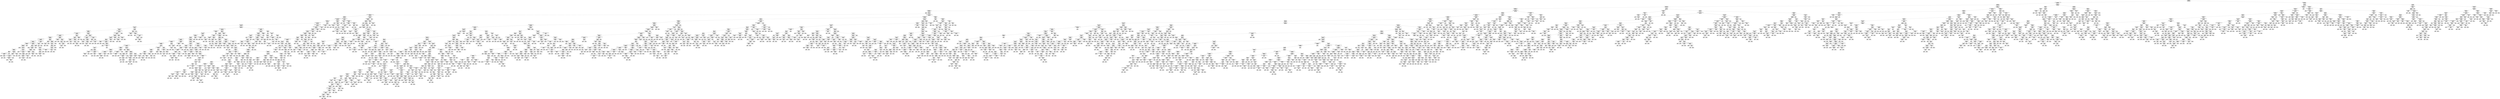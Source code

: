digraph Tree {
node [shape=box] ;
0 [label="Metro_london <= 0.5\ngini = 0.1894\nsamples = 22966\nvalue = [20533, 2433]"] ;
1 [label="Course_user-experience-design <= 0.5\ngini = 0.1799\nsamples = 20877\nvalue = [18790, 2087]"] ;
0 -> 1 [labeldistance=2.5, labelangle=45, headlabel="True"] ;
2 [label="Type_remote <= 0.5\ngini = 0.1884\nsamples = 18893\nvalue = [16904, 1989]"] ;
1 -> 2 ;
3 [label="Startdate <= 20170130.0\ngini = 0.1982\nsamples = 16667\nvalue = [14808, 1859]"] ;
2 -> 3 ;
4 [label="DaysLeadtoEnroled <= 24.5\ngini = 0.2115\nsamples = 13908\nvalue = [12236, 1672]"] ;
3 -> 4 ;
5 [label="DaysLeadtoEnroled <= -15.5\ngini = 0.1953\nsamples = 8943\nvalue = [7962, 981]"] ;
4 -> 5 ;
6 [label="gini = 0.0\nsamples = 2\nvalue = [0, 2]"] ;
5 -> 6 ;
7 [label="EnrolHour <= 14.5\ngini = 0.195\nsamples = 8941\nvalue = [7962, 979]"] ;
5 -> 7 ;
8 [label="Course_product-management-immersive <= 0.5\ngini = 0.1712\nsamples = 3733\nvalue = [3380, 353]"] ;
7 -> 8 ;
9 [label="Metro_atlanta <= 0.5\ngini = 0.1833\nsamples = 3077\nvalue = [2763, 314]"] ;
8 -> 9 ;
10 [label="ApplicationType_cwe_feedback <= 0.5\ngini = 0.1795\nsamples = 3029\nvalue = [2727, 302]"] ;
9 -> 10 ;
11 [label="DaysEnroltoStart <= 142.5\ngini = 0.1772\nsamples = 3003\nvalue = [2708, 295]"] ;
10 -> 11 ;
12 [label="Course_javascript-development <= 0.5\ngini = 0.1756\nsamples = 2992\nvalue = [2701, 291]"] ;
11 -> 12 ;
13 [label="Enddate <= 20150528.0\ngini = 0.1859\nsamples = 2545\nvalue = [2281, 264]"] ;
12 -> 13 ;
14 [label="EnrolDate <= 20150212.0\ngini = 0.2405\nsamples = 601\nvalue = [517, 84]"] ;
13 -> 14 ;
15 [label="EnrolDate <= 20141120.0\ngini = 0.2201\nsamples = 564\nvalue = [493, 71]"] ;
14 -> 15 ;
16 [label="Course_data-analytics <= 0.5\ngini = 0.2521\nsamples = 392\nvalue = [334, 58]"] ;
15 -> 16 ;
17 [label="PardotCategory_GA Course Leads <= 0.5\ngini = 0.2357\nsamples = 359\nvalue = [310, 49]"] ;
16 -> 17 ;
18 [label="PardotCategory_Livestream Purchase <= 0.5\ngini = 0.2238\nsamples = 335\nvalue = [292, 43]"] ;
17 -> 18 ;
19 [label="DaysLeadtoEnroled <= 18.5\ngini = 0.2082\nsamples = 305\nvalue = [269, 36]"] ;
18 -> 19 ;
20 [label="Course_front-end-web-development <= 0.5\ngini = 0.1836\nsamples = 264\nvalue = [237, 27]"] ;
19 -> 20 ;
21 [label="Course_data-science-immersive <= 0.5\ngini = 0.1711\nsamples = 254\nvalue = [230, 24]"] ;
20 -> 21 ;
22 [label="PardotCategory_Other <= 0.5\ngini = 0.1327\nsamples = 182\nvalue = [169, 13]"] ;
21 -> 22 ;
23 [label="DaysLeadtoEnroled <= 5.5\ngini = 0.1238\nsamples = 181\nvalue = [169, 12]"] ;
22 -> 23 ;
24 [label="gini = 0.0\nsamples = 48\nvalue = [48, 0]"] ;
23 -> 24 ;
25 [label="Startdate <= 20140922.0\ngini = 0.1642\nsamples = 133\nvalue = [121, 12]"] ;
23 -> 25 ;
26 [label="DaysInvoicetoEnrol <= 3.5\ngini = 0.2413\nsamples = 57\nvalue = [49, 8]"] ;
25 -> 26 ;
27 [label="APAC <= 0.5\ngini = 0.1172\nsamples = 32\nvalue = [30, 2]"] ;
26 -> 27 ;
28 [label="PardotCategory_Content Partnership <= 0.5\ngini = 0.0624\nsamples = 31\nvalue = [30, 1]"] ;
27 -> 28 ;
29 [label="gini = 0.0\nsamples = 29\nvalue = [29, 0]"] ;
28 -> 29 ;
30 [label="EnrolHour <= 4.0\ngini = 0.5\nsamples = 2\nvalue = [1, 1]"] ;
28 -> 30 ;
31 [label="gini = 0.0\nsamples = 1\nvalue = [0, 1]"] ;
30 -> 31 ;
32 [label="gini = 0.0\nsamples = 1\nvalue = [1, 0]"] ;
30 -> 32 ;
33 [label="gini = 0.0\nsamples = 1\nvalue = [0, 1]"] ;
27 -> 33 ;
34 [label="EnrolDate <= 20140902.0\ngini = 0.3648\nsamples = 25\nvalue = [19, 6]"] ;
26 -> 34 ;
35 [label="Metro_denver <= 0.5\ngini = 0.255\nsamples = 20\nvalue = [17, 3]"] ;
34 -> 35 ;
36 [label="PardotCategory_Student Enrollment <= 0.5\ngini = 0.1884\nsamples = 19\nvalue = [17, 2]"] ;
35 -> 36 ;
37 [label="PardotCategory_GA Dash <= 0.5\ngini = 0.1049\nsamples = 18\nvalue = [17, 1]"] ;
36 -> 37 ;
38 [label="gini = 0.0\nsamples = 16\nvalue = [16, 0]"] ;
37 -> 38 ;
39 [label="DaysLeadtoEnroled <= 9.5\ngini = 0.5\nsamples = 2\nvalue = [1, 1]"] ;
37 -> 39 ;
40 [label="gini = 0.0\nsamples = 1\nvalue = [0, 1]"] ;
39 -> 40 ;
41 [label="gini = 0.0\nsamples = 1\nvalue = [1, 0]"] ;
39 -> 41 ;
42 [label="gini = 0.0\nsamples = 1\nvalue = [0, 1]"] ;
36 -> 42 ;
43 [label="gini = 0.0\nsamples = 1\nvalue = [0, 1]"] ;
35 -> 43 ;
44 [label="Enddate <= 20141122.0\ngini = 0.48\nsamples = 5\nvalue = [2, 3]"] ;
34 -> 44 ;
45 [label="gini = 0.0\nsamples = 2\nvalue = [2, 0]"] ;
44 -> 45 ;
46 [label="gini = 0.0\nsamples = 3\nvalue = [0, 3]"] ;
44 -> 46 ;
47 [label="Startdate <= 20141118.0\ngini = 0.0997\nsamples = 76\nvalue = [72, 4]"] ;
25 -> 47 ;
48 [label="gini = 0.0\nsamples = 43\nvalue = [43, 0]"] ;
47 -> 48 ;
49 [label="PardotCategory_GA Circuits Leads <= 0.5\ngini = 0.213\nsamples = 33\nvalue = [29, 4]"] ;
47 -> 49 ;
50 [label="gini = 0.0\nsamples = 16\nvalue = [16, 0]"] ;
49 -> 50 ;
51 [label="Metro_online <= 0.5\ngini = 0.3599\nsamples = 17\nvalue = [13, 4]"] ;
49 -> 51 ;
52 [label="DaysLeadtoEnroled <= 6.5\ngini = 0.2449\nsamples = 14\nvalue = [12, 2]"] ;
51 -> 52 ;
53 [label="gini = 0.0\nsamples = 1\nvalue = [0, 1]"] ;
52 -> 53 ;
54 [label="EnrolDate <= 20141020.0\ngini = 0.142\nsamples = 13\nvalue = [12, 1]"] ;
52 -> 54 ;
55 [label="gini = 0.0\nsamples = 1\nvalue = [0, 1]"] ;
54 -> 55 ;
56 [label="gini = 0.0\nsamples = 12\nvalue = [12, 0]"] ;
54 -> 56 ;
57 [label="EnrolDate <= 20141116.0\ngini = 0.4444\nsamples = 3\nvalue = [1, 2]"] ;
51 -> 57 ;
58 [label="gini = 0.0\nsamples = 2\nvalue = [0, 2]"] ;
57 -> 58 ;
59 [label="gini = 0.0\nsamples = 1\nvalue = [1, 0]"] ;
57 -> 59 ;
60 [label="gini = 0.0\nsamples = 1\nvalue = [0, 1]"] ;
22 -> 60 ;
61 [label="ExpectedPayment_Veterans Affairs <= 0.5\ngini = 0.2589\nsamples = 72\nvalue = [61, 11]"] ;
21 -> 61 ;
62 [label="EnrolHour <= 5.5\ngini = 0.1472\nsamples = 50\nvalue = [46, 4]"] ;
61 -> 62 ;
63 [label="gini = 0.0\nsamples = 23\nvalue = [23, 0]"] ;
62 -> 63 ;
64 [label="DaysEnroltoStart <= 41.5\ngini = 0.2524\nsamples = 27\nvalue = [23, 4]"] ;
62 -> 64 ;
65 [label="EnrolDay_Thursday <= 0.5\ngini = 0.2041\nsamples = 26\nvalue = [23, 3]"] ;
64 -> 65 ;
66 [label="DaysLeadtoEnroled <= 16.5\ngini = 0.0907\nsamples = 21\nvalue = [20, 1]"] ;
65 -> 66 ;
67 [label="gini = 0.0\nsamples = 20\nvalue = [20, 0]"] ;
66 -> 67 ;
68 [label="gini = 0.0\nsamples = 1\nvalue = [0, 1]"] ;
66 -> 68 ;
69 [label="EnrolWeek <= 37.0\ngini = 0.48\nsamples = 5\nvalue = [3, 2]"] ;
65 -> 69 ;
70 [label="DaysLeadtoEnroled <= 5.5\ngini = 0.4444\nsamples = 3\nvalue = [1, 2]"] ;
69 -> 70 ;
71 [label="gini = 0.0\nsamples = 1\nvalue = [1, 0]"] ;
70 -> 71 ;
72 [label="gini = 0.0\nsamples = 2\nvalue = [0, 2]"] ;
70 -> 72 ;
73 [label="gini = 0.0\nsamples = 2\nvalue = [2, 0]"] ;
69 -> 73 ;
74 [label="gini = 0.0\nsamples = 1\nvalue = [0, 1]"] ;
64 -> 74 ;
75 [label="Month <= 201408.5\ngini = 0.4339\nsamples = 22\nvalue = [15, 7]"] ;
61 -> 75 ;
76 [label="gini = 0.0\nsamples = 6\nvalue = [6, 0]"] ;
75 -> 76 ;
77 [label="Startdate <= 20141070.0\ngini = 0.4922\nsamples = 16\nvalue = [9, 7]"] ;
75 -> 77 ;
78 [label="DaysInvoicetoEnrol <= 14.0\ngini = 0.4444\nsamples = 9\nvalue = [3, 6]"] ;
77 -> 78 ;
79 [label="Metro_online <= 0.5\ngini = 0.375\nsamples = 8\nvalue = [2, 6]"] ;
78 -> 79 ;
80 [label="EnrolDay_Thursday <= 0.5\ngini = 0.2449\nsamples = 7\nvalue = [1, 6]"] ;
79 -> 80 ;
81 [label="gini = 0.0\nsamples = 6\nvalue = [0, 6]"] ;
80 -> 81 ;
82 [label="gini = 0.0\nsamples = 1\nvalue = [1, 0]"] ;
80 -> 82 ;
83 [label="gini = 0.0\nsamples = 1\nvalue = [1, 0]"] ;
79 -> 83 ;
84 [label="gini = 0.0\nsamples = 1\nvalue = [1, 0]"] ;
78 -> 84 ;
85 [label="PardotCategory_Twitter Acquisition <= 0.5\ngini = 0.2449\nsamples = 7\nvalue = [6, 1]"] ;
77 -> 85 ;
86 [label="gini = 0.0\nsamples = 6\nvalue = [6, 0]"] ;
85 -> 86 ;
87 [label="gini = 0.0\nsamples = 1\nvalue = [0, 1]"] ;
85 -> 87 ;
88 [label="PardotCategory_Sweepstake <= 0.5\ngini = 0.42\nsamples = 10\nvalue = [7, 3]"] ;
20 -> 88 ;
89 [label="EnrolDate <= 20141118.0\ngini = 0.2188\nsamples = 8\nvalue = [7, 1]"] ;
88 -> 89 ;
90 [label="gini = 0.0\nsamples = 7\nvalue = [7, 0]"] ;
89 -> 90 ;
91 [label="gini = 0.0\nsamples = 1\nvalue = [0, 1]"] ;
89 -> 91 ;
92 [label="gini = 0.0\nsamples = 2\nvalue = [0, 2]"] ;
88 -> 92 ;
93 [label="EnrolWeek <= 31.5\ngini = 0.3427\nsamples = 41\nvalue = [32, 9]"] ;
19 -> 93 ;
94 [label="Cancelled <= 0.5\ngini = 0.4898\nsamples = 7\nvalue = [3, 4]"] ;
93 -> 94 ;
95 [label="EnrolWeek <= 30.5\ngini = 0.375\nsamples = 4\nvalue = [3, 1]"] ;
94 -> 95 ;
96 [label="gini = 0.0\nsamples = 3\nvalue = [3, 0]"] ;
95 -> 96 ;
97 [label="gini = 0.0\nsamples = 1\nvalue = [0, 1]"] ;
95 -> 97 ;
98 [label="gini = 0.0\nsamples = 3\nvalue = [0, 3]"] ;
94 -> 98 ;
99 [label="Metro_san-francisco <= 0.5\ngini = 0.2509\nsamples = 34\nvalue = [29, 5]"] ;
93 -> 99 ;
100 [label="EnrolDate <= 20141118.0\ngini = 0.213\nsamples = 33\nvalue = [29, 4]"] ;
99 -> 100 ;
101 [label="EnrolHour <= 1.5\ngini = 0.1699\nsamples = 32\nvalue = [29, 3]"] ;
100 -> 101 ;
102 [label="Enddate <= 20150216.0\ngini = 0.4688\nsamples = 8\nvalue = [5, 3]"] ;
101 -> 102 ;
103 [label="EnrolDate <= 20140920.0\ngini = 0.48\nsamples = 5\nvalue = [2, 3]"] ;
102 -> 103 ;
104 [label="gini = 0.0\nsamples = 2\nvalue = [2, 0]"] ;
103 -> 104 ;
105 [label="gini = 0.0\nsamples = 3\nvalue = [0, 3]"] ;
103 -> 105 ;
106 [label="gini = 0.0\nsamples = 3\nvalue = [3, 0]"] ;
102 -> 106 ;
107 [label="gini = 0.0\nsamples = 24\nvalue = [24, 0]"] ;
101 -> 107 ;
108 [label="gini = 0.0\nsamples = 1\nvalue = [0, 1]"] ;
100 -> 108 ;
109 [label="gini = 0.0\nsamples = 1\nvalue = [0, 1]"] ;
99 -> 109 ;
110 [label="Course_digital-marketing <= 0.5\ngini = 0.3578\nsamples = 30\nvalue = [23, 7]"] ;
18 -> 110 ;
111 [label="EnrolDay_Thursday <= 0.5\ngini = 0.1049\nsamples = 18\nvalue = [17, 1]"] ;
110 -> 111 ;
112 [label="gini = 0.0\nsamples = 17\nvalue = [17, 0]"] ;
111 -> 112 ;
113 [label="gini = 0.0\nsamples = 1\nvalue = [0, 1]"] ;
111 -> 113 ;
114 [label="Metro_melbourne <= 0.5\ngini = 0.5\nsamples = 12\nvalue = [6, 6]"] ;
110 -> 114 ;
115 [label="Month <= 201407.5\ngini = 0.4444\nsamples = 9\nvalue = [6, 3]"] ;
114 -> 115 ;
116 [label="gini = 0.0\nsamples = 3\nvalue = [3, 0]"] ;
115 -> 116 ;
117 [label="DaysEnroltoStart <= 25.5\ngini = 0.5\nsamples = 6\nvalue = [3, 3]"] ;
115 -> 117 ;
118 [label="Startdate <= 20140922.0\ngini = 0.375\nsamples = 4\nvalue = [3, 1]"] ;
117 -> 118 ;
119 [label="gini = 0.0\nsamples = 1\nvalue = [0, 1]"] ;
118 -> 119 ;
120 [label="gini = 0.0\nsamples = 3\nvalue = [3, 0]"] ;
118 -> 120 ;
121 [label="gini = 0.0\nsamples = 2\nvalue = [0, 2]"] ;
117 -> 121 ;
122 [label="gini = 0.0\nsamples = 3\nvalue = [0, 3]"] ;
114 -> 122 ;
123 [label="Metro_denver <= 0.5\ngini = 0.375\nsamples = 24\nvalue = [18, 6]"] ;
17 -> 123 ;
124 [label="Metro_online <= 0.5\ngini = 0.3084\nsamples = 21\nvalue = [17, 4]"] ;
123 -> 124 ;
125 [label="DaysLeadtoEnroled <= 20.5\ngini = 0.1327\nsamples = 14\nvalue = [13, 1]"] ;
124 -> 125 ;
126 [label="gini = 0.0\nsamples = 12\nvalue = [12, 0]"] ;
125 -> 126 ;
127 [label="Enddate <= 20141168.0\ngini = 0.5\nsamples = 2\nvalue = [1, 1]"] ;
125 -> 127 ;
128 [label="gini = 0.0\nsamples = 1\nvalue = [0, 1]"] ;
127 -> 128 ;
129 [label="gini = 0.0\nsamples = 1\nvalue = [1, 0]"] ;
127 -> 129 ;
130 [label="DaysLeadtoEnroled <= 19.5\ngini = 0.4898\nsamples = 7\nvalue = [4, 3]"] ;
124 -> 130 ;
131 [label="Enddate <= 20145720.0\ngini = 0.48\nsamples = 5\nvalue = [2, 3]"] ;
130 -> 131 ;
132 [label="gini = 0.0\nsamples = 2\nvalue = [0, 2]"] ;
131 -> 132 ;
133 [label="DaysEnroltoStart <= 7.5\ngini = 0.4444\nsamples = 3\nvalue = [2, 1]"] ;
131 -> 133 ;
134 [label="gini = 0.0\nsamples = 1\nvalue = [0, 1]"] ;
133 -> 134 ;
135 [label="gini = 0.0\nsamples = 2\nvalue = [2, 0]"] ;
133 -> 135 ;
136 [label="gini = 0.0\nsamples = 2\nvalue = [2, 0]"] ;
130 -> 136 ;
137 [label="DaysLeadtoEnroled <= 7.5\ngini = 0.4444\nsamples = 3\nvalue = [1, 2]"] ;
123 -> 137 ;
138 [label="gini = 0.0\nsamples = 1\nvalue = [1, 0]"] ;
137 -> 138 ;
139 [label="gini = 0.0\nsamples = 2\nvalue = [0, 2]"] ;
137 -> 139 ;
140 [label="Enddate <= 20141010.0\ngini = 0.3967\nsamples = 33\nvalue = [24, 9]"] ;
16 -> 140 ;
141 [label="gini = 0.0\nsamples = 2\nvalue = [0, 2]"] ;
140 -> 141 ;
142 [label="DaysEnroltoStart <= 42.5\ngini = 0.3496\nsamples = 31\nvalue = [24, 7]"] ;
140 -> 142 ;
143 [label="ExpectedPayment_Student / Self <= 0.5\ngini = 0.2688\nsamples = 25\nvalue = [21, 4]"] ;
142 -> 143 ;
144 [label="gini = 0.0\nsamples = 1\nvalue = [0, 1]"] ;
143 -> 144 ;
145 [label="DaysLeadtoEnroled <= 3.5\ngini = 0.2188\nsamples = 24\nvalue = [21, 3]"] ;
143 -> 145 ;
146 [label="EnrolDay_Monday <= 0.5\ngini = 0.5\nsamples = 4\nvalue = [2, 2]"] ;
145 -> 146 ;
147 [label="gini = 0.0\nsamples = 2\nvalue = [0, 2]"] ;
146 -> 147 ;
148 [label="gini = 0.0\nsamples = 2\nvalue = [2, 0]"] ;
146 -> 148 ;
149 [label="DaysEnroltoStart <= 3.0\ngini = 0.095\nsamples = 20\nvalue = [19, 1]"] ;
145 -> 149 ;
150 [label="Startdate <= 20140856.0\ngini = 0.4444\nsamples = 3\nvalue = [2, 1]"] ;
149 -> 150 ;
151 [label="gini = 0.0\nsamples = 1\nvalue = [0, 1]"] ;
150 -> 151 ;
152 [label="gini = 0.0\nsamples = 2\nvalue = [2, 0]"] ;
150 -> 152 ;
153 [label="gini = 0.0\nsamples = 17\nvalue = [17, 0]"] ;
149 -> 153 ;
154 [label="PardotCategory_GA Course Leads <= 0.5\ngini = 0.5\nsamples = 6\nvalue = [3, 3]"] ;
142 -> 154 ;
155 [label="EnrolWeek <= 44.0\ngini = 0.375\nsamples = 4\nvalue = [1, 3]"] ;
154 -> 155 ;
156 [label="gini = 0.0\nsamples = 2\nvalue = [0, 2]"] ;
155 -> 156 ;
157 [label="ApplicationType_get notified <= 0.5\ngini = 0.5\nsamples = 2\nvalue = [1, 1]"] ;
155 -> 157 ;
158 [label="gini = 0.0\nsamples = 1\nvalue = [1, 0]"] ;
157 -> 158 ;
159 [label="gini = 0.0\nsamples = 1\nvalue = [0, 1]"] ;
157 -> 159 ;
160 [label="gini = 0.0\nsamples = 2\nvalue = [2, 0]"] ;
154 -> 160 ;
161 [label="ExpectedPayment_Student / Self <= 0.5\ngini = 0.1397\nsamples = 172\nvalue = [159, 13]"] ;
15 -> 161 ;
162 [label="ApplicationType_contact_admissions <= 0.5\ngini = 0.1305\nsamples = 171\nvalue = [159, 12]"] ;
161 -> 162 ;
163 [label="DaysEnroltoStart <= 74.0\ngini = 0.1139\nsamples = 165\nvalue = [155, 10]"] ;
162 -> 163 ;
164 [label="Startdate <= 20150314.0\ngini = 0.0956\nsamples = 159\nvalue = [151, 8]"] ;
163 -> 164 ;
165 [label="EnrolWeek <= 1.5\ngini = 0.0744\nsamples = 155\nvalue = [149, 6]"] ;
164 -> 165 ;
166 [label="DaysLeadtoEnroled <= 8.0\ngini = 0.375\nsamples = 4\nvalue = [3, 1]"] ;
165 -> 166 ;
167 [label="gini = 0.0\nsamples = 3\nvalue = [3, 0]"] ;
166 -> 167 ;
168 [label="gini = 0.0\nsamples = 1\nvalue = [0, 1]"] ;
166 -> 168 ;
169 [label="PardotCategory_GA Circuits Leads <= 0.5\ngini = 0.064\nsamples = 151\nvalue = [146, 5]"] ;
165 -> 169 ;
170 [label="gini = 0.0\nsamples = 75\nvalue = [75, 0]"] ;
169 -> 170 ;
171 [label="DaysEnroltoStart <= 1.5\ngini = 0.1229\nsamples = 76\nvalue = [71, 5]"] ;
169 -> 171 ;
172 [label="gini = 0.0\nsamples = 1\nvalue = [0, 1]"] ;
171 -> 172 ;
173 [label="ApplicationType_info session <= 0.5\ngini = 0.101\nsamples = 75\nvalue = [71, 4]"] ;
171 -> 173 ;
174 [label="EnrolDate <= 20150114.0\ngini = 0.0778\nsamples = 74\nvalue = [71, 3]"] ;
173 -> 174 ;
175 [label="gini = 0.0\nsamples = 40\nvalue = [40, 0]"] ;
174 -> 175 ;
176 [label="EnrolHour <= 1.5\ngini = 0.1609\nsamples = 34\nvalue = [31, 3]"] ;
174 -> 176 ;
177 [label="EnrolDate <= 20150168.0\ngini = 0.4444\nsamples = 6\nvalue = [4, 2]"] ;
176 -> 177 ;
178 [label="DaysEnroltoStart <= 10.5\ngini = 0.4444\nsamples = 3\nvalue = [1, 2]"] ;
177 -> 178 ;
179 [label="gini = 0.0\nsamples = 1\nvalue = [1, 0]"] ;
178 -> 179 ;
180 [label="gini = 0.0\nsamples = 2\nvalue = [0, 2]"] ;
178 -> 180 ;
181 [label="gini = 0.0\nsamples = 3\nvalue = [3, 0]"] ;
177 -> 181 ;
182 [label="Course_user-experience-design-immersive <= 0.5\ngini = 0.0689\nsamples = 28\nvalue = [27, 1]"] ;
176 -> 182 ;
183 [label="gini = 0.0\nsamples = 26\nvalue = [26, 0]"] ;
182 -> 183 ;
184 [label="EnrolDay_Friday <= 0.5\ngini = 0.5\nsamples = 2\nvalue = [1, 1]"] ;
182 -> 184 ;
185 [label="gini = 0.0\nsamples = 1\nvalue = [1, 0]"] ;
184 -> 185 ;
186 [label="gini = 0.0\nsamples = 1\nvalue = [0, 1]"] ;
184 -> 186 ;
187 [label="gini = 0.0\nsamples = 1\nvalue = [0, 1]"] ;
173 -> 187 ;
188 [label="DaysEnroltoStart <= 32.5\ngini = 0.5\nsamples = 4\nvalue = [2, 2]"] ;
164 -> 188 ;
189 [label="gini = 0.0\nsamples = 2\nvalue = [2, 0]"] ;
188 -> 189 ;
190 [label="gini = 0.0\nsamples = 2\nvalue = [0, 2]"] ;
188 -> 190 ;
191 [label="Metro_los-angeles <= 0.5\ngini = 0.4444\nsamples = 6\nvalue = [4, 2]"] ;
163 -> 191 ;
192 [label="gini = 0.0\nsamples = 3\nvalue = [3, 0]"] ;
191 -> 192 ;
193 [label="DaysLeadtoEnroled <= 12.5\ngini = 0.4444\nsamples = 3\nvalue = [1, 2]"] ;
191 -> 193 ;
194 [label="gini = 0.0\nsamples = 1\nvalue = [1, 0]"] ;
193 -> 194 ;
195 [label="gini = 0.0\nsamples = 2\nvalue = [0, 2]"] ;
193 -> 195 ;
196 [label="Cancelled <= 0.5\ngini = 0.4444\nsamples = 6\nvalue = [4, 2]"] ;
162 -> 196 ;
197 [label="gini = 0.0\nsamples = 3\nvalue = [3, 0]"] ;
196 -> 197 ;
198 [label="DaysLeadtoEnroled <= 3.5\ngini = 0.4444\nsamples = 3\nvalue = [1, 2]"] ;
196 -> 198 ;
199 [label="gini = 0.0\nsamples = 1\nvalue = [1, 0]"] ;
198 -> 199 ;
200 [label="gini = 0.0\nsamples = 2\nvalue = [0, 2]"] ;
198 -> 200 ;
201 [label="gini = 0.0\nsamples = 1\nvalue = [0, 1]"] ;
161 -> 201 ;
202 [label="Price <= 3625.0\ngini = 0.4558\nsamples = 37\nvalue = [24, 13]"] ;
14 -> 202 ;
203 [label="EnrolHour <= 1.5\ngini = 0.5\nsamples = 26\nvalue = [13, 13]"] ;
202 -> 203 ;
204 [label="DaysLeadtoEnroled <= 10.5\ngini = 0.2449\nsamples = 7\nvalue = [1, 6]"] ;
203 -> 204 ;
205 [label="gini = 0.0\nsamples = 6\nvalue = [0, 6]"] ;
204 -> 205 ;
206 [label="gini = 0.0\nsamples = 1\nvalue = [1, 0]"] ;
204 -> 206 ;
207 [label="DaysLeadtoEnroled <= 4.5\ngini = 0.4654\nsamples = 19\nvalue = [12, 7]"] ;
203 -> 207 ;
208 [label="gini = 0.0\nsamples = 5\nvalue = [5, 0]"] ;
207 -> 208 ;
209 [label="ExpectedPayment_Veterans Affairs <= 0.5\ngini = 0.5\nsamples = 14\nvalue = [7, 7]"] ;
207 -> 209 ;
210 [label="EnrolDate <= 20150218.0\ngini = 0.42\nsamples = 10\nvalue = [7, 3]"] ;
209 -> 210 ;
211 [label="gini = 0.0\nsamples = 2\nvalue = [0, 2]"] ;
210 -> 211 ;
212 [label="EnrolDay_Monday <= 0.5\ngini = 0.2188\nsamples = 8\nvalue = [7, 1]"] ;
210 -> 212 ;
213 [label="gini = 0.0\nsamples = 7\nvalue = [7, 0]"] ;
212 -> 213 ;
214 [label="gini = 0.0\nsamples = 1\nvalue = [0, 1]"] ;
212 -> 214 ;
215 [label="gini = 0.0\nsamples = 4\nvalue = [0, 4]"] ;
209 -> 215 ;
216 [label="gini = 0.0\nsamples = 11\nvalue = [11, 0]"] ;
202 -> 216 ;
217 [label="EnrolDay_Sunday <= 0.5\ngini = 0.168\nsamples = 1944\nvalue = [1764, 180]"] ;
13 -> 217 ;
218 [label="PardotCategory_GA Circuits Leads <= 0.5\ngini = 0.1801\nsamples = 1599\nvalue = [1439, 160]"] ;
217 -> 218 ;
219 [label="ExpectedPayment_Family <= 0.5\ngini = 0.1508\nsamples = 828\nvalue = [760, 68]"] ;
218 -> 219 ;
220 [label="Enddate <= 20170366.0\ngini = 0.1489\nsamples = 827\nvalue = [760, 67]"] ;
219 -> 220 ;
221 [label="DaysInvoicetoEnrol <= 17.5\ngini = 0.1442\nsamples = 818\nvalue = [754, 64]"] ;
220 -> 221 ;
222 [label="EnrolWeek <= 34.5\ngini = 0.1409\nsamples = 813\nvalue = [751, 62]"] ;
221 -> 222 ;
223 [label="PardotCategory_Sweepstake <= 0.5\ngini = 0.1141\nsamples = 560\nvalue = [526, 34]"] ;
222 -> 223 ;
224 [label="PardotCategory_Uncategorized <= 0.5\ngini = 0.106\nsamples = 552\nvalue = [521, 31]"] ;
223 -> 224 ;
225 [label="ApplicationType_trial class <= 0.5\ngini = 0.0995\nsamples = 533\nvalue = [505, 28]"] ;
224 -> 225 ;
226 [label="ExpectedPayment_Veterans Affairs <= 0.5\ngini = 0.0791\nsamples = 412\nvalue = [395, 17]"] ;
225 -> 226 ;
227 [label="Course_data-analytics <= 0.5\ngini = 0.0467\nsamples = 251\nvalue = [245, 6]"] ;
226 -> 227 ;
228 [label="DaysEnroltoStart <= 97.5\ngini = 0.0262\nsamples = 226\nvalue = [223, 3]"] ;
227 -> 228 ;
229 [label="Course_front-end-web-development <= 0.5\ngini = 0.0179\nsamples = 222\nvalue = [220, 2]"] ;
228 -> 229 ;
230 [label="Course_ios-development <= 0.5\ngini = 0.0092\nsamples = 217\nvalue = [216, 1]"] ;
229 -> 230 ;
231 [label="gini = 0.0\nsamples = 209\nvalue = [209, 0]"] ;
230 -> 231 ;
232 [label="EnrolDay_Thursday <= 0.5\ngini = 0.2188\nsamples = 8\nvalue = [7, 1]"] ;
230 -> 232 ;
233 [label="gini = 0.0\nsamples = 7\nvalue = [7, 0]"] ;
232 -> 233 ;
234 [label="gini = 0.0\nsamples = 1\nvalue = [0, 1]"] ;
232 -> 234 ;
235 [label="EnrolDate <= 20150472.0\ngini = 0.32\nsamples = 5\nvalue = [4, 1]"] ;
229 -> 235 ;
236 [label="gini = 0.0\nsamples = 4\nvalue = [4, 0]"] ;
235 -> 236 ;
237 [label="gini = 0.0\nsamples = 1\nvalue = [0, 1]"] ;
235 -> 237 ;
238 [label="Startdate <= 20160678.0\ngini = 0.375\nsamples = 4\nvalue = [3, 1]"] ;
228 -> 238 ;
239 [label="gini = 0.0\nsamples = 1\nvalue = [0, 1]"] ;
238 -> 239 ;
240 [label="gini = 0.0\nsamples = 3\nvalue = [3, 0]"] ;
238 -> 240 ;
241 [label="EnrolDay_Saturday <= 0.5\ngini = 0.2112\nsamples = 25\nvalue = [22, 3]"] ;
227 -> 241 ;
242 [label="ApplicationType_contact_admissions <= 0.5\ngini = 0.1528\nsamples = 24\nvalue = [22, 2]"] ;
241 -> 242 ;
243 [label="PardotCategory_Facebook Acquisition <= 0.5\ngini = 0.0832\nsamples = 23\nvalue = [22, 1]"] ;
242 -> 243 ;
244 [label="gini = 0.0\nsamples = 22\nvalue = [22, 0]"] ;
243 -> 244 ;
245 [label="gini = 0.0\nsamples = 1\nvalue = [0, 1]"] ;
243 -> 245 ;
246 [label="gini = 0.0\nsamples = 1\nvalue = [0, 1]"] ;
242 -> 246 ;
247 [label="gini = 0.0\nsamples = 1\nvalue = [0, 1]"] ;
241 -> 247 ;
248 [label="Enddate <= 20150602.0\ngini = 0.1273\nsamples = 161\nvalue = [150, 11]"] ;
226 -> 248 ;
249 [label="gini = 0.0\nsamples = 1\nvalue = [0, 1]"] ;
248 -> 249 ;
250 [label="DaysEnroltoStart <= 5.5\ngini = 0.1172\nsamples = 160\nvalue = [150, 10]"] ;
248 -> 250 ;
251 [label="Metro_san-francisco <= 0.5\ngini = 0.2778\nsamples = 24\nvalue = [20, 4]"] ;
250 -> 251 ;
252 [label="EnrolWeek <= 3.0\ngini = 0.2268\nsamples = 23\nvalue = [20, 3]"] ;
251 -> 252 ;
253 [label="gini = 0.0\nsamples = 1\nvalue = [0, 1]"] ;
252 -> 253 ;
254 [label="Course_data-science-immersive <= 0.5\ngini = 0.1653\nsamples = 22\nvalue = [20, 2]"] ;
252 -> 254 ;
255 [label="gini = 0.0\nsamples = 14\nvalue = [14, 0]"] ;
254 -> 255 ;
256 [label="EnrolWeek <= 21.0\ngini = 0.375\nsamples = 8\nvalue = [6, 2]"] ;
254 -> 256 ;
257 [label="gini = 0.0\nsamples = 5\nvalue = [5, 0]"] ;
256 -> 257 ;
258 [label="EnrolHour <= 9.0\ngini = 0.4444\nsamples = 3\nvalue = [1, 2]"] ;
256 -> 258 ;
259 [label="gini = 0.0\nsamples = 2\nvalue = [0, 2]"] ;
258 -> 259 ;
260 [label="gini = 0.0\nsamples = 1\nvalue = [1, 0]"] ;
258 -> 260 ;
261 [label="gini = 0.0\nsamples = 1\nvalue = [0, 1]"] ;
251 -> 261 ;
262 [label="Metro_sydney <= 0.5\ngini = 0.0843\nsamples = 136\nvalue = [130, 6]"] ;
250 -> 262 ;
263 [label="Enddate <= 20160906.0\ngini = 0.0484\nsamples = 121\nvalue = [118, 3]"] ;
262 -> 263 ;
264 [label="gini = 0.0\nsamples = 92\nvalue = [92, 0]"] ;
263 -> 264 ;
265 [label="EnrolDate <= 20160416.0\ngini = 0.1855\nsamples = 29\nvalue = [26, 3]"] ;
263 -> 265 ;
266 [label="gini = 0.0\nsamples = 1\nvalue = [0, 1]"] ;
265 -> 266 ;
267 [label="PardotCategory_Other <= 0.5\ngini = 0.1327\nsamples = 28\nvalue = [26, 2]"] ;
265 -> 267 ;
268 [label="Metro_seattle <= 0.5\ngini = 0.074\nsamples = 26\nvalue = [25, 1]"] ;
267 -> 268 ;
269 [label="gini = 0.0\nsamples = 23\nvalue = [23, 0]"] ;
268 -> 269 ;
270 [label="EnrolDate <= 20160668.0\ngini = 0.4444\nsamples = 3\nvalue = [2, 1]"] ;
268 -> 270 ;
271 [label="gini = 0.0\nsamples = 1\nvalue = [0, 1]"] ;
270 -> 271 ;
272 [label="gini = 0.0\nsamples = 2\nvalue = [2, 0]"] ;
270 -> 272 ;
273 [label="Metro_online <= 0.5\ngini = 0.5\nsamples = 2\nvalue = [1, 1]"] ;
267 -> 273 ;
274 [label="gini = 0.0\nsamples = 1\nvalue = [0, 1]"] ;
273 -> 274 ;
275 [label="gini = 0.0\nsamples = 1\nvalue = [1, 0]"] ;
273 -> 275 ;
276 [label="EnrolHour <= 3.5\ngini = 0.32\nsamples = 15\nvalue = [12, 3]"] ;
262 -> 276 ;
277 [label="Enddate <= 20160968.0\ngini = 0.4444\nsamples = 3\nvalue = [1, 2]"] ;
276 -> 277 ;
278 [label="gini = 0.0\nsamples = 2\nvalue = [0, 2]"] ;
277 -> 278 ;
279 [label="gini = 0.0\nsamples = 1\nvalue = [1, 0]"] ;
277 -> 279 ;
280 [label="Startdate <= 20160376.0\ngini = 0.1528\nsamples = 12\nvalue = [11, 1]"] ;
276 -> 280 ;
281 [label="gini = 0.0\nsamples = 10\nvalue = [10, 0]"] ;
280 -> 281 ;
282 [label="DaysLeadtoEnroled <= 7.5\ngini = 0.5\nsamples = 2\nvalue = [1, 1]"] ;
280 -> 282 ;
283 [label="gini = 0.0\nsamples = 1\nvalue = [1, 0]"] ;
282 -> 283 ;
284 [label="gini = 0.0\nsamples = 1\nvalue = [0, 1]"] ;
282 -> 284 ;
285 [label="Price <= 11000.0\ngini = 0.1653\nsamples = 121\nvalue = [110, 11]"] ;
225 -> 285 ;
286 [label="ApplicationType_get notified <= 0.5\ngini = 0.104\nsamples = 109\nvalue = [103, 6]"] ;
285 -> 286 ;
287 [label="Metro_los-angeles <= 0.5\ngini = 0.0631\nsamples = 92\nvalue = [89, 3]"] ;
286 -> 287 ;
288 [label="Metro_online <= 0.5\ngini = 0.0244\nsamples = 81\nvalue = [80, 1]"] ;
287 -> 288 ;
289 [label="gini = 0.0\nsamples = 70\nvalue = [70, 0]"] ;
288 -> 289 ;
290 [label="Course_digital-marketing <= 0.5\ngini = 0.1653\nsamples = 11\nvalue = [10, 1]"] ;
288 -> 290 ;
291 [label="gini = 0.0\nsamples = 9\nvalue = [9, 0]"] ;
290 -> 291 ;
292 [label="EnrolDay_Monday <= 0.5\ngini = 0.5\nsamples = 2\nvalue = [1, 1]"] ;
290 -> 292 ;
293 [label="gini = 0.0\nsamples = 1\nvalue = [0, 1]"] ;
292 -> 293 ;
294 [label="gini = 0.0\nsamples = 1\nvalue = [1, 0]"] ;
292 -> 294 ;
295 [label="EnrolDay_Tuesday <= 0.5\ngini = 0.2975\nsamples = 11\nvalue = [9, 2]"] ;
287 -> 295 ;
296 [label="DaysEnroltoStart <= 5.5\ngini = 0.18\nsamples = 10\nvalue = [9, 1]"] ;
295 -> 296 ;
297 [label="EnrolWeek <= 22.0\ngini = 0.5\nsamples = 2\nvalue = [1, 1]"] ;
296 -> 297 ;
298 [label="gini = 0.0\nsamples = 1\nvalue = [1, 0]"] ;
297 -> 298 ;
299 [label="gini = 0.0\nsamples = 1\nvalue = [0, 1]"] ;
297 -> 299 ;
300 [label="gini = 0.0\nsamples = 8\nvalue = [8, 0]"] ;
296 -> 300 ;
301 [label="gini = 0.0\nsamples = 1\nvalue = [0, 1]"] ;
295 -> 301 ;
302 [label="Price <= 2900.0\ngini = 0.2907\nsamples = 17\nvalue = [14, 3]"] ;
286 -> 302 ;
303 [label="EnrolHour <= 7.5\ngini = 0.4444\nsamples = 3\nvalue = [1, 2]"] ;
302 -> 303 ;
304 [label="gini = 0.0\nsamples = 1\nvalue = [1, 0]"] ;
303 -> 304 ;
305 [label="gini = 0.0\nsamples = 2\nvalue = [0, 2]"] ;
303 -> 305 ;
306 [label="Metro_sydney <= 0.5\ngini = 0.1327\nsamples = 14\nvalue = [13, 1]"] ;
302 -> 306 ;
307 [label="gini = 0.0\nsamples = 12\nvalue = [12, 0]"] ;
306 -> 307 ;
308 [label="Month <= 201553.0\ngini = 0.5\nsamples = 2\nvalue = [1, 1]"] ;
306 -> 308 ;
309 [label="gini = 0.0\nsamples = 1\nvalue = [1, 0]"] ;
308 -> 309 ;
310 [label="gini = 0.0\nsamples = 1\nvalue = [0, 1]"] ;
308 -> 310 ;
311 [label="Cancelled <= 0.5\ngini = 0.4861\nsamples = 12\nvalue = [7, 5]"] ;
285 -> 311 ;
312 [label="PardotCategory_Website <= 0.5\ngini = 0.4082\nsamples = 7\nvalue = [2, 5]"] ;
311 -> 312 ;
313 [label="gini = 0.0\nsamples = 4\nvalue = [0, 4]"] ;
312 -> 313 ;
314 [label="Metro_austin <= 0.5\ngini = 0.4444\nsamples = 3\nvalue = [2, 1]"] ;
312 -> 314 ;
315 [label="gini = 0.0\nsamples = 2\nvalue = [2, 0]"] ;
314 -> 315 ;
316 [label="gini = 0.0\nsamples = 1\nvalue = [0, 1]"] ;
314 -> 316 ;
317 [label="gini = 0.0\nsamples = 5\nvalue = [5, 0]"] ;
311 -> 317 ;
318 [label="Price <= 3975.0\ngini = 0.2659\nsamples = 19\nvalue = [16, 3]"] ;
224 -> 318 ;
319 [label="gini = 0.0\nsamples = 12\nvalue = [12, 0]"] ;
318 -> 319 ;
320 [label="EnrolDate <= 20160624.0\ngini = 0.4898\nsamples = 7\nvalue = [4, 3]"] ;
318 -> 320 ;
321 [label="Enddate <= 20160714.0\ngini = 0.375\nsamples = 4\nvalue = [1, 3]"] ;
320 -> 321 ;
322 [label="gini = 0.0\nsamples = 1\nvalue = [1, 0]"] ;
321 -> 322 ;
323 [label="gini = 0.0\nsamples = 3\nvalue = [0, 3]"] ;
321 -> 323 ;
324 [label="gini = 0.0\nsamples = 3\nvalue = [3, 0]"] ;
320 -> 324 ;
325 [label="ApplicationType_referral <= 0.5\ngini = 0.4688\nsamples = 8\nvalue = [5, 3]"] ;
223 -> 325 ;
326 [label="Course_digital-marketing <= 0.5\ngini = 0.375\nsamples = 4\nvalue = [1, 3]"] ;
325 -> 326 ;
327 [label="gini = 0.0\nsamples = 3\nvalue = [0, 3]"] ;
326 -> 327 ;
328 [label="gini = 0.0\nsamples = 1\nvalue = [1, 0]"] ;
326 -> 328 ;
329 [label="gini = 0.0\nsamples = 4\nvalue = [4, 0]"] ;
325 -> 329 ;
330 [label="DaysEnroltoStart <= 102.5\ngini = 0.1968\nsamples = 253\nvalue = [225, 28]"] ;
222 -> 330 ;
331 [label="Enddate <= 20151216.0\ngini = 0.1857\nsamples = 251\nvalue = [225, 26]"] ;
330 -> 331 ;
332 [label="Startdate <= 20151006.0\ngini = 0.3336\nsamples = 52\nvalue = [41, 11]"] ;
331 -> 332 ;
333 [label="EnrolDay_Saturday <= 0.5\ngini = 0.2825\nsamples = 47\nvalue = [39, 8]"] ;
332 -> 333 ;
334 [label="Metro_san-francisco <= 0.5\ngini = 0.2355\nsamples = 44\nvalue = [38, 6]"] ;
333 -> 334 ;
335 [label="PardotCategory_Student Enrollment <= 0.5\ngini = 0.2055\nsamples = 43\nvalue = [38, 5]"] ;
334 -> 335 ;
336 [label="DaysInvoicetoEnrol <= 10.5\ngini = 0.1723\nsamples = 42\nvalue = [38, 4]"] ;
335 -> 336 ;
337 [label="ApplicationType_trial class <= 0.5\ngini = 0.1388\nsamples = 40\nvalue = [37, 3]"] ;
336 -> 337 ;
338 [label="gini = 0.0\nsamples = 26\nvalue = [26, 0]"] ;
337 -> 338 ;
339 [label="Metro_melbourne <= 0.5\ngini = 0.3367\nsamples = 14\nvalue = [11, 3]"] ;
337 -> 339 ;
340 [label="EnrolDay_Monday <= 0.5\ngini = 0.1653\nsamples = 11\nvalue = [10, 1]"] ;
339 -> 340 ;
341 [label="gini = 0.0\nsamples = 10\nvalue = [10, 0]"] ;
340 -> 341 ;
342 [label="gini = 0.0\nsamples = 1\nvalue = [0, 1]"] ;
340 -> 342 ;
343 [label="EnrolHour <= 13.5\ngini = 0.4444\nsamples = 3\nvalue = [1, 2]"] ;
339 -> 343 ;
344 [label="gini = 0.0\nsamples = 2\nvalue = [0, 2]"] ;
343 -> 344 ;
345 [label="gini = 0.0\nsamples = 1\nvalue = [1, 0]"] ;
343 -> 345 ;
346 [label="PardotCategory_Unknown <= 0.5\ngini = 0.5\nsamples = 2\nvalue = [1, 1]"] ;
336 -> 346 ;
347 [label="gini = 0.0\nsamples = 1\nvalue = [0, 1]"] ;
346 -> 347 ;
348 [label="gini = 0.0\nsamples = 1\nvalue = [1, 0]"] ;
346 -> 348 ;
349 [label="gini = 0.0\nsamples = 1\nvalue = [0, 1]"] ;
335 -> 349 ;
350 [label="gini = 0.0\nsamples = 1\nvalue = [0, 1]"] ;
334 -> 350 ;
351 [label="ApplicationType_trial class <= 0.5\ngini = 0.4444\nsamples = 3\nvalue = [1, 2]"] ;
333 -> 351 ;
352 [label="gini = 0.0\nsamples = 2\nvalue = [0, 2]"] ;
351 -> 352 ;
353 [label="gini = 0.0\nsamples = 1\nvalue = [1, 0]"] ;
351 -> 353 ;
354 [label="EnrolDate <= 20151004.0\ngini = 0.48\nsamples = 5\nvalue = [2, 3]"] ;
332 -> 354 ;
355 [label="gini = 0.0\nsamples = 3\nvalue = [0, 3]"] ;
354 -> 355 ;
356 [label="gini = 0.0\nsamples = 2\nvalue = [2, 0]"] ;
354 -> 356 ;
357 [label="PardotCategory_Other <= 0.5\ngini = 0.1394\nsamples = 199\nvalue = [184, 15]"] ;
331 -> 357 ;
358 [label="PardotCategory_Facebook Acquisition <= 0.5\ngini = 0.1256\nsamples = 193\nvalue = [180, 13]"] ;
357 -> 358 ;
359 [label="EnrolWeek <= 44.5\ngini = 0.1178\nsamples = 191\nvalue = [179, 12]"] ;
358 -> 359 ;
360 [label="EnrolDate <= 20150826.0\ngini = 0.0508\nsamples = 115\nvalue = [112, 3]"] ;
359 -> 360 ;
361 [label="Metro_san-francisco <= 0.5\ngini = 0.375\nsamples = 4\nvalue = [3, 1]"] ;
360 -> 361 ;
362 [label="gini = 0.0\nsamples = 3\nvalue = [3, 0]"] ;
361 -> 362 ;
363 [label="gini = 0.0\nsamples = 1\nvalue = [0, 1]"] ;
361 -> 363 ;
364 [label="PardotCategory_Student Enrollment <= 0.5\ngini = 0.0354\nsamples = 111\nvalue = [109, 2]"] ;
360 -> 364 ;
365 [label="Metro_denver <= 0.5\ngini = 0.0189\nsamples = 105\nvalue = [104, 1]"] ;
364 -> 365 ;
366 [label="gini = 0.0\nsamples = 94\nvalue = [94, 0]"] ;
365 -> 366 ;
367 [label="EnrolDay_Monday <= 0.5\ngini = 0.1653\nsamples = 11\nvalue = [10, 1]"] ;
365 -> 367 ;
368 [label="gini = 0.0\nsamples = 10\nvalue = [10, 0]"] ;
367 -> 368 ;
369 [label="gini = 0.0\nsamples = 1\nvalue = [0, 1]"] ;
367 -> 369 ;
370 [label="Metro_melbourne <= 0.5\ngini = 0.2778\nsamples = 6\nvalue = [5, 1]"] ;
364 -> 370 ;
371 [label="gini = 0.0\nsamples = 5\nvalue = [5, 0]"] ;
370 -> 371 ;
372 [label="gini = 0.0\nsamples = 1\nvalue = [0, 1]"] ;
370 -> 372 ;
373 [label="ApplicationType_trial class <= 0.5\ngini = 0.2088\nsamples = 76\nvalue = [67, 9]"] ;
359 -> 373 ;
374 [label="Enddate <= 20160210.0\ngini = 0.282\nsamples = 53\nvalue = [44, 9]"] ;
373 -> 374 ;
375 [label="gini = 0.0\nsamples = 2\nvalue = [0, 2]"] ;
374 -> 375 ;
376 [label="DaysLeadtoEnroled <= 1.5\ngini = 0.2368\nsamples = 51\nvalue = [44, 7]"] ;
374 -> 376 ;
377 [label="gini = 0.0\nsamples = 1\nvalue = [0, 1]"] ;
376 -> 377 ;
378 [label="Course_android-development-immersive <= 0.5\ngini = 0.2112\nsamples = 50\nvalue = [44, 6]"] ;
376 -> 378 ;
379 [label="Enddate <= 20160510.0\ngini = 0.1833\nsamples = 49\nvalue = [44, 5]"] ;
378 -> 379 ;
380 [label="gini = 0.0\nsamples = 27\nvalue = [27, 0]"] ;
379 -> 380 ;
381 [label="EnrolDate <= 20161124.0\ngini = 0.3512\nsamples = 22\nvalue = [17, 5]"] ;
379 -> 381 ;
382 [label="Startdate <= 20161204.0\ngini = 0.4734\nsamples = 13\nvalue = [8, 5]"] ;
381 -> 382 ;
383 [label="EnrolHour <= 1.5\ngini = 0.32\nsamples = 10\nvalue = [8, 2]"] ;
382 -> 383 ;
384 [label="gini = 0.0\nsamples = 1\nvalue = [0, 1]"] ;
383 -> 384 ;
385 [label="PardotCategory_Content Partnership <= 0.5\ngini = 0.1975\nsamples = 9\nvalue = [8, 1]"] ;
383 -> 385 ;
386 [label="gini = 0.0\nsamples = 8\nvalue = [8, 0]"] ;
385 -> 386 ;
387 [label="gini = 0.0\nsamples = 1\nvalue = [0, 1]"] ;
385 -> 387 ;
388 [label="gini = 0.0\nsamples = 3\nvalue = [0, 3]"] ;
382 -> 388 ;
389 [label="gini = 0.0\nsamples = 9\nvalue = [9, 0]"] ;
381 -> 389 ;
390 [label="gini = 0.0\nsamples = 1\nvalue = [0, 1]"] ;
378 -> 390 ;
391 [label="gini = 0.0\nsamples = 23\nvalue = [23, 0]"] ;
373 -> 391 ;
392 [label="ApplicationType_get notified <= 0.5\ngini = 0.5\nsamples = 2\nvalue = [1, 1]"] ;
358 -> 392 ;
393 [label="gini = 0.0\nsamples = 1\nvalue = [0, 1]"] ;
392 -> 393 ;
394 [label="gini = 0.0\nsamples = 1\nvalue = [1, 0]"] ;
392 -> 394 ;
395 [label="EnrolDay_Thursday <= 0.5\ngini = 0.4444\nsamples = 6\nvalue = [4, 2]"] ;
357 -> 395 ;
396 [label="Startdate <= 20160566.0\ngini = 0.4444\nsamples = 3\nvalue = [1, 2]"] ;
395 -> 396 ;
397 [label="gini = 0.0\nsamples = 1\nvalue = [1, 0]"] ;
396 -> 397 ;
398 [label="gini = 0.0\nsamples = 2\nvalue = [0, 2]"] ;
396 -> 398 ;
399 [label="gini = 0.0\nsamples = 3\nvalue = [3, 0]"] ;
395 -> 399 ;
400 [label="gini = 0.0\nsamples = 2\nvalue = [0, 2]"] ;
330 -> 400 ;
401 [label="EnrolWeek <= 30.0\ngini = 0.48\nsamples = 5\nvalue = [3, 2]"] ;
221 -> 401 ;
402 [label="gini = 0.0\nsamples = 2\nvalue = [0, 2]"] ;
401 -> 402 ;
403 [label="gini = 0.0\nsamples = 3\nvalue = [3, 0]"] ;
401 -> 403 ;
404 [label="EnrolWeek <= 51.5\ngini = 0.4444\nsamples = 9\nvalue = [6, 3]"] ;
220 -> 404 ;
405 [label="ExpectedPayment_Loan (Private) <= 0.5\ngini = 0.2449\nsamples = 7\nvalue = [6, 1]"] ;
404 -> 405 ;
406 [label="gini = 0.0\nsamples = 6\nvalue = [6, 0]"] ;
405 -> 406 ;
407 [label="gini = 0.0\nsamples = 1\nvalue = [0, 1]"] ;
405 -> 407 ;
408 [label="gini = 0.0\nsamples = 2\nvalue = [0, 2]"] ;
404 -> 408 ;
409 [label="gini = 0.0\nsamples = 1\nvalue = [0, 1]"] ;
219 -> 409 ;
410 [label="EnrolWeek <= 52.5\ngini = 0.2102\nsamples = 771\nvalue = [679, 92]"] ;
218 -> 410 ;
411 [label="EnrolWeek <= 6.5\ngini = 0.2069\nsamples = 768\nvalue = [678, 90]"] ;
410 -> 411 ;
412 [label="PardotCategory_Website <= 0.5\ngini = 0.0917\nsamples = 83\nvalue = [79, 4]"] ;
411 -> 412 ;
413 [label="Enddate <= 20150606.0\ngini = 0.0303\nsamples = 65\nvalue = [64, 1]"] ;
412 -> 413 ;
414 [label="DaysLeadtoEnroled <= 11.5\ngini = 0.4444\nsamples = 3\nvalue = [2, 1]"] ;
413 -> 414 ;
415 [label="gini = 0.0\nsamples = 1\nvalue = [0, 1]"] ;
414 -> 415 ;
416 [label="gini = 0.0\nsamples = 2\nvalue = [2, 0]"] ;
414 -> 416 ;
417 [label="gini = 0.0\nsamples = 62\nvalue = [62, 0]"] ;
413 -> 417 ;
418 [label="Metro_melbourne <= 0.5\ngini = 0.2778\nsamples = 18\nvalue = [15, 3]"] ;
412 -> 418 ;
419 [label="Metro_online <= 0.5\ngini = 0.2076\nsamples = 17\nvalue = [15, 2]"] ;
418 -> 419 ;
420 [label="gini = 0.0\nsamples = 12\nvalue = [12, 0]"] ;
419 -> 420 ;
421 [label="EnrolHour <= 1.5\ngini = 0.48\nsamples = 5\nvalue = [3, 2]"] ;
419 -> 421 ;
422 [label="gini = 0.0\nsamples = 2\nvalue = [0, 2]"] ;
421 -> 422 ;
423 [label="gini = 0.0\nsamples = 3\nvalue = [3, 0]"] ;
421 -> 423 ;
424 [label="gini = 0.0\nsamples = 1\nvalue = [0, 1]"] ;
418 -> 424 ;
425 [label="ApplicationType_info session <= 0.5\ngini = 0.2196\nsamples = 685\nvalue = [599, 86]"] ;
411 -> 425 ;
426 [label="EnrolWeek <= 9.5\ngini = 0.2177\nsamples = 684\nvalue = [599, 85]"] ;
425 -> 426 ;
427 [label="DaysLeadtoEnroled <= 1.5\ngini = 0.375\nsamples = 36\nvalue = [27, 9]"] ;
426 -> 427 ;
428 [label="gini = 0.0\nsamples = 3\nvalue = [0, 3]"] ;
427 -> 428 ;
429 [label="Enddate <= 20160604.0\ngini = 0.2975\nsamples = 33\nvalue = [27, 6]"] ;
427 -> 429 ;
430 [label="DaysEnroltoStart <= 1.5\ngini = 0.0768\nsamples = 25\nvalue = [24, 1]"] ;
429 -> 430 ;
431 [label="Course_data-science-immersive <= 0.5\ngini = 0.5\nsamples = 2\nvalue = [1, 1]"] ;
430 -> 431 ;
432 [label="gini = 0.0\nsamples = 1\nvalue = [0, 1]"] ;
431 -> 432 ;
433 [label="gini = 0.0\nsamples = 1\nvalue = [1, 0]"] ;
431 -> 433 ;
434 [label="gini = 0.0\nsamples = 23\nvalue = [23, 0]"] ;
430 -> 434 ;
435 [label="Metro_online <= 0.5\ngini = 0.4688\nsamples = 8\nvalue = [3, 5]"] ;
429 -> 435 ;
436 [label="APAC <= 0.5\ngini = 0.2778\nsamples = 6\nvalue = [1, 5]"] ;
435 -> 436 ;
437 [label="gini = 0.0\nsamples = 5\nvalue = [0, 5]"] ;
436 -> 437 ;
438 [label="gini = 0.0\nsamples = 1\nvalue = [1, 0]"] ;
436 -> 438 ;
439 [label="gini = 0.0\nsamples = 2\nvalue = [2, 0]"] ;
435 -> 439 ;
440 [label="DaysEnroltoStart <= 117.5\ngini = 0.2071\nsamples = 648\nvalue = [572, 76]"] ;
426 -> 440 ;
441 [label="ExpectedPayment_Scholarship <= 0.5\ngini = 0.2034\nsamples = 644\nvalue = [570, 74]"] ;
440 -> 441 ;
442 [label="ApplicationType_referral <= 0.5\ngini = 0.0476\nsamples = 41\nvalue = [40, 1]"] ;
441 -> 442 ;
443 [label="gini = 0.0\nsamples = 32\nvalue = [32, 0]"] ;
442 -> 443 ;
444 [label="EnrolDay_Tuesday <= 0.5\ngini = 0.1975\nsamples = 9\nvalue = [8, 1]"] ;
442 -> 444 ;
445 [label="gini = 0.0\nsamples = 7\nvalue = [7, 0]"] ;
444 -> 445 ;
446 [label="Startdate <= 20155660.0\ngini = 0.5\nsamples = 2\nvalue = [1, 1]"] ;
444 -> 446 ;
447 [label="gini = 0.0\nsamples = 1\nvalue = [0, 1]"] ;
446 -> 447 ;
448 [label="gini = 0.0\nsamples = 1\nvalue = [1, 0]"] ;
446 -> 448 ;
449 [label="Metro_new-york-city <= 0.5\ngini = 0.2128\nsamples = 603\nvalue = [530, 73]"] ;
441 -> 449 ;
450 [label="Startdate <= 20150424.0\ngini = 0.2106\nsamples = 602\nvalue = [530, 72]"] ;
449 -> 450 ;
451 [label="gini = 0.0\nsamples = 24\nvalue = [24, 0]"] ;
450 -> 451 ;
452 [label="Enddate <= 20150722.0\ngini = 0.2181\nsamples = 578\nvalue = [506, 72]"] ;
450 -> 452 ;
453 [label="DaysEnroltoStart <= 21.5\ngini = 0.4654\nsamples = 19\nvalue = [12, 7]"] ;
452 -> 453 ;
454 [label="DaysLeadtoEnroled <= 18.0\ngini = 0.5\nsamples = 12\nvalue = [6, 6]"] ;
453 -> 454 ;
455 [label="EnrolDate <= 20150528.0\ngini = 0.4082\nsamples = 7\nvalue = [5, 2]"] ;
454 -> 455 ;
456 [label="EnrolDay_Thursday <= 0.5\ngini = 0.2778\nsamples = 6\nvalue = [5, 1]"] ;
455 -> 456 ;
457 [label="gini = 0.0\nsamples = 4\nvalue = [4, 0]"] ;
456 -> 457 ;
458 [label="EnrolDate <= 20150424.0\ngini = 0.5\nsamples = 2\nvalue = [1, 1]"] ;
456 -> 458 ;
459 [label="gini = 0.0\nsamples = 1\nvalue = [0, 1]"] ;
458 -> 459 ;
460 [label="gini = 0.0\nsamples = 1\nvalue = [1, 0]"] ;
458 -> 460 ;
461 [label="gini = 0.0\nsamples = 1\nvalue = [0, 1]"] ;
455 -> 461 ;
462 [label="DaysEnroltoStart <= 10.5\ngini = 0.32\nsamples = 5\nvalue = [1, 4]"] ;
454 -> 462 ;
463 [label="DaysEnroltoStart <= 7.0\ngini = 0.5\nsamples = 2\nvalue = [1, 1]"] ;
462 -> 463 ;
464 [label="gini = 0.0\nsamples = 1\nvalue = [0, 1]"] ;
463 -> 464 ;
465 [label="gini = 0.0\nsamples = 1\nvalue = [1, 0]"] ;
463 -> 465 ;
466 [label="gini = 0.0\nsamples = 3\nvalue = [0, 3]"] ;
462 -> 466 ;
467 [label="ExpectedPayment_Veterans Affairs <= 0.5\ngini = 0.2449\nsamples = 7\nvalue = [6, 1]"] ;
453 -> 467 ;
468 [label="gini = 0.0\nsamples = 4\nvalue = [4, 0]"] ;
467 -> 468 ;
469 [label="DaysLeadtoEnroled <= 15.5\ngini = 0.4444\nsamples = 3\nvalue = [2, 1]"] ;
467 -> 469 ;
470 [label="gini = 0.0\nsamples = 2\nvalue = [2, 0]"] ;
469 -> 470 ;
471 [label="gini = 0.0\nsamples = 1\nvalue = [0, 1]"] ;
469 -> 471 ;
472 [label="DaysLeadtoEnroled <= 11.5\ngini = 0.2055\nsamples = 559\nvalue = [494, 65]"] ;
452 -> 472 ;
473 [label="ApplicationType_invoice <= 0.5\ngini = 0.2334\nsamples = 341\nvalue = [295, 46]"] ;
472 -> 473 ;
474 [label="Metro_sydney <= 0.5\ngini = 0.2297\nsamples = 340\nvalue = [295, 45]"] ;
473 -> 474 ;
475 [label="Metro_brisbane <= 0.5\ngini = 0.2126\nsamples = 306\nvalue = [269, 37]"] ;
474 -> 475 ;
476 [label="Metro_austin <= 0.5\ngini = 0.2027\nsamples = 297\nvalue = [263, 34]"] ;
475 -> 476 ;
477 [label="EnrolHour <= 7.5\ngini = 0.1875\nsamples = 277\nvalue = [248, 29]"] ;
476 -> 477 ;
478 [label="EnrolHour <= 4.5\ngini = 0.2317\nsamples = 172\nvalue = [149, 23]"] ;
477 -> 478 ;
479 [label="DaysInvoicetoEnrol <= 10.5\ngini = 0.1859\nsamples = 135\nvalue = [121, 14]"] ;
478 -> 479 ;
480 [label="Course_android-development-immersive <= 0.5\ngini = 0.1752\nsamples = 134\nvalue = [121, 13]"] ;
479 -> 480 ;
481 [label="DaysEnroltoStart <= 9.0\ngini = 0.156\nsamples = 129\nvalue = [118, 11]"] ;
480 -> 481 ;
482 [label="EnrolWeek <= 44.5\ngini = 0.2717\nsamples = 37\nvalue = [31, 6]"] ;
481 -> 482 ;
483 [label="Course_back-end-web-development <= 0.5\ngini = 0.18\nsamples = 30\nvalue = [27, 3]"] ;
482 -> 483 ;
484 [label="EnrolDate <= 20150618.0\ngini = 0.0768\nsamples = 25\nvalue = [24, 1]"] ;
483 -> 484 ;
485 [label="EnrolHour <= 2.5\ngini = 0.5\nsamples = 2\nvalue = [1, 1]"] ;
484 -> 485 ;
486 [label="gini = 0.0\nsamples = 1\nvalue = [1, 0]"] ;
485 -> 486 ;
487 [label="gini = 0.0\nsamples = 1\nvalue = [0, 1]"] ;
485 -> 487 ;
488 [label="gini = 0.0\nsamples = 23\nvalue = [23, 0]"] ;
484 -> 488 ;
489 [label="Enddate <= 20161160.0\ngini = 0.48\nsamples = 5\nvalue = [3, 2]"] ;
483 -> 489 ;
490 [label="Metro_san-francisco <= 0.5\ngini = 0.4444\nsamples = 3\nvalue = [1, 2]"] ;
489 -> 490 ;
491 [label="gini = 0.0\nsamples = 2\nvalue = [0, 2]"] ;
490 -> 491 ;
492 [label="gini = 0.0\nsamples = 1\nvalue = [1, 0]"] ;
490 -> 492 ;
493 [label="gini = 0.0\nsamples = 2\nvalue = [2, 0]"] ;
489 -> 493 ;
494 [label="DaysLeadtoEnroled <= 3.5\ngini = 0.4898\nsamples = 7\nvalue = [4, 3]"] ;
482 -> 494 ;
495 [label="Course_data-analytics <= 0.5\ngini = 0.48\nsamples = 5\nvalue = [2, 3]"] ;
494 -> 495 ;
496 [label="gini = 0.0\nsamples = 3\nvalue = [0, 3]"] ;
495 -> 496 ;
497 [label="gini = 0.0\nsamples = 2\nvalue = [2, 0]"] ;
495 -> 497 ;
498 [label="gini = 0.0\nsamples = 2\nvalue = [2, 0]"] ;
494 -> 498 ;
499 [label="PhoneValid <= 0.5\ngini = 0.1028\nsamples = 92\nvalue = [87, 5]"] ;
481 -> 499 ;
500 [label="DaysLeadtoEnroled <= 5.5\ngini = 0.375\nsamples = 8\nvalue = [6, 2]"] ;
499 -> 500 ;
501 [label="gini = 0.0\nsamples = 5\nvalue = [5, 0]"] ;
500 -> 501 ;
502 [label="EnrolDay_Friday <= 0.5\ngini = 0.4444\nsamples = 3\nvalue = [1, 2]"] ;
500 -> 502 ;
503 [label="gini = 0.0\nsamples = 2\nvalue = [0, 2]"] ;
502 -> 503 ;
504 [label="gini = 0.0\nsamples = 1\nvalue = [1, 0]"] ;
502 -> 504 ;
505 [label="EnrolHour <= 3.5\ngini = 0.0689\nsamples = 84\nvalue = [81, 3]"] ;
499 -> 505 ;
506 [label="DaysEnroltoStart <= 17.5\ngini = 0.05\nsamples = 78\nvalue = [76, 2]"] ;
505 -> 506 ;
507 [label="Enddate <= 20151024.0\ngini = 0.1528\nsamples = 24\nvalue = [22, 2]"] ;
506 -> 507 ;
508 [label="EnrolDate <= 20150662.0\ngini = 0.5\nsamples = 2\nvalue = [1, 1]"] ;
507 -> 508 ;
509 [label="gini = 0.0\nsamples = 1\nvalue = [1, 0]"] ;
508 -> 509 ;
510 [label="gini = 0.0\nsamples = 1\nvalue = [0, 1]"] ;
508 -> 510 ;
511 [label="Course_data-analytics <= 0.5\ngini = 0.0868\nsamples = 22\nvalue = [21, 1]"] ;
507 -> 511 ;
512 [label="gini = 0.0\nsamples = 18\nvalue = [18, 0]"] ;
511 -> 512 ;
513 [label="Enddate <= 20155670.0\ngini = 0.375\nsamples = 4\nvalue = [3, 1]"] ;
511 -> 513 ;
514 [label="gini = 0.0\nsamples = 1\nvalue = [0, 1]"] ;
513 -> 514 ;
515 [label="gini = 0.0\nsamples = 3\nvalue = [3, 0]"] ;
513 -> 515 ;
516 [label="gini = 0.0\nsamples = 54\nvalue = [54, 0]"] ;
506 -> 516 ;
517 [label="Enddate <= 20161068.0\ngini = 0.2778\nsamples = 6\nvalue = [5, 1]"] ;
505 -> 517 ;
518 [label="gini = 0.0\nsamples = 5\nvalue = [5, 0]"] ;
517 -> 518 ;
519 [label="gini = 0.0\nsamples = 1\nvalue = [0, 1]"] ;
517 -> 519 ;
520 [label="EnrolHour <= 2.0\ngini = 0.48\nsamples = 5\nvalue = [3, 2]"] ;
480 -> 520 ;
521 [label="EnrolWeek <= 43.5\ngini = 0.4444\nsamples = 3\nvalue = [1, 2]"] ;
520 -> 521 ;
522 [label="gini = 0.0\nsamples = 2\nvalue = [0, 2]"] ;
521 -> 522 ;
523 [label="gini = 0.0\nsamples = 1\nvalue = [1, 0]"] ;
521 -> 523 ;
524 [label="gini = 0.0\nsamples = 2\nvalue = [2, 0]"] ;
520 -> 524 ;
525 [label="gini = 0.0\nsamples = 1\nvalue = [0, 1]"] ;
479 -> 525 ;
526 [label="DaysEnroltoStart <= 12.5\ngini = 0.3682\nsamples = 37\nvalue = [28, 9]"] ;
478 -> 526 ;
527 [label="ApplicationType_referral <= 0.5\ngini = 0.1884\nsamples = 19\nvalue = [17, 2]"] ;
526 -> 527 ;
528 [label="gini = 0.0\nsamples = 12\nvalue = [12, 0]"] ;
527 -> 528 ;
529 [label="Enddate <= 20161016.0\ngini = 0.4082\nsamples = 7\nvalue = [5, 2]"] ;
527 -> 529 ;
530 [label="Month <= 201509.0\ngini = 0.2778\nsamples = 6\nvalue = [5, 1]"] ;
529 -> 530 ;
531 [label="Course_digital-marketing <= 0.5\ngini = 0.5\nsamples = 2\nvalue = [1, 1]"] ;
530 -> 531 ;
532 [label="gini = 0.0\nsamples = 1\nvalue = [0, 1]"] ;
531 -> 532 ;
533 [label="gini = 0.0\nsamples = 1\nvalue = [1, 0]"] ;
531 -> 533 ;
534 [label="gini = 0.0\nsamples = 4\nvalue = [4, 0]"] ;
530 -> 534 ;
535 [label="gini = 0.0\nsamples = 1\nvalue = [0, 1]"] ;
529 -> 535 ;
536 [label="EnrolWeek <= 32.5\ngini = 0.4753\nsamples = 18\nvalue = [11, 7]"] ;
526 -> 536 ;
537 [label="DaysEnroltoStart <= 14.5\ngini = 0.375\nsamples = 4\nvalue = [1, 3]"] ;
536 -> 537 ;
538 [label="gini = 0.0\nsamples = 1\nvalue = [1, 0]"] ;
537 -> 538 ;
539 [label="gini = 0.0\nsamples = 3\nvalue = [0, 3]"] ;
537 -> 539 ;
540 [label="Metro_seattle <= 0.5\ngini = 0.4082\nsamples = 14\nvalue = [10, 4]"] ;
536 -> 540 ;
541 [label="EnrolDate <= 20161212.0\ngini = 0.355\nsamples = 13\nvalue = [10, 3]"] ;
540 -> 541 ;
542 [label="Price <= 3625.0\ngini = 0.2778\nsamples = 12\nvalue = [10, 2]"] ;
541 -> 542 ;
543 [label="Cancelled <= 0.5\ngini = 0.48\nsamples = 5\nvalue = [3, 2]"] ;
542 -> 543 ;
544 [label="gini = 0.0\nsamples = 2\nvalue = [2, 0]"] ;
543 -> 544 ;
545 [label="DaysInvoicetoEnrol <= 7.0\ngini = 0.4444\nsamples = 3\nvalue = [1, 2]"] ;
543 -> 545 ;
546 [label="gini = 0.0\nsamples = 2\nvalue = [0, 2]"] ;
545 -> 546 ;
547 [label="gini = 0.0\nsamples = 1\nvalue = [1, 0]"] ;
545 -> 547 ;
548 [label="gini = 0.0\nsamples = 7\nvalue = [7, 0]"] ;
542 -> 548 ;
549 [label="gini = 0.0\nsamples = 1\nvalue = [0, 1]"] ;
541 -> 549 ;
550 [label="gini = 0.0\nsamples = 1\nvalue = [0, 1]"] ;
540 -> 550 ;
551 [label="ApplicationType_lander <= 0.5\ngini = 0.1078\nsamples = 105\nvalue = [99, 6]"] ;
477 -> 551 ;
552 [label="EnrolHour <= 12.5\ngini = 0.0941\nsamples = 101\nvalue = [96, 5]"] ;
551 -> 552 ;
553 [label="gini = 0.0\nsamples = 41\nvalue = [41, 0]"] ;
552 -> 553 ;
554 [label="Course_digital-marketing <= 0.5\ngini = 0.1528\nsamples = 60\nvalue = [55, 5]"] ;
552 -> 554 ;
555 [label="Course_ios-development <= 0.5\ngini = 0.0887\nsamples = 43\nvalue = [41, 2]"] ;
554 -> 555 ;
556 [label="Course_data-science-immersive <= 0.5\ngini = 0.0487\nsamples = 40\nvalue = [39, 1]"] ;
555 -> 556 ;
557 [label="gini = 0.0\nsamples = 27\nvalue = [27, 0]"] ;
556 -> 557 ;
558 [label="PardotCategory_Website <= 0.5\ngini = 0.142\nsamples = 13\nvalue = [12, 1]"] ;
556 -> 558 ;
559 [label="gini = 0.0\nsamples = 11\nvalue = [11, 0]"] ;
558 -> 559 ;
560 [label="Startdate <= 20155866.0\ngini = 0.5\nsamples = 2\nvalue = [1, 1]"] ;
558 -> 560 ;
561 [label="gini = 0.0\nsamples = 1\nvalue = [1, 0]"] ;
560 -> 561 ;
562 [label="gini = 0.0\nsamples = 1\nvalue = [0, 1]"] ;
560 -> 562 ;
563 [label="Month <= 201605.5\ngini = 0.4444\nsamples = 3\nvalue = [2, 1]"] ;
555 -> 563 ;
564 [label="gini = 0.0\nsamples = 2\nvalue = [2, 0]"] ;
563 -> 564 ;
565 [label="gini = 0.0\nsamples = 1\nvalue = [0, 1]"] ;
563 -> 565 ;
566 [label="DaysLeadtoEnroled <= 8.5\ngini = 0.2907\nsamples = 17\nvalue = [14, 3]"] ;
554 -> 566 ;
567 [label="EnrolDate <= 20150816.0\ngini = 0.1244\nsamples = 15\nvalue = [14, 1]"] ;
566 -> 567 ;
568 [label="DaysLeadtoEnroled <= 4.5\ngini = 0.5\nsamples = 2\nvalue = [1, 1]"] ;
567 -> 568 ;
569 [label="gini = 0.0\nsamples = 1\nvalue = [0, 1]"] ;
568 -> 569 ;
570 [label="gini = 0.0\nsamples = 1\nvalue = [1, 0]"] ;
568 -> 570 ;
571 [label="gini = 0.0\nsamples = 13\nvalue = [13, 0]"] ;
567 -> 571 ;
572 [label="gini = 0.0\nsamples = 2\nvalue = [0, 2]"] ;
566 -> 572 ;
573 [label="Startdate <= 20150822.0\ngini = 0.375\nsamples = 4\nvalue = [3, 1]"] ;
551 -> 573 ;
574 [label="gini = 0.0\nsamples = 1\nvalue = [0, 1]"] ;
573 -> 574 ;
575 [label="gini = 0.0\nsamples = 3\nvalue = [3, 0]"] ;
573 -> 575 ;
576 [label="Price <= 3150.0\ngini = 0.375\nsamples = 20\nvalue = [15, 5]"] ;
476 -> 576 ;
577 [label="gini = 0.0\nsamples = 1\nvalue = [0, 1]"] ;
576 -> 577 ;
578 [label="DaysEnroltoStart <= 39.0\ngini = 0.3324\nsamples = 19\nvalue = [15, 4]"] ;
576 -> 578 ;
579 [label="EnrolDay_Monday <= 0.5\ngini = 0.142\nsamples = 13\nvalue = [12, 1]"] ;
578 -> 579 ;
580 [label="gini = 0.0\nsamples = 11\nvalue = [11, 0]"] ;
579 -> 580 ;
581 [label="Startdate <= 20155416.0\ngini = 0.5\nsamples = 2\nvalue = [1, 1]"] ;
579 -> 581 ;
582 [label="gini = 0.0\nsamples = 1\nvalue = [0, 1]"] ;
581 -> 582 ;
583 [label="gini = 0.0\nsamples = 1\nvalue = [1, 0]"] ;
581 -> 583 ;
584 [label="Price <= 3725.0\ngini = 0.5\nsamples = 6\nvalue = [3, 3]"] ;
578 -> 584 ;
585 [label="gini = 0.0\nsamples = 3\nvalue = [3, 0]"] ;
584 -> 585 ;
586 [label="gini = 0.0\nsamples = 3\nvalue = [0, 3]"] ;
584 -> 586 ;
587 [label="EnrolDate <= 20155712.0\ngini = 0.4444\nsamples = 9\nvalue = [6, 3]"] ;
475 -> 587 ;
588 [label="EnrolHour <= 12.5\ngini = 0.48\nsamples = 5\nvalue = [2, 3]"] ;
587 -> 588 ;
589 [label="gini = 0.0\nsamples = 3\nvalue = [0, 3]"] ;
588 -> 589 ;
590 [label="gini = 0.0\nsamples = 2\nvalue = [2, 0]"] ;
588 -> 590 ;
591 [label="gini = 0.0\nsamples = 4\nvalue = [4, 0]"] ;
587 -> 591 ;
592 [label="Price <= 4300.0\ngini = 0.3599\nsamples = 34\nvalue = [26, 8]"] ;
474 -> 592 ;
593 [label="EnrolDate <= 20150466.0\ngini = 0.3047\nsamples = 32\nvalue = [26, 6]"] ;
592 -> 593 ;
594 [label="gini = 0.0\nsamples = 1\nvalue = [0, 1]"] ;
593 -> 594 ;
595 [label="PhoneValid <= 0.5\ngini = 0.2706\nsamples = 31\nvalue = [26, 5]"] ;
593 -> 595 ;
596 [label="gini = 0.0\nsamples = 1\nvalue = [0, 1]"] ;
595 -> 596 ;
597 [label="EnrolHour <= 12.5\ngini = 0.2311\nsamples = 30\nvalue = [26, 4]"] ;
595 -> 597 ;
598 [label="gini = 0.0\nsamples = 18\nvalue = [18, 0]"] ;
597 -> 598 ;
599 [label="ExpectedPayment_Veterans Affairs <= 0.5\ngini = 0.4444\nsamples = 12\nvalue = [8, 4]"] ;
597 -> 599 ;
600 [label="EnrolDay_Tuesday <= 0.5\ngini = 0.1975\nsamples = 9\nvalue = [8, 1]"] ;
599 -> 600 ;
601 [label="gini = 0.0\nsamples = 7\nvalue = [7, 0]"] ;
600 -> 601 ;
602 [label="Enddate <= 20151118.0\ngini = 0.5\nsamples = 2\nvalue = [1, 1]"] ;
600 -> 602 ;
603 [label="gini = 0.0\nsamples = 1\nvalue = [1, 0]"] ;
602 -> 603 ;
604 [label="gini = 0.0\nsamples = 1\nvalue = [0, 1]"] ;
602 -> 604 ;
605 [label="gini = 0.0\nsamples = 3\nvalue = [0, 3]"] ;
599 -> 605 ;
606 [label="gini = 0.0\nsamples = 2\nvalue = [0, 2]"] ;
592 -> 606 ;
607 [label="gini = 0.0\nsamples = 1\nvalue = [0, 1]"] ;
473 -> 607 ;
608 [label="Metro_san-francisco <= 0.5\ngini = 0.1591\nsamples = 218\nvalue = [199, 19]"] ;
472 -> 608 ;
609 [label="Startdate <= 20160820.0\ngini = 0.1356\nsamples = 205\nvalue = [190, 15]"] ;
608 -> 609 ;
610 [label="EnrolDay_Tuesday <= 0.5\ngini = 0.0852\nsamples = 157\nvalue = [150, 7]"] ;
609 -> 610 ;
611 [label="Metro_los-angeles <= 0.5\ngini = 0.0169\nsamples = 117\nvalue = [116, 1]"] ;
610 -> 611 ;
612 [label="gini = 0.0\nsamples = 106\nvalue = [106, 0]"] ;
611 -> 612 ;
613 [label="Course_visual-design <= 0.5\ngini = 0.1653\nsamples = 11\nvalue = [10, 1]"] ;
611 -> 613 ;
614 [label="gini = 0.0\nsamples = 9\nvalue = [9, 0]"] ;
613 -> 614 ;
615 [label="Year <= 2015.5\ngini = 0.5\nsamples = 2\nvalue = [1, 1]"] ;
613 -> 615 ;
616 [label="gini = 0.0\nsamples = 1\nvalue = [0, 1]"] ;
615 -> 616 ;
617 [label="gini = 0.0\nsamples = 1\nvalue = [1, 0]"] ;
615 -> 617 ;
618 [label="Metro_denver <= 0.5\ngini = 0.255\nsamples = 40\nvalue = [34, 6]"] ;
610 -> 618 ;
619 [label="EnrolWeek <= 11.5\ngini = 0.1928\nsamples = 37\nvalue = [33, 4]"] ;
618 -> 619 ;
620 [label="Price <= 14000.0\ngini = 0.4444\nsamples = 3\nvalue = [1, 2]"] ;
619 -> 620 ;
621 [label="gini = 0.0\nsamples = 2\nvalue = [0, 2]"] ;
620 -> 621 ;
622 [label="gini = 0.0\nsamples = 1\nvalue = [1, 0]"] ;
620 -> 622 ;
623 [label="Startdate <= 20150620.0\ngini = 0.1107\nsamples = 34\nvalue = [32, 2]"] ;
619 -> 623 ;
624 [label="gini = 0.0\nsamples = 1\nvalue = [0, 1]"] ;
623 -> 624 ;
625 [label="DaysEnroltoStart <= 3.0\ngini = 0.0588\nsamples = 33\nvalue = [32, 1]"] ;
623 -> 625 ;
626 [label="gini = 0.0\nsamples = 1\nvalue = [0, 1]"] ;
625 -> 626 ;
627 [label="gini = 0.0\nsamples = 32\nvalue = [32, 0]"] ;
625 -> 627 ;
628 [label="EnrolHour <= 9.5\ngini = 0.4444\nsamples = 3\nvalue = [1, 2]"] ;
618 -> 628 ;
629 [label="gini = 0.0\nsamples = 1\nvalue = [1, 0]"] ;
628 -> 629 ;
630 [label="gini = 0.0\nsamples = 2\nvalue = [0, 2]"] ;
628 -> 630 ;
631 [label="EnrolDate <= 20160808.0\ngini = 0.2778\nsamples = 48\nvalue = [40, 8]"] ;
609 -> 631 ;
632 [label="DaysLeadtoEnroled <= 21.5\ngini = 0.4444\nsamples = 3\nvalue = [1, 2]"] ;
631 -> 632 ;
633 [label="gini = 0.0\nsamples = 2\nvalue = [0, 2]"] ;
632 -> 633 ;
634 [label="gini = 0.0\nsamples = 1\nvalue = [1, 0]"] ;
632 -> 634 ;
635 [label="DaysEnroltoStart <= 2.0\ngini = 0.2311\nsamples = 45\nvalue = [39, 6]"] ;
631 -> 635 ;
636 [label="gini = 0.0\nsamples = 1\nvalue = [0, 1]"] ;
635 -> 636 ;
637 [label="APAC <= 0.5\ngini = 0.2014\nsamples = 44\nvalue = [39, 5]"] ;
635 -> 637 ;
638 [label="EnrolDate <= 20160812.0\ngini = 0.1388\nsamples = 40\nvalue = [37, 3]"] ;
637 -> 638 ;
639 [label="Type_course <= 0.5\ngini = 0.5\nsamples = 2\nvalue = [1, 1]"] ;
638 -> 639 ;
640 [label="gini = 0.0\nsamples = 1\nvalue = [1, 0]"] ;
639 -> 640 ;
641 [label="gini = 0.0\nsamples = 1\nvalue = [0, 1]"] ;
639 -> 641 ;
642 [label="Month <= 201611.5\ngini = 0.0997\nsamples = 38\nvalue = [36, 2]"] ;
638 -> 642 ;
643 [label="Course_data-science <= 0.5\ngini = 0.0571\nsamples = 34\nvalue = [33, 1]"] ;
642 -> 643 ;
644 [label="gini = 0.0\nsamples = 31\nvalue = [31, 0]"] ;
643 -> 644 ;
645 [label="Metro_online <= 0.5\ngini = 0.4444\nsamples = 3\nvalue = [2, 1]"] ;
643 -> 645 ;
646 [label="gini = 0.0\nsamples = 1\nvalue = [0, 1]"] ;
645 -> 646 ;
647 [label="gini = 0.0\nsamples = 2\nvalue = [2, 0]"] ;
645 -> 647 ;
648 [label="ApplicationType_get notified <= 0.5\ngini = 0.375\nsamples = 4\nvalue = [3, 1]"] ;
642 -> 648 ;
649 [label="gini = 0.0\nsamples = 3\nvalue = [3, 0]"] ;
648 -> 649 ;
650 [label="gini = 0.0\nsamples = 1\nvalue = [0, 1]"] ;
648 -> 650 ;
651 [label="EnrolDate <= 20160912.0\ngini = 0.5\nsamples = 4\nvalue = [2, 2]"] ;
637 -> 651 ;
652 [label="gini = 0.0\nsamples = 1\nvalue = [1, 0]"] ;
651 -> 652 ;
653 [label="Startdate <= 20161118.0\ngini = 0.4444\nsamples = 3\nvalue = [1, 2]"] ;
651 -> 653 ;
654 [label="gini = 0.0\nsamples = 2\nvalue = [0, 2]"] ;
653 -> 654 ;
655 [label="gini = 0.0\nsamples = 1\nvalue = [1, 0]"] ;
653 -> 655 ;
656 [label="DaysEnroltoStart <= 63.0\ngini = 0.426\nsamples = 13\nvalue = [9, 4]"] ;
608 -> 656 ;
657 [label="EnrolDay_Friday <= 0.5\ngini = 0.2975\nsamples = 11\nvalue = [9, 2]"] ;
656 -> 657 ;
658 [label="Month <= 201609.5\ngini = 0.18\nsamples = 10\nvalue = [9, 1]"] ;
657 -> 658 ;
659 [label="gini = 0.0\nsamples = 9\nvalue = [9, 0]"] ;
658 -> 659 ;
660 [label="gini = 0.0\nsamples = 1\nvalue = [0, 1]"] ;
658 -> 660 ;
661 [label="gini = 0.0\nsamples = 1\nvalue = [0, 1]"] ;
657 -> 661 ;
662 [label="gini = 0.0\nsamples = 2\nvalue = [0, 2]"] ;
656 -> 662 ;
663 [label="gini = 0.0\nsamples = 1\nvalue = [0, 1]"] ;
449 -> 663 ;
664 [label="ExpectedPayment_Veterans Affairs <= 0.5\ngini = 0.5\nsamples = 4\nvalue = [2, 2]"] ;
440 -> 664 ;
665 [label="gini = 0.0\nsamples = 2\nvalue = [2, 0]"] ;
664 -> 665 ;
666 [label="gini = 0.0\nsamples = 2\nvalue = [0, 2]"] ;
664 -> 666 ;
667 [label="gini = 0.0\nsamples = 1\nvalue = [0, 1]"] ;
425 -> 667 ;
668 [label="EnrolDay_Thursday <= 0.5\ngini = 0.4444\nsamples = 3\nvalue = [1, 2]"] ;
410 -> 668 ;
669 [label="gini = 0.0\nsamples = 2\nvalue = [0, 2]"] ;
668 -> 669 ;
670 [label="gini = 0.0\nsamples = 1\nvalue = [1, 0]"] ;
668 -> 670 ;
671 [label="PardotCategory_Uncategorized <= 0.5\ngini = 0.1092\nsamples = 345\nvalue = [325, 20]"] ;
217 -> 671 ;
672 [label="DaysInvoicetoEnrol <= 3.5\ngini = 0.0958\nsamples = 337\nvalue = [320, 17]"] ;
671 -> 672 ;
673 [label="DaysEnroltoStart <= 5.5\ngini = 0.0758\nsamples = 304\nvalue = [292, 12]"] ;
672 -> 673 ;
674 [label="Enddate <= 20150672.0\ngini = 0.1948\nsamples = 64\nvalue = [57, 7]"] ;
673 -> 674 ;
675 [label="gini = 0.0\nsamples = 1\nvalue = [0, 1]"] ;
674 -> 675 ;
676 [label="ExpectedPayment_Unknown <= 0.5\ngini = 0.1723\nsamples = 63\nvalue = [57, 6]"] ;
674 -> 676 ;
677 [label="EnrolHour <= 11.5\ngini = 0.1483\nsamples = 62\nvalue = [57, 5]"] ;
676 -> 677 ;
678 [label="Metro_san-francisco <= 0.5\ngini = 0.0408\nsamples = 48\nvalue = [47, 1]"] ;
677 -> 678 ;
679 [label="gini = 0.0\nsamples = 46\nvalue = [46, 0]"] ;
678 -> 679 ;
680 [label="Enddate <= 20160676.0\ngini = 0.5\nsamples = 2\nvalue = [1, 1]"] ;
678 -> 680 ;
681 [label="gini = 0.0\nsamples = 1\nvalue = [1, 0]"] ;
680 -> 681 ;
682 [label="gini = 0.0\nsamples = 1\nvalue = [0, 1]"] ;
680 -> 682 ;
683 [label="ExpectedPayment_Veterans Affairs <= 0.5\ngini = 0.4082\nsamples = 14\nvalue = [10, 4]"] ;
677 -> 683 ;
684 [label="gini = 0.0\nsamples = 5\nvalue = [5, 0]"] ;
683 -> 684 ;
685 [label="DaysLeadtoEnroled <= 1.5\ngini = 0.4938\nsamples = 9\nvalue = [5, 4]"] ;
683 -> 685 ;
686 [label="gini = 0.0\nsamples = 3\nvalue = [3, 0]"] ;
685 -> 686 ;
687 [label="EnrolHour <= 13.5\ngini = 0.4444\nsamples = 6\nvalue = [2, 4]"] ;
685 -> 687 ;
688 [label="gini = 0.0\nsamples = 3\nvalue = [0, 3]"] ;
687 -> 688 ;
689 [label="DaysEnroltoStart <= 4.5\ngini = 0.4444\nsamples = 3\nvalue = [2, 1]"] ;
687 -> 689 ;
690 [label="gini = 0.0\nsamples = 2\nvalue = [2, 0]"] ;
689 -> 690 ;
691 [label="gini = 0.0\nsamples = 1\nvalue = [0, 1]"] ;
689 -> 691 ;
692 [label="gini = 0.0\nsamples = 1\nvalue = [0, 1]"] ;
676 -> 692 ;
693 [label="Course_back-end-web-development <= 0.5\ngini = 0.0408\nsamples = 240\nvalue = [235, 5]"] ;
673 -> 693 ;
694 [label="Course_digital-marketing <= 0.5\ngini = 0.0185\nsamples = 214\nvalue = [212, 2]"] ;
693 -> 694 ;
695 [label="gini = 0.0\nsamples = 172\nvalue = [172, 0]"] ;
694 -> 695 ;
696 [label="ApplicationType_trial class <= 0.5\ngini = 0.0907\nsamples = 42\nvalue = [40, 2]"] ;
694 -> 696 ;
697 [label="Enddate <= 20151056.0\ngini = 0.05\nsamples = 39\nvalue = [38, 1]"] ;
696 -> 697 ;
698 [label="Enddate <= 20150968.0\ngini = 0.2778\nsamples = 6\nvalue = [5, 1]"] ;
697 -> 698 ;
699 [label="gini = 0.0\nsamples = 5\nvalue = [5, 0]"] ;
698 -> 699 ;
700 [label="gini = 0.0\nsamples = 1\nvalue = [0, 1]"] ;
698 -> 700 ;
701 [label="gini = 0.0\nsamples = 33\nvalue = [33, 0]"] ;
697 -> 701 ;
702 [label="EnrolHour <= 2.0\ngini = 0.4444\nsamples = 3\nvalue = [2, 1]"] ;
696 -> 702 ;
703 [label="gini = 0.0\nsamples = 1\nvalue = [0, 1]"] ;
702 -> 703 ;
704 [label="gini = 0.0\nsamples = 2\nvalue = [2, 0]"] ;
702 -> 704 ;
705 [label="Enddate <= 20150720.0\ngini = 0.2041\nsamples = 26\nvalue = [23, 3]"] ;
693 -> 705 ;
706 [label="gini = 0.0\nsamples = 1\nvalue = [0, 1]"] ;
705 -> 706 ;
707 [label="Price <= 4225.0\ngini = 0.1472\nsamples = 25\nvalue = [23, 2]"] ;
705 -> 707 ;
708 [label="APAC <= 0.5\ngini = 0.0832\nsamples = 23\nvalue = [22, 1]"] ;
707 -> 708 ;
709 [label="gini = 0.0\nsamples = 21\nvalue = [21, 0]"] ;
708 -> 709 ;
710 [label="ApplicationType_get notified <= 0.5\ngini = 0.5\nsamples = 2\nvalue = [1, 1]"] ;
708 -> 710 ;
711 [label="gini = 0.0\nsamples = 1\nvalue = [1, 0]"] ;
710 -> 711 ;
712 [label="gini = 0.0\nsamples = 1\nvalue = [0, 1]"] ;
710 -> 712 ;
713 [label="Month <= 201608.5\ngini = 0.5\nsamples = 2\nvalue = [1, 1]"] ;
707 -> 713 ;
714 [label="gini = 0.0\nsamples = 1\nvalue = [1, 0]"] ;
713 -> 714 ;
715 [label="gini = 0.0\nsamples = 1\nvalue = [0, 1]"] ;
713 -> 715 ;
716 [label="DaysLeadtoEnroled <= 7.5\ngini = 0.2571\nsamples = 33\nvalue = [28, 5]"] ;
672 -> 716 ;
717 [label="gini = 0.0\nsamples = 2\nvalue = [0, 2]"] ;
716 -> 717 ;
718 [label="EnrolWeek <= 5.5\ngini = 0.1748\nsamples = 31\nvalue = [28, 3]"] ;
716 -> 718 ;
719 [label="Price <= 3725.0\ngini = 0.4444\nsamples = 3\nvalue = [1, 2]"] ;
718 -> 719 ;
720 [label="gini = 0.0\nsamples = 2\nvalue = [0, 2]"] ;
719 -> 720 ;
721 [label="gini = 0.0\nsamples = 1\nvalue = [1, 0]"] ;
719 -> 721 ;
722 [label="PardotCategory_Content Partnership <= 0.5\ngini = 0.0689\nsamples = 28\nvalue = [27, 1]"] ;
718 -> 722 ;
723 [label="gini = 0.0\nsamples = 26\nvalue = [26, 0]"] ;
722 -> 723 ;
724 [label="DaysLeadtoEnroled <= 18.5\ngini = 0.5\nsamples = 2\nvalue = [1, 1]"] ;
722 -> 724 ;
725 [label="gini = 0.0\nsamples = 1\nvalue = [1, 0]"] ;
724 -> 725 ;
726 [label="gini = 0.0\nsamples = 1\nvalue = [0, 1]"] ;
724 -> 726 ;
727 [label="Cancelled <= 0.5\ngini = 0.4688\nsamples = 8\nvalue = [5, 3]"] ;
671 -> 727 ;
728 [label="gini = 0.0\nsamples = 3\nvalue = [3, 0]"] ;
727 -> 728 ;
729 [label="EnrolDate <= 20160522.0\ngini = 0.48\nsamples = 5\nvalue = [2, 3]"] ;
727 -> 729 ;
730 [label="gini = 0.0\nsamples = 2\nvalue = [0, 2]"] ;
729 -> 730 ;
731 [label="EnrolHour <= 5.5\ngini = 0.4444\nsamples = 3\nvalue = [2, 1]"] ;
729 -> 731 ;
732 [label="gini = 0.0\nsamples = 2\nvalue = [2, 0]"] ;
731 -> 732 ;
733 [label="gini = 0.0\nsamples = 1\nvalue = [0, 1]"] ;
731 -> 733 ;
734 [label="PardotCategory_GA Front Row Signup <= 0.5\ngini = 0.1135\nsamples = 447\nvalue = [420, 27]"] ;
12 -> 734 ;
735 [label="ApplicationType_contact_admissions <= 0.5\ngini = 0.1065\nsamples = 443\nvalue = [418, 25]"] ;
734 -> 735 ;
736 [label="Metro_brisbane <= 0.5\ngini = 0.0995\nsamples = 438\nvalue = [415, 23]"] ;
735 -> 736 ;
737 [label="DaysLeadtoEnroled <= 22.5\ngini = 0.0925\nsamples = 432\nvalue = [411, 21]"] ;
736 -> 737 ;
738 [label="PardotCategory_GA Dash <= 0.5\ngini = 0.0828\nsamples = 416\nvalue = [398, 18]"] ;
737 -> 738 ;
739 [label="DaysInvoicetoEnrol <= 3.5\ngini = 0.0755\nsamples = 407\nvalue = [391, 16]"] ;
738 -> 739 ;
740 [label="Metro_sydney <= 0.5\ngini = 0.0545\nsamples = 321\nvalue = [312, 9]"] ;
739 -> 740 ;
741 [label="ExpectedPayment_Veterans Affairs <= 0.5\ngini = 0.0443\nsamples = 309\nvalue = [302, 7]"] ;
740 -> 741 ;
742 [label="Enddate <= 20161164.0\ngini = 0.0108\nsamples = 185\nvalue = [184, 1]"] ;
741 -> 742 ;
743 [label="gini = 0.0\nsamples = 172\nvalue = [172, 0]"] ;
742 -> 743 ;
744 [label="EnrolDay_Tuesday <= 0.5\ngini = 0.142\nsamples = 13\nvalue = [12, 1]"] ;
742 -> 744 ;
745 [label="gini = 0.0\nsamples = 12\nvalue = [12, 0]"] ;
744 -> 745 ;
746 [label="gini = 0.0\nsamples = 1\nvalue = [0, 1]"] ;
744 -> 746 ;
747 [label="EnrolWeek <= 28.5\ngini = 0.0921\nsamples = 124\nvalue = [118, 6]"] ;
741 -> 747 ;
748 [label="gini = 0.0\nsamples = 58\nvalue = [58, 0]"] ;
747 -> 748 ;
749 [label="EnrolWeek <= 32.5\ngini = 0.1653\nsamples = 66\nvalue = [60, 6]"] ;
747 -> 749 ;
750 [label="EnrolDate <= 20150724.0\ngini = 0.42\nsamples = 10\nvalue = [7, 3]"] ;
749 -> 750 ;
751 [label="gini = 0.0\nsamples = 4\nvalue = [4, 0]"] ;
750 -> 751 ;
752 [label="EnrolDate <= 20160726.0\ngini = 0.5\nsamples = 6\nvalue = [3, 3]"] ;
750 -> 752 ;
753 [label="PardotCategory_Unknown <= 0.5\ngini = 0.375\nsamples = 4\nvalue = [1, 3]"] ;
752 -> 753 ;
754 [label="gini = 0.0\nsamples = 3\nvalue = [0, 3]"] ;
753 -> 754 ;
755 [label="gini = 0.0\nsamples = 1\nvalue = [1, 0]"] ;
753 -> 755 ;
756 [label="gini = 0.0\nsamples = 2\nvalue = [2, 0]"] ;
752 -> 756 ;
757 [label="Metro_austin <= 0.5\ngini = 0.1014\nsamples = 56\nvalue = [53, 3]"] ;
749 -> 757 ;
758 [label="PardotCategory_Unknown <= 0.5\ngini = 0.0713\nsamples = 54\nvalue = [52, 2]"] ;
757 -> 758 ;
759 [label="gini = 0.0\nsamples = 40\nvalue = [40, 0]"] ;
758 -> 759 ;
760 [label="Metro_online <= 0.5\ngini = 0.2449\nsamples = 14\nvalue = [12, 2]"] ;
758 -> 760 ;
761 [label="EnrolHour <= 13.0\ngini = 0.142\nsamples = 13\nvalue = [12, 1]"] ;
760 -> 761 ;
762 [label="gini = 0.0\nsamples = 10\nvalue = [10, 0]"] ;
761 -> 762 ;
763 [label="DaysEnroltoStart <= 8.0\ngini = 0.4444\nsamples = 3\nvalue = [2, 1]"] ;
761 -> 763 ;
764 [label="gini = 0.0\nsamples = 1\nvalue = [0, 1]"] ;
763 -> 764 ;
765 [label="gini = 0.0\nsamples = 2\nvalue = [2, 0]"] ;
763 -> 765 ;
766 [label="gini = 0.0\nsamples = 1\nvalue = [0, 1]"] ;
760 -> 766 ;
767 [label="DaysLeadtoEnroled <= 10.5\ngini = 0.5\nsamples = 2\nvalue = [1, 1]"] ;
757 -> 767 ;
768 [label="gini = 0.0\nsamples = 1\nvalue = [0, 1]"] ;
767 -> 768 ;
769 [label="gini = 0.0\nsamples = 1\nvalue = [1, 0]"] ;
767 -> 769 ;
770 [label="PardotCategory_Other <= 0.5\ngini = 0.2778\nsamples = 12\nvalue = [10, 2]"] ;
740 -> 770 ;
771 [label="EnrolDay_Monday <= 0.5\ngini = 0.1653\nsamples = 11\nvalue = [10, 1]"] ;
770 -> 771 ;
772 [label="gini = 0.0\nsamples = 10\nvalue = [10, 0]"] ;
771 -> 772 ;
773 [label="gini = 0.0\nsamples = 1\nvalue = [0, 1]"] ;
771 -> 773 ;
774 [label="gini = 0.0\nsamples = 1\nvalue = [0, 1]"] ;
770 -> 774 ;
775 [label="EnrolWeek <= 2.5\ngini = 0.1495\nsamples = 86\nvalue = [79, 7]"] ;
739 -> 775 ;
776 [label="gini = 0.0\nsamples = 1\nvalue = [0, 1]"] ;
775 -> 776 ;
777 [label="EnrolDay_Monday <= 0.5\ngini = 0.1312\nsamples = 85\nvalue = [79, 6]"] ;
775 -> 777 ;
778 [label="PardotCategory_Content Partnership <= 0.5\ngini = 0.1132\nsamples = 83\nvalue = [78, 5]"] ;
777 -> 778 ;
779 [label="APAC <= 0.5\ngini = 0.095\nsamples = 80\nvalue = [76, 4]"] ;
778 -> 779 ;
780 [label="DaysEnroltoStart <= 79.0\ngini = 0.0749\nsamples = 77\nvalue = [74, 3]"] ;
779 -> 780 ;
781 [label="DaysLeadtoEnroled <= 4.5\ngini = 0.0526\nsamples = 74\nvalue = [72, 2]"] ;
780 -> 781 ;
782 [label="EnrolWeek <= 28.0\ngini = 0.375\nsamples = 4\nvalue = [3, 1]"] ;
781 -> 782 ;
783 [label="gini = 0.0\nsamples = 1\nvalue = [0, 1]"] ;
782 -> 783 ;
784 [label="gini = 0.0\nsamples = 3\nvalue = [3, 0]"] ;
782 -> 784 ;
785 [label="ApplicationType_financing contact us <= 0.5\ngini = 0.0282\nsamples = 70\nvalue = [69, 1]"] ;
781 -> 785 ;
786 [label="gini = 0.0\nsamples = 65\nvalue = [65, 0]"] ;
785 -> 786 ;
787 [label="DaysEnroltoStart <= 12.0\ngini = 0.32\nsamples = 5\nvalue = [4, 1]"] ;
785 -> 787 ;
788 [label="gini = 0.0\nsamples = 4\nvalue = [4, 0]"] ;
787 -> 788 ;
789 [label="gini = 0.0\nsamples = 1\nvalue = [0, 1]"] ;
787 -> 789 ;
790 [label="DaysEnroltoStart <= 83.0\ngini = 0.4444\nsamples = 3\nvalue = [2, 1]"] ;
780 -> 790 ;
791 [label="gini = 0.0\nsamples = 1\nvalue = [0, 1]"] ;
790 -> 791 ;
792 [label="gini = 0.0\nsamples = 2\nvalue = [2, 0]"] ;
790 -> 792 ;
793 [label="PardotCategory_Unknown <= 0.5\ngini = 0.4444\nsamples = 3\nvalue = [2, 1]"] ;
779 -> 793 ;
794 [label="gini = 0.0\nsamples = 2\nvalue = [2, 0]"] ;
793 -> 794 ;
795 [label="gini = 0.0\nsamples = 1\nvalue = [0, 1]"] ;
793 -> 795 ;
796 [label="EnrolDay_Tuesday <= 0.5\ngini = 0.4444\nsamples = 3\nvalue = [2, 1]"] ;
778 -> 796 ;
797 [label="gini = 0.0\nsamples = 2\nvalue = [2, 0]"] ;
796 -> 797 ;
798 [label="gini = 0.0\nsamples = 1\nvalue = [0, 1]"] ;
796 -> 798 ;
799 [label="EnrolWeek <= 9.0\ngini = 0.5\nsamples = 2\nvalue = [1, 1]"] ;
777 -> 799 ;
800 [label="gini = 0.0\nsamples = 1\nvalue = [0, 1]"] ;
799 -> 800 ;
801 [label="gini = 0.0\nsamples = 1\nvalue = [1, 0]"] ;
799 -> 801 ;
802 [label="EnrolHour <= 0.5\ngini = 0.3457\nsamples = 9\nvalue = [7, 2]"] ;
738 -> 802 ;
803 [label="gini = 0.0\nsamples = 1\nvalue = [0, 1]"] ;
802 -> 803 ;
804 [label="Metro_austin <= 0.5\ngini = 0.2188\nsamples = 8\nvalue = [7, 1]"] ;
802 -> 804 ;
805 [label="gini = 0.0\nsamples = 7\nvalue = [7, 0]"] ;
804 -> 805 ;
806 [label="gini = 0.0\nsamples = 1\nvalue = [0, 1]"] ;
804 -> 806 ;
807 [label="EnrolWeek <= 40.0\ngini = 0.3047\nsamples = 16\nvalue = [13, 3]"] ;
737 -> 807 ;
808 [label="gini = 0.0\nsamples = 12\nvalue = [12, 0]"] ;
807 -> 808 ;
809 [label="Metro_los-angeles <= 0.5\ngini = 0.375\nsamples = 4\nvalue = [1, 3]"] ;
807 -> 809 ;
810 [label="gini = 0.0\nsamples = 3\nvalue = [0, 3]"] ;
809 -> 810 ;
811 [label="gini = 0.0\nsamples = 1\nvalue = [1, 0]"] ;
809 -> 811 ;
812 [label="ApplicationType_get notified <= 0.5\ngini = 0.4444\nsamples = 6\nvalue = [4, 2]"] ;
736 -> 812 ;
813 [label="gini = 0.0\nsamples = 4\nvalue = [4, 0]"] ;
812 -> 813 ;
814 [label="gini = 0.0\nsamples = 2\nvalue = [0, 2]"] ;
812 -> 814 ;
815 [label="ApplicationType_trial class <= 0.5\ngini = 0.48\nsamples = 5\nvalue = [3, 2]"] ;
735 -> 815 ;
816 [label="gini = 0.0\nsamples = 2\nvalue = [0, 2]"] ;
815 -> 816 ;
817 [label="gini = 0.0\nsamples = 3\nvalue = [3, 0]"] ;
815 -> 817 ;
818 [label="EnrolDate <= 20140814.0\ngini = 0.5\nsamples = 4\nvalue = [2, 2]"] ;
734 -> 818 ;
819 [label="gini = 0.0\nsamples = 2\nvalue = [2, 0]"] ;
818 -> 819 ;
820 [label="gini = 0.0\nsamples = 2\nvalue = [0, 2]"] ;
818 -> 820 ;
821 [label="APAC <= 0.5\ngini = 0.4628\nsamples = 11\nvalue = [7, 4]"] ;
11 -> 821 ;
822 [label="ApplicationType_get notified <= 0.5\ngini = 0.2188\nsamples = 8\nvalue = [7, 1]"] ;
821 -> 822 ;
823 [label="gini = 0.0\nsamples = 7\nvalue = [7, 0]"] ;
822 -> 823 ;
824 [label="gini = 0.0\nsamples = 1\nvalue = [0, 1]"] ;
822 -> 824 ;
825 [label="gini = 0.0\nsamples = 3\nvalue = [0, 3]"] ;
821 -> 825 ;
826 [label="DaysEnroltoStart <= 3.5\ngini = 0.3935\nsamples = 26\nvalue = [19, 7]"] ;
10 -> 826 ;
827 [label="gini = 0.0\nsamples = 3\nvalue = [0, 3]"] ;
826 -> 827 ;
828 [label="Metro_singapore <= 0.5\ngini = 0.2873\nsamples = 23\nvalue = [19, 4]"] ;
826 -> 828 ;
829 [label="DaysLeadtoEnroled <= 18.5\ngini = 0.1049\nsamples = 18\nvalue = [17, 1]"] ;
828 -> 829 ;
830 [label="gini = 0.0\nsamples = 17\nvalue = [17, 0]"] ;
829 -> 830 ;
831 [label="gini = 0.0\nsamples = 1\nvalue = [0, 1]"] ;
829 -> 831 ;
832 [label="EnrolDate <= 20160764.0\ngini = 0.48\nsamples = 5\nvalue = [2, 3]"] ;
828 -> 832 ;
833 [label="gini = 0.0\nsamples = 3\nvalue = [0, 3]"] ;
832 -> 833 ;
834 [label="gini = 0.0\nsamples = 2\nvalue = [2, 0]"] ;
832 -> 834 ;
835 [label="ExpectedPayment_Scholarship <= 0.5\ngini = 0.375\nsamples = 48\nvalue = [36, 12]"] ;
9 -> 835 ;
836 [label="EnrolDate <= 20150576.0\ngini = 0.375\nsamples = 4\nvalue = [1, 3]"] ;
835 -> 836 ;
837 [label="gini = 0.0\nsamples = 1\nvalue = [1, 0]"] ;
836 -> 837 ;
838 [label="gini = 0.0\nsamples = 3\nvalue = [0, 3]"] ;
836 -> 838 ;
839 [label="ApplicationType_trial class <= 0.5\ngini = 0.3254\nsamples = 44\nvalue = [35, 9]"] ;
835 -> 839 ;
840 [label="ApplicationType_apply now <= 0.5\ngini = 0.2337\nsamples = 37\nvalue = [32, 5]"] ;
839 -> 840 ;
841 [label="PardotCategory_Livestream Purchase <= 0.5\ngini = 0.1975\nsamples = 36\nvalue = [32, 4]"] ;
840 -> 841 ;
842 [label="Course_data-science-immersive <= 0.5\ngini = 0.1567\nsamples = 35\nvalue = [32, 3]"] ;
841 -> 842 ;
843 [label="PardotCategory_Student Enrollment <= 0.5\ngini = 0.0624\nsamples = 31\nvalue = [30, 1]"] ;
842 -> 843 ;
844 [label="gini = 0.0\nsamples = 28\nvalue = [28, 0]"] ;
843 -> 844 ;
845 [label="PardotCategory_Website <= 0.5\ngini = 0.4444\nsamples = 3\nvalue = [2, 1]"] ;
843 -> 845 ;
846 [label="gini = 0.0\nsamples = 2\nvalue = [2, 0]"] ;
845 -> 846 ;
847 [label="gini = 0.0\nsamples = 1\nvalue = [0, 1]"] ;
845 -> 847 ;
848 [label="EnrolDate <= 20155272.0\ngini = 0.5\nsamples = 4\nvalue = [2, 2]"] ;
842 -> 848 ;
849 [label="gini = 0.0\nsamples = 1\nvalue = [1, 0]"] ;
848 -> 849 ;
850 [label="EnrolDay_Tuesday <= 0.5\ngini = 0.4444\nsamples = 3\nvalue = [1, 2]"] ;
848 -> 850 ;
851 [label="gini = 0.0\nsamples = 2\nvalue = [0, 2]"] ;
850 -> 851 ;
852 [label="gini = 0.0\nsamples = 1\nvalue = [1, 0]"] ;
850 -> 852 ;
853 [label="gini = 0.0\nsamples = 1\nvalue = [0, 1]"] ;
841 -> 853 ;
854 [label="gini = 0.0\nsamples = 1\nvalue = [0, 1]"] ;
840 -> 854 ;
855 [label="Course_digital-marketing <= 0.5\ngini = 0.4898\nsamples = 7\nvalue = [3, 4]"] ;
839 -> 855 ;
856 [label="Price <= 9225.0\ngini = 0.375\nsamples = 4\nvalue = [3, 1]"] ;
855 -> 856 ;
857 [label="gini = 0.0\nsamples = 3\nvalue = [3, 0]"] ;
856 -> 857 ;
858 [label="gini = 0.0\nsamples = 1\nvalue = [0, 1]"] ;
856 -> 858 ;
859 [label="gini = 0.0\nsamples = 3\nvalue = [0, 3]"] ;
855 -> 859 ;
860 [label="Metro_new-york-city <= 0.5\ngini = 0.1118\nsamples = 656\nvalue = [617, 39]"] ;
8 -> 860 ;
861 [label="ApplicationType_invoice <= 0.5\ngini = 0.1093\nsamples = 655\nvalue = [617, 38]"] ;
860 -> 861 ;
862 [label="EnrolWeek <= 8.5\ngini = 0.1049\nsamples = 648\nvalue = [612, 36]"] ;
861 -> 862 ;
863 [label="gini = 0.0\nsamples = 92\nvalue = [92, 0]"] ;
862 -> 863 ;
864 [label="APAC <= 0.5\ngini = 0.1211\nsamples = 556\nvalue = [520, 36]"] ;
862 -> 864 ;
865 [label="EnrolDate <= 20140918.0\ngini = 0.1144\nsamples = 542\nvalue = [509, 33]"] ;
864 -> 865 ;
866 [label="gini = 0.0\nsamples = 66\nvalue = [66, 0]"] ;
865 -> 866 ;
867 [label="Enddate <= 20150124.0\ngini = 0.129\nsamples = 476\nvalue = [443, 33]"] ;
865 -> 867 ;
868 [label="PardotCategory_GA Circuits Leads <= 0.5\ngini = 0.3403\nsamples = 23\nvalue = [18, 5]"] ;
867 -> 868 ;
869 [label="EnrolDate <= 20140922.0\ngini = 0.1327\nsamples = 14\nvalue = [13, 1]"] ;
868 -> 869 ;
870 [label="gini = 0.0\nsamples = 1\nvalue = [0, 1]"] ;
869 -> 870 ;
871 [label="gini = 0.0\nsamples = 13\nvalue = [13, 0]"] ;
869 -> 871 ;
872 [label="EnrolDate <= 20140966.0\ngini = 0.4938\nsamples = 9\nvalue = [5, 4]"] ;
868 -> 872 ;
873 [label="gini = 0.0\nsamples = 3\nvalue = [3, 0]"] ;
872 -> 873 ;
874 [label="DaysLeadtoEnroled <= 11.5\ngini = 0.4444\nsamples = 6\nvalue = [2, 4]"] ;
872 -> 874 ;
875 [label="gini = 0.0\nsamples = 4\nvalue = [0, 4]"] ;
874 -> 875 ;
876 [label="gini = 0.0\nsamples = 2\nvalue = [2, 0]"] ;
874 -> 876 ;
877 [label="PardotCategory_Twitter Acquisition <= 0.5\ngini = 0.116\nsamples = 453\nvalue = [425, 28]"] ;
867 -> 877 ;
878 [label="PardotCategory_Twitter Promoted <= 0.5\ngini = 0.1103\nsamples = 444\nvalue = [418, 26]"] ;
877 -> 878 ;
879 [label="EnrolWeek <= 50.5\ngini = 0.107\nsamples = 441\nvalue = [416, 25]"] ;
878 -> 879 ;
880 [label="EnrolWeek <= 38.5\ngini = 0.0991\nsamples = 421\nvalue = [399, 22]"] ;
879 -> 880 ;
881 [label="EnrolWeek <= 35.5\ngini = 0.1336\nsamples = 264\nvalue = [245, 19]"] ;
880 -> 881 ;
882 [label="Startdate <= 20150822.0\ngini = 0.1172\nsamples = 240\nvalue = [225, 15]"] ;
881 -> 882 ;
883 [label="DaysEnroltoStart <= 56.5\ngini = 0.1771\nsamples = 112\nvalue = [101, 11]"] ;
882 -> 883 ;
884 [label="Metro_online <= 0.5\ngini = 0.1528\nsamples = 108\nvalue = [99, 9]"] ;
883 -> 884 ;
885 [label="EnrolHour <= 9.5\ngini = 0.1028\nsamples = 92\nvalue = [87, 5]"] ;
884 -> 885 ;
886 [label="gini = 0.0\nsamples = 52\nvalue = [52, 0]"] ;
885 -> 886 ;
887 [label="PardotCategory_GA Course Leads <= 0.5\ngini = 0.2188\nsamples = 40\nvalue = [35, 5]"] ;
885 -> 887 ;
888 [label="EnrolDay_Thursday <= 0.5\ngini = 0.1841\nsamples = 39\nvalue = [35, 4]"] ;
887 -> 888 ;
889 [label="PardotCategory_Website <= 0.5\ngini = 0.1107\nsamples = 34\nvalue = [32, 2]"] ;
888 -> 889 ;
890 [label="gini = 0.0\nsamples = 27\nvalue = [27, 0]"] ;
889 -> 890 ;
891 [label="DaysEnroltoStart <= 15.0\ngini = 0.4082\nsamples = 7\nvalue = [5, 2]"] ;
889 -> 891 ;
892 [label="Enddate <= 20151010.0\ngini = 0.4444\nsamples = 3\nvalue = [1, 2]"] ;
891 -> 892 ;
893 [label="gini = 0.0\nsamples = 2\nvalue = [0, 2]"] ;
892 -> 893 ;
894 [label="gini = 0.0\nsamples = 1\nvalue = [1, 0]"] ;
892 -> 894 ;
895 [label="gini = 0.0\nsamples = 4\nvalue = [4, 0]"] ;
891 -> 895 ;
896 [label="PardotCategory_Unknown <= 0.5\ngini = 0.48\nsamples = 5\nvalue = [3, 2]"] ;
888 -> 896 ;
897 [label="DaysEnroltoStart <= 7.0\ngini = 0.4444\nsamples = 3\nvalue = [1, 2]"] ;
896 -> 897 ;
898 [label="gini = 0.0\nsamples = 1\nvalue = [1, 0]"] ;
897 -> 898 ;
899 [label="gini = 0.0\nsamples = 2\nvalue = [0, 2]"] ;
897 -> 899 ;
900 [label="gini = 0.0\nsamples = 2\nvalue = [2, 0]"] ;
896 -> 900 ;
901 [label="gini = 0.0\nsamples = 1\nvalue = [0, 1]"] ;
887 -> 901 ;
902 [label="EnrolDay_Monday <= 0.5\ngini = 0.375\nsamples = 16\nvalue = [12, 4]"] ;
884 -> 902 ;
903 [label="DaysEnroltoStart <= 24.5\ngini = 0.2449\nsamples = 14\nvalue = [12, 2]"] ;
902 -> 903 ;
904 [label="EnrolDay_Friday <= 0.5\ngini = 0.142\nsamples = 13\nvalue = [12, 1]"] ;
903 -> 904 ;
905 [label="gini = 0.0\nsamples = 11\nvalue = [11, 0]"] ;
904 -> 905 ;
906 [label="ExpectedPayment_Veterans Affairs <= 0.5\ngini = 0.5\nsamples = 2\nvalue = [1, 1]"] ;
904 -> 906 ;
907 [label="gini = 0.0\nsamples = 1\nvalue = [1, 0]"] ;
906 -> 907 ;
908 [label="gini = 0.0\nsamples = 1\nvalue = [0, 1]"] ;
906 -> 908 ;
909 [label="gini = 0.0\nsamples = 1\nvalue = [0, 1]"] ;
903 -> 909 ;
910 [label="gini = 0.0\nsamples = 2\nvalue = [0, 2]"] ;
902 -> 910 ;
911 [label="EnrolHour <= 5.5\ngini = 0.5\nsamples = 4\nvalue = [2, 2]"] ;
883 -> 911 ;
912 [label="gini = 0.0\nsamples = 2\nvalue = [2, 0]"] ;
911 -> 912 ;
913 [label="gini = 0.0\nsamples = 2\nvalue = [0, 2]"] ;
911 -> 913 ;
914 [label="EnrolDate <= 20160902.0\ngini = 0.0605\nsamples = 128\nvalue = [124, 4]"] ;
882 -> 914 ;
915 [label="Metro_los-angeles <= 0.5\ngini = 0.0468\nsamples = 125\nvalue = [122, 3]"] ;
914 -> 915 ;
916 [label="PardotCategory_Student Enrollment <= 0.5\ngini = 0.018\nsamples = 110\nvalue = [109, 1]"] ;
915 -> 916 ;
917 [label="gini = 0.0\nsamples = 104\nvalue = [104, 0]"] ;
916 -> 917 ;
918 [label="PhoneValid <= 0.5\ngini = 0.2778\nsamples = 6\nvalue = [5, 1]"] ;
916 -> 918 ;
919 [label="gini = 0.0\nsamples = 1\nvalue = [0, 1]"] ;
918 -> 919 ;
920 [label="gini = 0.0\nsamples = 5\nvalue = [5, 0]"] ;
918 -> 920 ;
921 [label="PardotCategory_Uncategorized <= 0.5\ngini = 0.2311\nsamples = 15\nvalue = [13, 2]"] ;
915 -> 921 ;
922 [label="EnrolDate <= 20160814.0\ngini = 0.1327\nsamples = 14\nvalue = [13, 1]"] ;
921 -> 922 ;
923 [label="gini = 0.0\nsamples = 13\nvalue = [13, 0]"] ;
922 -> 923 ;
924 [label="gini = 0.0\nsamples = 1\nvalue = [0, 1]"] ;
922 -> 924 ;
925 [label="gini = 0.0\nsamples = 1\nvalue = [0, 1]"] ;
921 -> 925 ;
926 [label="DaysLeadtoEnroled <= 14.5\ngini = 0.4444\nsamples = 3\nvalue = [2, 1]"] ;
914 -> 926 ;
927 [label="gini = 0.0\nsamples = 2\nvalue = [2, 0]"] ;
926 -> 927 ;
928 [label="gini = 0.0\nsamples = 1\nvalue = [0, 1]"] ;
926 -> 928 ;
929 [label="EnrolDate <= 20150900.0\ngini = 0.2778\nsamples = 24\nvalue = [20, 4]"] ;
881 -> 929 ;
930 [label="gini = 0.0\nsamples = 2\nvalue = [0, 2]"] ;
929 -> 930 ;
931 [label="EnrolDay_Friday <= 0.5\ngini = 0.1653\nsamples = 22\nvalue = [20, 2]"] ;
929 -> 931 ;
932 [label="EnrolDay_Monday <= 0.5\ngini = 0.0907\nsamples = 21\nvalue = [20, 1]"] ;
931 -> 932 ;
933 [label="gini = 0.0\nsamples = 19\nvalue = [19, 0]"] ;
932 -> 933 ;
934 [label="Startdate <= 20155968.0\ngini = 0.5\nsamples = 2\nvalue = [1, 1]"] ;
932 -> 934 ;
935 [label="gini = 0.0\nsamples = 1\nvalue = [0, 1]"] ;
934 -> 935 ;
936 [label="gini = 0.0\nsamples = 1\nvalue = [1, 0]"] ;
934 -> 936 ;
937 [label="gini = 0.0\nsamples = 1\nvalue = [0, 1]"] ;
931 -> 937 ;
938 [label="Price <= 3375.0\ngini = 0.0375\nsamples = 157\nvalue = [154, 3]"] ;
880 -> 938 ;
939 [label="EnrolHour <= 8.5\ngini = 0.18\nsamples = 20\nvalue = [18, 2]"] ;
938 -> 939 ;
940 [label="ExpectedPayment_Veterans Affairs <= 0.5\ngini = 0.4082\nsamples = 7\nvalue = [5, 2]"] ;
939 -> 940 ;
941 [label="gini = 0.0\nsamples = 5\nvalue = [5, 0]"] ;
940 -> 941 ;
942 [label="gini = 0.0\nsamples = 2\nvalue = [0, 2]"] ;
940 -> 942 ;
943 [label="gini = 0.0\nsamples = 13\nvalue = [13, 0]"] ;
939 -> 943 ;
944 [label="PardotCategory_Livestream Purchase <= 0.5\ngini = 0.0145\nsamples = 137\nvalue = [136, 1]"] ;
938 -> 944 ;
945 [label="gini = 0.0\nsamples = 130\nvalue = [130, 0]"] ;
944 -> 945 ;
946 [label="DaysEnroltoStart <= 2.5\ngini = 0.2449\nsamples = 7\nvalue = [6, 1]"] ;
944 -> 946 ;
947 [label="gini = 0.0\nsamples = 1\nvalue = [0, 1]"] ;
946 -> 947 ;
948 [label="gini = 0.0\nsamples = 6\nvalue = [6, 0]"] ;
946 -> 948 ;
949 [label="EnrolDay_Friday <= 0.5\ngini = 0.255\nsamples = 20\nvalue = [17, 3]"] ;
879 -> 949 ;
950 [label="Metro_singapore <= 0.5\ngini = 0.1107\nsamples = 17\nvalue = [16, 1]"] ;
949 -> 950 ;
951 [label="gini = 0.0\nsamples = 13\nvalue = [13, 0]"] ;
950 -> 951 ;
952 [label="ApplicationType_referral <= 0.5\ngini = 0.375\nsamples = 4\nvalue = [3, 1]"] ;
950 -> 952 ;
953 [label="gini = 0.0\nsamples = 3\nvalue = [3, 0]"] ;
952 -> 953 ;
954 [label="gini = 0.0\nsamples = 1\nvalue = [0, 1]"] ;
952 -> 954 ;
955 [label="EnrolDate <= 20151224.0\ngini = 0.4444\nsamples = 3\nvalue = [1, 2]"] ;
949 -> 955 ;
956 [label="gini = 0.0\nsamples = 2\nvalue = [0, 2]"] ;
955 -> 956 ;
957 [label="gini = 0.0\nsamples = 1\nvalue = [1, 0]"] ;
955 -> 957 ;
958 [label="DaysLeadtoEnroled <= 16.5\ngini = 0.4444\nsamples = 3\nvalue = [2, 1]"] ;
878 -> 958 ;
959 [label="gini = 0.0\nsamples = 2\nvalue = [2, 0]"] ;
958 -> 959 ;
960 [label="gini = 0.0\nsamples = 1\nvalue = [0, 1]"] ;
958 -> 960 ;
961 [label="DaysInvoicetoEnrol <= 3.5\ngini = 0.3457\nsamples = 9\nvalue = [7, 2]"] ;
877 -> 961 ;
962 [label="EnrolWeek <= 11.5\ngini = 0.2188\nsamples = 8\nvalue = [7, 1]"] ;
961 -> 962 ;
963 [label="DaysEnroltoStart <= 30.5\ngini = 0.5\nsamples = 2\nvalue = [1, 1]"] ;
962 -> 963 ;
964 [label="gini = 0.0\nsamples = 1\nvalue = [0, 1]"] ;
963 -> 964 ;
965 [label="gini = 0.0\nsamples = 1\nvalue = [1, 0]"] ;
963 -> 965 ;
966 [label="gini = 0.0\nsamples = 6\nvalue = [6, 0]"] ;
962 -> 966 ;
967 [label="gini = 0.0\nsamples = 1\nvalue = [0, 1]"] ;
961 -> 967 ;
968 [label="EnrolHour <= 0.5\ngini = 0.3367\nsamples = 14\nvalue = [11, 3]"] ;
864 -> 968 ;
969 [label="gini = 0.0\nsamples = 3\nvalue = [0, 3]"] ;
968 -> 969 ;
970 [label="gini = 0.0\nsamples = 11\nvalue = [11, 0]"] ;
968 -> 970 ;
971 [label="DaysLeadtoEnroled <= 11.0\ngini = 0.4082\nsamples = 7\nvalue = [5, 2]"] ;
861 -> 971 ;
972 [label="gini = 0.0\nsamples = 4\nvalue = [4, 0]"] ;
971 -> 972 ;
973 [label="Enddate <= 20160116.0\ngini = 0.4444\nsamples = 3\nvalue = [1, 2]"] ;
971 -> 973 ;
974 [label="gini = 0.0\nsamples = 1\nvalue = [1, 0]"] ;
973 -> 974 ;
975 [label="gini = 0.0\nsamples = 2\nvalue = [0, 2]"] ;
973 -> 975 ;
976 [label="gini = 0.0\nsamples = 1\nvalue = [0, 1]"] ;
860 -> 976 ;
977 [label="Course_front-end-web-development <= 0.5\ngini = 0.2115\nsamples = 5208\nvalue = [4582, 626]"] ;
7 -> 977 ;
978 [label="ApplicationType_referral <= 0.5\ngini = 0.2088\nsamples = 5134\nvalue = [4526, 608]"] ;
977 -> 978 ;
979 [label="EnrolWeek <= 44.5\ngini = 0.221\nsamples = 3637\nvalue = [3177, 460]"] ;
978 -> 979 ;
980 [label="EnrolDay_Monday <= 0.5\ngini = 0.2302\nsamples = 3066\nvalue = [2659, 407]"] ;
979 -> 980 ;
981 [label="DaysInvoicetoEnrol <= 3.5\ngini = 0.2249\nsamples = 2897\nvalue = [2523, 374]"] ;
980 -> 981 ;
982 [label="ApplicationType_get notified <= 0.5\ngini = 0.2158\nsamples = 2325\nvalue = [2039, 286]"] ;
981 -> 982 ;
983 [label="Course_javascript-development <= 0.5\ngini = 0.2316\nsamples = 1646\nvalue = [1426, 220]"] ;
982 -> 983 ;
984 [label="Enddate <= 20140962.0\ngini = 0.2425\nsamples = 1431\nvalue = [1229, 202]"] ;
983 -> 984 ;
985 [label="gini = 0.0\nsamples = 1\nvalue = [0, 1]"] ;
984 -> 985 ;
986 [label="Enddate <= 20170222.0\ngini = 0.2416\nsamples = 1430\nvalue = [1229, 201]"] ;
984 -> 986 ;
987 [label="Enddate <= 20170216.0\ngini = 0.2462\nsamples = 1398\nvalue = [1197, 201]"] ;
986 -> 987 ;
988 [label="EnrolDate <= 20160922.0\ngini = 0.2445\nsamples = 1396\nvalue = [1197, 199]"] ;
987 -> 988 ;
989 [label="DaysEnroltoStart <= 5.5\ngini = 0.2373\nsamples = 1323\nvalue = [1141, 182]"] ;
988 -> 989 ;
990 [label="EnrolHour <= 17.5\ngini = 0.3057\nsamples = 223\nvalue = [181, 42]"] ;
989 -> 990 ;
991 [label="ApplicationType_cwe_feedback <= 0.5\ngini = 0.1509\nsamples = 73\nvalue = [67, 6]"] ;
990 -> 991 ;
992 [label="Startdate <= 20151068.0\ngini = 0.1292\nsamples = 72\nvalue = [67, 5]"] ;
991 -> 992 ;
993 [label="gini = 0.0\nsamples = 52\nvalue = [52, 0]"] ;
992 -> 993 ;
994 [label="DaysEnroltoStart <= 4.5\ngini = 0.375\nsamples = 20\nvalue = [15, 5]"] ;
992 -> 994 ;
995 [label="PhoneValid <= 0.5\ngini = 0.2311\nsamples = 15\nvalue = [13, 2]"] ;
994 -> 995 ;
996 [label="gini = 0.0\nsamples = 1\nvalue = [0, 1]"] ;
995 -> 996 ;
997 [label="PardotCategory_GA Course Leads <= 0.5\ngini = 0.1327\nsamples = 14\nvalue = [13, 1]"] ;
995 -> 997 ;
998 [label="gini = 0.0\nsamples = 13\nvalue = [13, 0]"] ;
997 -> 998 ;
999 [label="gini = 0.0\nsamples = 1\nvalue = [0, 1]"] ;
997 -> 999 ;
1000 [label="Course_digital-marketing <= 0.5\ngini = 0.48\nsamples = 5\nvalue = [2, 3]"] ;
994 -> 1000 ;
1001 [label="gini = 0.0\nsamples = 3\nvalue = [0, 3]"] ;
1000 -> 1001 ;
1002 [label="gini = 0.0\nsamples = 2\nvalue = [2, 0]"] ;
1000 -> 1002 ;
1003 [label="gini = 0.0\nsamples = 1\nvalue = [0, 1]"] ;
991 -> 1003 ;
1004 [label="Metro_sydney <= 0.5\ngini = 0.3648\nsamples = 150\nvalue = [114, 36]"] ;
990 -> 1004 ;
1005 [label="PhoneValid <= 0.5\ngini = 0.344\nsamples = 145\nvalue = [113, 32]"] ;
1004 -> 1005 ;
1006 [label="EnrolHour <= 19.5\ngini = 0.4664\nsamples = 27\nvalue = [17, 10]"] ;
1005 -> 1006 ;
1007 [label="EnrolDate <= 20150114.0\ngini = 0.4734\nsamples = 13\nvalue = [5, 8]"] ;
1006 -> 1007 ;
1008 [label="PardotCategory_Unknown <= 0.5\ngini = 0.4082\nsamples = 7\nvalue = [5, 2]"] ;
1007 -> 1008 ;
1009 [label="gini = 0.0\nsamples = 5\nvalue = [5, 0]"] ;
1008 -> 1009 ;
1010 [label="gini = 0.0\nsamples = 2\nvalue = [0, 2]"] ;
1008 -> 1010 ;
1011 [label="gini = 0.0\nsamples = 6\nvalue = [0, 6]"] ;
1007 -> 1011 ;
1012 [label="ApplicationType_financing contact us <= 0.5\ngini = 0.2449\nsamples = 14\nvalue = [12, 2]"] ;
1006 -> 1012 ;
1013 [label="Price <= 2650.0\ngini = 0.142\nsamples = 13\nvalue = [12, 1]"] ;
1012 -> 1013 ;
1014 [label="gini = 0.0\nsamples = 1\nvalue = [0, 1]"] ;
1013 -> 1014 ;
1015 [label="gini = 0.0\nsamples = 12\nvalue = [12, 0]"] ;
1013 -> 1015 ;
1016 [label="gini = 0.0\nsamples = 1\nvalue = [0, 1]"] ;
1012 -> 1016 ;
1017 [label="ApplicationType_trial class <= 0.5\ngini = 0.3034\nsamples = 118\nvalue = [96, 22]"] ;
1005 -> 1017 ;
1018 [label="ExpectedPayment_Loan (Private) <= 0.5\ngini = 0.2571\nsamples = 99\nvalue = [84, 15]"] ;
1017 -> 1018 ;
1019 [label="EnrolDate <= 20150170.0\ngini = 0.2449\nsamples = 98\nvalue = [84, 14]"] ;
1018 -> 1019 ;
1020 [label="DaysEnroltoStart <= 3.5\ngini = 0.4082\nsamples = 21\nvalue = [15, 6]"] ;
1019 -> 1020 ;
1021 [label="DaysEnroltoStart <= 2.5\ngini = 0.4938\nsamples = 9\nvalue = [4, 5]"] ;
1020 -> 1021 ;
1022 [label="EnrolWeek <= 20.0\ngini = 0.32\nsamples = 5\nvalue = [4, 1]"] ;
1021 -> 1022 ;
1023 [label="gini = 0.0\nsamples = 1\nvalue = [0, 1]"] ;
1022 -> 1023 ;
1024 [label="gini = 0.0\nsamples = 4\nvalue = [4, 0]"] ;
1022 -> 1024 ;
1025 [label="gini = 0.0\nsamples = 4\nvalue = [0, 4]"] ;
1021 -> 1025 ;
1026 [label="EnrolDay_Sunday <= 0.5\ngini = 0.1528\nsamples = 12\nvalue = [11, 1]"] ;
1020 -> 1026 ;
1027 [label="gini = 0.0\nsamples = 9\nvalue = [9, 0]"] ;
1026 -> 1027 ;
1028 [label="EnrolDate <= 20150112.0\ngini = 0.4444\nsamples = 3\nvalue = [2, 1]"] ;
1026 -> 1028 ;
1029 [label="gini = 0.0\nsamples = 2\nvalue = [2, 0]"] ;
1028 -> 1029 ;
1030 [label="gini = 0.0\nsamples = 1\nvalue = [0, 1]"] ;
1028 -> 1030 ;
1031 [label="ApplicationType_apply now <= 0.5\ngini = 0.1862\nsamples = 77\nvalue = [69, 8]"] ;
1019 -> 1031 ;
1032 [label="DaysEnroltoStart <= 1.5\ngini = 0.1692\nsamples = 75\nvalue = [68, 7]"] ;
1031 -> 1032 ;
1033 [label="gini = 0.0\nsamples = 20\nvalue = [20, 0]"] ;
1032 -> 1033 ;
1034 [label="PardotCategory_Website <= 0.5\ngini = 0.2221\nsamples = 55\nvalue = [48, 7]"] ;
1032 -> 1034 ;
1035 [label="DaysLeadtoEnroled <= 0.5\ngini = 0.1588\nsamples = 46\nvalue = [42, 4]"] ;
1034 -> 1035 ;
1036 [label="EnrolDate <= 20150924.0\ngini = 0.48\nsamples = 5\nvalue = [3, 2]"] ;
1035 -> 1036 ;
1037 [label="Enddate <= 20150628.0\ngini = 0.4444\nsamples = 3\nvalue = [1, 2]"] ;
1036 -> 1037 ;
1038 [label="gini = 0.0\nsamples = 1\nvalue = [1, 0]"] ;
1037 -> 1038 ;
1039 [label="gini = 0.0\nsamples = 2\nvalue = [0, 2]"] ;
1037 -> 1039 ;
1040 [label="gini = 0.0\nsamples = 2\nvalue = [2, 0]"] ;
1036 -> 1040 ;
1041 [label="Course_user-experience-design-immersive <= 0.5\ngini = 0.0928\nsamples = 41\nvalue = [39, 2]"] ;
1035 -> 1041 ;
1042 [label="EnrolDay_Saturday <= 0.5\ngini = 0.0526\nsamples = 37\nvalue = [36, 1]"] ;
1041 -> 1042 ;
1043 [label="gini = 0.0\nsamples = 33\nvalue = [33, 0]"] ;
1042 -> 1043 ;
1044 [label="PardotCategory_GA Circuits Leads <= 0.5\ngini = 0.375\nsamples = 4\nvalue = [3, 1]"] ;
1042 -> 1044 ;
1045 [label="gini = 0.0\nsamples = 1\nvalue = [0, 1]"] ;
1044 -> 1045 ;
1046 [label="gini = 0.0\nsamples = 3\nvalue = [3, 0]"] ;
1044 -> 1046 ;
1047 [label="EnrolWeek <= 23.5\ngini = 0.375\nsamples = 4\nvalue = [3, 1]"] ;
1041 -> 1047 ;
1048 [label="gini = 0.0\nsamples = 3\nvalue = [3, 0]"] ;
1047 -> 1048 ;
1049 [label="gini = 0.0\nsamples = 1\nvalue = [0, 1]"] ;
1047 -> 1049 ;
1050 [label="Startdate <= 20150660.0\ngini = 0.4444\nsamples = 9\nvalue = [6, 3]"] ;
1034 -> 1050 ;
1051 [label="gini = 0.0\nsamples = 5\nvalue = [5, 0]"] ;
1050 -> 1051 ;
1052 [label="ApplicationType_cwe_feedback <= 0.5\ngini = 0.375\nsamples = 4\nvalue = [1, 3]"] ;
1050 -> 1052 ;
1053 [label="gini = 0.0\nsamples = 3\nvalue = [0, 3]"] ;
1052 -> 1053 ;
1054 [label="gini = 0.0\nsamples = 1\nvalue = [1, 0]"] ;
1052 -> 1054 ;
1055 [label="Type_course <= 0.5\ngini = 0.5\nsamples = 2\nvalue = [1, 1]"] ;
1031 -> 1055 ;
1056 [label="gini = 0.0\nsamples = 1\nvalue = [1, 0]"] ;
1055 -> 1056 ;
1057 [label="gini = 0.0\nsamples = 1\nvalue = [0, 1]"] ;
1055 -> 1057 ;
1058 [label="gini = 0.0\nsamples = 1\nvalue = [0, 1]"] ;
1018 -> 1058 ;
1059 [label="EnrolHour <= 20.5\ngini = 0.4654\nsamples = 19\nvalue = [12, 7]"] ;
1017 -> 1059 ;
1060 [label="EnrolDate <= 20140916.0\ngini = 0.4082\nsamples = 7\nvalue = [2, 5]"] ;
1059 -> 1060 ;
1061 [label="gini = 0.0\nsamples = 2\nvalue = [2, 0]"] ;
1060 -> 1061 ;
1062 [label="gini = 0.0\nsamples = 5\nvalue = [0, 5]"] ;
1060 -> 1062 ;
1063 [label="Metro_san-francisco <= 0.5\ngini = 0.2778\nsamples = 12\nvalue = [10, 2]"] ;
1059 -> 1063 ;
1064 [label="PardotCategory_Website <= 0.5\ngini = 0.1653\nsamples = 11\nvalue = [10, 1]"] ;
1063 -> 1064 ;
1065 [label="gini = 0.0\nsamples = 9\nvalue = [9, 0]"] ;
1064 -> 1065 ;
1066 [label="Month <= 201409.5\ngini = 0.5\nsamples = 2\nvalue = [1, 1]"] ;
1064 -> 1066 ;
1067 [label="gini = 0.0\nsamples = 1\nvalue = [1, 0]"] ;
1066 -> 1067 ;
1068 [label="gini = 0.0\nsamples = 1\nvalue = [0, 1]"] ;
1066 -> 1068 ;
1069 [label="gini = 0.0\nsamples = 1\nvalue = [0, 1]"] ;
1063 -> 1069 ;
1070 [label="Startdate <= 20145564.0\ngini = 0.32\nsamples = 5\nvalue = [1, 4]"] ;
1004 -> 1070 ;
1071 [label="gini = 0.0\nsamples = 1\nvalue = [1, 0]"] ;
1070 -> 1071 ;
1072 [label="gini = 0.0\nsamples = 4\nvalue = [0, 4]"] ;
1070 -> 1072 ;
1073 [label="Startdate <= 20150264.0\ngini = 0.2221\nsamples = 1100\nvalue = [960, 140]"] ;
989 -> 1073 ;
1074 [label="Metro_denver <= 0.5\ngini = 0.13\nsamples = 186\nvalue = [173, 13]"] ;
1073 -> 1074 ;
1075 [label="EnrolWeek <= 43.5\ngini = 0.1154\nsamples = 179\nvalue = [168, 11]"] ;
1074 -> 1075 ;
1076 [label="EnrolDate <= 20140912.0\ngini = 0.1003\nsamples = 170\nvalue = [161, 9]"] ;
1075 -> 1076 ;
1077 [label="EnrolDate <= 20140908.0\ngini = 0.1699\nsamples = 64\nvalue = [58, 6]"] ;
1076 -> 1077 ;
1078 [label="Metro_los-angeles <= 0.5\ngini = 0.1264\nsamples = 59\nvalue = [55, 4]"] ;
1077 -> 1078 ;
1079 [label="PardotCategory_GA Course Leads <= 0.5\ngini = 0.0997\nsamples = 57\nvalue = [54, 3]"] ;
1078 -> 1079 ;
1080 [label="DaysLeadtoEnroled <= 12.5\ngini = 0.0713\nsamples = 54\nvalue = [52, 2]"] ;
1079 -> 1080 ;
1081 [label="gini = 0.0\nsamples = 41\nvalue = [41, 0]"] ;
1080 -> 1081 ;
1082 [label="Course_digital-marketing <= 0.5\ngini = 0.2604\nsamples = 13\nvalue = [11, 2]"] ;
1080 -> 1082 ;
1083 [label="DaysLeadtoEnroled <= 15.0\ngini = 0.1528\nsamples = 12\nvalue = [11, 1]"] ;
1082 -> 1083 ;
1084 [label="Course_data-science-immersive <= 0.5\ngini = 0.4444\nsamples = 3\nvalue = [2, 1]"] ;
1083 -> 1084 ;
1085 [label="gini = 0.0\nsamples = 1\nvalue = [0, 1]"] ;
1084 -> 1085 ;
1086 [label="gini = 0.0\nsamples = 2\nvalue = [2, 0]"] ;
1084 -> 1086 ;
1087 [label="gini = 0.0\nsamples = 9\nvalue = [9, 0]"] ;
1083 -> 1087 ;
1088 [label="gini = 0.0\nsamples = 1\nvalue = [0, 1]"] ;
1082 -> 1088 ;
1089 [label="DaysEnroltoStart <= 13.5\ngini = 0.4444\nsamples = 3\nvalue = [2, 1]"] ;
1079 -> 1089 ;
1090 [label="gini = 0.0\nsamples = 1\nvalue = [0, 1]"] ;
1089 -> 1090 ;
1091 [label="gini = 0.0\nsamples = 2\nvalue = [2, 0]"] ;
1089 -> 1091 ;
1092 [label="EnrolWeek <= 29.5\ngini = 0.5\nsamples = 2\nvalue = [1, 1]"] ;
1078 -> 1092 ;
1093 [label="gini = 0.0\nsamples = 1\nvalue = [1, 0]"] ;
1092 -> 1093 ;
1094 [label="gini = 0.0\nsamples = 1\nvalue = [0, 1]"] ;
1092 -> 1094 ;
1095 [label="EnrolHour <= 16.5\ngini = 0.48\nsamples = 5\nvalue = [3, 2]"] ;
1077 -> 1095 ;
1096 [label="gini = 0.0\nsamples = 3\nvalue = [3, 0]"] ;
1095 -> 1096 ;
1097 [label="gini = 0.0\nsamples = 2\nvalue = [0, 2]"] ;
1095 -> 1097 ;
1098 [label="PardotCategory_Other <= 0.5\ngini = 0.055\nsamples = 106\nvalue = [103, 3]"] ;
1076 -> 1098 ;
1099 [label="EnrolDate <= 20150210.0\ngini = 0.0384\nsamples = 102\nvalue = [100, 2]"] ;
1098 -> 1099 ;
1100 [label="EnrolWeek <= 1.5\ngini = 0.0206\nsamples = 96\nvalue = [95, 1]"] ;
1099 -> 1100 ;
1101 [label="Price <= 3750.0\ngini = 0.2778\nsamples = 6\nvalue = [5, 1]"] ;
1100 -> 1101 ;
1102 [label="gini = 0.0\nsamples = 1\nvalue = [0, 1]"] ;
1101 -> 1102 ;
1103 [label="gini = 0.0\nsamples = 5\nvalue = [5, 0]"] ;
1101 -> 1103 ;
1104 [label="gini = 0.0\nsamples = 90\nvalue = [90, 0]"] ;
1100 -> 1104 ;
1105 [label="Price <= 3150.0\ngini = 0.2778\nsamples = 6\nvalue = [5, 1]"] ;
1099 -> 1105 ;
1106 [label="gini = 0.0\nsamples = 1\nvalue = [0, 1]"] ;
1105 -> 1106 ;
1107 [label="gini = 0.0\nsamples = 5\nvalue = [5, 0]"] ;
1105 -> 1107 ;
1108 [label="EnrolHour <= 20.5\ngini = 0.375\nsamples = 4\nvalue = [3, 1]"] ;
1098 -> 1108 ;
1109 [label="gini = 0.0\nsamples = 3\nvalue = [3, 0]"] ;
1108 -> 1109 ;
1110 [label="gini = 0.0\nsamples = 1\nvalue = [0, 1]"] ;
1108 -> 1110 ;
1111 [label="Price <= 3750.0\ngini = 0.3457\nsamples = 9\nvalue = [7, 2]"] ;
1075 -> 1111 ;
1112 [label="gini = 0.0\nsamples = 2\nvalue = [0, 2]"] ;
1111 -> 1112 ;
1113 [label="gini = 0.0\nsamples = 7\nvalue = [7, 0]"] ;
1111 -> 1113 ;
1114 [label="Course_product-management-immersive <= 0.5\ngini = 0.4082\nsamples = 7\nvalue = [5, 2]"] ;
1074 -> 1114 ;
1115 [label="gini = 0.0\nsamples = 5\nvalue = [5, 0]"] ;
1114 -> 1115 ;
1116 [label="gini = 0.0\nsamples = 2\nvalue = [0, 2]"] ;
1114 -> 1116 ;
1117 [label="Startdate <= 20150302.0\ngini = 0.2393\nsamples = 914\nvalue = [787, 127]"] ;
1073 -> 1117 ;
1118 [label="gini = 0.0\nsamples = 3\nvalue = [0, 3]"] ;
1117 -> 1118 ;
1119 [label="EnrolDate <= 20160910.0\ngini = 0.2352\nsamples = 911\nvalue = [787, 124]"] ;
1117 -> 1119 ;
1120 [label="Price <= 2300.0\ngini = 0.241\nsamples = 885\nvalue = [761, 124]"] ;
1119 -> 1120 ;
1121 [label="gini = 0.0\nsamples = 1\nvalue = [0, 1]"] ;
1120 -> 1121 ;
1122 [label="Metro_online <= 0.5\ngini = 0.2396\nsamples = 884\nvalue = [761, 123]"] ;
1120 -> 1122 ;
1123 [label="Enddate <= 20150602.0\ngini = 0.2238\nsamples = 740\nvalue = [645, 95]"] ;
1122 -> 1123 ;
1124 [label="gini = 0.0\nsamples = 36\nvalue = [36, 0]"] ;
1123 -> 1124 ;
1125 [label="Startdate <= 20150314.0\ngini = 0.2335\nsamples = 704\nvalue = [609, 95]"] ;
1123 -> 1125 ;
1126 [label="DaysLeadtoEnroled <= 4.0\ngini = 0.48\nsamples = 5\nvalue = [2, 3]"] ;
1125 -> 1126 ;
1127 [label="Metro_denver <= 0.5\ngini = 0.4444\nsamples = 3\nvalue = [2, 1]"] ;
1126 -> 1127 ;
1128 [label="gini = 0.0\nsamples = 2\nvalue = [2, 0]"] ;
1127 -> 1128 ;
1129 [label="gini = 0.0\nsamples = 1\nvalue = [0, 1]"] ;
1127 -> 1129 ;
1130 [label="gini = 0.0\nsamples = 2\nvalue = [0, 2]"] ;
1126 -> 1130 ;
1131 [label="Price <= 4750.0\ngini = 0.2286\nsamples = 699\nvalue = [607, 92]"] ;
1125 -> 1131 ;
1132 [label="Metro_chicago <= 0.5\ngini = 0.248\nsamples = 524\nvalue = [448, 76]"] ;
1131 -> 1132 ;
1133 [label="PardotCategory_Twitter Promoted <= 0.5\ngini = 0.2457\nsamples = 523\nvalue = [448, 75]"] ;
1132 -> 1133 ;
1134 [label="DaysLeadtoEnroled <= 4.5\ngini = 0.2433\nsamples = 522\nvalue = [448, 74]"] ;
1133 -> 1134 ;
1135 [label="Enddate <= 20161208.0\ngini = 0.202\nsamples = 307\nvalue = [272, 35]"] ;
1134 -> 1135 ;
1136 [label="EnrolDate <= 20150206.0\ngini = 0.1935\nsamples = 304\nvalue = [271, 33]"] ;
1135 -> 1136 ;
1137 [label="gini = 0.0\nsamples = 1\nvalue = [0, 1]"] ;
1136 -> 1137 ;
1138 [label="PardotCategory_GA Course Leads <= 0.5\ngini = 0.1889\nsamples = 303\nvalue = [271, 32]"] ;
1136 -> 1138 ;
1139 [label="DaysEnroltoStart <= 54.5\ngini = 0.175\nsamples = 289\nvalue = [261, 28]"] ;
1138 -> 1139 ;
1140 [label="Course_ios-development <= 0.5\ngini = 0.1477\nsamples = 249\nvalue = [229, 20]"] ;
1139 -> 1140 ;
1141 [label="Metro_austin <= 0.5\ngini = 0.1377\nsamples = 242\nvalue = [224, 18]"] ;
1140 -> 1141 ;
1142 [label="DaysEnroltoStart <= 6.5\ngini = 0.1224\nsamples = 229\nvalue = [214, 15]"] ;
1141 -> 1142 ;
1143 [label="EnrolWeek <= 26.5\ngini = 0.32\nsamples = 15\nvalue = [12, 3]"] ;
1142 -> 1143 ;
1144 [label="EnrolHour <= 20.5\ngini = 0.4898\nsamples = 7\nvalue = [4, 3]"] ;
1143 -> 1144 ;
1145 [label="Enddate <= 20160908.0\ngini = 0.32\nsamples = 5\nvalue = [4, 1]"] ;
1144 -> 1145 ;
1146 [label="gini = 0.0\nsamples = 4\nvalue = [4, 0]"] ;
1145 -> 1146 ;
1147 [label="gini = 0.0\nsamples = 1\nvalue = [0, 1]"] ;
1145 -> 1147 ;
1148 [label="gini = 0.0\nsamples = 2\nvalue = [0, 2]"] ;
1144 -> 1148 ;
1149 [label="gini = 0.0\nsamples = 8\nvalue = [8, 0]"] ;
1143 -> 1149 ;
1150 [label="EnrolDate <= 20160112.0\ngini = 0.1059\nsamples = 214\nvalue = [202, 12]"] ;
1142 -> 1150 ;
1151 [label="Price <= 3625.0\ngini = 0.1528\nsamples = 120\nvalue = [110, 10]"] ;
1150 -> 1151 ;
1152 [label="Course_product-management-immersive <= 0.5\ngini = 0.2041\nsamples = 78\nvalue = [69, 9]"] ;
1151 -> 1152 ;
1153 [label="EnrolHour <= 19.5\ngini = 0.1862\nsamples = 77\nvalue = [69, 8]"] ;
1152 -> 1153 ;
1154 [label="Metro_atlanta <= 0.5\ngini = 0.2726\nsamples = 43\nvalue = [36, 7]"] ;
1153 -> 1154 ;
1155 [label="EnrolDate <= 20160108.0\ngini = 0.2449\nsamples = 42\nvalue = [36, 6]"] ;
1154 -> 1155 ;
1156 [label="PardotCategory_Student Enrollment <= 0.5\ngini = 0.2142\nsamples = 41\nvalue = [36, 5]"] ;
1155 -> 1156 ;
1157 [label="DaysEnroltoStart <= 16.5\ngini = 0.149\nsamples = 37\nvalue = [34, 3]"] ;
1156 -> 1157 ;
1158 [label="ApplicationType_trial class <= 0.5\ngini = 0.32\nsamples = 15\nvalue = [12, 3]"] ;
1157 -> 1158 ;
1159 [label="EnrolDay_Sunday <= 0.5\ngini = 0.1528\nsamples = 12\nvalue = [11, 1]"] ;
1158 -> 1159 ;
1160 [label="gini = 0.0\nsamples = 9\nvalue = [9, 0]"] ;
1159 -> 1160 ;
1161 [label="DaysEnroltoStart <= 10.5\ngini = 0.4444\nsamples = 3\nvalue = [2, 1]"] ;
1159 -> 1161 ;
1162 [label="gini = 0.0\nsamples = 1\nvalue = [0, 1]"] ;
1161 -> 1162 ;
1163 [label="gini = 0.0\nsamples = 2\nvalue = [2, 0]"] ;
1161 -> 1163 ;
1164 [label="EnrolDay_Saturday <= 0.5\ngini = 0.4444\nsamples = 3\nvalue = [1, 2]"] ;
1158 -> 1164 ;
1165 [label="gini = 0.0\nsamples = 2\nvalue = [0, 2]"] ;
1164 -> 1165 ;
1166 [label="gini = 0.0\nsamples = 1\nvalue = [1, 0]"] ;
1164 -> 1166 ;
1167 [label="gini = 0.0\nsamples = 22\nvalue = [22, 0]"] ;
1157 -> 1167 ;
1168 [label="DaysEnroltoStart <= 21.5\ngini = 0.5\nsamples = 4\nvalue = [2, 2]"] ;
1156 -> 1168 ;
1169 [label="gini = 0.0\nsamples = 2\nvalue = [2, 0]"] ;
1168 -> 1169 ;
1170 [label="gini = 0.0\nsamples = 2\nvalue = [0, 2]"] ;
1168 -> 1170 ;
1171 [label="gini = 0.0\nsamples = 1\nvalue = [0, 1]"] ;
1155 -> 1171 ;
1172 [label="gini = 0.0\nsamples = 1\nvalue = [0, 1]"] ;
1154 -> 1172 ;
1173 [label="Course_android-development-immersive <= 0.5\ngini = 0.0571\nsamples = 34\nvalue = [33, 1]"] ;
1153 -> 1173 ;
1174 [label="gini = 0.0\nsamples = 29\nvalue = [29, 0]"] ;
1173 -> 1174 ;
1175 [label="DaysEnroltoStart <= 36.5\ngini = 0.32\nsamples = 5\nvalue = [4, 1]"] ;
1173 -> 1175 ;
1176 [label="EnrolHour <= 22.5\ngini = 0.5\nsamples = 2\nvalue = [1, 1]"] ;
1175 -> 1176 ;
1177 [label="gini = 0.0\nsamples = 1\nvalue = [0, 1]"] ;
1176 -> 1177 ;
1178 [label="gini = 0.0\nsamples = 1\nvalue = [1, 0]"] ;
1176 -> 1178 ;
1179 [label="gini = 0.0\nsamples = 3\nvalue = [3, 0]"] ;
1175 -> 1179 ;
1180 [label="gini = 0.0\nsamples = 1\nvalue = [0, 1]"] ;
1152 -> 1180 ;
1181 [label="EnrolHour <= 22.5\ngini = 0.0465\nsamples = 42\nvalue = [41, 1]"] ;
1151 -> 1181 ;
1182 [label="gini = 0.0\nsamples = 38\nvalue = [38, 0]"] ;
1181 -> 1182 ;
1183 [label="PardotCategory_GA Circuits Leads <= 0.5\ngini = 0.375\nsamples = 4\nvalue = [3, 1]"] ;
1181 -> 1183 ;
1184 [label="gini = 0.0\nsamples = 3\nvalue = [3, 0]"] ;
1183 -> 1184 ;
1185 [label="gini = 0.0\nsamples = 1\nvalue = [0, 1]"] ;
1183 -> 1185 ;
1186 [label="Metro_brisbane <= 0.5\ngini = 0.0416\nsamples = 94\nvalue = [92, 2]"] ;
1150 -> 1186 ;
1187 [label="Course_data-analytics <= 0.5\ngini = 0.0222\nsamples = 89\nvalue = [88, 1]"] ;
1186 -> 1187 ;
1188 [label="gini = 0.0\nsamples = 77\nvalue = [77, 0]"] ;
1187 -> 1188 ;
1189 [label="EnrolDate <= 20160310.0\ngini = 0.1528\nsamples = 12\nvalue = [11, 1]"] ;
1187 -> 1189 ;
1190 [label="Startdate <= 20160324.0\ngini = 0.4444\nsamples = 3\nvalue = [2, 1]"] ;
1189 -> 1190 ;
1191 [label="gini = 0.0\nsamples = 2\nvalue = [2, 0]"] ;
1190 -> 1191 ;
1192 [label="gini = 0.0\nsamples = 1\nvalue = [0, 1]"] ;
1190 -> 1192 ;
1193 [label="gini = 0.0\nsamples = 9\nvalue = [9, 0]"] ;
1189 -> 1193 ;
1194 [label="EnrolDate <= 20160414.0\ngini = 0.32\nsamples = 5\nvalue = [4, 1]"] ;
1186 -> 1194 ;
1195 [label="gini = 0.0\nsamples = 4\nvalue = [4, 0]"] ;
1194 -> 1195 ;
1196 [label="gini = 0.0\nsamples = 1\nvalue = [0, 1]"] ;
1194 -> 1196 ;
1197 [label="EnrolWeek <= 13.5\ngini = 0.355\nsamples = 13\nvalue = [10, 3]"] ;
1141 -> 1197 ;
1198 [label="EnrolDay_Saturday <= 0.5\ngini = 0.375\nsamples = 4\nvalue = [1, 3]"] ;
1197 -> 1198 ;
1199 [label="gini = 0.0\nsamples = 3\nvalue = [0, 3]"] ;
1198 -> 1199 ;
1200 [label="gini = 0.0\nsamples = 1\nvalue = [1, 0]"] ;
1198 -> 1200 ;
1201 [label="gini = 0.0\nsamples = 9\nvalue = [9, 0]"] ;
1197 -> 1201 ;
1202 [label="DaysEnroltoStart <= 34.0\ngini = 0.4082\nsamples = 7\nvalue = [5, 2]"] ;
1140 -> 1202 ;
1203 [label="EnrolDate <= 20160716.0\ngini = 0.4444\nsamples = 3\nvalue = [1, 2]"] ;
1202 -> 1203 ;
1204 [label="gini = 0.0\nsamples = 2\nvalue = [0, 2]"] ;
1203 -> 1204 ;
1205 [label="gini = 0.0\nsamples = 1\nvalue = [1, 0]"] ;
1203 -> 1205 ;
1206 [label="gini = 0.0\nsamples = 4\nvalue = [4, 0]"] ;
1202 -> 1206 ;
1207 [label="DaysEnroltoStart <= 57.5\ngini = 0.32\nsamples = 40\nvalue = [32, 8]"] ;
1139 -> 1207 ;
1208 [label="Metro_sydney <= 0.5\ngini = 0.48\nsamples = 5\nvalue = [2, 3]"] ;
1207 -> 1208 ;
1209 [label="gini = 0.0\nsamples = 3\nvalue = [0, 3]"] ;
1208 -> 1209 ;
1210 [label="gini = 0.0\nsamples = 2\nvalue = [2, 0]"] ;
1208 -> 1210 ;
1211 [label="DaysLeadtoEnroled <= 1.5\ngini = 0.2449\nsamples = 35\nvalue = [30, 5]"] ;
1207 -> 1211 ;
1212 [label="EnrolWeek <= 32.5\ngini = 0.4628\nsamples = 11\nvalue = [7, 4]"] ;
1211 -> 1212 ;
1213 [label="DaysEnroltoStart <= 96.5\ngini = 0.3457\nsamples = 9\nvalue = [7, 2]"] ;
1212 -> 1213 ;
1214 [label="Course_data-science-immersive <= 0.5\ngini = 0.2188\nsamples = 8\nvalue = [7, 1]"] ;
1213 -> 1214 ;
1215 [label="gini = 0.0\nsamples = 6\nvalue = [6, 0]"] ;
1214 -> 1215 ;
1216 [label="PardotCategory_Unknown <= 0.5\ngini = 0.5\nsamples = 2\nvalue = [1, 1]"] ;
1214 -> 1216 ;
1217 [label="gini = 0.0\nsamples = 1\nvalue = [0, 1]"] ;
1216 -> 1217 ;
1218 [label="gini = 0.0\nsamples = 1\nvalue = [1, 0]"] ;
1216 -> 1218 ;
1219 [label="gini = 0.0\nsamples = 1\nvalue = [0, 1]"] ;
1213 -> 1219 ;
1220 [label="gini = 0.0\nsamples = 2\nvalue = [0, 2]"] ;
1212 -> 1220 ;
1221 [label="Startdate <= 20160908.0\ngini = 0.0799\nsamples = 24\nvalue = [23, 1]"] ;
1211 -> 1221 ;
1222 [label="gini = 0.0\nsamples = 22\nvalue = [22, 0]"] ;
1221 -> 1222 ;
1223 [label="EnrolWeek <= 24.5\ngini = 0.5\nsamples = 2\nvalue = [1, 1]"] ;
1221 -> 1223 ;
1224 [label="gini = 0.0\nsamples = 1\nvalue = [0, 1]"] ;
1223 -> 1224 ;
1225 [label="gini = 0.0\nsamples = 1\nvalue = [1, 0]"] ;
1223 -> 1225 ;
1226 [label="EnrolDay_Tuesday <= 0.5\ngini = 0.4082\nsamples = 14\nvalue = [10, 4]"] ;
1138 -> 1226 ;
1227 [label="Price <= 3750.0\ngini = 0.5\nsamples = 8\nvalue = [4, 4]"] ;
1226 -> 1227 ;
1228 [label="gini = 0.0\nsamples = 4\nvalue = [0, 4]"] ;
1227 -> 1228 ;
1229 [label="gini = 0.0\nsamples = 4\nvalue = [4, 0]"] ;
1227 -> 1229 ;
1230 [label="gini = 0.0\nsamples = 6\nvalue = [6, 0]"] ;
1226 -> 1230 ;
1231 [label="PardotCategory_GA Circuits Leads <= 0.5\ngini = 0.4444\nsamples = 3\nvalue = [1, 2]"] ;
1135 -> 1231 ;
1232 [label="gini = 0.0\nsamples = 1\nvalue = [1, 0]"] ;
1231 -> 1232 ;
1233 [label="gini = 0.0\nsamples = 2\nvalue = [0, 2]"] ;
1231 -> 1233 ;
1234 [label="PardotCategory_Unknown <= 0.5\ngini = 0.297\nsamples = 215\nvalue = [176, 39]"] ;
1134 -> 1234 ;
1235 [label="Price <= 4250.0\ngini = 0.2392\nsamples = 180\nvalue = [155, 25]"] ;
1234 -> 1235 ;
1236 [label="Startdate <= 20150326.0\ngini = 0.2322\nsamples = 179\nvalue = [155, 24]"] ;
1235 -> 1236 ;
1237 [label="gini = 0.0\nsamples = 1\nvalue = [0, 1]"] ;
1236 -> 1237 ;
1238 [label="EnrolDate <= 20150608.0\ngini = 0.225\nsamples = 178\nvalue = [155, 23]"] ;
1236 -> 1238 ;
1239 [label="Enddate <= 20150906.0\ngini = 0.3457\nsamples = 45\nvalue = [35, 10]"] ;
1238 -> 1239 ;
1240 [label="DaysLeadtoEnroled <= 22.5\ngini = 0.2285\nsamples = 38\nvalue = [33, 5]"] ;
1239 -> 1240 ;
1241 [label="ApplicationType_cwe_feedback <= 0.5\ngini = 0.1928\nsamples = 37\nvalue = [33, 4]"] ;
1240 -> 1241 ;
1242 [label="Enddate <= 20150604.0\ngini = 0.1528\nsamples = 36\nvalue = [33, 3]"] ;
1241 -> 1242 ;
1243 [label="DaysLeadtoEnroled <= 17.0\ngini = 0.5\nsamples = 2\nvalue = [1, 1]"] ;
1242 -> 1243 ;
1244 [label="gini = 0.0\nsamples = 1\nvalue = [0, 1]"] ;
1243 -> 1244 ;
1245 [label="gini = 0.0\nsamples = 1\nvalue = [1, 0]"] ;
1243 -> 1245 ;
1246 [label="Course_data-analytics <= 0.5\ngini = 0.1107\nsamples = 34\nvalue = [32, 2]"] ;
1242 -> 1246 ;
1247 [label="PardotCategory_Livestream Purchase <= 0.5\ngini = 0.0624\nsamples = 31\nvalue = [30, 1]"] ;
1246 -> 1247 ;
1248 [label="gini = 0.0\nsamples = 26\nvalue = [26, 0]"] ;
1247 -> 1248 ;
1249 [label="DaysEnroltoStart <= 22.0\ngini = 0.32\nsamples = 5\nvalue = [4, 1]"] ;
1247 -> 1249 ;
1250 [label="gini = 0.0\nsamples = 1\nvalue = [0, 1]"] ;
1249 -> 1250 ;
1251 [label="gini = 0.0\nsamples = 4\nvalue = [4, 0]"] ;
1249 -> 1251 ;
1252 [label="Month <= 201504.5\ngini = 0.4444\nsamples = 3\nvalue = [2, 1]"] ;
1246 -> 1252 ;
1253 [label="gini = 0.0\nsamples = 1\nvalue = [0, 1]"] ;
1252 -> 1253 ;
1254 [label="gini = 0.0\nsamples = 2\nvalue = [2, 0]"] ;
1252 -> 1254 ;
1255 [label="gini = 0.0\nsamples = 1\nvalue = [0, 1]"] ;
1241 -> 1255 ;
1256 [label="gini = 0.0\nsamples = 1\nvalue = [0, 1]"] ;
1240 -> 1256 ;
1257 [label="Enddate <= 20150960.0\ngini = 0.4082\nsamples = 7\nvalue = [2, 5]"] ;
1239 -> 1257 ;
1258 [label="gini = 0.0\nsamples = 4\nvalue = [0, 4]"] ;
1257 -> 1258 ;
1259 [label="ExpectedPayment_Veterans Affairs <= 0.5\ngini = 0.4444\nsamples = 3\nvalue = [2, 1]"] ;
1257 -> 1259 ;
1260 [label="gini = 0.0\nsamples = 1\nvalue = [0, 1]"] ;
1259 -> 1260 ;
1261 [label="gini = 0.0\nsamples = 2\nvalue = [2, 0]"] ;
1259 -> 1261 ;
1262 [label="Course_android-development-immersive <= 0.5\ngini = 0.1764\nsamples = 133\nvalue = [120, 13]"] ;
1238 -> 1262 ;
1263 [label="EnrolHour <= 17.5\ngini = 0.1571\nsamples = 128\nvalue = [117, 11]"] ;
1262 -> 1263 ;
1264 [label="EnrolWeek <= 36.5\ngini = 0.0425\nsamples = 46\nvalue = [45, 1]"] ;
1263 -> 1264 ;
1265 [label="gini = 0.0\nsamples = 40\nvalue = [40, 0]"] ;
1264 -> 1265 ;
1266 [label="Metro_melbourne <= 0.5\ngini = 0.2778\nsamples = 6\nvalue = [5, 1]"] ;
1264 -> 1266 ;
1267 [label="gini = 0.0\nsamples = 5\nvalue = [5, 0]"] ;
1266 -> 1267 ;
1268 [label="gini = 0.0\nsamples = 1\nvalue = [0, 1]"] ;
1266 -> 1268 ;
1269 [label="EnrolDay_Tuesday <= 0.5\ngini = 0.2142\nsamples = 82\nvalue = [72, 10]"] ;
1263 -> 1269 ;
1270 [label="EnrolHour <= 19.5\ngini = 0.1505\nsamples = 61\nvalue = [56, 5]"] ;
1269 -> 1270 ;
1271 [label="Course_data-science-immersive <= 0.5\ngini = 0.3324\nsamples = 19\nvalue = [15, 4]"] ;
1270 -> 1271 ;
1272 [label="EnrolDate <= 20160814.0\ngini = 0.2076\nsamples = 17\nvalue = [15, 2]"] ;
1271 -> 1272 ;
1273 [label="EnrolWeek <= 40.0\ngini = 0.1172\nsamples = 16\nvalue = [15, 1]"] ;
1272 -> 1273 ;
1274 [label="gini = 0.0\nsamples = 14\nvalue = [14, 0]"] ;
1273 -> 1274 ;
1275 [label="Enddate <= 20160218.0\ngini = 0.5\nsamples = 2\nvalue = [1, 1]"] ;
1273 -> 1275 ;
1276 [label="gini = 0.0\nsamples = 1\nvalue = [1, 0]"] ;
1275 -> 1276 ;
1277 [label="gini = 0.0\nsamples = 1\nvalue = [0, 1]"] ;
1275 -> 1277 ;
1278 [label="gini = 0.0\nsamples = 1\nvalue = [0, 1]"] ;
1272 -> 1278 ;
1279 [label="gini = 0.0\nsamples = 2\nvalue = [0, 2]"] ;
1271 -> 1279 ;
1280 [label="EnrolDay_Saturday <= 0.5\ngini = 0.0465\nsamples = 42\nvalue = [41, 1]"] ;
1270 -> 1280 ;
1281 [label="gini = 0.0\nsamples = 39\nvalue = [39, 0]"] ;
1280 -> 1281 ;
1282 [label="EnrolDate <= 20155620.0\ngini = 0.4444\nsamples = 3\nvalue = [2, 1]"] ;
1280 -> 1282 ;
1283 [label="gini = 0.0\nsamples = 2\nvalue = [2, 0]"] ;
1282 -> 1283 ;
1284 [label="gini = 0.0\nsamples = 1\nvalue = [0, 1]"] ;
1282 -> 1284 ;
1285 [label="DaysEnroltoStart <= 61.0\ngini = 0.3628\nsamples = 21\nvalue = [16, 5]"] ;
1269 -> 1285 ;
1286 [label="EnrolWeek <= 19.5\ngini = 0.2659\nsamples = 19\nvalue = [16, 3]"] ;
1285 -> 1286 ;
1287 [label="EnrolHour <= 19.5\ngini = 0.5\nsamples = 6\nvalue = [3, 3]"] ;
1286 -> 1287 ;
1288 [label="gini = 0.0\nsamples = 2\nvalue = [2, 0]"] ;
1287 -> 1288 ;
1289 [label="DaysEnroltoStart <= 9.0\ngini = 0.375\nsamples = 4\nvalue = [1, 3]"] ;
1287 -> 1289 ;
1290 [label="gini = 0.0\nsamples = 1\nvalue = [1, 0]"] ;
1289 -> 1290 ;
1291 [label="gini = 0.0\nsamples = 3\nvalue = [0, 3]"] ;
1289 -> 1291 ;
1292 [label="gini = 0.0\nsamples = 13\nvalue = [13, 0]"] ;
1286 -> 1292 ;
1293 [label="gini = 0.0\nsamples = 2\nvalue = [0, 2]"] ;
1285 -> 1293 ;
1294 [label="DaysLeadtoEnroled <= 9.5\ngini = 0.48\nsamples = 5\nvalue = [3, 2]"] ;
1262 -> 1294 ;
1295 [label="ExpectedPayment_Veterans Affairs <= 0.5\ngini = 0.4444\nsamples = 3\nvalue = [1, 2]"] ;
1294 -> 1295 ;
1296 [label="gini = 0.0\nsamples = 1\nvalue = [1, 0]"] ;
1295 -> 1296 ;
1297 [label="gini = 0.0\nsamples = 2\nvalue = [0, 2]"] ;
1295 -> 1297 ;
1298 [label="gini = 0.0\nsamples = 2\nvalue = [2, 0]"] ;
1294 -> 1298 ;
1299 [label="gini = 0.0\nsamples = 1\nvalue = [0, 1]"] ;
1235 -> 1299 ;
1300 [label="EnrolHour <= 15.5\ngini = 0.48\nsamples = 35\nvalue = [21, 14]"] ;
1234 -> 1300 ;
1301 [label="gini = 0.0\nsamples = 7\nvalue = [7, 0]"] ;
1300 -> 1301 ;
1302 [label="EnrolWeek <= 38.0\ngini = 0.5\nsamples = 28\nvalue = [14, 14]"] ;
1300 -> 1302 ;
1303 [label="DaysEnroltoStart <= 15.5\ngini = 0.4835\nsamples = 22\nvalue = [9, 13]"] ;
1302 -> 1303 ;
1304 [label="gini = 0.0\nsamples = 4\nvalue = [0, 4]"] ;
1303 -> 1304 ;
1305 [label="EnrolDate <= 20150668.0\ngini = 0.5\nsamples = 18\nvalue = [9, 9]"] ;
1303 -> 1305 ;
1306 [label="gini = 0.0\nsamples = 3\nvalue = [3, 0]"] ;
1305 -> 1306 ;
1307 [label="DaysLeadtoEnroled <= 9.5\ngini = 0.48\nsamples = 15\nvalue = [6, 9]"] ;
1305 -> 1307 ;
1308 [label="Startdate <= 20160868.0\ngini = 0.2449\nsamples = 7\nvalue = [1, 6]"] ;
1307 -> 1308 ;
1309 [label="gini = 0.0\nsamples = 6\nvalue = [0, 6]"] ;
1308 -> 1309 ;
1310 [label="gini = 0.0\nsamples = 1\nvalue = [1, 0]"] ;
1308 -> 1310 ;
1311 [label="DaysEnroltoStart <= 51.5\ngini = 0.4688\nsamples = 8\nvalue = [5, 3]"] ;
1307 -> 1311 ;
1312 [label="ApplicationType_apply now <= 0.5\ngini = 0.2778\nsamples = 6\nvalue = [5, 1]"] ;
1311 -> 1312 ;
1313 [label="gini = 0.0\nsamples = 5\nvalue = [5, 0]"] ;
1312 -> 1313 ;
1314 [label="gini = 0.0\nsamples = 1\nvalue = [0, 1]"] ;
1312 -> 1314 ;
1315 [label="gini = 0.0\nsamples = 2\nvalue = [0, 2]"] ;
1311 -> 1315 ;
1316 [label="ExpectedPayment_Veterans Affairs <= 0.5\ngini = 0.2778\nsamples = 6\nvalue = [5, 1]"] ;
1302 -> 1316 ;
1317 [label="gini = 0.0\nsamples = 4\nvalue = [4, 0]"] ;
1316 -> 1317 ;
1318 [label="EnrolDate <= 20151012.0\ngini = 0.5\nsamples = 2\nvalue = [1, 1]"] ;
1316 -> 1318 ;
1319 [label="gini = 0.0\nsamples = 1\nvalue = [1, 0]"] ;
1318 -> 1319 ;
1320 [label="gini = 0.0\nsamples = 1\nvalue = [0, 1]"] ;
1318 -> 1320 ;
1321 [label="gini = 0.0\nsamples = 1\nvalue = [0, 1]"] ;
1133 -> 1321 ;
1322 [label="gini = 0.0\nsamples = 1\nvalue = [0, 1]"] ;
1132 -> 1322 ;
1323 [label="DaysLeadtoEnroled <= 2.5\ngini = 0.1661\nsamples = 175\nvalue = [159, 16]"] ;
1131 -> 1323 ;
1324 [label="Startdate <= 20150622.0\ngini = 0.4444\nsamples = 3\nvalue = [1, 2]"] ;
1323 -> 1324 ;
1325 [label="gini = 0.0\nsamples = 1\nvalue = [1, 0]"] ;
1324 -> 1325 ;
1326 [label="gini = 0.0\nsamples = 2\nvalue = [0, 2]"] ;
1324 -> 1326 ;
1327 [label="DaysLeadtoEnroled <= 23.5\ngini = 0.1495\nsamples = 172\nvalue = [158, 14]"] ;
1323 -> 1327 ;
1328 [label="EnrolDate <= 20160906.0\ngini = 0.1319\nsamples = 169\nvalue = [157, 12]"] ;
1327 -> 1328 ;
1329 [label="PardotCategory_Website <= 0.5\ngini = 0.1139\nsamples = 165\nvalue = [155, 10]"] ;
1328 -> 1329 ;
1330 [label="EnrolWeek <= 43.5\ngini = 0.0472\nsamples = 124\nvalue = [121, 3]"] ;
1329 -> 1330 ;
1331 [label="EnrolHour <= 22.5\ngini = 0.032\nsamples = 123\nvalue = [121, 2]"] ;
1330 -> 1331 ;
1332 [label="gini = 0.0\nsamples = 109\nvalue = [109, 0]"] ;
1331 -> 1332 ;
1333 [label="DaysEnroltoStart <= 64.0\ngini = 0.2449\nsamples = 14\nvalue = [12, 2]"] ;
1331 -> 1333 ;
1334 [label="Month <= 201505.5\ngini = 0.142\nsamples = 13\nvalue = [12, 1]"] ;
1333 -> 1334 ;
1335 [label="gini = 0.0\nsamples = 1\nvalue = [0, 1]"] ;
1334 -> 1335 ;
1336 [label="gini = 0.0\nsamples = 12\nvalue = [12, 0]"] ;
1334 -> 1336 ;
1337 [label="gini = 0.0\nsamples = 1\nvalue = [0, 1]"] ;
1333 -> 1337 ;
1338 [label="gini = 0.0\nsamples = 1\nvalue = [0, 1]"] ;
1330 -> 1338 ;
1339 [label="EnrolWeek <= 24.5\ngini = 0.2832\nsamples = 41\nvalue = [34, 7]"] ;
1329 -> 1339 ;
1340 [label="DaysEnroltoStart <= 10.5\ngini = 0.4234\nsamples = 23\nvalue = [16, 7]"] ;
1339 -> 1340 ;
1341 [label="gini = 0.0\nsamples = 2\nvalue = [0, 2]"] ;
1340 -> 1341 ;
1342 [label="Startdate <= 20160470.0\ngini = 0.3628\nsamples = 21\nvalue = [16, 5]"] ;
1340 -> 1342 ;
1343 [label="EnrolDate <= 20150216.0\ngini = 0.4861\nsamples = 12\nvalue = [7, 5]"] ;
1342 -> 1343 ;
1344 [label="gini = 0.0\nsamples = 2\nvalue = [2, 0]"] ;
1343 -> 1344 ;
1345 [label="EnrolHour <= 17.0\ngini = 0.5\nsamples = 10\nvalue = [5, 5]"] ;
1343 -> 1345 ;
1346 [label="gini = 0.0\nsamples = 2\nvalue = [2, 0]"] ;
1345 -> 1346 ;
1347 [label="Metro_atlanta <= 0.5\ngini = 0.4688\nsamples = 8\nvalue = [3, 5]"] ;
1345 -> 1347 ;
1348 [label="APAC <= 0.5\ngini = 0.4082\nsamples = 7\nvalue = [2, 5]"] ;
1347 -> 1348 ;
1349 [label="EnrolHour <= 21.0\ngini = 0.2778\nsamples = 6\nvalue = [1, 5]"] ;
1348 -> 1349 ;
1350 [label="gini = 0.0\nsamples = 4\nvalue = [0, 4]"] ;
1349 -> 1350 ;
1351 [label="Month <= 201503.5\ngini = 0.5\nsamples = 2\nvalue = [1, 1]"] ;
1349 -> 1351 ;
1352 [label="gini = 0.0\nsamples = 1\nvalue = [0, 1]"] ;
1351 -> 1352 ;
1353 [label="gini = 0.0\nsamples = 1\nvalue = [1, 0]"] ;
1351 -> 1353 ;
1354 [label="gini = 0.0\nsamples = 1\nvalue = [1, 0]"] ;
1348 -> 1354 ;
1355 [label="gini = 0.0\nsamples = 1\nvalue = [1, 0]"] ;
1347 -> 1355 ;
1356 [label="gini = 0.0\nsamples = 9\nvalue = [9, 0]"] ;
1342 -> 1356 ;
1357 [label="gini = 0.0\nsamples = 18\nvalue = [18, 0]"] ;
1339 -> 1357 ;
1358 [label="Metro_atlanta <= 0.5\ngini = 0.5\nsamples = 4\nvalue = [2, 2]"] ;
1328 -> 1358 ;
1359 [label="gini = 0.0\nsamples = 2\nvalue = [2, 0]"] ;
1358 -> 1359 ;
1360 [label="gini = 0.0\nsamples = 2\nvalue = [0, 2]"] ;
1358 -> 1360 ;
1361 [label="EnrolDate <= 20150964.0\ngini = 0.4444\nsamples = 3\nvalue = [1, 2]"] ;
1327 -> 1361 ;
1362 [label="gini = 0.0\nsamples = 1\nvalue = [1, 0]"] ;
1361 -> 1362 ;
1363 [label="gini = 0.0\nsamples = 2\nvalue = [0, 2]"] ;
1361 -> 1363 ;
1364 [label="PardotCategory_Content Partnership <= 0.5\ngini = 0.3133\nsamples = 144\nvalue = [116, 28]"] ;
1122 -> 1364 ;
1365 [label="PhoneValid <= 0.5\ngini = 0.281\nsamples = 136\nvalue = [113, 23]"] ;
1364 -> 1365 ;
1366 [label="gini = 0.0\nsamples = 16\nvalue = [16, 0]"] ;
1365 -> 1366 ;
1367 [label="Metro_washington-dc <= 0.5\ngini = 0.3099\nsamples = 120\nvalue = [97, 23]"] ;
1365 -> 1367 ;
1368 [label="DaysLeadtoEnroled <= 4.5\ngini = 0.3014\nsamples = 119\nvalue = [97, 22]"] ;
1367 -> 1368 ;
1369 [label="EnrolHour <= 15.5\ngini = 0.3878\nsamples = 57\nvalue = [42, 15]"] ;
1368 -> 1369 ;
1370 [label="gini = 0.0\nsamples = 3\nvalue = [0, 3]"] ;
1369 -> 1370 ;
1371 [label="DaysEnroltoStart <= 55.5\ngini = 0.3457\nsamples = 54\nvalue = [42, 12]"] ;
1369 -> 1371 ;
1372 [label="PardotCategory_Other <= 0.5\ngini = 0.2778\nsamples = 48\nvalue = [40, 8]"] ;
1371 -> 1372 ;
1373 [label="EnrolWeek <= 42.5\ngini = 0.2535\nsamples = 47\nvalue = [40, 7]"] ;
1372 -> 1373 ;
1374 [label="EnrolWeek <= 13.5\ngini = 0.2268\nsamples = 46\nvalue = [40, 6]"] ;
1373 -> 1374 ;
1375 [label="PardotCategory_Website <= 0.5\ngini = 0.426\nsamples = 13\nvalue = [9, 4]"] ;
1374 -> 1375 ;
1376 [label="Course_digital-marketing <= 0.5\ngini = 0.4938\nsamples = 9\nvalue = [5, 4]"] ;
1375 -> 1376 ;
1377 [label="DaysEnroltoStart <= 17.5\ngini = 0.4898\nsamples = 7\nvalue = [3, 4]"] ;
1376 -> 1377 ;
1378 [label="DaysEnroltoStart <= 12.5\ngini = 0.48\nsamples = 5\nvalue = [3, 2]"] ;
1377 -> 1378 ;
1379 [label="ApplicationType_trial class <= 0.5\ngini = 0.4444\nsamples = 3\nvalue = [1, 2]"] ;
1378 -> 1379 ;
1380 [label="gini = 0.0\nsamples = 2\nvalue = [0, 2]"] ;
1379 -> 1380 ;
1381 [label="gini = 0.0\nsamples = 1\nvalue = [1, 0]"] ;
1379 -> 1381 ;
1382 [label="gini = 0.0\nsamples = 2\nvalue = [2, 0]"] ;
1378 -> 1382 ;
1383 [label="gini = 0.0\nsamples = 2\nvalue = [0, 2]"] ;
1377 -> 1383 ;
1384 [label="gini = 0.0\nsamples = 2\nvalue = [2, 0]"] ;
1376 -> 1384 ;
1385 [label="gini = 0.0\nsamples = 4\nvalue = [4, 0]"] ;
1375 -> 1385 ;
1386 [label="PardotCategory_Livestream Purchase <= 0.5\ngini = 0.1139\nsamples = 33\nvalue = [31, 2]"] ;
1374 -> 1386 ;
1387 [label="Course_product-management-immersive <= 0.5\ngini = 0.0644\nsamples = 30\nvalue = [29, 1]"] ;
1386 -> 1387 ;
1388 [label="gini = 0.0\nsamples = 21\nvalue = [21, 0]"] ;
1387 -> 1388 ;
1389 [label="EnrolHour <= 19.5\ngini = 0.1975\nsamples = 9\nvalue = [8, 1]"] ;
1387 -> 1389 ;
1390 [label="EnrolHour <= 18.5\ngini = 0.4444\nsamples = 3\nvalue = [2, 1]"] ;
1389 -> 1390 ;
1391 [label="gini = 0.0\nsamples = 2\nvalue = [2, 0]"] ;
1390 -> 1391 ;
1392 [label="gini = 0.0\nsamples = 1\nvalue = [0, 1]"] ;
1390 -> 1392 ;
1393 [label="gini = 0.0\nsamples = 6\nvalue = [6, 0]"] ;
1389 -> 1393 ;
1394 [label="EnrolDay_Thursday <= 0.5\ngini = 0.4444\nsamples = 3\nvalue = [2, 1]"] ;
1386 -> 1394 ;
1395 [label="gini = 0.0\nsamples = 2\nvalue = [2, 0]"] ;
1394 -> 1395 ;
1396 [label="gini = 0.0\nsamples = 1\nvalue = [0, 1]"] ;
1394 -> 1396 ;
1397 [label="gini = 0.0\nsamples = 1\nvalue = [0, 1]"] ;
1373 -> 1397 ;
1398 [label="gini = 0.0\nsamples = 1\nvalue = [0, 1]"] ;
1372 -> 1398 ;
1399 [label="PardotCategory_Website <= 0.5\ngini = 0.4444\nsamples = 6\nvalue = [2, 4]"] ;
1371 -> 1399 ;
1400 [label="gini = 0.0\nsamples = 4\nvalue = [0, 4]"] ;
1399 -> 1400 ;
1401 [label="gini = 0.0\nsamples = 2\nvalue = [2, 0]"] ;
1399 -> 1401 ;
1402 [label="EnrolDate <= 20160866.0\ngini = 0.2003\nsamples = 62\nvalue = [55, 7]"] ;
1368 -> 1402 ;
1403 [label="DaysEnroltoStart <= 13.5\ngini = 0.1774\nsamples = 61\nvalue = [55, 6]"] ;
1402 -> 1403 ;
1404 [label="EnrolHour <= 18.5\ngini = 0.42\nsamples = 10\nvalue = [7, 3]"] ;
1403 -> 1404 ;
1405 [label="gini = 0.0\nsamples = 5\nvalue = [5, 0]"] ;
1404 -> 1405 ;
1406 [label="DaysLeadtoEnroled <= 7.5\ngini = 0.48\nsamples = 5\nvalue = [2, 3]"] ;
1404 -> 1406 ;
1407 [label="gini = 0.0\nsamples = 2\nvalue = [2, 0]"] ;
1406 -> 1407 ;
1408 [label="gini = 0.0\nsamples = 3\nvalue = [0, 3]"] ;
1406 -> 1408 ;
1409 [label="EnrolDay_Thursday <= 0.5\ngini = 0.1107\nsamples = 51\nvalue = [48, 3]"] ;
1403 -> 1409 ;
1410 [label="Course_android-development-immersive <= 0.5\ngini = 0.0435\nsamples = 45\nvalue = [44, 1]"] ;
1409 -> 1410 ;
1411 [label="gini = 0.0\nsamples = 43\nvalue = [43, 0]"] ;
1410 -> 1411 ;
1412 [label="EnrolWeek <= 19.0\ngini = 0.5\nsamples = 2\nvalue = [1, 1]"] ;
1410 -> 1412 ;
1413 [label="gini = 0.0\nsamples = 1\nvalue = [0, 1]"] ;
1412 -> 1413 ;
1414 [label="gini = 0.0\nsamples = 1\nvalue = [1, 0]"] ;
1412 -> 1414 ;
1415 [label="EnrolWeek <= 20.0\ngini = 0.4444\nsamples = 6\nvalue = [4, 2]"] ;
1409 -> 1415 ;
1416 [label="gini = 0.0\nsamples = 3\nvalue = [3, 0]"] ;
1415 -> 1416 ;
1417 [label="DaysEnroltoStart <= 21.5\ngini = 0.4444\nsamples = 3\nvalue = [1, 2]"] ;
1415 -> 1417 ;
1418 [label="gini = 0.0\nsamples = 1\nvalue = [1, 0]"] ;
1417 -> 1418 ;
1419 [label="gini = 0.0\nsamples = 2\nvalue = [0, 2]"] ;
1417 -> 1419 ;
1420 [label="gini = 0.0\nsamples = 1\nvalue = [0, 1]"] ;
1402 -> 1420 ;
1421 [label="gini = 0.0\nsamples = 1\nvalue = [0, 1]"] ;
1367 -> 1421 ;
1422 [label="EnrolHour <= 22.0\ngini = 0.4688\nsamples = 8\nvalue = [3, 5]"] ;
1364 -> 1422 ;
1423 [label="Course_digital-marketing <= 0.5\ngini = 0.2778\nsamples = 6\nvalue = [1, 5]"] ;
1422 -> 1423 ;
1424 [label="gini = 0.0\nsamples = 3\nvalue = [0, 3]"] ;
1423 -> 1424 ;
1425 [label="EnrolHour <= 19.0\ngini = 0.4444\nsamples = 3\nvalue = [1, 2]"] ;
1423 -> 1425 ;
1426 [label="gini = 0.0\nsamples = 2\nvalue = [0, 2]"] ;
1425 -> 1426 ;
1427 [label="gini = 0.0\nsamples = 1\nvalue = [1, 0]"] ;
1425 -> 1427 ;
1428 [label="gini = 0.0\nsamples = 2\nvalue = [2, 0]"] ;
1422 -> 1428 ;
1429 [label="gini = 0.0\nsamples = 26\nvalue = [26, 0]"] ;
1119 -> 1429 ;
1430 [label="Startdate <= 20161026.0\ngini = 0.3573\nsamples = 73\nvalue = [56, 17]"] ;
988 -> 1430 ;
1431 [label="EnrolHour <= 22.5\ngini = 0.4829\nsamples = 27\nvalue = [16, 11]"] ;
1430 -> 1431 ;
1432 [label="Course_digital-marketing <= 0.5\ngini = 0.4989\nsamples = 21\nvalue = [10, 11]"] ;
1431 -> 1432 ;
1433 [label="Startdate <= 20161002.0\ngini = 0.4567\nsamples = 17\nvalue = [6, 11]"] ;
1432 -> 1433 ;
1434 [label="gini = 0.0\nsamples = 2\nvalue = [2, 0]"] ;
1433 -> 1434 ;
1435 [label="EnrolDate <= 20161006.0\ngini = 0.3911\nsamples = 15\nvalue = [4, 11]"] ;
1433 -> 1435 ;
1436 [label="gini = 0.0\nsamples = 8\nvalue = [0, 8]"] ;
1435 -> 1436 ;
1437 [label="ApplicationType_trial class <= 0.5\ngini = 0.4898\nsamples = 7\nvalue = [4, 3]"] ;
1435 -> 1437 ;
1438 [label="Price <= 3375.0\ngini = 0.32\nsamples = 5\nvalue = [4, 1]"] ;
1437 -> 1438 ;
1439 [label="gini = 0.0\nsamples = 1\nvalue = [0, 1]"] ;
1438 -> 1439 ;
1440 [label="gini = 0.0\nsamples = 4\nvalue = [4, 0]"] ;
1438 -> 1440 ;
1441 [label="gini = 0.0\nsamples = 2\nvalue = [0, 2]"] ;
1437 -> 1441 ;
1442 [label="gini = 0.0\nsamples = 4\nvalue = [4, 0]"] ;
1432 -> 1442 ;
1443 [label="gini = 0.0\nsamples = 6\nvalue = [6, 0]"] ;
1431 -> 1443 ;
1444 [label="APAC <= 0.5\ngini = 0.2268\nsamples = 46\nvalue = [40, 6]"] ;
1430 -> 1444 ;
1445 [label="Enddate <= 20161116.0\ngini = 0.1687\nsamples = 43\nvalue = [39, 4]"] ;
1444 -> 1445 ;
1446 [label="gini = 0.0\nsamples = 1\nvalue = [0, 1]"] ;
1445 -> 1446 ;
1447 [label="ApplicationType_apply now <= 0.5\ngini = 0.1327\nsamples = 42\nvalue = [39, 3]"] ;
1445 -> 1447 ;
1448 [label="ApplicationType_lander <= 0.5\ngini = 0.0928\nsamples = 41\nvalue = [39, 2]"] ;
1447 -> 1448 ;
1449 [label="Course_data-analytics <= 0.5\ngini = 0.05\nsamples = 39\nvalue = [38, 1]"] ;
1448 -> 1449 ;
1450 [label="gini = 0.0\nsamples = 34\nvalue = [34, 0]"] ;
1449 -> 1450 ;
1451 [label="DaysLeadtoEnroled <= 2.0\ngini = 0.32\nsamples = 5\nvalue = [4, 1]"] ;
1449 -> 1451 ;
1452 [label="gini = 0.0\nsamples = 1\nvalue = [0, 1]"] ;
1451 -> 1452 ;
1453 [label="gini = 0.0\nsamples = 4\nvalue = [4, 0]"] ;
1451 -> 1453 ;
1454 [label="DaysLeadtoEnroled <= 6.5\ngini = 0.5\nsamples = 2\nvalue = [1, 1]"] ;
1448 -> 1454 ;
1455 [label="gini = 0.0\nsamples = 1\nvalue = [0, 1]"] ;
1454 -> 1455 ;
1456 [label="gini = 0.0\nsamples = 1\nvalue = [1, 0]"] ;
1454 -> 1456 ;
1457 [label="gini = 0.0\nsamples = 1\nvalue = [0, 1]"] ;
1447 -> 1457 ;
1458 [label="EnrolHour <= 21.5\ngini = 0.4444\nsamples = 3\nvalue = [1, 2]"] ;
1444 -> 1458 ;
1459 [label="gini = 0.0\nsamples = 2\nvalue = [0, 2]"] ;
1458 -> 1459 ;
1460 [label="gini = 0.0\nsamples = 1\nvalue = [1, 0]"] ;
1458 -> 1460 ;
1461 [label="gini = 0.0\nsamples = 2\nvalue = [0, 2]"] ;
987 -> 1461 ;
1462 [label="gini = 0.0\nsamples = 32\nvalue = [32, 0]"] ;
986 -> 1462 ;
1463 [label="EnrolWeek <= 3.5\ngini = 0.1534\nsamples = 215\nvalue = [197, 18]"] ;
983 -> 1463 ;
1464 [label="EnrolHour <= 17.0\ngini = 0.4444\nsamples = 15\nvalue = [10, 5]"] ;
1463 -> 1464 ;
1465 [label="gini = 0.0\nsamples = 3\nvalue = [0, 3]"] ;
1464 -> 1465 ;
1466 [label="EnrolDay_Thursday <= 0.5\ngini = 0.2778\nsamples = 12\nvalue = [10, 2]"] ;
1464 -> 1466 ;
1467 [label="gini = 0.0\nsamples = 9\nvalue = [9, 0]"] ;
1466 -> 1467 ;
1468 [label="PardotCategory_Unknown <= 0.5\ngini = 0.4444\nsamples = 3\nvalue = [1, 2]"] ;
1466 -> 1468 ;
1469 [label="gini = 0.0\nsamples = 2\nvalue = [0, 2]"] ;
1468 -> 1469 ;
1470 [label="gini = 0.0\nsamples = 1\nvalue = [1, 0]"] ;
1468 -> 1470 ;
1471 [label="Metro_atlanta <= 0.5\ngini = 0.1216\nsamples = 200\nvalue = [187, 13]"] ;
1463 -> 1471 ;
1472 [label="EnrolHour <= 21.5\ngini = 0.1065\nsamples = 195\nvalue = [184, 11]"] ;
1471 -> 1472 ;
1473 [label="Price <= 3125.0\ngini = 0.0617\nsamples = 157\nvalue = [152, 5]"] ;
1472 -> 1473 ;
1474 [label="DaysLeadtoEnroled <= 11.5\ngini = 0.2449\nsamples = 21\nvalue = [18, 3]"] ;
1473 -> 1474 ;
1475 [label="ApplicationType_financing contact us <= 0.5\ngini = 0.1049\nsamples = 18\nvalue = [17, 1]"] ;
1474 -> 1475 ;
1476 [label="gini = 0.0\nsamples = 16\nvalue = [16, 0]"] ;
1475 -> 1476 ;
1477 [label="DaysEnroltoStart <= 5.5\ngini = 0.5\nsamples = 2\nvalue = [1, 1]"] ;
1475 -> 1477 ;
1478 [label="gini = 0.0\nsamples = 1\nvalue = [1, 0]"] ;
1477 -> 1478 ;
1479 [label="gini = 0.0\nsamples = 1\nvalue = [0, 1]"] ;
1477 -> 1479 ;
1480 [label="Startdate <= 20151068.0\ngini = 0.4444\nsamples = 3\nvalue = [1, 2]"] ;
1474 -> 1480 ;
1481 [label="gini = 0.0\nsamples = 1\nvalue = [1, 0]"] ;
1480 -> 1481 ;
1482 [label="gini = 0.0\nsamples = 2\nvalue = [0, 2]"] ;
1480 -> 1482 ;
1483 [label="Enddate <= 20141170.0\ngini = 0.029\nsamples = 136\nvalue = [134, 2]"] ;
1473 -> 1483 ;
1484 [label="EnrolDate <= 20140912.0\ngini = 0.2778\nsamples = 12\nvalue = [10, 2]"] ;
1483 -> 1484 ;
1485 [label="PardotCategory_GA Circuits Leads <= 0.5\ngini = 0.1653\nsamples = 11\nvalue = [10, 1]"] ;
1484 -> 1485 ;
1486 [label="gini = 0.0\nsamples = 8\nvalue = [8, 0]"] ;
1485 -> 1486 ;
1487 [label="Metro_online <= 0.5\ngini = 0.4444\nsamples = 3\nvalue = [2, 1]"] ;
1485 -> 1487 ;
1488 [label="gini = 0.0\nsamples = 2\nvalue = [2, 0]"] ;
1487 -> 1488 ;
1489 [label="gini = 0.0\nsamples = 1\nvalue = [0, 1]"] ;
1487 -> 1489 ;
1490 [label="gini = 0.0\nsamples = 1\nvalue = [0, 1]"] ;
1484 -> 1490 ;
1491 [label="gini = 0.0\nsamples = 124\nvalue = [124, 0]"] ;
1483 -> 1491 ;
1492 [label="EnrolDate <= 20160314.0\ngini = 0.2659\nsamples = 38\nvalue = [32, 6]"] ;
1472 -> 1492 ;
1493 [label="DaysEnroltoStart <= 30.5\ngini = 0.074\nsamples = 26\nvalue = [25, 1]"] ;
1492 -> 1493 ;
1494 [label="gini = 0.0\nsamples = 24\nvalue = [24, 0]"] ;
1493 -> 1494 ;
1495 [label="ExpectedPayment_Veterans Affairs <= 0.5\ngini = 0.5\nsamples = 2\nvalue = [1, 1]"] ;
1493 -> 1495 ;
1496 [label="gini = 0.0\nsamples = 1\nvalue = [1, 0]"] ;
1495 -> 1496 ;
1497 [label="gini = 0.0\nsamples = 1\nvalue = [0, 1]"] ;
1495 -> 1497 ;
1498 [label="DaysEnroltoStart <= 11.0\ngini = 0.4861\nsamples = 12\nvalue = [7, 5]"] ;
1492 -> 1498 ;
1499 [label="ApplicationType_trial class <= 0.5\ngini = 0.32\nsamples = 5\nvalue = [1, 4]"] ;
1498 -> 1499 ;
1500 [label="gini = 0.0\nsamples = 4\nvalue = [0, 4]"] ;
1499 -> 1500 ;
1501 [label="gini = 0.0\nsamples = 1\nvalue = [1, 0]"] ;
1499 -> 1501 ;
1502 [label="DaysLeadtoEnroled <= 23.5\ngini = 0.2449\nsamples = 7\nvalue = [6, 1]"] ;
1498 -> 1502 ;
1503 [label="gini = 0.0\nsamples = 6\nvalue = [6, 0]"] ;
1502 -> 1503 ;
1504 [label="gini = 0.0\nsamples = 1\nvalue = [0, 1]"] ;
1502 -> 1504 ;
1505 [label="EnrolWeek <= 13.5\ngini = 0.48\nsamples = 5\nvalue = [3, 2]"] ;
1471 -> 1505 ;
1506 [label="gini = 0.0\nsamples = 2\nvalue = [2, 0]"] ;
1505 -> 1506 ;
1507 [label="EnrolDate <= 20160660.0\ngini = 0.4444\nsamples = 3\nvalue = [1, 2]"] ;
1505 -> 1507 ;
1508 [label="gini = 0.0\nsamples = 2\nvalue = [0, 2]"] ;
1507 -> 1508 ;
1509 [label="gini = 0.0\nsamples = 1\nvalue = [1, 0]"] ;
1507 -> 1509 ;
1510 [label="DaysEnroltoStart <= 114.5\ngini = 0.1755\nsamples = 679\nvalue = [613, 66]"] ;
982 -> 1510 ;
1511 [label="DaysEnroltoStart <= 4.5\ngini = 0.1712\nsamples = 677\nvalue = [613, 64]"] ;
1510 -> 1511 ;
1512 [label="Metro_online <= 0.5\ngini = 0.2717\nsamples = 74\nvalue = [62, 12]"] ;
1511 -> 1512 ;
1513 [label="EnrolWeek <= 31.0\ngini = 0.1653\nsamples = 55\nvalue = [50, 5]"] ;
1512 -> 1513 ;
1514 [label="DaysLeadtoEnroled <= 19.5\ngini = 0.2778\nsamples = 30\nvalue = [25, 5]"] ;
1513 -> 1514 ;
1515 [label="Course_data-science-immersive <= 0.5\ngini = 0.2378\nsamples = 29\nvalue = [25, 4]"] ;
1514 -> 1515 ;
1516 [label="Metro_atlanta <= 0.5\ngini = 0.1528\nsamples = 24\nvalue = [22, 2]"] ;
1515 -> 1516 ;
1517 [label="EnrolDay_Thursday <= 0.5\ngini = 0.0832\nsamples = 23\nvalue = [22, 1]"] ;
1516 -> 1517 ;
1518 [label="gini = 0.0\nsamples = 19\nvalue = [19, 0]"] ;
1517 -> 1518 ;
1519 [label="Month <= 201504.5\ngini = 0.375\nsamples = 4\nvalue = [3, 1]"] ;
1517 -> 1519 ;
1520 [label="gini = 0.0\nsamples = 1\nvalue = [0, 1]"] ;
1519 -> 1520 ;
1521 [label="gini = 0.0\nsamples = 3\nvalue = [3, 0]"] ;
1519 -> 1521 ;
1522 [label="gini = 0.0\nsamples = 1\nvalue = [0, 1]"] ;
1516 -> 1522 ;
1523 [label="EnrolHour <= 20.5\ngini = 0.48\nsamples = 5\nvalue = [3, 2]"] ;
1515 -> 1523 ;
1524 [label="Startdate <= 20160312.0\ngini = 0.4444\nsamples = 3\nvalue = [1, 2]"] ;
1523 -> 1524 ;
1525 [label="gini = 0.0\nsamples = 2\nvalue = [0, 2]"] ;
1524 -> 1525 ;
1526 [label="gini = 0.0\nsamples = 1\nvalue = [1, 0]"] ;
1524 -> 1526 ;
1527 [label="gini = 0.0\nsamples = 2\nvalue = [2, 0]"] ;
1523 -> 1527 ;
1528 [label="gini = 0.0\nsamples = 1\nvalue = [0, 1]"] ;
1514 -> 1528 ;
1529 [label="gini = 0.0\nsamples = 25\nvalue = [25, 0]"] ;
1513 -> 1529 ;
1530 [label="EnrolWeek <= 13.5\ngini = 0.4654\nsamples = 19\nvalue = [12, 7]"] ;
1512 -> 1530 ;
1531 [label="EnrolWeek <= 3.5\ngini = 0.32\nsamples = 5\nvalue = [1, 4]"] ;
1530 -> 1531 ;
1532 [label="gini = 0.0\nsamples = 1\nvalue = [1, 0]"] ;
1531 -> 1532 ;
1533 [label="gini = 0.0\nsamples = 4\nvalue = [0, 4]"] ;
1531 -> 1533 ;
1534 [label="EnrolWeek <= 42.5\ngini = 0.3367\nsamples = 14\nvalue = [11, 3]"] ;
1530 -> 1534 ;
1535 [label="DaysEnroltoStart <= 1.5\ngini = 0.1528\nsamples = 12\nvalue = [11, 1]"] ;
1534 -> 1535 ;
1536 [label="EnrolHour <= 22.5\ngini = 0.5\nsamples = 2\nvalue = [1, 1]"] ;
1535 -> 1536 ;
1537 [label="gini = 0.0\nsamples = 1\nvalue = [1, 0]"] ;
1536 -> 1537 ;
1538 [label="gini = 0.0\nsamples = 1\nvalue = [0, 1]"] ;
1536 -> 1538 ;
1539 [label="gini = 0.0\nsamples = 10\nvalue = [10, 0]"] ;
1535 -> 1539 ;
1540 [label="gini = 0.0\nsamples = 2\nvalue = [0, 2]"] ;
1534 -> 1540 ;
1541 [label="Enddate <= 20170414.0\ngini = 0.1576\nsamples = 603\nvalue = [551, 52]"] ;
1511 -> 1541 ;
1542 [label="Startdate <= 20160424.0\ngini = 0.1553\nsamples = 601\nvalue = [550, 51]"] ;
1541 -> 1542 ;
1543 [label="Enddate <= 20160712.0\ngini = 0.1755\nsamples = 463\nvalue = [418, 45]"] ;
1542 -> 1543 ;
1544 [label="DaysLeadtoEnroled <= 0.5\ngini = 0.1692\nsamples = 461\nvalue = [418, 43]"] ;
1543 -> 1544 ;
1545 [label="EnrolDate <= 20150166.0\ngini = 0.48\nsamples = 5\nvalue = [3, 2]"] ;
1544 -> 1545 ;
1546 [label="gini = 0.0\nsamples = 3\nvalue = [3, 0]"] ;
1545 -> 1546 ;
1547 [label="gini = 0.0\nsamples = 2\nvalue = [0, 2]"] ;
1545 -> 1547 ;
1548 [label="EnrolDate <= 20160318.0\ngini = 0.1637\nsamples = 456\nvalue = [415, 41]"] ;
1544 -> 1548 ;
1549 [label="EnrolDate <= 20160122.0\ngini = 0.158\nsamples = 451\nvalue = [412, 39]"] ;
1548 -> 1549 ;
1550 [label="DaysEnroltoStart <= 29.5\ngini = 0.1737\nsamples = 406\nvalue = [367, 39]"] ;
1549 -> 1550 ;
1551 [label="PardotCategory_Other <= 0.5\ngini = 0.1438\nsamples = 295\nvalue = [272, 23]"] ;
1550 -> 1551 ;
1552 [label="DaysEnroltoStart <= 17.5\ngini = 0.1389\nsamples = 293\nvalue = [271, 22]"] ;
1551 -> 1552 ;
1553 [label="DaysEnroltoStart <= 15.5\ngini = 0.1792\nsamples = 191\nvalue = [172, 19]"] ;
1552 -> 1553 ;
1554 [label="Enddate <= 20141006.0\ngini = 0.1354\nsamples = 178\nvalue = [165, 13]"] ;
1553 -> 1554 ;
1555 [label="gini = 0.0\nsamples = 1\nvalue = [0, 1]"] ;
1554 -> 1555 ;
1556 [label="EnrolHour <= 16.5\ngini = 0.1264\nsamples = 177\nvalue = [165, 12]"] ;
1554 -> 1556 ;
1557 [label="Course_data-science-immersive <= 0.5\ngini = 0.2778\nsamples = 36\nvalue = [30, 6]"] ;
1556 -> 1557 ;
1558 [label="EnrolWeek <= 7.5\ngini = 0.1372\nsamples = 27\nvalue = [25, 2]"] ;
1557 -> 1558 ;
1559 [label="PardotCategory_Unknown <= 0.5\ngini = 0.5\nsamples = 2\nvalue = [1, 1]"] ;
1558 -> 1559 ;
1560 [label="gini = 0.0\nsamples = 1\nvalue = [0, 1]"] ;
1559 -> 1560 ;
1561 [label="gini = 0.0\nsamples = 1\nvalue = [1, 0]"] ;
1559 -> 1561 ;
1562 [label="EnrolWeek <= 40.5\ngini = 0.0768\nsamples = 25\nvalue = [24, 1]"] ;
1558 -> 1562 ;
1563 [label="gini = 0.0\nsamples = 21\nvalue = [21, 0]"] ;
1562 -> 1563 ;
1564 [label="EnrolDay_Thursday <= 0.5\ngini = 0.375\nsamples = 4\nvalue = [3, 1]"] ;
1562 -> 1564 ;
1565 [label="gini = 0.0\nsamples = 3\nvalue = [3, 0]"] ;
1564 -> 1565 ;
1566 [label="gini = 0.0\nsamples = 1\nvalue = [0, 1]"] ;
1564 -> 1566 ;
1567 [label="Enddate <= 20145810.0\ngini = 0.4938\nsamples = 9\nvalue = [5, 4]"] ;
1557 -> 1567 ;
1568 [label="gini = 0.0\nsamples = 2\nvalue = [0, 2]"] ;
1567 -> 1568 ;
1569 [label="ApplicationType_trial class <= 0.5\ngini = 0.4082\nsamples = 7\nvalue = [5, 2]"] ;
1567 -> 1569 ;
1570 [label="PardotCategory_Livestream Purchase <= 0.5\ngini = 0.2778\nsamples = 6\nvalue = [5, 1]"] ;
1569 -> 1570 ;
1571 [label="gini = 0.0\nsamples = 5\nvalue = [5, 0]"] ;
1570 -> 1571 ;
1572 [label="gini = 0.0\nsamples = 1\nvalue = [0, 1]"] ;
1570 -> 1572 ;
1573 [label="gini = 0.0\nsamples = 1\nvalue = [0, 1]"] ;
1569 -> 1573 ;
1574 [label="EnrolHour <= 21.5\ngini = 0.0815\nsamples = 141\nvalue = [135, 6]"] ;
1556 -> 1574 ;
1575 [label="Price <= 11000.0\ngini = 0.0354\nsamples = 111\nvalue = [109, 2]"] ;
1574 -> 1575 ;
1576 [label="Metro_sydney <= 0.5\ngini = 0.0185\nsamples = 107\nvalue = [106, 1]"] ;
1575 -> 1576 ;
1577 [label="gini = 0.0\nsamples = 99\nvalue = [99, 0]"] ;
1576 -> 1577 ;
1578 [label="Course_user-experience-design-immersive <= 0.5\ngini = 0.2188\nsamples = 8\nvalue = [7, 1]"] ;
1576 -> 1578 ;
1579 [label="gini = 0.0\nsamples = 7\nvalue = [7, 0]"] ;
1578 -> 1579 ;
1580 [label="gini = 0.0\nsamples = 1\nvalue = [0, 1]"] ;
1578 -> 1580 ;
1581 [label="EnrolHour <= 17.5\ngini = 0.375\nsamples = 4\nvalue = [3, 1]"] ;
1575 -> 1581 ;
1582 [label="gini = 0.0\nsamples = 1\nvalue = [0, 1]"] ;
1581 -> 1582 ;
1583 [label="gini = 0.0\nsamples = 3\nvalue = [3, 0]"] ;
1581 -> 1583 ;
1584 [label="PardotCategory_GA Dash <= 0.5\ngini = 0.2311\nsamples = 30\nvalue = [26, 4]"] ;
1574 -> 1584 ;
1585 [label="EnrolWeek <= 1.5\ngini = 0.1855\nsamples = 29\nvalue = [26, 3]"] ;
1584 -> 1585 ;
1586 [label="gini = 0.0\nsamples = 1\nvalue = [0, 1]"] ;
1585 -> 1586 ;
1587 [label="EnrolDay_Thursday <= 0.5\ngini = 0.1327\nsamples = 28\nvalue = [26, 2]"] ;
1585 -> 1587 ;
1588 [label="gini = 0.0\nsamples = 24\nvalue = [24, 0]"] ;
1587 -> 1588 ;
1589 [label="DaysLeadtoEnroled <= 7.0\ngini = 0.5\nsamples = 4\nvalue = [2, 2]"] ;
1587 -> 1589 ;
1590 [label="gini = 0.0\nsamples = 2\nvalue = [2, 0]"] ;
1589 -> 1590 ;
1591 [label="gini = 0.0\nsamples = 2\nvalue = [0, 2]"] ;
1589 -> 1591 ;
1592 [label="gini = 0.0\nsamples = 1\nvalue = [0, 1]"] ;
1584 -> 1592 ;
1593 [label="EnrolWeek <= 23.5\ngini = 0.497\nsamples = 13\nvalue = [7, 6]"] ;
1553 -> 1593 ;
1594 [label="gini = 0.0\nsamples = 5\nvalue = [0, 5]"] ;
1593 -> 1594 ;
1595 [label="ApplicationType_trial class <= 0.5\ngini = 0.2188\nsamples = 8\nvalue = [7, 1]"] ;
1593 -> 1595 ;
1596 [label="gini = 0.0\nsamples = 7\nvalue = [7, 0]"] ;
1595 -> 1596 ;
1597 [label="gini = 0.0\nsamples = 1\nvalue = [0, 1]"] ;
1595 -> 1597 ;
1598 [label="Metro_austin <= 0.5\ngini = 0.0571\nsamples = 102\nvalue = [99, 3]"] ;
1552 -> 1598 ;
1599 [label="Metro_san-francisco <= 0.5\ngini = 0.0392\nsamples = 100\nvalue = [98, 2]"] ;
1598 -> 1599 ;
1600 [label="Course_data-science-immersive <= 0.5\ngini = 0.0206\nsamples = 96\nvalue = [95, 1]"] ;
1599 -> 1600 ;
1601 [label="gini = 0.0\nsamples = 80\nvalue = [80, 0]"] ;
1600 -> 1601 ;
1602 [label="DaysEnroltoStart <= 19.5\ngini = 0.1172\nsamples = 16\nvalue = [15, 1]"] ;
1600 -> 1602 ;
1603 [label="PardotCategory_GA Circuits Leads <= 0.5\ngini = 0.4444\nsamples = 3\nvalue = [2, 1]"] ;
1602 -> 1603 ;
1604 [label="gini = 0.0\nsamples = 2\nvalue = [2, 0]"] ;
1603 -> 1604 ;
1605 [label="gini = 0.0\nsamples = 1\nvalue = [0, 1]"] ;
1603 -> 1605 ;
1606 [label="gini = 0.0\nsamples = 13\nvalue = [13, 0]"] ;
1602 -> 1606 ;
1607 [label="Course_product-management-immersive <= 0.5\ngini = 0.375\nsamples = 4\nvalue = [3, 1]"] ;
1599 -> 1607 ;
1608 [label="gini = 0.0\nsamples = 3\nvalue = [3, 0]"] ;
1607 -> 1608 ;
1609 [label="gini = 0.0\nsamples = 1\nvalue = [0, 1]"] ;
1607 -> 1609 ;
1610 [label="Month <= 201408.0\ngini = 0.5\nsamples = 2\nvalue = [1, 1]"] ;
1598 -> 1610 ;
1611 [label="gini = 0.0\nsamples = 1\nvalue = [1, 0]"] ;
1610 -> 1611 ;
1612 [label="gini = 0.0\nsamples = 1\nvalue = [0, 1]"] ;
1610 -> 1612 ;
1613 [label="DaysEnroltoStart <= 18.0\ngini = 0.5\nsamples = 2\nvalue = [1, 1]"] ;
1551 -> 1613 ;
1614 [label="gini = 0.0\nsamples = 1\nvalue = [1, 0]"] ;
1613 -> 1614 ;
1615 [label="gini = 0.0\nsamples = 1\nvalue = [0, 1]"] ;
1613 -> 1615 ;
1616 [label="DaysEnroltoStart <= 46.5\ngini = 0.2467\nsamples = 111\nvalue = [95, 16]"] ;
1550 -> 1616 ;
1617 [label="DaysEnroltoStart <= 41.5\ngini = 0.3235\nsamples = 69\nvalue = [55, 14]"] ;
1616 -> 1617 ;
1618 [label="Course_data-analytics <= 0.5\ngini = 0.2378\nsamples = 58\nvalue = [50, 8]"] ;
1617 -> 1618 ;
1619 [label="PhoneValid <= 0.5\ngini = 0.18\nsamples = 50\nvalue = [45, 5]"] ;
1618 -> 1619 ;
1620 [label="Enddate <= 20150174.0\ngini = 0.48\nsamples = 5\nvalue = [3, 2]"] ;
1619 -> 1620 ;
1621 [label="gini = 0.0\nsamples = 2\nvalue = [0, 2]"] ;
1620 -> 1621 ;
1622 [label="gini = 0.0\nsamples = 3\nvalue = [3, 0]"] ;
1620 -> 1622 ;
1623 [label="DaysLeadtoEnroled <= 5.5\ngini = 0.1244\nsamples = 45\nvalue = [42, 3]"] ;
1619 -> 1623 ;
1624 [label="Enddate <= 20151120.0\ngini = 0.375\nsamples = 8\nvalue = [6, 2]"] ;
1623 -> 1624 ;
1625 [label="gini = 0.0\nsamples = 5\nvalue = [5, 0]"] ;
1624 -> 1625 ;
1626 [label="Month <= 201555.5\ngini = 0.4444\nsamples = 3\nvalue = [1, 2]"] ;
1624 -> 1626 ;
1627 [label="gini = 0.0\nsamples = 2\nvalue = [0, 2]"] ;
1626 -> 1627 ;
1628 [label="gini = 0.0\nsamples = 1\nvalue = [1, 0]"] ;
1626 -> 1628 ;
1629 [label="Metro_brisbane <= 0.5\ngini = 0.0526\nsamples = 37\nvalue = [36, 1]"] ;
1623 -> 1629 ;
1630 [label="gini = 0.0\nsamples = 34\nvalue = [34, 0]"] ;
1629 -> 1630 ;
1631 [label="Course_data-science-immersive <= 0.5\ngini = 0.4444\nsamples = 3\nvalue = [2, 1]"] ;
1629 -> 1631 ;
1632 [label="gini = 0.0\nsamples = 2\nvalue = [2, 0]"] ;
1631 -> 1632 ;
1633 [label="gini = 0.0\nsamples = 1\nvalue = [0, 1]"] ;
1631 -> 1633 ;
1634 [label="EnrolDay_Tuesday <= 0.5\ngini = 0.4688\nsamples = 8\nvalue = [5, 3]"] ;
1618 -> 1634 ;
1635 [label="Metro_sydney <= 0.5\ngini = 0.2778\nsamples = 6\nvalue = [5, 1]"] ;
1634 -> 1635 ;
1636 [label="gini = 0.0\nsamples = 5\nvalue = [5, 0]"] ;
1635 -> 1636 ;
1637 [label="gini = 0.0\nsamples = 1\nvalue = [0, 1]"] ;
1635 -> 1637 ;
1638 [label="gini = 0.0\nsamples = 2\nvalue = [0, 2]"] ;
1634 -> 1638 ;
1639 [label="EnrolDay_Sunday <= 0.5\ngini = 0.4959\nsamples = 11\nvalue = [5, 6]"] ;
1617 -> 1639 ;
1640 [label="EnrolDay_Friday <= 0.5\ngini = 0.4444\nsamples = 9\nvalue = [3, 6]"] ;
1639 -> 1640 ;
1641 [label="EnrolDay_Tuesday <= 0.5\ngini = 0.375\nsamples = 8\nvalue = [2, 6]"] ;
1640 -> 1641 ;
1642 [label="gini = 0.0\nsamples = 5\nvalue = [0, 5]"] ;
1641 -> 1642 ;
1643 [label="Startdate <= 20145806.0\ngini = 0.4444\nsamples = 3\nvalue = [2, 1]"] ;
1641 -> 1643 ;
1644 [label="gini = 0.0\nsamples = 1\nvalue = [0, 1]"] ;
1643 -> 1644 ;
1645 [label="gini = 0.0\nsamples = 2\nvalue = [2, 0]"] ;
1643 -> 1645 ;
1646 [label="gini = 0.0\nsamples = 1\nvalue = [1, 0]"] ;
1640 -> 1646 ;
1647 [label="gini = 0.0\nsamples = 2\nvalue = [2, 0]"] ;
1639 -> 1647 ;
1648 [label="EnrolHour <= 15.5\ngini = 0.0907\nsamples = 42\nvalue = [40, 2]"] ;
1616 -> 1648 ;
1649 [label="gini = 0.0\nsamples = 1\nvalue = [0, 1]"] ;
1648 -> 1649 ;
1650 [label="Startdate <= 20140914.0\ngini = 0.0476\nsamples = 41\nvalue = [40, 1]"] ;
1648 -> 1650 ;
1651 [label="Metro_austin <= 0.5\ngini = 0.5\nsamples = 2\nvalue = [1, 1]"] ;
1650 -> 1651 ;
1652 [label="gini = 0.0\nsamples = 1\nvalue = [0, 1]"] ;
1651 -> 1652 ;
1653 [label="gini = 0.0\nsamples = 1\nvalue = [1, 0]"] ;
1651 -> 1653 ;
1654 [label="gini = 0.0\nsamples = 39\nvalue = [39, 0]"] ;
1650 -> 1654 ;
1655 [label="gini = 0.0\nsamples = 45\nvalue = [45, 0]"] ;
1549 -> 1655 ;
1656 [label="Course_javascript-development <= 0.5\ngini = 0.48\nsamples = 5\nvalue = [3, 2]"] ;
1548 -> 1656 ;
1657 [label="gini = 0.0\nsamples = 3\nvalue = [3, 0]"] ;
1656 -> 1657 ;
1658 [label="gini = 0.0\nsamples = 2\nvalue = [0, 2]"] ;
1656 -> 1658 ;
1659 [label="gini = 0.0\nsamples = 2\nvalue = [0, 2]"] ;
1543 -> 1659 ;
1660 [label="Course_back-end-web-development <= 0.5\ngini = 0.0832\nsamples = 138\nvalue = [132, 6]"] ;
1542 -> 1660 ;
1661 [label="Course_javascript-development <= 0.5\ngini = 0.0512\nsamples = 114\nvalue = [111, 3]"] ;
1660 -> 1661 ;
1662 [label="EnrolHour <= 22.5\ngini = 0.0204\nsamples = 97\nvalue = [96, 1]"] ;
1661 -> 1662 ;
1663 [label="gini = 0.0\nsamples = 88\nvalue = [88, 0]"] ;
1662 -> 1663 ;
1664 [label="Enddate <= 20160816.0\ngini = 0.1975\nsamples = 9\nvalue = [8, 1]"] ;
1662 -> 1664 ;
1665 [label="gini = 0.0\nsamples = 1\nvalue = [0, 1]"] ;
1664 -> 1665 ;
1666 [label="gini = 0.0\nsamples = 8\nvalue = [8, 0]"] ;
1664 -> 1666 ;
1667 [label="EnrolDay_Thursday <= 0.5\ngini = 0.2076\nsamples = 17\nvalue = [15, 2]"] ;
1661 -> 1667 ;
1668 [label="gini = 0.0\nsamples = 12\nvalue = [12, 0]"] ;
1667 -> 1668 ;
1669 [label="PardotCategory_GA Circuits Leads <= 0.5\ngini = 0.48\nsamples = 5\nvalue = [3, 2]"] ;
1667 -> 1669 ;
1670 [label="gini = 0.0\nsamples = 3\nvalue = [3, 0]"] ;
1669 -> 1670 ;
1671 [label="gini = 0.0\nsamples = 2\nvalue = [0, 2]"] ;
1669 -> 1671 ;
1672 [label="DaysEnroltoStart <= 68.0\ngini = 0.2188\nsamples = 24\nvalue = [21, 3]"] ;
1660 -> 1672 ;
1673 [label="DaysLeadtoEnroled <= 21.0\ngini = 0.0907\nsamples = 21\nvalue = [20, 1]"] ;
1672 -> 1673 ;
1674 [label="gini = 0.0\nsamples = 20\nvalue = [20, 0]"] ;
1673 -> 1674 ;
1675 [label="gini = 0.0\nsamples = 1\nvalue = [0, 1]"] ;
1673 -> 1675 ;
1676 [label="EnrolDay_Thursday <= 0.5\ngini = 0.4444\nsamples = 3\nvalue = [1, 2]"] ;
1672 -> 1676 ;
1677 [label="gini = 0.0\nsamples = 2\nvalue = [0, 2]"] ;
1676 -> 1677 ;
1678 [label="gini = 0.0\nsamples = 1\nvalue = [1, 0]"] ;
1676 -> 1678 ;
1679 [label="PardotCategory_GA Circuits Leads <= 0.5\ngini = 0.5\nsamples = 2\nvalue = [1, 1]"] ;
1541 -> 1679 ;
1680 [label="gini = 0.0\nsamples = 1\nvalue = [1, 0]"] ;
1679 -> 1680 ;
1681 [label="gini = 0.0\nsamples = 1\nvalue = [0, 1]"] ;
1679 -> 1681 ;
1682 [label="gini = 0.0\nsamples = 2\nvalue = [0, 2]"] ;
1510 -> 1682 ;
1683 [label="Metro_los-angeles <= 0.5\ngini = 0.2604\nsamples = 572\nvalue = [484, 88]"] ;
981 -> 1683 ;
1684 [label="Startdate <= 20170128.0\ngini = 0.2566\nsamples = 569\nvalue = [483, 86]"] ;
1683 -> 1684 ;
1685 [label="ApplicationType_request info <= 0.5\ngini = 0.2545\nsamples = 568\nvalue = [483, 85]"] ;
1684 -> 1685 ;
1686 [label="DaysEnroltoStart <= 61.5\ngini = 0.2524\nsamples = 567\nvalue = [483, 84]"] ;
1685 -> 1686 ;
1687 [label="ExpectedPayment_Veterans Affairs <= 0.5\ngini = 0.2407\nsamples = 536\nvalue = [461, 75]"] ;
1686 -> 1687 ;
1688 [label="DaysLeadtoEnroled <= 15.5\ngini = 0.3047\nsamples = 240\nvalue = [195, 45]"] ;
1687 -> 1688 ;
1689 [label="ExpectedPayment_Loan (Private) <= 0.5\ngini = 0.2449\nsamples = 161\nvalue = [138, 23]"] ;
1688 -> 1689 ;
1690 [label="PhoneValid <= 0.5\ngini = 0.2235\nsamples = 156\nvalue = [136, 20]"] ;
1689 -> 1690 ;
1691 [label="Course_data-analytics <= 0.5\ngini = 0.3682\nsamples = 37\nvalue = [28, 9]"] ;
1690 -> 1691 ;
1692 [label="EnrolWeek <= 8.5\ngini = 0.32\nsamples = 35\nvalue = [28, 7]"] ;
1691 -> 1692 ;
1693 [label="EnrolHour <= 20.5\ngini = 0.4898\nsamples = 7\nvalue = [3, 4]"] ;
1692 -> 1693 ;
1694 [label="PardotCategory_GA Circuits Leads <= 0.5\ngini = 0.375\nsamples = 4\nvalue = [3, 1]"] ;
1693 -> 1694 ;
1695 [label="gini = 0.0\nsamples = 3\nvalue = [3, 0]"] ;
1694 -> 1695 ;
1696 [label="gini = 0.0\nsamples = 1\nvalue = [0, 1]"] ;
1694 -> 1696 ;
1697 [label="gini = 0.0\nsamples = 3\nvalue = [0, 3]"] ;
1693 -> 1697 ;
1698 [label="Month <= 201604.0\ngini = 0.1913\nsamples = 28\nvalue = [25, 3]"] ;
1692 -> 1698 ;
1699 [label="EnrolDay_Tuesday <= 0.5\ngini = 0.1372\nsamples = 27\nvalue = [25, 2]"] ;
1698 -> 1699 ;
1700 [label="gini = 0.0\nsamples = 22\nvalue = [22, 0]"] ;
1699 -> 1700 ;
1701 [label="PardotCategory_Livestream Purchase <= 0.5\ngini = 0.48\nsamples = 5\nvalue = [3, 2]"] ;
1699 -> 1701 ;
1702 [label="gini = 0.0\nsamples = 1\nvalue = [0, 1]"] ;
1701 -> 1702 ;
1703 [label="DaysEnroltoStart <= 14.5\ngini = 0.375\nsamples = 4\nvalue = [3, 1]"] ;
1701 -> 1703 ;
1704 [label="gini = 0.0\nsamples = 3\nvalue = [3, 0]"] ;
1703 -> 1704 ;
1705 [label="gini = 0.0\nsamples = 1\nvalue = [0, 1]"] ;
1703 -> 1705 ;
1706 [label="gini = 0.0\nsamples = 1\nvalue = [0, 1]"] ;
1698 -> 1706 ;
1707 [label="gini = 0.0\nsamples = 2\nvalue = [0, 2]"] ;
1691 -> 1707 ;
1708 [label="EnrolDay_Thursday <= 0.5\ngini = 0.1678\nsamples = 119\nvalue = [108, 11]"] ;
1690 -> 1708 ;
1709 [label="EnrolDate <= 20140764.0\ngini = 0.1195\nsamples = 94\nvalue = [88, 6]"] ;
1708 -> 1709 ;
1710 [label="Price <= 3750.0\ngini = 0.5\nsamples = 2\nvalue = [1, 1]"] ;
1709 -> 1710 ;
1711 [label="gini = 0.0\nsamples = 1\nvalue = [1, 0]"] ;
1710 -> 1711 ;
1712 [label="gini = 0.0\nsamples = 1\nvalue = [0, 1]"] ;
1710 -> 1712 ;
1713 [label="Course_visual-design <= 0.5\ngini = 0.1028\nsamples = 92\nvalue = [87, 5]"] ;
1709 -> 1713 ;
1714 [label="PardotCategory_Twitter Acquisition <= 0.5\ngini = 0.0858\nsamples = 89\nvalue = [85, 4]"] ;
1713 -> 1714 ;
1715 [label="EnrolWeek <= 3.5\ngini = 0.0673\nsamples = 86\nvalue = [83, 3]"] ;
1714 -> 1715 ;
1716 [label="ApplicationType_trial class <= 0.5\ngini = 0.375\nsamples = 4\nvalue = [3, 1]"] ;
1715 -> 1716 ;
1717 [label="gini = 0.0\nsamples = 3\nvalue = [3, 0]"] ;
1716 -> 1717 ;
1718 [label="gini = 0.0\nsamples = 1\nvalue = [0, 1]"] ;
1716 -> 1718 ;
1719 [label="PardotCategory_Content Partnership <= 0.5\ngini = 0.0476\nsamples = 82\nvalue = [80, 2]"] ;
1715 -> 1719 ;
1720 [label="PardotCategory_Website <= 0.5\ngini = 0.0253\nsamples = 78\nvalue = [77, 1]"] ;
1719 -> 1720 ;
1721 [label="gini = 0.0\nsamples = 69\nvalue = [69, 0]"] ;
1720 -> 1721 ;
1722 [label="Course_digital-marketing <= 0.5\ngini = 0.1975\nsamples = 9\nvalue = [8, 1]"] ;
1720 -> 1722 ;
1723 [label="gini = 0.0\nsamples = 8\nvalue = [8, 0]"] ;
1722 -> 1723 ;
1724 [label="gini = 0.0\nsamples = 1\nvalue = [0, 1]"] ;
1722 -> 1724 ;
1725 [label="EnrolDay_Sunday <= 0.5\ngini = 0.375\nsamples = 4\nvalue = [3, 1]"] ;
1719 -> 1725 ;
1726 [label="gini = 0.0\nsamples = 3\nvalue = [3, 0]"] ;
1725 -> 1726 ;
1727 [label="gini = 0.0\nsamples = 1\nvalue = [0, 1]"] ;
1725 -> 1727 ;
1728 [label="EnrolHour <= 18.0\ngini = 0.4444\nsamples = 3\nvalue = [2, 1]"] ;
1714 -> 1728 ;
1729 [label="gini = 0.0\nsamples = 1\nvalue = [0, 1]"] ;
1728 -> 1729 ;
1730 [label="gini = 0.0\nsamples = 2\nvalue = [2, 0]"] ;
1728 -> 1730 ;
1731 [label="EnrolWeek <= 29.0\ngini = 0.4444\nsamples = 3\nvalue = [2, 1]"] ;
1713 -> 1731 ;
1732 [label="gini = 0.0\nsamples = 2\nvalue = [2, 0]"] ;
1731 -> 1732 ;
1733 [label="gini = 0.0\nsamples = 1\nvalue = [0, 1]"] ;
1731 -> 1733 ;
1734 [label="DaysLeadtoEnroled <= 7.5\ngini = 0.32\nsamples = 25\nvalue = [20, 5]"] ;
1708 -> 1734 ;
1735 [label="DaysEnroltoStart <= 7.0\ngini = 0.5\nsamples = 8\nvalue = [4, 4]"] ;
1734 -> 1735 ;
1736 [label="gini = 0.0\nsamples = 3\nvalue = [3, 0]"] ;
1735 -> 1736 ;
1737 [label="Month <= 201555.0\ngini = 0.32\nsamples = 5\nvalue = [1, 4]"] ;
1735 -> 1737 ;
1738 [label="gini = 0.0\nsamples = 4\nvalue = [0, 4]"] ;
1737 -> 1738 ;
1739 [label="gini = 0.0\nsamples = 1\nvalue = [1, 0]"] ;
1737 -> 1739 ;
1740 [label="Course_back-end-web-development <= 0.5\ngini = 0.1107\nsamples = 17\nvalue = [16, 1]"] ;
1734 -> 1740 ;
1741 [label="gini = 0.0\nsamples = 15\nvalue = [15, 0]"] ;
1740 -> 1741 ;
1742 [label="Year <= 2015.5\ngini = 0.5\nsamples = 2\nvalue = [1, 1]"] ;
1740 -> 1742 ;
1743 [label="gini = 0.0\nsamples = 1\nvalue = [0, 1]"] ;
1742 -> 1743 ;
1744 [label="gini = 0.0\nsamples = 1\nvalue = [1, 0]"] ;
1742 -> 1744 ;
1745 [label="EnrolHour <= 18.5\ngini = 0.48\nsamples = 5\nvalue = [2, 3]"] ;
1689 -> 1745 ;
1746 [label="gini = 0.0\nsamples = 2\nvalue = [2, 0]"] ;
1745 -> 1746 ;
1747 [label="gini = 0.0\nsamples = 3\nvalue = [0, 3]"] ;
1745 -> 1747 ;
1748 [label="PardotCategory_Student Enrollment <= 0.5\ngini = 0.4019\nsamples = 79\nvalue = [57, 22]"] ;
1688 -> 1748 ;
1749 [label="EnrolWeek <= 4.5\ngini = 0.3846\nsamples = 77\nvalue = [57, 20]"] ;
1748 -> 1749 ;
1750 [label="EnrolDay_Tuesday <= 0.5\ngini = 0.375\nsamples = 4\nvalue = [1, 3]"] ;
1749 -> 1750 ;
1751 [label="gini = 0.0\nsamples = 3\nvalue = [0, 3]"] ;
1750 -> 1751 ;
1752 [label="gini = 0.0\nsamples = 1\nvalue = [1, 0]"] ;
1750 -> 1752 ;
1753 [label="EnrolWeek <= 43.5\ngini = 0.3573\nsamples = 73\nvalue = [56, 17]"] ;
1749 -> 1753 ;
1754 [label="Metro_denver <= 0.5\ngini = 0.327\nsamples = 68\nvalue = [54, 14]"] ;
1753 -> 1754 ;
1755 [label="Price <= 3725.0\ngini = 0.3011\nsamples = 65\nvalue = [53, 12]"] ;
1754 -> 1755 ;
1756 [label="ApplicationType_cwe_feedback <= 0.5\ngini = 0.1567\nsamples = 35\nvalue = [32, 3]"] ;
1755 -> 1756 ;
1757 [label="EnrolDate <= 20140712.0\ngini = 0.0605\nsamples = 32\nvalue = [31, 1]"] ;
1756 -> 1757 ;
1758 [label="Price <= 3375.0\ngini = 0.5\nsamples = 2\nvalue = [1, 1]"] ;
1757 -> 1758 ;
1759 [label="gini = 0.0\nsamples = 1\nvalue = [1, 0]"] ;
1758 -> 1759 ;
1760 [label="gini = 0.0\nsamples = 1\nvalue = [0, 1]"] ;
1758 -> 1760 ;
1761 [label="gini = 0.0\nsamples = 30\nvalue = [30, 0]"] ;
1757 -> 1761 ;
1762 [label="Month <= 201557.5\ngini = 0.4444\nsamples = 3\nvalue = [1, 2]"] ;
1756 -> 1762 ;
1763 [label="gini = 0.0\nsamples = 2\nvalue = [0, 2]"] ;
1762 -> 1763 ;
1764 [label="gini = 0.0\nsamples = 1\nvalue = [1, 0]"] ;
1762 -> 1764 ;
1765 [label="DaysLeadtoEnroled <= 17.5\ngini = 0.42\nsamples = 30\nvalue = [21, 9]"] ;
1755 -> 1765 ;
1766 [label="ApplicationType_cwe_feedback <= 0.5\ngini = 0.4938\nsamples = 9\nvalue = [4, 5]"] ;
1765 -> 1766 ;
1767 [label="DaysEnroltoStart <= 6.0\ngini = 0.4082\nsamples = 7\nvalue = [2, 5]"] ;
1766 -> 1767 ;
1768 [label="gini = 0.0\nsamples = 2\nvalue = [2, 0]"] ;
1767 -> 1768 ;
1769 [label="gini = 0.0\nsamples = 5\nvalue = [0, 5]"] ;
1767 -> 1769 ;
1770 [label="gini = 0.0\nsamples = 2\nvalue = [2, 0]"] ;
1766 -> 1770 ;
1771 [label="Price <= 3975.0\ngini = 0.3084\nsamples = 21\nvalue = [17, 4]"] ;
1765 -> 1771 ;
1772 [label="gini = 0.0\nsamples = 1\nvalue = [0, 1]"] ;
1771 -> 1772 ;
1773 [label="PardotCategory_Unknown <= 0.5\ngini = 0.255\nsamples = 20\nvalue = [17, 3]"] ;
1771 -> 1773 ;
1774 [label="EnrolDate <= 20141018.0\ngini = 0.1172\nsamples = 16\nvalue = [15, 1]"] ;
1773 -> 1774 ;
1775 [label="Course_web-development-immersive-remote <= 0.5\ngini = 0.4444\nsamples = 3\nvalue = [2, 1]"] ;
1774 -> 1775 ;
1776 [label="gini = 0.0\nsamples = 1\nvalue = [0, 1]"] ;
1775 -> 1776 ;
1777 [label="gini = 0.0\nsamples = 2\nvalue = [2, 0]"] ;
1775 -> 1777 ;
1778 [label="gini = 0.0\nsamples = 13\nvalue = [13, 0]"] ;
1774 -> 1778 ;
1779 [label="Metro_online <= 0.5\ngini = 0.5\nsamples = 4\nvalue = [2, 2]"] ;
1773 -> 1779 ;
1780 [label="gini = 0.0\nsamples = 2\nvalue = [2, 0]"] ;
1779 -> 1780 ;
1781 [label="gini = 0.0\nsamples = 2\nvalue = [0, 2]"] ;
1779 -> 1781 ;
1782 [label="ExpectedPayment_Scholarship <= 0.5\ngini = 0.4444\nsamples = 3\nvalue = [1, 2]"] ;
1754 -> 1782 ;
1783 [label="gini = 0.0\nsamples = 2\nvalue = [0, 2]"] ;
1782 -> 1783 ;
1784 [label="gini = 0.0\nsamples = 1\nvalue = [1, 0]"] ;
1782 -> 1784 ;
1785 [label="DaysEnroltoStart <= 22.5\ngini = 0.48\nsamples = 5\nvalue = [2, 3]"] ;
1753 -> 1785 ;
1786 [label="Metro_melbourne <= 0.5\ngini = 0.4444\nsamples = 3\nvalue = [2, 1]"] ;
1785 -> 1786 ;
1787 [label="gini = 0.0\nsamples = 2\nvalue = [2, 0]"] ;
1786 -> 1787 ;
1788 [label="gini = 0.0\nsamples = 1\nvalue = [0, 1]"] ;
1786 -> 1788 ;
1789 [label="gini = 0.0\nsamples = 2\nvalue = [0, 2]"] ;
1785 -> 1789 ;
1790 [label="gini = 0.0\nsamples = 2\nvalue = [0, 2]"] ;
1748 -> 1790 ;
1791 [label="Metro_atlanta <= 0.5\ngini = 0.1822\nsamples = 296\nvalue = [266, 30]"] ;
1687 -> 1791 ;
1792 [label="DaysLeadtoEnroled <= 15.5\ngini = 0.1729\nsamples = 293\nvalue = [265, 28]"] ;
1791 -> 1792 ;
1793 [label="DaysLeadtoEnroled <= 11.5\ngini = 0.2135\nsamples = 214\nvalue = [188, 26]"] ;
1792 -> 1793 ;
1794 [label="APAC <= 0.5\ngini = 0.1733\nsamples = 167\nvalue = [151, 16]"] ;
1793 -> 1794 ;
1795 [label="Metro_online <= 0.5\ngini = 0.157\nsamples = 163\nvalue = [149, 14]"] ;
1794 -> 1795 ;
1796 [label="PardotCategory_GA Dash <= 0.5\ngini = 0.0965\nsamples = 118\nvalue = [112, 6]"] ;
1795 -> 1796 ;
1797 [label="PardotCategory_Student Enrollment <= 0.5\ngini = 0.0683\nsamples = 113\nvalue = [109, 4]"] ;
1796 -> 1797 ;
1798 [label="PardotCategory_GA Course Leads <= 0.5\ngini = 0.0374\nsamples = 105\nvalue = [103, 2]"] ;
1797 -> 1798 ;
1799 [label="Metro_austin <= 0.5\ngini = 0.0194\nsamples = 102\nvalue = [101, 1]"] ;
1798 -> 1799 ;
1800 [label="gini = 0.0\nsamples = 93\nvalue = [93, 0]"] ;
1799 -> 1800 ;
1801 [label="Month <= 201507.0\ngini = 0.1975\nsamples = 9\nvalue = [8, 1]"] ;
1799 -> 1801 ;
1802 [label="PardotCategory_Twitter Acquisition <= 0.5\ngini = 0.5\nsamples = 2\nvalue = [1, 1]"] ;
1801 -> 1802 ;
1803 [label="gini = 0.0\nsamples = 1\nvalue = [0, 1]"] ;
1802 -> 1803 ;
1804 [label="gini = 0.0\nsamples = 1\nvalue = [1, 0]"] ;
1802 -> 1804 ;
1805 [label="gini = 0.0\nsamples = 7\nvalue = [7, 0]"] ;
1801 -> 1805 ;
1806 [label="Course_web-development-immersive-remote <= 0.5\ngini = 0.4444\nsamples = 3\nvalue = [2, 1]"] ;
1798 -> 1806 ;
1807 [label="gini = 0.0\nsamples = 2\nvalue = [2, 0]"] ;
1806 -> 1807 ;
1808 [label="gini = 0.0\nsamples = 1\nvalue = [0, 1]"] ;
1806 -> 1808 ;
1809 [label="Enddate <= 20155866.0\ngini = 0.375\nsamples = 8\nvalue = [6, 2]"] ;
1797 -> 1809 ;
1810 [label="gini = 0.0\nsamples = 5\nvalue = [5, 0]"] ;
1809 -> 1810 ;
1811 [label="EnrolHour <= 16.5\ngini = 0.4444\nsamples = 3\nvalue = [1, 2]"] ;
1809 -> 1811 ;
1812 [label="gini = 0.0\nsamples = 2\nvalue = [0, 2]"] ;
1811 -> 1812 ;
1813 [label="gini = 0.0\nsamples = 1\nvalue = [1, 0]"] ;
1811 -> 1813 ;
1814 [label="DaysLeadtoEnroled <= 7.5\ngini = 0.48\nsamples = 5\nvalue = [3, 2]"] ;
1796 -> 1814 ;
1815 [label="gini = 0.0\nsamples = 2\nvalue = [0, 2]"] ;
1814 -> 1815 ;
1816 [label="gini = 0.0\nsamples = 3\nvalue = [3, 0]"] ;
1814 -> 1816 ;
1817 [label="Course_back-end-web-development <= 0.5\ngini = 0.2923\nsamples = 45\nvalue = [37, 8]"] ;
1795 -> 1817 ;
1818 [label="Course_data-analytics <= 0.5\ngini = 0.2449\nsamples = 42\nvalue = [36, 6]"] ;
1817 -> 1818 ;
1819 [label="Course_android-development-immersive <= 0.5\ngini = 0.1528\nsamples = 36\nvalue = [33, 3]"] ;
1818 -> 1819 ;
1820 [label="EnrolDate <= 20160860.0\ngini = 0.1107\nsamples = 34\nvalue = [32, 2]"] ;
1819 -> 1820 ;
1821 [label="Course_product-management-immersive <= 0.5\ngini = 0.0624\nsamples = 31\nvalue = [30, 1]"] ;
1820 -> 1821 ;
1822 [label="gini = 0.0\nsamples = 21\nvalue = [21, 0]"] ;
1821 -> 1822 ;
1823 [label="EnrolDay_Friday <= 0.5\ngini = 0.18\nsamples = 10\nvalue = [9, 1]"] ;
1821 -> 1823 ;
1824 [label="gini = 0.0\nsamples = 6\nvalue = [6, 0]"] ;
1823 -> 1824 ;
1825 [label="EnrolDate <= 20155308.0\ngini = 0.375\nsamples = 4\nvalue = [3, 1]"] ;
1823 -> 1825 ;
1826 [label="gini = 0.0\nsamples = 1\nvalue = [0, 1]"] ;
1825 -> 1826 ;
1827 [label="gini = 0.0\nsamples = 3\nvalue = [3, 0]"] ;
1825 -> 1827 ;
1828 [label="DaysLeadtoEnroled <= 10.5\ngini = 0.4444\nsamples = 3\nvalue = [2, 1]"] ;
1820 -> 1828 ;
1829 [label="gini = 0.0\nsamples = 2\nvalue = [2, 0]"] ;
1828 -> 1829 ;
1830 [label="gini = 0.0\nsamples = 1\nvalue = [0, 1]"] ;
1828 -> 1830 ;
1831 [label="DaysEnroltoStart <= 23.0\ngini = 0.5\nsamples = 2\nvalue = [1, 1]"] ;
1819 -> 1831 ;
1832 [label="gini = 0.0\nsamples = 1\nvalue = [0, 1]"] ;
1831 -> 1832 ;
1833 [label="gini = 0.0\nsamples = 1\nvalue = [1, 0]"] ;
1831 -> 1833 ;
1834 [label="EnrolDate <= 20150268.0\ngini = 0.5\nsamples = 6\nvalue = [3, 3]"] ;
1818 -> 1834 ;
1835 [label="PardotCategory_GA Circuits Leads <= 0.5\ngini = 0.375\nsamples = 4\nvalue = [3, 1]"] ;
1834 -> 1835 ;
1836 [label="gini = 0.0\nsamples = 1\nvalue = [0, 1]"] ;
1835 -> 1836 ;
1837 [label="gini = 0.0\nsamples = 3\nvalue = [3, 0]"] ;
1835 -> 1837 ;
1838 [label="gini = 0.0\nsamples = 2\nvalue = [0, 2]"] ;
1834 -> 1838 ;
1839 [label="PardotCategory_Student Enrollment <= 0.5\ngini = 0.4444\nsamples = 3\nvalue = [1, 2]"] ;
1817 -> 1839 ;
1840 [label="gini = 0.0\nsamples = 2\nvalue = [0, 2]"] ;
1839 -> 1840 ;
1841 [label="gini = 0.0\nsamples = 1\nvalue = [1, 0]"] ;
1839 -> 1841 ;
1842 [label="EnrolHour <= 21.0\ngini = 0.5\nsamples = 4\nvalue = [2, 2]"] ;
1794 -> 1842 ;
1843 [label="gini = 0.0\nsamples = 2\nvalue = [2, 0]"] ;
1842 -> 1843 ;
1844 [label="gini = 0.0\nsamples = 2\nvalue = [0, 2]"] ;
1842 -> 1844 ;
1845 [label="Metro_austin <= 0.5\ngini = 0.335\nsamples = 47\nvalue = [37, 10]"] ;
1793 -> 1845 ;
1846 [label="DaysInvoicetoEnrol <= 10.5\ngini = 0.2778\nsamples = 42\nvalue = [35, 7]"] ;
1845 -> 1846 ;
1847 [label="Course_user-experience-design-immersive <= 0.5\ngini = 0.1975\nsamples = 36\nvalue = [32, 4]"] ;
1846 -> 1847 ;
1848 [label="Enddate <= 20141116.0\ngini = 0.1567\nsamples = 35\nvalue = [32, 3]"] ;
1847 -> 1848 ;
1849 [label="PardotCategory_Website <= 0.5\ngini = 0.5\nsamples = 2\nvalue = [1, 1]"] ;
1848 -> 1849 ;
1850 [label="gini = 0.0\nsamples = 1\nvalue = [1, 0]"] ;
1849 -> 1850 ;
1851 [label="gini = 0.0\nsamples = 1\nvalue = [0, 1]"] ;
1849 -> 1851 ;
1852 [label="PardotCategory_GA Course Leads <= 0.5\ngini = 0.1139\nsamples = 33\nvalue = [31, 2]"] ;
1848 -> 1852 ;
1853 [label="EnrolDay_Tuesday <= 0.5\ngini = 0.0644\nsamples = 30\nvalue = [29, 1]"] ;
1852 -> 1853 ;
1854 [label="gini = 0.0\nsamples = 24\nvalue = [24, 0]"] ;
1853 -> 1854 ;
1855 [label="EnrolDate <= 20155524.0\ngini = 0.2778\nsamples = 6\nvalue = [5, 1]"] ;
1853 -> 1855 ;
1856 [label="gini = 0.0\nsamples = 4\nvalue = [4, 0]"] ;
1855 -> 1856 ;
1857 [label="Metro_melbourne <= 0.5\ngini = 0.5\nsamples = 2\nvalue = [1, 1]"] ;
1855 -> 1857 ;
1858 [label="gini = 0.0\nsamples = 1\nvalue = [1, 0]"] ;
1857 -> 1858 ;
1859 [label="gini = 0.0\nsamples = 1\nvalue = [0, 1]"] ;
1857 -> 1859 ;
1860 [label="DaysEnroltoStart <= 26.5\ngini = 0.4444\nsamples = 3\nvalue = [2, 1]"] ;
1852 -> 1860 ;
1861 [label="gini = 0.0\nsamples = 2\nvalue = [2, 0]"] ;
1860 -> 1861 ;
1862 [label="gini = 0.0\nsamples = 1\nvalue = [0, 1]"] ;
1860 -> 1862 ;
1863 [label="gini = 0.0\nsamples = 1\nvalue = [0, 1]"] ;
1847 -> 1863 ;
1864 [label="Startdate <= 20150464.0\ngini = 0.5\nsamples = 6\nvalue = [3, 3]"] ;
1846 -> 1864 ;
1865 [label="gini = 0.0\nsamples = 3\nvalue = [3, 0]"] ;
1864 -> 1865 ;
1866 [label="gini = 0.0\nsamples = 3\nvalue = [0, 3]"] ;
1864 -> 1866 ;
1867 [label="DaysInvoicetoEnrol <= 10.5\ngini = 0.48\nsamples = 5\nvalue = [2, 3]"] ;
1845 -> 1867 ;
1868 [label="gini = 0.0\nsamples = 3\nvalue = [0, 3]"] ;
1867 -> 1868 ;
1869 [label="gini = 0.0\nsamples = 2\nvalue = [2, 0]"] ;
1867 -> 1869 ;
1870 [label="Startdate <= 20141070.0\ngini = 0.0494\nsamples = 79\nvalue = [77, 2]"] ;
1792 -> 1870 ;
1871 [label="EnrolDate <= 20140926.0\ngini = 0.2975\nsamples = 11\nvalue = [9, 2]"] ;
1870 -> 1871 ;
1872 [label="gini = 0.0\nsamples = 9\nvalue = [9, 0]"] ;
1871 -> 1872 ;
1873 [label="gini = 0.0\nsamples = 2\nvalue = [0, 2]"] ;
1871 -> 1873 ;
1874 [label="gini = 0.0\nsamples = 68\nvalue = [68, 0]"] ;
1870 -> 1874 ;
1875 [label="DaysLeadtoEnroled <= 15.5\ngini = 0.4444\nsamples = 3\nvalue = [1, 2]"] ;
1791 -> 1875 ;
1876 [label="gini = 0.0\nsamples = 2\nvalue = [0, 2]"] ;
1875 -> 1876 ;
1877 [label="gini = 0.0\nsamples = 1\nvalue = [1, 0]"] ;
1875 -> 1877 ;
1878 [label="DaysEnroltoStart <= 66.5\ngini = 0.4121\nsamples = 31\nvalue = [22, 9]"] ;
1686 -> 1878 ;
1879 [label="EnrolHour <= 17.5\ngini = 0.4444\nsamples = 9\nvalue = [3, 6]"] ;
1878 -> 1879 ;
1880 [label="gini = 0.0\nsamples = 4\nvalue = [0, 4]"] ;
1879 -> 1880 ;
1881 [label="PardotCategory_GA Circuits Leads <= 0.5\ngini = 0.48\nsamples = 5\nvalue = [3, 2]"] ;
1879 -> 1881 ;
1882 [label="gini = 0.0\nsamples = 3\nvalue = [3, 0]"] ;
1881 -> 1882 ;
1883 [label="gini = 0.0\nsamples = 2\nvalue = [0, 2]"] ;
1881 -> 1883 ;
1884 [label="Metro_austin <= 0.5\ngini = 0.2355\nsamples = 22\nvalue = [19, 3]"] ;
1878 -> 1884 ;
1885 [label="Metro_brisbane <= 0.5\ngini = 0.0997\nsamples = 19\nvalue = [18, 1]"] ;
1884 -> 1885 ;
1886 [label="gini = 0.0\nsamples = 18\nvalue = [18, 0]"] ;
1885 -> 1886 ;
1887 [label="gini = 0.0\nsamples = 1\nvalue = [0, 1]"] ;
1885 -> 1887 ;
1888 [label="Enddate <= 20160774.0\ngini = 0.4444\nsamples = 3\nvalue = [1, 2]"] ;
1884 -> 1888 ;
1889 [label="gini = 0.0\nsamples = 2\nvalue = [0, 2]"] ;
1888 -> 1889 ;
1890 [label="gini = 0.0\nsamples = 1\nvalue = [1, 0]"] ;
1888 -> 1890 ;
1891 [label="gini = 0.0\nsamples = 1\nvalue = [0, 1]"] ;
1685 -> 1891 ;
1892 [label="gini = 0.0\nsamples = 1\nvalue = [0, 1]"] ;
1684 -> 1892 ;
1893 [label="Course_visual-design <= 0.5\ngini = 0.4444\nsamples = 3\nvalue = [1, 2]"] ;
1683 -> 1893 ;
1894 [label="gini = 0.0\nsamples = 2\nvalue = [0, 2]"] ;
1893 -> 1894 ;
1895 [label="gini = 0.0\nsamples = 1\nvalue = [1, 0]"] ;
1893 -> 1895 ;
1896 [label="DaysLeadtoEnroled <= 23.5\ngini = 0.3143\nsamples = 169\nvalue = [136, 33]"] ;
980 -> 1896 ;
1897 [label="EnrolDate <= 20140908.0\ngini = 0.3023\nsamples = 167\nvalue = [136, 31]"] ;
1896 -> 1897 ;
1898 [label="EnrolDate <= 20140828.0\ngini = 0.4861\nsamples = 12\nvalue = [7, 5]"] ;
1897 -> 1898 ;
1899 [label="ApplicationType_contact_admissions <= 0.5\ngini = 0.3457\nsamples = 9\nvalue = [7, 2]"] ;
1898 -> 1899 ;
1900 [label="PardotCategory_GA Dash <= 0.5\ngini = 0.2188\nsamples = 8\nvalue = [7, 1]"] ;
1899 -> 1900 ;
1901 [label="gini = 0.0\nsamples = 7\nvalue = [7, 0]"] ;
1900 -> 1901 ;
1902 [label="gini = 0.0\nsamples = 1\nvalue = [0, 1]"] ;
1900 -> 1902 ;
1903 [label="gini = 0.0\nsamples = 1\nvalue = [0, 1]"] ;
1899 -> 1903 ;
1904 [label="gini = 0.0\nsamples = 3\nvalue = [0, 3]"] ;
1898 -> 1904 ;
1905 [label="Metro_washington-dc <= 0.5\ngini = 0.2792\nsamples = 155\nvalue = [129, 26]"] ;
1897 -> 1905 ;
1906 [label="EnrolWeek <= 39.5\ngini = 0.272\nsamples = 154\nvalue = [129, 25]"] ;
1905 -> 1906 ;
1907 [label="ApplicationType_cwe_feedback <= 0.5\ngini = 0.2401\nsamples = 129\nvalue = [111, 18]"] ;
1906 -> 1907 ;
1908 [label="DaysLeadtoEnroled <= 15.5\ngini = 0.2303\nsamples = 128\nvalue = [111, 17]"] ;
1907 -> 1908 ;
1909 [label="DaysLeadtoEnroled <= 14.5\ngini = 0.271\nsamples = 99\nvalue = [83, 16]"] ;
1908 -> 1909 ;
1910 [label="EnrolDate <= 20150420.0\ngini = 0.2593\nsamples = 98\nvalue = [83, 15]"] ;
1909 -> 1910 ;
1911 [label="Course_data-science-immersive <= 0.5\ngini = 0.1207\nsamples = 31\nvalue = [29, 2]"] ;
1910 -> 1911 ;
1912 [label="Metro_online <= 0.5\ngini = 0.0689\nsamples = 28\nvalue = [27, 1]"] ;
1911 -> 1912 ;
1913 [label="gini = 0.0\nsamples = 23\nvalue = [23, 0]"] ;
1912 -> 1913 ;
1914 [label="Course_digital-marketing <= 0.5\ngini = 0.32\nsamples = 5\nvalue = [4, 1]"] ;
1912 -> 1914 ;
1915 [label="gini = 0.0\nsamples = 4\nvalue = [4, 0]"] ;
1914 -> 1915 ;
1916 [label="gini = 0.0\nsamples = 1\nvalue = [0, 1]"] ;
1914 -> 1916 ;
1917 [label="EnrolDate <= 20150220.0\ngini = 0.4444\nsamples = 3\nvalue = [2, 1]"] ;
1911 -> 1917 ;
1918 [label="gini = 0.0\nsamples = 1\nvalue = [0, 1]"] ;
1917 -> 1918 ;
1919 [label="gini = 0.0\nsamples = 2\nvalue = [2, 0]"] ;
1917 -> 1919 ;
1920 [label="Startdate <= 20150560.0\ngini = 0.3128\nsamples = 67\nvalue = [54, 13]"] ;
1910 -> 1920 ;
1921 [label="gini = 0.0\nsamples = 2\nvalue = [0, 2]"] ;
1920 -> 1921 ;
1922 [label="PardotCategory_Twitter Acquisition <= 0.5\ngini = 0.2812\nsamples = 65\nvalue = [54, 11]"] ;
1920 -> 1922 ;
1923 [label="EnrolHour <= 19.5\ngini = 0.2637\nsamples = 64\nvalue = [54, 10]"] ;
1922 -> 1923 ;
1924 [label="Price <= 3375.0\ngini = 0.3488\nsamples = 40\nvalue = [31, 9]"] ;
1923 -> 1924 ;
1925 [label="Startdate <= 20160316.0\ngini = 0.48\nsamples = 5\nvalue = [2, 3]"] ;
1924 -> 1925 ;
1926 [label="gini = 0.0\nsamples = 2\nvalue = [2, 0]"] ;
1925 -> 1926 ;
1927 [label="gini = 0.0\nsamples = 3\nvalue = [0, 3]"] ;
1925 -> 1927 ;
1928 [label="Course_digital-marketing <= 0.5\ngini = 0.2841\nsamples = 35\nvalue = [29, 6]"] ;
1924 -> 1928 ;
1929 [label="EnrolWeek <= 24.0\ngini = 0.1855\nsamples = 29\nvalue = [26, 3]"] ;
1928 -> 1929 ;
1930 [label="gini = 0.0\nsamples = 16\nvalue = [16, 0]"] ;
1929 -> 1930 ;
1931 [label="DaysEnroltoStart <= 26.5\ngini = 0.355\nsamples = 13\nvalue = [10, 3]"] ;
1929 -> 1931 ;
1932 [label="EnrolHour <= 17.5\ngini = 0.5\nsamples = 6\nvalue = [3, 3]"] ;
1931 -> 1932 ;
1933 [label="gini = 0.0\nsamples = 2\nvalue = [0, 2]"] ;
1932 -> 1933 ;
1934 [label="Course_visual-design <= 0.5\ngini = 0.375\nsamples = 4\nvalue = [3, 1]"] ;
1932 -> 1934 ;
1935 [label="gini = 0.0\nsamples = 3\nvalue = [3, 0]"] ;
1934 -> 1935 ;
1936 [label="gini = 0.0\nsamples = 1\nvalue = [0, 1]"] ;
1934 -> 1936 ;
1937 [label="gini = 0.0\nsamples = 7\nvalue = [7, 0]"] ;
1931 -> 1937 ;
1938 [label="DaysLeadtoEnroled <= 5.0\ngini = 0.5\nsamples = 6\nvalue = [3, 3]"] ;
1928 -> 1938 ;
1939 [label="gini = 0.0\nsamples = 2\nvalue = [0, 2]"] ;
1938 -> 1939 ;
1940 [label="DaysEnroltoStart <= 38.0\ngini = 0.375\nsamples = 4\nvalue = [3, 1]"] ;
1938 -> 1940 ;
1941 [label="gini = 0.0\nsamples = 3\nvalue = [3, 0]"] ;
1940 -> 1941 ;
1942 [label="gini = 0.0\nsamples = 1\nvalue = [0, 1]"] ;
1940 -> 1942 ;
1943 [label="EnrolWeek <= 35.5\ngini = 0.0799\nsamples = 24\nvalue = [23, 1]"] ;
1923 -> 1943 ;
1944 [label="gini = 0.0\nsamples = 21\nvalue = [21, 0]"] ;
1943 -> 1944 ;
1945 [label="Metro_online <= 0.5\ngini = 0.4444\nsamples = 3\nvalue = [2, 1]"] ;
1943 -> 1945 ;
1946 [label="gini = 0.0\nsamples = 2\nvalue = [2, 0]"] ;
1945 -> 1946 ;
1947 [label="gini = 0.0\nsamples = 1\nvalue = [0, 1]"] ;
1945 -> 1947 ;
1948 [label="gini = 0.0\nsamples = 1\nvalue = [0, 1]"] ;
1922 -> 1948 ;
1949 [label="gini = 0.0\nsamples = 1\nvalue = [0, 1]"] ;
1909 -> 1949 ;
1950 [label="ExpectedPayment_Loan (Private) <= 0.5\ngini = 0.0666\nsamples = 29\nvalue = [28, 1]"] ;
1908 -> 1950 ;
1951 [label="gini = 0.0\nsamples = 27\nvalue = [27, 0]"] ;
1950 -> 1951 ;
1952 [label="Month <= 201557.0\ngini = 0.5\nsamples = 2\nvalue = [1, 1]"] ;
1950 -> 1952 ;
1953 [label="gini = 0.0\nsamples = 1\nvalue = [0, 1]"] ;
1952 -> 1953 ;
1954 [label="gini = 0.0\nsamples = 1\nvalue = [1, 0]"] ;
1952 -> 1954 ;
1955 [label="gini = 0.0\nsamples = 1\nvalue = [0, 1]"] ;
1907 -> 1955 ;
1956 [label="DaysLeadtoEnroled <= 10.0\ngini = 0.4032\nsamples = 25\nvalue = [18, 7]"] ;
1906 -> 1956 ;
1957 [label="Metro_brisbane <= 0.5\ngini = 0.2311\nsamples = 15\nvalue = [13, 2]"] ;
1956 -> 1957 ;
1958 [label="Startdate <= 20161156.0\ngini = 0.1327\nsamples = 14\nvalue = [13, 1]"] ;
1957 -> 1958 ;
1959 [label="gini = 0.0\nsamples = 12\nvalue = [12, 0]"] ;
1958 -> 1959 ;
1960 [label="EnrolDate <= 20161066.0\ngini = 0.5\nsamples = 2\nvalue = [1, 1]"] ;
1958 -> 1960 ;
1961 [label="gini = 0.0\nsamples = 1\nvalue = [1, 0]"] ;
1960 -> 1961 ;
1962 [label="gini = 0.0\nsamples = 1\nvalue = [0, 1]"] ;
1960 -> 1962 ;
1963 [label="gini = 0.0\nsamples = 1\nvalue = [0, 1]"] ;
1957 -> 1963 ;
1964 [label="Enddate <= 20150170.0\ngini = 0.5\nsamples = 10\nvalue = [5, 5]"] ;
1956 -> 1964 ;
1965 [label="gini = 0.0\nsamples = 3\nvalue = [0, 3]"] ;
1964 -> 1965 ;
1966 [label="DaysEnroltoStart <= 35.0\ngini = 0.4082\nsamples = 7\nvalue = [5, 2]"] ;
1964 -> 1966 ;
1967 [label="gini = 0.0\nsamples = 5\nvalue = [5, 0]"] ;
1966 -> 1967 ;
1968 [label="gini = 0.0\nsamples = 2\nvalue = [0, 2]"] ;
1966 -> 1968 ;
1969 [label="gini = 0.0\nsamples = 1\nvalue = [0, 1]"] ;
1905 -> 1969 ;
1970 [label="gini = 0.0\nsamples = 2\nvalue = [0, 2]"] ;
1896 -> 1970 ;
1971 [label="ExpectedPayment_Loan Partner <= 0.5\ngini = 0.1684\nsamples = 571\nvalue = [518, 53]"] ;
979 -> 1971 ;
1972 [label="PardotCategory_Student Enrollment <= 0.5\ngini = 0.1632\nsamples = 569\nvalue = [518, 51]"] ;
1971 -> 1972 ;
1973 [label="Metro_los-angeles <= 0.5\ngini = 0.1525\nsamples = 553\nvalue = [507, 46]"] ;
1972 -> 1973 ;
1974 [label="Metro_online <= 0.5\ngini = 0.1453\nsamples = 545\nvalue = [502, 43]"] ;
1973 -> 1974 ;
1975 [label="EnrolDay_Friday <= 0.5\ngini = 0.114\nsamples = 412\nvalue = [387, 25]"] ;
1974 -> 1975 ;
1976 [label="EnrolHour <= 17.5\ngini = 0.0827\nsamples = 324\nvalue = [310, 14]"] ;
1975 -> 1976 ;
1977 [label="APAC <= 0.5\ngini = 0.1472\nsamples = 125\nvalue = [115, 10]"] ;
1976 -> 1977 ;
1978 [label="Course_digital-marketing <= 0.5\ngini = 0.1254\nsamples = 119\nvalue = [111, 8]"] ;
1977 -> 1978 ;
1979 [label="Metro_brisbane <= 0.5\ngini = 0.0791\nsamples = 97\nvalue = [93, 4]"] ;
1978 -> 1979 ;
1980 [label="Course_data-science-immersive <= 0.5\ngini = 0.0605\nsamples = 96\nvalue = [93, 3]"] ;
1979 -> 1980 ;
1981 [label="Startdate <= 20170112.0\ngini = 0.026\nsamples = 76\nvalue = [75, 1]"] ;
1980 -> 1981 ;
1982 [label="gini = 0.0\nsamples = 69\nvalue = [69, 0]"] ;
1981 -> 1982 ;
1983 [label="Month <= 201611.5\ngini = 0.2449\nsamples = 7\nvalue = [6, 1]"] ;
1981 -> 1983 ;
1984 [label="gini = 0.0\nsamples = 1\nvalue = [0, 1]"] ;
1983 -> 1984 ;
1985 [label="gini = 0.0\nsamples = 6\nvalue = [6, 0]"] ;
1983 -> 1985 ;
1986 [label="EnrolHour <= 15.5\ngini = 0.18\nsamples = 20\nvalue = [18, 2]"] ;
1980 -> 1986 ;
1987 [label="EnrolWeek <= 46.5\ngini = 0.48\nsamples = 5\nvalue = [3, 2]"] ;
1986 -> 1987 ;
1988 [label="gini = 0.0\nsamples = 3\nvalue = [3, 0]"] ;
1987 -> 1988 ;
1989 [label="gini = 0.0\nsamples = 2\nvalue = [0, 2]"] ;
1987 -> 1989 ;
1990 [label="gini = 0.0\nsamples = 15\nvalue = [15, 0]"] ;
1986 -> 1990 ;
1991 [label="gini = 0.0\nsamples = 1\nvalue = [0, 1]"] ;
1979 -> 1991 ;
1992 [label="PardotCategory_GA Dash <= 0.5\ngini = 0.2975\nsamples = 22\nvalue = [18, 4]"] ;
1978 -> 1992 ;
1993 [label="DaysLeadtoEnroled <= 4.5\ngini = 0.2449\nsamples = 21\nvalue = [18, 3]"] ;
1992 -> 1993 ;
1994 [label="EnrolHour <= 15.5\ngini = 0.42\nsamples = 10\nvalue = [7, 3]"] ;
1993 -> 1994 ;
1995 [label="gini = 0.0\nsamples = 4\nvalue = [4, 0]"] ;
1994 -> 1995 ;
1996 [label="EnrolDate <= 20141160.0\ngini = 0.5\nsamples = 6\nvalue = [3, 3]"] ;
1994 -> 1996 ;
1997 [label="gini = 0.0\nsamples = 2\nvalue = [2, 0]"] ;
1996 -> 1997 ;
1998 [label="DaysLeadtoEnroled <= 0.5\ngini = 0.375\nsamples = 4\nvalue = [1, 3]"] ;
1996 -> 1998 ;
1999 [label="gini = 0.0\nsamples = 1\nvalue = [1, 0]"] ;
1998 -> 1999 ;
2000 [label="gini = 0.0\nsamples = 3\nvalue = [0, 3]"] ;
1998 -> 2000 ;
2001 [label="gini = 0.0\nsamples = 11\nvalue = [11, 0]"] ;
1993 -> 2001 ;
2002 [label="gini = 0.0\nsamples = 1\nvalue = [0, 1]"] ;
1992 -> 2002 ;
2003 [label="Startdate <= 20150218.0\ngini = 0.4444\nsamples = 6\nvalue = [4, 2]"] ;
1977 -> 2003 ;
2004 [label="gini = 0.0\nsamples = 3\nvalue = [3, 0]"] ;
2003 -> 2004 ;
2005 [label="EnrolDay_Sunday <= 0.5\ngini = 0.4444\nsamples = 3\nvalue = [1, 2]"] ;
2003 -> 2005 ;
2006 [label="gini = 0.0\nsamples = 2\nvalue = [0, 2]"] ;
2005 -> 2006 ;
2007 [label="gini = 0.0\nsamples = 1\nvalue = [1, 0]"] ;
2005 -> 2007 ;
2008 [label="Startdate <= 20170126.0\ngini = 0.0394\nsamples = 199\nvalue = [195, 4]"] ;
1976 -> 2008 ;
2009 [label="Course_product-management-immersive <= 0.5\ngini = 0.03\nsamples = 197\nvalue = [194, 3]"] ;
2008 -> 2009 ;
2010 [label="gini = 0.0\nsamples = 172\nvalue = [172, 0]"] ;
2009 -> 2010 ;
2011 [label="PardotCategory_GA Dash <= 0.5\ngini = 0.2112\nsamples = 25\nvalue = [22, 3]"] ;
2009 -> 2011 ;
2012 [label="DaysInvoicetoEnrol <= 10.5\ngini = 0.1528\nsamples = 24\nvalue = [22, 2]"] ;
2011 -> 2012 ;
2013 [label="PardotCategory_Unknown <= 0.5\ngini = 0.0868\nsamples = 22\nvalue = [21, 1]"] ;
2012 -> 2013 ;
2014 [label="gini = 0.0\nsamples = 19\nvalue = [19, 0]"] ;
2013 -> 2014 ;
2015 [label="Enddate <= 20160272.0\ngini = 0.4444\nsamples = 3\nvalue = [2, 1]"] ;
2013 -> 2015 ;
2016 [label="gini = 0.0\nsamples = 2\nvalue = [2, 0]"] ;
2015 -> 2016 ;
2017 [label="gini = 0.0\nsamples = 1\nvalue = [0, 1]"] ;
2015 -> 2017 ;
2018 [label="Startdate <= 20160660.0\ngini = 0.5\nsamples = 2\nvalue = [1, 1]"] ;
2012 -> 2018 ;
2019 [label="gini = 0.0\nsamples = 1\nvalue = [1, 0]"] ;
2018 -> 2019 ;
2020 [label="gini = 0.0\nsamples = 1\nvalue = [0, 1]"] ;
2018 -> 2020 ;
2021 [label="gini = 0.0\nsamples = 1\nvalue = [0, 1]"] ;
2011 -> 2021 ;
2022 [label="EnrolDate <= 20161208.0\ngini = 0.5\nsamples = 2\nvalue = [1, 1]"] ;
2008 -> 2022 ;
2023 [label="gini = 0.0\nsamples = 1\nvalue = [0, 1]"] ;
2022 -> 2023 ;
2024 [label="gini = 0.0\nsamples = 1\nvalue = [1, 0]"] ;
2022 -> 2024 ;
2025 [label="PardotCategory_Uncategorized <= 0.5\ngini = 0.2188\nsamples = 88\nvalue = [77, 11]"] ;
1975 -> 2025 ;
2026 [label="Metro_washington-dc <= 0.5\ngini = 0.2035\nsamples = 87\nvalue = [77, 10]"] ;
2025 -> 2026 ;
2027 [label="Course_data-science-immersive <= 0.5\ngini = 0.1874\nsamples = 86\nvalue = [77, 9]"] ;
2026 -> 2027 ;
2028 [label="Startdate <= 20141202.0\ngini = 0.1244\nsamples = 75\nvalue = [70, 5]"] ;
2027 -> 2028 ;
2029 [label="Metro_austin <= 0.5\ngini = 0.4082\nsamples = 7\nvalue = [5, 2]"] ;
2028 -> 2029 ;
2030 [label="Startdate <= 20141164.0\ngini = 0.2778\nsamples = 6\nvalue = [5, 1]"] ;
2029 -> 2030 ;
2031 [label="gini = 0.0\nsamples = 4\nvalue = [4, 0]"] ;
2030 -> 2031 ;
2032 [label="DaysLeadtoEnroled <= 18.5\ngini = 0.5\nsamples = 2\nvalue = [1, 1]"] ;
2030 -> 2032 ;
2033 [label="gini = 0.0\nsamples = 1\nvalue = [0, 1]"] ;
2032 -> 2033 ;
2034 [label="gini = 0.0\nsamples = 1\nvalue = [1, 0]"] ;
2032 -> 2034 ;
2035 [label="gini = 0.0\nsamples = 1\nvalue = [0, 1]"] ;
2029 -> 2035 ;
2036 [label="DaysEnroltoStart <= 48.0\ngini = 0.0843\nsamples = 68\nvalue = [65, 3]"] ;
2028 -> 2036 ;
2037 [label="Course_data-analytics <= 0.5\ngini = 0.0333\nsamples = 59\nvalue = [58, 1]"] ;
2036 -> 2037 ;
2038 [label="gini = 0.0\nsamples = 56\nvalue = [56, 0]"] ;
2037 -> 2038 ;
2039 [label="Month <= 201511.5\ngini = 0.4444\nsamples = 3\nvalue = [2, 1]"] ;
2037 -> 2039 ;
2040 [label="gini = 0.0\nsamples = 1\nvalue = [0, 1]"] ;
2039 -> 2040 ;
2041 [label="gini = 0.0\nsamples = 2\nvalue = [2, 0]"] ;
2039 -> 2041 ;
2042 [label="DaysEnroltoStart <= 57.0\ngini = 0.3457\nsamples = 9\nvalue = [7, 2]"] ;
2036 -> 2042 ;
2043 [label="gini = 0.0\nsamples = 2\nvalue = [0, 2]"] ;
2042 -> 2043 ;
2044 [label="gini = 0.0\nsamples = 7\nvalue = [7, 0]"] ;
2042 -> 2044 ;
2045 [label="PhoneValid <= 0.5\ngini = 0.4628\nsamples = 11\nvalue = [7, 4]"] ;
2027 -> 2045 ;
2046 [label="gini = 0.0\nsamples = 3\nvalue = [0, 3]"] ;
2045 -> 2046 ;
2047 [label="Cancelled <= 0.5\ngini = 0.2188\nsamples = 8\nvalue = [7, 1]"] ;
2045 -> 2047 ;
2048 [label="gini = 0.0\nsamples = 7\nvalue = [7, 0]"] ;
2047 -> 2048 ;
2049 [label="gini = 0.0\nsamples = 1\nvalue = [0, 1]"] ;
2047 -> 2049 ;
2050 [label="gini = 0.0\nsamples = 1\nvalue = [0, 1]"] ;
2026 -> 2050 ;
2051 [label="gini = 0.0\nsamples = 1\nvalue = [0, 1]"] ;
2025 -> 2051 ;
2052 [label="DaysLeadtoEnroled <= 6.5\ngini = 0.234\nsamples = 133\nvalue = [115, 18]"] ;
1974 -> 2052 ;
2053 [label="DaysEnroltoStart <= 19.0\ngini = 0.3648\nsamples = 50\nvalue = [38, 12]"] ;
2052 -> 2053 ;
2054 [label="Startdate <= 20141120.0\ngini = 0.2311\nsamples = 30\nvalue = [26, 4]"] ;
2053 -> 2054 ;
2055 [label="EnrolDate <= 20141116.0\ngini = 0.4898\nsamples = 7\nvalue = [4, 3]"] ;
2054 -> 2055 ;
2056 [label="PardotCategory_Website <= 0.5\ngini = 0.32\nsamples = 5\nvalue = [4, 1]"] ;
2055 -> 2056 ;
2057 [label="gini = 0.0\nsamples = 4\nvalue = [4, 0]"] ;
2056 -> 2057 ;
2058 [label="gini = 0.0\nsamples = 1\nvalue = [0, 1]"] ;
2056 -> 2058 ;
2059 [label="gini = 0.0\nsamples = 2\nvalue = [0, 2]"] ;
2055 -> 2059 ;
2060 [label="Course_data-science-immersive <= 0.5\ngini = 0.0832\nsamples = 23\nvalue = [22, 1]"] ;
2054 -> 2060 ;
2061 [label="gini = 0.0\nsamples = 20\nvalue = [20, 0]"] ;
2060 -> 2061 ;
2062 [label="Price <= 3725.0\ngini = 0.4444\nsamples = 3\nvalue = [2, 1]"] ;
2060 -> 2062 ;
2063 [label="gini = 0.0\nsamples = 2\nvalue = [2, 0]"] ;
2062 -> 2063 ;
2064 [label="gini = 0.0\nsamples = 1\nvalue = [0, 1]"] ;
2062 -> 2064 ;
2065 [label="Price <= 3375.0\ngini = 0.48\nsamples = 20\nvalue = [12, 8]"] ;
2053 -> 2065 ;
2066 [label="Month <= 201411.5\ngini = 0.2188\nsamples = 8\nvalue = [7, 1]"] ;
2065 -> 2066 ;
2067 [label="gini = 0.0\nsamples = 1\nvalue = [0, 1]"] ;
2066 -> 2067 ;
2068 [label="gini = 0.0\nsamples = 7\nvalue = [7, 0]"] ;
2066 -> 2068 ;
2069 [label="Enddate <= 20165272.0\ngini = 0.4861\nsamples = 12\nvalue = [5, 7]"] ;
2065 -> 2069 ;
2070 [label="PardotCategory_GA Circuits Leads <= 0.5\ngini = 0.5\nsamples = 10\nvalue = [5, 5]"] ;
2069 -> 2070 ;
2071 [label="gini = 0.0\nsamples = 2\nvalue = [0, 2]"] ;
2070 -> 2071 ;
2072 [label="ExpectedPayment_Veterans Affairs <= 0.5\ngini = 0.4688\nsamples = 8\nvalue = [5, 3]"] ;
2070 -> 2072 ;
2073 [label="DaysLeadtoEnroled <= 4.5\ngini = 0.48\nsamples = 5\nvalue = [2, 3]"] ;
2072 -> 2073 ;
2074 [label="DaysLeadtoEnroled <= 1.5\ngini = 0.4444\nsamples = 3\nvalue = [2, 1]"] ;
2073 -> 2074 ;
2075 [label="gini = 0.0\nsamples = 1\nvalue = [0, 1]"] ;
2074 -> 2075 ;
2076 [label="gini = 0.0\nsamples = 2\nvalue = [2, 0]"] ;
2074 -> 2076 ;
2077 [label="gini = 0.0\nsamples = 2\nvalue = [0, 2]"] ;
2073 -> 2077 ;
2078 [label="gini = 0.0\nsamples = 3\nvalue = [3, 0]"] ;
2072 -> 2078 ;
2079 [label="gini = 0.0\nsamples = 2\nvalue = [0, 2]"] ;
2069 -> 2079 ;
2080 [label="DaysEnroltoStart <= 96.5\ngini = 0.1341\nsamples = 83\nvalue = [77, 6]"] ;
2052 -> 2080 ;
2081 [label="DaysEnroltoStart <= 1.5\ngini = 0.1145\nsamples = 82\nvalue = [77, 5]"] ;
2080 -> 2081 ;
2082 [label="PardotCategory_Website <= 0.5\ngini = 0.48\nsamples = 5\nvalue = [3, 2]"] ;
2081 -> 2082 ;
2083 [label="gini = 0.0\nsamples = 3\nvalue = [3, 0]"] ;
2082 -> 2083 ;
2084 [label="gini = 0.0\nsamples = 2\nvalue = [0, 2]"] ;
2082 -> 2084 ;
2085 [label="Course_data-science-immersive <= 0.5\ngini = 0.0749\nsamples = 77\nvalue = [74, 3]"] ;
2081 -> 2085 ;
2086 [label="DaysEnroltoStart <= 53.5\ngini = 0.0278\nsamples = 71\nvalue = [70, 1]"] ;
2085 -> 2086 ;
2087 [label="gini = 0.0\nsamples = 62\nvalue = [62, 0]"] ;
2086 -> 2087 ;
2088 [label="PardotCategory_Website <= 0.5\ngini = 0.1975\nsamples = 9\nvalue = [8, 1]"] ;
2086 -> 2088 ;
2089 [label="gini = 0.0\nsamples = 8\nvalue = [8, 0]"] ;
2088 -> 2089 ;
2090 [label="gini = 0.0\nsamples = 1\nvalue = [0, 1]"] ;
2088 -> 2090 ;
2091 [label="DaysEnroltoStart <= 4.5\ngini = 0.4444\nsamples = 6\nvalue = [4, 2]"] ;
2085 -> 2091 ;
2092 [label="gini = 0.0\nsamples = 3\nvalue = [3, 0]"] ;
2091 -> 2092 ;
2093 [label="DaysEnroltoStart <= 11.5\ngini = 0.4444\nsamples = 3\nvalue = [1, 2]"] ;
2091 -> 2093 ;
2094 [label="gini = 0.0\nsamples = 2\nvalue = [0, 2]"] ;
2093 -> 2094 ;
2095 [label="gini = 0.0\nsamples = 1\nvalue = [1, 0]"] ;
2093 -> 2095 ;
2096 [label="gini = 0.0\nsamples = 1\nvalue = [0, 1]"] ;
2080 -> 2096 ;
2097 [label="PardotCategory_GA Circuits Leads <= 0.5\ngini = 0.4688\nsamples = 8\nvalue = [5, 3]"] ;
1973 -> 2097 ;
2098 [label="gini = 0.0\nsamples = 4\nvalue = [4, 0]"] ;
2097 -> 2098 ;
2099 [label="Course_user-experience-design-immersive <= 0.5\ngini = 0.375\nsamples = 4\nvalue = [1, 3]"] ;
2097 -> 2099 ;
2100 [label="gini = 0.0\nsamples = 3\nvalue = [0, 3]"] ;
2099 -> 2100 ;
2101 [label="gini = 0.0\nsamples = 1\nvalue = [1, 0]"] ;
2099 -> 2101 ;
2102 [label="Metro_brisbane <= 0.5\ngini = 0.4297\nsamples = 16\nvalue = [11, 5]"] ;
1972 -> 2102 ;
2103 [label="Course_back-end-web-development <= 0.5\ngini = 0.3367\nsamples = 14\nvalue = [11, 3]"] ;
2102 -> 2103 ;
2104 [label="ExpectedPayment_Loan (Private) <= 0.5\ngini = 0.1653\nsamples = 11\nvalue = [10, 1]"] ;
2103 -> 2104 ;
2105 [label="gini = 0.0\nsamples = 10\nvalue = [10, 0]"] ;
2104 -> 2105 ;
2106 [label="gini = 0.0\nsamples = 1\nvalue = [0, 1]"] ;
2104 -> 2106 ;
2107 [label="Price <= 3725.0\ngini = 0.4444\nsamples = 3\nvalue = [1, 2]"] ;
2103 -> 2107 ;
2108 [label="gini = 0.0\nsamples = 2\nvalue = [0, 2]"] ;
2107 -> 2108 ;
2109 [label="gini = 0.0\nsamples = 1\nvalue = [1, 0]"] ;
2107 -> 2109 ;
2110 [label="gini = 0.0\nsamples = 2\nvalue = [0, 2]"] ;
2102 -> 2110 ;
2111 [label="gini = 0.0\nsamples = 2\nvalue = [0, 2]"] ;
1971 -> 2111 ;
2112 [label="EnrolDate <= 20170114.0\ngini = 0.1782\nsamples = 1497\nvalue = [1349, 148]"] ;
978 -> 2112 ;
2113 [label="EnrolHour <= 18.5\ngini = 0.1757\nsamples = 1490\nvalue = [1345, 145]"] ;
2112 -> 2113 ;
2114 [label="Metro_singapore <= 0.5\ngini = 0.2091\nsamples = 649\nvalue = [572, 77]"] ;
2113 -> 2114 ;
2115 [label="Startdate <= 20150308.0\ngini = 0.2034\nsamples = 644\nvalue = [570, 74]"] ;
2114 -> 2115 ;
2116 [label="PardotCategory_Website <= 0.5\ngini = 0.2994\nsamples = 120\nvalue = [98, 22]"] ;
2115 -> 2116 ;
2117 [label="PardotCategory_Sweepstake <= 0.5\ngini = 0.2405\nsamples = 93\nvalue = [80, 13]"] ;
2116 -> 2117 ;
2118 [label="EnrolWeek <= 7.5\ngini = 0.2268\nsamples = 92\nvalue = [80, 12]"] ;
2117 -> 2118 ;
2119 [label="Enddate <= 20150464.0\ngini = 0.4444\nsamples = 15\nvalue = [10, 5]"] ;
2118 -> 2119 ;
2120 [label="gini = 0.0\nsamples = 6\nvalue = [6, 0]"] ;
2119 -> 2120 ;
2121 [label="EnrolDay_Tuesday <= 0.5\ngini = 0.4938\nsamples = 9\nvalue = [4, 5]"] ;
2119 -> 2121 ;
2122 [label="EnrolDate <= 20150124.0\ngini = 0.4444\nsamples = 6\nvalue = [4, 2]"] ;
2121 -> 2122 ;
2123 [label="DaysLeadtoEnroled <= 3.5\ngini = 0.4444\nsamples = 3\nvalue = [1, 2]"] ;
2122 -> 2123 ;
2124 [label="gini = 0.0\nsamples = 1\nvalue = [1, 0]"] ;
2123 -> 2124 ;
2125 [label="gini = 0.0\nsamples = 2\nvalue = [0, 2]"] ;
2123 -> 2125 ;
2126 [label="gini = 0.0\nsamples = 3\nvalue = [3, 0]"] ;
2122 -> 2126 ;
2127 [label="gini = 0.0\nsamples = 3\nvalue = [0, 3]"] ;
2121 -> 2127 ;
2128 [label="DaysLeadtoEnroled <= 2.5\ngini = 0.1653\nsamples = 77\nvalue = [70, 7]"] ;
2118 -> 2128 ;
2129 [label="DaysEnroltoStart <= 7.5\ngini = 0.4688\nsamples = 8\nvalue = [5, 3]"] ;
2128 -> 2129 ;
2130 [label="gini = 0.0\nsamples = 2\nvalue = [0, 2]"] ;
2129 -> 2130 ;
2131 [label="PardotCategory_GA Dash <= 0.5\ngini = 0.2778\nsamples = 6\nvalue = [5, 1]"] ;
2129 -> 2131 ;
2132 [label="gini = 0.0\nsamples = 4\nvalue = [4, 0]"] ;
2131 -> 2132 ;
2133 [label="Enddate <= 20150320.0\ngini = 0.5\nsamples = 2\nvalue = [1, 1]"] ;
2131 -> 2133 ;
2134 [label="gini = 0.0\nsamples = 1\nvalue = [0, 1]"] ;
2133 -> 2134 ;
2135 [label="gini = 0.0\nsamples = 1\nvalue = [1, 0]"] ;
2133 -> 2135 ;
2136 [label="EnrolHour <= 15.5\ngini = 0.1092\nsamples = 69\nvalue = [65, 4]"] ;
2128 -> 2136 ;
2137 [label="DaysLeadtoEnroled <= 13.5\ngini = 0.3047\nsamples = 16\nvalue = [13, 3]"] ;
2136 -> 2137 ;
2138 [label="gini = 0.0\nsamples = 10\nvalue = [10, 0]"] ;
2137 -> 2138 ;
2139 [label="DaysLeadtoEnroled <= 19.5\ngini = 0.5\nsamples = 6\nvalue = [3, 3]"] ;
2137 -> 2139 ;
2140 [label="gini = 0.0\nsamples = 3\nvalue = [0, 3]"] ;
2139 -> 2140 ;
2141 [label="gini = 0.0\nsamples = 3\nvalue = [3, 0]"] ;
2139 -> 2141 ;
2142 [label="PardotCategory_Twitter Acquisition <= 0.5\ngini = 0.037\nsamples = 53\nvalue = [52, 1]"] ;
2136 -> 2142 ;
2143 [label="gini = 0.0\nsamples = 50\nvalue = [50, 0]"] ;
2142 -> 2143 ;
2144 [label="EnrolDate <= 20140816.0\ngini = 0.4444\nsamples = 3\nvalue = [2, 1]"] ;
2142 -> 2144 ;
2145 [label="gini = 0.0\nsamples = 1\nvalue = [0, 1]"] ;
2144 -> 2145 ;
2146 [label="gini = 0.0\nsamples = 2\nvalue = [2, 0]"] ;
2144 -> 2146 ;
2147 [label="gini = 0.0\nsamples = 1\nvalue = [0, 1]"] ;
2117 -> 2147 ;
2148 [label="EnrolWeek <= 40.5\ngini = 0.4444\nsamples = 27\nvalue = [18, 9]"] ;
2116 -> 2148 ;
2149 [label="DaysLeadtoEnroled <= 9.5\ngini = 0.32\nsamples = 20\nvalue = [16, 4]"] ;
2148 -> 2149 ;
2150 [label="gini = 0.0\nsamples = 11\nvalue = [11, 0]"] ;
2149 -> 2150 ;
2151 [label="DaysLeadtoEnroled <= 15.0\ngini = 0.4938\nsamples = 9\nvalue = [5, 4]"] ;
2149 -> 2151 ;
2152 [label="gini = 0.0\nsamples = 3\nvalue = [0, 3]"] ;
2151 -> 2152 ;
2153 [label="Startdate <= 20140812.0\ngini = 0.2778\nsamples = 6\nvalue = [5, 1]"] ;
2151 -> 2153 ;
2154 [label="gini = 0.0\nsamples = 1\nvalue = [0, 1]"] ;
2153 -> 2154 ;
2155 [label="gini = 0.0\nsamples = 5\nvalue = [5, 0]"] ;
2153 -> 2155 ;
2156 [label="DaysEnroltoStart <= 4.0\ngini = 0.4082\nsamples = 7\nvalue = [2, 5]"] ;
2148 -> 2156 ;
2157 [label="gini = 0.0\nsamples = 2\nvalue = [2, 0]"] ;
2156 -> 2157 ;
2158 [label="gini = 0.0\nsamples = 5\nvalue = [0, 5]"] ;
2156 -> 2158 ;
2159 [label="EnrolWeek <= 15.5\ngini = 0.1788\nsamples = 524\nvalue = [472, 52]"] ;
2115 -> 2159 ;
2160 [label="PardotCategory_GA Dash <= 0.5\ngini = 0.0799\nsamples = 144\nvalue = [138, 6]"] ;
2159 -> 2160 ;
2161 [label="EnrolDay_Tuesday <= 0.5\ngini = 0.0679\nsamples = 142\nvalue = [137, 5]"] ;
2160 -> 2161 ;
2162 [label="Metro_atlanta <= 0.5\ngini = 0.0336\nsamples = 117\nvalue = [115, 2]"] ;
2161 -> 2162 ;
2163 [label="EnrolWeek <= 1.5\ngini = 0.0177\nsamples = 112\nvalue = [111, 1]"] ;
2162 -> 2163 ;
2164 [label="EnrolHour <= 17.0\ngini = 0.1975\nsamples = 9\nvalue = [8, 1]"] ;
2163 -> 2164 ;
2165 [label="gini = 0.0\nsamples = 8\nvalue = [8, 0]"] ;
2164 -> 2165 ;
2166 [label="gini = 0.0\nsamples = 1\nvalue = [0, 1]"] ;
2164 -> 2166 ;
2167 [label="gini = 0.0\nsamples = 103\nvalue = [103, 0]"] ;
2163 -> 2167 ;
2168 [label="EnrolWeek <= 9.5\ngini = 0.32\nsamples = 5\nvalue = [4, 1]"] ;
2162 -> 2168 ;
2169 [label="gini = 0.0\nsamples = 1\nvalue = [0, 1]"] ;
2168 -> 2169 ;
2170 [label="gini = 0.0\nsamples = 4\nvalue = [4, 0]"] ;
2168 -> 2170 ;
2171 [label="DaysLeadtoEnroled <= 21.5\ngini = 0.2112\nsamples = 25\nvalue = [22, 3]"] ;
2161 -> 2171 ;
2172 [label="DaysEnroltoStart <= 72.5\ngini = 0.1528\nsamples = 24\nvalue = [22, 2]"] ;
2171 -> 2172 ;
2173 [label="Price <= 12500.0\ngini = 0.0868\nsamples = 22\nvalue = [21, 1]"] ;
2172 -> 2173 ;
2174 [label="gini = 0.0\nsamples = 19\nvalue = [19, 0]"] ;
2173 -> 2174 ;
2175 [label="DaysLeadtoEnroled <= 7.5\ngini = 0.4444\nsamples = 3\nvalue = [2, 1]"] ;
2173 -> 2175 ;
2176 [label="gini = 0.0\nsamples = 1\nvalue = [0, 1]"] ;
2175 -> 2176 ;
2177 [label="gini = 0.0\nsamples = 2\nvalue = [2, 0]"] ;
2175 -> 2177 ;
2178 [label="DaysInvoicetoEnrol <= 3.5\ngini = 0.5\nsamples = 2\nvalue = [1, 1]"] ;
2172 -> 2178 ;
2179 [label="gini = 0.0\nsamples = 1\nvalue = [1, 0]"] ;
2178 -> 2179 ;
2180 [label="gini = 0.0\nsamples = 1\nvalue = [0, 1]"] ;
2178 -> 2180 ;
2181 [label="gini = 0.0\nsamples = 1\nvalue = [0, 1]"] ;
2171 -> 2181 ;
2182 [label="PardotCategory_Website <= 0.5\ngini = 0.5\nsamples = 2\nvalue = [1, 1]"] ;
2160 -> 2182 ;
2183 [label="gini = 0.0\nsamples = 1\nvalue = [1, 0]"] ;
2182 -> 2183 ;
2184 [label="gini = 0.0\nsamples = 1\nvalue = [0, 1]"] ;
2182 -> 2184 ;
2185 [label="EnrolDate <= 20161216.0\ngini = 0.2128\nsamples = 380\nvalue = [334, 46]"] ;
2159 -> 2185 ;
2186 [label="EnrolHour <= 16.5\ngini = 0.2057\nsamples = 378\nvalue = [334, 44]"] ;
2185 -> 2186 ;
2187 [label="DaysLeadtoEnroled <= 10.5\ngini = 0.1459\nsamples = 202\nvalue = [186, 16]"] ;
2186 -> 2187 ;
2188 [label="DaysEnroltoStart <= 34.0\ngini = 0.2207\nsamples = 95\nvalue = [83, 12]"] ;
2187 -> 2188 ;
2189 [label="DaysEnroltoStart <= 22.0\ngini = 0.2778\nsamples = 72\nvalue = [60, 12]"] ;
2188 -> 2189 ;
2190 [label="PardotCategory_Website <= 0.5\ngini = 0.2217\nsamples = 63\nvalue = [55, 8]"] ;
2189 -> 2190 ;
2191 [label="Metro_sydney <= 0.5\ngini = 0.115\nsamples = 49\nvalue = [46, 3]"] ;
2190 -> 2191 ;
2192 [label="Course_android-development-immersive <= 0.5\ngini = 0.0799\nsamples = 48\nvalue = [46, 2]"] ;
2191 -> 2192 ;
2193 [label="DaysInvoicetoEnrol <= 3.5\ngini = 0.0425\nsamples = 46\nvalue = [45, 1]"] ;
2192 -> 2193 ;
2194 [label="gini = 0.0\nsamples = 39\nvalue = [39, 0]"] ;
2193 -> 2194 ;
2195 [label="DaysEnroltoStart <= 11.0\ngini = 0.2449\nsamples = 7\nvalue = [6, 1]"] ;
2193 -> 2195 ;
2196 [label="gini = 0.0\nsamples = 6\nvalue = [6, 0]"] ;
2195 -> 2196 ;
2197 [label="gini = 0.0\nsamples = 1\nvalue = [0, 1]"] ;
2195 -> 2197 ;
2198 [label="Month <= 201555.0\ngini = 0.5\nsamples = 2\nvalue = [1, 1]"] ;
2192 -> 2198 ;
2199 [label="gini = 0.0\nsamples = 1\nvalue = [1, 0]"] ;
2198 -> 2199 ;
2200 [label="gini = 0.0\nsamples = 1\nvalue = [0, 1]"] ;
2198 -> 2200 ;
2201 [label="gini = 0.0\nsamples = 1\nvalue = [0, 1]"] ;
2191 -> 2201 ;
2202 [label="EnrolDate <= 20160812.0\ngini = 0.4592\nsamples = 14\nvalue = [9, 5]"] ;
2190 -> 2202 ;
2203 [label="EnrolWeek <= 41.0\ngini = 0.375\nsamples = 12\nvalue = [9, 3]"] ;
2202 -> 2203 ;
2204 [label="Startdate <= 20150820.0\ngini = 0.1975\nsamples = 9\nvalue = [8, 1]"] ;
2203 -> 2204 ;
2205 [label="gini = 0.0\nsamples = 1\nvalue = [0, 1]"] ;
2204 -> 2205 ;
2206 [label="gini = 0.0\nsamples = 8\nvalue = [8, 0]"] ;
2204 -> 2206 ;
2207 [label="PardotCategory_GA Circuits Leads <= 0.5\ngini = 0.4444\nsamples = 3\nvalue = [1, 2]"] ;
2203 -> 2207 ;
2208 [label="gini = 0.0\nsamples = 2\nvalue = [0, 2]"] ;
2207 -> 2208 ;
2209 [label="gini = 0.0\nsamples = 1\nvalue = [1, 0]"] ;
2207 -> 2209 ;
2210 [label="gini = 0.0\nsamples = 2\nvalue = [0, 2]"] ;
2202 -> 2210 ;
2211 [label="EnrolDate <= 20160524.0\ngini = 0.4938\nsamples = 9\nvalue = [5, 4]"] ;
2189 -> 2211 ;
2212 [label="Metro_atlanta <= 0.5\ngini = 0.2778\nsamples = 6\nvalue = [5, 1]"] ;
2211 -> 2212 ;
2213 [label="gini = 0.0\nsamples = 5\nvalue = [5, 0]"] ;
2212 -> 2213 ;
2214 [label="gini = 0.0\nsamples = 1\nvalue = [0, 1]"] ;
2212 -> 2214 ;
2215 [label="gini = 0.0\nsamples = 3\nvalue = [0, 3]"] ;
2211 -> 2215 ;
2216 [label="gini = 0.0\nsamples = 23\nvalue = [23, 0]"] ;
2188 -> 2216 ;
2217 [label="Course_data-analytics <= 0.5\ngini = 0.072\nsamples = 107\nvalue = [103, 4]"] ;
2187 -> 2217 ;
2218 [label="PardotCategory_Uncategorized <= 0.5\ngini = 0.04\nsamples = 98\nvalue = [96, 2]"] ;
2217 -> 2218 ;
2219 [label="ExpectedPayment_Loan (Private) <= 0.5\ngini = 0.0211\nsamples = 94\nvalue = [93, 1]"] ;
2218 -> 2219 ;
2220 [label="gini = 0.0\nsamples = 86\nvalue = [86, 0]"] ;
2219 -> 2220 ;
2221 [label="EnrolDay_Tuesday <= 0.5\ngini = 0.2188\nsamples = 8\nvalue = [7, 1]"] ;
2219 -> 2221 ;
2222 [label="gini = 0.0\nsamples = 7\nvalue = [7, 0]"] ;
2221 -> 2222 ;
2223 [label="gini = 0.0\nsamples = 1\nvalue = [0, 1]"] ;
2221 -> 2223 ;
2224 [label="DaysLeadtoEnroled <= 21.0\ngini = 0.375\nsamples = 4\nvalue = [3, 1]"] ;
2218 -> 2224 ;
2225 [label="gini = 0.0\nsamples = 3\nvalue = [3, 0]"] ;
2224 -> 2225 ;
2226 [label="gini = 0.0\nsamples = 1\nvalue = [0, 1]"] ;
2224 -> 2226 ;
2227 [label="EnrolDate <= 20150804.0\ngini = 0.3457\nsamples = 9\nvalue = [7, 2]"] ;
2217 -> 2227 ;
2228 [label="gini = 0.0\nsamples = 2\nvalue = [0, 2]"] ;
2227 -> 2228 ;
2229 [label="gini = 0.0\nsamples = 7\nvalue = [7, 0]"] ;
2227 -> 2229 ;
2230 [label="Metro_los-angeles <= 0.5\ngini = 0.2676\nsamples = 176\nvalue = [148, 28]"] ;
2186 -> 2230 ;
2231 [label="DaysEnroltoStart <= 32.0\ngini = 0.261\nsamples = 175\nvalue = [148, 27]"] ;
2230 -> 2231 ;
2232 [label="Course_digital-marketing <= 0.5\ngini = 0.2122\nsamples = 116\nvalue = [102, 14]"] ;
2231 -> 2232 ;
2233 [label="Course_data-science <= 0.5\ngini = 0.1653\nsamples = 99\nvalue = [90, 9]"] ;
2232 -> 2233 ;
2234 [label="PardotCategory_GA Course Leads <= 0.5\ngini = 0.1513\nsamples = 97\nvalue = [89, 8]"] ;
2233 -> 2234 ;
2235 [label="EnrolHour <= 17.5\ngini = 0.1365\nsamples = 95\nvalue = [88, 7]"] ;
2234 -> 2235 ;
2236 [label="DaysLeadtoEnroled <= 5.5\ngini = 0.2112\nsamples = 50\nvalue = [44, 6]"] ;
2235 -> 2236 ;
2237 [label="Price <= 3375.0\ngini = 0.3911\nsamples = 15\nvalue = [11, 4]"] ;
2236 -> 2237 ;
2238 [label="gini = 0.0\nsamples = 3\nvalue = [0, 3]"] ;
2237 -> 2238 ;
2239 [label="EnrolDay_Saturday <= 0.5\ngini = 0.1528\nsamples = 12\nvalue = [11, 1]"] ;
2237 -> 2239 ;
2240 [label="gini = 0.0\nsamples = 11\nvalue = [11, 0]"] ;
2239 -> 2240 ;
2241 [label="gini = 0.0\nsamples = 1\nvalue = [0, 1]"] ;
2239 -> 2241 ;
2242 [label="Price <= 12500.0\ngini = 0.1078\nsamples = 35\nvalue = [33, 2]"] ;
2236 -> 2242 ;
2243 [label="Course_product-management-immersive <= 0.5\ngini = 0.0588\nsamples = 33\nvalue = [32, 1]"] ;
2242 -> 2243 ;
2244 [label="gini = 0.0\nsamples = 27\nvalue = [27, 0]"] ;
2243 -> 2244 ;
2245 [label="DaysEnroltoStart <= 21.0\ngini = 0.2778\nsamples = 6\nvalue = [5, 1]"] ;
2243 -> 2245 ;
2246 [label="gini = 0.0\nsamples = 5\nvalue = [5, 0]"] ;
2245 -> 2246 ;
2247 [label="gini = 0.0\nsamples = 1\nvalue = [0, 1]"] ;
2245 -> 2247 ;
2248 [label="Enddate <= 20160922.0\ngini = 0.5\nsamples = 2\nvalue = [1, 1]"] ;
2242 -> 2248 ;
2249 [label="gini = 0.0\nsamples = 1\nvalue = [1, 0]"] ;
2248 -> 2249 ;
2250 [label="gini = 0.0\nsamples = 1\nvalue = [0, 1]"] ;
2248 -> 2250 ;
2251 [label="PardotCategory_Content Partnership <= 0.5\ngini = 0.0435\nsamples = 45\nvalue = [44, 1]"] ;
2235 -> 2251 ;
2252 [label="gini = 0.0\nsamples = 43\nvalue = [43, 0]"] ;
2251 -> 2252 ;
2253 [label="Enddate <= 20155856.0\ngini = 0.5\nsamples = 2\nvalue = [1, 1]"] ;
2251 -> 2253 ;
2254 [label="gini = 0.0\nsamples = 1\nvalue = [0, 1]"] ;
2253 -> 2254 ;
2255 [label="gini = 0.0\nsamples = 1\nvalue = [1, 0]"] ;
2253 -> 2255 ;
2256 [label="Startdate <= 20160572.0\ngini = 0.5\nsamples = 2\nvalue = [1, 1]"] ;
2234 -> 2256 ;
2257 [label="gini = 0.0\nsamples = 1\nvalue = [0, 1]"] ;
2256 -> 2257 ;
2258 [label="gini = 0.0\nsamples = 1\nvalue = [1, 0]"] ;
2256 -> 2258 ;
2259 [label="DaysLeadtoEnroled <= 15.5\ngini = 0.5\nsamples = 2\nvalue = [1, 1]"] ;
2233 -> 2259 ;
2260 [label="gini = 0.0\nsamples = 1\nvalue = [1, 0]"] ;
2259 -> 2260 ;
2261 [label="gini = 0.0\nsamples = 1\nvalue = [0, 1]"] ;
2259 -> 2261 ;
2262 [label="DaysEnroltoStart <= 4.5\ngini = 0.4152\nsamples = 17\nvalue = [12, 5]"] ;
2232 -> 2262 ;
2263 [label="EnrolHour <= 17.5\ngini = 0.4444\nsamples = 6\nvalue = [2, 4]"] ;
2262 -> 2263 ;
2264 [label="Enddate <= 20151206.0\ngini = 0.4444\nsamples = 3\nvalue = [2, 1]"] ;
2263 -> 2264 ;
2265 [label="gini = 0.0\nsamples = 2\nvalue = [2, 0]"] ;
2264 -> 2265 ;
2266 [label="gini = 0.0\nsamples = 1\nvalue = [0, 1]"] ;
2264 -> 2266 ;
2267 [label="gini = 0.0\nsamples = 3\nvalue = [0, 3]"] ;
2263 -> 2267 ;
2268 [label="PardotCategory_Student Enrollment <= 0.5\ngini = 0.1653\nsamples = 11\nvalue = [10, 1]"] ;
2262 -> 2268 ;
2269 [label="gini = 0.0\nsamples = 10\nvalue = [10, 0]"] ;
2268 -> 2269 ;
2270 [label="gini = 0.0\nsamples = 1\nvalue = [0, 1]"] ;
2268 -> 2270 ;
2271 [label="EnrolDate <= 20151108.0\ngini = 0.3436\nsamples = 59\nvalue = [46, 13]"] ;
2231 -> 2271 ;
2272 [label="Startdate <= 20151168.0\ngini = 0.4844\nsamples = 17\nvalue = [10, 7]"] ;
2271 -> 2272 ;
2273 [label="DaysEnroltoStart <= 40.5\ngini = 0.355\nsamples = 13\nvalue = [10, 3]"] ;
2272 -> 2273 ;
2274 [label="DaysEnroltoStart <= 34.0\ngini = 0.5\nsamples = 6\nvalue = [3, 3]"] ;
2273 -> 2274 ;
2275 [label="EnrolWeek <= 27.0\ngini = 0.375\nsamples = 4\nvalue = [3, 1]"] ;
2274 -> 2275 ;
2276 [label="gini = 0.0\nsamples = 1\nvalue = [0, 1]"] ;
2275 -> 2276 ;
2277 [label="gini = 0.0\nsamples = 3\nvalue = [3, 0]"] ;
2275 -> 2277 ;
2278 [label="gini = 0.0\nsamples = 2\nvalue = [0, 2]"] ;
2274 -> 2278 ;
2279 [label="gini = 0.0\nsamples = 7\nvalue = [7, 0]"] ;
2273 -> 2279 ;
2280 [label="gini = 0.0\nsamples = 4\nvalue = [0, 4]"] ;
2272 -> 2280 ;
2281 [label="EnrolDate <= 20160668.0\ngini = 0.2449\nsamples = 42\nvalue = [36, 6]"] ;
2271 -> 2281 ;
2282 [label="PardotCategory_Content Partnership <= 0.5\ngini = 0.0689\nsamples = 28\nvalue = [27, 1]"] ;
2281 -> 2282 ;
2283 [label="gini = 0.0\nsamples = 27\nvalue = [27, 0]"] ;
2282 -> 2283 ;
2284 [label="gini = 0.0\nsamples = 1\nvalue = [0, 1]"] ;
2282 -> 2284 ;
2285 [label="Course_data-analytics <= 0.5\ngini = 0.4592\nsamples = 14\nvalue = [9, 5]"] ;
2281 -> 2285 ;
2286 [label="PardotCategory_Facebook Acquisition <= 0.5\ngini = 0.375\nsamples = 12\nvalue = [9, 3]"] ;
2285 -> 2286 ;
2287 [label="Course_visual-design <= 0.5\ngini = 0.2975\nsamples = 11\nvalue = [9, 2]"] ;
2286 -> 2287 ;
2288 [label="gini = 0.0\nsamples = 6\nvalue = [6, 0]"] ;
2287 -> 2288 ;
2289 [label="DaysLeadtoEnroled <= 14.0\ngini = 0.48\nsamples = 5\nvalue = [3, 2]"] ;
2287 -> 2289 ;
2290 [label="gini = 0.0\nsamples = 1\nvalue = [0, 1]"] ;
2289 -> 2290 ;
2291 [label="Metro_denver <= 0.5\ngini = 0.375\nsamples = 4\nvalue = [3, 1]"] ;
2289 -> 2291 ;
2292 [label="gini = 0.0\nsamples = 3\nvalue = [3, 0]"] ;
2291 -> 2292 ;
2293 [label="gini = 0.0\nsamples = 1\nvalue = [0, 1]"] ;
2291 -> 2293 ;
2294 [label="gini = 0.0\nsamples = 1\nvalue = [0, 1]"] ;
2286 -> 2294 ;
2295 [label="gini = 0.0\nsamples = 2\nvalue = [0, 2]"] ;
2285 -> 2295 ;
2296 [label="gini = 0.0\nsamples = 1\nvalue = [0, 1]"] ;
2230 -> 2296 ;
2297 [label="gini = 0.0\nsamples = 2\nvalue = [0, 2]"] ;
2185 -> 2297 ;
2298 [label="Course_data-science-immersive <= 0.5\ngini = 0.48\nsamples = 5\nvalue = [2, 3]"] ;
2114 -> 2298 ;
2299 [label="gini = 0.0\nsamples = 3\nvalue = [0, 3]"] ;
2298 -> 2299 ;
2300 [label="gini = 0.0\nsamples = 2\nvalue = [2, 0]"] ;
2298 -> 2300 ;
2301 [label="Startdate <= 20170128.0\ngini = 0.1486\nsamples = 841\nvalue = [773, 68]"] ;
2113 -> 2301 ;
2302 [label="DaysInvoicetoEnrol <= 17.5\ngini = 0.1468\nsamples = 840\nvalue = [773, 67]"] ;
2301 -> 2302 ;
2303 [label="Price <= 12500.0\ngini = 0.145\nsamples = 839\nvalue = [773, 66]"] ;
2302 -> 2303 ;
2304 [label="DaysEnroltoStart <= 124.0\ngini = 0.1327\nsamples = 784\nvalue = [728, 56]"] ;
2303 -> 2304 ;
2305 [label="DaysEnroltoStart <= 12.5\ngini = 0.1306\nsamples = 783\nvalue = [728, 55]"] ;
2304 -> 2305 ;
2306 [label="Course_ios-development <= 0.5\ngini = 0.1721\nsamples = 284\nvalue = [257, 27]"] ;
2305 -> 2306 ;
2307 [label="EnrolWeek <= 5.5\ngini = 0.1626\nsamples = 280\nvalue = [255, 25]"] ;
2306 -> 2307 ;
2308 [label="Enddate <= 20160322.0\ngini = 0.4012\nsamples = 18\nvalue = [13, 5]"] ;
2307 -> 2308 ;
2309 [label="DaysLeadtoEnroled <= 10.0\ngini = 0.4898\nsamples = 7\nvalue = [3, 4]"] ;
2308 -> 2309 ;
2310 [label="Metro_melbourne <= 0.5\ngini = 0.375\nsamples = 4\nvalue = [3, 1]"] ;
2309 -> 2310 ;
2311 [label="gini = 0.0\nsamples = 1\nvalue = [0, 1]"] ;
2310 -> 2311 ;
2312 [label="gini = 0.0\nsamples = 3\nvalue = [3, 0]"] ;
2310 -> 2312 ;
2313 [label="gini = 0.0\nsamples = 3\nvalue = [0, 3]"] ;
2309 -> 2313 ;
2314 [label="Course_back-end-web-development <= 0.5\ngini = 0.1653\nsamples = 11\nvalue = [10, 1]"] ;
2308 -> 2314 ;
2315 [label="gini = 0.0\nsamples = 10\nvalue = [10, 0]"] ;
2314 -> 2315 ;
2316 [label="gini = 0.0\nsamples = 1\nvalue = [0, 1]"] ;
2314 -> 2316 ;
2317 [label="DaysLeadtoEnroled <= 8.5\ngini = 0.141\nsamples = 262\nvalue = [242, 20]"] ;
2307 -> 2317 ;
2318 [label="Month <= 201611.5\ngini = 0.2076\nsamples = 153\nvalue = [135, 18]"] ;
2317 -> 2318 ;
2319 [label="Metro_brisbane <= 0.5\ngini = 0.1987\nsamples = 152\nvalue = [135, 17]"] ;
2318 -> 2319 ;
2320 [label="Startdate <= 20150922.0\ngini = 0.1895\nsamples = 151\nvalue = [135, 16]"] ;
2319 -> 2320 ;
2321 [label="Startdate <= 20150910.0\ngini = 0.2717\nsamples = 74\nvalue = [62, 12]"] ;
2320 -> 2321 ;
2322 [label="DaysEnroltoStart <= 11.5\ngini = 0.205\nsamples = 69\nvalue = [61, 8]"] ;
2321 -> 2322 ;
2323 [label="EnrolHour <= 20.5\ngini = 0.1676\nsamples = 65\nvalue = [59, 6]"] ;
2322 -> 2323 ;
2324 [label="DaysEnroltoStart <= 2.5\ngini = 0.3628\nsamples = 21\nvalue = [16, 5]"] ;
2323 -> 2324 ;
2325 [label="Enddate <= 20150760.0\ngini = 0.375\nsamples = 4\nvalue = [1, 3]"] ;
2324 -> 2325 ;
2326 [label="gini = 0.0\nsamples = 3\nvalue = [0, 3]"] ;
2325 -> 2326 ;
2327 [label="gini = 0.0\nsamples = 1\nvalue = [1, 0]"] ;
2325 -> 2327 ;
2328 [label="Course_product-management-immersive <= 0.5\ngini = 0.2076\nsamples = 17\nvalue = [15, 2]"] ;
2324 -> 2328 ;
2329 [label="gini = 0.0\nsamples = 12\nvalue = [12, 0]"] ;
2328 -> 2329 ;
2330 [label="EnrolDate <= 20150318.0\ngini = 0.48\nsamples = 5\nvalue = [3, 2]"] ;
2328 -> 2330 ;
2331 [label="gini = 0.0\nsamples = 2\nvalue = [2, 0]"] ;
2330 -> 2331 ;
2332 [label="PardotCategory_Content Partnership <= 0.5\ngini = 0.4444\nsamples = 3\nvalue = [1, 2]"] ;
2330 -> 2332 ;
2333 [label="gini = 0.0\nsamples = 2\nvalue = [0, 2]"] ;
2332 -> 2333 ;
2334 [label="gini = 0.0\nsamples = 1\nvalue = [1, 0]"] ;
2332 -> 2334 ;
2335 [label="Course_user-experience-design-immersive <= 0.5\ngini = 0.0444\nsamples = 44\nvalue = [43, 1]"] ;
2323 -> 2335 ;
2336 [label="gini = 0.0\nsamples = 41\nvalue = [41, 0]"] ;
2335 -> 2336 ;
2337 [label="PardotCategory_Website <= 0.5\ngini = 0.4444\nsamples = 3\nvalue = [2, 1]"] ;
2335 -> 2337 ;
2338 [label="gini = 0.0\nsamples = 2\nvalue = [2, 0]"] ;
2337 -> 2338 ;
2339 [label="gini = 0.0\nsamples = 1\nvalue = [0, 1]"] ;
2337 -> 2339 ;
2340 [label="Enddate <= 20150962.0\ngini = 0.5\nsamples = 4\nvalue = [2, 2]"] ;
2322 -> 2340 ;
2341 [label="gini = 0.0\nsamples = 2\nvalue = [2, 0]"] ;
2340 -> 2341 ;
2342 [label="gini = 0.0\nsamples = 2\nvalue = [0, 2]"] ;
2340 -> 2342 ;
2343 [label="PhoneValid <= 0.5\ngini = 0.32\nsamples = 5\nvalue = [1, 4]"] ;
2321 -> 2343 ;
2344 [label="gini = 0.0\nsamples = 1\nvalue = [1, 0]"] ;
2343 -> 2344 ;
2345 [label="gini = 0.0\nsamples = 4\nvalue = [0, 4]"] ;
2343 -> 2345 ;
2346 [label="PardotCategory_GA Course Leads <= 0.5\ngini = 0.0985\nsamples = 77\nvalue = [73, 4]"] ;
2320 -> 2346 ;
2347 [label="APAC <= 0.5\ngini = 0.0778\nsamples = 74\nvalue = [71, 3]"] ;
2346 -> 2347 ;
2348 [label="Metro_singapore <= 0.5\ngini = 0.0555\nsamples = 70\nvalue = [68, 2]"] ;
2347 -> 2348 ;
2349 [label="DaysLeadtoEnroled <= 7.5\ngini = 0.0303\nsamples = 65\nvalue = [64, 1]"] ;
2348 -> 2349 ;
2350 [label="gini = 0.0\nsamples = 58\nvalue = [58, 0]"] ;
2349 -> 2350 ;
2351 [label="Startdate <= 20160924.0\ngini = 0.2449\nsamples = 7\nvalue = [6, 1]"] ;
2349 -> 2351 ;
2352 [label="gini = 0.0\nsamples = 6\nvalue = [6, 0]"] ;
2351 -> 2352 ;
2353 [label="gini = 0.0\nsamples = 1\nvalue = [0, 1]"] ;
2351 -> 2353 ;
2354 [label="EnrolWeek <= 29.5\ngini = 0.32\nsamples = 5\nvalue = [4, 1]"] ;
2348 -> 2354 ;
2355 [label="gini = 0.0\nsamples = 1\nvalue = [0, 1]"] ;
2354 -> 2355 ;
2356 [label="gini = 0.0\nsamples = 4\nvalue = [4, 0]"] ;
2354 -> 2356 ;
2357 [label="EnrolHour <= 21.5\ngini = 0.375\nsamples = 4\nvalue = [3, 1]"] ;
2347 -> 2357 ;
2358 [label="gini = 0.0\nsamples = 3\nvalue = [3, 0]"] ;
2357 -> 2358 ;
2359 [label="gini = 0.0\nsamples = 1\nvalue = [0, 1]"] ;
2357 -> 2359 ;
2360 [label="Month <= 201607.5\ngini = 0.4444\nsamples = 3\nvalue = [2, 1]"] ;
2346 -> 2360 ;
2361 [label="gini = 0.0\nsamples = 2\nvalue = [2, 0]"] ;
2360 -> 2361 ;
2362 [label="gini = 0.0\nsamples = 1\nvalue = [0, 1]"] ;
2360 -> 2362 ;
2363 [label="gini = 0.0\nsamples = 1\nvalue = [0, 1]"] ;
2319 -> 2363 ;
2364 [label="gini = 0.0\nsamples = 1\nvalue = [0, 1]"] ;
2318 -> 2364 ;
2365 [label="EnrolWeek <= 19.5\ngini = 0.036\nsamples = 109\nvalue = [107, 2]"] ;
2317 -> 2365 ;
2366 [label="Startdate <= 20160418.0\ngini = 0.1884\nsamples = 19\nvalue = [17, 2]"] ;
2365 -> 2366 ;
2367 [label="Course_javascript-development <= 0.5\ngini = 0.1049\nsamples = 18\nvalue = [17, 1]"] ;
2366 -> 2367 ;
2368 [label="gini = 0.0\nsamples = 15\nvalue = [15, 0]"] ;
2367 -> 2368 ;
2369 [label="EnrolDate <= 20150322.0\ngini = 0.4444\nsamples = 3\nvalue = [2, 1]"] ;
2367 -> 2369 ;
2370 [label="gini = 0.0\nsamples = 1\nvalue = [0, 1]"] ;
2369 -> 2370 ;
2371 [label="gini = 0.0\nsamples = 2\nvalue = [2, 0]"] ;
2369 -> 2371 ;
2372 [label="gini = 0.0\nsamples = 1\nvalue = [0, 1]"] ;
2366 -> 2372 ;
2373 [label="gini = 0.0\nsamples = 90\nvalue = [90, 0]"] ;
2365 -> 2373 ;
2374 [label="DaysLeadtoEnroled <= 12.0\ngini = 0.5\nsamples = 4\nvalue = [2, 2]"] ;
2306 -> 2374 ;
2375 [label="gini = 0.0\nsamples = 2\nvalue = [2, 0]"] ;
2374 -> 2375 ;
2376 [label="gini = 0.0\nsamples = 2\nvalue = [0, 2]"] ;
2374 -> 2376 ;
2377 [label="DaysEnroltoStart <= 37.5\ngini = 0.1059\nsamples = 499\nvalue = [471, 28]"] ;
2305 -> 2377 ;
2378 [label="PardotCategory_GA Front Row Signup <= 0.5\ngini = 0.0668\nsamples = 318\nvalue = [307, 11]"] ;
2377 -> 2378 ;
2379 [label="EnrolDay_Monday <= 0.5\ngini = 0.0613\nsamples = 316\nvalue = [306, 10]"] ;
2378 -> 2379 ;
2380 [label="PardotCategory_GA Course Leads <= 0.5\ngini = 0.0457\nsamples = 299\nvalue = [292, 7]"] ;
2379 -> 2380 ;
2381 [label="PardotCategory_Student Enrollment <= 0.5\ngini = 0.0405\nsamples = 290\nvalue = [284, 6]"] ;
2380 -> 2381 ;
2382 [label="ApplicationType_trial class <= 0.5\ngini = 0.0351\nsamples = 280\nvalue = [275, 5]"] ;
2381 -> 2382 ;
2383 [label="DaysLeadtoEnroled <= 22.5\ngini = 0.0241\nsamples = 246\nvalue = [243, 3]"] ;
2382 -> 2383 ;
2384 [label="PardotCategory_Content Partnership <= 0.5\ngini = 0.0172\nsamples = 231\nvalue = [229, 2]"] ;
2383 -> 2384 ;
2385 [label="Course_product-management-immersive <= 0.5\ngini = 0.0092\nsamples = 216\nvalue = [215, 1]"] ;
2384 -> 2385 ;
2386 [label="gini = 0.0\nsamples = 182\nvalue = [182, 0]"] ;
2385 -> 2386 ;
2387 [label="DaysLeadtoEnroled <= 13.5\ngini = 0.0571\nsamples = 34\nvalue = [33, 1]"] ;
2385 -> 2387 ;
2388 [label="gini = 0.0\nsamples = 30\nvalue = [30, 0]"] ;
2387 -> 2388 ;
2389 [label="DaysLeadtoEnroled <= 14.5\ngini = 0.375\nsamples = 4\nvalue = [3, 1]"] ;
2387 -> 2389 ;
2390 [label="gini = 0.0\nsamples = 1\nvalue = [0, 1]"] ;
2389 -> 2390 ;
2391 [label="gini = 0.0\nsamples = 3\nvalue = [3, 0]"] ;
2389 -> 2391 ;
2392 [label="Metro_singapore <= 0.5\ngini = 0.1244\nsamples = 15\nvalue = [14, 1]"] ;
2384 -> 2392 ;
2393 [label="gini = 0.0\nsamples = 14\nvalue = [14, 0]"] ;
2392 -> 2393 ;
2394 [label="gini = 0.0\nsamples = 1\nvalue = [0, 1]"] ;
2392 -> 2394 ;
2395 [label="Course_digital-marketing <= 0.5\ngini = 0.1244\nsamples = 15\nvalue = [14, 1]"] ;
2383 -> 2395 ;
2396 [label="gini = 0.0\nsamples = 11\nvalue = [11, 0]"] ;
2395 -> 2396 ;
2397 [label="Metro_melbourne <= 0.5\ngini = 0.375\nsamples = 4\nvalue = [3, 1]"] ;
2395 -> 2397 ;
2398 [label="gini = 0.0\nsamples = 3\nvalue = [3, 0]"] ;
2397 -> 2398 ;
2399 [label="gini = 0.0\nsamples = 1\nvalue = [0, 1]"] ;
2397 -> 2399 ;
2400 [label="Metro_brisbane <= 0.5\ngini = 0.1107\nsamples = 34\nvalue = [32, 2]"] ;
2382 -> 2400 ;
2401 [label="DaysLeadtoEnroled <= 17.5\ngini = 0.0644\nsamples = 30\nvalue = [29, 1]"] ;
2400 -> 2401 ;
2402 [label="gini = 0.0\nsamples = 25\nvalue = [25, 0]"] ;
2401 -> 2402 ;
2403 [label="Month <= 201606.0\ngini = 0.32\nsamples = 5\nvalue = [4, 1]"] ;
2401 -> 2403 ;
2404 [label="gini = 0.0\nsamples = 4\nvalue = [4, 0]"] ;
2403 -> 2404 ;
2405 [label="gini = 0.0\nsamples = 1\nvalue = [0, 1]"] ;
2403 -> 2405 ;
2406 [label="Enddate <= 20150608.0\ngini = 0.375\nsamples = 4\nvalue = [3, 1]"] ;
2400 -> 2406 ;
2407 [label="gini = 0.0\nsamples = 1\nvalue = [0, 1]"] ;
2406 -> 2407 ;
2408 [label="gini = 0.0\nsamples = 3\nvalue = [3, 0]"] ;
2406 -> 2408 ;
2409 [label="Metro_online <= 0.5\ngini = 0.18\nsamples = 10\nvalue = [9, 1]"] ;
2381 -> 2409 ;
2410 [label="gini = 0.0\nsamples = 9\nvalue = [9, 0]"] ;
2409 -> 2410 ;
2411 [label="gini = 0.0\nsamples = 1\nvalue = [0, 1]"] ;
2409 -> 2411 ;
2412 [label="Metro_online <= 0.5\ngini = 0.1975\nsamples = 9\nvalue = [8, 1]"] ;
2380 -> 2412 ;
2413 [label="gini = 0.0\nsamples = 8\nvalue = [8, 0]"] ;
2412 -> 2413 ;
2414 [label="gini = 0.0\nsamples = 1\nvalue = [0, 1]"] ;
2412 -> 2414 ;
2415 [label="Enddate <= 20150514.0\ngini = 0.2907\nsamples = 17\nvalue = [14, 3]"] ;
2379 -> 2415 ;
2416 [label="gini = 0.0\nsamples = 2\nvalue = [0, 2]"] ;
2415 -> 2416 ;
2417 [label="Course_data-science-immersive <= 0.5\ngini = 0.1244\nsamples = 15\nvalue = [14, 1]"] ;
2415 -> 2417 ;
2418 [label="gini = 0.0\nsamples = 14\nvalue = [14, 0]"] ;
2417 -> 2418 ;
2419 [label="gini = 0.0\nsamples = 1\nvalue = [0, 1]"] ;
2417 -> 2419 ;
2420 [label="Course_data-science-immersive <= 0.5\ngini = 0.5\nsamples = 2\nvalue = [1, 1]"] ;
2378 -> 2420 ;
2421 [label="gini = 0.0\nsamples = 1\nvalue = [1, 0]"] ;
2420 -> 2421 ;
2422 [label="gini = 0.0\nsamples = 1\nvalue = [0, 1]"] ;
2420 -> 2422 ;
2423 [label="PardotCategory_Uncategorized <= 0.5\ngini = 0.1702\nsamples = 181\nvalue = [164, 17]"] ;
2377 -> 2423 ;
2424 [label="EnrolDate <= 20140716.0\ngini = 0.162\nsamples = 180\nvalue = [164, 16]"] ;
2423 -> 2424 ;
2425 [label="gini = 0.0\nsamples = 1\nvalue = [0, 1]"] ;
2424 -> 2425 ;
2426 [label="PardotCategory_GA Dash <= 0.5\ngini = 0.1536\nsamples = 179\nvalue = [164, 15]"] ;
2424 -> 2426 ;
2427 [label="EnrolWeek <= 2.5\ngini = 0.1449\nsamples = 178\nvalue = [164, 14]"] ;
2426 -> 2427 ;
2428 [label="DaysLeadtoEnroled <= 10.5\ngini = 0.5\nsamples = 4\nvalue = [2, 2]"] ;
2427 -> 2428 ;
2429 [label="gini = 0.0\nsamples = 2\nvalue = [2, 0]"] ;
2428 -> 2429 ;
2430 [label="gini = 0.0\nsamples = 2\nvalue = [0, 2]"] ;
2428 -> 2430 ;
2431 [label="Price <= 2650.0\ngini = 0.1284\nsamples = 174\nvalue = [162, 12]"] ;
2427 -> 2431 ;
2432 [label="Startdate <= 20155208.0\ngini = 0.5\nsamples = 2\nvalue = [1, 1]"] ;
2431 -> 2432 ;
2433 [label="gini = 0.0\nsamples = 1\nvalue = [1, 0]"] ;
2432 -> 2433 ;
2434 [label="gini = 0.0\nsamples = 1\nvalue = [0, 1]"] ;
2432 -> 2434 ;
2435 [label="EnrolDay_Saturday <= 0.5\ngini = 0.1197\nsamples = 172\nvalue = [161, 11]"] ;
2431 -> 2435 ;
2436 [label="ApplicationType_trial class <= 0.5\ngini = 0.1043\nsamples = 163\nvalue = [154, 9]"] ;
2435 -> 2436 ;
2437 [label="DaysLeadtoEnroled <= 14.5\ngini = 0.0799\nsamples = 144\nvalue = [138, 6]"] ;
2436 -> 2437 ;
2438 [label="EnrolDay_Monday <= 0.5\ngini = 0.0384\nsamples = 102\nvalue = [100, 2]"] ;
2437 -> 2438 ;
2439 [label="DaysEnroltoStart <= 38.5\ngini = 0.0204\nsamples = 97\nvalue = [96, 1]"] ;
2438 -> 2439 ;
2440 [label="Enddate <= 20160312.0\ngini = 0.32\nsamples = 5\nvalue = [4, 1]"] ;
2439 -> 2440 ;
2441 [label="gini = 0.0\nsamples = 1\nvalue = [0, 1]"] ;
2440 -> 2441 ;
2442 [label="gini = 0.0\nsamples = 4\nvalue = [4, 0]"] ;
2440 -> 2442 ;
2443 [label="gini = 0.0\nsamples = 92\nvalue = [92, 0]"] ;
2439 -> 2443 ;
2444 [label="Metro_brisbane <= 0.5\ngini = 0.32\nsamples = 5\nvalue = [4, 1]"] ;
2438 -> 2444 ;
2445 [label="gini = 0.0\nsamples = 4\nvalue = [4, 0]"] ;
2444 -> 2445 ;
2446 [label="gini = 0.0\nsamples = 1\nvalue = [0, 1]"] ;
2444 -> 2446 ;
2447 [label="Price <= 2900.0\ngini = 0.1723\nsamples = 42\nvalue = [38, 4]"] ;
2437 -> 2447 ;
2448 [label="EnrolHour <= 21.5\ngini = 0.5\nsamples = 2\nvalue = [1, 1]"] ;
2447 -> 2448 ;
2449 [label="gini = 0.0\nsamples = 1\nvalue = [1, 0]"] ;
2448 -> 2449 ;
2450 [label="gini = 0.0\nsamples = 1\nvalue = [0, 1]"] ;
2448 -> 2450 ;
2451 [label="DaysLeadtoEnroled <= 16.5\ngini = 0.1388\nsamples = 40\nvalue = [37, 3]"] ;
2447 -> 2451 ;
2452 [label="Metro_singapore <= 0.5\ngini = 0.355\nsamples = 13\nvalue = [10, 3]"] ;
2451 -> 2452 ;
2453 [label="EnrolHour <= 22.5\ngini = 0.18\nsamples = 10\nvalue = [9, 1]"] ;
2452 -> 2453 ;
2454 [label="gini = 0.0\nsamples = 8\nvalue = [8, 0]"] ;
2453 -> 2454 ;
2455 [label="PardotCategory_GA Circuits Leads <= 0.5\ngini = 0.5\nsamples = 2\nvalue = [1, 1]"] ;
2453 -> 2455 ;
2456 [label="gini = 0.0\nsamples = 1\nvalue = [0, 1]"] ;
2455 -> 2456 ;
2457 [label="gini = 0.0\nsamples = 1\nvalue = [1, 0]"] ;
2455 -> 2457 ;
2458 [label="EnrolDate <= 20150628.0\ngini = 0.4444\nsamples = 3\nvalue = [1, 2]"] ;
2452 -> 2458 ;
2459 [label="gini = 0.0\nsamples = 1\nvalue = [1, 0]"] ;
2458 -> 2459 ;
2460 [label="gini = 0.0\nsamples = 2\nvalue = [0, 2]"] ;
2458 -> 2460 ;
2461 [label="gini = 0.0\nsamples = 27\nvalue = [27, 0]"] ;
2451 -> 2461 ;
2462 [label="Course_data-analytics <= 0.5\ngini = 0.2659\nsamples = 19\nvalue = [16, 3]"] ;
2436 -> 2462 ;
2463 [label="Course_web-development-immersive-remote <= 0.5\ngini = 0.1107\nsamples = 17\nvalue = [16, 1]"] ;
2462 -> 2463 ;
2464 [label="Metro_online <= 0.5\ngini = 0.5\nsamples = 2\nvalue = [1, 1]"] ;
2463 -> 2464 ;
2465 [label="gini = 0.0\nsamples = 1\nvalue = [1, 0]"] ;
2464 -> 2465 ;
2466 [label="gini = 0.0\nsamples = 1\nvalue = [0, 1]"] ;
2464 -> 2466 ;
2467 [label="gini = 0.0\nsamples = 15\nvalue = [15, 0]"] ;
2463 -> 2467 ;
2468 [label="gini = 0.0\nsamples = 2\nvalue = [0, 2]"] ;
2462 -> 2468 ;
2469 [label="Metro_online <= 0.5\ngini = 0.3457\nsamples = 9\nvalue = [7, 2]"] ;
2435 -> 2469 ;
2470 [label="gini = 0.0\nsamples = 7\nvalue = [7, 0]"] ;
2469 -> 2470 ;
2471 [label="gini = 0.0\nsamples = 2\nvalue = [0, 2]"] ;
2469 -> 2471 ;
2472 [label="gini = 0.0\nsamples = 1\nvalue = [0, 1]"] ;
2426 -> 2472 ;
2473 [label="gini = 0.0\nsamples = 1\nvalue = [0, 1]"] ;
2423 -> 2473 ;
2474 [label="gini = 0.0\nsamples = 1\nvalue = [0, 1]"] ;
2304 -> 2474 ;
2475 [label="PardotCategory_Content Partnership <= 0.5\ngini = 0.2975\nsamples = 55\nvalue = [45, 10]"] ;
2303 -> 2475 ;
2476 [label="ApplicationType_trial class <= 0.5\ngini = 0.2563\nsamples = 53\nvalue = [45, 8]"] ;
2475 -> 2476 ;
2477 [label="PardotCategory_Livestream Purchase <= 0.5\ngini = 0.2112\nsamples = 50\nvalue = [44, 6]"] ;
2476 -> 2477 ;
2478 [label="DaysEnroltoStart <= 9.0\ngini = 0.1833\nsamples = 49\nvalue = [44, 5]"] ;
2477 -> 2478 ;
2479 [label="EnrolDate <= 20160830.0\ngini = 0.4898\nsamples = 7\nvalue = [4, 3]"] ;
2478 -> 2479 ;
2480 [label="EnrolDate <= 20155714.0\ngini = 0.375\nsamples = 4\nvalue = [1, 3]"] ;
2479 -> 2480 ;
2481 [label="gini = 0.0\nsamples = 1\nvalue = [1, 0]"] ;
2480 -> 2481 ;
2482 [label="gini = 0.0\nsamples = 3\nvalue = [0, 3]"] ;
2480 -> 2482 ;
2483 [label="gini = 0.0\nsamples = 3\nvalue = [3, 0]"] ;
2479 -> 2483 ;
2484 [label="EnrolWeek <= 7.5\ngini = 0.0907\nsamples = 42\nvalue = [40, 2]"] ;
2478 -> 2484 ;
2485 [label="DaysEnroltoStart <= 36.5\ngini = 0.4444\nsamples = 6\nvalue = [4, 2]"] ;
2484 -> 2485 ;
2486 [label="gini = 0.0\nsamples = 4\nvalue = [4, 0]"] ;
2485 -> 2486 ;
2487 [label="gini = 0.0\nsamples = 2\nvalue = [0, 2]"] ;
2485 -> 2487 ;
2488 [label="gini = 0.0\nsamples = 36\nvalue = [36, 0]"] ;
2484 -> 2488 ;
2489 [label="gini = 0.0\nsamples = 1\nvalue = [0, 1]"] ;
2477 -> 2489 ;
2490 [label="DaysEnroltoStart <= 81.5\ngini = 0.4444\nsamples = 3\nvalue = [1, 2]"] ;
2476 -> 2490 ;
2491 [label="gini = 0.0\nsamples = 2\nvalue = [0, 2]"] ;
2490 -> 2491 ;
2492 [label="gini = 0.0\nsamples = 1\nvalue = [1, 0]"] ;
2490 -> 2492 ;
2493 [label="gini = 0.0\nsamples = 2\nvalue = [0, 2]"] ;
2475 -> 2493 ;
2494 [label="gini = 0.0\nsamples = 1\nvalue = [0, 1]"] ;
2302 -> 2494 ;
2495 [label="gini = 0.0\nsamples = 1\nvalue = [0, 1]"] ;
2301 -> 2495 ;
2496 [label="EnrolHour <= 18.0\ngini = 0.4898\nsamples = 7\nvalue = [4, 3]"] ;
2112 -> 2496 ;
2497 [label="gini = 0.0\nsamples = 3\nvalue = [3, 0]"] ;
2496 -> 2497 ;
2498 [label="Course_javascript-development <= 0.5\ngini = 0.375\nsamples = 4\nvalue = [1, 3]"] ;
2496 -> 2498 ;
2499 [label="gini = 0.0\nsamples = 3\nvalue = [0, 3]"] ;
2498 -> 2499 ;
2500 [label="gini = 0.0\nsamples = 1\nvalue = [1, 0]"] ;
2498 -> 2500 ;
2501 [label="DaysEnroltoStart <= 1.5\ngini = 0.3682\nsamples = 74\nvalue = [56, 18]"] ;
977 -> 2501 ;
2502 [label="PhoneValid <= 0.5\ngini = 0.48\nsamples = 5\nvalue = [2, 3]"] ;
2501 -> 2502 ;
2503 [label="gini = 0.0\nsamples = 2\nvalue = [2, 0]"] ;
2502 -> 2503 ;
2504 [label="gini = 0.0\nsamples = 3\nvalue = [0, 3]"] ;
2502 -> 2504 ;
2505 [label="EnrolDay_Thursday <= 0.5\ngini = 0.3403\nsamples = 69\nvalue = [54, 15]"] ;
2501 -> 2505 ;
2506 [label="Startdate <= 20141210.0\ngini = 0.2956\nsamples = 61\nvalue = [50, 11]"] ;
2505 -> 2506 ;
2507 [label="ExpectedPayment_Veterans Affairs <= 0.5\ngini = 0.4938\nsamples = 9\nvalue = [5, 4]"] ;
2506 -> 2507 ;
2508 [label="EnrolDate <= 20141002.0\ngini = 0.4082\nsamples = 7\nvalue = [5, 2]"] ;
2507 -> 2508 ;
2509 [label="gini = 0.0\nsamples = 1\nvalue = [0, 1]"] ;
2508 -> 2509 ;
2510 [label="EnrolWeek <= 46.5\ngini = 0.2778\nsamples = 6\nvalue = [5, 1]"] ;
2508 -> 2510 ;
2511 [label="gini = 0.0\nsamples = 5\nvalue = [5, 0]"] ;
2510 -> 2511 ;
2512 [label="gini = 0.0\nsamples = 1\nvalue = [0, 1]"] ;
2510 -> 2512 ;
2513 [label="gini = 0.0\nsamples = 2\nvalue = [0, 2]"] ;
2507 -> 2513 ;
2514 [label="Metro_singapore <= 0.5\ngini = 0.233\nsamples = 52\nvalue = [45, 7]"] ;
2506 -> 2514 ;
2515 [label="ApplicationType_cwe_feedback <= 0.5\ngini = 0.2076\nsamples = 51\nvalue = [45, 6]"] ;
2514 -> 2515 ;
2516 [label="DaysEnroltoStart <= 103.5\ngini = 0.18\nsamples = 50\nvalue = [45, 5]"] ;
2515 -> 2516 ;
2517 [label="EnrolDay_Monday <= 0.5\ngini = 0.1499\nsamples = 49\nvalue = [45, 4]"] ;
2516 -> 2517 ;
2518 [label="PardotCategory_Content Partnership <= 0.5\ngini = 0.0887\nsamples = 43\nvalue = [41, 2]"] ;
2517 -> 2518 ;
2519 [label="gini = 0.0\nsamples = 37\nvalue = [37, 0]"] ;
2518 -> 2519 ;
2520 [label="DaysLeadtoEnroled <= 11.0\ngini = 0.4444\nsamples = 6\nvalue = [4, 2]"] ;
2518 -> 2520 ;
2521 [label="gini = 0.0\nsamples = 2\nvalue = [0, 2]"] ;
2520 -> 2521 ;
2522 [label="gini = 0.0\nsamples = 4\nvalue = [4, 0]"] ;
2520 -> 2522 ;
2523 [label="DaysEnroltoStart <= 35.5\ngini = 0.4444\nsamples = 6\nvalue = [4, 2]"] ;
2517 -> 2523 ;
2524 [label="gini = 0.0\nsamples = 3\nvalue = [3, 0]"] ;
2523 -> 2524 ;
2525 [label="ExpectedPayment_Loan (Private) <= 0.5\ngini = 0.4444\nsamples = 3\nvalue = [1, 2]"] ;
2523 -> 2525 ;
2526 [label="gini = 0.0\nsamples = 2\nvalue = [0, 2]"] ;
2525 -> 2526 ;
2527 [label="gini = 0.0\nsamples = 1\nvalue = [1, 0]"] ;
2525 -> 2527 ;
2528 [label="gini = 0.0\nsamples = 1\nvalue = [0, 1]"] ;
2516 -> 2528 ;
2529 [label="gini = 0.0\nsamples = 1\nvalue = [0, 1]"] ;
2515 -> 2529 ;
2530 [label="gini = 0.0\nsamples = 1\nvalue = [0, 1]"] ;
2514 -> 2530 ;
2531 [label="DaysEnroltoStart <= 21.5\ngini = 0.5\nsamples = 8\nvalue = [4, 4]"] ;
2505 -> 2531 ;
2532 [label="gini = 0.0\nsamples = 3\nvalue = [0, 3]"] ;
2531 -> 2532 ;
2533 [label="PhoneValid <= 0.5\ngini = 0.32\nsamples = 5\nvalue = [4, 1]"] ;
2531 -> 2533 ;
2534 [label="gini = 0.0\nsamples = 1\nvalue = [0, 1]"] ;
2533 -> 2534 ;
2535 [label="gini = 0.0\nsamples = 4\nvalue = [4, 0]"] ;
2533 -> 2535 ;
2536 [label="ApplicationType_info session <= 0.5\ngini = 0.2396\nsamples = 4965\nvalue = [4274, 691]"] ;
4 -> 2536 ;
2537 [label="EnrolHour <= 21.5\ngini = 0.2366\nsamples = 4931\nvalue = [4255, 676]"] ;
2536 -> 2537 ;
2538 [label="Course_front-end-web-development <= 0.5\ngini = 0.2261\nsamples = 4380\nvalue = [3811, 569]"] ;
2537 -> 2538 ;
2539 [label="Course_ios-development <= 0.5\ngini = 0.2227\nsamples = 4308\nvalue = [3758, 550]"] ;
2538 -> 2539 ;
2540 [label="DaysInvoicetoEnrol <= 31.5\ngini = 0.2193\nsamples = 4219\nvalue = [3690, 529]"] ;
2539 -> 2540 ;
2541 [label="EnrolWeek <= 19.5\ngini = 0.2229\nsamples = 4109\nvalue = [3584, 525]"] ;
2540 -> 2541 ;
2542 [label="Startdate <= 20160516.0\ngini = 0.1897\nsamples = 1291\nvalue = [1154, 137]"] ;
2541 -> 2542 ;
2543 [label="Enddate <= 20160622.0\ngini = 0.2048\nsamples = 1045\nvalue = [924, 121]"] ;
2542 -> 2543 ;
2544 [label="ExpectedPayment_Unknown <= 0.5\ngini = 0.1805\nsamples = 887\nvalue = [798, 89]"] ;
2543 -> 2544 ;
2545 [label="ApplicationType_apply now <= 0.5\ngini = 0.1789\nsamples = 886\nvalue = [798, 88]"] ;
2544 -> 2545 ;
2546 [label="DaysLeadtoEnroled <= 95.5\ngini = 0.1752\nsamples = 876\nvalue = [791, 85]"] ;
2545 -> 2546 ;
2547 [label="DaysEnroltoStart <= 18.5\ngini = 0.157\nsamples = 687\nvalue = [628, 59]"] ;
2546 -> 2547 ;
2548 [label="Metro_atlanta <= 0.5\ngini = 0.1927\nsamples = 324\nvalue = [289, 35]"] ;
2547 -> 2548 ;
2549 [label="EnrolHour <= 14.5\ngini = 0.1884\nsamples = 323\nvalue = [289, 34]"] ;
2548 -> 2549 ;
2550 [label="Price <= 2650.0\ngini = 0.2436\nsamples = 162\nvalue = [139, 23]"] ;
2549 -> 2550 ;
2551 [label="EnrolDate <= 20160120.0\ngini = 0.4444\nsamples = 3\nvalue = [1, 2]"] ;
2550 -> 2551 ;
2552 [label="gini = 0.0\nsamples = 2\nvalue = [0, 2]"] ;
2551 -> 2552 ;
2553 [label="gini = 0.0\nsamples = 1\nvalue = [1, 0]"] ;
2551 -> 2553 ;
2554 [label="Enddate <= 20160618.0\ngini = 0.2293\nsamples = 159\nvalue = [138, 21]"] ;
2550 -> 2554 ;
2555 [label="Course_data-science-immersive <= 0.5\ngini = 0.2211\nsamples = 158\nvalue = [138, 20]"] ;
2554 -> 2555 ;
2556 [label="Metro_melbourne <= 0.5\ngini = 0.2524\nsamples = 135\nvalue = [115, 20]"] ;
2555 -> 2556 ;
2557 [label="EnrolDate <= 20160330.0\ngini = 0.2152\nsamples = 106\nvalue = [93, 13]"] ;
2556 -> 2557 ;
2558 [label="EnrolWeek <= 1.5\ngini = 0.2024\nsamples = 105\nvalue = [93, 12]"] ;
2557 -> 2558 ;
2559 [label="Startdate <= 20160118.0\ngini = 0.4444\nsamples = 6\nvalue = [4, 2]"] ;
2558 -> 2559 ;
2560 [label="gini = 0.0\nsamples = 3\nvalue = [3, 0]"] ;
2559 -> 2560 ;
2561 [label="EnrolDay_Tuesday <= 0.5\ngini = 0.4444\nsamples = 3\nvalue = [1, 2]"] ;
2559 -> 2561 ;
2562 [label="gini = 0.0\nsamples = 2\nvalue = [0, 2]"] ;
2561 -> 2562 ;
2563 [label="gini = 0.0\nsamples = 1\nvalue = [1, 0]"] ;
2561 -> 2563 ;
2564 [label="EnrolDay_Tuesday <= 0.5\ngini = 0.1816\nsamples = 99\nvalue = [89, 10]"] ;
2558 -> 2564 ;
2565 [label="EnrolHour <= 9.5\ngini = 0.1341\nsamples = 83\nvalue = [77, 6]"] ;
2564 -> 2565 ;
2566 [label="DaysLeadtoEnroled <= 25.5\ngini = 0.0351\nsamples = 56\nvalue = [55, 1]"] ;
2565 -> 2566 ;
2567 [label="DaysInvoicetoEnrol <= 14.0\ngini = 0.5\nsamples = 2\nvalue = [1, 1]"] ;
2566 -> 2567 ;
2568 [label="gini = 0.0\nsamples = 1\nvalue = [1, 0]"] ;
2567 -> 2568 ;
2569 [label="gini = 0.0\nsamples = 1\nvalue = [0, 1]"] ;
2567 -> 2569 ;
2570 [label="gini = 0.0\nsamples = 54\nvalue = [54, 0]"] ;
2566 -> 2570 ;
2571 [label="APAC <= 0.5\ngini = 0.3018\nsamples = 27\nvalue = [22, 5]"] ;
2565 -> 2571 ;
2572 [label="Metro_brisbane <= 0.5\ngini = 0.2604\nsamples = 26\nvalue = [22, 4]"] ;
2571 -> 2572 ;
2573 [label="Price <= 3125.0\ngini = 0.2112\nsamples = 25\nvalue = [22, 3]"] ;
2572 -> 2573 ;
2574 [label="DaysLeadtoEnroled <= 45.5\ngini = 0.3967\nsamples = 11\nvalue = [8, 3]"] ;
2573 -> 2574 ;
2575 [label="EnrolDate <= 20150172.0\ngini = 0.4444\nsamples = 3\nvalue = [1, 2]"] ;
2574 -> 2575 ;
2576 [label="gini = 0.0\nsamples = 1\nvalue = [1, 0]"] ;
2575 -> 2576 ;
2577 [label="gini = 0.0\nsamples = 2\nvalue = [0, 2]"] ;
2575 -> 2577 ;
2578 [label="DaysEnroltoStart <= 4.0\ngini = 0.2188\nsamples = 8\nvalue = [7, 1]"] ;
2574 -> 2578 ;
2579 [label="DaysInvoicetoEnrol <= 3.5\ngini = 0.5\nsamples = 2\nvalue = [1, 1]"] ;
2578 -> 2579 ;
2580 [label="gini = 0.0\nsamples = 1\nvalue = [1, 0]"] ;
2579 -> 2580 ;
2581 [label="gini = 0.0\nsamples = 1\nvalue = [0, 1]"] ;
2579 -> 2581 ;
2582 [label="gini = 0.0\nsamples = 6\nvalue = [6, 0]"] ;
2578 -> 2582 ;
2583 [label="gini = 0.0\nsamples = 14\nvalue = [14, 0]"] ;
2573 -> 2583 ;
2584 [label="gini = 0.0\nsamples = 1\nvalue = [0, 1]"] ;
2572 -> 2584 ;
2585 [label="gini = 0.0\nsamples = 1\nvalue = [0, 1]"] ;
2571 -> 2585 ;
2586 [label="Metro_online <= 0.5\ngini = 0.375\nsamples = 16\nvalue = [12, 4]"] ;
2564 -> 2586 ;
2587 [label="Metro_sydney <= 0.5\ngini = 0.1653\nsamples = 11\nvalue = [10, 1]"] ;
2586 -> 2587 ;
2588 [label="gini = 0.0\nsamples = 9\nvalue = [9, 0]"] ;
2587 -> 2588 ;
2589 [label="Year <= 2015.5\ngini = 0.5\nsamples = 2\nvalue = [1, 1]"] ;
2587 -> 2589 ;
2590 [label="gini = 0.0\nsamples = 1\nvalue = [0, 1]"] ;
2589 -> 2590 ;
2591 [label="gini = 0.0\nsamples = 1\nvalue = [1, 0]"] ;
2589 -> 2591 ;
2592 [label="Course_data-analytics <= 0.5\ngini = 0.48\nsamples = 5\nvalue = [2, 3]"] ;
2586 -> 2592 ;
2593 [label="gini = 0.0\nsamples = 2\nvalue = [0, 2]"] ;
2592 -> 2593 ;
2594 [label="EnrolDate <= 20160172.0\ngini = 0.4444\nsamples = 3\nvalue = [2, 1]"] ;
2592 -> 2594 ;
2595 [label="gini = 0.0\nsamples = 1\nvalue = [0, 1]"] ;
2594 -> 2595 ;
2596 [label="gini = 0.0\nsamples = 2\nvalue = [2, 0]"] ;
2594 -> 2596 ;
2597 [label="gini = 0.0\nsamples = 1\nvalue = [0, 1]"] ;
2557 -> 2597 ;
2598 [label="Enddate <= 20150608.0\ngini = 0.3662\nsamples = 29\nvalue = [22, 7]"] ;
2556 -> 2598 ;
2599 [label="PardotCategory_GA Course Leads <= 0.5\ngini = 0.4444\nsamples = 6\nvalue = [2, 4]"] ;
2598 -> 2599 ;
2600 [label="gini = 0.0\nsamples = 4\nvalue = [0, 4]"] ;
2599 -> 2600 ;
2601 [label="gini = 0.0\nsamples = 2\nvalue = [2, 0]"] ;
2599 -> 2601 ;
2602 [label="EnrolWeek <= 5.5\ngini = 0.2268\nsamples = 23\nvalue = [20, 3]"] ;
2598 -> 2602 ;
2603 [label="PardotCategory_GA Circuits Leads <= 0.5\ngini = 0.5\nsamples = 4\nvalue = [2, 2]"] ;
2602 -> 2603 ;
2604 [label="gini = 0.0\nsamples = 2\nvalue = [2, 0]"] ;
2603 -> 2604 ;
2605 [label="gini = 0.0\nsamples = 2\nvalue = [0, 2]"] ;
2603 -> 2605 ;
2606 [label="Course_product-management-immersive <= 0.5\ngini = 0.0997\nsamples = 19\nvalue = [18, 1]"] ;
2602 -> 2606 ;
2607 [label="gini = 0.0\nsamples = 16\nvalue = [16, 0]"] ;
2606 -> 2607 ;
2608 [label="DaysLeadtoEnroled <= 34.0\ngini = 0.4444\nsamples = 3\nvalue = [2, 1]"] ;
2606 -> 2608 ;
2609 [label="gini = 0.0\nsamples = 1\nvalue = [0, 1]"] ;
2608 -> 2609 ;
2610 [label="gini = 0.0\nsamples = 2\nvalue = [2, 0]"] ;
2608 -> 2610 ;
2611 [label="gini = 0.0\nsamples = 23\nvalue = [23, 0]"] ;
2555 -> 2611 ;
2612 [label="gini = 0.0\nsamples = 1\nvalue = [0, 1]"] ;
2554 -> 2612 ;
2613 [label="EnrolWeek <= 10.5\ngini = 0.1273\nsamples = 161\nvalue = [150, 11]"] ;
2549 -> 2613 ;
2614 [label="PardotCategory_Content Partnership <= 0.5\ngini = 0.0726\nsamples = 106\nvalue = [102, 4]"] ;
2613 -> 2614 ;
2615 [label="Metro_brisbane <= 0.5\ngini = 0.04\nsamples = 98\nvalue = [96, 2]"] ;
2614 -> 2615 ;
2616 [label="DaysInvoicetoEnrol <= 10.5\ngini = 0.0211\nsamples = 94\nvalue = [93, 1]"] ;
2615 -> 2616 ;
2617 [label="gini = 0.0\nsamples = 86\nvalue = [86, 0]"] ;
2616 -> 2617 ;
2618 [label="ApplicationType_get notified <= 0.5\ngini = 0.2188\nsamples = 8\nvalue = [7, 1]"] ;
2616 -> 2618 ;
2619 [label="gini = 0.0\nsamples = 7\nvalue = [7, 0]"] ;
2618 -> 2619 ;
2620 [label="gini = 0.0\nsamples = 1\nvalue = [0, 1]"] ;
2618 -> 2620 ;
2621 [label="PhoneValid <= 0.5\ngini = 0.375\nsamples = 4\nvalue = [3, 1]"] ;
2615 -> 2621 ;
2622 [label="gini = 0.0\nsamples = 1\nvalue = [0, 1]"] ;
2621 -> 2622 ;
2623 [label="gini = 0.0\nsamples = 3\nvalue = [3, 0]"] ;
2621 -> 2623 ;
2624 [label="EnrolWeek <= 3.0\ngini = 0.375\nsamples = 8\nvalue = [6, 2]"] ;
2614 -> 2624 ;
2625 [label="gini = 0.0\nsamples = 2\nvalue = [0, 2]"] ;
2624 -> 2625 ;
2626 [label="gini = 0.0\nsamples = 6\nvalue = [6, 0]"] ;
2624 -> 2626 ;
2627 [label="DaysLeadtoEnroled <= 27.5\ngini = 0.2221\nsamples = 55\nvalue = [48, 7]"] ;
2613 -> 2627 ;
2628 [label="ApplicationType_get notified <= 0.5\ngini = 0.48\nsamples = 5\nvalue = [3, 2]"] ;
2627 -> 2628 ;
2629 [label="gini = 0.0\nsamples = 2\nvalue = [2, 0]"] ;
2628 -> 2629 ;
2630 [label="EnrolDay_Thursday <= 0.5\ngini = 0.4444\nsamples = 3\nvalue = [1, 2]"] ;
2628 -> 2630 ;
2631 [label="gini = 0.0\nsamples = 2\nvalue = [0, 2]"] ;
2630 -> 2631 ;
2632 [label="gini = 0.0\nsamples = 1\nvalue = [1, 0]"] ;
2630 -> 2632 ;
2633 [label="Metro_denver <= 0.5\ngini = 0.18\nsamples = 50\nvalue = [45, 5]"] ;
2627 -> 2633 ;
2634 [label="DaysEnroltoStart <= 14.0\ngini = 0.1271\nsamples = 44\nvalue = [41, 3]"] ;
2633 -> 2634 ;
2635 [label="Price <= 7750.0\ngini = 0.0555\nsamples = 35\nvalue = [34, 1]"] ;
2634 -> 2635 ;
2636 [label="gini = 0.0\nsamples = 31\nvalue = [31, 0]"] ;
2635 -> 2636 ;
2637 [label="DaysLeadtoEnroled <= 60.0\ngini = 0.375\nsamples = 4\nvalue = [3, 1]"] ;
2635 -> 2637 ;
2638 [label="gini = 0.0\nsamples = 3\nvalue = [3, 0]"] ;
2637 -> 2638 ;
2639 [label="gini = 0.0\nsamples = 1\nvalue = [0, 1]"] ;
2637 -> 2639 ;
2640 [label="EnrolDay_Tuesday <= 0.5\ngini = 0.3457\nsamples = 9\nvalue = [7, 2]"] ;
2634 -> 2640 ;
2641 [label="DaysLeadtoEnroled <= 63.0\ngini = 0.2188\nsamples = 8\nvalue = [7, 1]"] ;
2640 -> 2641 ;
2642 [label="gini = 0.0\nsamples = 7\nvalue = [7, 0]"] ;
2641 -> 2642 ;
2643 [label="gini = 0.0\nsamples = 1\nvalue = [0, 1]"] ;
2641 -> 2643 ;
2644 [label="gini = 0.0\nsamples = 1\nvalue = [0, 1]"] ;
2640 -> 2644 ;
2645 [label="DaysEnroltoStart <= 4.5\ngini = 0.4444\nsamples = 6\nvalue = [4, 2]"] ;
2633 -> 2645 ;
2646 [label="gini = 0.0\nsamples = 2\nvalue = [0, 2]"] ;
2645 -> 2646 ;
2647 [label="gini = 0.0\nsamples = 4\nvalue = [4, 0]"] ;
2645 -> 2647 ;
2648 [label="gini = 0.0\nsamples = 1\nvalue = [0, 1]"] ;
2548 -> 2648 ;
2649 [label="PardotCategory_Twitter Promoted <= 0.5\ngini = 0.1235\nsamples = 363\nvalue = [339, 24]"] ;
2547 -> 2649 ;
2650 [label="PardotCategory_Twitter Acquisition <= 0.5\ngini = 0.1151\nsamples = 359\nvalue = [337, 22]"] ;
2649 -> 2650 ;
2651 [label="DaysEnroltoStart <= 47.5\ngini = 0.1072\nsamples = 352\nvalue = [332, 20]"] ;
2650 -> 2651 ;
2652 [label="EnrolDate <= 20150108.0\ngini = 0.0768\nsamples = 250\nvalue = [240, 10]"] ;
2651 -> 2652 ;
2653 [label="PardotCategory_Livestream Purchase <= 0.5\ngini = 0.32\nsamples = 10\nvalue = [8, 2]"] ;
2652 -> 2653 ;
2654 [label="PardotCategory_Website <= 0.5\ngini = 0.1975\nsamples = 9\nvalue = [8, 1]"] ;
2653 -> 2654 ;
2655 [label="gini = 0.0\nsamples = 8\nvalue = [8, 0]"] ;
2654 -> 2655 ;
2656 [label="gini = 0.0\nsamples = 1\nvalue = [0, 1]"] ;
2654 -> 2656 ;
2657 [label="gini = 0.0\nsamples = 1\nvalue = [0, 1]"] ;
2653 -> 2657 ;
2658 [label="DaysLeadtoEnroled <= 33.5\ngini = 0.0644\nsamples = 240\nvalue = [232, 8]"] ;
2652 -> 2658 ;
2659 [label="ApplicationType_financing contact us <= 0.5\ngini = 0.142\nsamples = 91\nvalue = [84, 7]"] ;
2658 -> 2659 ;
2660 [label="PardotCategory_Sweepstake <= 0.5\ngini = 0.1257\nsamples = 89\nvalue = [83, 6]"] ;
2659 -> 2660 ;
2661 [label="Metro_san-francisco <= 0.5\ngini = 0.1083\nsamples = 87\nvalue = [82, 5]"] ;
2660 -> 2661 ;
2662 [label="EnrolWeek <= 1.5\ngini = 0.0731\nsamples = 79\nvalue = [76, 3]"] ;
2661 -> 2662 ;
2663 [label="ExpectedPayment_Veterans Affairs <= 0.5\ngini = 0.4444\nsamples = 3\nvalue = [2, 1]"] ;
2662 -> 2663 ;
2664 [label="gini = 0.0\nsamples = 2\nvalue = [2, 0]"] ;
2663 -> 2664 ;
2665 [label="gini = 0.0\nsamples = 1\nvalue = [0, 1]"] ;
2663 -> 2665 ;
2666 [label="PardotCategory_Student Enrollment <= 0.5\ngini = 0.0512\nsamples = 76\nvalue = [74, 2]"] ;
2662 -> 2666 ;
2667 [label="EnrolDate <= 20150126.0\ngini = 0.0278\nsamples = 71\nvalue = [70, 1]"] ;
2666 -> 2667 ;
2668 [label="Course_web-development-immersive-remote <= 0.5\ngini = 0.2449\nsamples = 7\nvalue = [6, 1]"] ;
2667 -> 2668 ;
2669 [label="gini = 0.0\nsamples = 1\nvalue = [0, 1]"] ;
2668 -> 2669 ;
2670 [label="gini = 0.0\nsamples = 6\nvalue = [6, 0]"] ;
2668 -> 2670 ;
2671 [label="gini = 0.0\nsamples = 64\nvalue = [64, 0]"] ;
2667 -> 2671 ;
2672 [label="Course_product-management-immersive <= 0.5\ngini = 0.32\nsamples = 5\nvalue = [4, 1]"] ;
2666 -> 2672 ;
2673 [label="gini = 0.0\nsamples = 4\nvalue = [4, 0]"] ;
2672 -> 2673 ;
2674 [label="gini = 0.0\nsamples = 1\nvalue = [0, 1]"] ;
2672 -> 2674 ;
2675 [label="EnrolHour <= 10.5\ngini = 0.375\nsamples = 8\nvalue = [6, 2]"] ;
2661 -> 2675 ;
2676 [label="Enddate <= 20160476.0\ngini = 0.4444\nsamples = 3\nvalue = [1, 2]"] ;
2675 -> 2676 ;
2677 [label="gini = 0.0\nsamples = 2\nvalue = [0, 2]"] ;
2676 -> 2677 ;
2678 [label="gini = 0.0\nsamples = 1\nvalue = [1, 0]"] ;
2676 -> 2678 ;
2679 [label="gini = 0.0\nsamples = 5\nvalue = [5, 0]"] ;
2675 -> 2679 ;
2680 [label="DaysEnroltoStart <= 38.0\ngini = 0.5\nsamples = 2\nvalue = [1, 1]"] ;
2660 -> 2680 ;
2681 [label="gini = 0.0\nsamples = 1\nvalue = [1, 0]"] ;
2680 -> 2681 ;
2682 [label="gini = 0.0\nsamples = 1\nvalue = [0, 1]"] ;
2680 -> 2682 ;
2683 [label="Cancelled <= 0.5\ngini = 0.5\nsamples = 2\nvalue = [1, 1]"] ;
2659 -> 2683 ;
2684 [label="gini = 0.0\nsamples = 1\nvalue = [1, 0]"] ;
2683 -> 2684 ;
2685 [label="gini = 0.0\nsamples = 1\nvalue = [0, 1]"] ;
2683 -> 2685 ;
2686 [label="EnrolDate <= 20160224.0\ngini = 0.0133\nsamples = 149\nvalue = [148, 1]"] ;
2658 -> 2686 ;
2687 [label="gini = 0.0\nsamples = 135\nvalue = [135, 0]"] ;
2686 -> 2687 ;
2688 [label="Enddate <= 20160524.0\ngini = 0.1327\nsamples = 14\nvalue = [13, 1]"] ;
2686 -> 2688 ;
2689 [label="DaysLeadtoEnroled <= 40.0\ngini = 0.5\nsamples = 2\nvalue = [1, 1]"] ;
2688 -> 2689 ;
2690 [label="gini = 0.0\nsamples = 1\nvalue = [1, 0]"] ;
2689 -> 2690 ;
2691 [label="gini = 0.0\nsamples = 1\nvalue = [0, 1]"] ;
2689 -> 2691 ;
2692 [label="gini = 0.0\nsamples = 12\nvalue = [12, 0]"] ;
2688 -> 2692 ;
2693 [label="DaysEnroltoStart <= 49.5\ngini = 0.1769\nsamples = 102\nvalue = [92, 10]"] ;
2651 -> 2693 ;
2694 [label="Price <= 7000.0\ngini = 0.48\nsamples = 5\nvalue = [2, 3]"] ;
2693 -> 2694 ;
2695 [label="gini = 0.0\nsamples = 2\nvalue = [0, 2]"] ;
2694 -> 2695 ;
2696 [label="Metro_austin <= 0.5\ngini = 0.4444\nsamples = 3\nvalue = [2, 1]"] ;
2694 -> 2696 ;
2697 [label="gini = 0.0\nsamples = 2\nvalue = [2, 0]"] ;
2696 -> 2697 ;
2698 [label="gini = 0.0\nsamples = 1\nvalue = [0, 1]"] ;
2696 -> 2698 ;
2699 [label="Metro_los-angeles <= 0.5\ngini = 0.1339\nsamples = 97\nvalue = [90, 7]"] ;
2693 -> 2699 ;
2700 [label="EnrolHour <= 2.5\ngini = 0.1007\nsamples = 94\nvalue = [89, 5]"] ;
2699 -> 2700 ;
2701 [label="ApplicationType_contact_admissions <= 0.5\ngini = 0.3367\nsamples = 14\nvalue = [11, 3]"] ;
2700 -> 2701 ;
2702 [label="Metro_online <= 0.5\ngini = 0.2604\nsamples = 13\nvalue = [11, 2]"] ;
2701 -> 2702 ;
2703 [label="Metro_atlanta <= 0.5\ngini = 0.1528\nsamples = 12\nvalue = [11, 1]"] ;
2702 -> 2703 ;
2704 [label="gini = 0.0\nsamples = 11\nvalue = [11, 0]"] ;
2703 -> 2704 ;
2705 [label="gini = 0.0\nsamples = 1\nvalue = [0, 1]"] ;
2703 -> 2705 ;
2706 [label="gini = 0.0\nsamples = 1\nvalue = [0, 1]"] ;
2702 -> 2706 ;
2707 [label="gini = 0.0\nsamples = 1\nvalue = [0, 1]"] ;
2701 -> 2707 ;
2708 [label="Month <= 201601.5\ngini = 0.0487\nsamples = 80\nvalue = [78, 2]"] ;
2700 -> 2708 ;
2709 [label="Course_javascript-development <= 0.5\ngini = 0.025\nsamples = 79\nvalue = [78, 1]"] ;
2708 -> 2709 ;
2710 [label="gini = 0.0\nsamples = 73\nvalue = [73, 0]"] ;
2709 -> 2710 ;
2711 [label="Metro_sydney <= 0.5\ngini = 0.2778\nsamples = 6\nvalue = [5, 1]"] ;
2709 -> 2711 ;
2712 [label="gini = 0.0\nsamples = 5\nvalue = [5, 0]"] ;
2711 -> 2712 ;
2713 [label="gini = 0.0\nsamples = 1\nvalue = [0, 1]"] ;
2711 -> 2713 ;
2714 [label="gini = 0.0\nsamples = 1\nvalue = [0, 1]"] ;
2708 -> 2714 ;
2715 [label="DaysLeadtoEnroled <= 39.5\ngini = 0.4444\nsamples = 3\nvalue = [1, 2]"] ;
2699 -> 2715 ;
2716 [label="gini = 0.0\nsamples = 1\nvalue = [1, 0]"] ;
2715 -> 2716 ;
2717 [label="gini = 0.0\nsamples = 2\nvalue = [0, 2]"] ;
2715 -> 2717 ;
2718 [label="Startdate <= 20150612.0\ngini = 0.4082\nsamples = 7\nvalue = [5, 2]"] ;
2650 -> 2718 ;
2719 [label="EnrolHour <= 11.5\ngini = 0.4444\nsamples = 3\nvalue = [1, 2]"] ;
2718 -> 2719 ;
2720 [label="gini = 0.0\nsamples = 1\nvalue = [1, 0]"] ;
2719 -> 2720 ;
2721 [label="gini = 0.0\nsamples = 2\nvalue = [0, 2]"] ;
2719 -> 2721 ;
2722 [label="gini = 0.0\nsamples = 4\nvalue = [4, 0]"] ;
2718 -> 2722 ;
2723 [label="DaysLeadtoEnroled <= 71.5\ngini = 0.5\nsamples = 4\nvalue = [2, 2]"] ;
2649 -> 2723 ;
2724 [label="gini = 0.0\nsamples = 2\nvalue = [0, 2]"] ;
2723 -> 2724 ;
2725 [label="gini = 0.0\nsamples = 2\nvalue = [2, 0]"] ;
2723 -> 2725 ;
2726 [label="DaysLeadtoEnroled <= 96.5\ngini = 0.2373\nsamples = 189\nvalue = [163, 26]"] ;
2546 -> 2726 ;
2727 [label="ExpectedPayment_Veterans Affairs <= 0.5\ngini = 0.4444\nsamples = 3\nvalue = [1, 2]"] ;
2726 -> 2727 ;
2728 [label="gini = 0.0\nsamples = 1\nvalue = [1, 0]"] ;
2727 -> 2728 ;
2729 [label="gini = 0.0\nsamples = 2\nvalue = [0, 2]"] ;
2727 -> 2729 ;
2730 [label="Course_product-management-immersive <= 0.5\ngini = 0.2248\nsamples = 186\nvalue = [162, 24]"] ;
2726 -> 2730 ;
2731 [label="Startdate <= 20150564.0\ngini = 0.2684\nsamples = 144\nvalue = [121, 23]"] ;
2730 -> 2731 ;
2732 [label="EnrolDay_Sunday <= 0.5\ngini = 0.115\nsamples = 49\nvalue = [46, 3]"] ;
2731 -> 2732 ;
2733 [label="gini = 0.0\nsamples = 36\nvalue = [36, 0]"] ;
2732 -> 2733 ;
2734 [label="ApplicationType_referral <= 0.5\ngini = 0.355\nsamples = 13\nvalue = [10, 3]"] ;
2732 -> 2734 ;
2735 [label="gini = 0.0\nsamples = 8\nvalue = [8, 0]"] ;
2734 -> 2735 ;
2736 [label="DaysLeadtoEnroled <= 164.0\ngini = 0.48\nsamples = 5\nvalue = [2, 3]"] ;
2734 -> 2736 ;
2737 [label="gini = 0.0\nsamples = 2\nvalue = [2, 0]"] ;
2736 -> 2737 ;
2738 [label="gini = 0.0\nsamples = 3\nvalue = [0, 3]"] ;
2736 -> 2738 ;
2739 [label="DaysInvoicetoEnrol <= 3.5\ngini = 0.3324\nsamples = 95\nvalue = [75, 20]"] ;
2731 -> 2739 ;
2740 [label="DaysLeadtoEnroled <= 100.0\ngini = 0.2589\nsamples = 72\nvalue = [61, 11]"] ;
2739 -> 2740 ;
2741 [label="gini = 0.0\nsamples = 1\nvalue = [0, 1]"] ;
2740 -> 2741 ;
2742 [label="PardotCategory_GA Dash <= 0.5\ngini = 0.242\nsamples = 71\nvalue = [61, 10]"] ;
2740 -> 2742 ;
2743 [label="Enddate <= 20150814.0\ngini = 0.2241\nsamples = 70\nvalue = [61, 9]"] ;
2742 -> 2743 ;
2744 [label="gini = 0.0\nsamples = 1\nvalue = [0, 1]"] ;
2743 -> 2744 ;
2745 [label="ApplicationType_trial class <= 0.5\ngini = 0.205\nsamples = 69\nvalue = [61, 8]"] ;
2743 -> 2745 ;
2746 [label="EnrolHour <= 0.5\ngini = 0.1327\nsamples = 56\nvalue = [52, 4]"] ;
2745 -> 2746 ;
2747 [label="ApplicationType_referral <= 0.5\ngini = 0.5\nsamples = 2\nvalue = [1, 1]"] ;
2746 -> 2747 ;
2748 [label="gini = 0.0\nsamples = 1\nvalue = [0, 1]"] ;
2747 -> 2748 ;
2749 [label="gini = 0.0\nsamples = 1\nvalue = [1, 0]"] ;
2747 -> 2749 ;
2750 [label="ApplicationType_invoice <= 0.5\ngini = 0.1049\nsamples = 54\nvalue = [51, 3]"] ;
2746 -> 2750 ;
2751 [label="EnrolWeek <= 12.5\ngini = 0.074\nsamples = 52\nvalue = [50, 2]"] ;
2750 -> 2751 ;
2752 [label="gini = 0.0\nsamples = 42\nvalue = [42, 0]"] ;
2751 -> 2752 ;
2753 [label="Course_web-development-immersive-remote <= 0.5\ngini = 0.32\nsamples = 10\nvalue = [8, 2]"] ;
2751 -> 2753 ;
2754 [label="gini = 0.0\nsamples = 1\nvalue = [0, 1]"] ;
2753 -> 2754 ;
2755 [label="Enddate <= 20160612.0\ngini = 0.1975\nsamples = 9\nvalue = [8, 1]"] ;
2753 -> 2755 ;
2756 [label="gini = 0.0\nsamples = 7\nvalue = [7, 0]"] ;
2755 -> 2756 ;
2757 [label="Metro_melbourne <= 0.5\ngini = 0.5\nsamples = 2\nvalue = [1, 1]"] ;
2755 -> 2757 ;
2758 [label="gini = 0.0\nsamples = 1\nvalue = [0, 1]"] ;
2757 -> 2758 ;
2759 [label="gini = 0.0\nsamples = 1\nvalue = [1, 0]"] ;
2757 -> 2759 ;
2760 [label="EnrolHour <= 17.5\ngini = 0.5\nsamples = 2\nvalue = [1, 1]"] ;
2750 -> 2760 ;
2761 [label="gini = 0.0\nsamples = 1\nvalue = [1, 0]"] ;
2760 -> 2761 ;
2762 [label="gini = 0.0\nsamples = 1\nvalue = [0, 1]"] ;
2760 -> 2762 ;
2763 [label="ApplicationType_get notified <= 0.5\ngini = 0.426\nsamples = 13\nvalue = [9, 4]"] ;
2745 -> 2763 ;
2764 [label="gini = 0.0\nsamples = 5\nvalue = [5, 0]"] ;
2763 -> 2764 ;
2765 [label="DaysLeadtoEnroled <= 204.0\ngini = 0.5\nsamples = 8\nvalue = [4, 4]"] ;
2763 -> 2765 ;
2766 [label="gini = 0.0\nsamples = 3\nvalue = [0, 3]"] ;
2765 -> 2766 ;
2767 [label="DaysEnroltoStart <= 11.0\ngini = 0.32\nsamples = 5\nvalue = [4, 1]"] ;
2765 -> 2767 ;
2768 [label="gini = 0.0\nsamples = 1\nvalue = [0, 1]"] ;
2767 -> 2768 ;
2769 [label="gini = 0.0\nsamples = 4\nvalue = [4, 0]"] ;
2767 -> 2769 ;
2770 [label="gini = 0.0\nsamples = 1\nvalue = [0, 1]"] ;
2742 -> 2770 ;
2771 [label="DaysEnroltoStart <= 7.5\ngini = 0.4764\nsamples = 23\nvalue = [14, 9]"] ;
2739 -> 2771 ;
2772 [label="gini = 0.0\nsamples = 6\nvalue = [6, 0]"] ;
2771 -> 2772 ;
2773 [label="PardotCategory_GA Circuits Leads <= 0.5\ngini = 0.4983\nsamples = 17\nvalue = [8, 9]"] ;
2771 -> 2773 ;
2774 [label="PardotCategory_Unknown <= 0.5\ngini = 0.32\nsamples = 5\nvalue = [4, 1]"] ;
2773 -> 2774 ;
2775 [label="gini = 0.0\nsamples = 4\nvalue = [4, 0]"] ;
2774 -> 2775 ;
2776 [label="gini = 0.0\nsamples = 1\nvalue = [0, 1]"] ;
2774 -> 2776 ;
2777 [label="Startdate <= 20160322.0\ngini = 0.4444\nsamples = 12\nvalue = [4, 8]"] ;
2773 -> 2777 ;
2778 [label="Startdate <= 20160222.0\ngini = 0.32\nsamples = 10\nvalue = [2, 8]"] ;
2777 -> 2778 ;
2779 [label="DaysInvoicetoEnrol <= 10.5\ngini = 0.4444\nsamples = 3\nvalue = [2, 1]"] ;
2778 -> 2779 ;
2780 [label="gini = 0.0\nsamples = 2\nvalue = [2, 0]"] ;
2779 -> 2780 ;
2781 [label="gini = 0.0\nsamples = 1\nvalue = [0, 1]"] ;
2779 -> 2781 ;
2782 [label="gini = 0.0\nsamples = 7\nvalue = [0, 7]"] ;
2778 -> 2782 ;
2783 [label="gini = 0.0\nsamples = 2\nvalue = [2, 0]"] ;
2777 -> 2783 ;
2784 [label="PardotCategory_GA Dash <= 0.5\ngini = 0.0465\nsamples = 42\nvalue = [41, 1]"] ;
2730 -> 2784 ;
2785 [label="gini = 0.0\nsamples = 40\nvalue = [40, 0]"] ;
2784 -> 2785 ;
2786 [label="EnrolWeek <= 4.5\ngini = 0.5\nsamples = 2\nvalue = [1, 1]"] ;
2784 -> 2786 ;
2787 [label="gini = 0.0\nsamples = 1\nvalue = [1, 0]"] ;
2786 -> 2787 ;
2788 [label="gini = 0.0\nsamples = 1\nvalue = [0, 1]"] ;
2786 -> 2788 ;
2789 [label="PardotCategory_Unknown <= 0.5\ngini = 0.42\nsamples = 10\nvalue = [7, 3]"] ;
2545 -> 2789 ;
2790 [label="gini = 0.0\nsamples = 4\nvalue = [4, 0]"] ;
2789 -> 2790 ;
2791 [label="EnrolWeek <= 6.0\ngini = 0.5\nsamples = 6\nvalue = [3, 3]"] ;
2789 -> 2791 ;
2792 [label="EnrolHour <= 9.0\ngini = 0.375\nsamples = 4\nvalue = [3, 1]"] ;
2791 -> 2792 ;
2793 [label="gini = 0.0\nsamples = 1\nvalue = [0, 1]"] ;
2792 -> 2793 ;
2794 [label="gini = 0.0\nsamples = 3\nvalue = [3, 0]"] ;
2792 -> 2794 ;
2795 [label="gini = 0.0\nsamples = 2\nvalue = [0, 2]"] ;
2791 -> 2795 ;
2796 [label="gini = 0.0\nsamples = 1\nvalue = [0, 1]"] ;
2544 -> 2796 ;
2797 [label="Course_back-end-web-development <= 0.5\ngini = 0.323\nsamples = 158\nvalue = [126, 32]"] ;
2543 -> 2797 ;
2798 [label="PardotCategory_Content Partnership <= 0.5\ngini = 0.2959\nsamples = 144\nvalue = [118, 26]"] ;
2797 -> 2798 ;
2799 [label="DaysLeadtoEnroled <= 543.5\ngini = 0.2712\nsamples = 136\nvalue = [114, 22]"] ;
2798 -> 2799 ;
2800 [label="ApplicationType_trial class <= 0.5\ngini = 0.2627\nsamples = 135\nvalue = [114, 21]"] ;
2799 -> 2800 ;
2801 [label="Enddate <= 20160710.0\ngini = 0.2171\nsamples = 113\nvalue = [99, 14]"] ;
2800 -> 2801 ;
2802 [label="EnrolDay_Tuesday <= 0.5\ngini = 0.3299\nsamples = 48\nvalue = [38, 10]"] ;
2801 -> 2802 ;
2803 [label="EnrolDay_Thursday <= 0.5\ngini = 0.2499\nsamples = 41\nvalue = [35, 6]"] ;
2802 -> 2803 ;
2804 [label="PardotCategory_GA Front Row Signup <= 0.5\ngini = 0.1528\nsamples = 36\nvalue = [33, 3]"] ;
2803 -> 2804 ;
2805 [label="PardotCategory_Website <= 0.5\ngini = 0.1078\nsamples = 35\nvalue = [33, 2]"] ;
2804 -> 2805 ;
2806 [label="gini = 0.0\nsamples = 25\nvalue = [25, 0]"] ;
2805 -> 2806 ;
2807 [label="Course_product-management-immersive <= 0.5\ngini = 0.32\nsamples = 10\nvalue = [8, 2]"] ;
2805 -> 2807 ;
2808 [label="PhoneValid <= 0.5\ngini = 0.1975\nsamples = 9\nvalue = [8, 1]"] ;
2807 -> 2808 ;
2809 [label="DaysEnroltoStart <= 6.5\ngini = 0.5\nsamples = 2\nvalue = [1, 1]"] ;
2808 -> 2809 ;
2810 [label="gini = 0.0\nsamples = 1\nvalue = [1, 0]"] ;
2809 -> 2810 ;
2811 [label="gini = 0.0\nsamples = 1\nvalue = [0, 1]"] ;
2809 -> 2811 ;
2812 [label="gini = 0.0\nsamples = 7\nvalue = [7, 0]"] ;
2808 -> 2812 ;
2813 [label="gini = 0.0\nsamples = 1\nvalue = [0, 1]"] ;
2807 -> 2813 ;
2814 [label="gini = 0.0\nsamples = 1\nvalue = [0, 1]"] ;
2804 -> 2814 ;
2815 [label="Startdate <= 20160424.0\ngini = 0.48\nsamples = 5\nvalue = [2, 3]"] ;
2803 -> 2815 ;
2816 [label="gini = 0.0\nsamples = 3\nvalue = [0, 3]"] ;
2815 -> 2816 ;
2817 [label="gini = 0.0\nsamples = 2\nvalue = [2, 0]"] ;
2815 -> 2817 ;
2818 [label="Enddate <= 20160704.0\ngini = 0.4898\nsamples = 7\nvalue = [3, 4]"] ;
2802 -> 2818 ;
2819 [label="gini = 0.0\nsamples = 3\nvalue = [3, 0]"] ;
2818 -> 2819 ;
2820 [label="gini = 0.0\nsamples = 4\nvalue = [0, 4]"] ;
2818 -> 2820 ;
2821 [label="Course_data-analytics <= 0.5\ngini = 0.1155\nsamples = 65\nvalue = [61, 4]"] ;
2801 -> 2821 ;
2822 [label="PardotCategory_Student Enrollment <= 0.5\ngini = 0.0677\nsamples = 57\nvalue = [55, 2]"] ;
2821 -> 2822 ;
2823 [label="Metro_melbourne <= 0.5\ngini = 0.0364\nsamples = 54\nvalue = [53, 1]"] ;
2822 -> 2823 ;
2824 [label="gini = 0.0\nsamples = 48\nvalue = [48, 0]"] ;
2823 -> 2824 ;
2825 [label="DaysLeadtoEnroled <= 48.5\ngini = 0.2778\nsamples = 6\nvalue = [5, 1]"] ;
2823 -> 2825 ;
2826 [label="gini = 0.0\nsamples = 5\nvalue = [5, 0]"] ;
2825 -> 2826 ;
2827 [label="gini = 0.0\nsamples = 1\nvalue = [0, 1]"] ;
2825 -> 2827 ;
2828 [label="Course_javascript-development <= 0.5\ngini = 0.4444\nsamples = 3\nvalue = [2, 1]"] ;
2822 -> 2828 ;
2829 [label="gini = 0.0\nsamples = 2\nvalue = [2, 0]"] ;
2828 -> 2829 ;
2830 [label="gini = 0.0\nsamples = 1\nvalue = [0, 1]"] ;
2828 -> 2830 ;
2831 [label="PardotCategory_Website <= 0.5\ngini = 0.375\nsamples = 8\nvalue = [6, 2]"] ;
2821 -> 2831 ;
2832 [label="gini = 0.0\nsamples = 6\nvalue = [6, 0]"] ;
2831 -> 2832 ;
2833 [label="gini = 0.0\nsamples = 2\nvalue = [0, 2]"] ;
2831 -> 2833 ;
2834 [label="EnrolDate <= 20160504.0\ngini = 0.4339\nsamples = 22\nvalue = [15, 7]"] ;
2800 -> 2834 ;
2835 [label="DaysEnroltoStart <= 42.5\ngini = 0.375\nsamples = 20\nvalue = [15, 5]"] ;
2834 -> 2835 ;
2836 [label="DaysLeadtoEnroled <= 279.0\ngini = 0.2188\nsamples = 16\nvalue = [14, 2]"] ;
2835 -> 2836 ;
2837 [label="EnrolHour <= 6.0\ngini = 0.1244\nsamples = 15\nvalue = [14, 1]"] ;
2836 -> 2837 ;
2838 [label="EnrolWeek <= 15.5\ngini = 0.4444\nsamples = 3\nvalue = [2, 1]"] ;
2837 -> 2838 ;
2839 [label="gini = 0.0\nsamples = 2\nvalue = [2, 0]"] ;
2838 -> 2839 ;
2840 [label="gini = 0.0\nsamples = 1\nvalue = [0, 1]"] ;
2838 -> 2840 ;
2841 [label="gini = 0.0\nsamples = 12\nvalue = [12, 0]"] ;
2837 -> 2841 ;
2842 [label="gini = 0.0\nsamples = 1\nvalue = [0, 1]"] ;
2836 -> 2842 ;
2843 [label="Metro_sydney <= 0.5\ngini = 0.375\nsamples = 4\nvalue = [1, 3]"] ;
2835 -> 2843 ;
2844 [label="gini = 0.0\nsamples = 3\nvalue = [0, 3]"] ;
2843 -> 2844 ;
2845 [label="gini = 0.0\nsamples = 1\nvalue = [1, 0]"] ;
2843 -> 2845 ;
2846 [label="gini = 0.0\nsamples = 2\nvalue = [0, 2]"] ;
2834 -> 2846 ;
2847 [label="gini = 0.0\nsamples = 1\nvalue = [0, 1]"] ;
2799 -> 2847 ;
2848 [label="DaysLeadtoEnroled <= 97.0\ngini = 0.5\nsamples = 8\nvalue = [4, 4]"] ;
2798 -> 2848 ;
2849 [label="Price <= 9000.0\ngini = 0.32\nsamples = 5\nvalue = [4, 1]"] ;
2848 -> 2849 ;
2850 [label="gini = 0.0\nsamples = 4\nvalue = [4, 0]"] ;
2849 -> 2850 ;
2851 [label="gini = 0.0\nsamples = 1\nvalue = [0, 1]"] ;
2849 -> 2851 ;
2852 [label="gini = 0.0\nsamples = 3\nvalue = [0, 3]"] ;
2848 -> 2852 ;
2853 [label="PardotCategory_GA Circuits Leads <= 0.5\ngini = 0.4898\nsamples = 14\nvalue = [8, 6]"] ;
2797 -> 2853 ;
2854 [label="EnrolHour <= 14.5\ngini = 0.3967\nsamples = 11\nvalue = [8, 3]"] ;
2853 -> 2854 ;
2855 [label="PardotCategory_Website <= 0.5\ngini = 0.5\nsamples = 6\nvalue = [3, 3]"] ;
2854 -> 2855 ;
2856 [label="Metro_melbourne <= 0.5\ngini = 0.48\nsamples = 5\nvalue = [3, 2]"] ;
2855 -> 2856 ;
2857 [label="gini = 0.0\nsamples = 2\nvalue = [2, 0]"] ;
2856 -> 2857 ;
2858 [label="ApplicationType_apply now <= 0.5\ngini = 0.4444\nsamples = 3\nvalue = [1, 2]"] ;
2856 -> 2858 ;
2859 [label="gini = 0.0\nsamples = 2\nvalue = [0, 2]"] ;
2858 -> 2859 ;
2860 [label="gini = 0.0\nsamples = 1\nvalue = [1, 0]"] ;
2858 -> 2860 ;
2861 [label="gini = 0.0\nsamples = 1\nvalue = [0, 1]"] ;
2855 -> 2861 ;
2862 [label="gini = 0.0\nsamples = 5\nvalue = [5, 0]"] ;
2854 -> 2862 ;
2863 [label="gini = 0.0\nsamples = 3\nvalue = [0, 3]"] ;
2853 -> 2863 ;
2864 [label="EnrolHour <= 20.5\ngini = 0.1216\nsamples = 246\nvalue = [230, 16]"] ;
2542 -> 2864 ;
2865 [label="DaysLeadtoEnroled <= 71.5\ngini = 0.095\nsamples = 220\nvalue = [209, 11]"] ;
2864 -> 2865 ;
2866 [label="DaysLeadtoEnroled <= 70.0\ngini = 0.1477\nsamples = 137\nvalue = [126, 11]"] ;
2865 -> 2866 ;
2867 [label="EnrolHour <= 1.5\ngini = 0.1372\nsamples = 135\nvalue = [125, 10]"] ;
2866 -> 2867 ;
2868 [label="Price <= 14000.0\ngini = 0.355\nsamples = 13\nvalue = [10, 3]"] ;
2867 -> 2868 ;
2869 [label="EnrolWeek <= 17.5\ngini = 0.1653\nsamples = 11\nvalue = [10, 1]"] ;
2868 -> 2869 ;
2870 [label="gini = 0.0\nsamples = 10\nvalue = [10, 0]"] ;
2869 -> 2870 ;
2871 [label="gini = 0.0\nsamples = 1\nvalue = [0, 1]"] ;
2869 -> 2871 ;
2872 [label="gini = 0.0\nsamples = 2\nvalue = [0, 2]"] ;
2868 -> 2872 ;
2873 [label="APAC <= 0.5\ngini = 0.1082\nsamples = 122\nvalue = [115, 7]"] ;
2867 -> 2873 ;
2874 [label="ExpectedPayment_Unknown <= 0.5\ngini = 0.0825\nsamples = 116\nvalue = [111, 5]"] ;
2873 -> 2874 ;
2875 [label="EnrolDate <= 20170118.0\ngini = 0.0689\nsamples = 112\nvalue = [108, 4]"] ;
2874 -> 2875 ;
2876 [label="Course_digital-marketing <= 0.5\ngini = 0.0545\nsamples = 107\nvalue = [104, 3]"] ;
2875 -> 2876 ;
2877 [label="Course_data-science-immersive <= 0.5\ngini = 0.0381\nsamples = 103\nvalue = [101, 2]"] ;
2876 -> 2877 ;
2878 [label="Metro_denver <= 0.5\ngini = 0.0204\nsamples = 97\nvalue = [96, 1]"] ;
2877 -> 2878 ;
2879 [label="gini = 0.0\nsamples = 84\nvalue = [84, 0]"] ;
2878 -> 2879 ;
2880 [label="DaysEnroltoStart <= 62.5\ngini = 0.142\nsamples = 13\nvalue = [12, 1]"] ;
2878 -> 2880 ;
2881 [label="DaysLeadtoEnroled <= 44.0\ngini = 0.375\nsamples = 4\nvalue = [3, 1]"] ;
2880 -> 2881 ;
2882 [label="gini = 0.0\nsamples = 1\nvalue = [0, 1]"] ;
2881 -> 2882 ;
2883 [label="gini = 0.0\nsamples = 3\nvalue = [3, 0]"] ;
2881 -> 2883 ;
2884 [label="gini = 0.0\nsamples = 9\nvalue = [9, 0]"] ;
2880 -> 2884 ;
2885 [label="Metro_brisbane <= 0.5\ngini = 0.2778\nsamples = 6\nvalue = [5, 1]"] ;
2877 -> 2885 ;
2886 [label="gini = 0.0\nsamples = 5\nvalue = [5, 0]"] ;
2885 -> 2886 ;
2887 [label="gini = 0.0\nsamples = 1\nvalue = [0, 1]"] ;
2885 -> 2887 ;
2888 [label="DaysLeadtoEnroled <= 50.0\ngini = 0.375\nsamples = 4\nvalue = [3, 1]"] ;
2876 -> 2888 ;
2889 [label="gini = 0.0\nsamples = 3\nvalue = [3, 0]"] ;
2888 -> 2889 ;
2890 [label="gini = 0.0\nsamples = 1\nvalue = [0, 1]"] ;
2888 -> 2890 ;
2891 [label="ApplicationType_referral <= 0.5\ngini = 0.32\nsamples = 5\nvalue = [4, 1]"] ;
2875 -> 2891 ;
2892 [label="gini = 0.0\nsamples = 4\nvalue = [4, 0]"] ;
2891 -> 2892 ;
2893 [label="gini = 0.0\nsamples = 1\nvalue = [0, 1]"] ;
2891 -> 2893 ;
2894 [label="EnrolDay_Tuesday <= 0.5\ngini = 0.375\nsamples = 4\nvalue = [3, 1]"] ;
2874 -> 2894 ;
2895 [label="gini = 0.0\nsamples = 3\nvalue = [3, 0]"] ;
2894 -> 2895 ;
2896 [label="gini = 0.0\nsamples = 1\nvalue = [0, 1]"] ;
2894 -> 2896 ;
2897 [label="PardotCategory_Website <= 0.5\ngini = 0.4444\nsamples = 6\nvalue = [4, 2]"] ;
2873 -> 2897 ;
2898 [label="gini = 0.0\nsamples = 4\nvalue = [4, 0]"] ;
2897 -> 2898 ;
2899 [label="gini = 0.0\nsamples = 2\nvalue = [0, 2]"] ;
2897 -> 2899 ;
2900 [label="Month <= 201652.0\ngini = 0.5\nsamples = 2\nvalue = [1, 1]"] ;
2866 -> 2900 ;
2901 [label="gini = 0.0\nsamples = 1\nvalue = [0, 1]"] ;
2900 -> 2901 ;
2902 [label="gini = 0.0\nsamples = 1\nvalue = [1, 0]"] ;
2900 -> 2902 ;
2903 [label="gini = 0.0\nsamples = 83\nvalue = [83, 0]"] ;
2865 -> 2903 ;
2904 [label="Metro_online <= 0.5\ngini = 0.3107\nsamples = 26\nvalue = [21, 5]"] ;
2864 -> 2904 ;
2905 [label="DaysLeadtoEnroled <= 29.5\ngini = 0.0997\nsamples = 19\nvalue = [18, 1]"] ;
2904 -> 2905 ;
2906 [label="EnrolDay_Friday <= 0.5\ngini = 0.5\nsamples = 2\nvalue = [1, 1]"] ;
2905 -> 2906 ;
2907 [label="gini = 0.0\nsamples = 1\nvalue = [1, 0]"] ;
2906 -> 2907 ;
2908 [label="gini = 0.0\nsamples = 1\nvalue = [0, 1]"] ;
2906 -> 2908 ;
2909 [label="gini = 0.0\nsamples = 17\nvalue = [17, 0]"] ;
2905 -> 2909 ;
2910 [label="Enddate <= 20160914.0\ngini = 0.4898\nsamples = 7\nvalue = [3, 4]"] ;
2904 -> 2910 ;
2911 [label="gini = 0.0\nsamples = 3\nvalue = [3, 0]"] ;
2910 -> 2911 ;
2912 [label="gini = 0.0\nsamples = 4\nvalue = [0, 4]"] ;
2910 -> 2912 ;
2913 [label="DaysEnroltoStart <= 5.5\ngini = 0.2375\nsamples = 2818\nvalue = [2430, 388]"] ;
2541 -> 2913 ;
2914 [label="Metro_melbourne <= 0.5\ngini = 0.3001\nsamples = 359\nvalue = [293, 66]"] ;
2913 -> 2914 ;
2915 [label="EnrolDay_Thursday <= 0.5\ngini = 0.353\nsamples = 249\nvalue = [192, 57]"] ;
2914 -> 2915 ;
2916 [label="Enddate <= 20170220.0\ngini = 0.3221\nsamples = 228\nvalue = [182, 46]"] ;
2915 -> 2916 ;
2917 [label="Course_android-development-immersive <= 0.5\ngini = 0.3057\nsamples = 223\nvalue = [181, 42]"] ;
2916 -> 2917 ;
2918 [label="EnrolDay_Sunday <= 0.5\ngini = 0.2879\nsamples = 218\nvalue = [180, 38]"] ;
2917 -> 2918 ;
2919 [label="Price <= 12500.0\ngini = 0.2384\nsamples = 159\nvalue = [137, 22]"] ;
2918 -> 2919 ;
2920 [label="Metro_chicago <= 0.5\ngini = 0.2175\nsamples = 153\nvalue = [134, 19]"] ;
2919 -> 2920 ;
2921 [label="Course_back-end-web-development <= 0.5\ngini = 0.2088\nsamples = 152\nvalue = [134, 18]"] ;
2920 -> 2921 ;
2922 [label="Metro_los-angeles <= 0.5\ngini = 0.1789\nsamples = 141\nvalue = [127, 14]"] ;
2921 -> 2922 ;
2923 [label="EnrolHour <= 0.5\ngini = 0.143\nsamples = 129\nvalue = [119, 10]"] ;
2922 -> 2923 ;
2924 [label="DaysLeadtoEnroled <= 29.5\ngini = 0.48\nsamples = 5\nvalue = [3, 2]"] ;
2923 -> 2924 ;
2925 [label="gini = 0.0\nsamples = 2\nvalue = [0, 2]"] ;
2924 -> 2925 ;
2926 [label="gini = 0.0\nsamples = 3\nvalue = [3, 0]"] ;
2924 -> 2926 ;
2927 [label="Metro_san-francisco <= 0.5\ngini = 0.1207\nsamples = 124\nvalue = [116, 8]"] ;
2923 -> 2927 ;
2928 [label="DaysEnroltoStart <= 2.5\ngini = 0.1082\nsamples = 122\nvalue = [115, 7]"] ;
2927 -> 2928 ;
2929 [label="DaysLeadtoEnroled <= 57.0\ngini = 0.2008\nsamples = 53\nvalue = [47, 6]"] ;
2928 -> 2929 ;
2930 [label="PardotCategory_GA Dash <= 0.5\ngini = 0.0768\nsamples = 25\nvalue = [24, 1]"] ;
2929 -> 2930 ;
2931 [label="gini = 0.0\nsamples = 23\nvalue = [23, 0]"] ;
2930 -> 2931 ;
2932 [label="ExpectedPayment_Student / Self <= 0.5\ngini = 0.5\nsamples = 2\nvalue = [1, 1]"] ;
2930 -> 2932 ;
2933 [label="gini = 0.0\nsamples = 1\nvalue = [0, 1]"] ;
2932 -> 2933 ;
2934 [label="gini = 0.0\nsamples = 1\nvalue = [1, 0]"] ;
2932 -> 2934 ;
2935 [label="DaysLeadtoEnroled <= 62.0\ngini = 0.2934\nsamples = 28\nvalue = [23, 5]"] ;
2929 -> 2935 ;
2936 [label="gini = 0.0\nsamples = 1\nvalue = [0, 1]"] ;
2935 -> 2936 ;
2937 [label="Metro_denver <= 0.5\ngini = 0.2524\nsamples = 27\nvalue = [23, 4]"] ;
2935 -> 2937 ;
2938 [label="Enddate <= 20151200.0\ngini = 0.2041\nsamples = 26\nvalue = [23, 3]"] ;
2937 -> 2938 ;
2939 [label="EnrolHour <= 17.5\ngini = 0.3967\nsamples = 11\nvalue = [8, 3]"] ;
2938 -> 2939 ;
2940 [label="EnrolWeek <= 44.0\ngini = 0.375\nsamples = 4\nvalue = [1, 3]"] ;
2939 -> 2940 ;
2941 [label="gini = 0.0\nsamples = 3\nvalue = [0, 3]"] ;
2940 -> 2941 ;
2942 [label="gini = 0.0\nsamples = 1\nvalue = [1, 0]"] ;
2940 -> 2942 ;
2943 [label="gini = 0.0\nsamples = 7\nvalue = [7, 0]"] ;
2939 -> 2943 ;
2944 [label="gini = 0.0\nsamples = 15\nvalue = [15, 0]"] ;
2938 -> 2944 ;
2945 [label="gini = 0.0\nsamples = 1\nvalue = [0, 1]"] ;
2937 -> 2945 ;
2946 [label="PhoneValid <= 0.5\ngini = 0.0286\nsamples = 69\nvalue = [68, 1]"] ;
2928 -> 2946 ;
2947 [label="Metro_austin <= 0.5\ngini = 0.2449\nsamples = 7\nvalue = [6, 1]"] ;
2946 -> 2947 ;
2948 [label="gini = 0.0\nsamples = 6\nvalue = [6, 0]"] ;
2947 -> 2948 ;
2949 [label="gini = 0.0\nsamples = 1\nvalue = [0, 1]"] ;
2947 -> 2949 ;
2950 [label="gini = 0.0\nsamples = 62\nvalue = [62, 0]"] ;
2946 -> 2950 ;
2951 [label="EnrolDay_Tuesday <= 0.5\ngini = 0.5\nsamples = 2\nvalue = [1, 1]"] ;
2927 -> 2951 ;
2952 [label="gini = 0.0\nsamples = 1\nvalue = [1, 0]"] ;
2951 -> 2952 ;
2953 [label="gini = 0.0\nsamples = 1\nvalue = [0, 1]"] ;
2951 -> 2953 ;
2954 [label="EnrolHour <= 17.5\ngini = 0.4444\nsamples = 12\nvalue = [8, 4]"] ;
2922 -> 2954 ;
2955 [label="Course_data-science-immersive <= 0.5\ngini = 0.32\nsamples = 10\nvalue = [8, 2]"] ;
2954 -> 2955 ;
2956 [label="gini = 0.0\nsamples = 7\nvalue = [7, 0]"] ;
2955 -> 2956 ;
2957 [label="EnrolDay_Monday <= 0.5\ngini = 0.4444\nsamples = 3\nvalue = [1, 2]"] ;
2955 -> 2957 ;
2958 [label="gini = 0.0\nsamples = 2\nvalue = [0, 2]"] ;
2957 -> 2958 ;
2959 [label="gini = 0.0\nsamples = 1\nvalue = [1, 0]"] ;
2957 -> 2959 ;
2960 [label="gini = 0.0\nsamples = 2\nvalue = [0, 2]"] ;
2954 -> 2960 ;
2961 [label="DaysLeadtoEnroled <= 41.5\ngini = 0.4628\nsamples = 11\nvalue = [7, 4]"] ;
2921 -> 2961 ;
2962 [label="gini = 0.0\nsamples = 5\nvalue = [5, 0]"] ;
2961 -> 2962 ;
2963 [label="DaysEnroltoStart <= 2.5\ngini = 0.4444\nsamples = 6\nvalue = [2, 4]"] ;
2961 -> 2963 ;
2964 [label="gini = 0.0\nsamples = 2\nvalue = [2, 0]"] ;
2963 -> 2964 ;
2965 [label="gini = 0.0\nsamples = 4\nvalue = [0, 4]"] ;
2963 -> 2965 ;
2966 [label="gini = 0.0\nsamples = 1\nvalue = [0, 1]"] ;
2920 -> 2966 ;
2967 [label="Metro_atlanta <= 0.5\ngini = 0.5\nsamples = 6\nvalue = [3, 3]"] ;
2919 -> 2967 ;
2968 [label="Cancelled <= 0.5\ngini = 0.375\nsamples = 4\nvalue = [1, 3]"] ;
2967 -> 2968 ;
2969 [label="gini = 0.0\nsamples = 3\nvalue = [0, 3]"] ;
2968 -> 2969 ;
2970 [label="gini = 0.0\nsamples = 1\nvalue = [1, 0]"] ;
2968 -> 2970 ;
2971 [label="gini = 0.0\nsamples = 2\nvalue = [2, 0]"] ;
2967 -> 2971 ;
2972 [label="EnrolWeek <= 41.5\ngini = 0.3953\nsamples = 59\nvalue = [43, 16]"] ;
2918 -> 2972 ;
2973 [label="PardotCategory_Unknown <= 0.5\ngini = 0.2717\nsamples = 37\nvalue = [31, 6]"] ;
2972 -> 2973 ;
2974 [label="APAC <= 0.5\ngini = 0.2024\nsamples = 35\nvalue = [31, 4]"] ;
2973 -> 2974 ;
2975 [label="Course_data-analytics <= 0.5\ngini = 0.1609\nsamples = 34\nvalue = [31, 3]"] ;
2974 -> 2975 ;
2976 [label="ApplicationType_lander <= 0.5\ngini = 0.1172\nsamples = 32\nvalue = [30, 2]"] ;
2975 -> 2976 ;
2977 [label="Metro_atlanta <= 0.5\ngini = 0.0644\nsamples = 30\nvalue = [29, 1]"] ;
2976 -> 2977 ;
2978 [label="gini = 0.0\nsamples = 28\nvalue = [28, 0]"] ;
2977 -> 2978 ;
2979 [label="EnrolHour <= 15.5\ngini = 0.5\nsamples = 2\nvalue = [1, 1]"] ;
2977 -> 2979 ;
2980 [label="gini = 0.0\nsamples = 1\nvalue = [1, 0]"] ;
2979 -> 2980 ;
2981 [label="gini = 0.0\nsamples = 1\nvalue = [0, 1]"] ;
2979 -> 2981 ;
2982 [label="EnrolDate <= 20151004.0\ngini = 0.5\nsamples = 2\nvalue = [1, 1]"] ;
2976 -> 2982 ;
2983 [label="gini = 0.0\nsamples = 1\nvalue = [0, 1]"] ;
2982 -> 2983 ;
2984 [label="gini = 0.0\nsamples = 1\nvalue = [1, 0]"] ;
2982 -> 2984 ;
2985 [label="EnrolDate <= 20150820.0\ngini = 0.5\nsamples = 2\nvalue = [1, 1]"] ;
2975 -> 2985 ;
2986 [label="gini = 0.0\nsamples = 1\nvalue = [1, 0]"] ;
2985 -> 2986 ;
2987 [label="gini = 0.0\nsamples = 1\nvalue = [0, 1]"] ;
2985 -> 2987 ;
2988 [label="gini = 0.0\nsamples = 1\nvalue = [0, 1]"] ;
2974 -> 2988 ;
2989 [label="gini = 0.0\nsamples = 2\nvalue = [0, 2]"] ;
2973 -> 2989 ;
2990 [label="DaysLeadtoEnroled <= 30.5\ngini = 0.4959\nsamples = 22\nvalue = [12, 10]"] ;
2972 -> 2990 ;
2991 [label="Course_web-development-immersive-remote <= 0.5\ngini = 0.2778\nsamples = 6\nvalue = [1, 5]"] ;
2990 -> 2991 ;
2992 [label="gini = 0.0\nsamples = 1\nvalue = [1, 0]"] ;
2991 -> 2992 ;
2993 [label="gini = 0.0\nsamples = 5\nvalue = [0, 5]"] ;
2991 -> 2993 ;
2994 [label="DaysLeadtoEnroled <= 87.0\ngini = 0.4297\nsamples = 16\nvalue = [11, 5]"] ;
2990 -> 2994 ;
2995 [label="Metro_sydney <= 0.5\ngini = 0.1653\nsamples = 11\nvalue = [10, 1]"] ;
2994 -> 2995 ;
2996 [label="gini = 0.0\nsamples = 10\nvalue = [10, 0]"] ;
2995 -> 2996 ;
2997 [label="gini = 0.0\nsamples = 1\nvalue = [0, 1]"] ;
2995 -> 2997 ;
2998 [label="ApplicationType_get notified <= 0.5\ngini = 0.32\nsamples = 5\nvalue = [1, 4]"] ;
2994 -> 2998 ;
2999 [label="gini = 0.0\nsamples = 4\nvalue = [0, 4]"] ;
2998 -> 2999 ;
3000 [label="gini = 0.0\nsamples = 1\nvalue = [1, 0]"] ;
2998 -> 3000 ;
3001 [label="DaysEnroltoStart <= 4.5\ngini = 0.32\nsamples = 5\nvalue = [1, 4]"] ;
2917 -> 3001 ;
3002 [label="gini = 0.0\nsamples = 4\nvalue = [0, 4]"] ;
3001 -> 3002 ;
3003 [label="gini = 0.0\nsamples = 1\nvalue = [1, 0]"] ;
3001 -> 3003 ;
3004 [label="Enddate <= 20170308.0\ngini = 0.32\nsamples = 5\nvalue = [1, 4]"] ;
2916 -> 3004 ;
3005 [label="gini = 0.0\nsamples = 4\nvalue = [0, 4]"] ;
3004 -> 3005 ;
3006 [label="gini = 0.0\nsamples = 1\nvalue = [1, 0]"] ;
3004 -> 3006 ;
3007 [label="Enddate <= 20160824.0\ngini = 0.4989\nsamples = 21\nvalue = [10, 11]"] ;
2915 -> 3007 ;
3008 [label="Course_data-science-immersive <= 0.5\ngini = 0.426\nsamples = 13\nvalue = [4, 9]"] ;
3007 -> 3008 ;
3009 [label="DaysInvoicetoEnrol <= 21.0\ngini = 0.2975\nsamples = 11\nvalue = [2, 9]"] ;
3008 -> 3009 ;
3010 [label="PardotCategory_Facebook Acquisition <= 0.5\ngini = 0.18\nsamples = 10\nvalue = [1, 9]"] ;
3009 -> 3010 ;
3011 [label="gini = 0.0\nsamples = 8\nvalue = [0, 8]"] ;
3010 -> 3011 ;
3012 [label="EnrolHour <= 11.5\ngini = 0.5\nsamples = 2\nvalue = [1, 1]"] ;
3010 -> 3012 ;
3013 [label="gini = 0.0\nsamples = 1\nvalue = [0, 1]"] ;
3012 -> 3013 ;
3014 [label="gini = 0.0\nsamples = 1\nvalue = [1, 0]"] ;
3012 -> 3014 ;
3015 [label="gini = 0.0\nsamples = 1\nvalue = [1, 0]"] ;
3009 -> 3015 ;
3016 [label="gini = 0.0\nsamples = 2\nvalue = [2, 0]"] ;
3008 -> 3016 ;
3017 [label="EnrolHour <= 1.0\ngini = 0.375\nsamples = 8\nvalue = [6, 2]"] ;
3007 -> 3017 ;
3018 [label="gini = 0.0\nsamples = 2\nvalue = [0, 2]"] ;
3017 -> 3018 ;
3019 [label="gini = 0.0\nsamples = 6\nvalue = [6, 0]"] ;
3017 -> 3019 ;
3020 [label="ApplicationType_lander <= 0.5\ngini = 0.1502\nsamples = 110\nvalue = [101, 9]"] ;
2914 -> 3020 ;
3021 [label="Course_product-management <= 0.5\ngini = 0.136\nsamples = 109\nvalue = [101, 8]"] ;
3020 -> 3021 ;
3022 [label="EnrolWeek <= 33.5\ngini = 0.1212\nsamples = 108\nvalue = [101, 7]"] ;
3021 -> 3022 ;
3023 [label="EnrolDate <= 20160814.0\ngini = 0.255\nsamples = 40\nvalue = [34, 6]"] ;
3022 -> 3023 ;
3024 [label="DaysEnroltoStart <= 3.5\ngini = 0.1928\nsamples = 37\nvalue = [33, 4]"] ;
3023 -> 3024 ;
3025 [label="gini = 0.0\nsamples = 28\nvalue = [28, 0]"] ;
3024 -> 3025 ;
3026 [label="EnrolDay_Sunday <= 0.5\ngini = 0.4938\nsamples = 9\nvalue = [5, 4]"] ;
3024 -> 3026 ;
3027 [label="ApplicationType_get notified <= 0.5\ngini = 0.32\nsamples = 5\nvalue = [1, 4]"] ;
3026 -> 3027 ;
3028 [label="gini = 0.0\nsamples = 4\nvalue = [0, 4]"] ;
3027 -> 3028 ;
3029 [label="gini = 0.0\nsamples = 1\nvalue = [1, 0]"] ;
3027 -> 3029 ;
3030 [label="gini = 0.0\nsamples = 4\nvalue = [4, 0]"] ;
3026 -> 3030 ;
3031 [label="EnrolHour <= 20.5\ngini = 0.4444\nsamples = 3\nvalue = [1, 2]"] ;
3023 -> 3031 ;
3032 [label="gini = 0.0\nsamples = 2\nvalue = [0, 2]"] ;
3031 -> 3032 ;
3033 [label="gini = 0.0\nsamples = 1\nvalue = [1, 0]"] ;
3031 -> 3033 ;
3034 [label="EnrolWeek <= 48.5\ngini = 0.029\nsamples = 68\nvalue = [67, 1]"] ;
3022 -> 3034 ;
3035 [label="gini = 0.0\nsamples = 56\nvalue = [56, 0]"] ;
3034 -> 3035 ;
3036 [label="PardotCategory_Website <= 0.5\ngini = 0.1528\nsamples = 12\nvalue = [11, 1]"] ;
3034 -> 3036 ;
3037 [label="gini = 0.0\nsamples = 11\nvalue = [11, 0]"] ;
3036 -> 3037 ;
3038 [label="gini = 0.0\nsamples = 1\nvalue = [0, 1]"] ;
3036 -> 3038 ;
3039 [label="gini = 0.0\nsamples = 1\nvalue = [0, 1]"] ;
3021 -> 3039 ;
3040 [label="gini = 0.0\nsamples = 1\nvalue = [0, 1]"] ;
3020 -> 3040 ;
3041 [label="EnrolDay_Saturday <= 0.5\ngini = 0.2276\nsamples = 2459\nvalue = [2137, 322]"] ;
2913 -> 3041 ;
3042 [label="PardotCategory_CWE Purchase <= 0.5\ngini = 0.2217\nsamples = 2355\nvalue = [2056, 299]"] ;
3041 -> 3042 ;
3043 [label="Type_immersive <= 0.5\ngini = 0.2199\nsamples = 2346\nvalue = [2051, 295]"] ;
3042 -> 3043 ;
3044 [label="PhoneValid <= 0.5\ngini = 0.2178\nsamples = 2332\nvalue = [2042, 290]"] ;
3043 -> 3044 ;
3045 [label="Course_android-development-immersive <= 0.5\ngini = 0.1497\nsamples = 270\nvalue = [248, 22]"] ;
3044 -> 3045 ;
3046 [label="Price <= 3625.0\ngini = 0.1396\nsamples = 265\nvalue = [245, 20]"] ;
3045 -> 3046 ;
3047 [label="EnrolHour <= 7.5\ngini = 0.0521\nsamples = 112\nvalue = [109, 3]"] ;
3046 -> 3047 ;
3048 [label="Price <= 3025.0\ngini = 0.2355\nsamples = 22\nvalue = [19, 3]"] ;
3047 -> 3048 ;
3049 [label="Month <= 201510.0\ngini = 0.4444\nsamples = 3\nvalue = [1, 2]"] ;
3048 -> 3049 ;
3050 [label="gini = 0.0\nsamples = 2\nvalue = [0, 2]"] ;
3049 -> 3050 ;
3051 [label="gini = 0.0\nsamples = 1\nvalue = [1, 0]"] ;
3049 -> 3051 ;
3052 [label="PardotCategory_Livestream Purchase <= 0.5\ngini = 0.0997\nsamples = 19\nvalue = [18, 1]"] ;
3048 -> 3052 ;
3053 [label="gini = 0.0\nsamples = 18\nvalue = [18, 0]"] ;
3052 -> 3053 ;
3054 [label="gini = 0.0\nsamples = 1\nvalue = [0, 1]"] ;
3052 -> 3054 ;
3055 [label="gini = 0.0\nsamples = 90\nvalue = [90, 0]"] ;
3047 -> 3055 ;
3056 [label="EnrolHour <= 20.5\ngini = 0.1975\nsamples = 153\nvalue = [136, 17]"] ;
3046 -> 3056 ;
3057 [label="Enddate <= 20151016.0\ngini = 0.1663\nsamples = 142\nvalue = [129, 13]"] ;
3056 -> 3057 ;
3058 [label="PardotCategory_Student Enrollment <= 0.5\ngini = 0.3418\nsamples = 32\nvalue = [25, 7]"] ;
3057 -> 3058 ;
3059 [label="DaysEnroltoStart <= 43.5\ngini = 0.2778\nsamples = 30\nvalue = [25, 5]"] ;
3058 -> 3059 ;
3060 [label="EnrolWeek <= 22.5\ngini = 0.0907\nsamples = 21\nvalue = [20, 1]"] ;
3059 -> 3060 ;
3061 [label="Type_course <= 0.5\ngini = 0.5\nsamples = 2\nvalue = [1, 1]"] ;
3060 -> 3061 ;
3062 [label="gini = 0.0\nsamples = 1\nvalue = [1, 0]"] ;
3061 -> 3062 ;
3063 [label="gini = 0.0\nsamples = 1\nvalue = [0, 1]"] ;
3061 -> 3063 ;
3064 [label="gini = 0.0\nsamples = 19\nvalue = [19, 0]"] ;
3060 -> 3064 ;
3065 [label="DaysEnroltoStart <= 68.0\ngini = 0.4938\nsamples = 9\nvalue = [5, 4]"] ;
3059 -> 3065 ;
3066 [label="EnrolDate <= 20140768.0\ngini = 0.4444\nsamples = 6\nvalue = [2, 4]"] ;
3065 -> 3066 ;
3067 [label="gini = 0.0\nsamples = 1\nvalue = [1, 0]"] ;
3066 -> 3067 ;
3068 [label="EnrolWeek <= 48.5\ngini = 0.32\nsamples = 5\nvalue = [1, 4]"] ;
3066 -> 3068 ;
3069 [label="gini = 0.0\nsamples = 4\nvalue = [0, 4]"] ;
3068 -> 3069 ;
3070 [label="gini = 0.0\nsamples = 1\nvalue = [1, 0]"] ;
3068 -> 3070 ;
3071 [label="gini = 0.0\nsamples = 3\nvalue = [3, 0]"] ;
3065 -> 3071 ;
3072 [label="gini = 0.0\nsamples = 2\nvalue = [0, 2]"] ;
3058 -> 3072 ;
3073 [label="Metro_atlanta <= 0.5\ngini = 0.1031\nsamples = 110\nvalue = [104, 6]"] ;
3057 -> 3073 ;
3074 [label="DaysInvoicetoEnrol <= 17.5\ngini = 0.0883\nsamples = 108\nvalue = [103, 5]"] ;
3073 -> 3074 ;
3075 [label="Course_digital-marketing <= 0.5\ngini = 0.0726\nsamples = 106\nvalue = [102, 4]"] ;
3074 -> 3075 ;
3076 [label="PardotCategory_GA Course Leads <= 0.5\ngini = 0.0571\nsamples = 102\nvalue = [99, 3]"] ;
3075 -> 3076 ;
3077 [label="Metro_san-francisco <= 0.5\ngini = 0.04\nsamples = 98\nvalue = [96, 2]"] ;
3076 -> 3077 ;
3078 [label="Course_back-end-web-development <= 0.5\ngini = 0.0213\nsamples = 93\nvalue = [92, 1]"] ;
3077 -> 3078 ;
3079 [label="gini = 0.0\nsamples = 83\nvalue = [83, 0]"] ;
3078 -> 3079 ;
3080 [label="EnrolWeek <= 31.5\ngini = 0.18\nsamples = 10\nvalue = [9, 1]"] ;
3078 -> 3080 ;
3081 [label="Metro_brisbane <= 0.5\ngini = 0.5\nsamples = 2\nvalue = [1, 1]"] ;
3080 -> 3081 ;
3082 [label="gini = 0.0\nsamples = 1\nvalue = [0, 1]"] ;
3081 -> 3082 ;
3083 [label="gini = 0.0\nsamples = 1\nvalue = [1, 0]"] ;
3081 -> 3083 ;
3084 [label="gini = 0.0\nsamples = 8\nvalue = [8, 0]"] ;
3080 -> 3084 ;
3085 [label="Course_data-analytics <= 0.5\ngini = 0.32\nsamples = 5\nvalue = [4, 1]"] ;
3077 -> 3085 ;
3086 [label="gini = 0.0\nsamples = 4\nvalue = [4, 0]"] ;
3085 -> 3086 ;
3087 [label="gini = 0.0\nsamples = 1\nvalue = [0, 1]"] ;
3085 -> 3087 ;
3088 [label="Course_visual-design <= 0.5\ngini = 0.375\nsamples = 4\nvalue = [3, 1]"] ;
3076 -> 3088 ;
3089 [label="gini = 0.0\nsamples = 3\nvalue = [3, 0]"] ;
3088 -> 3089 ;
3090 [label="gini = 0.0\nsamples = 1\nvalue = [0, 1]"] ;
3088 -> 3090 ;
3091 [label="Metro_austin <= 0.5\ngini = 0.375\nsamples = 4\nvalue = [3, 1]"] ;
3075 -> 3091 ;
3092 [label="gini = 0.0\nsamples = 3\nvalue = [3, 0]"] ;
3091 -> 3092 ;
3093 [label="gini = 0.0\nsamples = 1\nvalue = [0, 1]"] ;
3091 -> 3093 ;
3094 [label="Course_visual-design <= 0.5\ngini = 0.5\nsamples = 2\nvalue = [1, 1]"] ;
3074 -> 3094 ;
3095 [label="gini = 0.0\nsamples = 1\nvalue = [1, 0]"] ;
3094 -> 3095 ;
3096 [label="gini = 0.0\nsamples = 1\nvalue = [0, 1]"] ;
3094 -> 3096 ;
3097 [label="Enddate <= 20160256.0\ngini = 0.5\nsamples = 2\nvalue = [1, 1]"] ;
3073 -> 3097 ;
3098 [label="gini = 0.0\nsamples = 1\nvalue = [0, 1]"] ;
3097 -> 3098 ;
3099 [label="gini = 0.0\nsamples = 1\nvalue = [1, 0]"] ;
3097 -> 3099 ;
3100 [label="ApplicationType_referral <= 0.5\ngini = 0.4628\nsamples = 11\nvalue = [7, 4]"] ;
3056 -> 3100 ;
3101 [label="gini = 0.0\nsamples = 5\nvalue = [5, 0]"] ;
3100 -> 3101 ;
3102 [label="Metro_melbourne <= 0.5\ngini = 0.4444\nsamples = 6\nvalue = [2, 4]"] ;
3100 -> 3102 ;
3103 [label="gini = 0.0\nsamples = 4\nvalue = [0, 4]"] ;
3102 -> 3103 ;
3104 [label="gini = 0.0\nsamples = 2\nvalue = [2, 0]"] ;
3102 -> 3104 ;
3105 [label="EnrolHour <= 4.0\ngini = 0.48\nsamples = 5\nvalue = [3, 2]"] ;
3045 -> 3105 ;
3106 [label="gini = 0.0\nsamples = 2\nvalue = [0, 2]"] ;
3105 -> 3106 ;
3107 [label="gini = 0.0\nsamples = 3\nvalue = [3, 0]"] ;
3105 -> 3107 ;
3108 [label="Course_visual-design <= 0.5\ngini = 0.2262\nsamples = 2062\nvalue = [1794, 268]"] ;
3044 -> 3108 ;
3109 [label="DaysEnroltoStart <= 65.5\ngini = 0.2427\nsamples = 1479\nvalue = [1270, 209]"] ;
3108 -> 3109 ;
3110 [label="EnrolDate <= 20140706.0\ngini = 0.2317\nsamples = 1331\nvalue = [1153, 178]"] ;
3109 -> 3110 ;
3111 [label="gini = 0.0\nsamples = 1\nvalue = [0, 1]"] ;
3110 -> 3111 ;
3112 [label="Startdate <= 20150628.0\ngini = 0.2307\nsamples = 1330\nvalue = [1153, 177]"] ;
3110 -> 3112 ;
3113 [label="Enddate <= 20150908.0\ngini = 0.2826\nsamples = 323\nvalue = [268, 55]"] ;
3112 -> 3113 ;
3114 [label="PardotCategory_GA Circuits Leads <= 0.5\ngini = 0.2685\nsamples = 313\nvalue = [263, 50]"] ;
3113 -> 3114 ;
3115 [label="ApplicationType_contact_admissions <= 0.5\ngini = 0.1954\nsamples = 164\nvalue = [146, 18]"] ;
3114 -> 3115 ;
3116 [label="ApplicationType_financing contact us <= 0.5\ngini = 0.179\nsamples = 161\nvalue = [145, 16]"] ;
3115 -> 3116 ;
3117 [label="Metro_san-francisco <= 0.5\ngini = 0.1699\nsamples = 160\nvalue = [145, 15]"] ;
3116 -> 3117 ;
3118 [label="DaysLeadtoEnroled <= 384.5\ngini = 0.1528\nsamples = 156\nvalue = [143, 13]"] ;
3117 -> 3118 ;
3119 [label="ApplicationType_trial class <= 0.5\ngini = 0.1437\nsamples = 154\nvalue = [142, 12]"] ;
3118 -> 3119 ;
3120 [label="Metro_singapore <= 0.5\ngini = 0.1042\nsamples = 127\nvalue = [120, 7]"] ;
3119 -> 3120 ;
3121 [label="Course_user-experience-design-immersive <= 0.5\ngini = 0.0812\nsamples = 118\nvalue = [113, 5]"] ;
3120 -> 3121 ;
3122 [label="EnrolWeek <= 35.5\ngini = 0.0671\nsamples = 115\nvalue = [111, 4]"] ;
3121 -> 3122 ;
3123 [label="gini = 0.0\nsamples = 51\nvalue = [51, 0]"] ;
3122 -> 3123 ;
3124 [label="EnrolDate <= 20141218.0\ngini = 0.1172\nsamples = 64\nvalue = [60, 4]"] ;
3122 -> 3124 ;
3125 [label="EnrolWeek <= 40.5\ngini = 0.0921\nsamples = 62\nvalue = [59, 3]"] ;
3124 -> 3125 ;
3126 [label="EnrolDate <= 20140964.0\ngini = 0.2449\nsamples = 21\nvalue = [18, 3]"] ;
3125 -> 3126 ;
3127 [label="Course_web-development-immersive-remote <= 0.5\ngini = 0.0997\nsamples = 19\nvalue = [18, 1]"] ;
3126 -> 3127 ;
3128 [label="EnrolDay_Tuesday <= 0.5\ngini = 0.5\nsamples = 2\nvalue = [1, 1]"] ;
3127 -> 3128 ;
3129 [label="gini = 0.0\nsamples = 1\nvalue = [1, 0]"] ;
3128 -> 3129 ;
3130 [label="gini = 0.0\nsamples = 1\nvalue = [0, 1]"] ;
3128 -> 3130 ;
3131 [label="gini = 0.0\nsamples = 17\nvalue = [17, 0]"] ;
3127 -> 3131 ;
3132 [label="gini = 0.0\nsamples = 2\nvalue = [0, 2]"] ;
3126 -> 3132 ;
3133 [label="gini = 0.0\nsamples = 41\nvalue = [41, 0]"] ;
3125 -> 3133 ;
3134 [label="EnrolDate <= 20141222.0\ngini = 0.5\nsamples = 2\nvalue = [1, 1]"] ;
3124 -> 3134 ;
3135 [label="gini = 0.0\nsamples = 1\nvalue = [0, 1]"] ;
3134 -> 3135 ;
3136 [label="gini = 0.0\nsamples = 1\nvalue = [1, 0]"] ;
3134 -> 3136 ;
3137 [label="EnrolDay_Friday <= 0.5\ngini = 0.4444\nsamples = 3\nvalue = [2, 1]"] ;
3121 -> 3137 ;
3138 [label="gini = 0.0\nsamples = 1\nvalue = [0, 1]"] ;
3137 -> 3138 ;
3139 [label="gini = 0.0\nsamples = 2\nvalue = [2, 0]"] ;
3137 -> 3139 ;
3140 [label="EnrolDay_Friday <= 0.5\ngini = 0.3457\nsamples = 9\nvalue = [7, 2]"] ;
3120 -> 3140 ;
3141 [label="gini = 0.0\nsamples = 6\nvalue = [6, 0]"] ;
3140 -> 3141 ;
3142 [label="DaysLeadtoEnroled <= 65.0\ngini = 0.4444\nsamples = 3\nvalue = [1, 2]"] ;
3140 -> 3142 ;
3143 [label="gini = 0.0\nsamples = 2\nvalue = [0, 2]"] ;
3142 -> 3143 ;
3144 [label="gini = 0.0\nsamples = 1\nvalue = [1, 0]"] ;
3142 -> 3144 ;
3145 [label="EnrolDay_Thursday <= 0.5\ngini = 0.3018\nsamples = 27\nvalue = [22, 5]"] ;
3119 -> 3145 ;
3146 [label="Startdate <= 20150608.0\ngini = 0.1588\nsamples = 23\nvalue = [21, 2]"] ;
3145 -> 3146 ;
3147 [label="Course_data-science-immersive <= 0.5\ngini = 0.0868\nsamples = 22\nvalue = [21, 1]"] ;
3146 -> 3147 ;
3148 [label="gini = 0.0\nsamples = 18\nvalue = [18, 0]"] ;
3147 -> 3148 ;
3149 [label="DaysEnroltoStart <= 13.5\ngini = 0.375\nsamples = 4\nvalue = [3, 1]"] ;
3147 -> 3149 ;
3150 [label="gini = 0.0\nsamples = 1\nvalue = [0, 1]"] ;
3149 -> 3150 ;
3151 [label="gini = 0.0\nsamples = 3\nvalue = [3, 0]"] ;
3149 -> 3151 ;
3152 [label="gini = 0.0\nsamples = 1\nvalue = [0, 1]"] ;
3146 -> 3152 ;
3153 [label="EnrolHour <= 17.5\ngini = 0.375\nsamples = 4\nvalue = [1, 3]"] ;
3145 -> 3153 ;
3154 [label="gini = 0.0\nsamples = 3\nvalue = [0, 3]"] ;
3153 -> 3154 ;
3155 [label="gini = 0.0\nsamples = 1\nvalue = [1, 0]"] ;
3153 -> 3155 ;
3156 [label="DaysEnroltoStart <= 21.0\ngini = 0.5\nsamples = 2\nvalue = [1, 1]"] ;
3118 -> 3156 ;
3157 [label="gini = 0.0\nsamples = 1\nvalue = [1, 0]"] ;
3156 -> 3157 ;
3158 [label="gini = 0.0\nsamples = 1\nvalue = [0, 1]"] ;
3156 -> 3158 ;
3159 [label="Startdate <= 20141104.0\ngini = 0.5\nsamples = 4\nvalue = [2, 2]"] ;
3117 -> 3159 ;
3160 [label="gini = 0.0\nsamples = 2\nvalue = [2, 0]"] ;
3159 -> 3160 ;
3161 [label="gini = 0.0\nsamples = 2\nvalue = [0, 2]"] ;
3159 -> 3161 ;
3162 [label="gini = 0.0\nsamples = 1\nvalue = [0, 1]"] ;
3116 -> 3162 ;
3163 [label="DaysEnroltoStart <= 32.0\ngini = 0.4444\nsamples = 3\nvalue = [1, 2]"] ;
3115 -> 3163 ;
3164 [label="gini = 0.0\nsamples = 2\nvalue = [0, 2]"] ;
3163 -> 3164 ;
3165 [label="gini = 0.0\nsamples = 1\nvalue = [1, 0]"] ;
3163 -> 3165 ;
3166 [label="EnrolWeek <= 51.5\ngini = 0.3373\nsamples = 149\nvalue = [117, 32]"] ;
3114 -> 3166 ;
3167 [label="Startdate <= 20150624.0\ngini = 0.3249\nsamples = 147\nvalue = [117, 30]"] ;
3166 -> 3167 ;
3168 [label="EnrolHour <= 19.5\ngini = 0.3116\nsamples = 145\nvalue = [117, 28]"] ;
3167 -> 3168 ;
3169 [label="DaysLeadtoEnroled <= 119.5\ngini = 0.2665\nsamples = 120\nvalue = [101, 19]"] ;
3168 -> 3169 ;
3170 [label="DaysLeadtoEnroled <= 49.5\ngini = 0.2274\nsamples = 107\nvalue = [93, 14]"] ;
3169 -> 3170 ;
3171 [label="DaysEnroltoStart <= 55.0\ngini = 0.3036\nsamples = 75\nvalue = [61, 14]"] ;
3170 -> 3171 ;
3172 [label="Metro_online <= 0.5\ngini = 0.2896\nsamples = 74\nvalue = [61, 13]"] ;
3171 -> 3172 ;
3173 [label="DaysLeadtoEnroled <= 44.0\ngini = 0.2155\nsamples = 57\nvalue = [50, 7]"] ;
3172 -> 3173 ;
3174 [label="Course_digital-marketing <= 0.5\ngini = 0.1528\nsamples = 48\nvalue = [44, 4]"] ;
3173 -> 3174 ;
3175 [label="Metro_austin <= 0.5\ngini = 0.054\nsamples = 36\nvalue = [35, 1]"] ;
3174 -> 3175 ;
3176 [label="gini = 0.0\nsamples = 34\nvalue = [34, 0]"] ;
3175 -> 3176 ;
3177 [label="EnrolWeek <= 37.0\ngini = 0.5\nsamples = 2\nvalue = [1, 1]"] ;
3175 -> 3177 ;
3178 [label="gini = 0.0\nsamples = 1\nvalue = [1, 0]"] ;
3177 -> 3178 ;
3179 [label="gini = 0.0\nsamples = 1\nvalue = [0, 1]"] ;
3177 -> 3179 ;
3180 [label="Cancelled <= 0.5\ngini = 0.375\nsamples = 12\nvalue = [9, 3]"] ;
3174 -> 3180 ;
3181 [label="DaysLeadtoEnroled <= 36.5\ngini = 0.18\nsamples = 10\nvalue = [9, 1]"] ;
3180 -> 3181 ;
3182 [label="gini = 0.0\nsamples = 8\nvalue = [8, 0]"] ;
3181 -> 3182 ;
3183 [label="ExpectedPayment_Student / Self <= 0.5\ngini = 0.5\nsamples = 2\nvalue = [1, 1]"] ;
3181 -> 3183 ;
3184 [label="gini = 0.0\nsamples = 1\nvalue = [0, 1]"] ;
3183 -> 3184 ;
3185 [label="gini = 0.0\nsamples = 1\nvalue = [1, 0]"] ;
3183 -> 3185 ;
3186 [label="gini = 0.0\nsamples = 2\nvalue = [0, 2]"] ;
3180 -> 3186 ;
3187 [label="DaysEnroltoStart <= 18.0\ngini = 0.4444\nsamples = 9\nvalue = [6, 3]"] ;
3173 -> 3187 ;
3188 [label="gini = 0.0\nsamples = 4\nvalue = [4, 0]"] ;
3187 -> 3188 ;
3189 [label="EnrolDate <= 20140816.0\ngini = 0.48\nsamples = 5\nvalue = [2, 3]"] ;
3187 -> 3189 ;
3190 [label="gini = 0.0\nsamples = 2\nvalue = [2, 0]"] ;
3189 -> 3190 ;
3191 [label="gini = 0.0\nsamples = 3\nvalue = [0, 3]"] ;
3189 -> 3191 ;
3192 [label="Startdate <= 20140920.0\ngini = 0.4567\nsamples = 17\nvalue = [11, 6]"] ;
3172 -> 3192 ;
3193 [label="gini = 0.0\nsamples = 4\nvalue = [0, 4]"] ;
3192 -> 3193 ;
3194 [label="ExpectedPayment_Veterans Affairs <= 0.5\ngini = 0.2604\nsamples = 13\nvalue = [11, 2]"] ;
3192 -> 3194 ;
3195 [label="gini = 0.0\nsamples = 10\nvalue = [10, 0]"] ;
3194 -> 3195 ;
3196 [label="EnrolDay_Thursday <= 0.5\ngini = 0.4444\nsamples = 3\nvalue = [1, 2]"] ;
3194 -> 3196 ;
3197 [label="gini = 0.0\nsamples = 2\nvalue = [0, 2]"] ;
3196 -> 3197 ;
3198 [label="gini = 0.0\nsamples = 1\nvalue = [1, 0]"] ;
3196 -> 3198 ;
3199 [label="gini = 0.0\nsamples = 1\nvalue = [0, 1]"] ;
3171 -> 3199 ;
3200 [label="gini = 0.0\nsamples = 32\nvalue = [32, 0]"] ;
3170 -> 3200 ;
3201 [label="Metro_denver <= 0.5\ngini = 0.4734\nsamples = 13\nvalue = [8, 5]"] ;
3169 -> 3201 ;
3202 [label="Metro_singapore <= 0.5\ngini = 0.1975\nsamples = 9\nvalue = [8, 1]"] ;
3201 -> 3202 ;
3203 [label="gini = 0.0\nsamples = 8\nvalue = [8, 0]"] ;
3202 -> 3203 ;
3204 [label="gini = 0.0\nsamples = 1\nvalue = [0, 1]"] ;
3202 -> 3204 ;
3205 [label="gini = 0.0\nsamples = 4\nvalue = [0, 4]"] ;
3201 -> 3205 ;
3206 [label="EnrolWeek <= 48.5\ngini = 0.4608\nsamples = 25\nvalue = [16, 9]"] ;
3168 -> 3206 ;
3207 [label="ExpectedPayment_Veterans Affairs <= 0.5\ngini = 0.4234\nsamples = 23\nvalue = [16, 7]"] ;
3206 -> 3207 ;
3208 [label="DaysEnroltoStart <= 36.5\ngini = 0.2449\nsamples = 14\nvalue = [12, 2]"] ;
3207 -> 3208 ;
3209 [label="DaysEnroltoStart <= 14.5\ngini = 0.142\nsamples = 13\nvalue = [12, 1]"] ;
3208 -> 3209 ;
3210 [label="gini = 0.0\nsamples = 10\nvalue = [10, 0]"] ;
3209 -> 3210 ;
3211 [label="EnrolDay_Tuesday <= 0.5\ngini = 0.4444\nsamples = 3\nvalue = [2, 1]"] ;
3209 -> 3211 ;
3212 [label="gini = 0.0\nsamples = 2\nvalue = [2, 0]"] ;
3211 -> 3212 ;
3213 [label="gini = 0.0\nsamples = 1\nvalue = [0, 1]"] ;
3211 -> 3213 ;
3214 [label="gini = 0.0\nsamples = 1\nvalue = [0, 1]"] ;
3208 -> 3214 ;
3215 [label="Enddate <= 20141156.0\ngini = 0.4938\nsamples = 9\nvalue = [4, 5]"] ;
3207 -> 3215 ;
3216 [label="gini = 0.0\nsamples = 4\nvalue = [0, 4]"] ;
3215 -> 3216 ;
3217 [label="Course_android-development-immersive <= 0.5\ngini = 0.32\nsamples = 5\nvalue = [4, 1]"] ;
3215 -> 3217 ;
3218 [label="gini = 0.0\nsamples = 4\nvalue = [4, 0]"] ;
3217 -> 3218 ;
3219 [label="gini = 0.0\nsamples = 1\nvalue = [0, 1]"] ;
3217 -> 3219 ;
3220 [label="gini = 0.0\nsamples = 2\nvalue = [0, 2]"] ;
3206 -> 3220 ;
3221 [label="gini = 0.0\nsamples = 2\nvalue = [0, 2]"] ;
3167 -> 3221 ;
3222 [label="gini = 0.0\nsamples = 2\nvalue = [0, 2]"] ;
3166 -> 3222 ;
3223 [label="Metro_melbourne <= 0.5\ngini = 0.5\nsamples = 10\nvalue = [5, 5]"] ;
3113 -> 3223 ;
3224 [label="gini = 0.0\nsamples = 3\nvalue = [3, 0]"] ;
3223 -> 3224 ;
3225 [label="DaysLeadtoEnroled <= 36.5\ngini = 0.4082\nsamples = 7\nvalue = [2, 5]"] ;
3223 -> 3225 ;
3226 [label="ExpectedPayment_Veterans Affairs <= 0.5\ngini = 0.4444\nsamples = 3\nvalue = [2, 1]"] ;
3225 -> 3226 ;
3227 [label="gini = 0.0\nsamples = 2\nvalue = [2, 0]"] ;
3226 -> 3227 ;
3228 [label="gini = 0.0\nsamples = 1\nvalue = [0, 1]"] ;
3226 -> 3228 ;
3229 [label="gini = 0.0\nsamples = 4\nvalue = [0, 4]"] ;
3225 -> 3229 ;
3230 [label="Metro_melbourne <= 0.5\ngini = 0.2129\nsamples = 1007\nvalue = [885, 122]"] ;
3112 -> 3230 ;
3231 [label="ApplicationType_cwe_feedback <= 0.5\ngini = 0.238\nsamples = 688\nvalue = [593, 95]"] ;
3230 -> 3231 ;
3232 [label="Metro_washington-dc <= 0.5\ngini = 0.2344\nsamples = 686\nvalue = [593, 93]"] ;
3231 -> 3232 ;
3233 [label="Price <= 3850.0\ngini = 0.2325\nsamples = 685\nvalue = [593, 92]"] ;
3232 -> 3233 ;
3234 [label="EnrolDate <= 20161226.0\ngini = 0.1861\nsamples = 337\nvalue = [302, 35]"] ;
3233 -> 3234 ;
3235 [label="EnrolDay_Sunday <= 0.5\ngini = 0.1819\nsamples = 336\nvalue = [302, 34]"] ;
3234 -> 3235 ;
3236 [label="ApplicationType_trial class <= 0.5\ngini = 0.1557\nsamples = 282\nvalue = [258, 24]"] ;
3235 -> 3236 ;
3237 [label="PardotCategory_Sweepstake <= 0.5\ngini = 0.12\nsamples = 234\nvalue = [219, 15]"] ;
3236 -> 3237 ;
3238 [label="Metro_singapore <= 0.5\ngini = 0.1134\nsamples = 232\nvalue = [218, 14]"] ;
3237 -> 3238 ;
3239 [label="Metro_online <= 0.5\ngini = 0.0954\nsamples = 219\nvalue = [208, 11]"] ;
3238 -> 3239 ;
3240 [label="ApplicationType_invoice <= 0.5\ngini = 0.0568\nsamples = 171\nvalue = [166, 5]"] ;
3239 -> 3240 ;
3241 [label="PardotCategory_Content Partnership <= 0.5\ngini = 0.0465\nsamples = 168\nvalue = [164, 4]"] ;
3240 -> 3241 ;
3242 [label="PardotCategory_Livestream Purchase <= 0.5\ngini = 0.026\nsamples = 152\nvalue = [150, 2]"] ;
3241 -> 3242 ;
3243 [label="Enddate <= 20170168.0\ngini = 0.0135\nsamples = 147\nvalue = [146, 1]"] ;
3242 -> 3243 ;
3244 [label="gini = 0.0\nsamples = 140\nvalue = [140, 0]"] ;
3243 -> 3244 ;
3245 [label="DaysLeadtoEnroled <= 81.0\ngini = 0.2449\nsamples = 7\nvalue = [6, 1]"] ;
3243 -> 3245 ;
3246 [label="gini = 0.0\nsamples = 1\nvalue = [0, 1]"] ;
3245 -> 3246 ;
3247 [label="gini = 0.0\nsamples = 6\nvalue = [6, 0]"] ;
3245 -> 3247 ;
3248 [label="ApplicationType_financing contact us <= 0.5\ngini = 0.32\nsamples = 5\nvalue = [4, 1]"] ;
3242 -> 3248 ;
3249 [label="gini = 0.0\nsamples = 4\nvalue = [4, 0]"] ;
3248 -> 3249 ;
3250 [label="gini = 0.0\nsamples = 1\nvalue = [0, 1]"] ;
3248 -> 3250 ;
3251 [label="DaysLeadtoEnroled <= 33.0\ngini = 0.2188\nsamples = 16\nvalue = [14, 2]"] ;
3241 -> 3251 ;
3252 [label="EnrolDate <= 20150876.0\ngini = 0.48\nsamples = 5\nvalue = [3, 2]"] ;
3251 -> 3252 ;
3253 [label="EnrolHour <= 19.0\ngini = 0.4444\nsamples = 3\nvalue = [1, 2]"] ;
3252 -> 3253 ;
3254 [label="gini = 0.0\nsamples = 2\nvalue = [0, 2]"] ;
3253 -> 3254 ;
3255 [label="gini = 0.0\nsamples = 1\nvalue = [1, 0]"] ;
3253 -> 3255 ;
3256 [label="gini = 0.0\nsamples = 2\nvalue = [2, 0]"] ;
3252 -> 3256 ;
3257 [label="gini = 0.0\nsamples = 11\nvalue = [11, 0]"] ;
3251 -> 3257 ;
3258 [label="EnrolDate <= 20151076.0\ngini = 0.4444\nsamples = 3\nvalue = [2, 1]"] ;
3240 -> 3258 ;
3259 [label="gini = 0.0\nsamples = 1\nvalue = [0, 1]"] ;
3258 -> 3259 ;
3260 [label="gini = 0.0\nsamples = 2\nvalue = [2, 0]"] ;
3258 -> 3260 ;
3261 [label="EnrolWeek <= 51.5\ngini = 0.2188\nsamples = 48\nvalue = [42, 6]"] ;
3239 -> 3261 ;
3262 [label="EnrolWeek <= 20.5\ngini = 0.1901\nsamples = 47\nvalue = [42, 5]"] ;
3261 -> 3262 ;
3263 [label="Price <= 3150.0\ngini = 0.5\nsamples = 2\nvalue = [1, 1]"] ;
3262 -> 3263 ;
3264 [label="gini = 0.0\nsamples = 1\nvalue = [1, 0]"] ;
3263 -> 3264 ;
3265 [label="gini = 0.0\nsamples = 1\nvalue = [0, 1]"] ;
3263 -> 3265 ;
3266 [label="EnrolDate <= 20150626.0\ngini = 0.162\nsamples = 45\nvalue = [41, 4]"] ;
3262 -> 3266 ;
3267 [label="EnrolWeek <= 25.5\ngini = 0.5\nsamples = 2\nvalue = [1, 1]"] ;
3266 -> 3267 ;
3268 [label="gini = 0.0\nsamples = 1\nvalue = [1, 0]"] ;
3267 -> 3268 ;
3269 [label="gini = 0.0\nsamples = 1\nvalue = [0, 1]"] ;
3267 -> 3269 ;
3270 [label="EnrolHour <= 18.5\ngini = 0.1298\nsamples = 43\nvalue = [40, 3]"] ;
3266 -> 3270 ;
3271 [label="DaysEnroltoStart <= 7.5\ngini = 0.054\nsamples = 36\nvalue = [35, 1]"] ;
3270 -> 3271 ;
3272 [label="Startdate <= 20155768.0\ngini = 0.375\nsamples = 4\nvalue = [3, 1]"] ;
3271 -> 3272 ;
3273 [label="gini = 0.0\nsamples = 3\nvalue = [3, 0]"] ;
3272 -> 3273 ;
3274 [label="gini = 0.0\nsamples = 1\nvalue = [0, 1]"] ;
3272 -> 3274 ;
3275 [label="gini = 0.0\nsamples = 32\nvalue = [32, 0]"] ;
3271 -> 3275 ;
3276 [label="DaysInvoicetoEnrol <= 3.5\ngini = 0.4082\nsamples = 7\nvalue = [5, 2]"] ;
3270 -> 3276 ;
3277 [label="gini = 0.0\nsamples = 5\nvalue = [5, 0]"] ;
3276 -> 3277 ;
3278 [label="gini = 0.0\nsamples = 2\nvalue = [0, 2]"] ;
3276 -> 3278 ;
3279 [label="gini = 0.0\nsamples = 1\nvalue = [0, 1]"] ;
3261 -> 3279 ;
3280 [label="DaysEnroltoStart <= 30.5\ngini = 0.355\nsamples = 13\nvalue = [10, 3]"] ;
3238 -> 3280 ;
3281 [label="gini = 0.0\nsamples = 7\nvalue = [7, 0]"] ;
3280 -> 3281 ;
3282 [label="EnrolWeek <= 48.5\ngini = 0.5\nsamples = 6\nvalue = [3, 3]"] ;
3280 -> 3282 ;
3283 [label="gini = 0.0\nsamples = 2\nvalue = [0, 2]"] ;
3282 -> 3283 ;
3284 [label="Course_data-science-immersive <= 0.5\ngini = 0.375\nsamples = 4\nvalue = [3, 1]"] ;
3282 -> 3284 ;
3285 [label="gini = 0.0\nsamples = 3\nvalue = [3, 0]"] ;
3284 -> 3285 ;
3286 [label="gini = 0.0\nsamples = 1\nvalue = [0, 1]"] ;
3284 -> 3286 ;
3287 [label="EnrolHour <= 14.0\ngini = 0.5\nsamples = 2\nvalue = [1, 1]"] ;
3237 -> 3287 ;
3288 [label="gini = 0.0\nsamples = 1\nvalue = [0, 1]"] ;
3287 -> 3288 ;
3289 [label="gini = 0.0\nsamples = 1\nvalue = [1, 0]"] ;
3287 -> 3289 ;
3290 [label="DaysInvoicetoEnrol <= 10.5\ngini = 0.3047\nsamples = 48\nvalue = [39, 9]"] ;
3236 -> 3290 ;
3291 [label="Startdate <= 20150924.0\ngini = 0.258\nsamples = 46\nvalue = [39, 7]"] ;
3290 -> 3291 ;
3292 [label="DaysLeadtoEnroled <= 52.0\ngini = 0.4938\nsamples = 9\nvalue = [5, 4]"] ;
3291 -> 3292 ;
3293 [label="gini = 0.0\nsamples = 3\nvalue = [0, 3]"] ;
3292 -> 3293 ;
3294 [label="DaysEnroltoStart <= 17.0\ngini = 0.2778\nsamples = 6\nvalue = [5, 1]"] ;
3292 -> 3294 ;
3295 [label="gini = 0.0\nsamples = 1\nvalue = [0, 1]"] ;
3294 -> 3295 ;
3296 [label="gini = 0.0\nsamples = 5\nvalue = [5, 0]"] ;
3294 -> 3296 ;
3297 [label="EnrolDay_Monday <= 0.5\ngini = 0.149\nsamples = 37\nvalue = [34, 3]"] ;
3291 -> 3297 ;
3298 [label="EnrolDay_Friday <= 0.5\ngini = 0.1049\nsamples = 36\nvalue = [34, 2]"] ;
3297 -> 3298 ;
3299 [label="gini = 0.0\nsamples = 27\nvalue = [27, 0]"] ;
3298 -> 3299 ;
3300 [label="EnrolHour <= 19.5\ngini = 0.3457\nsamples = 9\nvalue = [7, 2]"] ;
3298 -> 3300 ;
3301 [label="gini = 0.0\nsamples = 6\nvalue = [6, 0]"] ;
3300 -> 3301 ;
3302 [label="ApplicationType_referral <= 0.5\ngini = 0.4444\nsamples = 3\nvalue = [1, 2]"] ;
3300 -> 3302 ;
3303 [label="gini = 0.0\nsamples = 1\nvalue = [1, 0]"] ;
3302 -> 3303 ;
3304 [label="gini = 0.0\nsamples = 2\nvalue = [0, 2]"] ;
3302 -> 3304 ;
3305 [label="gini = 0.0\nsamples = 1\nvalue = [0, 1]"] ;
3297 -> 3305 ;
3306 [label="gini = 0.0\nsamples = 2\nvalue = [0, 2]"] ;
3290 -> 3306 ;
3307 [label="DaysInvoicetoEnrol <= 17.5\ngini = 0.3018\nsamples = 54\nvalue = [44, 10]"] ;
3235 -> 3307 ;
3308 [label="Course_javascript-development <= 0.5\ngini = 0.2604\nsamples = 52\nvalue = [44, 8]"] ;
3307 -> 3308 ;
3309 [label="ExpectedPayment_Loan (Private) <= 0.5\ngini = 0.1723\nsamples = 42\nvalue = [38, 4]"] ;
3308 -> 3309 ;
3310 [label="Metro_san-francisco <= 0.5\ngini = 0.1356\nsamples = 41\nvalue = [38, 3]"] ;
3309 -> 3310 ;
3311 [label="Price <= 2450.0\ngini = 0.0973\nsamples = 39\nvalue = [37, 2]"] ;
3310 -> 3311 ;
3312 [label="DaysLeadtoEnroled <= 93.0\ngini = 0.5\nsamples = 2\nvalue = [1, 1]"] ;
3311 -> 3312 ;
3313 [label="gini = 0.0\nsamples = 1\nvalue = [0, 1]"] ;
3312 -> 3313 ;
3314 [label="gini = 0.0\nsamples = 1\nvalue = [1, 0]"] ;
3312 -> 3314 ;
3315 [label="PardotCategory_Content Partnership <= 0.5\ngini = 0.0526\nsamples = 37\nvalue = [36, 1]"] ;
3311 -> 3315 ;
3316 [label="gini = 0.0\nsamples = 33\nvalue = [33, 0]"] ;
3315 -> 3316 ;
3317 [label="Month <= 201509.5\ngini = 0.375\nsamples = 4\nvalue = [3, 1]"] ;
3315 -> 3317 ;
3318 [label="gini = 0.0\nsamples = 1\nvalue = [0, 1]"] ;
3317 -> 3318 ;
3319 [label="gini = 0.0\nsamples = 3\nvalue = [3, 0]"] ;
3317 -> 3319 ;
3320 [label="DaysEnroltoStart <= 15.5\ngini = 0.5\nsamples = 2\nvalue = [1, 1]"] ;
3310 -> 3320 ;
3321 [label="gini = 0.0\nsamples = 1\nvalue = [1, 0]"] ;
3320 -> 3321 ;
3322 [label="gini = 0.0\nsamples = 1\nvalue = [0, 1]"] ;
3320 -> 3322 ;
3323 [label="gini = 0.0\nsamples = 1\nvalue = [0, 1]"] ;
3309 -> 3323 ;
3324 [label="Price <= 3125.0\ngini = 0.48\nsamples = 10\nvalue = [6, 4]"] ;
3308 -> 3324 ;
3325 [label="gini = 0.0\nsamples = 4\nvalue = [4, 0]"] ;
3324 -> 3325 ;
3326 [label="PardotCategory_Unknown <= 0.5\ngini = 0.4444\nsamples = 6\nvalue = [2, 4]"] ;
3324 -> 3326 ;
3327 [label="gini = 0.0\nsamples = 4\nvalue = [0, 4]"] ;
3326 -> 3327 ;
3328 [label="gini = 0.0\nsamples = 2\nvalue = [2, 0]"] ;
3326 -> 3328 ;
3329 [label="gini = 0.0\nsamples = 2\nvalue = [0, 2]"] ;
3307 -> 3329 ;
3330 [label="gini = 0.0\nsamples = 1\nvalue = [0, 1]"] ;
3234 -> 3330 ;
3331 [label="EnrolHour <= 12.5\ngini = 0.2739\nsamples = 348\nvalue = [291, 57]"] ;
3233 -> 3331 ;
3332 [label="ApplicationType_contact_admissions <= 0.5\ngini = 0.1502\nsamples = 110\nvalue = [101, 9]"] ;
3331 -> 3332 ;
3333 [label="DaysLeadtoEnroled <= 355.0\ngini = 0.1372\nsamples = 108\nvalue = [100, 8]"] ;
3332 -> 3333 ;
3334 [label="Course_back-end-web-development <= 0.5\ngini = 0.1234\nsamples = 106\nvalue = [99, 7]"] ;
3333 -> 3334 ;
3335 [label="EnrolWeek <= 51.5\ngini = 0.0832\nsamples = 92\nvalue = [88, 4]"] ;
3334 -> 3335 ;
3336 [label="EnrolDay_Monday <= 0.5\ngini = 0.0651\nsamples = 89\nvalue = [86, 3]"] ;
3335 -> 3336 ;
3337 [label="Metro_brisbane <= 0.5\ngini = 0.026\nsamples = 76\nvalue = [75, 1]"] ;
3336 -> 3337 ;
3338 [label="gini = 0.0\nsamples = 71\nvalue = [71, 0]"] ;
3337 -> 3338 ;
3339 [label="Course_digital-marketing <= 0.5\ngini = 0.32\nsamples = 5\nvalue = [4, 1]"] ;
3337 -> 3339 ;
3340 [label="gini = 0.0\nsamples = 4\nvalue = [4, 0]"] ;
3339 -> 3340 ;
3341 [label="gini = 0.0\nsamples = 1\nvalue = [0, 1]"] ;
3339 -> 3341 ;
3342 [label="EnrolWeek <= 29.5\ngini = 0.2604\nsamples = 13\nvalue = [11, 2]"] ;
3336 -> 3342 ;
3343 [label="PardotCategory_GA Circuits Leads <= 0.5\ngini = 0.5\nsamples = 2\nvalue = [1, 1]"] ;
3342 -> 3343 ;
3344 [label="gini = 0.0\nsamples = 1\nvalue = [0, 1]"] ;
3343 -> 3344 ;
3345 [label="gini = 0.0\nsamples = 1\nvalue = [1, 0]"] ;
3343 -> 3345 ;
3346 [label="DaysLeadtoEnroled <= 31.5\ngini = 0.1653\nsamples = 11\nvalue = [10, 1]"] ;
3342 -> 3346 ;
3347 [label="PardotCategory_Unknown <= 0.5\ngini = 0.4444\nsamples = 3\nvalue = [2, 1]"] ;
3346 -> 3347 ;
3348 [label="gini = 0.0\nsamples = 1\nvalue = [0, 1]"] ;
3347 -> 3348 ;
3349 [label="gini = 0.0\nsamples = 2\nvalue = [2, 0]"] ;
3347 -> 3349 ;
3350 [label="gini = 0.0\nsamples = 8\nvalue = [8, 0]"] ;
3346 -> 3350 ;
3351 [label="EnrolHour <= 6.5\ngini = 0.4444\nsamples = 3\nvalue = [2, 1]"] ;
3335 -> 3351 ;
3352 [label="gini = 0.0\nsamples = 1\nvalue = [0, 1]"] ;
3351 -> 3352 ;
3353 [label="gini = 0.0\nsamples = 2\nvalue = [2, 0]"] ;
3351 -> 3353 ;
3354 [label="Startdate <= 20160768.0\ngini = 0.3367\nsamples = 14\nvalue = [11, 3]"] ;
3334 -> 3354 ;
3355 [label="gini = 0.0\nsamples = 1\nvalue = [0, 1]"] ;
3354 -> 3355 ;
3356 [label="Enddate <= 20170108.0\ngini = 0.2604\nsamples = 13\nvalue = [11, 2]"] ;
3354 -> 3356 ;
3357 [label="gini = 0.0\nsamples = 7\nvalue = [7, 0]"] ;
3356 -> 3357 ;
3358 [label="Startdate <= 20161070.0\ngini = 0.4444\nsamples = 6\nvalue = [4, 2]"] ;
3356 -> 3358 ;
3359 [label="gini = 0.0\nsamples = 1\nvalue = [0, 1]"] ;
3358 -> 3359 ;
3360 [label="Metro_online <= 0.5\ngini = 0.32\nsamples = 5\nvalue = [4, 1]"] ;
3358 -> 3360 ;
3361 [label="gini = 0.0\nsamples = 3\nvalue = [3, 0]"] ;
3360 -> 3361 ;
3362 [label="EnrolWeek <= 44.0\ngini = 0.5\nsamples = 2\nvalue = [1, 1]"] ;
3360 -> 3362 ;
3363 [label="gini = 0.0\nsamples = 1\nvalue = [1, 0]"] ;
3362 -> 3363 ;
3364 [label="gini = 0.0\nsamples = 1\nvalue = [0, 1]"] ;
3362 -> 3364 ;
3365 [label="PardotCategory_GA Circuits Leads <= 0.5\ngini = 0.5\nsamples = 2\nvalue = [1, 1]"] ;
3333 -> 3365 ;
3366 [label="gini = 0.0\nsamples = 1\nvalue = [0, 1]"] ;
3365 -> 3366 ;
3367 [label="gini = 0.0\nsamples = 1\nvalue = [1, 0]"] ;
3365 -> 3367 ;
3368 [label="EnrolDay_Tuesday <= 0.5\ngini = 0.5\nsamples = 2\nvalue = [1, 1]"] ;
3332 -> 3368 ;
3369 [label="gini = 0.0\nsamples = 1\nvalue = [0, 1]"] ;
3368 -> 3369 ;
3370 [label="gini = 0.0\nsamples = 1\nvalue = [1, 0]"] ;
3368 -> 3370 ;
3371 [label="ApplicationType_get notified <= 0.5\ngini = 0.322\nsamples = 238\nvalue = [190, 48]"] ;
3331 -> 3371 ;
3372 [label="DaysLeadtoEnroled <= 347.0\ngini = 0.2839\nsamples = 181\nvalue = [150, 31]"] ;
3371 -> 3372 ;
3373 [label="Course_data-science-immersive <= 0.5\ngini = 0.2647\nsamples = 172\nvalue = [145, 27]"] ;
3372 -> 3373 ;
3374 [label="DaysLeadtoEnroled <= 80.5\ngini = 0.2368\nsamples = 153\nvalue = [132, 21]"] ;
3373 -> 3374 ;
3375 [label="DaysLeadtoEnroled <= 52.5\ngini = 0.1769\nsamples = 102\nvalue = [92, 10]"] ;
3374 -> 3375 ;
3376 [label="DaysLeadtoEnroled <= 38.5\ngini = 0.2337\nsamples = 74\nvalue = [64, 10]"] ;
3375 -> 3376 ;
3377 [label="Price <= 4750.0\ngini = 0.1172\nsamples = 48\nvalue = [45, 3]"] ;
3376 -> 3377 ;
3378 [label="EnrolDay_Sunday <= 0.5\ngini = 0.05\nsamples = 39\nvalue = [38, 1]"] ;
3377 -> 3378 ;
3379 [label="gini = 0.0\nsamples = 34\nvalue = [34, 0]"] ;
3378 -> 3379 ;
3380 [label="PardotCategory_GA Circuits Leads <= 0.5\ngini = 0.32\nsamples = 5\nvalue = [4, 1]"] ;
3378 -> 3380 ;
3381 [label="gini = 0.0\nsamples = 4\nvalue = [4, 0]"] ;
3380 -> 3381 ;
3382 [label="gini = 0.0\nsamples = 1\nvalue = [0, 1]"] ;
3380 -> 3382 ;
3383 [label="Course_product-management-immersive <= 0.5\ngini = 0.3457\nsamples = 9\nvalue = [7, 2]"] ;
3377 -> 3383 ;
3384 [label="gini = 0.0\nsamples = 6\nvalue = [6, 0]"] ;
3383 -> 3384 ;
3385 [label="DaysLeadtoEnroled <= 36.0\ngini = 0.4444\nsamples = 3\nvalue = [1, 2]"] ;
3383 -> 3385 ;
3386 [label="gini = 0.0\nsamples = 2\nvalue = [0, 2]"] ;
3385 -> 3386 ;
3387 [label="gini = 0.0\nsamples = 1\nvalue = [1, 0]"] ;
3385 -> 3387 ;
3388 [label="Year <= 2015.5\ngini = 0.3935\nsamples = 26\nvalue = [19, 7]"] ;
3376 -> 3388 ;
3389 [label="gini = 0.0\nsamples = 3\nvalue = [0, 3]"] ;
3388 -> 3389 ;
3390 [label="ApplicationType_financing contact us <= 0.5\ngini = 0.2873\nsamples = 23\nvalue = [19, 4]"] ;
3388 -> 3390 ;
3391 [label="PardotCategory_Content Partnership <= 0.5\ngini = 0.2355\nsamples = 22\nvalue = [19, 3]"] ;
3390 -> 3391 ;
3392 [label="EnrolDay_Friday <= 0.5\ngini = 0.1723\nsamples = 21\nvalue = [19, 2]"] ;
3391 -> 3392 ;
3393 [label="gini = 0.0\nsamples = 16\nvalue = [16, 0]"] ;
3392 -> 3393 ;
3394 [label="EnrolHour <= 17.0\ngini = 0.48\nsamples = 5\nvalue = [3, 2]"] ;
3392 -> 3394 ;
3395 [label="gini = 0.0\nsamples = 2\nvalue = [0, 2]"] ;
3394 -> 3395 ;
3396 [label="gini = 0.0\nsamples = 3\nvalue = [3, 0]"] ;
3394 -> 3396 ;
3397 [label="gini = 0.0\nsamples = 1\nvalue = [0, 1]"] ;
3391 -> 3397 ;
3398 [label="gini = 0.0\nsamples = 1\nvalue = [0, 1]"] ;
3390 -> 3398 ;
3399 [label="gini = 0.0\nsamples = 28\nvalue = [28, 0]"] ;
3375 -> 3399 ;
3400 [label="PardotCategory_Website <= 0.5\ngini = 0.3383\nsamples = 51\nvalue = [40, 11]"] ;
3374 -> 3400 ;
3401 [label="Course_back-end-web-development <= 0.5\ngini = 0.2627\nsamples = 45\nvalue = [38, 7]"] ;
3400 -> 3401 ;
3402 [label="Metro_brisbane <= 0.5\ngini = 0.1841\nsamples = 39\nvalue = [35, 4]"] ;
3401 -> 3402 ;
3403 [label="DaysLeadtoEnroled <= 87.5\ngini = 0.1454\nsamples = 38\nvalue = [35, 3]"] ;
3402 -> 3403 ;
3404 [label="ApplicationType_referral <= 0.5\ngini = 0.5\nsamples = 4\nvalue = [2, 2]"] ;
3403 -> 3404 ;
3405 [label="gini = 0.0\nsamples = 2\nvalue = [0, 2]"] ;
3404 -> 3405 ;
3406 [label="gini = 0.0\nsamples = 2\nvalue = [2, 0]"] ;
3404 -> 3406 ;
3407 [label="EnrolDate <= 20161126.0\ngini = 0.0571\nsamples = 34\nvalue = [33, 1]"] ;
3403 -> 3407 ;
3408 [label="gini = 0.0\nsamples = 32\nvalue = [32, 0]"] ;
3407 -> 3408 ;
3409 [label="Course_data-analytics <= 0.5\ngini = 0.5\nsamples = 2\nvalue = [1, 1]"] ;
3407 -> 3409 ;
3410 [label="gini = 0.0\nsamples = 1\nvalue = [1, 0]"] ;
3409 -> 3410 ;
3411 [label="gini = 0.0\nsamples = 1\nvalue = [0, 1]"] ;
3409 -> 3411 ;
3412 [label="gini = 0.0\nsamples = 1\nvalue = [0, 1]"] ;
3402 -> 3412 ;
3413 [label="EnrolHour <= 18.0\ngini = 0.5\nsamples = 6\nvalue = [3, 3]"] ;
3401 -> 3413 ;
3414 [label="gini = 0.0\nsamples = 3\nvalue = [0, 3]"] ;
3413 -> 3414 ;
3415 [label="gini = 0.0\nsamples = 3\nvalue = [3, 0]"] ;
3413 -> 3415 ;
3416 [label="Course_product-management-immersive <= 0.5\ngini = 0.4444\nsamples = 6\nvalue = [2, 4]"] ;
3400 -> 3416 ;
3417 [label="gini = 0.0\nsamples = 2\nvalue = [2, 0]"] ;
3416 -> 3417 ;
3418 [label="gini = 0.0\nsamples = 4\nvalue = [0, 4]"] ;
3416 -> 3418 ;
3419 [label="EnrolHour <= 19.5\ngini = 0.4321\nsamples = 19\nvalue = [13, 6]"] ;
3373 -> 3419 ;
3420 [label="Metro_brisbane <= 0.5\ngini = 0.2449\nsamples = 14\nvalue = [12, 2]"] ;
3419 -> 3420 ;
3421 [label="DaysEnroltoStart <= 47.0\ngini = 0.142\nsamples = 13\nvalue = [12, 1]"] ;
3420 -> 3421 ;
3422 [label="gini = 0.0\nsamples = 11\nvalue = [11, 0]"] ;
3421 -> 3422 ;
3423 [label="Enddate <= 20170116.0\ngini = 0.5\nsamples = 2\nvalue = [1, 1]"] ;
3421 -> 3423 ;
3424 [label="gini = 0.0\nsamples = 1\nvalue = [1, 0]"] ;
3423 -> 3424 ;
3425 [label="gini = 0.0\nsamples = 1\nvalue = [0, 1]"] ;
3423 -> 3425 ;
3426 [label="gini = 0.0\nsamples = 1\nvalue = [0, 1]"] ;
3420 -> 3426 ;
3427 [label="DaysEnroltoStart <= 36.0\ngini = 0.32\nsamples = 5\nvalue = [1, 4]"] ;
3419 -> 3427 ;
3428 [label="gini = 0.0\nsamples = 4\nvalue = [0, 4]"] ;
3427 -> 3428 ;
3429 [label="gini = 0.0\nsamples = 1\nvalue = [1, 0]"] ;
3427 -> 3429 ;
3430 [label="Month <= 201609.5\ngini = 0.4938\nsamples = 9\nvalue = [5, 4]"] ;
3372 -> 3430 ;
3431 [label="Cancelled <= 0.5\ngini = 0.4444\nsamples = 6\nvalue = [2, 4]"] ;
3430 -> 3431 ;
3432 [label="gini = 0.0\nsamples = 3\nvalue = [0, 3]"] ;
3431 -> 3432 ;
3433 [label="EnrolHour <= 15.5\ngini = 0.4444\nsamples = 3\nvalue = [2, 1]"] ;
3431 -> 3433 ;
3434 [label="gini = 0.0\nsamples = 1\nvalue = [0, 1]"] ;
3433 -> 3434 ;
3435 [label="gini = 0.0\nsamples = 2\nvalue = [2, 0]"] ;
3433 -> 3435 ;
3436 [label="gini = 0.0\nsamples = 3\nvalue = [3, 0]"] ;
3430 -> 3436 ;
3437 [label="EnrolHour <= 13.5\ngini = 0.4186\nsamples = 57\nvalue = [40, 17]"] ;
3371 -> 3437 ;
3438 [label="EnrolDay_Sunday <= 0.5\ngini = 0.32\nsamples = 5\nvalue = [1, 4]"] ;
3437 -> 3438 ;
3439 [label="gini = 0.0\nsamples = 4\nvalue = [0, 4]"] ;
3438 -> 3439 ;
3440 [label="gini = 0.0\nsamples = 1\nvalue = [1, 0]"] ;
3438 -> 3440 ;
3441 [label="EnrolDay_Friday <= 0.5\ngini = 0.375\nsamples = 52\nvalue = [39, 13]"] ;
3437 -> 3441 ;
3442 [label="Course_digital-marketing <= 0.5\ngini = 0.3029\nsamples = 43\nvalue = [35, 8]"] ;
3441 -> 3442 ;
3443 [label="PardotCategory_Twitter Acquisition <= 0.5\ngini = 0.2778\nsamples = 42\nvalue = [35, 7]"] ;
3442 -> 3443 ;
3444 [label="EnrolHour <= 19.5\ngini = 0.2499\nsamples = 41\nvalue = [35, 6]"] ;
3443 -> 3444 ;
3445 [label="Course_javascript-development <= 0.5\ngini = 0.1372\nsamples = 27\nvalue = [25, 2]"] ;
3444 -> 3445 ;
3446 [label="Course_back-end-web-development <= 0.5\ngini = 0.0768\nsamples = 25\nvalue = [24, 1]"] ;
3445 -> 3446 ;
3447 [label="gini = 0.0\nsamples = 21\nvalue = [21, 0]"] ;
3446 -> 3447 ;
3448 [label="EnrolDate <= 20160870.0\ngini = 0.375\nsamples = 4\nvalue = [3, 1]"] ;
3446 -> 3448 ;
3449 [label="gini = 0.0\nsamples = 1\nvalue = [0, 1]"] ;
3448 -> 3449 ;
3450 [label="gini = 0.0\nsamples = 3\nvalue = [3, 0]"] ;
3448 -> 3450 ;
3451 [label="EnrolWeek <= 39.5\ngini = 0.5\nsamples = 2\nvalue = [1, 1]"] ;
3445 -> 3451 ;
3452 [label="gini = 0.0\nsamples = 1\nvalue = [1, 0]"] ;
3451 -> 3452 ;
3453 [label="gini = 0.0\nsamples = 1\nvalue = [0, 1]"] ;
3451 -> 3453 ;
3454 [label="EnrolWeek <= 43.0\ngini = 0.4082\nsamples = 14\nvalue = [10, 4]"] ;
3444 -> 3454 ;
3455 [label="Course_web-development-immersive-remote <= 0.5\ngini = 0.2778\nsamples = 12\nvalue = [10, 2]"] ;
3454 -> 3455 ;
3456 [label="gini = 0.0\nsamples = 1\nvalue = [0, 1]"] ;
3455 -> 3456 ;
3457 [label="DaysEnroltoStart <= 53.0\ngini = 0.1653\nsamples = 11\nvalue = [10, 1]"] ;
3455 -> 3457 ;
3458 [label="gini = 0.0\nsamples = 10\nvalue = [10, 0]"] ;
3457 -> 3458 ;
3459 [label="gini = 0.0\nsamples = 1\nvalue = [0, 1]"] ;
3457 -> 3459 ;
3460 [label="gini = 0.0\nsamples = 2\nvalue = [0, 2]"] ;
3454 -> 3460 ;
3461 [label="gini = 0.0\nsamples = 1\nvalue = [0, 1]"] ;
3443 -> 3461 ;
3462 [label="gini = 0.0\nsamples = 1\nvalue = [0, 1]"] ;
3442 -> 3462 ;
3463 [label="EnrolHour <= 16.5\ngini = 0.4938\nsamples = 9\nvalue = [4, 5]"] ;
3441 -> 3463 ;
3464 [label="gini = 0.0\nsamples = 2\nvalue = [2, 0]"] ;
3463 -> 3464 ;
3465 [label="PardotCategory_Unknown <= 0.5\ngini = 0.4082\nsamples = 7\nvalue = [2, 5]"] ;
3463 -> 3465 ;
3466 [label="gini = 0.0\nsamples = 4\nvalue = [0, 4]"] ;
3465 -> 3466 ;
3467 [label="EnrolWeek <= 33.5\ngini = 0.4444\nsamples = 3\nvalue = [2, 1]"] ;
3465 -> 3467 ;
3468 [label="gini = 0.0\nsamples = 1\nvalue = [0, 1]"] ;
3467 -> 3468 ;
3469 [label="gini = 0.0\nsamples = 2\nvalue = [2, 0]"] ;
3467 -> 3469 ;
3470 [label="gini = 0.0\nsamples = 1\nvalue = [0, 1]"] ;
3232 -> 3470 ;
3471 [label="gini = 0.0\nsamples = 2\nvalue = [0, 2]"] ;
3231 -> 3471 ;
3472 [label="EnrolHour <= 15.5\ngini = 0.155\nsamples = 319\nvalue = [292, 27]"] ;
3230 -> 3472 ;
3473 [label="PardotCategory_Facebook Acquisition <= 0.5\ngini = 0.2285\nsamples = 152\nvalue = [132, 20]"] ;
3472 -> 3473 ;
3474 [label="Enddate <= 20170204.0\ngini = 0.22\nsamples = 151\nvalue = [132, 19]"] ;
3473 -> 3474 ;
3475 [label="DaysEnroltoStart <= 60.0\ngini = 0.1859\nsamples = 135\nvalue = [121, 14]"] ;
3474 -> 3475 ;
3476 [label="DaysInvoicetoEnrol <= 17.5\ngini = 0.1752\nsamples = 134\nvalue = [121, 13]"] ;
3475 -> 3476 ;
3477 [label="Course_product-management <= 0.5\ngini = 0.156\nsamples = 129\nvalue = [118, 11]"] ;
3476 -> 3477 ;
3478 [label="EnrolHour <= 14.5\ngini = 0.1451\nsamples = 127\nvalue = [117, 10]"] ;
3477 -> 3478 ;
3479 [label="EnrolWeek <= 32.5\ngini = 0.0959\nsamples = 99\nvalue = [94, 5]"] ;
3478 -> 3479 ;
3480 [label="gini = 0.0\nsamples = 39\nvalue = [39, 0]"] ;
3479 -> 3480 ;
3481 [label="PardotCategory_Website <= 0.5\ngini = 0.1528\nsamples = 60\nvalue = [55, 5]"] ;
3479 -> 3481 ;
3482 [label="DaysLeadtoEnroled <= 235.5\ngini = 0.1087\nsamples = 52\nvalue = [49, 3]"] ;
3481 -> 3482 ;
3483 [label="DaysLeadtoEnroled <= 31.0\ngini = 0.0783\nsamples = 49\nvalue = [47, 2]"] ;
3482 -> 3483 ;
3484 [label="DaysLeadtoEnroled <= 29.5\ngini = 0.2188\nsamples = 16\nvalue = [14, 2]"] ;
3483 -> 3484 ;
3485 [label="DaysInvoicetoEnrol <= 3.5\ngini = 0.1244\nsamples = 15\nvalue = [14, 1]"] ;
3484 -> 3485 ;
3486 [label="gini = 0.0\nsamples = 11\nvalue = [11, 0]"] ;
3485 -> 3486 ;
3487 [label="EnrolDay_Sunday <= 0.5\ngini = 0.375\nsamples = 4\nvalue = [3, 1]"] ;
3485 -> 3487 ;
3488 [label="gini = 0.0\nsamples = 3\nvalue = [3, 0]"] ;
3487 -> 3488 ;
3489 [label="gini = 0.0\nsamples = 1\nvalue = [0, 1]"] ;
3487 -> 3489 ;
3490 [label="gini = 0.0\nsamples = 1\nvalue = [0, 1]"] ;
3484 -> 3490 ;
3491 [label="gini = 0.0\nsamples = 33\nvalue = [33, 0]"] ;
3483 -> 3491 ;
3492 [label="Course_user-experience-design-immersive <= 0.5\ngini = 0.4444\nsamples = 3\nvalue = [2, 1]"] ;
3482 -> 3492 ;
3493 [label="gini = 0.0\nsamples = 2\nvalue = [2, 0]"] ;
3492 -> 3493 ;
3494 [label="gini = 0.0\nsamples = 1\nvalue = [0, 1]"] ;
3492 -> 3494 ;
3495 [label="Course_data-analytics <= 0.5\ngini = 0.375\nsamples = 8\nvalue = [6, 2]"] ;
3481 -> 3495 ;
3496 [label="Year <= 2015.5\ngini = 0.2449\nsamples = 7\nvalue = [6, 1]"] ;
3495 -> 3496 ;
3497 [label="PardotCategory_Twitter Promoted <= 0.5\ngini = 0.5\nsamples = 2\nvalue = [1, 1]"] ;
3496 -> 3497 ;
3498 [label="gini = 0.0\nsamples = 1\nvalue = [0, 1]"] ;
3497 -> 3498 ;
3499 [label="gini = 0.0\nsamples = 1\nvalue = [1, 0]"] ;
3497 -> 3499 ;
3500 [label="gini = 0.0\nsamples = 5\nvalue = [5, 0]"] ;
3496 -> 3500 ;
3501 [label="gini = 0.0\nsamples = 1\nvalue = [0, 1]"] ;
3495 -> 3501 ;
3502 [label="Enddate <= 20151106.0\ngini = 0.2934\nsamples = 28\nvalue = [23, 5]"] ;
3478 -> 3502 ;
3503 [label="gini = 0.0\nsamples = 1\nvalue = [0, 1]"] ;
3502 -> 3503 ;
3504 [label="Enddate <= 20160970.0\ngini = 0.2524\nsamples = 27\nvalue = [23, 4]"] ;
3502 -> 3504 ;
3505 [label="gini = 0.0\nsamples = 12\nvalue = [12, 0]"] ;
3504 -> 3505 ;
3506 [label="Startdate <= 20161020.0\ngini = 0.3911\nsamples = 15\nvalue = [11, 4]"] ;
3504 -> 3506 ;
3507 [label="ExpectedPayment_Veterans Affairs <= 0.5\ngini = 0.4938\nsamples = 9\nvalue = [5, 4]"] ;
3506 -> 3507 ;
3508 [label="EnrolDate <= 20160808.0\ngini = 0.4898\nsamples = 7\nvalue = [3, 4]"] ;
3507 -> 3508 ;
3509 [label="Enddate <= 20161066.0\ngini = 0.48\nsamples = 5\nvalue = [3, 2]"] ;
3508 -> 3509 ;
3510 [label="gini = 0.0\nsamples = 1\nvalue = [0, 1]"] ;
3509 -> 3510 ;
3511 [label="DaysLeadtoEnroled <= 361.5\ngini = 0.375\nsamples = 4\nvalue = [3, 1]"] ;
3509 -> 3511 ;
3512 [label="gini = 0.0\nsamples = 3\nvalue = [3, 0]"] ;
3511 -> 3512 ;
3513 [label="gini = 0.0\nsamples = 1\nvalue = [0, 1]"] ;
3511 -> 3513 ;
3514 [label="gini = 0.0\nsamples = 2\nvalue = [0, 2]"] ;
3508 -> 3514 ;
3515 [label="gini = 0.0\nsamples = 2\nvalue = [2, 0]"] ;
3507 -> 3515 ;
3516 [label="gini = 0.0\nsamples = 6\nvalue = [6, 0]"] ;
3506 -> 3516 ;
3517 [label="EnrolWeek <= 41.0\ngini = 0.5\nsamples = 2\nvalue = [1, 1]"] ;
3477 -> 3517 ;
3518 [label="gini = 0.0\nsamples = 1\nvalue = [1, 0]"] ;
3517 -> 3518 ;
3519 [label="gini = 0.0\nsamples = 1\nvalue = [0, 1]"] ;
3517 -> 3519 ;
3520 [label="DaysLeadtoEnroled <= 76.0\ngini = 0.48\nsamples = 5\nvalue = [3, 2]"] ;
3476 -> 3520 ;
3521 [label="gini = 0.0\nsamples = 3\nvalue = [3, 0]"] ;
3520 -> 3521 ;
3522 [label="gini = 0.0\nsamples = 2\nvalue = [0, 2]"] ;
3520 -> 3522 ;
3523 [label="gini = 0.0\nsamples = 1\nvalue = [0, 1]"] ;
3475 -> 3523 ;
3524 [label="EnrolWeek <= 43.5\ngini = 0.4297\nsamples = 16\nvalue = [11, 5]"] ;
3474 -> 3524 ;
3525 [label="DaysEnroltoStart <= 61.0\ngini = 0.4688\nsamples = 8\nvalue = [3, 5]"] ;
3524 -> 3525 ;
3526 [label="DaysLeadtoEnroled <= 114.5\ngini = 0.2778\nsamples = 6\nvalue = [1, 5]"] ;
3525 -> 3526 ;
3527 [label="gini = 0.0\nsamples = 5\nvalue = [0, 5]"] ;
3526 -> 3527 ;
3528 [label="gini = 0.0\nsamples = 1\nvalue = [1, 0]"] ;
3526 -> 3528 ;
3529 [label="gini = 0.0\nsamples = 2\nvalue = [2, 0]"] ;
3525 -> 3529 ;
3530 [label="gini = 0.0\nsamples = 8\nvalue = [8, 0]"] ;
3524 -> 3530 ;
3531 [label="gini = 0.0\nsamples = 1\nvalue = [0, 1]"] ;
3473 -> 3531 ;
3532 [label="PardotCategory_Content Partnership <= 0.5\ngini = 0.0803\nsamples = 167\nvalue = [160, 7]"] ;
3472 -> 3532 ;
3533 [label="PardotCategory_GA Dash <= 0.5\ngini = 0.0602\nsamples = 161\nvalue = [156, 5]"] ;
3532 -> 3533 ;
3534 [label="PardotCategory_Livestream Purchase <= 0.5\ngini = 0.0494\nsamples = 158\nvalue = [154, 4]"] ;
3533 -> 3534 ;
3535 [label="Course_javascript-development <= 0.5\ngini = 0.038\nsamples = 155\nvalue = [152, 3]"] ;
3534 -> 3535 ;
3536 [label="EnrolHour <= 16.5\ngini = 0.0145\nsamples = 137\nvalue = [136, 1]"] ;
3535 -> 3536 ;
3537 [label="EnrolDay_Tuesday <= 0.5\ngini = 0.0832\nsamples = 23\nvalue = [22, 1]"] ;
3536 -> 3537 ;
3538 [label="gini = 0.0\nsamples = 20\nvalue = [20, 0]"] ;
3537 -> 3538 ;
3539 [label="Enddate <= 20161156.0\ngini = 0.4444\nsamples = 3\nvalue = [2, 1]"] ;
3537 -> 3539 ;
3540 [label="gini = 0.0\nsamples = 1\nvalue = [0, 1]"] ;
3539 -> 3540 ;
3541 [label="gini = 0.0\nsamples = 2\nvalue = [2, 0]"] ;
3539 -> 3541 ;
3542 [label="gini = 0.0\nsamples = 114\nvalue = [114, 0]"] ;
3536 -> 3542 ;
3543 [label="DaysEnroltoStart <= 27.5\ngini = 0.1975\nsamples = 18\nvalue = [16, 2]"] ;
3535 -> 3543 ;
3544 [label="gini = 0.0\nsamples = 14\nvalue = [14, 0]"] ;
3543 -> 3544 ;
3545 [label="Enddate <= 20160722.0\ngini = 0.5\nsamples = 4\nvalue = [2, 2]"] ;
3543 -> 3545 ;
3546 [label="gini = 0.0\nsamples = 2\nvalue = [0, 2]"] ;
3545 -> 3546 ;
3547 [label="gini = 0.0\nsamples = 2\nvalue = [2, 0]"] ;
3545 -> 3547 ;
3548 [label="Enddate <= 20160960.0\ngini = 0.4444\nsamples = 3\nvalue = [2, 1]"] ;
3534 -> 3548 ;
3549 [label="gini = 0.0\nsamples = 2\nvalue = [2, 0]"] ;
3548 -> 3549 ;
3550 [label="gini = 0.0\nsamples = 1\nvalue = [0, 1]"] ;
3548 -> 3550 ;
3551 [label="Course_digital-marketing <= 0.5\ngini = 0.4444\nsamples = 3\nvalue = [2, 1]"] ;
3533 -> 3551 ;
3552 [label="gini = 0.0\nsamples = 2\nvalue = [2, 0]"] ;
3551 -> 3552 ;
3553 [label="gini = 0.0\nsamples = 1\nvalue = [0, 1]"] ;
3551 -> 3553 ;
3554 [label="Month <= 201606.5\ngini = 0.4444\nsamples = 6\nvalue = [4, 2]"] ;
3532 -> 3554 ;
3555 [label="gini = 0.0\nsamples = 3\nvalue = [3, 0]"] ;
3554 -> 3555 ;
3556 [label="DaysLeadtoEnroled <= 265.5\ngini = 0.4444\nsamples = 3\nvalue = [1, 2]"] ;
3554 -> 3556 ;
3557 [label="gini = 0.0\nsamples = 2\nvalue = [0, 2]"] ;
3556 -> 3557 ;
3558 [label="gini = 0.0\nsamples = 1\nvalue = [1, 0]"] ;
3556 -> 3558 ;
3559 [label="PardotCategory_GA Course Leads <= 0.5\ngini = 0.3312\nsamples = 148\nvalue = [117, 31]"] ;
3109 -> 3559 ;
3560 [label="ApplicationType_financing contact us <= 0.5\ngini = 0.3184\nsamples = 146\nvalue = [117, 29]"] ;
3559 -> 3560 ;
3561 [label="DaysLeadtoEnroled <= 70.0\ngini = 0.2991\nsamples = 142\nvalue = [116, 26]"] ;
3560 -> 3561 ;
3562 [label="EnrolHour <= 1.5\ngini = 0.2209\nsamples = 87\nvalue = [76, 11]"] ;
3561 -> 3562 ;
3563 [label="Cancelled <= 0.5\ngini = 0.4444\nsamples = 3\nvalue = [1, 2]"] ;
3562 -> 3563 ;
3564 [label="gini = 0.0\nsamples = 2\nvalue = [0, 2]"] ;
3563 -> 3564 ;
3565 [label="gini = 0.0\nsamples = 1\nvalue = [1, 0]"] ;
3563 -> 3565 ;
3566 [label="ApplicationType_lander <= 0.5\ngini = 0.1913\nsamples = 84\nvalue = [75, 9]"] ;
3562 -> 3566 ;
3567 [label="EnrolDate <= 20161116.0\ngini = 0.1742\nsamples = 83\nvalue = [75, 8]"] ;
3566 -> 3567 ;
3568 [label="EnrolDay_Monday <= 0.5\ngini = 0.1562\nsamples = 82\nvalue = [75, 7]"] ;
3567 -> 3568 ;
3569 [label="EnrolDay_Thursday <= 0.5\ngini = 0.1036\nsamples = 73\nvalue = [69, 4]"] ;
3568 -> 3569 ;
3570 [label="ApplicationType_get notified <= 0.5\ngini = 0.0317\nsamples = 62\nvalue = [61, 1]"] ;
3569 -> 3570 ;
3571 [label="gini = 0.0\nsamples = 52\nvalue = [52, 0]"] ;
3570 -> 3571 ;
3572 [label="Course_product-management-immersive <= 0.5\ngini = 0.18\nsamples = 10\nvalue = [9, 1]"] ;
3570 -> 3572 ;
3573 [label="gini = 0.0\nsamples = 9\nvalue = [9, 0]"] ;
3572 -> 3573 ;
3574 [label="gini = 0.0\nsamples = 1\nvalue = [0, 1]"] ;
3572 -> 3574 ;
3575 [label="DaysLeadtoEnroled <= 47.5\ngini = 0.3967\nsamples = 11\nvalue = [8, 3]"] ;
3569 -> 3575 ;
3576 [label="EnrolDate <= 20140928.0\ngini = 0.1975\nsamples = 9\nvalue = [8, 1]"] ;
3575 -> 3576 ;
3577 [label="gini = 0.0\nsamples = 1\nvalue = [0, 1]"] ;
3576 -> 3577 ;
3578 [label="gini = 0.0\nsamples = 8\nvalue = [8, 0]"] ;
3576 -> 3578 ;
3579 [label="gini = 0.0\nsamples = 2\nvalue = [0, 2]"] ;
3575 -> 3579 ;
3580 [label="DaysLeadtoEnroled <= 25.5\ngini = 0.4444\nsamples = 9\nvalue = [6, 3]"] ;
3568 -> 3580 ;
3581 [label="gini = 0.0\nsamples = 1\nvalue = [0, 1]"] ;
3580 -> 3581 ;
3582 [label="EnrolWeek <= 48.5\ngini = 0.375\nsamples = 8\nvalue = [6, 2]"] ;
3580 -> 3582 ;
3583 [label="ExpectedPayment_Student / Self <= 0.5\ngini = 0.2449\nsamples = 7\nvalue = [6, 1]"] ;
3582 -> 3583 ;
3584 [label="gini = 0.0\nsamples = 6\nvalue = [6, 0]"] ;
3583 -> 3584 ;
3585 [label="gini = 0.0\nsamples = 1\nvalue = [0, 1]"] ;
3583 -> 3585 ;
3586 [label="gini = 0.0\nsamples = 1\nvalue = [0, 1]"] ;
3582 -> 3586 ;
3587 [label="gini = 0.0\nsamples = 1\nvalue = [0, 1]"] ;
3567 -> 3587 ;
3588 [label="gini = 0.0\nsamples = 1\nvalue = [0, 1]"] ;
3566 -> 3588 ;
3589 [label="ApplicationType_invoice <= 0.5\ngini = 0.3967\nsamples = 55\nvalue = [40, 15]"] ;
3561 -> 3589 ;
3590 [label="PardotCategory_Content Partnership <= 0.5\ngini = 0.3702\nsamples = 53\nvalue = [40, 13]"] ;
3589 -> 3590 ;
3591 [label="Metro_denver <= 0.5\ngini = 0.3096\nsamples = 47\nvalue = [38, 9]"] ;
3590 -> 3591 ;
3592 [label="DaysEnroltoStart <= 68.5\ngini = 0.2449\nsamples = 42\nvalue = [36, 6]"] ;
3591 -> 3592 ;
3593 [label="PardotCategory_GA Circuits Leads <= 0.5\ngini = 0.48\nsamples = 5\nvalue = [2, 3]"] ;
3592 -> 3593 ;
3594 [label="gini = 0.0\nsamples = 2\nvalue = [2, 0]"] ;
3593 -> 3594 ;
3595 [label="gini = 0.0\nsamples = 3\nvalue = [0, 3]"] ;
3593 -> 3595 ;
3596 [label="Price <= 4500.0\ngini = 0.149\nsamples = 37\nvalue = [34, 3]"] ;
3592 -> 3596 ;
3597 [label="EnrolDate <= 20150804.0\ngini = 0.0624\nsamples = 31\nvalue = [30, 1]"] ;
3596 -> 3597 ;
3598 [label="EnrolDay_Tuesday <= 0.5\ngini = 0.5\nsamples = 2\nvalue = [1, 1]"] ;
3597 -> 3598 ;
3599 [label="gini = 0.0\nsamples = 1\nvalue = [1, 0]"] ;
3598 -> 3599 ;
3600 [label="gini = 0.0\nsamples = 1\nvalue = [0, 1]"] ;
3598 -> 3600 ;
3601 [label="gini = 0.0\nsamples = 29\nvalue = [29, 0]"] ;
3597 -> 3601 ;
3602 [label="ExpectedPayment_Veterans Affairs <= 0.5\ngini = 0.4444\nsamples = 6\nvalue = [4, 2]"] ;
3596 -> 3602 ;
3603 [label="gini = 0.0\nsamples = 3\nvalue = [3, 0]"] ;
3602 -> 3603 ;
3604 [label="Enddate <= 20170164.0\ngini = 0.4444\nsamples = 3\nvalue = [1, 2]"] ;
3602 -> 3604 ;
3605 [label="gini = 0.0\nsamples = 2\nvalue = [0, 2]"] ;
3604 -> 3605 ;
3606 [label="gini = 0.0\nsamples = 1\nvalue = [1, 0]"] ;
3604 -> 3606 ;
3607 [label="DaysLeadtoEnroled <= 164.5\ngini = 0.48\nsamples = 5\nvalue = [2, 3]"] ;
3591 -> 3607 ;
3608 [label="gini = 0.0\nsamples = 3\nvalue = [0, 3]"] ;
3607 -> 3608 ;
3609 [label="gini = 0.0\nsamples = 2\nvalue = [2, 0]"] ;
3607 -> 3609 ;
3610 [label="EnrolHour <= 17.5\ngini = 0.4444\nsamples = 6\nvalue = [2, 4]"] ;
3590 -> 3610 ;
3611 [label="gini = 0.0\nsamples = 3\nvalue = [0, 3]"] ;
3610 -> 3611 ;
3612 [label="APAC <= 0.5\ngini = 0.4444\nsamples = 3\nvalue = [2, 1]"] ;
3610 -> 3612 ;
3613 [label="gini = 0.0\nsamples = 2\nvalue = [2, 0]"] ;
3612 -> 3613 ;
3614 [label="gini = 0.0\nsamples = 1\nvalue = [0, 1]"] ;
3612 -> 3614 ;
3615 [label="gini = 0.0\nsamples = 2\nvalue = [0, 2]"] ;
3589 -> 3615 ;
3616 [label="Metro_melbourne <= 0.5\ngini = 0.375\nsamples = 4\nvalue = [1, 3]"] ;
3560 -> 3616 ;
3617 [label="gini = 0.0\nsamples = 3\nvalue = [0, 3]"] ;
3616 -> 3617 ;
3618 [label="gini = 0.0\nsamples = 1\nvalue = [1, 0]"] ;
3616 -> 3618 ;
3619 [label="gini = 0.0\nsamples = 2\nvalue = [0, 2]"] ;
3559 -> 3619 ;
3620 [label="DaysEnroltoStart <= 27.5\ngini = 0.1819\nsamples = 583\nvalue = [524, 59]"] ;
3108 -> 3620 ;
3621 [label="DaysLeadtoEnroled <= 26.5\ngini = 0.2598\nsamples = 189\nvalue = [160, 29]"] ;
3620 -> 3621 ;
3622 [label="EnrolDate <= 20160764.0\ngini = 0.497\nsamples = 13\nvalue = [7, 6]"] ;
3621 -> 3622 ;
3623 [label="DaysInvoicetoEnrol <= 10.5\ngini = 0.4444\nsamples = 9\nvalue = [3, 6]"] ;
3622 -> 3623 ;
3624 [label="EnrolDay_Tuesday <= 0.5\ngini = 0.2449\nsamples = 7\nvalue = [1, 6]"] ;
3623 -> 3624 ;
3625 [label="gini = 0.0\nsamples = 5\nvalue = [0, 5]"] ;
3624 -> 3625 ;
3626 [label="EnrolWeek <= 26.0\ngini = 0.5\nsamples = 2\nvalue = [1, 1]"] ;
3624 -> 3626 ;
3627 [label="gini = 0.0\nsamples = 1\nvalue = [1, 0]"] ;
3626 -> 3627 ;
3628 [label="gini = 0.0\nsamples = 1\nvalue = [0, 1]"] ;
3626 -> 3628 ;
3629 [label="gini = 0.0\nsamples = 2\nvalue = [2, 0]"] ;
3623 -> 3629 ;
3630 [label="gini = 0.0\nsamples = 4\nvalue = [4, 0]"] ;
3622 -> 3630 ;
3631 [label="DaysInvoicetoEnrol <= 3.5\ngini = 0.2272\nsamples = 176\nvalue = [153, 23]"] ;
3621 -> 3631 ;
3632 [label="Metro_san-francisco <= 0.5\ngini = 0.1454\nsamples = 114\nvalue = [105, 9]"] ;
3631 -> 3632 ;
3633 [label="DaysLeadtoEnroled <= 38.5\ngini = 0.1212\nsamples = 108\nvalue = [101, 7]"] ;
3632 -> 3633 ;
3634 [label="gini = 0.0\nsamples = 40\nvalue = [40, 0]"] ;
3633 -> 3634 ;
3635 [label="DaysLeadtoEnroled <= 42.5\ngini = 0.1847\nsamples = 68\nvalue = [61, 7]"] ;
3633 -> 3635 ;
3636 [label="DaysEnroltoStart <= 21.5\ngini = 0.48\nsamples = 5\nvalue = [3, 2]"] ;
3635 -> 3636 ;
3637 [label="gini = 0.0\nsamples = 2\nvalue = [0, 2]"] ;
3636 -> 3637 ;
3638 [label="gini = 0.0\nsamples = 3\nvalue = [3, 0]"] ;
3636 -> 3638 ;
3639 [label="PardotCategory_Website <= 0.5\ngini = 0.1461\nsamples = 63\nvalue = [58, 5]"] ;
3635 -> 3639 ;
3640 [label="EnrolHour <= 1.0\ngini = 0.0832\nsamples = 46\nvalue = [44, 2]"] ;
3639 -> 3640 ;
3641 [label="ApplicationType_referral <= 0.5\ngini = 0.5\nsamples = 2\nvalue = [1, 1]"] ;
3640 -> 3641 ;
3642 [label="gini = 0.0\nsamples = 1\nvalue = [0, 1]"] ;
3641 -> 3642 ;
3643 [label="gini = 0.0\nsamples = 1\nvalue = [1, 0]"] ;
3641 -> 3643 ;
3644 [label="EnrolDay_Monday <= 0.5\ngini = 0.0444\nsamples = 44\nvalue = [43, 1]"] ;
3640 -> 3644 ;
3645 [label="gini = 0.0\nsamples = 39\nvalue = [39, 0]"] ;
3644 -> 3645 ;
3646 [label="DaysLeadtoEnroled <= 118.0\ngini = 0.32\nsamples = 5\nvalue = [4, 1]"] ;
3644 -> 3646 ;
3647 [label="gini = 0.0\nsamples = 4\nvalue = [4, 0]"] ;
3646 -> 3647 ;
3648 [label="gini = 0.0\nsamples = 1\nvalue = [0, 1]"] ;
3646 -> 3648 ;
3649 [label="DaysLeadtoEnroled <= 44.5\ngini = 0.2907\nsamples = 17\nvalue = [14, 3]"] ;
3639 -> 3649 ;
3650 [label="gini = 0.0\nsamples = 1\nvalue = [0, 1]"] ;
3649 -> 3650 ;
3651 [label="EnrolHour <= 20.5\ngini = 0.2188\nsamples = 16\nvalue = [14, 2]"] ;
3649 -> 3651 ;
3652 [label="DaysEnroltoStart <= 13.5\ngini = 0.1244\nsamples = 15\nvalue = [14, 1]"] ;
3651 -> 3652 ;
3653 [label="Year <= 2015.5\ngini = 0.375\nsamples = 4\nvalue = [3, 1]"] ;
3652 -> 3653 ;
3654 [label="gini = 0.0\nsamples = 1\nvalue = [0, 1]"] ;
3653 -> 3654 ;
3655 [label="gini = 0.0\nsamples = 3\nvalue = [3, 0]"] ;
3653 -> 3655 ;
3656 [label="gini = 0.0\nsamples = 11\nvalue = [11, 0]"] ;
3652 -> 3656 ;
3657 [label="gini = 0.0\nsamples = 1\nvalue = [0, 1]"] ;
3651 -> 3657 ;
3658 [label="DaysEnroltoStart <= 19.5\ngini = 0.4444\nsamples = 6\nvalue = [4, 2]"] ;
3632 -> 3658 ;
3659 [label="gini = 0.0\nsamples = 3\nvalue = [3, 0]"] ;
3658 -> 3659 ;
3660 [label="DaysLeadtoEnroled <= 58.5\ngini = 0.4444\nsamples = 3\nvalue = [1, 2]"] ;
3658 -> 3660 ;
3661 [label="gini = 0.0\nsamples = 2\nvalue = [0, 2]"] ;
3660 -> 3661 ;
3662 [label="gini = 0.0\nsamples = 1\nvalue = [1, 0]"] ;
3660 -> 3662 ;
3663 [label="PardotCategory_Other <= 0.5\ngini = 0.3496\nsamples = 62\nvalue = [48, 14]"] ;
3631 -> 3663 ;
3664 [label="EnrolDate <= 20160820.0\ngini = 0.32\nsamples = 60\nvalue = [48, 12]"] ;
3663 -> 3664 ;
3665 [label="Metro_austin <= 0.5\ngini = 0.2355\nsamples = 44\nvalue = [38, 6]"] ;
3664 -> 3665 ;
3666 [label="EnrolDate <= 20140712.0\ngini = 0.2055\nsamples = 43\nvalue = [38, 5]"] ;
3665 -> 3666 ;
3667 [label="gini = 0.0\nsamples = 1\nvalue = [0, 1]"] ;
3666 -> 3667 ;
3668 [label="EnrolDay_Thursday <= 0.5\ngini = 0.1723\nsamples = 42\nvalue = [38, 4]"] ;
3666 -> 3668 ;
3669 [label="DaysLeadtoEnroled <= 28.5\ngini = 0.0605\nsamples = 32\nvalue = [31, 1]"] ;
3668 -> 3669 ;
3670 [label="PardotCategory_Website <= 0.5\ngini = 0.4444\nsamples = 3\nvalue = [2, 1]"] ;
3669 -> 3670 ;
3671 [label="gini = 0.0\nsamples = 2\nvalue = [2, 0]"] ;
3670 -> 3671 ;
3672 [label="gini = 0.0\nsamples = 1\nvalue = [0, 1]"] ;
3670 -> 3672 ;
3673 [label="gini = 0.0\nsamples = 29\nvalue = [29, 0]"] ;
3669 -> 3673 ;
3674 [label="Metro_melbourne <= 0.5\ngini = 0.42\nsamples = 10\nvalue = [7, 3]"] ;
3668 -> 3674 ;
3675 [label="gini = 0.0\nsamples = 4\nvalue = [4, 0]"] ;
3674 -> 3675 ;
3676 [label="EnrolWeek <= 38.5\ngini = 0.5\nsamples = 6\nvalue = [3, 3]"] ;
3674 -> 3676 ;
3677 [label="gini = 0.0\nsamples = 2\nvalue = [0, 2]"] ;
3676 -> 3677 ;
3678 [label="DaysEnroltoStart <= 16.5\ngini = 0.375\nsamples = 4\nvalue = [3, 1]"] ;
3676 -> 3678 ;
3679 [label="gini = 0.0\nsamples = 1\nvalue = [0, 1]"] ;
3678 -> 3679 ;
3680 [label="gini = 0.0\nsamples = 3\nvalue = [3, 0]"] ;
3678 -> 3680 ;
3681 [label="gini = 0.0\nsamples = 1\nvalue = [0, 1]"] ;
3665 -> 3681 ;
3682 [label="DaysEnroltoStart <= 20.5\ngini = 0.4688\nsamples = 16\nvalue = [10, 6]"] ;
3664 -> 3682 ;
3683 [label="EnrolDate <= 20160910.0\ngini = 0.355\nsamples = 13\nvalue = [10, 3]"] ;
3682 -> 3683 ;
3684 [label="DaysLeadtoEnroled <= 45.0\ngini = 0.5\nsamples = 6\nvalue = [3, 3]"] ;
3683 -> 3684 ;
3685 [label="gini = 0.0\nsamples = 2\nvalue = [0, 2]"] ;
3684 -> 3685 ;
3686 [label="ApplicationType_lander <= 0.5\ngini = 0.375\nsamples = 4\nvalue = [3, 1]"] ;
3684 -> 3686 ;
3687 [label="gini = 0.0\nsamples = 3\nvalue = [3, 0]"] ;
3686 -> 3687 ;
3688 [label="gini = 0.0\nsamples = 1\nvalue = [0, 1]"] ;
3686 -> 3688 ;
3689 [label="gini = 0.0\nsamples = 7\nvalue = [7, 0]"] ;
3683 -> 3689 ;
3690 [label="gini = 0.0\nsamples = 3\nvalue = [0, 3]"] ;
3682 -> 3690 ;
3691 [label="gini = 0.0\nsamples = 2\nvalue = [0, 2]"] ;
3663 -> 3691 ;
3692 [label="PardotCategory_Sweepstake <= 0.5\ngini = 0.1407\nsamples = 394\nvalue = [364, 30]"] ;
3620 -> 3692 ;
3693 [label="DaysLeadtoEnroled <= 383.0\ngini = 0.1336\nsamples = 389\nvalue = [361, 28]"] ;
3692 -> 3693 ;
3694 [label="Metro_chicago <= 0.5\ngini = 0.1262\nsamples = 384\nvalue = [358, 26]"] ;
3693 -> 3694 ;
3695 [label="APAC <= 0.5\ngini = 0.1223\nsamples = 382\nvalue = [357, 25]"] ;
3694 -> 3695 ;
3696 [label="ApplicationType_cwe_feedback <= 0.5\ngini = 0.1124\nsamples = 368\nvalue = [346, 22]"] ;
3695 -> 3696 ;
3697 [label="DaysEnroltoStart <= 34.5\ngini = 0.1082\nsamples = 366\nvalue = [345, 21]"] ;
3696 -> 3697 ;
3698 [label="gini = 0.0\nsamples = 67\nvalue = [67, 0]"] ;
3697 -> 3698 ;
3699 [label="PardotCategory_GA Course Leads <= 0.5\ngini = 0.1306\nsamples = 299\nvalue = [278, 21]"] ;
3697 -> 3699 ;
3700 [label="Metro_online <= 0.5\ngini = 0.1148\nsamples = 278\nvalue = [261, 17]"] ;
3699 -> 3700 ;
3701 [label="Metro_sydney <= 0.5\ngini = 0.0924\nsamples = 247\nvalue = [235, 12]"] ;
3700 -> 3701 ;
3702 [label="ExpectedPayment_Loan (Private) <= 0.5\ngini = 0.0568\nsamples = 205\nvalue = [199, 6]"] ;
3701 -> 3702 ;
3703 [label="EnrolHour <= 18.5\ngini = 0.0328\nsamples = 180\nvalue = [177, 3]"] ;
3702 -> 3703 ;
3704 [label="gini = 0.0\nsamples = 138\nvalue = [138, 0]"] ;
3703 -> 3704 ;
3705 [label="EnrolDate <= 20140808.0\ngini = 0.1327\nsamples = 42\nvalue = [39, 3]"] ;
3703 -> 3705 ;
3706 [label="gini = 0.0\nsamples = 1\nvalue = [0, 1]"] ;
3705 -> 3706 ;
3707 [label="EnrolDay_Tuesday <= 0.5\ngini = 0.0928\nsamples = 41\nvalue = [39, 2]"] ;
3705 -> 3707 ;
3708 [label="gini = 0.0\nsamples = 35\nvalue = [35, 0]"] ;
3707 -> 3708 ;
3709 [label="ApplicationType_referral <= 0.5\ngini = 0.4444\nsamples = 6\nvalue = [4, 2]"] ;
3707 -> 3709 ;
3710 [label="gini = 0.0\nsamples = 4\nvalue = [4, 0]"] ;
3709 -> 3710 ;
3711 [label="gini = 0.0\nsamples = 2\nvalue = [0, 2]"] ;
3709 -> 3711 ;
3712 [label="EnrolDate <= 20160608.0\ngini = 0.2112\nsamples = 25\nvalue = [22, 3]"] ;
3702 -> 3712 ;
3713 [label="gini = 0.0\nsamples = 12\nvalue = [12, 0]"] ;
3712 -> 3713 ;
3714 [label="Metro_austin <= 0.5\ngini = 0.355\nsamples = 13\nvalue = [10, 3]"] ;
3712 -> 3714 ;
3715 [label="Month <= 201606.5\ngini = 0.18\nsamples = 10\nvalue = [9, 1]"] ;
3714 -> 3715 ;
3716 [label="gini = 0.0\nsamples = 1\nvalue = [0, 1]"] ;
3715 -> 3716 ;
3717 [label="gini = 0.0\nsamples = 9\nvalue = [9, 0]"] ;
3715 -> 3717 ;
3718 [label="DaysEnroltoStart <= 99.5\ngini = 0.4444\nsamples = 3\nvalue = [1, 2]"] ;
3714 -> 3718 ;
3719 [label="gini = 0.0\nsamples = 2\nvalue = [0, 2]"] ;
3718 -> 3719 ;
3720 [label="gini = 0.0\nsamples = 1\nvalue = [1, 0]"] ;
3718 -> 3720 ;
3721 [label="DaysLeadtoEnroled <= 32.5\ngini = 0.2449\nsamples = 42\nvalue = [36, 6]"] ;
3701 -> 3721 ;
3722 [label="EnrolWeek <= 28.0\ngini = 0.426\nsamples = 13\nvalue = [9, 4]"] ;
3721 -> 3722 ;
3723 [label="gini = 0.0\nsamples = 2\nvalue = [0, 2]"] ;
3722 -> 3723 ;
3724 [label="EnrolHour <= 14.0\ngini = 0.2975\nsamples = 11\nvalue = [9, 2]"] ;
3722 -> 3724 ;
3725 [label="DaysLeadtoEnroled <= 27.0\ngini = 0.48\nsamples = 5\nvalue = [3, 2]"] ;
3724 -> 3725 ;
3726 [label="gini = 0.0\nsamples = 2\nvalue = [0, 2]"] ;
3725 -> 3726 ;
3727 [label="gini = 0.0\nsamples = 3\nvalue = [3, 0]"] ;
3725 -> 3727 ;
3728 [label="gini = 0.0\nsamples = 6\nvalue = [6, 0]"] ;
3724 -> 3728 ;
3729 [label="EnrolHour <= 20.5\ngini = 0.1284\nsamples = 29\nvalue = [27, 2]"] ;
3721 -> 3729 ;
3730 [label="gini = 0.0\nsamples = 24\nvalue = [24, 0]"] ;
3729 -> 3730 ;
3731 [label="DaysLeadtoEnroled <= 73.5\ngini = 0.48\nsamples = 5\nvalue = [3, 2]"] ;
3729 -> 3731 ;
3732 [label="ApplicationType_get notified <= 0.5\ngini = 0.4444\nsamples = 3\nvalue = [1, 2]"] ;
3731 -> 3732 ;
3733 [label="gini = 0.0\nsamples = 2\nvalue = [0, 2]"] ;
3732 -> 3733 ;
3734 [label="gini = 0.0\nsamples = 1\nvalue = [1, 0]"] ;
3732 -> 3734 ;
3735 [label="gini = 0.0\nsamples = 2\nvalue = [2, 0]"] ;
3731 -> 3735 ;
3736 [label="DaysEnroltoStart <= 86.5\ngini = 0.2706\nsamples = 31\nvalue = [26, 5]"] ;
3700 -> 3736 ;
3737 [label="EnrolDate <= 20140872.0\ngini = 0.1327\nsamples = 28\nvalue = [26, 2]"] ;
3736 -> 3737 ;
3738 [label="gini = 0.0\nsamples = 1\nvalue = [0, 1]"] ;
3737 -> 3738 ;
3739 [label="EnrolDay_Tuesday <= 0.5\ngini = 0.0713\nsamples = 27\nvalue = [26, 1]"] ;
3737 -> 3739 ;
3740 [label="gini = 0.0\nsamples = 25\nvalue = [25, 0]"] ;
3739 -> 3740 ;
3741 [label="EnrolWeek <= 42.0\ngini = 0.5\nsamples = 2\nvalue = [1, 1]"] ;
3739 -> 3741 ;
3742 [label="gini = 0.0\nsamples = 1\nvalue = [0, 1]"] ;
3741 -> 3742 ;
3743 [label="gini = 0.0\nsamples = 1\nvalue = [1, 0]"] ;
3741 -> 3743 ;
3744 [label="gini = 0.0\nsamples = 3\nvalue = [0, 3]"] ;
3736 -> 3744 ;
3745 [label="Metro_atlanta <= 0.5\ngini = 0.3084\nsamples = 21\nvalue = [17, 4]"] ;
3699 -> 3745 ;
3746 [label="Startdate <= 20150918.0\ngini = 0.255\nsamples = 20\nvalue = [17, 3]"] ;
3745 -> 3746 ;
3747 [label="EnrolDate <= 20150622.0\ngini = 0.4444\nsamples = 9\nvalue = [6, 3]"] ;
3746 -> 3747 ;
3748 [label="DaysLeadtoEnroled <= 66.0\ngini = 0.2449\nsamples = 7\nvalue = [6, 1]"] ;
3747 -> 3748 ;
3749 [label="gini = 0.0\nsamples = 6\nvalue = [6, 0]"] ;
3748 -> 3749 ;
3750 [label="gini = 0.0\nsamples = 1\nvalue = [0, 1]"] ;
3748 -> 3750 ;
3751 [label="gini = 0.0\nsamples = 2\nvalue = [0, 2]"] ;
3747 -> 3751 ;
3752 [label="gini = 0.0\nsamples = 11\nvalue = [11, 0]"] ;
3746 -> 3752 ;
3753 [label="gini = 0.0\nsamples = 1\nvalue = [0, 1]"] ;
3745 -> 3753 ;
3754 [label="ExpectedPayment_Scholarship <= 0.5\ngini = 0.5\nsamples = 2\nvalue = [1, 1]"] ;
3696 -> 3754 ;
3755 [label="gini = 0.0\nsamples = 1\nvalue = [1, 0]"] ;
3754 -> 3755 ;
3756 [label="gini = 0.0\nsamples = 1\nvalue = [0, 1]"] ;
3754 -> 3756 ;
3757 [label="DaysEnroltoStart <= 33.5\ngini = 0.3367\nsamples = 14\nvalue = [11, 3]"] ;
3695 -> 3757 ;
3758 [label="gini = 0.0\nsamples = 1\nvalue = [0, 1]"] ;
3757 -> 3758 ;
3759 [label="DaysLeadtoEnroled <= 155.0\ngini = 0.2604\nsamples = 13\nvalue = [11, 2]"] ;
3757 -> 3759 ;
3760 [label="Month <= 201407.5\ngini = 0.1528\nsamples = 12\nvalue = [11, 1]"] ;
3759 -> 3760 ;
3761 [label="gini = 0.0\nsamples = 1\nvalue = [0, 1]"] ;
3760 -> 3761 ;
3762 [label="gini = 0.0\nsamples = 11\nvalue = [11, 0]"] ;
3760 -> 3762 ;
3763 [label="gini = 0.0\nsamples = 1\nvalue = [0, 1]"] ;
3759 -> 3763 ;
3764 [label="EnrolHour <= 9.5\ngini = 0.5\nsamples = 2\nvalue = [1, 1]"] ;
3694 -> 3764 ;
3765 [label="gini = 0.0\nsamples = 1\nvalue = [0, 1]"] ;
3764 -> 3765 ;
3766 [label="gini = 0.0\nsamples = 1\nvalue = [1, 0]"] ;
3764 -> 3766 ;
3767 [label="DaysEnroltoStart <= 46.5\ngini = 0.48\nsamples = 5\nvalue = [3, 2]"] ;
3693 -> 3767 ;
3768 [label="gini = 0.0\nsamples = 2\nvalue = [0, 2]"] ;
3767 -> 3768 ;
3769 [label="gini = 0.0\nsamples = 3\nvalue = [3, 0]"] ;
3767 -> 3769 ;
3770 [label="DaysEnroltoStart <= 36.5\ngini = 0.48\nsamples = 5\nvalue = [3, 2]"] ;
3692 -> 3770 ;
3771 [label="gini = 0.0\nsamples = 3\nvalue = [3, 0]"] ;
3770 -> 3771 ;
3772 [label="gini = 0.0\nsamples = 2\nvalue = [0, 2]"] ;
3770 -> 3772 ;
3773 [label="EnrolWeek <= 38.5\ngini = 0.4592\nsamples = 14\nvalue = [9, 5]"] ;
3043 -> 3773 ;
3774 [label="gini = 0.0\nsamples = 8\nvalue = [8, 0]"] ;
3773 -> 3774 ;
3775 [label="EnrolWeek <= 44.5\ngini = 0.2778\nsamples = 6\nvalue = [1, 5]"] ;
3773 -> 3775 ;
3776 [label="Startdate <= 20161118.0\ngini = 0.5\nsamples = 2\nvalue = [1, 1]"] ;
3775 -> 3776 ;
3777 [label="gini = 0.0\nsamples = 1\nvalue = [0, 1]"] ;
3776 -> 3777 ;
3778 [label="gini = 0.0\nsamples = 1\nvalue = [1, 0]"] ;
3776 -> 3778 ;
3779 [label="gini = 0.0\nsamples = 4\nvalue = [0, 4]"] ;
3775 -> 3779 ;
3780 [label="Price <= 10750.0\ngini = 0.4938\nsamples = 9\nvalue = [5, 4]"] ;
3042 -> 3780 ;
3781 [label="gini = 0.0\nsamples = 3\nvalue = [3, 0]"] ;
3780 -> 3781 ;
3782 [label="EnrolHour <= 11.0\ngini = 0.4444\nsamples = 6\nvalue = [2, 4]"] ;
3780 -> 3782 ;
3783 [label="gini = 0.0\nsamples = 1\nvalue = [1, 0]"] ;
3782 -> 3783 ;
3784 [label="DaysLeadtoEnroled <= 118.5\ngini = 0.32\nsamples = 5\nvalue = [1, 4]"] ;
3782 -> 3784 ;
3785 [label="gini = 0.0\nsamples = 4\nvalue = [0, 4]"] ;
3784 -> 3785 ;
3786 [label="gini = 0.0\nsamples = 1\nvalue = [1, 0]"] ;
3784 -> 3786 ;
3787 [label="DaysLeadtoEnroled <= 78.5\ngini = 0.3445\nsamples = 104\nvalue = [81, 23]"] ;
3041 -> 3787 ;
3788 [label="PardotCategory_Content Partnership <= 0.5\ngini = 0.2423\nsamples = 78\nvalue = [67, 11]"] ;
3787 -> 3788 ;
3789 [label="DaysInvoicetoEnrol <= 17.5\ngini = 0.1777\nsamples = 71\nvalue = [64, 7]"] ;
3788 -> 3789 ;
3790 [label="PardotCategory_Twitter Acquisition <= 0.5\ngini = 0.1172\nsamples = 64\nvalue = [60, 4]"] ;
3789 -> 3790 ;
3791 [label="Metro_brisbane <= 0.5\ngini = 0.0907\nsamples = 63\nvalue = [60, 3]"] ;
3790 -> 3791 ;
3792 [label="Price <= 9750.0\ngini = 0.0644\nsamples = 60\nvalue = [58, 2]"] ;
3791 -> 3792 ;
3793 [label="gini = 0.0\nsamples = 47\nvalue = [47, 0]"] ;
3792 -> 3793 ;
3794 [label="PardotCategory_Unknown <= 0.5\ngini = 0.2604\nsamples = 13\nvalue = [11, 2]"] ;
3792 -> 3794 ;
3795 [label="EnrolHour <= 3.5\ngini = 0.1528\nsamples = 12\nvalue = [11, 1]"] ;
3794 -> 3795 ;
3796 [label="EnrolDate <= 20155824.0\ngini = 0.5\nsamples = 2\nvalue = [1, 1]"] ;
3795 -> 3796 ;
3797 [label="gini = 0.0\nsamples = 1\nvalue = [0, 1]"] ;
3796 -> 3797 ;
3798 [label="gini = 0.0\nsamples = 1\nvalue = [1, 0]"] ;
3796 -> 3798 ;
3799 [label="gini = 0.0\nsamples = 10\nvalue = [10, 0]"] ;
3795 -> 3799 ;
3800 [label="gini = 0.0\nsamples = 1\nvalue = [0, 1]"] ;
3794 -> 3800 ;
3801 [label="PardotCategory_GA Circuits Leads <= 0.5\ngini = 0.4444\nsamples = 3\nvalue = [2, 1]"] ;
3791 -> 3801 ;
3802 [label="gini = 0.0\nsamples = 1\nvalue = [0, 1]"] ;
3801 -> 3802 ;
3803 [label="gini = 0.0\nsamples = 2\nvalue = [2, 0]"] ;
3801 -> 3803 ;
3804 [label="gini = 0.0\nsamples = 1\nvalue = [0, 1]"] ;
3790 -> 3804 ;
3805 [label="ApplicationType_referral <= 0.5\ngini = 0.4898\nsamples = 7\nvalue = [4, 3]"] ;
3789 -> 3805 ;
3806 [label="gini = 0.0\nsamples = 4\nvalue = [4, 0]"] ;
3805 -> 3806 ;
3807 [label="gini = 0.0\nsamples = 3\nvalue = [0, 3]"] ;
3805 -> 3807 ;
3808 [label="Course_data-science-immersive <= 0.5\ngini = 0.4898\nsamples = 7\nvalue = [3, 4]"] ;
3788 -> 3808 ;
3809 [label="gini = 0.0\nsamples = 4\nvalue = [0, 4]"] ;
3808 -> 3809 ;
3810 [label="gini = 0.0\nsamples = 3\nvalue = [3, 0]"] ;
3808 -> 3810 ;
3811 [label="EnrolHour <= 1.5\ngini = 0.497\nsamples = 26\nvalue = [14, 12]"] ;
3787 -> 3811 ;
3812 [label="gini = 0.0\nsamples = 4\nvalue = [0, 4]"] ;
3811 -> 3812 ;
3813 [label="EnrolHour <= 15.5\ngini = 0.4628\nsamples = 22\nvalue = [14, 8]"] ;
3811 -> 3813 ;
3814 [label="EnrolWeek <= 46.5\ngini = 0.2449\nsamples = 14\nvalue = [12, 2]"] ;
3813 -> 3814 ;
3815 [label="gini = 0.0\nsamples = 11\nvalue = [11, 0]"] ;
3814 -> 3815 ;
3816 [label="Course_visual-design <= 0.5\ngini = 0.4444\nsamples = 3\nvalue = [1, 2]"] ;
3814 -> 3816 ;
3817 [label="gini = 0.0\nsamples = 1\nvalue = [1, 0]"] ;
3816 -> 3817 ;
3818 [label="gini = 0.0\nsamples = 2\nvalue = [0, 2]"] ;
3816 -> 3818 ;
3819 [label="ApplicationType_trial class <= 0.5\ngini = 0.375\nsamples = 8\nvalue = [2, 6]"] ;
3813 -> 3819 ;
3820 [label="gini = 0.0\nsamples = 6\nvalue = [0, 6]"] ;
3819 -> 3820 ;
3821 [label="gini = 0.0\nsamples = 2\nvalue = [2, 0]"] ;
3819 -> 3821 ;
3822 [label="ApplicationType_cwe_feedback <= 0.5\ngini = 0.0701\nsamples = 110\nvalue = [106, 4]"] ;
2540 -> 3822 ;
3823 [label="Enddate <= 20141112.0\ngini = 0.0535\nsamples = 109\nvalue = [106, 3]"] ;
3822 -> 3823 ;
3824 [label="EnrolHour <= 8.5\ngini = 0.5\nsamples = 2\nvalue = [1, 1]"] ;
3823 -> 3824 ;
3825 [label="gini = 0.0\nsamples = 1\nvalue = [1, 0]"] ;
3824 -> 3825 ;
3826 [label="gini = 0.0\nsamples = 1\nvalue = [0, 1]"] ;
3824 -> 3826 ;
3827 [label="EnrolHour <= 18.5\ngini = 0.0367\nsamples = 107\nvalue = [105, 2]"] ;
3823 -> 3827 ;
3828 [label="gini = 0.0\nsamples = 86\nvalue = [86, 0]"] ;
3827 -> 3828 ;
3829 [label="DaysInvoicetoEnrol <= 38.5\ngini = 0.1723\nsamples = 21\nvalue = [19, 2]"] ;
3827 -> 3829 ;
3830 [label="PardotCategory_GA Circuits Leads <= 0.5\ngini = 0.4082\nsamples = 7\nvalue = [5, 2]"] ;
3829 -> 3830 ;
3831 [label="gini = 0.0\nsamples = 4\nvalue = [4, 0]"] ;
3830 -> 3831 ;
3832 [label="Metro_brisbane <= 0.5\ngini = 0.4444\nsamples = 3\nvalue = [1, 2]"] ;
3830 -> 3832 ;
3833 [label="gini = 0.0\nsamples = 2\nvalue = [0, 2]"] ;
3832 -> 3833 ;
3834 [label="gini = 0.0\nsamples = 1\nvalue = [1, 0]"] ;
3832 -> 3834 ;
3835 [label="gini = 0.0\nsamples = 14\nvalue = [14, 0]"] ;
3829 -> 3835 ;
3836 [label="gini = 0.0\nsamples = 1\nvalue = [0, 1]"] ;
3822 -> 3836 ;
3837 [label="EnrolHour <= 2.0\ngini = 0.3606\nsamples = 89\nvalue = [68, 21]"] ;
2539 -> 3837 ;
3838 [label="PardotCategory_GA Circuits Leads <= 0.5\ngini = 0.4938\nsamples = 18\nvalue = [10, 8]"] ;
3837 -> 3838 ;
3839 [label="PardotCategory_Uncategorized <= 0.5\ngini = 0.2778\nsamples = 12\nvalue = [10, 2]"] ;
3838 -> 3839 ;
3840 [label="DaysEnroltoStart <= 4.0\ngini = 0.1653\nsamples = 11\nvalue = [10, 1]"] ;
3839 -> 3840 ;
3841 [label="gini = 0.0\nsamples = 1\nvalue = [0, 1]"] ;
3840 -> 3841 ;
3842 [label="gini = 0.0\nsamples = 10\nvalue = [10, 0]"] ;
3840 -> 3842 ;
3843 [label="gini = 0.0\nsamples = 1\nvalue = [0, 1]"] ;
3839 -> 3843 ;
3844 [label="gini = 0.0\nsamples = 6\nvalue = [0, 6]"] ;
3838 -> 3844 ;
3845 [label="EnrolDate <= 20161070.0\ngini = 0.2991\nsamples = 71\nvalue = [58, 13]"] ;
3837 -> 3845 ;
3846 [label="EnrolDay_Friday <= 0.5\ngini = 0.2841\nsamples = 70\nvalue = [58, 12]"] ;
3845 -> 3846 ;
3847 [label="ApplicationType_lander <= 0.5\ngini = 0.2008\nsamples = 53\nvalue = [47, 6]"] ;
3846 -> 3847 ;
3848 [label="EnrolHour <= 14.5\ngini = 0.1738\nsamples = 52\nvalue = [47, 5]"] ;
3847 -> 3848 ;
3849 [label="gini = 0.0\nsamples = 23\nvalue = [23, 0]"] ;
3848 -> 3849 ;
3850 [label="ApplicationType_apply now <= 0.5\ngini = 0.2854\nsamples = 29\nvalue = [24, 5]"] ;
3848 -> 3850 ;
3851 [label="EnrolDate <= 20160606.0\ngini = 0.2449\nsamples = 28\nvalue = [24, 4]"] ;
3850 -> 3851 ;
3852 [label="gini = 0.0\nsamples = 14\nvalue = [14, 0]"] ;
3851 -> 3852 ;
3853 [label="ApplicationType_referral <= 0.5\ngini = 0.4082\nsamples = 14\nvalue = [10, 4]"] ;
3851 -> 3853 ;
3854 [label="PardotCategory_GA Dash <= 0.5\ngini = 0.18\nsamples = 10\nvalue = [9, 1]"] ;
3853 -> 3854 ;
3855 [label="gini = 0.0\nsamples = 9\nvalue = [9, 0]"] ;
3854 -> 3855 ;
3856 [label="gini = 0.0\nsamples = 1\nvalue = [0, 1]"] ;
3854 -> 3856 ;
3857 [label="Month <= 201609.5\ngini = 0.375\nsamples = 4\nvalue = [1, 3]"] ;
3853 -> 3857 ;
3858 [label="gini = 0.0\nsamples = 3\nvalue = [0, 3]"] ;
3857 -> 3858 ;
3859 [label="gini = 0.0\nsamples = 1\nvalue = [1, 0]"] ;
3857 -> 3859 ;
3860 [label="gini = 0.0\nsamples = 1\nvalue = [0, 1]"] ;
3850 -> 3860 ;
3861 [label="gini = 0.0\nsamples = 1\nvalue = [0, 1]"] ;
3847 -> 3861 ;
3862 [label="EnrolWeek <= 11.5\ngini = 0.4567\nsamples = 17\nvalue = [11, 6]"] ;
3846 -> 3862 ;
3863 [label="gini = 0.0\nsamples = 2\nvalue = [0, 2]"] ;
3862 -> 3863 ;
3864 [label="DaysEnroltoStart <= 64.0\ngini = 0.3911\nsamples = 15\nvalue = [11, 4]"] ;
3862 -> 3864 ;
3865 [label="PardotCategory_Unknown <= 0.5\ngini = 0.2604\nsamples = 13\nvalue = [11, 2]"] ;
3864 -> 3865 ;
3866 [label="gini = 0.0\nsamples = 8\nvalue = [8, 0]"] ;
3865 -> 3866 ;
3867 [label="DaysEnroltoStart <= 22.0\ngini = 0.48\nsamples = 5\nvalue = [3, 2]"] ;
3865 -> 3867 ;
3868 [label="DaysInvoicetoEnrol <= 17.5\ngini = 0.4444\nsamples = 3\nvalue = [1, 2]"] ;
3867 -> 3868 ;
3869 [label="gini = 0.0\nsamples = 2\nvalue = [0, 2]"] ;
3868 -> 3869 ;
3870 [label="gini = 0.0\nsamples = 1\nvalue = [1, 0]"] ;
3868 -> 3870 ;
3871 [label="gini = 0.0\nsamples = 2\nvalue = [2, 0]"] ;
3867 -> 3871 ;
3872 [label="gini = 0.0\nsamples = 2\nvalue = [0, 2]"] ;
3864 -> 3872 ;
3873 [label="gini = 0.0\nsamples = 1\nvalue = [0, 1]"] ;
3845 -> 3873 ;
3874 [label="PardotCategory_GA Dash <= 0.5\ngini = 0.3885\nsamples = 72\nvalue = [53, 19]"] ;
2538 -> 3874 ;
3875 [label="EnrolDate <= 20160466.0\ngini = 0.3678\nsamples = 70\nvalue = [53, 17]"] ;
3874 -> 3875 ;
3876 [label="PardotCategory_Unknown <= 0.5\ngini = 0.3343\nsamples = 66\nvalue = [52, 14]"] ;
3875 -> 3876 ;
3877 [label="DaysLeadtoEnroled <= 78.0\ngini = 0.2449\nsamples = 49\nvalue = [42, 7]"] ;
3876 -> 3877 ;
3878 [label="DaysEnroltoStart <= 7.5\ngini = 0.0644\nsamples = 30\nvalue = [29, 1]"] ;
3877 -> 3878 ;
3879 [label="Enddate <= 20150706.0\ngini = 0.32\nsamples = 5\nvalue = [4, 1]"] ;
3878 -> 3879 ;
3880 [label="gini = 0.0\nsamples = 4\nvalue = [4, 0]"] ;
3879 -> 3880 ;
3881 [label="gini = 0.0\nsamples = 1\nvalue = [0, 1]"] ;
3879 -> 3881 ;
3882 [label="gini = 0.0\nsamples = 25\nvalue = [25, 0]"] ;
3878 -> 3882 ;
3883 [label="Enddate <= 20160522.0\ngini = 0.4321\nsamples = 19\nvalue = [13, 6]"] ;
3877 -> 3883 ;
3884 [label="DaysLeadtoEnroled <= 83.5\ngini = 0.3047\nsamples = 16\nvalue = [13, 3]"] ;
3883 -> 3884 ;
3885 [label="gini = 0.0\nsamples = 1\nvalue = [0, 1]"] ;
3884 -> 3885 ;
3886 [label="DaysEnroltoStart <= 126.5\ngini = 0.2311\nsamples = 15\nvalue = [13, 2]"] ;
3884 -> 3886 ;
3887 [label="PhoneValid <= 0.5\ngini = 0.1327\nsamples = 14\nvalue = [13, 1]"] ;
3886 -> 3887 ;
3888 [label="EnrolWeek <= 16.5\ngini = 0.5\nsamples = 2\nvalue = [1, 1]"] ;
3887 -> 3888 ;
3889 [label="gini = 0.0\nsamples = 1\nvalue = [1, 0]"] ;
3888 -> 3889 ;
3890 [label="gini = 0.0\nsamples = 1\nvalue = [0, 1]"] ;
3888 -> 3890 ;
3891 [label="gini = 0.0\nsamples = 12\nvalue = [12, 0]"] ;
3887 -> 3891 ;
3892 [label="gini = 0.0\nsamples = 1\nvalue = [0, 1]"] ;
3886 -> 3892 ;
3893 [label="gini = 0.0\nsamples = 3\nvalue = [0, 3]"] ;
3883 -> 3893 ;
3894 [label="EnrolWeek <= 24.5\ngini = 0.4844\nsamples = 17\nvalue = [10, 7]"] ;
3876 -> 3894 ;
3895 [label="DaysInvoicetoEnrol <= 10.5\ngini = 0.1975\nsamples = 9\nvalue = [8, 1]"] ;
3894 -> 3895 ;
3896 [label="gini = 0.0\nsamples = 8\nvalue = [8, 0]"] ;
3895 -> 3896 ;
3897 [label="gini = 0.0\nsamples = 1\nvalue = [0, 1]"] ;
3895 -> 3897 ;
3898 [label="Cancelled <= 0.5\ngini = 0.375\nsamples = 8\nvalue = [2, 6]"] ;
3894 -> 3898 ;
3899 [label="EnrolDay_Saturday <= 0.5\ngini = 0.2449\nsamples = 7\nvalue = [1, 6]"] ;
3898 -> 3899 ;
3900 [label="gini = 0.0\nsamples = 6\nvalue = [0, 6]"] ;
3899 -> 3900 ;
3901 [label="gini = 0.0\nsamples = 1\nvalue = [1, 0]"] ;
3899 -> 3901 ;
3902 [label="gini = 0.0\nsamples = 1\nvalue = [1, 0]"] ;
3898 -> 3902 ;
3903 [label="DaysInvoicetoEnrol <= 14.0\ngini = 0.375\nsamples = 4\nvalue = [1, 3]"] ;
3875 -> 3903 ;
3904 [label="gini = 0.0\nsamples = 3\nvalue = [0, 3]"] ;
3903 -> 3904 ;
3905 [label="gini = 0.0\nsamples = 1\nvalue = [1, 0]"] ;
3903 -> 3905 ;
3906 [label="gini = 0.0\nsamples = 2\nvalue = [0, 2]"] ;
3874 -> 3906 ;
3907 [label="DaysEnroltoStart <= 2.5\ngini = 0.313\nsamples = 551\nvalue = [444, 107]"] ;
2537 -> 3907 ;
3908 [label="EnrolWeek <= 14.5\ngini = 0.4898\nsamples = 35\nvalue = [20, 15]"] ;
3907 -> 3908 ;
3909 [label="gini = 0.0\nsamples = 6\nvalue = [6, 0]"] ;
3908 -> 3909 ;
3910 [label="Metro_singapore <= 0.5\ngini = 0.4994\nsamples = 29\nvalue = [14, 15]"] ;
3908 -> 3910 ;
3911 [label="ExpectedPayment_Veterans Affairs <= 0.5\ngini = 0.48\nsamples = 25\nvalue = [10, 15]"] ;
3910 -> 3911 ;
3912 [label="EnrolDate <= 20140756.0\ngini = 0.4012\nsamples = 18\nvalue = [5, 13]"] ;
3911 -> 3912 ;
3913 [label="gini = 0.0\nsamples = 1\nvalue = [1, 0]"] ;
3912 -> 3913 ;
3914 [label="Course_javascript-development <= 0.5\ngini = 0.3599\nsamples = 17\nvalue = [4, 13]"] ;
3912 -> 3914 ;
3915 [label="EnrolDay_Monday <= 0.5\ngini = 0.2449\nsamples = 14\nvalue = [2, 12]"] ;
3914 -> 3915 ;
3916 [label="DaysLeadtoEnroled <= 216.0\ngini = 0.142\nsamples = 13\nvalue = [1, 12]"] ;
3915 -> 3916 ;
3917 [label="gini = 0.0\nsamples = 11\nvalue = [0, 11]"] ;
3916 -> 3917 ;
3918 [label="DaysLeadtoEnroled <= 349.0\ngini = 0.5\nsamples = 2\nvalue = [1, 1]"] ;
3916 -> 3918 ;
3919 [label="gini = 0.0\nsamples = 1\nvalue = [1, 0]"] ;
3918 -> 3919 ;
3920 [label="gini = 0.0\nsamples = 1\nvalue = [0, 1]"] ;
3918 -> 3920 ;
3921 [label="gini = 0.0\nsamples = 1\nvalue = [1, 0]"] ;
3915 -> 3921 ;
3922 [label="EnrolWeek <= 20.0\ngini = 0.4444\nsamples = 3\nvalue = [2, 1]"] ;
3914 -> 3922 ;
3923 [label="gini = 0.0\nsamples = 1\nvalue = [0, 1]"] ;
3922 -> 3923 ;
3924 [label="gini = 0.0\nsamples = 2\nvalue = [2, 0]"] ;
3922 -> 3924 ;
3925 [label="Startdate <= 20155724.0\ngini = 0.4082\nsamples = 7\nvalue = [5, 2]"] ;
3911 -> 3925 ;
3926 [label="EnrolWeek <= 29.5\ngini = 0.4444\nsamples = 3\nvalue = [1, 2]"] ;
3925 -> 3926 ;
3927 [label="gini = 0.0\nsamples = 1\nvalue = [1, 0]"] ;
3926 -> 3927 ;
3928 [label="gini = 0.0\nsamples = 2\nvalue = [0, 2]"] ;
3926 -> 3928 ;
3929 [label="gini = 0.0\nsamples = 4\nvalue = [4, 0]"] ;
3925 -> 3929 ;
3930 [label="gini = 0.0\nsamples = 4\nvalue = [4, 0]"] ;
3910 -> 3930 ;
3931 [label="DaysEnroltoStart <= 59.5\ngini = 0.293\nsamples = 516\nvalue = [424, 92]"] ;
3907 -> 3931 ;
3932 [label="Enddate <= 20170418.0\ngini = 0.2628\nsamples = 437\nvalue = [369, 68]"] ;
3931 -> 3932 ;
3933 [label="Metro_atlanta <= 0.5\ngini = 0.2574\nsamples = 435\nvalue = [369, 66]"] ;
3932 -> 3933 ;
3934 [label="DaysLeadtoEnroled <= 718.5\ngini = 0.2463\nsamples = 424\nvalue = [363, 61]"] ;
3933 -> 3934 ;
3935 [label="PardotCategory_Facebook Acquisition <= 0.5\ngini = 0.2434\nsamples = 423\nvalue = [363, 60]"] ;
3934 -> 3935 ;
3936 [label="Startdate <= 20160526.0\ngini = 0.2405\nsamples = 422\nvalue = [363, 59]"] ;
3935 -> 3936 ;
3937 [label="ApplicationType_apply now <= 0.5\ngini = 0.2762\nsamples = 290\nvalue = [242, 48]"] ;
3936 -> 3937 ;
3938 [label="ExpectedPayment_Veterans Affairs <= 0.5\ngini = 0.2692\nsamples = 287\nvalue = [241, 46]"] ;
3937 -> 3938 ;
3939 [label="PardotCategory_Website <= 0.5\ngini = 0.2188\nsamples = 200\nvalue = [175, 25]"] ;
3938 -> 3939 ;
3940 [label="ApplicationType_cwe_feedback <= 0.5\ngini = 0.1723\nsamples = 168\nvalue = [152, 16]"] ;
3939 -> 3940 ;
3941 [label="DaysInvoicetoEnrol <= 35.0\ngini = 0.1553\nsamples = 165\nvalue = [151, 14]"] ;
3940 -> 3941 ;
3942 [label="EnrolHour <= 22.5\ngini = 0.1396\nsamples = 159\nvalue = [147, 12]"] ;
3941 -> 3942 ;
3943 [label="PardotCategory_GA Circuits Leads <= 0.5\ngini = 0.2019\nsamples = 79\nvalue = [70, 9]"] ;
3942 -> 3943 ;
3944 [label="Price <= 11000.0\ngini = 0.0815\nsamples = 47\nvalue = [45, 2]"] ;
3943 -> 3944 ;
3945 [label="gini = 0.0\nsamples = 43\nvalue = [43, 0]"] ;
3944 -> 3945 ;
3946 [label="DaysInvoicetoEnrol <= 3.5\ngini = 0.5\nsamples = 4\nvalue = [2, 2]"] ;
3944 -> 3946 ;
3947 [label="gini = 0.0\nsamples = 2\nvalue = [2, 0]"] ;
3946 -> 3947 ;
3948 [label="gini = 0.0\nsamples = 2\nvalue = [0, 2]"] ;
3946 -> 3948 ;
3949 [label="Course_data-analytics <= 0.5\ngini = 0.3418\nsamples = 32\nvalue = [25, 7]"] ;
3943 -> 3949 ;
3950 [label="EnrolWeek <= 23.5\ngini = 0.2778\nsamples = 30\nvalue = [25, 5]"] ;
3949 -> 3950 ;
3951 [label="DaysEnroltoStart <= 24.0\ngini = 0.4444\nsamples = 15\nvalue = [10, 5]"] ;
3950 -> 3951 ;
3952 [label="DaysLeadtoEnroled <= 41.5\ngini = 0.4444\nsamples = 6\nvalue = [2, 4]"] ;
3951 -> 3952 ;
3953 [label="gini = 0.0\nsamples = 3\nvalue = [0, 3]"] ;
3952 -> 3953 ;
3954 [label="PhoneValid <= 0.5\ngini = 0.4444\nsamples = 3\nvalue = [2, 1]"] ;
3952 -> 3954 ;
3955 [label="gini = 0.0\nsamples = 1\nvalue = [0, 1]"] ;
3954 -> 3955 ;
3956 [label="gini = 0.0\nsamples = 2\nvalue = [2, 0]"] ;
3954 -> 3956 ;
3957 [label="EnrolWeek <= 22.5\ngini = 0.1975\nsamples = 9\nvalue = [8, 1]"] ;
3951 -> 3957 ;
3958 [label="gini = 0.0\nsamples = 8\nvalue = [8, 0]"] ;
3957 -> 3958 ;
3959 [label="gini = 0.0\nsamples = 1\nvalue = [0, 1]"] ;
3957 -> 3959 ;
3960 [label="gini = 0.0\nsamples = 15\nvalue = [15, 0]"] ;
3950 -> 3960 ;
3961 [label="gini = 0.0\nsamples = 2\nvalue = [0, 2]"] ;
3949 -> 3961 ;
3962 [label="Course_user-experience-design-immersive <= 0.5\ngini = 0.0722\nsamples = 80\nvalue = [77, 3]"] ;
3942 -> 3962 ;
3963 [label="Metro_austin <= 0.5\ngini = 0.0494\nsamples = 79\nvalue = [77, 2]"] ;
3962 -> 3963 ;
3964 [label="ApplicationType_invoice <= 0.5\ngini = 0.0256\nsamples = 77\nvalue = [76, 1]"] ;
3963 -> 3964 ;
3965 [label="gini = 0.0\nsamples = 73\nvalue = [73, 0]"] ;
3964 -> 3965 ;
3966 [label="ApplicationType_trial class <= 0.5\ngini = 0.375\nsamples = 4\nvalue = [3, 1]"] ;
3964 -> 3966 ;
3967 [label="gini = 0.0\nsamples = 3\nvalue = [3, 0]"] ;
3966 -> 3967 ;
3968 [label="gini = 0.0\nsamples = 1\nvalue = [0, 1]"] ;
3966 -> 3968 ;
3969 [label="ExpectedPayment_Student / Self <= 0.5\ngini = 0.5\nsamples = 2\nvalue = [1, 1]"] ;
3963 -> 3969 ;
3970 [label="gini = 0.0\nsamples = 1\nvalue = [0, 1]"] ;
3969 -> 3970 ;
3971 [label="gini = 0.0\nsamples = 1\nvalue = [1, 0]"] ;
3969 -> 3971 ;
3972 [label="gini = 0.0\nsamples = 1\nvalue = [0, 1]"] ;
3962 -> 3972 ;
3973 [label="Startdate <= 20145574.0\ngini = 0.4444\nsamples = 6\nvalue = [4, 2]"] ;
3941 -> 3973 ;
3974 [label="gini = 0.0\nsamples = 3\nvalue = [3, 0]"] ;
3973 -> 3974 ;
3975 [label="DaysInvoicetoEnrol <= 66.5\ngini = 0.4444\nsamples = 3\nvalue = [1, 2]"] ;
3973 -> 3975 ;
3976 [label="gini = 0.0\nsamples = 2\nvalue = [0, 2]"] ;
3975 -> 3976 ;
3977 [label="gini = 0.0\nsamples = 1\nvalue = [1, 0]"] ;
3975 -> 3977 ;
3978 [label="DaysInvoicetoEnrol <= 7.0\ngini = 0.4444\nsamples = 3\nvalue = [1, 2]"] ;
3940 -> 3978 ;
3979 [label="gini = 0.0\nsamples = 2\nvalue = [0, 2]"] ;
3978 -> 3979 ;
3980 [label="gini = 0.0\nsamples = 1\nvalue = [1, 0]"] ;
3978 -> 3980 ;
3981 [label="PardotCategory_Student Enrollment <= 0.5\ngini = 0.4043\nsamples = 32\nvalue = [23, 9]"] ;
3939 -> 3981 ;
3982 [label="DaysLeadtoEnroled <= 143.5\ngini = 0.3578\nsamples = 30\nvalue = [23, 7]"] ;
3981 -> 3982 ;
3983 [label="EnrolDate <= 20160464.0\ngini = 0.3018\nsamples = 27\nvalue = [22, 5]"] ;
3982 -> 3983 ;
3984 [label="Course_android-development-immersive <= 0.5\ngini = 0.2604\nsamples = 26\nvalue = [22, 4]"] ;
3983 -> 3984 ;
3985 [label="DaysInvoicetoEnrol <= 3.5\ngini = 0.2112\nsamples = 25\nvalue = [22, 3]"] ;
3984 -> 3985 ;
3986 [label="Metro_san-francisco <= 0.5\ngini = 0.095\nsamples = 20\nvalue = [19, 1]"] ;
3985 -> 3986 ;
3987 [label="gini = 0.0\nsamples = 17\nvalue = [17, 0]"] ;
3986 -> 3987 ;
3988 [label="PardotCategory_Livestream Purchase <= 0.5\ngini = 0.4444\nsamples = 3\nvalue = [2, 1]"] ;
3986 -> 3988 ;
3989 [label="gini = 0.0\nsamples = 2\nvalue = [2, 0]"] ;
3988 -> 3989 ;
3990 [label="gini = 0.0\nsamples = 1\nvalue = [0, 1]"] ;
3988 -> 3990 ;
3991 [label="EnrolDate <= 20150420.0\ngini = 0.48\nsamples = 5\nvalue = [3, 2]"] ;
3985 -> 3991 ;
3992 [label="gini = 0.0\nsamples = 3\nvalue = [3, 0]"] ;
3991 -> 3992 ;
3993 [label="gini = 0.0\nsamples = 2\nvalue = [0, 2]"] ;
3991 -> 3993 ;
3994 [label="gini = 0.0\nsamples = 1\nvalue = [0, 1]"] ;
3984 -> 3994 ;
3995 [label="gini = 0.0\nsamples = 1\nvalue = [0, 1]"] ;
3983 -> 3995 ;
3996 [label="Metro_new-york-city <= 0.5\ngini = 0.4444\nsamples = 3\nvalue = [1, 2]"] ;
3982 -> 3996 ;
3997 [label="gini = 0.0\nsamples = 2\nvalue = [0, 2]"] ;
3996 -> 3997 ;
3998 [label="gini = 0.0\nsamples = 1\nvalue = [1, 0]"] ;
3996 -> 3998 ;
3999 [label="gini = 0.0\nsamples = 2\nvalue = [0, 2]"] ;
3981 -> 3999 ;
4000 [label="Metro_los-angeles <= 0.5\ngini = 0.3662\nsamples = 87\nvalue = [66, 21]"] ;
3938 -> 4000 ;
4001 [label="EnrolDate <= 20150412.0\ngini = 0.3257\nsamples = 83\nvalue = [66, 17]"] ;
4000 -> 4001 ;
4002 [label="Course_javascript-development <= 0.5\ngini = 0.4518\nsamples = 29\nvalue = [19, 10]"] ;
4001 -> 4002 ;
4003 [label="DaysLeadtoEnroled <= 184.5\ngini = 0.375\nsamples = 24\nvalue = [18, 6]"] ;
4002 -> 4003 ;
4004 [label="Enddate <= 20150714.0\ngini = 0.255\nsamples = 20\nvalue = [17, 3]"] ;
4003 -> 4004 ;
4005 [label="PardotCategory_Website <= 0.5\ngini = 0.1884\nsamples = 19\nvalue = [17, 2]"] ;
4004 -> 4005 ;
4006 [label="PardotCategory_GA Dash <= 0.5\ngini = 0.1049\nsamples = 18\nvalue = [17, 1]"] ;
4005 -> 4006 ;
4007 [label="gini = 0.0\nsamples = 15\nvalue = [15, 0]"] ;
4006 -> 4007 ;
4008 [label="Course_data-science-immersive <= 0.5\ngini = 0.4444\nsamples = 3\nvalue = [2, 1]"] ;
4006 -> 4008 ;
4009 [label="gini = 0.0\nsamples = 2\nvalue = [2, 0]"] ;
4008 -> 4009 ;
4010 [label="gini = 0.0\nsamples = 1\nvalue = [0, 1]"] ;
4008 -> 4010 ;
4011 [label="gini = 0.0\nsamples = 1\nvalue = [0, 1]"] ;
4005 -> 4011 ;
4012 [label="gini = 0.0\nsamples = 1\nvalue = [0, 1]"] ;
4004 -> 4012 ;
4013 [label="PardotCategory_GA Dash <= 0.5\ngini = 0.375\nsamples = 4\nvalue = [1, 3]"] ;
4003 -> 4013 ;
4014 [label="gini = 0.0\nsamples = 3\nvalue = [0, 3]"] ;
4013 -> 4014 ;
4015 [label="gini = 0.0\nsamples = 1\nvalue = [1, 0]"] ;
4013 -> 4015 ;
4016 [label="ApplicationType_trial class <= 0.5\ngini = 0.32\nsamples = 5\nvalue = [1, 4]"] ;
4002 -> 4016 ;
4017 [label="gini = 0.0\nsamples = 4\nvalue = [0, 4]"] ;
4016 -> 4017 ;
4018 [label="gini = 0.0\nsamples = 1\nvalue = [1, 0]"] ;
4016 -> 4018 ;
4019 [label="Enddate <= 20160216.0\ngini = 0.2257\nsamples = 54\nvalue = [47, 7]"] ;
4001 -> 4019 ;
4020 [label="gini = 0.0\nsamples = 27\nvalue = [27, 0]"] ;
4019 -> 4020 ;
4021 [label="EnrolDay_Sunday <= 0.5\ngini = 0.3841\nsamples = 27\nvalue = [20, 7]"] ;
4019 -> 4021 ;
4022 [label="Metro_sydney <= 0.5\ngini = 0.32\nsamples = 25\nvalue = [20, 5]"] ;
4021 -> 4022 ;
4023 [label="EnrolDate <= 20160306.0\ngini = 0.2778\nsamples = 24\nvalue = [20, 4]"] ;
4022 -> 4023 ;
4024 [label="Metro_austin <= 0.5\ngini = 0.2268\nsamples = 23\nvalue = [20, 3]"] ;
4023 -> 4024 ;
4025 [label="DaysEnroltoStart <= 36.5\ngini = 0.1653\nsamples = 22\nvalue = [20, 2]"] ;
4024 -> 4025 ;
4026 [label="gini = 0.0\nsamples = 16\nvalue = [16, 0]"] ;
4025 -> 4026 ;
4027 [label="Type_course <= 0.5\ngini = 0.4444\nsamples = 6\nvalue = [4, 2]"] ;
4025 -> 4027 ;
4028 [label="EnrolDate <= 20160124.0\ngini = 0.4444\nsamples = 3\nvalue = [1, 2]"] ;
4027 -> 4028 ;
4029 [label="gini = 0.0\nsamples = 2\nvalue = [0, 2]"] ;
4028 -> 4029 ;
4030 [label="gini = 0.0\nsamples = 1\nvalue = [1, 0]"] ;
4028 -> 4030 ;
4031 [label="gini = 0.0\nsamples = 3\nvalue = [3, 0]"] ;
4027 -> 4031 ;
4032 [label="gini = 0.0\nsamples = 1\nvalue = [0, 1]"] ;
4024 -> 4032 ;
4033 [label="gini = 0.0\nsamples = 1\nvalue = [0, 1]"] ;
4023 -> 4033 ;
4034 [label="gini = 0.0\nsamples = 1\nvalue = [0, 1]"] ;
4022 -> 4034 ;
4035 [label="gini = 0.0\nsamples = 2\nvalue = [0, 2]"] ;
4021 -> 4035 ;
4036 [label="gini = 0.0\nsamples = 4\nvalue = [0, 4]"] ;
4000 -> 4036 ;
4037 [label="Price <= 8750.0\ngini = 0.4444\nsamples = 3\nvalue = [1, 2]"] ;
3937 -> 4037 ;
4038 [label="gini = 0.0\nsamples = 1\nvalue = [1, 0]"] ;
4037 -> 4038 ;
4039 [label="gini = 0.0\nsamples = 2\nvalue = [0, 2]"] ;
4037 -> 4039 ;
4040 [label="DaysEnroltoStart <= 4.5\ngini = 0.1528\nsamples = 132\nvalue = [121, 11]"] ;
3936 -> 4040 ;
4041 [label="Cancelled <= 0.5\ngini = 0.48\nsamples = 5\nvalue = [3, 2]"] ;
4040 -> 4041 ;
4042 [label="gini = 0.0\nsamples = 3\nvalue = [3, 0]"] ;
4041 -> 4042 ;
4043 [label="gini = 0.0\nsamples = 2\nvalue = [0, 2]"] ;
4041 -> 4043 ;
4044 [label="APAC <= 0.5\ngini = 0.1317\nsamples = 127\nvalue = [118, 9]"] ;
4040 -> 4044 ;
4045 [label="PardotCategory_Other <= 0.5\ngini = 0.1198\nsamples = 125\nvalue = [117, 8]"] ;
4044 -> 4045 ;
4046 [label="EnrolWeek <= 42.5\ngini = 0.1073\nsamples = 123\nvalue = [116, 7]"] ;
4045 -> 4046 ;
4047 [label="DaysEnroltoStart <= 5.5\ngini = 0.0439\nsamples = 89\nvalue = [87, 2]"] ;
4046 -> 4047 ;
4048 [label="Course_digital-marketing <= 0.5\ngini = 0.375\nsamples = 4\nvalue = [3, 1]"] ;
4047 -> 4048 ;
4049 [label="gini = 0.0\nsamples = 3\nvalue = [3, 0]"] ;
4048 -> 4049 ;
4050 [label="gini = 0.0\nsamples = 1\nvalue = [0, 1]"] ;
4048 -> 4050 ;
4051 [label="PardotCategory_Unknown <= 0.5\ngini = 0.0233\nsamples = 85\nvalue = [84, 1]"] ;
4047 -> 4051 ;
4052 [label="gini = 0.0\nsamples = 70\nvalue = [70, 0]"] ;
4051 -> 4052 ;
4053 [label="Course_product-management-immersive <= 0.5\ngini = 0.1244\nsamples = 15\nvalue = [14, 1]"] ;
4051 -> 4053 ;
4054 [label="gini = 0.0\nsamples = 11\nvalue = [11, 0]"] ;
4053 -> 4054 ;
4055 [label="DaysEnroltoStart <= 25.0\ngini = 0.375\nsamples = 4\nvalue = [3, 1]"] ;
4053 -> 4055 ;
4056 [label="gini = 0.0\nsamples = 3\nvalue = [3, 0]"] ;
4055 -> 4056 ;
4057 [label="gini = 0.0\nsamples = 1\nvalue = [0, 1]"] ;
4055 -> 4057 ;
4058 [label="DaysEnroltoStart <= 14.5\ngini = 0.2509\nsamples = 34\nvalue = [29, 5]"] ;
4046 -> 4058 ;
4059 [label="DaysLeadtoEnroled <= 61.0\ngini = 0.5\nsamples = 6\nvalue = [3, 3]"] ;
4058 -> 4059 ;
4060 [label="gini = 0.0\nsamples = 3\nvalue = [0, 3]"] ;
4059 -> 4060 ;
4061 [label="gini = 0.0\nsamples = 3\nvalue = [3, 0]"] ;
4059 -> 4061 ;
4062 [label="EnrolDate <= 20161024.0\ngini = 0.1327\nsamples = 28\nvalue = [26, 2]"] ;
4058 -> 4062 ;
4063 [label="gini = 0.0\nsamples = 1\nvalue = [0, 1]"] ;
4062 -> 4063 ;
4064 [label="DaysLeadtoEnroled <= 386.5\ngini = 0.0713\nsamples = 27\nvalue = [26, 1]"] ;
4062 -> 4064 ;
4065 [label="gini = 0.0\nsamples = 25\nvalue = [25, 0]"] ;
4064 -> 4065 ;
4066 [label="PardotCategory_GA Circuits Leads <= 0.5\ngini = 0.5\nsamples = 2\nvalue = [1, 1]"] ;
4064 -> 4066 ;
4067 [label="gini = 0.0\nsamples = 1\nvalue = [0, 1]"] ;
4066 -> 4067 ;
4068 [label="gini = 0.0\nsamples = 1\nvalue = [1, 0]"] ;
4066 -> 4068 ;
4069 [label="Course_data-science-immersive <= 0.5\ngini = 0.5\nsamples = 2\nvalue = [1, 1]"] ;
4045 -> 4069 ;
4070 [label="gini = 0.0\nsamples = 1\nvalue = [1, 0]"] ;
4069 -> 4070 ;
4071 [label="gini = 0.0\nsamples = 1\nvalue = [0, 1]"] ;
4069 -> 4071 ;
4072 [label="DaysLeadtoEnroled <= 323.5\ngini = 0.5\nsamples = 2\nvalue = [1, 1]"] ;
4044 -> 4072 ;
4073 [label="gini = 0.0\nsamples = 1\nvalue = [0, 1]"] ;
4072 -> 4073 ;
4074 [label="gini = 0.0\nsamples = 1\nvalue = [1, 0]"] ;
4072 -> 4074 ;
4075 [label="gini = 0.0\nsamples = 1\nvalue = [0, 1]"] ;
3935 -> 4075 ;
4076 [label="gini = 0.0\nsamples = 1\nvalue = [0, 1]"] ;
3934 -> 4076 ;
4077 [label="DaysEnroltoStart <= 22.0\ngini = 0.4959\nsamples = 11\nvalue = [6, 5]"] ;
3933 -> 4077 ;
4078 [label="gini = 0.0\nsamples = 4\nvalue = [0, 4]"] ;
4077 -> 4078 ;
4079 [label="Price <= 14000.0\ngini = 0.2449\nsamples = 7\nvalue = [6, 1]"] ;
4077 -> 4079 ;
4080 [label="gini = 0.0\nsamples = 6\nvalue = [6, 0]"] ;
4079 -> 4080 ;
4081 [label="gini = 0.0\nsamples = 1\nvalue = [0, 1]"] ;
4079 -> 4081 ;
4082 [label="gini = 0.0\nsamples = 2\nvalue = [0, 2]"] ;
3932 -> 4082 ;
4083 [label="Course_digital-marketing <= 0.5\ngini = 0.423\nsamples = 79\nvalue = [55, 24]"] ;
3931 -> 4083 ;
4084 [label="APAC <= 0.5\ngini = 0.3851\nsamples = 73\nvalue = [54, 19]"] ;
4083 -> 4084 ;
4085 [label="DaysLeadtoEnroled <= 64.5\ngini = 0.3343\nsamples = 66\nvalue = [52, 14]"] ;
4084 -> 4085 ;
4086 [label="PardotCategory_GA Dash <= 0.5\ngini = 0.1761\nsamples = 41\nvalue = [37, 4]"] ;
4085 -> 4086 ;
4087 [label="Metro_atlanta <= 0.5\ngini = 0.1388\nsamples = 40\nvalue = [37, 3]"] ;
4086 -> 4087 ;
4088 [label="Enddate <= 20161212.0\ngini = 0.0973\nsamples = 39\nvalue = [37, 2]"] ;
4087 -> 4088 ;
4089 [label="DaysEnroltoStart <= 61.5\ngini = 0.0526\nsamples = 37\nvalue = [36, 1]"] ;
4088 -> 4089 ;
4090 [label="Metro_melbourne <= 0.5\ngini = 0.5\nsamples = 2\nvalue = [1, 1]"] ;
4089 -> 4090 ;
4091 [label="gini = 0.0\nsamples = 1\nvalue = [1, 0]"] ;
4090 -> 4091 ;
4092 [label="gini = 0.0\nsamples = 1\nvalue = [0, 1]"] ;
4090 -> 4092 ;
4093 [label="gini = 0.0\nsamples = 35\nvalue = [35, 0]"] ;
4089 -> 4093 ;
4094 [label="Startdate <= 20165560.0\ngini = 0.5\nsamples = 2\nvalue = [1, 1]"] ;
4088 -> 4094 ;
4095 [label="gini = 0.0\nsamples = 1\nvalue = [0, 1]"] ;
4094 -> 4095 ;
4096 [label="gini = 0.0\nsamples = 1\nvalue = [1, 0]"] ;
4094 -> 4096 ;
4097 [label="gini = 0.0\nsamples = 1\nvalue = [0, 1]"] ;
4087 -> 4097 ;
4098 [label="gini = 0.0\nsamples = 1\nvalue = [0, 1]"] ;
4086 -> 4098 ;
4099 [label="DaysLeadtoEnroled <= 74.5\ngini = 0.48\nsamples = 25\nvalue = [15, 10]"] ;
4085 -> 4099 ;
4100 [label="gini = 0.0\nsamples = 3\nvalue = [0, 3]"] ;
4099 -> 4100 ;
4101 [label="EnrolWeek <= 15.5\ngini = 0.4339\nsamples = 22\nvalue = [15, 7]"] ;
4099 -> 4101 ;
4102 [label="Month <= 201602.0\ngini = 0.4444\nsamples = 6\nvalue = [2, 4]"] ;
4101 -> 4102 ;
4103 [label="gini = 0.0\nsamples = 2\nvalue = [2, 0]"] ;
4102 -> 4103 ;
4104 [label="gini = 0.0\nsamples = 4\nvalue = [0, 4]"] ;
4102 -> 4104 ;
4105 [label="EnrolWeek <= 46.5\ngini = 0.3047\nsamples = 16\nvalue = [13, 3]"] ;
4101 -> 4105 ;
4106 [label="gini = 0.0\nsamples = 12\nvalue = [12, 0]"] ;
4105 -> 4106 ;
4107 [label="PardotCategory_Unknown <= 0.5\ngini = 0.375\nsamples = 4\nvalue = [1, 3]"] ;
4105 -> 4107 ;
4108 [label="gini = 0.0\nsamples = 3\nvalue = [0, 3]"] ;
4107 -> 4108 ;
4109 [label="gini = 0.0\nsamples = 1\nvalue = [1, 0]"] ;
4107 -> 4109 ;
4110 [label="PardotCategory_GA Circuits Leads <= 0.5\ngini = 0.4082\nsamples = 7\nvalue = [2, 5]"] ;
4084 -> 4110 ;
4111 [label="Course_ios-development <= 0.5\ngini = 0.4444\nsamples = 3\nvalue = [2, 1]"] ;
4110 -> 4111 ;
4112 [label="gini = 0.0\nsamples = 2\nvalue = [2, 0]"] ;
4111 -> 4112 ;
4113 [label="gini = 0.0\nsamples = 1\nvalue = [0, 1]"] ;
4111 -> 4113 ;
4114 [label="gini = 0.0\nsamples = 4\nvalue = [0, 4]"] ;
4110 -> 4114 ;
4115 [label="ApplicationType_trial class <= 0.5\ngini = 0.2778\nsamples = 6\nvalue = [1, 5]"] ;
4083 -> 4115 ;
4116 [label="gini = 0.0\nsamples = 5\nvalue = [0, 5]"] ;
4115 -> 4116 ;
4117 [label="gini = 0.0\nsamples = 1\nvalue = [1, 0]"] ;
4115 -> 4117 ;
4118 [label="ExpectedPayment_Scholarship <= 0.5\ngini = 0.4931\nsamples = 34\nvalue = [19, 15]"] ;
2536 -> 4118 ;
4119 [label="Enddate <= 20141112.0\ngini = 0.3457\nsamples = 18\nvalue = [14, 4]"] ;
4118 -> 4119 ;
4120 [label="DaysInvoicetoEnrol <= 7.0\ngini = 0.4444\nsamples = 3\nvalue = [1, 2]"] ;
4119 -> 4120 ;
4121 [label="gini = 0.0\nsamples = 1\nvalue = [1, 0]"] ;
4120 -> 4121 ;
4122 [label="gini = 0.0\nsamples = 2\nvalue = [0, 2]"] ;
4120 -> 4122 ;
4123 [label="DaysEnroltoStart <= 87.0\ngini = 0.2311\nsamples = 15\nvalue = [13, 2]"] ;
4119 -> 4123 ;
4124 [label="Course_data-science-immersive <= 0.5\ngini = 0.1327\nsamples = 14\nvalue = [13, 1]"] ;
4123 -> 4124 ;
4125 [label="gini = 0.0\nsamples = 12\nvalue = [12, 0]"] ;
4124 -> 4125 ;
4126 [label="PardotCategory_GA Dash <= 0.5\ngini = 0.5\nsamples = 2\nvalue = [1, 1]"] ;
4124 -> 4126 ;
4127 [label="gini = 0.0\nsamples = 1\nvalue = [1, 0]"] ;
4126 -> 4127 ;
4128 [label="gini = 0.0\nsamples = 1\nvalue = [0, 1]"] ;
4126 -> 4128 ;
4129 [label="gini = 0.0\nsamples = 1\nvalue = [0, 1]"] ;
4123 -> 4129 ;
4130 [label="EnrolDay_Thursday <= 0.5\ngini = 0.4297\nsamples = 16\nvalue = [5, 11]"] ;
4118 -> 4130 ;
4131 [label="Price <= 4375.0\ngini = 0.4938\nsamples = 9\nvalue = [5, 4]"] ;
4130 -> 4131 ;
4132 [label="DaysLeadtoEnroled <= 67.5\ngini = 0.2778\nsamples = 6\nvalue = [5, 1]"] ;
4131 -> 4132 ;
4133 [label="gini = 0.0\nsamples = 5\nvalue = [5, 0]"] ;
4132 -> 4133 ;
4134 [label="gini = 0.0\nsamples = 1\nvalue = [0, 1]"] ;
4132 -> 4134 ;
4135 [label="gini = 0.0\nsamples = 3\nvalue = [0, 3]"] ;
4131 -> 4135 ;
4136 [label="gini = 0.0\nsamples = 7\nvalue = [0, 7]"] ;
4130 -> 4136 ;
4137 [label="Price <= 2650.0\ngini = 0.1264\nsamples = 2759\nvalue = [2572, 187]"] ;
3 -> 4137 ;
4138 [label="DaysLeadtoEnroled <= 96.5\ngini = 0.355\nsamples = 26\nvalue = [20, 6]"] ;
4137 -> 4138 ;
4139 [label="DaysEnroltoStart <= 20.5\ngini = 0.18\nsamples = 20\nvalue = [18, 2]"] ;
4138 -> 4139 ;
4140 [label="EnrolDay_Tuesday <= 0.5\ngini = 0.1107\nsamples = 17\nvalue = [16, 1]"] ;
4139 -> 4140 ;
4141 [label="gini = 0.0\nsamples = 14\nvalue = [14, 0]"] ;
4140 -> 4141 ;
4142 [label="EnrolHour <= 18.0\ngini = 0.4444\nsamples = 3\nvalue = [2, 1]"] ;
4140 -> 4142 ;
4143 [label="gini = 0.0\nsamples = 2\nvalue = [2, 0]"] ;
4142 -> 4143 ;
4144 [label="gini = 0.0\nsamples = 1\nvalue = [0, 1]"] ;
4142 -> 4144 ;
4145 [label="Course_javascript-development <= 0.5\ngini = 0.4444\nsamples = 3\nvalue = [2, 1]"] ;
4139 -> 4145 ;
4146 [label="gini = 0.0\nsamples = 2\nvalue = [2, 0]"] ;
4145 -> 4146 ;
4147 [label="gini = 0.0\nsamples = 1\nvalue = [0, 1]"] ;
4145 -> 4147 ;
4148 [label="EnrolWeek <= 6.5\ngini = 0.4444\nsamples = 6\nvalue = [2, 4]"] ;
4138 -> 4148 ;
4149 [label="gini = 0.0\nsamples = 2\nvalue = [2, 0]"] ;
4148 -> 4149 ;
4150 [label="gini = 0.0\nsamples = 4\nvalue = [0, 4]"] ;
4148 -> 4150 ;
4151 [label="Price <= 13725.0\ngini = 0.1237\nsamples = 2733\nvalue = [2552, 181]"] ;
4137 -> 4151 ;
4152 [label="Course_back-end-web-development <= 0.5\ngini = 0.1127\nsamples = 2336\nvalue = [2196, 140]"] ;
4151 -> 4152 ;
4153 [label="Startdate <= 20170512.0\ngini = 0.1028\nsamples = 1987\nvalue = [1879, 108]"] ;
4152 -> 4153 ;
4154 [label="EnrolHour <= 15.5\ngini = 0.1184\nsamples = 1298\nvalue = [1216, 82]"] ;
4153 -> 4154 ;
4155 [label="PardotCategory_Twitter Promoted <= 0.5\ngini = 0.1471\nsamples = 638\nvalue = [587, 51]"] ;
4154 -> 4155 ;
4156 [label="Metro_brisbane <= 0.5\ngini = 0.1447\nsamples = 637\nvalue = [587, 50]"] ;
4155 -> 4156 ;
4157 [label="DaysEnroltoStart <= 2.5\ngini = 0.136\nsamples = 613\nvalue = [568, 45]"] ;
4156 -> 4157 ;
4158 [label="Metro_online <= 0.5\ngini = 0.3047\nsamples = 32\nvalue = [26, 6]"] ;
4157 -> 4158 ;
4159 [label="Metro_atlanta <= 0.5\ngini = 0.1913\nsamples = 28\nvalue = [25, 3]"] ;
4158 -> 4159 ;
4160 [label="ApplicationType_lander <= 0.5\ngini = 0.1372\nsamples = 27\nvalue = [25, 2]"] ;
4159 -> 4160 ;
4161 [label="Course_data-analytics <= 0.5\ngini = 0.074\nsamples = 26\nvalue = [25, 1]"] ;
4160 -> 4161 ;
4162 [label="gini = 0.0\nsamples = 23\nvalue = [23, 0]"] ;
4161 -> 4162 ;
4163 [label="PardotCategory_Unknown <= 0.5\ngini = 0.4444\nsamples = 3\nvalue = [2, 1]"] ;
4161 -> 4163 ;
4164 [label="gini = 0.0\nsamples = 2\nvalue = [2, 0]"] ;
4163 -> 4164 ;
4165 [label="gini = 0.0\nsamples = 1\nvalue = [0, 1]"] ;
4163 -> 4165 ;
4166 [label="gini = 0.0\nsamples = 1\nvalue = [0, 1]"] ;
4160 -> 4166 ;
4167 [label="gini = 0.0\nsamples = 1\nvalue = [0, 1]"] ;
4159 -> 4167 ;
4168 [label="EnrolHour <= 5.5\ngini = 0.375\nsamples = 4\nvalue = [1, 3]"] ;
4158 -> 4168 ;
4169 [label="gini = 0.0\nsamples = 3\nvalue = [0, 3]"] ;
4168 -> 4169 ;
4170 [label="gini = 0.0\nsamples = 1\nvalue = [1, 0]"] ;
4168 -> 4170 ;
4171 [label="PardotCategory_Uncategorized <= 0.5\ngini = 0.1252\nsamples = 581\nvalue = [542, 39]"] ;
4157 -> 4171 ;
4172 [label="DaysLeadtoEnroled <= 117.5\ngini = 0.1356\nsamples = 533\nvalue = [494, 39]"] ;
4171 -> 4172 ;
4173 [label="DaysLeadtoEnroled <= 115.0\ngini = 0.1504\nsamples = 464\nvalue = [426, 38]"] ;
4172 -> 4173 ;
4174 [label="DaysLeadtoEnroled <= 106.0\ngini = 0.1471\nsamples = 463\nvalue = [426, 37]"] ;
4173 -> 4174 ;
4175 [label="ApplicationType_get notified <= 0.5\ngini = 0.1417\nsamples = 456\nvalue = [421, 35]"] ;
4174 -> 4175 ;
4176 [label="DaysLeadtoEnroled <= 1.5\ngini = 0.1239\nsamples = 392\nvalue = [366, 26]"] ;
4175 -> 4176 ;
4177 [label="EnrolWeek <= 17.5\ngini = 0.2873\nsamples = 23\nvalue = [19, 4]"] ;
4176 -> 4177 ;
4178 [label="DaysEnroltoStart <= 3.5\ngini = 0.0997\nsamples = 19\nvalue = [18, 1]"] ;
4177 -> 4178 ;
4179 [label="gini = 0.0\nsamples = 1\nvalue = [0, 1]"] ;
4178 -> 4179 ;
4180 [label="gini = 0.0\nsamples = 18\nvalue = [18, 0]"] ;
4178 -> 4180 ;
4181 [label="DaysEnroltoStart <= 96.0\ngini = 0.375\nsamples = 4\nvalue = [1, 3]"] ;
4177 -> 4181 ;
4182 [label="gini = 0.0\nsamples = 3\nvalue = [0, 3]"] ;
4181 -> 4182 ;
4183 [label="gini = 0.0\nsamples = 1\nvalue = [1, 0]"] ;
4181 -> 4183 ;
4184 [label="DaysLeadtoEnroled <= 45.5\ngini = 0.1121\nsamples = 369\nvalue = [347, 22]"] ;
4176 -> 4184 ;
4185 [label="EnrolDay_Friday <= 0.5\ngini = 0.0913\nsamples = 313\nvalue = [298, 15]"] ;
4184 -> 4185 ;
4186 [label="ExpectedPayment_Loan Partner <= 0.5\ngini = 0.0742\nsamples = 285\nvalue = [274, 11]"] ;
4185 -> 4186 ;
4187 [label="DaysEnroltoStart <= 17.5\ngini = 0.0682\nsamples = 283\nvalue = [273, 10]"] ;
4186 -> 4187 ;
4188 [label="gini = 0.0\nsamples = 115\nvalue = [115, 0]"] ;
4187 -> 4188 ;
4189 [label="DaysLeadtoEnroled <= 4.5\ngini = 0.112\nsamples = 168\nvalue = [158, 10]"] ;
4187 -> 4189 ;
4190 [label="Metro_los-angeles <= 0.5\ngini = 0.3107\nsamples = 26\nvalue = [21, 5]"] ;
4189 -> 4190 ;
4191 [label="DaysEnroltoStart <= 18.5\ngini = 0.2268\nsamples = 23\nvalue = [20, 3]"] ;
4190 -> 4191 ;
4192 [label="gini = 0.0\nsamples = 1\nvalue = [0, 1]"] ;
4191 -> 4192 ;
4193 [label="ApplicationType_referral <= 0.5\ngini = 0.1653\nsamples = 22\nvalue = [20, 2]"] ;
4191 -> 4193 ;
4194 [label="gini = 0.0\nsamples = 14\nvalue = [14, 0]"] ;
4193 -> 4194 ;
4195 [label="Enddate <= 20170468.0\ngini = 0.375\nsamples = 8\nvalue = [6, 2]"] ;
4193 -> 4195 ;
4196 [label="gini = 0.0\nsamples = 1\nvalue = [0, 1]"] ;
4195 -> 4196 ;
4197 [label="EnrolHour <= 14.5\ngini = 0.2449\nsamples = 7\nvalue = [6, 1]"] ;
4195 -> 4197 ;
4198 [label="gini = 0.0\nsamples = 6\nvalue = [6, 0]"] ;
4197 -> 4198 ;
4199 [label="gini = 0.0\nsamples = 1\nvalue = [0, 1]"] ;
4197 -> 4199 ;
4200 [label="EnrolDate <= 20170272.0\ngini = 0.4444\nsamples = 3\nvalue = [1, 2]"] ;
4190 -> 4200 ;
4201 [label="gini = 0.0\nsamples = 2\nvalue = [0, 2]"] ;
4200 -> 4201 ;
4202 [label="gini = 0.0\nsamples = 1\nvalue = [1, 0]"] ;
4200 -> 4202 ;
4203 [label="EnrolDate <= 20170416.0\ngini = 0.0679\nsamples = 142\nvalue = [137, 5]"] ;
4189 -> 4203 ;
4204 [label="ApplicationType_trial class <= 0.5\ngini = 0.0559\nsamples = 139\nvalue = [135, 4]"] ;
4203 -> 4204 ;
4205 [label="Metro_seattle <= 0.5\ngini = 0.0185\nsamples = 107\nvalue = [106, 1]"] ;
4204 -> 4205 ;
4206 [label="gini = 0.0\nsamples = 100\nvalue = [100, 0]"] ;
4205 -> 4206 ;
4207 [label="Course_data-analytics <= 0.5\ngini = 0.2449\nsamples = 7\nvalue = [6, 1]"] ;
4205 -> 4207 ;
4208 [label="gini = 0.0\nsamples = 6\nvalue = [6, 0]"] ;
4207 -> 4208 ;
4209 [label="gini = 0.0\nsamples = 1\nvalue = [0, 1]"] ;
4207 -> 4209 ;
4210 [label="DaysEnroltoStart <= 18.5\ngini = 0.1699\nsamples = 32\nvalue = [29, 3]"] ;
4204 -> 4210 ;
4211 [label="gini = 0.0\nsamples = 1\nvalue = [0, 1]"] ;
4210 -> 4211 ;
4212 [label="EnrolDate <= 20170324.0\ngini = 0.1207\nsamples = 31\nvalue = [29, 2]"] ;
4210 -> 4212 ;
4213 [label="EnrolWeek <= 2.5\ngini = 0.0666\nsamples = 29\nvalue = [28, 1]"] ;
4212 -> 4213 ;
4214 [label="Price <= 3475.0\ngini = 0.32\nsamples = 5\nvalue = [4, 1]"] ;
4213 -> 4214 ;
4215 [label="gini = 0.0\nsamples = 1\nvalue = [0, 1]"] ;
4214 -> 4215 ;
4216 [label="gini = 0.0\nsamples = 4\nvalue = [4, 0]"] ;
4214 -> 4216 ;
4217 [label="gini = 0.0\nsamples = 24\nvalue = [24, 0]"] ;
4213 -> 4217 ;
4218 [label="Course_data-analytics <= 0.5\ngini = 0.5\nsamples = 2\nvalue = [1, 1]"] ;
4212 -> 4218 ;
4219 [label="gini = 0.0\nsamples = 1\nvalue = [0, 1]"] ;
4218 -> 4219 ;
4220 [label="gini = 0.0\nsamples = 1\nvalue = [1, 0]"] ;
4218 -> 4220 ;
4221 [label="Price <= 6500.0\ngini = 0.4444\nsamples = 3\nvalue = [2, 1]"] ;
4203 -> 4221 ;
4222 [label="gini = 0.0\nsamples = 2\nvalue = [2, 0]"] ;
4221 -> 4222 ;
4223 [label="gini = 0.0\nsamples = 1\nvalue = [0, 1]"] ;
4221 -> 4223 ;
4224 [label="EnrolWeek <= 9.5\ngini = 0.5\nsamples = 2\nvalue = [1, 1]"] ;
4186 -> 4224 ;
4225 [label="gini = 0.0\nsamples = 1\nvalue = [1, 0]"] ;
4224 -> 4225 ;
4226 [label="gini = 0.0\nsamples = 1\nvalue = [0, 1]"] ;
4224 -> 4226 ;
4227 [label="Metro_austin <= 0.5\ngini = 0.2449\nsamples = 28\nvalue = [24, 4]"] ;
4185 -> 4227 ;
4228 [label="Startdate <= 20170170.0\ngini = 0.1975\nsamples = 27\nvalue = [24, 3]"] ;
4227 -> 4228 ;
4229 [label="gini = 0.0\nsamples = 1\nvalue = [0, 1]"] ;
4228 -> 4229 ;
4230 [label="Metro_los-angeles <= 0.5\ngini = 0.142\nsamples = 26\nvalue = [24, 2]"] ;
4228 -> 4230 ;
4231 [label="EnrolHour <= 1.0\ngini = 0.0799\nsamples = 24\nvalue = [23, 1]"] ;
4230 -> 4231 ;
4232 [label="Course_digital-marketing <= 0.5\ngini = 0.4444\nsamples = 3\nvalue = [2, 1]"] ;
4231 -> 4232 ;
4233 [label="gini = 0.0\nsamples = 1\nvalue = [0, 1]"] ;
4232 -> 4233 ;
4234 [label="gini = 0.0\nsamples = 2\nvalue = [2, 0]"] ;
4232 -> 4234 ;
4235 [label="gini = 0.0\nsamples = 21\nvalue = [21, 0]"] ;
4231 -> 4235 ;
4236 [label="EnrolWeek <= 25.5\ngini = 0.5\nsamples = 2\nvalue = [1, 1]"] ;
4230 -> 4236 ;
4237 [label="gini = 0.0\nsamples = 1\nvalue = [0, 1]"] ;
4236 -> 4237 ;
4238 [label="gini = 0.0\nsamples = 1\nvalue = [1, 0]"] ;
4236 -> 4238 ;
4239 [label="gini = 0.0\nsamples = 1\nvalue = [0, 1]"] ;
4227 -> 4239 ;
4240 [label="Metro_online <= 0.5\ngini = 0.2188\nsamples = 56\nvalue = [49, 7]"] ;
4184 -> 4240 ;
4241 [label="EnrolHour <= 0.5\ngini = 0.1446\nsamples = 51\nvalue = [47, 4]"] ;
4240 -> 4241 ;
4242 [label="gini = 0.0\nsamples = 1\nvalue = [0, 1]"] ;
4241 -> 4242 ;
4243 [label="DaysLeadtoEnroled <= 46.5\ngini = 0.1128\nsamples = 50\nvalue = [47, 3]"] ;
4241 -> 4243 ;
4244 [label="EnrolWeek <= 6.5\ngini = 0.5\nsamples = 2\nvalue = [1, 1]"] ;
4243 -> 4244 ;
4245 [label="gini = 0.0\nsamples = 1\nvalue = [1, 0]"] ;
4244 -> 4245 ;
4246 [label="gini = 0.0\nsamples = 1\nvalue = [0, 1]"] ;
4244 -> 4246 ;
4247 [label="Metro_seattle <= 0.5\ngini = 0.0799\nsamples = 48\nvalue = [46, 2]"] ;
4243 -> 4247 ;
4248 [label="gini = 0.0\nsamples = 40\nvalue = [40, 0]"] ;
4247 -> 4248 ;
4249 [label="DaysEnroltoStart <= 58.0\ngini = 0.375\nsamples = 8\nvalue = [6, 2]"] ;
4247 -> 4249 ;
4250 [label="DaysLeadtoEnroled <= 84.5\ngini = 0.2449\nsamples = 7\nvalue = [6, 1]"] ;
4249 -> 4250 ;
4251 [label="gini = 0.0\nsamples = 6\nvalue = [6, 0]"] ;
4250 -> 4251 ;
4252 [label="gini = 0.0\nsamples = 1\nvalue = [0, 1]"] ;
4250 -> 4252 ;
4253 [label="gini = 0.0\nsamples = 1\nvalue = [0, 1]"] ;
4249 -> 4253 ;
4254 [label="Course_data-science-immersive <= 0.5\ngini = 0.48\nsamples = 5\nvalue = [2, 3]"] ;
4240 -> 4254 ;
4255 [label="DaysLeadtoEnroled <= 67.5\ngini = 0.4444\nsamples = 3\nvalue = [2, 1]"] ;
4254 -> 4255 ;
4256 [label="gini = 0.0\nsamples = 2\nvalue = [2, 0]"] ;
4255 -> 4256 ;
4257 [label="gini = 0.0\nsamples = 1\nvalue = [0, 1]"] ;
4255 -> 4257 ;
4258 [label="gini = 0.0\nsamples = 2\nvalue = [0, 2]"] ;
4254 -> 4258 ;
4259 [label="PardotCategory_Content Partnership <= 0.5\ngini = 0.2417\nsamples = 64\nvalue = [55, 9]"] ;
4175 -> 4259 ;
4260 [label="DaysEnroltoStart <= 52.5\ngini = 0.2217\nsamples = 63\nvalue = [55, 8]"] ;
4259 -> 4260 ;
4261 [label="EnrolHour <= 2.5\ngini = 0.1653\nsamples = 55\nvalue = [50, 5]"] ;
4260 -> 4261 ;
4262 [label="DaysEnroltoStart <= 38.5\ngini = 0.3967\nsamples = 11\nvalue = [8, 3]"] ;
4261 -> 4262 ;
4263 [label="Metro_san-francisco <= 0.5\ngini = 0.32\nsamples = 10\nvalue = [8, 2]"] ;
4262 -> 4263 ;
4264 [label="PardotCategory_Unknown <= 0.5\ngini = 0.1975\nsamples = 9\nvalue = [8, 1]"] ;
4263 -> 4264 ;
4265 [label="gini = 0.0\nsamples = 8\nvalue = [8, 0]"] ;
4264 -> 4265 ;
4266 [label="gini = 0.0\nsamples = 1\nvalue = [0, 1]"] ;
4264 -> 4266 ;
4267 [label="gini = 0.0\nsamples = 1\nvalue = [0, 1]"] ;
4263 -> 4267 ;
4268 [label="gini = 0.0\nsamples = 1\nvalue = [0, 1]"] ;
4262 -> 4268 ;
4269 [label="PardotCategory_Student Enrollment <= 0.5\ngini = 0.0868\nsamples = 44\nvalue = [42, 2]"] ;
4261 -> 4269 ;
4270 [label="APAC <= 0.5\ngini = 0.0465\nsamples = 42\nvalue = [41, 1]"] ;
4269 -> 4270 ;
4271 [label="gini = 0.0\nsamples = 40\nvalue = [40, 0]"] ;
4270 -> 4271 ;
4272 [label="EnrolDate <= 20170262.0\ngini = 0.5\nsamples = 2\nvalue = [1, 1]"] ;
4270 -> 4272 ;
4273 [label="gini = 0.0\nsamples = 1\nvalue = [0, 1]"] ;
4272 -> 4273 ;
4274 [label="gini = 0.0\nsamples = 1\nvalue = [1, 0]"] ;
4272 -> 4274 ;
4275 [label="Metro_sydney <= 0.5\ngini = 0.5\nsamples = 2\nvalue = [1, 1]"] ;
4269 -> 4275 ;
4276 [label="gini = 0.0\nsamples = 1\nvalue = [1, 0]"] ;
4275 -> 4276 ;
4277 [label="gini = 0.0\nsamples = 1\nvalue = [0, 1]"] ;
4275 -> 4277 ;
4278 [label="DaysLeadtoEnroled <= 17.5\ngini = 0.4688\nsamples = 8\nvalue = [5, 3]"] ;
4260 -> 4278 ;
4279 [label="DaysEnroltoStart <= 66.0\ngini = 0.375\nsamples = 4\nvalue = [1, 3]"] ;
4278 -> 4279 ;
4280 [label="gini = 0.0\nsamples = 3\nvalue = [0, 3]"] ;
4279 -> 4280 ;
4281 [label="gini = 0.0\nsamples = 1\nvalue = [1, 0]"] ;
4279 -> 4281 ;
4282 [label="gini = 0.0\nsamples = 4\nvalue = [4, 0]"] ;
4278 -> 4282 ;
4283 [label="gini = 0.0\nsamples = 1\nvalue = [0, 1]"] ;
4259 -> 4283 ;
4284 [label="EnrolWeek <= 13.0\ngini = 0.4082\nsamples = 7\nvalue = [5, 2]"] ;
4174 -> 4284 ;
4285 [label="EnrolDay_Sunday <= 0.5\ngini = 0.4444\nsamples = 3\nvalue = [1, 2]"] ;
4284 -> 4285 ;
4286 [label="gini = 0.0\nsamples = 2\nvalue = [0, 2]"] ;
4285 -> 4286 ;
4287 [label="gini = 0.0\nsamples = 1\nvalue = [1, 0]"] ;
4285 -> 4287 ;
4288 [label="gini = 0.0\nsamples = 4\nvalue = [4, 0]"] ;
4284 -> 4288 ;
4289 [label="gini = 0.0\nsamples = 1\nvalue = [0, 1]"] ;
4173 -> 4289 ;
4290 [label="PardotCategory_Student Enrollment <= 0.5\ngini = 0.0286\nsamples = 69\nvalue = [68, 1]"] ;
4172 -> 4290 ;
4291 [label="gini = 0.0\nsamples = 65\nvalue = [65, 0]"] ;
4290 -> 4291 ;
4292 [label="EnrolHour <= 4.0\ngini = 0.375\nsamples = 4\nvalue = [3, 1]"] ;
4290 -> 4292 ;
4293 [label="gini = 0.0\nsamples = 1\nvalue = [0, 1]"] ;
4292 -> 4293 ;
4294 [label="gini = 0.0\nsamples = 3\nvalue = [3, 0]"] ;
4292 -> 4294 ;
4295 [label="gini = 0.0\nsamples = 48\nvalue = [48, 0]"] ;
4171 -> 4295 ;
4296 [label="EnrolDay_Friday <= 0.5\ngini = 0.3299\nsamples = 24\nvalue = [19, 5]"] ;
4156 -> 4296 ;
4297 [label="Course_data-analytics <= 0.5\ngini = 0.2449\nsamples = 21\nvalue = [18, 3]"] ;
4296 -> 4297 ;
4298 [label="PardotCategory_Unknown <= 0.5\ngini = 0.1244\nsamples = 15\nvalue = [14, 1]"] ;
4297 -> 4298 ;
4299 [label="gini = 0.0\nsamples = 14\nvalue = [14, 0]"] ;
4298 -> 4299 ;
4300 [label="gini = 0.0\nsamples = 1\nvalue = [0, 1]"] ;
4298 -> 4300 ;
4301 [label="DaysEnroltoStart <= 4.5\ngini = 0.4444\nsamples = 6\nvalue = [4, 2]"] ;
4297 -> 4301 ;
4302 [label="gini = 0.0\nsamples = 1\nvalue = [0, 1]"] ;
4301 -> 4302 ;
4303 [label="EnrolDate <= 20170162.0\ngini = 0.32\nsamples = 5\nvalue = [4, 1]"] ;
4301 -> 4303 ;
4304 [label="gini = 0.0\nsamples = 1\nvalue = [0, 1]"] ;
4303 -> 4304 ;
4305 [label="gini = 0.0\nsamples = 4\nvalue = [4, 0]"] ;
4303 -> 4305 ;
4306 [label="Month <= 201702.5\ngini = 0.4444\nsamples = 3\nvalue = [1, 2]"] ;
4296 -> 4306 ;
4307 [label="gini = 0.0\nsamples = 2\nvalue = [0, 2]"] ;
4306 -> 4307 ;
4308 [label="gini = 0.0\nsamples = 1\nvalue = [1, 0]"] ;
4306 -> 4308 ;
4309 [label="gini = 0.0\nsamples = 1\nvalue = [0, 1]"] ;
4155 -> 4309 ;
4310 [label="DaysLeadtoEnroled <= 704.0\ngini = 0.0895\nsamples = 660\nvalue = [629, 31]"] ;
4154 -> 4310 ;
4311 [label="EnrolDay_Tuesday <= 0.5\ngini = 0.087\nsamples = 658\nvalue = [628, 30]"] ;
4310 -> 4311 ;
4312 [label="EnrolHour <= 22.5\ngini = 0.066\nsamples = 527\nvalue = [509, 18]"] ;
4311 -> 4312 ;
4313 [label="Course_data-science-immersive <= 0.5\ngini = 0.0497\nsamples = 471\nvalue = [459, 12]"] ;
4312 -> 4313 ;
4314 [label="Enddate <= 20170724.0\ngini = 0.0321\nsamples = 368\nvalue = [362, 6]"] ;
4313 -> 4314 ;
4315 [label="DaysLeadtoEnroled <= 410.5\ngini = 0.0272\nsamples = 362\nvalue = [357, 5]"] ;
4314 -> 4315 ;
4316 [label="EnrolHour <= 18.5\ngini = 0.0223\nsamples = 354\nvalue = [350, 4]"] ;
4315 -> 4316 ;
4317 [label="Metro_melbourne <= 0.5\ngini = 0.0497\nsamples = 157\nvalue = [153, 4]"] ;
4316 -> 4317 ;
4318 [label="Course_visual-design <= 0.5\ngini = 0.0177\nsamples = 112\nvalue = [111, 1]"] ;
4317 -> 4318 ;
4319 [label="gini = 0.0\nsamples = 98\nvalue = [98, 0]"] ;
4318 -> 4319 ;
4320 [label="ApplicationType_trial class <= 0.5\ngini = 0.1327\nsamples = 14\nvalue = [13, 1]"] ;
4318 -> 4320 ;
4321 [label="gini = 0.0\nsamples = 13\nvalue = [13, 0]"] ;
4320 -> 4321 ;
4322 [label="gini = 0.0\nsamples = 1\nvalue = [0, 1]"] ;
4320 -> 4322 ;
4323 [label="Course_user-experience-design-immersive <= 0.5\ngini = 0.1244\nsamples = 45\nvalue = [42, 3]"] ;
4317 -> 4323 ;
4324 [label="ApplicationType_get notified <= 0.5\ngini = 0.0887\nsamples = 43\nvalue = [41, 2]"] ;
4323 -> 4324 ;
4325 [label="DaysInvoicetoEnrol <= 3.5\ngini = 0.0512\nsamples = 38\nvalue = [37, 1]"] ;
4324 -> 4325 ;
4326 [label="gini = 0.0\nsamples = 31\nvalue = [31, 0]"] ;
4325 -> 4326 ;
4327 [label="PardotCategory_GA Circuits Leads <= 0.5\ngini = 0.2449\nsamples = 7\nvalue = [6, 1]"] ;
4325 -> 4327 ;
4328 [label="gini = 0.0\nsamples = 6\nvalue = [6, 0]"] ;
4327 -> 4328 ;
4329 [label="gini = 0.0\nsamples = 1\nvalue = [0, 1]"] ;
4327 -> 4329 ;
4330 [label="DaysLeadtoEnroled <= 42.0\ngini = 0.32\nsamples = 5\nvalue = [4, 1]"] ;
4324 -> 4330 ;
4331 [label="gini = 0.0\nsamples = 1\nvalue = [0, 1]"] ;
4330 -> 4331 ;
4332 [label="gini = 0.0\nsamples = 4\nvalue = [4, 0]"] ;
4330 -> 4332 ;
4333 [label="PhoneValid <= 0.5\ngini = 0.5\nsamples = 2\nvalue = [1, 1]"] ;
4323 -> 4333 ;
4334 [label="gini = 0.0\nsamples = 1\nvalue = [0, 1]"] ;
4333 -> 4334 ;
4335 [label="gini = 0.0\nsamples = 1\nvalue = [1, 0]"] ;
4333 -> 4335 ;
4336 [label="gini = 0.0\nsamples = 197\nvalue = [197, 0]"] ;
4316 -> 4336 ;
4337 [label="DaysLeadtoEnroled <= 424.5\ngini = 0.2188\nsamples = 8\nvalue = [7, 1]"] ;
4315 -> 4337 ;
4338 [label="gini = 0.0\nsamples = 1\nvalue = [0, 1]"] ;
4337 -> 4338 ;
4339 [label="gini = 0.0\nsamples = 7\nvalue = [7, 0]"] ;
4337 -> 4339 ;
4340 [label="PardotCategory_GA Circuits Leads <= 0.5\ngini = 0.2778\nsamples = 6\nvalue = [5, 1]"] ;
4314 -> 4340 ;
4341 [label="gini = 0.0\nsamples = 5\nvalue = [5, 0]"] ;
4340 -> 4341 ;
4342 [label="gini = 0.0\nsamples = 1\nvalue = [0, 1]"] ;
4340 -> 4342 ;
4343 [label="Metro_online <= 0.5\ngini = 0.1097\nsamples = 103\nvalue = [97, 6]"] ;
4313 -> 4343 ;
4344 [label="PardotCategory_Content Partnership <= 0.5\ngini = 0.0638\nsamples = 91\nvalue = [88, 3]"] ;
4343 -> 4344 ;
4345 [label="ExpectedPayment_Scholarship <= 0.5\ngini = 0.0444\nsamples = 88\nvalue = [86, 2]"] ;
4344 -> 4345 ;
4346 [label="EnrolHour <= 17.0\ngini = 0.4444\nsamples = 3\nvalue = [2, 1]"] ;
4345 -> 4346 ;
4347 [label="gini = 0.0\nsamples = 2\nvalue = [2, 0]"] ;
4346 -> 4347 ;
4348 [label="gini = 0.0\nsamples = 1\nvalue = [0, 1]"] ;
4346 -> 4348 ;
4349 [label="DaysLeadtoEnroled <= 201.0\ngini = 0.0233\nsamples = 85\nvalue = [84, 1]"] ;
4345 -> 4349 ;
4350 [label="gini = 0.0\nsamples = 79\nvalue = [79, 0]"] ;
4349 -> 4350 ;
4351 [label="DaysLeadtoEnroled <= 221.5\ngini = 0.2778\nsamples = 6\nvalue = [5, 1]"] ;
4349 -> 4351 ;
4352 [label="gini = 0.0\nsamples = 1\nvalue = [0, 1]"] ;
4351 -> 4352 ;
4353 [label="gini = 0.0\nsamples = 5\nvalue = [5, 0]"] ;
4351 -> 4353 ;
4354 [label="PhoneValid <= 0.5\ngini = 0.4444\nsamples = 3\nvalue = [2, 1]"] ;
4344 -> 4354 ;
4355 [label="gini = 0.0\nsamples = 1\nvalue = [0, 1]"] ;
4354 -> 4355 ;
4356 [label="gini = 0.0\nsamples = 2\nvalue = [2, 0]"] ;
4354 -> 4356 ;
4357 [label="EnrolHour <= 20.5\ngini = 0.375\nsamples = 12\nvalue = [9, 3]"] ;
4343 -> 4357 ;
4358 [label="ApplicationType_get notified <= 0.5\ngini = 0.1975\nsamples = 9\nvalue = [8, 1]"] ;
4357 -> 4358 ;
4359 [label="gini = 0.0\nsamples = 7\nvalue = [7, 0]"] ;
4358 -> 4359 ;
4360 [label="Month <= 201703.0\ngini = 0.5\nsamples = 2\nvalue = [1, 1]"] ;
4358 -> 4360 ;
4361 [label="gini = 0.0\nsamples = 1\nvalue = [1, 0]"] ;
4360 -> 4361 ;
4362 [label="gini = 0.0\nsamples = 1\nvalue = [0, 1]"] ;
4360 -> 4362 ;
4363 [label="EnrolHour <= 21.5\ngini = 0.4444\nsamples = 3\nvalue = [1, 2]"] ;
4357 -> 4363 ;
4364 [label="gini = 0.0\nsamples = 2\nvalue = [0, 2]"] ;
4363 -> 4364 ;
4365 [label="gini = 0.0\nsamples = 1\nvalue = [1, 0]"] ;
4363 -> 4365 ;
4366 [label="Course_product-management-immersive <= 0.5\ngini = 0.1913\nsamples = 56\nvalue = [50, 6]"] ;
4312 -> 4366 ;
4367 [label="DaysEnroltoStart <= 96.5\ngini = 0.05\nsamples = 39\nvalue = [38, 1]"] ;
4366 -> 4367 ;
4368 [label="gini = 0.0\nsamples = 37\nvalue = [37, 0]"] ;
4367 -> 4368 ;
4369 [label="Cancelled <= 0.5\ngini = 0.5\nsamples = 2\nvalue = [1, 1]"] ;
4367 -> 4369 ;
4370 [label="gini = 0.0\nsamples = 1\nvalue = [0, 1]"] ;
4369 -> 4370 ;
4371 [label="gini = 0.0\nsamples = 1\nvalue = [1, 0]"] ;
4369 -> 4371 ;
4372 [label="EnrolDate <= 20170408.0\ngini = 0.4152\nsamples = 17\nvalue = [12, 5]"] ;
4366 -> 4372 ;
4373 [label="EnrolWeek <= 5.5\ngini = 0.32\nsamples = 15\nvalue = [12, 3]"] ;
4372 -> 4373 ;
4374 [label="ExpectedPayment_Veterans Affairs <= 0.5\ngini = 0.4444\nsamples = 3\nvalue = [1, 2]"] ;
4373 -> 4374 ;
4375 [label="gini = 0.0\nsamples = 2\nvalue = [0, 2]"] ;
4374 -> 4375 ;
4376 [label="gini = 0.0\nsamples = 1\nvalue = [1, 0]"] ;
4374 -> 4376 ;
4377 [label="PardotCategory_Website <= 0.5\ngini = 0.1528\nsamples = 12\nvalue = [11, 1]"] ;
4373 -> 4377 ;
4378 [label="gini = 0.0\nsamples = 11\nvalue = [11, 0]"] ;
4377 -> 4378 ;
4379 [label="gini = 0.0\nsamples = 1\nvalue = [0, 1]"] ;
4377 -> 4379 ;
4380 [label="gini = 0.0\nsamples = 2\nvalue = [0, 2]"] ;
4372 -> 4380 ;
4381 [label="APAC <= 0.5\ngini = 0.1664\nsamples = 131\nvalue = [119, 12]"] ;
4311 -> 4381 ;
4382 [label="PardotCategory_GA Circuits Leads <= 0.5\ngini = 0.144\nsamples = 128\nvalue = [118, 10]"] ;
4381 -> 4382 ;
4383 [label="ExpectedPayment_Loan (Private) <= 0.5\ngini = 0.2217\nsamples = 63\nvalue = [55, 8]"] ;
4382 -> 4383 ;
4384 [label="Metro_san-francisco <= 0.5\ngini = 0.2003\nsamples = 62\nvalue = [55, 7]"] ;
4383 -> 4384 ;
4385 [label="Enddate <= 20170716.0\ngini = 0.1774\nsamples = 61\nvalue = [55, 6]"] ;
4384 -> 4385 ;
4386 [label="EnrolWeek <= 10.5\ngini = 0.1551\nsamples = 59\nvalue = [54, 5]"] ;
4385 -> 4386 ;
4387 [label="DaysLeadtoEnroled <= 135.0\ngini = 0.2337\nsamples = 37\nvalue = [32, 5]"] ;
4386 -> 4387 ;
4388 [label="ApplicationType_lander <= 0.5\ngini = 0.1653\nsamples = 33\nvalue = [30, 3]"] ;
4387 -> 4388 ;
4389 [label="Metro_austin <= 0.5\ngini = 0.1207\nsamples = 31\nvalue = [29, 2]"] ;
4388 -> 4389 ;
4390 [label="Course_javascript-development <= 0.5\ngini = 0.0666\nsamples = 29\nvalue = [28, 1]"] ;
4389 -> 4390 ;
4391 [label="gini = 0.0\nsamples = 24\nvalue = [24, 0]"] ;
4390 -> 4391 ;
4392 [label="EnrolWeek <= 2.5\ngini = 0.32\nsamples = 5\nvalue = [4, 1]"] ;
4390 -> 4392 ;
4393 [label="gini = 0.0\nsamples = 1\nvalue = [0, 1]"] ;
4392 -> 4393 ;
4394 [label="gini = 0.0\nsamples = 4\nvalue = [4, 0]"] ;
4392 -> 4394 ;
4395 [label="EnrolDate <= 20170254.0\ngini = 0.5\nsamples = 2\nvalue = [1, 1]"] ;
4389 -> 4395 ;
4396 [label="gini = 0.0\nsamples = 1\nvalue = [1, 0]"] ;
4395 -> 4396 ;
4397 [label="gini = 0.0\nsamples = 1\nvalue = [0, 1]"] ;
4395 -> 4397 ;
4398 [label="Startdate <= 20170276.0\ngini = 0.5\nsamples = 2\nvalue = [1, 1]"] ;
4388 -> 4398 ;
4399 [label="gini = 0.0\nsamples = 1\nvalue = [1, 0]"] ;
4398 -> 4399 ;
4400 [label="gini = 0.0\nsamples = 1\nvalue = [0, 1]"] ;
4398 -> 4400 ;
4401 [label="Startdate <= 20170224.0\ngini = 0.5\nsamples = 4\nvalue = [2, 2]"] ;
4387 -> 4401 ;
4402 [label="gini = 0.0\nsamples = 2\nvalue = [2, 0]"] ;
4401 -> 4402 ;
4403 [label="gini = 0.0\nsamples = 2\nvalue = [0, 2]"] ;
4401 -> 4403 ;
4404 [label="gini = 0.0\nsamples = 22\nvalue = [22, 0]"] ;
4386 -> 4404 ;
4405 [label="Type_course <= 0.5\ngini = 0.5\nsamples = 2\nvalue = [1, 1]"] ;
4385 -> 4405 ;
4406 [label="gini = 0.0\nsamples = 1\nvalue = [0, 1]"] ;
4405 -> 4406 ;
4407 [label="gini = 0.0\nsamples = 1\nvalue = [1, 0]"] ;
4405 -> 4407 ;
4408 [label="gini = 0.0\nsamples = 1\nvalue = [0, 1]"] ;
4384 -> 4408 ;
4409 [label="gini = 0.0\nsamples = 1\nvalue = [0, 1]"] ;
4383 -> 4409 ;
4410 [label="Metro_seattle <= 0.5\ngini = 0.0596\nsamples = 65\nvalue = [63, 2]"] ;
4382 -> 4410 ;
4411 [label="Startdate <= 20170204.0\ngini = 0.0312\nsamples = 63\nvalue = [62, 1]"] ;
4410 -> 4411 ;
4412 [label="DaysLeadtoEnroled <= 10.5\ngini = 0.375\nsamples = 4\nvalue = [3, 1]"] ;
4411 -> 4412 ;
4413 [label="gini = 0.0\nsamples = 1\nvalue = [0, 1]"] ;
4412 -> 4413 ;
4414 [label="gini = 0.0\nsamples = 3\nvalue = [3, 0]"] ;
4412 -> 4414 ;
4415 [label="gini = 0.0\nsamples = 59\nvalue = [59, 0]"] ;
4411 -> 4415 ;
4416 [label="EnrolDate <= 20170266.0\ngini = 0.5\nsamples = 2\nvalue = [1, 1]"] ;
4410 -> 4416 ;
4417 [label="gini = 0.0\nsamples = 1\nvalue = [1, 0]"] ;
4416 -> 4417 ;
4418 [label="gini = 0.0\nsamples = 1\nvalue = [0, 1]"] ;
4416 -> 4418 ;
4419 [label="EnrolDate <= 20170162.0\ngini = 0.4444\nsamples = 3\nvalue = [1, 2]"] ;
4381 -> 4419 ;
4420 [label="gini = 0.0\nsamples = 2\nvalue = [0, 2]"] ;
4419 -> 4420 ;
4421 [label="gini = 0.0\nsamples = 1\nvalue = [1, 0]"] ;
4419 -> 4421 ;
4422 [label="PardotCategory_Website <= 0.5\ngini = 0.5\nsamples = 2\nvalue = [1, 1]"] ;
4310 -> 4422 ;
4423 [label="gini = 0.0\nsamples = 1\nvalue = [0, 1]"] ;
4422 -> 4423 ;
4424 [label="gini = 0.0\nsamples = 1\nvalue = [1, 0]"] ;
4422 -> 4424 ;
4425 [label="EnrolDay_Saturday <= 0.5\ngini = 0.0726\nsamples = 689\nvalue = [663, 26]"] ;
4153 -> 4425 ;
4426 [label="DaysEnroltoStart <= 99.5\ngini = 0.0666\nsamples = 667\nvalue = [644, 23]"] ;
4425 -> 4426 ;
4427 [label="DaysEnroltoStart <= 6.5\ngini = 0.0642\nsamples = 663\nvalue = [641, 22]"] ;
4426 -> 4427 ;
4428 [label="gini = 0.0\nsamples = 113\nvalue = [113, 0]"] ;
4427 -> 4428 ;
4429 [label="DaysEnroltoStart <= 12.5\ngini = 0.0768\nsamples = 550\nvalue = [528, 22]"] ;
4427 -> 4429 ;
4430 [label="Metro_brisbane <= 0.5\ngini = 0.1694\nsamples = 107\nvalue = [97, 10]"] ;
4429 -> 4430 ;
4431 [label="DaysLeadtoEnroled <= 8.5\ngini = 0.1554\nsamples = 106\nvalue = [97, 9]"] ;
4430 -> 4431 ;
4432 [label="DaysLeadtoEnroled <= 7.5\ngini = 0.2688\nsamples = 50\nvalue = [42, 8]"] ;
4431 -> 4432 ;
4433 [label="Course_user-experience-design-immersive <= 0.5\ngini = 0.1938\nsamples = 46\nvalue = [41, 5]"] ;
4432 -> 4433 ;
4434 [label="Metro_new-york-city <= 0.5\ngini = 0.162\nsamples = 45\nvalue = [41, 4]"] ;
4433 -> 4434 ;
4435 [label="EnrolDate <= 20170522.0\ngini = 0.1298\nsamples = 43\nvalue = [40, 3]"] ;
4434 -> 4435 ;
4436 [label="EnrolHour <= 16.5\ngini = 0.2907\nsamples = 17\nvalue = [14, 3]"] ;
4435 -> 4436 ;
4437 [label="gini = 0.0\nsamples = 10\nvalue = [10, 0]"] ;
4436 -> 4437 ;
4438 [label="DaysEnroltoStart <= 9.5\ngini = 0.4898\nsamples = 7\nvalue = [4, 3]"] ;
4436 -> 4438 ;
4439 [label="DaysLeadtoEnroled <= 2.5\ngini = 0.375\nsamples = 4\nvalue = [1, 3]"] ;
4438 -> 4439 ;
4440 [label="gini = 0.0\nsamples = 1\nvalue = [1, 0]"] ;
4439 -> 4440 ;
4441 [label="gini = 0.0\nsamples = 3\nvalue = [0, 3]"] ;
4439 -> 4441 ;
4442 [label="gini = 0.0\nsamples = 3\nvalue = [3, 0]"] ;
4438 -> 4442 ;
4443 [label="gini = 0.0\nsamples = 26\nvalue = [26, 0]"] ;
4435 -> 4443 ;
4444 [label="Course_javascript-development <= 0.5\ngini = 0.5\nsamples = 2\nvalue = [1, 1]"] ;
4434 -> 4444 ;
4445 [label="gini = 0.0\nsamples = 1\nvalue = [0, 1]"] ;
4444 -> 4445 ;
4446 [label="gini = 0.0\nsamples = 1\nvalue = [1, 0]"] ;
4444 -> 4446 ;
4447 [label="gini = 0.0\nsamples = 1\nvalue = [0, 1]"] ;
4433 -> 4447 ;
4448 [label="EnrolDate <= 20170568.0\ngini = 0.375\nsamples = 4\nvalue = [1, 3]"] ;
4432 -> 4448 ;
4449 [label="gini = 0.0\nsamples = 3\nvalue = [0, 3]"] ;
4448 -> 4449 ;
4450 [label="gini = 0.0\nsamples = 1\nvalue = [1, 0]"] ;
4448 -> 4450 ;
4451 [label="Metro_atlanta <= 0.5\ngini = 0.0351\nsamples = 56\nvalue = [55, 1]"] ;
4431 -> 4451 ;
4452 [label="gini = 0.0\nsamples = 55\nvalue = [55, 0]"] ;
4451 -> 4452 ;
4453 [label="gini = 0.0\nsamples = 1\nvalue = [0, 1]"] ;
4451 -> 4453 ;
4454 [label="gini = 0.0\nsamples = 1\nvalue = [0, 1]"] ;
4430 -> 4454 ;
4455 [label="DaysLeadtoEnroled <= 30.5\ngini = 0.0527\nsamples = 443\nvalue = [431, 12]"] ;
4429 -> 4455 ;
4456 [label="PardotCategory_Partner Event <= 0.5\ngini = 0.0215\nsamples = 276\nvalue = [273, 3]"] ;
4455 -> 4456 ;
4457 [label="Price <= 2900.0\ngini = 0.0078\nsamples = 254\nvalue = [253, 1]"] ;
4456 -> 4457 ;
4458 [label="Startdate <= 20170520.0\ngini = 0.0555\nsamples = 35\nvalue = [34, 1]"] ;
4457 -> 4458 ;
4459 [label="EnrolDay_Thursday <= 0.5\ngini = 0.4444\nsamples = 3\nvalue = [2, 1]"] ;
4458 -> 4459 ;
4460 [label="gini = 0.0\nsamples = 2\nvalue = [2, 0]"] ;
4459 -> 4460 ;
4461 [label="gini = 0.0\nsamples = 1\nvalue = [0, 1]"] ;
4459 -> 4461 ;
4462 [label="gini = 0.0\nsamples = 32\nvalue = [32, 0]"] ;
4458 -> 4462 ;
4463 [label="gini = 0.0\nsamples = 219\nvalue = [219, 0]"] ;
4457 -> 4463 ;
4464 [label="PardotCategory_Website <= 0.5\ngini = 0.1653\nsamples = 22\nvalue = [20, 2]"] ;
4456 -> 4464 ;
4465 [label="EnrolDate <= 20170412.0\ngini = 0.0907\nsamples = 21\nvalue = [20, 1]"] ;
4464 -> 4465 ;
4466 [label="Price <= 2900.0\ngini = 0.4444\nsamples = 3\nvalue = [2, 1]"] ;
4465 -> 4466 ;
4467 [label="gini = 0.0\nsamples = 2\nvalue = [2, 0]"] ;
4466 -> 4467 ;
4468 [label="gini = 0.0\nsamples = 1\nvalue = [0, 1]"] ;
4466 -> 4468 ;
4469 [label="gini = 0.0\nsamples = 18\nvalue = [18, 0]"] ;
4465 -> 4469 ;
4470 [label="gini = 0.0\nsamples = 1\nvalue = [0, 1]"] ;
4464 -> 4470 ;
4471 [label="Metro_austin <= 0.5\ngini = 0.102\nsamples = 167\nvalue = [158, 9]"] ;
4455 -> 4471 ;
4472 [label="DaysLeadtoEnroled <= 31.5\ngini = 0.0842\nsamples = 159\nvalue = [152, 7]"] ;
4471 -> 4472 ;
4473 [label="Course_product-management-immersive <= 0.5\ngini = 0.4444\nsamples = 3\nvalue = [2, 1]"] ;
4472 -> 4473 ;
4474 [label="gini = 0.0\nsamples = 1\nvalue = [0, 1]"] ;
4473 -> 4474 ;
4475 [label="gini = 0.0\nsamples = 2\nvalue = [2, 0]"] ;
4473 -> 4475 ;
4476 [label="Metro_brisbane <= 0.5\ngini = 0.074\nsamples = 156\nvalue = [150, 6]"] ;
4472 -> 4476 ;
4477 [label="PardotCategory_Student Enrollment <= 0.5\ngini = 0.064\nsamples = 151\nvalue = [146, 5]"] ;
4476 -> 4477 ;
4478 [label="Metro_new-york-city <= 0.5\ngini = 0.0533\nsamples = 146\nvalue = [142, 4]"] ;
4477 -> 4478 ;
4479 [label="Price <= 3975.0\ngini = 0.0419\nsamples = 140\nvalue = [137, 3]"] ;
4478 -> 4479 ;
4480 [label="gini = 0.0\nsamples = 92\nvalue = [92, 0]"] ;
4479 -> 4480 ;
4481 [label="EnrolWeek <= 11.5\ngini = 0.1172\nsamples = 48\nvalue = [45, 3]"] ;
4479 -> 4481 ;
4482 [label="Metro_seattle <= 0.5\ngini = 0.5\nsamples = 2\nvalue = [1, 1]"] ;
4481 -> 4482 ;
4483 [label="gini = 0.0\nsamples = 1\nvalue = [1, 0]"] ;
4482 -> 4483 ;
4484 [label="gini = 0.0\nsamples = 1\nvalue = [0, 1]"] ;
4482 -> 4484 ;
4485 [label="EnrolHour <= 2.5\ngini = 0.0832\nsamples = 46\nvalue = [44, 2]"] ;
4481 -> 4485 ;
4486 [label="PardotCategory_Unknown <= 0.5\ngini = 0.4444\nsamples = 3\nvalue = [2, 1]"] ;
4485 -> 4486 ;
4487 [label="gini = 0.0\nsamples = 2\nvalue = [2, 0]"] ;
4486 -> 4487 ;
4488 [label="gini = 0.0\nsamples = 1\nvalue = [0, 1]"] ;
4486 -> 4488 ;
4489 [label="ApplicationType_get notified <= 0.5\ngini = 0.0454\nsamples = 43\nvalue = [42, 1]"] ;
4485 -> 4489 ;
4490 [label="gini = 0.0\nsamples = 38\nvalue = [38, 0]"] ;
4489 -> 4490 ;
4491 [label="EnrolWeek <= 16.5\ngini = 0.32\nsamples = 5\nvalue = [4, 1]"] ;
4489 -> 4491 ;
4492 [label="gini = 0.0\nsamples = 1\nvalue = [0, 1]"] ;
4491 -> 4492 ;
4493 [label="gini = 0.0\nsamples = 4\nvalue = [4, 0]"] ;
4491 -> 4493 ;
4494 [label="ApplicationType_referral <= 0.5\ngini = 0.2778\nsamples = 6\nvalue = [5, 1]"] ;
4478 -> 4494 ;
4495 [label="gini = 0.0\nsamples = 5\nvalue = [5, 0]"] ;
4494 -> 4495 ;
4496 [label="gini = 0.0\nsamples = 1\nvalue = [0, 1]"] ;
4494 -> 4496 ;
4497 [label="DaysEnroltoStart <= 17.5\ngini = 0.32\nsamples = 5\nvalue = [4, 1]"] ;
4477 -> 4497 ;
4498 [label="gini = 0.0\nsamples = 1\nvalue = [0, 1]"] ;
4497 -> 4498 ;
4499 [label="gini = 0.0\nsamples = 4\nvalue = [4, 0]"] ;
4497 -> 4499 ;
4500 [label="Month <= 201705.5\ngini = 0.32\nsamples = 5\nvalue = [4, 1]"] ;
4476 -> 4500 ;
4501 [label="gini = 0.0\nsamples = 4\nvalue = [4, 0]"] ;
4500 -> 4501 ;
4502 [label="gini = 0.0\nsamples = 1\nvalue = [0, 1]"] ;
4500 -> 4502 ;
4503 [label="EnrolDate <= 20170374.0\ngini = 0.375\nsamples = 8\nvalue = [6, 2]"] ;
4471 -> 4503 ;
4504 [label="Course_javascript-development <= 0.5\ngini = 0.4444\nsamples = 3\nvalue = [1, 2]"] ;
4503 -> 4504 ;
4505 [label="gini = 0.0\nsamples = 2\nvalue = [0, 2]"] ;
4504 -> 4505 ;
4506 [label="gini = 0.0\nsamples = 1\nvalue = [1, 0]"] ;
4504 -> 4506 ;
4507 [label="gini = 0.0\nsamples = 5\nvalue = [5, 0]"] ;
4503 -> 4507 ;
4508 [label="PardotCategory_Content Partnership <= 0.5\ngini = 0.375\nsamples = 4\nvalue = [3, 1]"] ;
4426 -> 4508 ;
4509 [label="gini = 0.0\nsamples = 3\nvalue = [3, 0]"] ;
4508 -> 4509 ;
4510 [label="gini = 0.0\nsamples = 1\nvalue = [0, 1]"] ;
4508 -> 4510 ;
4511 [label="EnrolHour <= 1.0\ngini = 0.2355\nsamples = 22\nvalue = [19, 3]"] ;
4425 -> 4511 ;
4512 [label="gini = 0.0\nsamples = 1\nvalue = [0, 1]"] ;
4511 -> 4512 ;
4513 [label="DaysEnroltoStart <= 4.5\ngini = 0.1723\nsamples = 21\nvalue = [19, 2]"] ;
4511 -> 4513 ;
4514 [label="EnrolHour <= 12.0\ngini = 0.5\nsamples = 4\nvalue = [2, 2]"] ;
4513 -> 4514 ;
4515 [label="gini = 0.0\nsamples = 2\nvalue = [2, 0]"] ;
4514 -> 4515 ;
4516 [label="gini = 0.0\nsamples = 2\nvalue = [0, 2]"] ;
4514 -> 4516 ;
4517 [label="gini = 0.0\nsamples = 17\nvalue = [17, 0]"] ;
4513 -> 4517 ;
4518 [label="Startdate <= 20170268.0\ngini = 0.1666\nsamples = 349\nvalue = [317, 32]"] ;
4152 -> 4518 ;
4519 [label="ApplicationType_get notified <= 0.5\ngini = 0.3403\nsamples = 69\nvalue = [54, 15]"] ;
4518 -> 4519 ;
4520 [label="ApplicationType_request info <= 0.5\ngini = 0.2659\nsamples = 57\nvalue = [48, 9]"] ;
4519 -> 4520 ;
4521 [label="PardotCategory_Livestream Purchase <= 0.5\ngini = 0.2449\nsamples = 56\nvalue = [48, 8]"] ;
4520 -> 4521 ;
4522 [label="PardotCategory_CWE Purchase <= 0.5\ngini = 0.2221\nsamples = 55\nvalue = [48, 7]"] ;
4521 -> 4522 ;
4523 [label="EnrolDate <= 20170216.0\ngini = 0.1975\nsamples = 54\nvalue = [48, 6]"] ;
4522 -> 4523 ;
4524 [label="DaysEnroltoStart <= 77.0\ngini = 0.1244\nsamples = 45\nvalue = [42, 3]"] ;
4523 -> 4524 ;
4525 [label="PardotCategory_Content Partnership <= 0.5\ngini = 0.0907\nsamples = 42\nvalue = [40, 2]"] ;
4524 -> 4525 ;
4526 [label="PardotCategory_Unknown <= 0.5\ngini = 0.0512\nsamples = 38\nvalue = [37, 1]"] ;
4525 -> 4526 ;
4527 [label="gini = 0.0\nsamples = 32\nvalue = [32, 0]"] ;
4526 -> 4527 ;
4528 [label="DaysInvoicetoEnrol <= 3.5\ngini = 0.2778\nsamples = 6\nvalue = [5, 1]"] ;
4526 -> 4528 ;
4529 [label="Startdate <= 20170216.0\ngini = 0.5\nsamples = 2\nvalue = [1, 1]"] ;
4528 -> 4529 ;
4530 [label="gini = 0.0\nsamples = 1\nvalue = [0, 1]"] ;
4529 -> 4530 ;
4531 [label="gini = 0.0\nsamples = 1\nvalue = [1, 0]"] ;
4529 -> 4531 ;
4532 [label="gini = 0.0\nsamples = 4\nvalue = [4, 0]"] ;
4528 -> 4532 ;
4533 [label="DaysLeadtoEnroled <= 18.5\ngini = 0.375\nsamples = 4\nvalue = [3, 1]"] ;
4525 -> 4533 ;
4534 [label="gini = 0.0\nsamples = 3\nvalue = [3, 0]"] ;
4533 -> 4534 ;
4535 [label="gini = 0.0\nsamples = 1\nvalue = [0, 1]"] ;
4533 -> 4535 ;
4536 [label="EnrolDay_Sunday <= 0.5\ngini = 0.4444\nsamples = 3\nvalue = [2, 1]"] ;
4524 -> 4536 ;
4537 [label="gini = 0.0\nsamples = 1\nvalue = [0, 1]"] ;
4536 -> 4537 ;
4538 [label="gini = 0.0\nsamples = 2\nvalue = [2, 0]"] ;
4536 -> 4538 ;
4539 [label="Metro_atlanta <= 0.5\ngini = 0.4444\nsamples = 9\nvalue = [6, 3]"] ;
4523 -> 4539 ;
4540 [label="EnrolDay_Sunday <= 0.5\ngini = 0.375\nsamples = 8\nvalue = [6, 2]"] ;
4539 -> 4540 ;
4541 [label="EnrolDay_Monday <= 0.5\ngini = 0.2449\nsamples = 7\nvalue = [6, 1]"] ;
4540 -> 4541 ;
4542 [label="gini = 0.0\nsamples = 5\nvalue = [5, 0]"] ;
4541 -> 4542 ;
4543 [label="PhoneValid <= 0.5\ngini = 0.5\nsamples = 2\nvalue = [1, 1]"] ;
4541 -> 4543 ;
4544 [label="gini = 0.0\nsamples = 1\nvalue = [1, 0]"] ;
4543 -> 4544 ;
4545 [label="gini = 0.0\nsamples = 1\nvalue = [0, 1]"] ;
4543 -> 4545 ;
4546 [label="gini = 0.0\nsamples = 1\nvalue = [0, 1]"] ;
4540 -> 4546 ;
4547 [label="gini = 0.0\nsamples = 1\nvalue = [0, 1]"] ;
4539 -> 4547 ;
4548 [label="gini = 0.0\nsamples = 1\nvalue = [0, 1]"] ;
4522 -> 4548 ;
4549 [label="gini = 0.0\nsamples = 1\nvalue = [0, 1]"] ;
4521 -> 4549 ;
4550 [label="gini = 0.0\nsamples = 1\nvalue = [0, 1]"] ;
4520 -> 4550 ;
4551 [label="Startdate <= 20170222.0\ngini = 0.5\nsamples = 12\nvalue = [6, 6]"] ;
4519 -> 4551 ;
4552 [label="EnrolDate <= 20170120.0\ngini = 0.4444\nsamples = 9\nvalue = [3, 6]"] ;
4551 -> 4552 ;
4553 [label="EnrolHour <= 9.0\ngini = 0.4444\nsamples = 3\nvalue = [2, 1]"] ;
4552 -> 4553 ;
4554 [label="gini = 0.0\nsamples = 1\nvalue = [0, 1]"] ;
4553 -> 4554 ;
4555 [label="gini = 0.0\nsamples = 2\nvalue = [2, 0]"] ;
4553 -> 4555 ;
4556 [label="PardotCategory_Student Enrollment <= 0.5\ngini = 0.2778\nsamples = 6\nvalue = [1, 5]"] ;
4552 -> 4556 ;
4557 [label="gini = 0.0\nsamples = 5\nvalue = [0, 5]"] ;
4556 -> 4557 ;
4558 [label="gini = 0.0\nsamples = 1\nvalue = [1, 0]"] ;
4556 -> 4558 ;
4559 [label="gini = 0.0\nsamples = 3\nvalue = [3, 0]"] ;
4551 -> 4559 ;
4560 [label="ApplicationType_contact_admissions <= 0.5\ngini = 0.1141\nsamples = 280\nvalue = [263, 17]"] ;
4518 -> 4560 ;
4561 [label="DaysEnroltoStart <= 18.5\ngini = 0.1081\nsamples = 279\nvalue = [263, 16]"] ;
4560 -> 4561 ;
4562 [label="APAC <= 0.5\ngini = 0.1635\nsamples = 167\nvalue = [152, 15]"] ;
4561 -> 4562 ;
4563 [label="PardotCategory_Content Partnership <= 0.5\ngini = 0.1544\nsamples = 166\nvalue = [152, 14]"] ;
4562 -> 4563 ;
4564 [label="Month <= 201702.5\ngini = 0.1388\nsamples = 160\nvalue = [148, 12]"] ;
4563 -> 4564 ;
4565 [label="PardotCategory_Unknown <= 0.5\ngini = 0.4082\nsamples = 7\nvalue = [5, 2]"] ;
4564 -> 4565 ;
4566 [label="gini = 0.0\nsamples = 5\nvalue = [5, 0]"] ;
4565 -> 4566 ;
4567 [label="gini = 0.0\nsamples = 2\nvalue = [0, 2]"] ;
4565 -> 4567 ;
4568 [label="EnrolHour <= 7.5\ngini = 0.1222\nsamples = 153\nvalue = [143, 10]"] ;
4564 -> 4568 ;
4569 [label="EnrolDay_Thursday <= 0.5\ngini = 0.2778\nsamples = 30\nvalue = [25, 5]"] ;
4568 -> 4569 ;
4570 [label="EnrolHour <= 6.5\ngini = 0.1528\nsamples = 24\nvalue = [22, 2]"] ;
4569 -> 4570 ;
4571 [label="EnrolDay_Friday <= 0.5\ngini = 0.0832\nsamples = 23\nvalue = [22, 1]"] ;
4570 -> 4571 ;
4572 [label="gini = 0.0\nsamples = 21\nvalue = [21, 0]"] ;
4571 -> 4572 ;
4573 [label="PardotCategory_Unknown <= 0.5\ngini = 0.5\nsamples = 2\nvalue = [1, 1]"] ;
4571 -> 4573 ;
4574 [label="gini = 0.0\nsamples = 1\nvalue = [0, 1]"] ;
4573 -> 4574 ;
4575 [label="gini = 0.0\nsamples = 1\nvalue = [1, 0]"] ;
4573 -> 4575 ;
4576 [label="gini = 0.0\nsamples = 1\nvalue = [0, 1]"] ;
4570 -> 4576 ;
4577 [label="PardotCategory_Student Enrollment <= 0.5\ngini = 0.5\nsamples = 6\nvalue = [3, 3]"] ;
4569 -> 4577 ;
4578 [label="Startdate <= 20170576.0\ngini = 0.48\nsamples = 5\nvalue = [2, 3]"] ;
4577 -> 4578 ;
4579 [label="gini = 0.0\nsamples = 2\nvalue = [0, 2]"] ;
4578 -> 4579 ;
4580 [label="Startdate <= 20170624.0\ngini = 0.4444\nsamples = 3\nvalue = [2, 1]"] ;
4578 -> 4580 ;
4581 [label="gini = 0.0\nsamples = 2\nvalue = [2, 0]"] ;
4580 -> 4581 ;
4582 [label="gini = 0.0\nsamples = 1\nvalue = [0, 1]"] ;
4580 -> 4582 ;
4583 [label="gini = 0.0\nsamples = 1\nvalue = [1, 0]"] ;
4577 -> 4583 ;
4584 [label="DaysLeadtoEnroled <= 30.0\ngini = 0.078\nsamples = 123\nvalue = [118, 5]"] ;
4568 -> 4584 ;
4585 [label="Enddate <= 20170904.0\ngini = 0.0238\nsamples = 83\nvalue = [82, 1]"] ;
4584 -> 4585 ;
4586 [label="gini = 0.0\nsamples = 79\nvalue = [79, 0]"] ;
4585 -> 4586 ;
4587 [label="DaysEnroltoStart <= 10.5\ngini = 0.375\nsamples = 4\nvalue = [3, 1]"] ;
4585 -> 4587 ;
4588 [label="gini = 0.0\nsamples = 3\nvalue = [3, 0]"] ;
4587 -> 4588 ;
4589 [label="gini = 0.0\nsamples = 1\nvalue = [0, 1]"] ;
4587 -> 4589 ;
4590 [label="DaysLeadtoEnroled <= 32.0\ngini = 0.18\nsamples = 40\nvalue = [36, 4]"] ;
4584 -> 4590 ;
4591 [label="gini = 0.0\nsamples = 1\nvalue = [0, 1]"] ;
4590 -> 4591 ;
4592 [label="Price <= 3375.0\ngini = 0.142\nsamples = 39\nvalue = [36, 3]"] ;
4590 -> 4592 ;
4593 [label="PardotCategory_Website <= 0.5\ngini = 0.5\nsamples = 2\nvalue = [1, 1]"] ;
4592 -> 4593 ;
4594 [label="gini = 0.0\nsamples = 1\nvalue = [1, 0]"] ;
4593 -> 4594 ;
4595 [label="gini = 0.0\nsamples = 1\nvalue = [0, 1]"] ;
4593 -> 4595 ;
4596 [label="ApplicationType_lander <= 0.5\ngini = 0.1023\nsamples = 37\nvalue = [35, 2]"] ;
4592 -> 4596 ;
4597 [label="DaysInvoicetoEnrol <= 10.5\ngini = 0.0555\nsamples = 35\nvalue = [34, 1]"] ;
4596 -> 4597 ;
4598 [label="gini = 0.0\nsamples = 30\nvalue = [30, 0]"] ;
4597 -> 4598 ;
4599 [label="Metro_melbourne <= 0.5\ngini = 0.32\nsamples = 5\nvalue = [4, 1]"] ;
4597 -> 4599 ;
4600 [label="gini = 0.0\nsamples = 4\nvalue = [4, 0]"] ;
4599 -> 4600 ;
4601 [label="gini = 0.0\nsamples = 1\nvalue = [0, 1]"] ;
4599 -> 4601 ;
4602 [label="ExpectedPayment_Loan (Private) <= 0.5\ngini = 0.5\nsamples = 2\nvalue = [1, 1]"] ;
4596 -> 4602 ;
4603 [label="gini = 0.0\nsamples = 1\nvalue = [0, 1]"] ;
4602 -> 4603 ;
4604 [label="gini = 0.0\nsamples = 1\nvalue = [1, 0]"] ;
4602 -> 4604 ;
4605 [label="EnrolDate <= 20170418.0\ngini = 0.4444\nsamples = 6\nvalue = [4, 2]"] ;
4563 -> 4605 ;
4606 [label="gini = 0.0\nsamples = 3\nvalue = [3, 0]"] ;
4605 -> 4606 ;
4607 [label="EnrolHour <= 9.0\ngini = 0.4444\nsamples = 3\nvalue = [1, 2]"] ;
4605 -> 4607 ;
4608 [label="gini = 0.0\nsamples = 1\nvalue = [1, 0]"] ;
4607 -> 4608 ;
4609 [label="gini = 0.0\nsamples = 2\nvalue = [0, 2]"] ;
4607 -> 4609 ;
4610 [label="gini = 0.0\nsamples = 1\nvalue = [0, 1]"] ;
4562 -> 4610 ;
4611 [label="DaysLeadtoEnroled <= 180.0\ngini = 0.0177\nsamples = 112\nvalue = [111, 1]"] ;
4561 -> 4611 ;
4612 [label="gini = 0.0\nsamples = 106\nvalue = [106, 0]"] ;
4611 -> 4612 ;
4613 [label="DaysLeadtoEnroled <= 228.0\ngini = 0.2778\nsamples = 6\nvalue = [5, 1]"] ;
4611 -> 4613 ;
4614 [label="gini = 0.0\nsamples = 1\nvalue = [0, 1]"] ;
4613 -> 4614 ;
4615 [label="gini = 0.0\nsamples = 5\nvalue = [5, 0]"] ;
4613 -> 4615 ;
4616 [label="gini = 0.0\nsamples = 1\nvalue = [0, 1]"] ;
4560 -> 4616 ;
4617 [label="Metro_san-francisco <= 0.5\ngini = 0.1852\nsamples = 397\nvalue = [356, 41]"] ;
4151 -> 4617 ;
4618 [label="PardotCategory_Other <= 0.5\ngini = 0.1629\nsamples = 380\nvalue = [346, 34]"] ;
4617 -> 4618 ;
4619 [label="Metro_atlanta <= 0.5\ngini = 0.155\nsamples = 378\nvalue = [346, 32]"] ;
4618 -> 4619 ;
4620 [label="Enddate <= 20170760.0\ngini = 0.1302\nsamples = 357\nvalue = [332, 25]"] ;
4619 -> 4620 ;
4621 [label="EnrolDay_Friday <= 0.5\ngini = 0.2276\nsamples = 168\nvalue = [146, 22]"] ;
4620 -> 4621 ;
4622 [label="Metro_austin <= 0.5\ngini = 0.1766\nsamples = 143\nvalue = [129, 14]"] ;
4621 -> 4622 ;
4623 [label="PardotCategory_Livestream Purchase <= 0.5\ngini = 0.1298\nsamples = 129\nvalue = [120, 9]"] ;
4622 -> 4623 ;
4624 [label="DaysLeadtoEnroled <= 71.0\ngini = 0.1172\nsamples = 128\nvalue = [120, 8]"] ;
4623 -> 4624 ;
4625 [label="DaysEnroltoStart <= 112.5\ngini = 0.0449\nsamples = 87\nvalue = [85, 2]"] ;
4624 -> 4625 ;
4626 [label="Startdate <= 20170462.0\ngini = 0.0233\nsamples = 85\nvalue = [84, 1]"] ;
4625 -> 4626 ;
4627 [label="gini = 0.0\nsamples = 81\nvalue = [81, 0]"] ;
4626 -> 4627 ;
4628 [label="ApplicationType_get notified <= 0.5\ngini = 0.375\nsamples = 4\nvalue = [3, 1]"] ;
4626 -> 4628 ;
4629 [label="gini = 0.0\nsamples = 3\nvalue = [3, 0]"] ;
4628 -> 4629 ;
4630 [label="gini = 0.0\nsamples = 1\nvalue = [0, 1]"] ;
4628 -> 4630 ;
4631 [label="Cancelled <= 0.5\ngini = 0.5\nsamples = 2\nvalue = [1, 1]"] ;
4625 -> 4631 ;
4632 [label="gini = 0.0\nsamples = 1\nvalue = [0, 1]"] ;
4631 -> 4632 ;
4633 [label="gini = 0.0\nsamples = 1\nvalue = [1, 0]"] ;
4631 -> 4633 ;
4634 [label="EnrolHour <= 12.5\ngini = 0.2499\nsamples = 41\nvalue = [35, 6]"] ;
4624 -> 4634 ;
4635 [label="Month <= 201701.5\ngini = 0.4592\nsamples = 14\nvalue = [9, 5]"] ;
4634 -> 4635 ;
4636 [label="gini = 0.0\nsamples = 7\nvalue = [7, 0]"] ;
4635 -> 4636 ;
4637 [label="EnrolDate <= 20170306.0\ngini = 0.4082\nsamples = 7\nvalue = [2, 5]"] ;
4635 -> 4637 ;
4638 [label="gini = 0.0\nsamples = 4\nvalue = [0, 4]"] ;
4637 -> 4638 ;
4639 [label="DaysEnroltoStart <= 3.0\ngini = 0.4444\nsamples = 3\nvalue = [2, 1]"] ;
4637 -> 4639 ;
4640 [label="gini = 0.0\nsamples = 1\nvalue = [0, 1]"] ;
4639 -> 4640 ;
4641 [label="gini = 0.0\nsamples = 2\nvalue = [2, 0]"] ;
4639 -> 4641 ;
4642 [label="DaysEnroltoStart <= 10.5\ngini = 0.0713\nsamples = 27\nvalue = [26, 1]"] ;
4634 -> 4642 ;
4643 [label="PardotCategory_GA Circuits Leads <= 0.5\ngini = 0.5\nsamples = 2\nvalue = [1, 1]"] ;
4642 -> 4643 ;
4644 [label="gini = 0.0\nsamples = 1\nvalue = [0, 1]"] ;
4643 -> 4644 ;
4645 [label="gini = 0.0\nsamples = 1\nvalue = [1, 0]"] ;
4643 -> 4645 ;
4646 [label="gini = 0.0\nsamples = 25\nvalue = [25, 0]"] ;
4642 -> 4646 ;
4647 [label="gini = 0.0\nsamples = 1\nvalue = [0, 1]"] ;
4623 -> 4647 ;
4648 [label="PardotCategory_Website <= 0.5\ngini = 0.4592\nsamples = 14\nvalue = [9, 5]"] ;
4622 -> 4648 ;
4649 [label="gini = 0.0\nsamples = 6\nvalue = [6, 0]"] ;
4648 -> 4649 ;
4650 [label="EnrolWeek <= 5.5\ngini = 0.4688\nsamples = 8\nvalue = [3, 5]"] ;
4648 -> 4650 ;
4651 [label="gini = 0.0\nsamples = 2\nvalue = [2, 0]"] ;
4650 -> 4651 ;
4652 [label="EnrolDate <= 20170360.0\ngini = 0.2778\nsamples = 6\nvalue = [1, 5]"] ;
4650 -> 4652 ;
4653 [label="gini = 0.0\nsamples = 4\nvalue = [0, 4]"] ;
4652 -> 4653 ;
4654 [label="PardotCategory_Unknown <= 0.5\ngini = 0.5\nsamples = 2\nvalue = [1, 1]"] ;
4652 -> 4654 ;
4655 [label="gini = 0.0\nsamples = 1\nvalue = [0, 1]"] ;
4654 -> 4655 ;
4656 [label="gini = 0.0\nsamples = 1\nvalue = [1, 0]"] ;
4654 -> 4656 ;
4657 [label="Metro_austin <= 0.5\ngini = 0.4352\nsamples = 25\nvalue = [17, 8]"] ;
4621 -> 4657 ;
4658 [label="DaysInvoicetoEnrol <= 10.5\ngini = 0.4983\nsamples = 17\nvalue = [9, 8]"] ;
4657 -> 4658 ;
4659 [label="Enddate <= 20170610.0\ngini = 0.4898\nsamples = 14\nvalue = [6, 8]"] ;
4658 -> 4659 ;
4660 [label="DaysLeadtoEnroled <= 52.0\ngini = 0.4082\nsamples = 7\nvalue = [5, 2]"] ;
4659 -> 4660 ;
4661 [label="gini = 0.0\nsamples = 5\nvalue = [5, 0]"] ;
4660 -> 4661 ;
4662 [label="gini = 0.0\nsamples = 2\nvalue = [0, 2]"] ;
4660 -> 4662 ;
4663 [label="PhoneValid <= 0.5\ngini = 0.2449\nsamples = 7\nvalue = [1, 6]"] ;
4659 -> 4663 ;
4664 [label="gini = 0.0\nsamples = 1\nvalue = [1, 0]"] ;
4663 -> 4664 ;
4665 [label="gini = 0.0\nsamples = 6\nvalue = [0, 6]"] ;
4663 -> 4665 ;
4666 [label="gini = 0.0\nsamples = 3\nvalue = [3, 0]"] ;
4658 -> 4666 ;
4667 [label="gini = 0.0\nsamples = 8\nvalue = [8, 0]"] ;
4657 -> 4667 ;
4668 [label="DaysEnroltoStart <= 2.5\ngini = 0.0312\nsamples = 189\nvalue = [186, 3]"] ;
4620 -> 4668 ;
4669 [label="PhoneValid <= 0.5\ngini = 0.4444\nsamples = 3\nvalue = [2, 1]"] ;
4668 -> 4669 ;
4670 [label="gini = 0.0\nsamples = 1\nvalue = [0, 1]"] ;
4669 -> 4670 ;
4671 [label="gini = 0.0\nsamples = 2\nvalue = [2, 0]"] ;
4669 -> 4671 ;
4672 [label="PardotCategory_Unknown <= 0.5\ngini = 0.0213\nsamples = 186\nvalue = [184, 2]"] ;
4668 -> 4672 ;
4673 [label="gini = 0.0\nsamples = 158\nvalue = [158, 0]"] ;
4672 -> 4673 ;
4674 [label="DaysLeadtoEnroled <= 9.0\ngini = 0.1327\nsamples = 28\nvalue = [26, 2]"] ;
4672 -> 4674 ;
4675 [label="gini = 0.0\nsamples = 1\nvalue = [0, 1]"] ;
4674 -> 4675 ;
4676 [label="DaysEnroltoStart <= 9.0\ngini = 0.0713\nsamples = 27\nvalue = [26, 1]"] ;
4674 -> 4676 ;
4677 [label="Type_immersive <= 0.5\ngini = 0.5\nsamples = 2\nvalue = [1, 1]"] ;
4676 -> 4677 ;
4678 [label="gini = 0.0\nsamples = 1\nvalue = [1, 0]"] ;
4677 -> 4678 ;
4679 [label="gini = 0.0\nsamples = 1\nvalue = [0, 1]"] ;
4677 -> 4679 ;
4680 [label="gini = 0.0\nsamples = 25\nvalue = [25, 0]"] ;
4676 -> 4680 ;
4681 [label="EnrolWeek <= 17.0\ngini = 0.4444\nsamples = 21\nvalue = [14, 7]"] ;
4619 -> 4681 ;
4682 [label="PardotCategory_Website <= 0.5\ngini = 0.18\nsamples = 10\nvalue = [9, 1]"] ;
4681 -> 4682 ;
4683 [label="gini = 0.0\nsamples = 7\nvalue = [7, 0]"] ;
4682 -> 4683 ;
4684 [label="EnrolDate <= 20170264.0\ngini = 0.4444\nsamples = 3\nvalue = [2, 1]"] ;
4682 -> 4684 ;
4685 [label="gini = 0.0\nsamples = 1\nvalue = [1, 0]"] ;
4684 -> 4685 ;
4686 [label="Month <= 201703.5\ngini = 0.5\nsamples = 2\nvalue = [1, 1]"] ;
4684 -> 4686 ;
4687 [label="gini = 0.0\nsamples = 1\nvalue = [0, 1]"] ;
4686 -> 4687 ;
4688 [label="gini = 0.0\nsamples = 1\nvalue = [1, 0]"] ;
4686 -> 4688 ;
4689 [label="DaysEnroltoStart <= 17.5\ngini = 0.4959\nsamples = 11\nvalue = [5, 6]"] ;
4681 -> 4689 ;
4690 [label="gini = 0.0\nsamples = 3\nvalue = [3, 0]"] ;
4689 -> 4690 ;
4691 [label="ApplicationType_trial class <= 0.5\ngini = 0.375\nsamples = 8\nvalue = [2, 6]"] ;
4689 -> 4691 ;
4692 [label="DaysLeadtoEnroled <= 165.5\ngini = 0.2449\nsamples = 7\nvalue = [1, 6]"] ;
4691 -> 4692 ;
4693 [label="gini = 0.0\nsamples = 6\nvalue = [0, 6]"] ;
4692 -> 4693 ;
4694 [label="gini = 0.0\nsamples = 1\nvalue = [1, 0]"] ;
4692 -> 4694 ;
4695 [label="gini = 0.0\nsamples = 1\nvalue = [1, 0]"] ;
4691 -> 4695 ;
4696 [label="gini = 0.0\nsamples = 2\nvalue = [0, 2]"] ;
4618 -> 4696 ;
4697 [label="Enddate <= 20170724.0\ngini = 0.4844\nsamples = 17\nvalue = [10, 7]"] ;
4617 -> 4697 ;
4698 [label="EnrolDay_Thursday <= 0.5\ngini = 0.2778\nsamples = 12\nvalue = [10, 2]"] ;
4697 -> 4698 ;
4699 [label="DaysLeadtoEnroled <= 159.0\ngini = 0.1653\nsamples = 11\nvalue = [10, 1]"] ;
4698 -> 4699 ;
4700 [label="gini = 0.0\nsamples = 10\nvalue = [10, 0]"] ;
4699 -> 4700 ;
4701 [label="gini = 0.0\nsamples = 1\nvalue = [0, 1]"] ;
4699 -> 4701 ;
4702 [label="gini = 0.0\nsamples = 1\nvalue = [0, 1]"] ;
4698 -> 4702 ;
4703 [label="gini = 0.0\nsamples = 5\nvalue = [0, 5]"] ;
4697 -> 4703 ;
4704 [label="DaysEnroltoStart <= 79.0\ngini = 0.11\nsamples = 2226\nvalue = [2096, 130]"] ;
2 -> 4704 ;
4705 [label="PardotCategory_GA Course Leads <= 0.5\ngini = 0.1027\nsamples = 2137\nvalue = [2021, 116]"] ;
4704 -> 4705 ;
4706 [label="DaysEnroltoStart <= 2.5\ngini = 0.0985\nsamples = 2080\nvalue = [1972, 108]"] ;
4705 -> 4706 ;
4707 [label="EnrolHour <= 0.5\ngini = 0.1855\nsamples = 116\nvalue = [104, 12]"] ;
4706 -> 4707 ;
4708 [label="DaysInvoicetoEnrol <= 17.5\ngini = 0.4444\nsamples = 3\nvalue = [1, 2]"] ;
4707 -> 4708 ;
4709 [label="gini = 0.0\nsamples = 2\nvalue = [0, 2]"] ;
4708 -> 4709 ;
4710 [label="gini = 0.0\nsamples = 1\nvalue = [1, 0]"] ;
4708 -> 4710 ;
4711 [label="PardotCategory_Twitter Promoted <= 0.5\ngini = 0.1613\nsamples = 113\nvalue = [103, 10]"] ;
4707 -> 4711 ;
4712 [label="PhoneValid <= 0.5\ngini = 0.1478\nsamples = 112\nvalue = [103, 9]"] ;
4711 -> 4712 ;
4713 [label="Metro_melbourne <= 0.5\ngini = 0.3512\nsamples = 22\nvalue = [17, 5]"] ;
4712 -> 4713 ;
4714 [label="Metro_san-francisco <= 0.5\ngini = 0.2076\nsamples = 17\nvalue = [15, 2]"] ;
4713 -> 4714 ;
4715 [label="Course_data-science-immersive <= 0.5\ngini = 0.1172\nsamples = 16\nvalue = [15, 1]"] ;
4714 -> 4715 ;
4716 [label="gini = 0.0\nsamples = 14\nvalue = [14, 0]"] ;
4715 -> 4716 ;
4717 [label="EnrolDay_Friday <= 0.5\ngini = 0.5\nsamples = 2\nvalue = [1, 1]"] ;
4715 -> 4717 ;
4718 [label="gini = 0.0\nsamples = 1\nvalue = [0, 1]"] ;
4717 -> 4718 ;
4719 [label="gini = 0.0\nsamples = 1\nvalue = [1, 0]"] ;
4717 -> 4719 ;
4720 [label="gini = 0.0\nsamples = 1\nvalue = [0, 1]"] ;
4714 -> 4720 ;
4721 [label="EnrolHour <= 20.5\ngini = 0.48\nsamples = 5\nvalue = [2, 3]"] ;
4713 -> 4721 ;
4722 [label="EnrolWeek <= 4.0\ngini = 0.4444\nsamples = 3\nvalue = [2, 1]"] ;
4721 -> 4722 ;
4723 [label="gini = 0.0\nsamples = 1\nvalue = [0, 1]"] ;
4722 -> 4723 ;
4724 [label="gini = 0.0\nsamples = 2\nvalue = [2, 0]"] ;
4722 -> 4724 ;
4725 [label="gini = 0.0\nsamples = 2\nvalue = [0, 2]"] ;
4721 -> 4725 ;
4726 [label="EnrolWeek <= 45.5\ngini = 0.0849\nsamples = 90\nvalue = [86, 4]"] ;
4712 -> 4726 ;
4727 [label="PardotCategory_GA Dash <= 0.5\ngini = 0.047\nsamples = 83\nvalue = [81, 2]"] ;
4726 -> 4727 ;
4728 [label="DaysLeadtoEnroled <= 45.5\ngini = 0.0244\nsamples = 81\nvalue = [80, 1]"] ;
4727 -> 4728 ;
4729 [label="gini = 0.0\nsamples = 67\nvalue = [67, 0]"] ;
4728 -> 4729 ;
4730 [label="DaysLeadtoEnroled <= 49.5\ngini = 0.1327\nsamples = 14\nvalue = [13, 1]"] ;
4728 -> 4730 ;
4731 [label="gini = 0.0\nsamples = 1\nvalue = [0, 1]"] ;
4730 -> 4731 ;
4732 [label="gini = 0.0\nsamples = 13\nvalue = [13, 0]"] ;
4730 -> 4732 ;
4733 [label="Course_product-management-immersive <= 0.5\ngini = 0.5\nsamples = 2\nvalue = [1, 1]"] ;
4727 -> 4733 ;
4734 [label="gini = 0.0\nsamples = 1\nvalue = [0, 1]"] ;
4733 -> 4734 ;
4735 [label="gini = 0.0\nsamples = 1\nvalue = [1, 0]"] ;
4733 -> 4735 ;
4736 [label="Course_javascript-development <= 0.5\ngini = 0.4082\nsamples = 7\nvalue = [5, 2]"] ;
4726 -> 4736 ;
4737 [label="gini = 0.0\nsamples = 4\nvalue = [4, 0]"] ;
4736 -> 4737 ;
4738 [label="Metro_online <= 0.5\ngini = 0.4444\nsamples = 3\nvalue = [1, 2]"] ;
4736 -> 4738 ;
4739 [label="gini = 0.0\nsamples = 1\nvalue = [1, 0]"] ;
4738 -> 4739 ;
4740 [label="gini = 0.0\nsamples = 2\nvalue = [0, 2]"] ;
4738 -> 4740 ;
4741 [label="gini = 0.0\nsamples = 1\nvalue = [0, 1]"] ;
4711 -> 4741 ;
4742 [label="Cancelled <= 0.5\ngini = 0.093\nsamples = 1964\nvalue = [1868, 96]"] ;
4706 -> 4742 ;
4743 [label="DaysInvoicetoEnrol <= 73.5\ngini = 0.105\nsamples = 1583\nvalue = [1495, 88]"] ;
4742 -> 4743 ;
4744 [label="Price <= 3975.0\ngini = 0.1024\nsamples = 1570\nvalue = [1485, 85]"] ;
4743 -> 4744 ;
4745 [label="EnrolDay_Tuesday <= 0.5\ngini = 0.0883\nsamples = 1231\nvalue = [1174, 57]"] ;
4744 -> 4745 ;
4746 [label="Enddate <= 20150706.0\ngini = 0.0721\nsamples = 988\nvalue = [951, 37]"] ;
4745 -> 4746 ;
4747 [label="EnrolDate <= 20150416.0\ngini = 0.1443\nsamples = 115\nvalue = [106, 9]"] ;
4746 -> 4747 ;
4748 [label="Enddate <= 20150704.0\ngini = 0.1162\nsamples = 113\nvalue = [106, 7]"] ;
4747 -> 4748 ;
4749 [label="DaysEnroltoStart <= 4.5\ngini = 0.1014\nsamples = 112\nvalue = [106, 6]"] ;
4748 -> 4749 ;
4750 [label="EnrolDay_Monday <= 0.5\ngini = 0.3047\nsamples = 16\nvalue = [13, 3]"] ;
4749 -> 4750 ;
4751 [label="Metro_sydney <= 0.5\ngini = 0.1327\nsamples = 14\nvalue = [13, 1]"] ;
4750 -> 4751 ;
4752 [label="gini = 0.0\nsamples = 12\nvalue = [12, 0]"] ;
4751 -> 4752 ;
4753 [label="PardotCategory_Website <= 0.5\ngini = 0.5\nsamples = 2\nvalue = [1, 1]"] ;
4751 -> 4753 ;
4754 [label="gini = 0.0\nsamples = 1\nvalue = [1, 0]"] ;
4753 -> 4754 ;
4755 [label="gini = 0.0\nsamples = 1\nvalue = [0, 1]"] ;
4753 -> 4755 ;
4756 [label="gini = 0.0\nsamples = 2\nvalue = [0, 2]"] ;
4750 -> 4756 ;
4757 [label="EnrolHour <= 22.5\ngini = 0.0605\nsamples = 96\nvalue = [93, 3]"] ;
4749 -> 4757 ;
4758 [label="EnrolWeek <= 4.5\ngini = 0.0425\nsamples = 92\nvalue = [90, 2]"] ;
4757 -> 4758 ;
4759 [label="PardotCategory_Website <= 0.5\ngini = 0.1588\nsamples = 23\nvalue = [21, 2]"] ;
4758 -> 4759 ;
4760 [label="gini = 0.0\nsamples = 18\nvalue = [18, 0]"] ;
4759 -> 4760 ;
4761 [label="DaysLeadtoEnroled <= 8.5\ngini = 0.48\nsamples = 5\nvalue = [3, 2]"] ;
4759 -> 4761 ;
4762 [label="gini = 0.0\nsamples = 3\nvalue = [3, 0]"] ;
4761 -> 4762 ;
4763 [label="gini = 0.0\nsamples = 2\nvalue = [0, 2]"] ;
4761 -> 4763 ;
4764 [label="gini = 0.0\nsamples = 69\nvalue = [69, 0]"] ;
4758 -> 4764 ;
4765 [label="Startdate <= 20150356.0\ngini = 0.375\nsamples = 4\nvalue = [3, 1]"] ;
4757 -> 4765 ;
4766 [label="gini = 0.0\nsamples = 3\nvalue = [3, 0]"] ;
4765 -> 4766 ;
4767 [label="gini = 0.0\nsamples = 1\nvalue = [0, 1]"] ;
4765 -> 4767 ;
4768 [label="gini = 0.0\nsamples = 1\nvalue = [0, 1]"] ;
4748 -> 4768 ;
4769 [label="gini = 0.0\nsamples = 2\nvalue = [0, 2]"] ;
4747 -> 4769 ;
4770 [label="DaysEnroltoStart <= 56.5\ngini = 0.0621\nsamples = 873\nvalue = [845, 28]"] ;
4746 -> 4770 ;
4771 [label="ApplicationType_trial class <= 0.5\ngini = 0.0521\nsamples = 784\nvalue = [763, 21]"] ;
4770 -> 4771 ;
4772 [label="EnrolWeek <= 52.5\ngini = 0.04\nsamples = 685\nvalue = [671, 14]"] ;
4771 -> 4772 ;
4773 [label="Metro_atlanta <= 0.5\ngini = 0.0373\nsamples = 684\nvalue = [671, 13]"] ;
4772 -> 4773 ;
4774 [label="Price <= 2650.0\ngini = 0.0296\nsamples = 666\nvalue = [656, 10]"] ;
4773 -> 4774 ;
4775 [label="EnrolDay_Sunday <= 0.5\ngini = 0.375\nsamples = 4\nvalue = [3, 1]"] ;
4774 -> 4775 ;
4776 [label="gini = 0.0\nsamples = 3\nvalue = [3, 0]"] ;
4775 -> 4776 ;
4777 [label="gini = 0.0\nsamples = 1\nvalue = [0, 1]"] ;
4775 -> 4777 ;
4778 [label="EnrolHour <= 3.5\ngini = 0.0268\nsamples = 662\nvalue = [653, 9]"] ;
4774 -> 4778 ;
4779 [label="EnrolWeek <= 3.5\ngini = 0.115\nsamples = 49\nvalue = [46, 3]"] ;
4778 -> 4779 ;
4780 [label="DaysLeadtoEnroled <= 17.5\ngini = 0.48\nsamples = 5\nvalue = [3, 2]"] ;
4779 -> 4780 ;
4781 [label="gini = 0.0\nsamples = 2\nvalue = [0, 2]"] ;
4780 -> 4781 ;
4782 [label="gini = 0.0\nsamples = 3\nvalue = [3, 0]"] ;
4780 -> 4782 ;
4783 [label="Enddate <= 20150826.0\ngini = 0.0444\nsamples = 44\nvalue = [43, 1]"] ;
4779 -> 4783 ;
4784 [label="Month <= 201505.5\ngini = 0.4444\nsamples = 3\nvalue = [2, 1]"] ;
4783 -> 4784 ;
4785 [label="gini = 0.0\nsamples = 2\nvalue = [2, 0]"] ;
4784 -> 4785 ;
4786 [label="gini = 0.0\nsamples = 1\nvalue = [0, 1]"] ;
4784 -> 4786 ;
4787 [label="gini = 0.0\nsamples = 41\nvalue = [41, 0]"] ;
4783 -> 4787 ;
4788 [label="EnrolDay_Monday <= 0.5\ngini = 0.0194\nsamples = 613\nvalue = [607, 6]"] ;
4778 -> 4788 ;
4789 [label="Metro_brisbane <= 0.5\ngini = 0.0165\nsamples = 600\nvalue = [595, 5]"] ;
4788 -> 4789 ;
4790 [label="Course_javascript-development <= 0.5\ngini = 0.0136\nsamples = 586\nvalue = [582, 4]"] ;
4789 -> 4790 ;
4791 [label="DaysEnroltoStart <= 5.5\ngini = 0.0044\nsamples = 451\nvalue = [450, 1]"] ;
4790 -> 4791 ;
4792 [label="EnrolDay_Friday <= 0.5\ngini = 0.0476\nsamples = 41\nvalue = [40, 1]"] ;
4791 -> 4792 ;
4793 [label="gini = 0.0\nsamples = 36\nvalue = [36, 0]"] ;
4792 -> 4793 ;
4794 [label="Metro_melbourne <= 0.5\ngini = 0.32\nsamples = 5\nvalue = [4, 1]"] ;
4792 -> 4794 ;
4795 [label="gini = 0.0\nsamples = 4\nvalue = [4, 0]"] ;
4794 -> 4795 ;
4796 [label="gini = 0.0\nsamples = 1\nvalue = [0, 1]"] ;
4794 -> 4796 ;
4797 [label="gini = 0.0\nsamples = 410\nvalue = [410, 0]"] ;
4791 -> 4797 ;
4798 [label="DaysLeadtoEnroled <= 128.5\ngini = 0.0435\nsamples = 135\nvalue = [132, 3]"] ;
4790 -> 4798 ;
4799 [label="PardotCategory_Livestream Purchase <= 0.5\ngini = 0.0308\nsamples = 128\nvalue = [126, 2]"] ;
4798 -> 4799 ;
4800 [label="ApplicationType_get notified <= 0.5\ngini = 0.0167\nsamples = 119\nvalue = [118, 1]"] ;
4799 -> 4800 ;
4801 [label="gini = 0.0\nsamples = 100\nvalue = [100, 0]"] ;
4800 -> 4801 ;
4802 [label="DaysLeadtoEnroled <= 5.0\ngini = 0.0997\nsamples = 19\nvalue = [18, 1]"] ;
4800 -> 4802 ;
4803 [label="gini = 0.0\nsamples = 1\nvalue = [0, 1]"] ;
4802 -> 4803 ;
4804 [label="gini = 0.0\nsamples = 18\nvalue = [18, 0]"] ;
4802 -> 4804 ;
4805 [label="DaysEnroltoStart <= 23.5\ngini = 0.1975\nsamples = 9\nvalue = [8, 1]"] ;
4799 -> 4805 ;
4806 [label="gini = 0.0\nsamples = 7\nvalue = [7, 0]"] ;
4805 -> 4806 ;
4807 [label="ApplicationType_referral <= 0.5\ngini = 0.5\nsamples = 2\nvalue = [1, 1]"] ;
4805 -> 4807 ;
4808 [label="gini = 0.0\nsamples = 1\nvalue = [1, 0]"] ;
4807 -> 4808 ;
4809 [label="gini = 0.0\nsamples = 1\nvalue = [0, 1]"] ;
4807 -> 4809 ;
4810 [label="PardotCategory_Uncategorized <= 0.5\ngini = 0.2449\nsamples = 7\nvalue = [6, 1]"] ;
4798 -> 4810 ;
4811 [label="gini = 0.0\nsamples = 6\nvalue = [6, 0]"] ;
4810 -> 4811 ;
4812 [label="gini = 0.0\nsamples = 1\nvalue = [0, 1]"] ;
4810 -> 4812 ;
4813 [label="EnrolWeek <= 45.0\ngini = 0.1327\nsamples = 14\nvalue = [13, 1]"] ;
4789 -> 4813 ;
4814 [label="gini = 0.0\nsamples = 13\nvalue = [13, 0]"] ;
4813 -> 4814 ;
4815 [label="gini = 0.0\nsamples = 1\nvalue = [0, 1]"] ;
4813 -> 4815 ;
4816 [label="Enddate <= 20170658.0\ngini = 0.142\nsamples = 13\nvalue = [12, 1]"] ;
4788 -> 4816 ;
4817 [label="gini = 0.0\nsamples = 12\nvalue = [12, 0]"] ;
4816 -> 4817 ;
4818 [label="gini = 0.0\nsamples = 1\nvalue = [0, 1]"] ;
4816 -> 4818 ;
4819 [label="DaysEnroltoStart <= 32.0\ngini = 0.2778\nsamples = 18\nvalue = [15, 3]"] ;
4773 -> 4819 ;
4820 [label="gini = 0.0\nsamples = 12\nvalue = [12, 0]"] ;
4819 -> 4820 ;
4821 [label="DaysLeadtoEnroled <= 11.5\ngini = 0.5\nsamples = 6\nvalue = [3, 3]"] ;
4819 -> 4821 ;
4822 [label="gini = 0.0\nsamples = 3\nvalue = [3, 0]"] ;
4821 -> 4822 ;
4823 [label="gini = 0.0\nsamples = 3\nvalue = [0, 3]"] ;
4821 -> 4823 ;
4824 [label="gini = 0.0\nsamples = 1\nvalue = [0, 1]"] ;
4772 -> 4824 ;
4825 [label="EnrolDay_Friday <= 0.5\ngini = 0.1314\nsamples = 99\nvalue = [92, 7]"] ;
4771 -> 4825 ;
4826 [label="DaysInvoicetoEnrol <= 31.5\ngini = 0.0673\nsamples = 86\nvalue = [83, 3]"] ;
4825 -> 4826 ;
4827 [label="DaysEnroltoStart <= 30.5\ngini = 0.047\nsamples = 83\nvalue = [81, 2]"] ;
4826 -> 4827 ;
4828 [label="gini = 0.0\nsamples = 58\nvalue = [58, 0]"] ;
4827 -> 4828 ;
4829 [label="DaysEnroltoStart <= 31.5\ngini = 0.1472\nsamples = 25\nvalue = [23, 2]"] ;
4827 -> 4829 ;
4830 [label="gini = 0.0\nsamples = 1\nvalue = [0, 1]"] ;
4829 -> 4830 ;
4831 [label="Course_back-end-web-development <= 0.5\ngini = 0.0799\nsamples = 24\nvalue = [23, 1]"] ;
4829 -> 4831 ;
4832 [label="gini = 0.0\nsamples = 20\nvalue = [20, 0]"] ;
4831 -> 4832 ;
4833 [label="DaysEnroltoStart <= 37.0\ngini = 0.375\nsamples = 4\nvalue = [3, 1]"] ;
4831 -> 4833 ;
4834 [label="gini = 0.0\nsamples = 1\nvalue = [0, 1]"] ;
4833 -> 4834 ;
4835 [label="gini = 0.0\nsamples = 3\nvalue = [3, 0]"] ;
4833 -> 4835 ;
4836 [label="ExpectedPayment_Veterans Affairs <= 0.5\ngini = 0.4444\nsamples = 3\nvalue = [2, 1]"] ;
4826 -> 4836 ;
4837 [label="gini = 0.0\nsamples = 1\nvalue = [0, 1]"] ;
4836 -> 4837 ;
4838 [label="gini = 0.0\nsamples = 2\nvalue = [2, 0]"] ;
4836 -> 4838 ;
4839 [label="EnrolWeek <= 26.0\ngini = 0.426\nsamples = 13\nvalue = [9, 4]"] ;
4825 -> 4839 ;
4840 [label="DaysEnroltoStart <= 19.5\ngini = 0.375\nsamples = 4\nvalue = [1, 3]"] ;
4839 -> 4840 ;
4841 [label="gini = 0.0\nsamples = 1\nvalue = [1, 0]"] ;
4840 -> 4841 ;
4842 [label="gini = 0.0\nsamples = 3\nvalue = [0, 3]"] ;
4840 -> 4842 ;
4843 [label="PhoneValid <= 0.5\ngini = 0.1975\nsamples = 9\nvalue = [8, 1]"] ;
4839 -> 4843 ;
4844 [label="gini = 0.0\nsamples = 1\nvalue = [0, 1]"] ;
4843 -> 4844 ;
4845 [label="gini = 0.0\nsamples = 8\nvalue = [8, 0]"] ;
4843 -> 4845 ;
4846 [label="DaysLeadtoEnroled <= 14.5\ngini = 0.1449\nsamples = 89\nvalue = [82, 7]"] ;
4770 -> 4846 ;
4847 [label="EnrolHour <= 20.5\ngini = 0.2659\nsamples = 38\nvalue = [32, 6]"] ;
4846 -> 4847 ;
4848 [label="PardotCategory_Sweepstake <= 0.5\ngini = 0.1653\nsamples = 33\nvalue = [30, 3]"] ;
4847 -> 4848 ;
4849 [label="PardotCategory_Uncategorized <= 0.5\ngini = 0.1207\nsamples = 31\nvalue = [29, 2]"] ;
4848 -> 4849 ;
4850 [label="Course_data-science-immersive <= 0.5\ngini = 0.0666\nsamples = 29\nvalue = [28, 1]"] ;
4849 -> 4850 ;
4851 [label="gini = 0.0\nsamples = 24\nvalue = [24, 0]"] ;
4850 -> 4851 ;
4852 [label="EnrolDate <= 20160608.0\ngini = 0.32\nsamples = 5\nvalue = [4, 1]"] ;
4850 -> 4852 ;
4853 [label="gini = 0.0\nsamples = 3\nvalue = [3, 0]"] ;
4852 -> 4853 ;
4854 [label="EnrolDate <= 20160908.0\ngini = 0.5\nsamples = 2\nvalue = [1, 1]"] ;
4852 -> 4854 ;
4855 [label="gini = 0.0\nsamples = 1\nvalue = [0, 1]"] ;
4854 -> 4855 ;
4856 [label="gini = 0.0\nsamples = 1\nvalue = [1, 0]"] ;
4854 -> 4856 ;
4857 [label="Course_javascript-development <= 0.5\ngini = 0.5\nsamples = 2\nvalue = [1, 1]"] ;
4849 -> 4857 ;
4858 [label="gini = 0.0\nsamples = 1\nvalue = [0, 1]"] ;
4857 -> 4858 ;
4859 [label="gini = 0.0\nsamples = 1\nvalue = [1, 0]"] ;
4857 -> 4859 ;
4860 [label="EnrolHour <= 17.0\ngini = 0.5\nsamples = 2\nvalue = [1, 1]"] ;
4848 -> 4860 ;
4861 [label="gini = 0.0\nsamples = 1\nvalue = [0, 1]"] ;
4860 -> 4861 ;
4862 [label="gini = 0.0\nsamples = 1\nvalue = [1, 0]"] ;
4860 -> 4862 ;
4863 [label="DaysLeadtoEnroled <= 7.5\ngini = 0.48\nsamples = 5\nvalue = [2, 3]"] ;
4847 -> 4863 ;
4864 [label="gini = 0.0\nsamples = 2\nvalue = [2, 0]"] ;
4863 -> 4864 ;
4865 [label="gini = 0.0\nsamples = 3\nvalue = [0, 3]"] ;
4863 -> 4865 ;
4866 [label="Course_ios-development <= 0.5\ngini = 0.0384\nsamples = 51\nvalue = [50, 1]"] ;
4846 -> 4866 ;
4867 [label="gini = 0.0\nsamples = 49\nvalue = [49, 0]"] ;
4866 -> 4867 ;
4868 [label="EnrolDay_Thursday <= 0.5\ngini = 0.5\nsamples = 2\nvalue = [1, 1]"] ;
4866 -> 4868 ;
4869 [label="gini = 0.0\nsamples = 1\nvalue = [0, 1]"] ;
4868 -> 4869 ;
4870 [label="gini = 0.0\nsamples = 1\nvalue = [1, 0]"] ;
4868 -> 4870 ;
4871 [label="Course_javascript-development <= 0.5\ngini = 0.1511\nsamples = 243\nvalue = [223, 20]"] ;
4745 -> 4871 ;
4872 [label="APAC <= 0.5\ngini = 0.1938\nsamples = 184\nvalue = [164, 20]"] ;
4871 -> 4872 ;
4873 [label="EnrolHour <= 10.5\ngini = 0.1754\nsamples = 175\nvalue = [158, 17]"] ;
4872 -> 4873 ;
4874 [label="EnrolDate <= 20160870.0\ngini = 0.375\nsamples = 20\nvalue = [15, 5]"] ;
4873 -> 4874 ;
4875 [label="EnrolWeek <= 17.0\ngini = 0.4734\nsamples = 13\nvalue = [8, 5]"] ;
4874 -> 4875 ;
4876 [label="gini = 0.0\nsamples = 5\nvalue = [5, 0]"] ;
4875 -> 4876 ;
4877 [label="EnrolWeek <= 42.5\ngini = 0.4688\nsamples = 8\nvalue = [3, 5]"] ;
4875 -> 4877 ;
4878 [label="Metro_austin <= 0.5\ngini = 0.2778\nsamples = 6\nvalue = [1, 5]"] ;
4877 -> 4878 ;
4879 [label="gini = 0.0\nsamples = 5\nvalue = [0, 5]"] ;
4878 -> 4879 ;
4880 [label="gini = 0.0\nsamples = 1\nvalue = [1, 0]"] ;
4878 -> 4880 ;
4881 [label="gini = 0.0\nsamples = 2\nvalue = [2, 0]"] ;
4877 -> 4881 ;
4882 [label="gini = 0.0\nsamples = 7\nvalue = [7, 0]"] ;
4874 -> 4882 ;
4883 [label="DaysInvoicetoEnrol <= 10.5\ngini = 0.1429\nsamples = 155\nvalue = [143, 12]"] ;
4873 -> 4883 ;
4884 [label="Price <= 3725.0\ngini = 0.078\nsamples = 123\nvalue = [118, 5]"] ;
4883 -> 4884 ;
4885 [label="EnrolWeek <= 3.5\ngini = 0.0202\nsamples = 98\nvalue = [97, 1]"] ;
4884 -> 4885 ;
4886 [label="Course_digital-marketing <= 0.5\ngini = 0.18\nsamples = 10\nvalue = [9, 1]"] ;
4885 -> 4886 ;
4887 [label="gini = 0.0\nsamples = 8\nvalue = [8, 0]"] ;
4886 -> 4887 ;
4888 [label="Enddate <= 20155400.0\ngini = 0.5\nsamples = 2\nvalue = [1, 1]"] ;
4886 -> 4888 ;
4889 [label="gini = 0.0\nsamples = 1\nvalue = [1, 0]"] ;
4888 -> 4889 ;
4890 [label="gini = 0.0\nsamples = 1\nvalue = [0, 1]"] ;
4888 -> 4890 ;
4891 [label="gini = 0.0\nsamples = 88\nvalue = [88, 0]"] ;
4885 -> 4891 ;
4892 [label="EnrolHour <= 21.5\ngini = 0.2688\nsamples = 25\nvalue = [21, 4]"] ;
4884 -> 4892 ;
4893 [label="Metro_sydney <= 0.5\ngini = 0.1653\nsamples = 22\nvalue = [20, 2]"] ;
4892 -> 4893 ;
4894 [label="gini = 0.0\nsamples = 15\nvalue = [15, 0]"] ;
4893 -> 4894 ;
4895 [label="Month <= 201656.0\ngini = 0.4082\nsamples = 7\nvalue = [5, 2]"] ;
4893 -> 4895 ;
4896 [label="gini = 0.0\nsamples = 2\nvalue = [0, 2]"] ;
4895 -> 4896 ;
4897 [label="gini = 0.0\nsamples = 5\nvalue = [5, 0]"] ;
4895 -> 4897 ;
4898 [label="Metro_sydney <= 0.5\ngini = 0.4444\nsamples = 3\nvalue = [1, 2]"] ;
4892 -> 4898 ;
4899 [label="gini = 0.0\nsamples = 2\nvalue = [0, 2]"] ;
4898 -> 4899 ;
4900 [label="gini = 0.0\nsamples = 1\nvalue = [1, 0]"] ;
4898 -> 4900 ;
4901 [label="Course_user-experience-design-immersive <= 0.5\ngini = 0.3418\nsamples = 32\nvalue = [25, 7]"] ;
4883 -> 4901 ;
4902 [label="Metro_austin <= 0.5\ngini = 0.2854\nsamples = 29\nvalue = [24, 5]"] ;
4901 -> 4902 ;
4903 [label="PardotCategory_Twitter Acquisition <= 0.5\ngini = 0.2041\nsamples = 26\nvalue = [23, 3]"] ;
4902 -> 4903 ;
4904 [label="DaysEnroltoStart <= 6.0\ngini = 0.1472\nsamples = 25\nvalue = [23, 2]"] ;
4903 -> 4904 ;
4905 [label="Course_digital-marketing <= 0.5\ngini = 0.4444\nsamples = 6\nvalue = [4, 2]"] ;
4904 -> 4905 ;
4906 [label="DaysInvoicetoEnrol <= 24.5\ngini = 0.4444\nsamples = 3\nvalue = [1, 2]"] ;
4905 -> 4906 ;
4907 [label="gini = 0.0\nsamples = 1\nvalue = [1, 0]"] ;
4906 -> 4907 ;
4908 [label="gini = 0.0\nsamples = 2\nvalue = [0, 2]"] ;
4906 -> 4908 ;
4909 [label="gini = 0.0\nsamples = 3\nvalue = [3, 0]"] ;
4905 -> 4909 ;
4910 [label="gini = 0.0\nsamples = 19\nvalue = [19, 0]"] ;
4904 -> 4910 ;
4911 [label="gini = 0.0\nsamples = 1\nvalue = [0, 1]"] ;
4903 -> 4911 ;
4912 [label="Enddate <= 20155668.0\ngini = 0.4444\nsamples = 3\nvalue = [1, 2]"] ;
4902 -> 4912 ;
4913 [label="gini = 0.0\nsamples = 2\nvalue = [0, 2]"] ;
4912 -> 4913 ;
4914 [label="gini = 0.0\nsamples = 1\nvalue = [1, 0]"] ;
4912 -> 4914 ;
4915 [label="DaysLeadtoEnroled <= 34.5\ngini = 0.4444\nsamples = 3\nvalue = [1, 2]"] ;
4901 -> 4915 ;
4916 [label="gini = 0.0\nsamples = 1\nvalue = [1, 0]"] ;
4915 -> 4916 ;
4917 [label="gini = 0.0\nsamples = 2\nvalue = [0, 2]"] ;
4915 -> 4917 ;
4918 [label="EnrolWeek <= 13.5\ngini = 0.4444\nsamples = 9\nvalue = [6, 3]"] ;
4872 -> 4918 ;
4919 [label="gini = 0.0\nsamples = 2\nvalue = [0, 2]"] ;
4918 -> 4919 ;
4920 [label="EnrolHour <= 18.0\ngini = 0.2449\nsamples = 7\nvalue = [6, 1]"] ;
4918 -> 4920 ;
4921 [label="gini = 0.0\nsamples = 6\nvalue = [6, 0]"] ;
4920 -> 4921 ;
4922 [label="gini = 0.0\nsamples = 1\nvalue = [0, 1]"] ;
4920 -> 4922 ;
4923 [label="gini = 0.0\nsamples = 59\nvalue = [59, 0]"] ;
4871 -> 4923 ;
4924 [label="Course_product-management-immersive <= 0.5\ngini = 0.1515\nsamples = 339\nvalue = [311, 28]"] ;
4744 -> 4924 ;
4925 [label="Metro_san-francisco <= 0.5\ngini = 0.2045\nsamples = 173\nvalue = [153, 20]"] ;
4924 -> 4925 ;
4926 [label="PardotCategory_GA Dash <= 0.5\ngini = 0.1965\nsamples = 172\nvalue = [153, 19]"] ;
4925 -> 4926 ;
4927 [label="EnrolWeek <= 31.5\ngini = 0.1884\nsamples = 171\nvalue = [153, 18]"] ;
4926 -> 4927 ;
4928 [label="Metro_austin <= 0.5\ngini = 0.2244\nsamples = 132\nvalue = [115, 17]"] ;
4927 -> 4928 ;
4929 [label="DaysLeadtoEnroled <= 2.5\ngini = 0.1913\nsamples = 112\nvalue = [100, 12]"] ;
4928 -> 4929 ;
4930 [label="ExpectedPayment_Veterans Affairs <= 0.5\ngini = 0.4688\nsamples = 8\nvalue = [5, 3]"] ;
4929 -> 4930 ;
4931 [label="gini = 0.0\nsamples = 3\nvalue = [3, 0]"] ;
4930 -> 4931 ;
4932 [label="EnrolHour <= 19.0\ngini = 0.48\nsamples = 5\nvalue = [2, 3]"] ;
4930 -> 4932 ;
4933 [label="gini = 0.0\nsamples = 3\nvalue = [0, 3]"] ;
4932 -> 4933 ;
4934 [label="gini = 0.0\nsamples = 2\nvalue = [2, 0]"] ;
4932 -> 4934 ;
4935 [label="Metro_atlanta <= 0.5\ngini = 0.1581\nsamples = 104\nvalue = [95, 9]"] ;
4929 -> 4935 ;
4936 [label="PardotCategory_Content Partnership <= 0.5\ngini = 0.1446\nsamples = 102\nvalue = [94, 8]"] ;
4935 -> 4936 ;
4937 [label="DaysEnroltoStart <= 14.5\ngini = 0.1183\nsamples = 95\nvalue = [89, 6]"] ;
4936 -> 4937 ;
4938 [label="gini = 0.0\nsamples = 31\nvalue = [31, 0]"] ;
4937 -> 4938 ;
4939 [label="Month <= 201502.5\ngini = 0.1699\nsamples = 64\nvalue = [58, 6]"] ;
4937 -> 4939 ;
4940 [label="ApplicationType_get notified <= 0.5\ngini = 0.4082\nsamples = 7\nvalue = [5, 2]"] ;
4939 -> 4940 ;
4941 [label="gini = 0.0\nsamples = 5\nvalue = [5, 0]"] ;
4940 -> 4941 ;
4942 [label="gini = 0.0\nsamples = 2\nvalue = [0, 2]"] ;
4940 -> 4942 ;
4943 [label="DaysLeadtoEnroled <= 23.5\ngini = 0.1305\nsamples = 57\nvalue = [53, 4]"] ;
4939 -> 4943 ;
4944 [label="gini = 0.0\nsamples = 27\nvalue = [27, 0]"] ;
4943 -> 4944 ;
4945 [label="EnrolHour <= 18.5\ngini = 0.2311\nsamples = 30\nvalue = [26, 4]"] ;
4943 -> 4945 ;
4946 [label="EnrolHour <= 17.0\ngini = 0.3324\nsamples = 19\nvalue = [15, 4]"] ;
4945 -> 4946 ;
4947 [label="DaysEnroltoStart <= 16.0\ngini = 0.2188\nsamples = 16\nvalue = [14, 2]"] ;
4946 -> 4947 ;
4948 [label="gini = 0.0\nsamples = 1\nvalue = [0, 1]"] ;
4947 -> 4948 ;
4949 [label="DaysLeadtoEnroled <= 26.0\ngini = 0.1244\nsamples = 15\nvalue = [14, 1]"] ;
4947 -> 4949 ;
4950 [label="Startdate <= 20160374.0\ngini = 0.5\nsamples = 2\nvalue = [1, 1]"] ;
4949 -> 4950 ;
4951 [label="gini = 0.0\nsamples = 1\nvalue = [1, 0]"] ;
4950 -> 4951 ;
4952 [label="gini = 0.0\nsamples = 1\nvalue = [0, 1]"] ;
4950 -> 4952 ;
4953 [label="gini = 0.0\nsamples = 13\nvalue = [13, 0]"] ;
4949 -> 4953 ;
4954 [label="EnrolDate <= 20160720.0\ngini = 0.4444\nsamples = 3\nvalue = [1, 2]"] ;
4946 -> 4954 ;
4955 [label="gini = 0.0\nsamples = 2\nvalue = [0, 2]"] ;
4954 -> 4955 ;
4956 [label="gini = 0.0\nsamples = 1\nvalue = [1, 0]"] ;
4954 -> 4956 ;
4957 [label="gini = 0.0\nsamples = 11\nvalue = [11, 0]"] ;
4945 -> 4957 ;
4958 [label="EnrolWeek <= 9.5\ngini = 0.4082\nsamples = 7\nvalue = [5, 2]"] ;
4936 -> 4958 ;
4959 [label="gini = 0.0\nsamples = 4\nvalue = [4, 0]"] ;
4958 -> 4959 ;
4960 [label="DaysLeadtoEnroled <= 19.0\ngini = 0.4444\nsamples = 3\nvalue = [1, 2]"] ;
4958 -> 4960 ;
4961 [label="gini = 0.0\nsamples = 1\nvalue = [1, 0]"] ;
4960 -> 4961 ;
4962 [label="gini = 0.0\nsamples = 2\nvalue = [0, 2]"] ;
4960 -> 4962 ;
4963 [label="Type_course <= 0.5\ngini = 0.5\nsamples = 2\nvalue = [1, 1]"] ;
4935 -> 4963 ;
4964 [label="gini = 0.0\nsamples = 1\nvalue = [1, 0]"] ;
4963 -> 4964 ;
4965 [label="gini = 0.0\nsamples = 1\nvalue = [0, 1]"] ;
4963 -> 4965 ;
4966 [label="EnrolHour <= 14.5\ngini = 0.375\nsamples = 20\nvalue = [15, 5]"] ;
4928 -> 4966 ;
4967 [label="DaysEnroltoStart <= 17.5\ngini = 0.4444\nsamples = 3\nvalue = [1, 2]"] ;
4966 -> 4967 ;
4968 [label="gini = 0.0\nsamples = 2\nvalue = [0, 2]"] ;
4967 -> 4968 ;
4969 [label="gini = 0.0\nsamples = 1\nvalue = [1, 0]"] ;
4967 -> 4969 ;
4970 [label="EnrolDate <= 20160222.0\ngini = 0.2907\nsamples = 17\nvalue = [14, 3]"] ;
4966 -> 4970 ;
4971 [label="gini = 0.0\nsamples = 10\nvalue = [10, 0]"] ;
4970 -> 4971 ;
4972 [label="EnrolDate <= 20160226.0\ngini = 0.4898\nsamples = 7\nvalue = [4, 3]"] ;
4970 -> 4972 ;
4973 [label="gini = 0.0\nsamples = 2\nvalue = [0, 2]"] ;
4972 -> 4973 ;
4974 [label="PardotCategory_Unknown <= 0.5\ngini = 0.32\nsamples = 5\nvalue = [4, 1]"] ;
4972 -> 4974 ;
4975 [label="gini = 0.0\nsamples = 4\nvalue = [4, 0]"] ;
4974 -> 4975 ;
4976 [label="gini = 0.0\nsamples = 1\nvalue = [0, 1]"] ;
4974 -> 4976 ;
4977 [label="DaysEnroltoStart <= 43.5\ngini = 0.05\nsamples = 39\nvalue = [38, 1]"] ;
4927 -> 4977 ;
4978 [label="gini = 0.0\nsamples = 35\nvalue = [35, 0]"] ;
4977 -> 4978 ;
4979 [label="EnrolDay_Friday <= 0.5\ngini = 0.375\nsamples = 4\nvalue = [3, 1]"] ;
4977 -> 4979 ;
4980 [label="gini = 0.0\nsamples = 3\nvalue = [3, 0]"] ;
4979 -> 4980 ;
4981 [label="gini = 0.0\nsamples = 1\nvalue = [0, 1]"] ;
4979 -> 4981 ;
4982 [label="gini = 0.0\nsamples = 1\nvalue = [0, 1]"] ;
4926 -> 4982 ;
4983 [label="gini = 0.0\nsamples = 1\nvalue = [0, 1]"] ;
4925 -> 4983 ;
4984 [label="EnrolHour <= 22.5\ngini = 0.0917\nsamples = 166\nvalue = [158, 8]"] ;
4924 -> 4984 ;
4985 [label="EnrolWeek <= 51.5\ngini = 0.0731\nsamples = 158\nvalue = [152, 6]"] ;
4984 -> 4985 ;
4986 [label="EnrolHour <= 15.5\ngini = 0.062\nsamples = 156\nvalue = [151, 5]"] ;
4985 -> 4986 ;
4987 [label="DaysEnroltoStart <= 64.0\ngini = 0.162\nsamples = 45\nvalue = [41, 4]"] ;
4986 -> 4987 ;
4988 [label="EnrolDay_Friday <= 0.5\ngini = 0.1298\nsamples = 43\nvalue = [40, 3]"] ;
4987 -> 4988 ;
4989 [label="EnrolHour <= 2.5\ngini = 0.054\nsamples = 36\nvalue = [35, 1]"] ;
4988 -> 4989 ;
4990 [label="ApplicationType_trial class <= 0.5\ngini = 0.32\nsamples = 5\nvalue = [4, 1]"] ;
4989 -> 4990 ;
4991 [label="gini = 0.0\nsamples = 4\nvalue = [4, 0]"] ;
4990 -> 4991 ;
4992 [label="gini = 0.0\nsamples = 1\nvalue = [0, 1]"] ;
4990 -> 4992 ;
4993 [label="gini = 0.0\nsamples = 31\nvalue = [31, 0]"] ;
4989 -> 4993 ;
4994 [label="DaysLeadtoEnroled <= 4.5\ngini = 0.4082\nsamples = 7\nvalue = [5, 2]"] ;
4988 -> 4994 ;
4995 [label="gini = 0.0\nsamples = 1\nvalue = [0, 1]"] ;
4994 -> 4995 ;
4996 [label="ApplicationType_referral <= 0.5\ngini = 0.2778\nsamples = 6\nvalue = [5, 1]"] ;
4994 -> 4996 ;
4997 [label="gini = 0.0\nsamples = 4\nvalue = [4, 0]"] ;
4996 -> 4997 ;
4998 [label="Month <= 201556.0\ngini = 0.5\nsamples = 2\nvalue = [1, 1]"] ;
4996 -> 4998 ;
4999 [label="gini = 0.0\nsamples = 1\nvalue = [1, 0]"] ;
4998 -> 4999 ;
5000 [label="gini = 0.0\nsamples = 1\nvalue = [0, 1]"] ;
4998 -> 5000 ;
5001 [label="Startdate <= 20155808.0\ngini = 0.5\nsamples = 2\nvalue = [1, 1]"] ;
4987 -> 5001 ;
5002 [label="gini = 0.0\nsamples = 1\nvalue = [0, 1]"] ;
5001 -> 5002 ;
5003 [label="gini = 0.0\nsamples = 1\nvalue = [1, 0]"] ;
5001 -> 5003 ;
5004 [label="Metro_san-francisco <= 0.5\ngini = 0.0179\nsamples = 111\nvalue = [110, 1]"] ;
4986 -> 5004 ;
5005 [label="gini = 0.0\nsamples = 103\nvalue = [103, 0]"] ;
5004 -> 5005 ;
5006 [label="EnrolWeek <= 39.0\ngini = 0.2188\nsamples = 8\nvalue = [7, 1]"] ;
5004 -> 5006 ;
5007 [label="gini = 0.0\nsamples = 6\nvalue = [6, 0]"] ;
5006 -> 5007 ;
5008 [label="DaysLeadtoEnroled <= 13.5\ngini = 0.5\nsamples = 2\nvalue = [1, 1]"] ;
5006 -> 5008 ;
5009 [label="gini = 0.0\nsamples = 1\nvalue = [1, 0]"] ;
5008 -> 5009 ;
5010 [label="gini = 0.0\nsamples = 1\nvalue = [0, 1]"] ;
5008 -> 5010 ;
5011 [label="Metro_online <= 0.5\ngini = 0.5\nsamples = 2\nvalue = [1, 1]"] ;
4985 -> 5011 ;
5012 [label="gini = 0.0\nsamples = 1\nvalue = [1, 0]"] ;
5011 -> 5012 ;
5013 [label="gini = 0.0\nsamples = 1\nvalue = [0, 1]"] ;
5011 -> 5013 ;
5014 [label="Metro_sydney <= 0.5\ngini = 0.375\nsamples = 8\nvalue = [6, 2]"] ;
4984 -> 5014 ;
5015 [label="gini = 0.0\nsamples = 6\nvalue = [6, 0]"] ;
5014 -> 5015 ;
5016 [label="gini = 0.0\nsamples = 2\nvalue = [0, 2]"] ;
5014 -> 5016 ;
5017 [label="EnrolDate <= 20150406.0\ngini = 0.355\nsamples = 13\nvalue = [10, 3]"] ;
4743 -> 5017 ;
5018 [label="gini = 0.0\nsamples = 1\nvalue = [0, 1]"] ;
5017 -> 5018 ;
5019 [label="EnrolDay_Saturday <= 0.5\ngini = 0.2778\nsamples = 12\nvalue = [10, 2]"] ;
5017 -> 5019 ;
5020 [label="DaysEnroltoStart <= 37.0\ngini = 0.1653\nsamples = 11\nvalue = [10, 1]"] ;
5019 -> 5020 ;
5021 [label="gini = 0.0\nsamples = 9\nvalue = [9, 0]"] ;
5020 -> 5021 ;
5022 [label="gini = 0.5\nsamples = 2\nvalue = [1, 1]"] ;
5020 -> 5022 ;
5023 [label="gini = 0.0\nsamples = 1\nvalue = [0, 1]"] ;
5019 -> 5023 ;
5024 [label="ApplicationType_request info <= 0.5\ngini = 0.0411\nsamples = 381\nvalue = [373, 8]"] ;
4742 -> 5024 ;
5025 [label="EnrolHour <= 15.5\ngini = 0.0364\nsamples = 378\nvalue = [371, 7]"] ;
5024 -> 5025 ;
5026 [label="Enddate <= 20170808.0\ngini = 0.0073\nsamples = 273\nvalue = [272, 1]"] ;
5025 -> 5026 ;
5027 [label="gini = 0.0\nsamples = 268\nvalue = [268, 0]"] ;
5026 -> 5027 ;
5028 [label="EnrolDay_Friday <= 0.5\ngini = 0.32\nsamples = 5\nvalue = [4, 1]"] ;
5026 -> 5028 ;
5029 [label="gini = 0.0\nsamples = 4\nvalue = [4, 0]"] ;
5028 -> 5029 ;
5030 [label="gini = 0.0\nsamples = 1\nvalue = [0, 1]"] ;
5028 -> 5030 ;
5031 [label="Enddate <= 20170368.0\ngini = 0.1078\nsamples = 105\nvalue = [99, 6]"] ;
5025 -> 5031 ;
5032 [label="PardotCategory_Unknown <= 0.5\ngini = 0.0644\nsamples = 90\nvalue = [87, 3]"] ;
5031 -> 5032 ;
5033 [label="PardotCategory_Livestream Purchase <= 0.5\ngini = 0.025\nsamples = 79\nvalue = [78, 1]"] ;
5032 -> 5033 ;
5034 [label="gini = 0.0\nsamples = 71\nvalue = [71, 0]"] ;
5033 -> 5034 ;
5035 [label="Course_data-science-immersive <= 0.5\ngini = 0.2188\nsamples = 8\nvalue = [7, 1]"] ;
5033 -> 5035 ;
5036 [label="gini = 0.0\nsamples = 6\nvalue = [6, 0]"] ;
5035 -> 5036 ;
5037 [label="DaysLeadtoEnroled <= 9.5\ngini = 0.5\nsamples = 2\nvalue = [1, 1]"] ;
5035 -> 5037 ;
5038 [label="gini = 0.0\nsamples = 1\nvalue = [0, 1]"] ;
5037 -> 5038 ;
5039 [label="gini = 0.0\nsamples = 1\nvalue = [1, 0]"] ;
5037 -> 5039 ;
5040 [label="DaysEnroltoStart <= 35.5\ngini = 0.2975\nsamples = 11\nvalue = [9, 2]"] ;
5032 -> 5040 ;
5041 [label="EnrolHour <= 19.0\ngini = 0.18\nsamples = 10\nvalue = [9, 1]"] ;
5040 -> 5041 ;
5042 [label="ExpectedPayment_Veterans Affairs <= 0.5\ngini = 0.5\nsamples = 2\nvalue = [1, 1]"] ;
5041 -> 5042 ;
5043 [label="gini = 0.0\nsamples = 1\nvalue = [1, 0]"] ;
5042 -> 5043 ;
5044 [label="gini = 0.0\nsamples = 1\nvalue = [0, 1]"] ;
5042 -> 5044 ;
5045 [label="gini = 0.0\nsamples = 8\nvalue = [8, 0]"] ;
5041 -> 5045 ;
5046 [label="gini = 0.0\nsamples = 1\nvalue = [0, 1]"] ;
5040 -> 5046 ;
5047 [label="DaysLeadtoEnroled <= 15.0\ngini = 0.32\nsamples = 15\nvalue = [12, 3]"] ;
5031 -> 5047 ;
5048 [label="EnrolWeek <= 8.5\ngini = 0.5\nsamples = 6\nvalue = [3, 3]"] ;
5047 -> 5048 ;
5049 [label="gini = 0.0\nsamples = 3\nvalue = [0, 3]"] ;
5048 -> 5049 ;
5050 [label="gini = 0.0\nsamples = 3\nvalue = [3, 0]"] ;
5048 -> 5050 ;
5051 [label="gini = 0.0\nsamples = 9\nvalue = [9, 0]"] ;
5047 -> 5051 ;
5052 [label="Metro_los-angeles <= 0.5\ngini = 0.4444\nsamples = 3\nvalue = [2, 1]"] ;
5024 -> 5052 ;
5053 [label="gini = 0.0\nsamples = 2\nvalue = [2, 0]"] ;
5052 -> 5053 ;
5054 [label="gini = 0.0\nsamples = 1\nvalue = [0, 1]"] ;
5052 -> 5054 ;
5055 [label="Course_back-end-web-development <= 0.5\ngini = 0.2413\nsamples = 57\nvalue = [49, 8]"] ;
4705 -> 5055 ;
5056 [label="DaysLeadtoEnroled <= 311.0\ngini = 0.1975\nsamples = 54\nvalue = [48, 6]"] ;
5055 -> 5056 ;
5057 [label="Metro_austin <= 0.5\ngini = 0.1709\nsamples = 53\nvalue = [48, 5]"] ;
5056 -> 5057 ;
5058 [label="EnrolDay_Tuesday <= 0.5\ngini = 0.1219\nsamples = 46\nvalue = [43, 3]"] ;
5057 -> 5058 ;
5059 [label="ApplicationType_get notified <= 0.5\ngini = 0.05\nsamples = 39\nvalue = [38, 1]"] ;
5058 -> 5059 ;
5060 [label="gini = 0.0\nsamples = 33\nvalue = [33, 0]"] ;
5059 -> 5060 ;
5061 [label="EnrolDate <= 20150764.0\ngini = 0.2778\nsamples = 6\nvalue = [5, 1]"] ;
5059 -> 5061 ;
5062 [label="gini = 0.0\nsamples = 1\nvalue = [0, 1]"] ;
5061 -> 5062 ;
5063 [label="gini = 0.0\nsamples = 5\nvalue = [5, 0]"] ;
5061 -> 5063 ;
5064 [label="ApplicationType_lander <= 0.5\ngini = 0.4082\nsamples = 7\nvalue = [5, 2]"] ;
5058 -> 5064 ;
5065 [label="gini = 0.0\nsamples = 5\nvalue = [5, 0]"] ;
5064 -> 5065 ;
5066 [label="gini = 0.0\nsamples = 2\nvalue = [0, 2]"] ;
5064 -> 5066 ;
5067 [label="EnrolDay_Monday <= 0.5\ngini = 0.4082\nsamples = 7\nvalue = [5, 2]"] ;
5057 -> 5067 ;
5068 [label="DaysInvoicetoEnrol <= 14.0\ngini = 0.2778\nsamples = 6\nvalue = [5, 1]"] ;
5067 -> 5068 ;
5069 [label="gini = 0.0\nsamples = 4\nvalue = [4, 0]"] ;
5068 -> 5069 ;
5070 [label="Price <= 3750.0\ngini = 0.5\nsamples = 2\nvalue = [1, 1]"] ;
5068 -> 5070 ;
5071 [label="gini = 0.0\nsamples = 1\nvalue = [0, 1]"] ;
5070 -> 5071 ;
5072 [label="gini = 0.0\nsamples = 1\nvalue = [1, 0]"] ;
5070 -> 5072 ;
5073 [label="gini = 0.0\nsamples = 1\nvalue = [0, 1]"] ;
5067 -> 5073 ;
5074 [label="gini = 0.0\nsamples = 1\nvalue = [0, 1]"] ;
5056 -> 5074 ;
5075 [label="EnrolDay_Sunday <= 0.5\ngini = 0.4444\nsamples = 3\nvalue = [1, 2]"] ;
5055 -> 5075 ;
5076 [label="gini = 0.0\nsamples = 2\nvalue = [0, 2]"] ;
5075 -> 5076 ;
5077 [label="gini = 0.0\nsamples = 1\nvalue = [1, 0]"] ;
5075 -> 5077 ;
5078 [label="DaysInvoicetoEnrol <= 38.5\ngini = 0.2651\nsamples = 89\nvalue = [75, 14]"] ;
4704 -> 5078 ;
5079 [label="EnrolWeek <= 7.5\ngini = 0.2378\nsamples = 87\nvalue = [75, 12]"] ;
5078 -> 5079 ;
5080 [label="Month <= 201601.5\ngini = 0.5\nsamples = 8\nvalue = [4, 4]"] ;
5079 -> 5080 ;
5081 [label="EnrolDate <= 20150122.0\ngini = 0.32\nsamples = 5\nvalue = [1, 4]"] ;
5080 -> 5081 ;
5082 [label="gini = 0.0\nsamples = 1\nvalue = [1, 0]"] ;
5081 -> 5082 ;
5083 [label="gini = 0.0\nsamples = 4\nvalue = [0, 4]"] ;
5081 -> 5083 ;
5084 [label="gini = 0.0\nsamples = 3\nvalue = [3, 0]"] ;
5080 -> 5084 ;
5085 [label="PardotCategory_Twitter Promoted <= 0.5\ngini = 0.182\nsamples = 79\nvalue = [71, 8]"] ;
5079 -> 5085 ;
5086 [label="EnrolHour <= 5.0\ngini = 0.1634\nsamples = 78\nvalue = [71, 7]"] ;
5085 -> 5086 ;
5087 [label="EnrolHour <= 2.5\ngini = 0.4688\nsamples = 8\nvalue = [5, 3]"] ;
5086 -> 5087 ;
5088 [label="gini = 0.0\nsamples = 5\nvalue = [5, 0]"] ;
5087 -> 5088 ;
5089 [label="gini = 0.0\nsamples = 3\nvalue = [0, 3]"] ;
5087 -> 5089 ;
5090 [label="EnrolDate <= 20150660.0\ngini = 0.1078\nsamples = 70\nvalue = [66, 4]"] ;
5086 -> 5090 ;
5091 [label="Enddate <= 20151218.0\ngini = 0.2907\nsamples = 17\nvalue = [14, 3]"] ;
5090 -> 5091 ;
5092 [label="PardotCategory_Livestream Purchase <= 0.5\ngini = 0.1244\nsamples = 15\nvalue = [14, 1]"] ;
5091 -> 5092 ;
5093 [label="gini = 0.0\nsamples = 14\nvalue = [14, 0]"] ;
5092 -> 5093 ;
5094 [label="gini = 0.0\nsamples = 1\nvalue = [0, 1]"] ;
5092 -> 5094 ;
5095 [label="gini = 0.0\nsamples = 2\nvalue = [0, 2]"] ;
5091 -> 5095 ;
5096 [label="EnrolDate <= 20161114.0\ngini = 0.037\nsamples = 53\nvalue = [52, 1]"] ;
5090 -> 5096 ;
5097 [label="gini = 0.0\nsamples = 46\nvalue = [46, 0]"] ;
5096 -> 5097 ;
5098 [label="EnrolDate <= 20161116.0\ngini = 0.2449\nsamples = 7\nvalue = [6, 1]"] ;
5096 -> 5098 ;
5099 [label="gini = 0.0\nsamples = 1\nvalue = [0, 1]"] ;
5098 -> 5099 ;
5100 [label="gini = 0.0\nsamples = 6\nvalue = [6, 0]"] ;
5098 -> 5100 ;
5101 [label="gini = 0.0\nsamples = 1\nvalue = [0, 1]"] ;
5085 -> 5101 ;
5102 [label="gini = 0.0\nsamples = 2\nvalue = [0, 2]"] ;
5078 -> 5102 ;
5103 [label="DaysEnroltoStart <= 2.5\ngini = 0.0939\nsamples = 1984\nvalue = [1886, 98]"] ;
1 -> 5103 ;
5104 [label="EnrolHour <= 1.5\ngini = 0.355\nsamples = 26\nvalue = [20, 6]"] ;
5103 -> 5104 ;
5105 [label="Month <= 201552.5\ngini = 0.48\nsamples = 5\nvalue = [2, 3]"] ;
5104 -> 5105 ;
5106 [label="DaysLeadtoEnroled <= 15.5\ngini = 0.4444\nsamples = 3\nvalue = [2, 1]"] ;
5105 -> 5106 ;
5107 [label="gini = 0.0\nsamples = 1\nvalue = [0, 1]"] ;
5106 -> 5107 ;
5108 [label="gini = 0.0\nsamples = 2\nvalue = [2, 0]"] ;
5106 -> 5108 ;
5109 [label="gini = 0.0\nsamples = 2\nvalue = [0, 2]"] ;
5105 -> 5109 ;
5110 [label="Month <= 201703.5\ngini = 0.2449\nsamples = 21\nvalue = [18, 3]"] ;
5104 -> 5110 ;
5111 [label="Price <= 7250.0\ngini = 0.18\nsamples = 20\nvalue = [18, 2]"] ;
5110 -> 5111 ;
5112 [label="DaysEnroltoStart <= 1.5\ngini = 0.5\nsamples = 2\nvalue = [1, 1]"] ;
5111 -> 5112 ;
5113 [label="gini = 0.0\nsamples = 1\nvalue = [0, 1]"] ;
5112 -> 5113 ;
5114 [label="gini = 0.0\nsamples = 1\nvalue = [1, 0]"] ;
5112 -> 5114 ;
5115 [label="Metro_san-francisco <= 0.5\ngini = 0.1049\nsamples = 18\nvalue = [17, 1]"] ;
5111 -> 5115 ;
5116 [label="gini = 0.0\nsamples = 16\nvalue = [16, 0]"] ;
5115 -> 5116 ;
5117 [label="EnrolWeek <= 25.5\ngini = 0.5\nsamples = 2\nvalue = [1, 1]"] ;
5115 -> 5117 ;
5118 [label="gini = 0.0\nsamples = 1\nvalue = [1, 0]"] ;
5117 -> 5118 ;
5119 [label="gini = 0.0\nsamples = 1\nvalue = [0, 1]"] ;
5117 -> 5119 ;
5120 [label="gini = 0.0\nsamples = 1\nvalue = [0, 1]"] ;
5110 -> 5120 ;
5121 [label="EnrolWeek <= 35.5\ngini = 0.0896\nsamples = 1958\nvalue = [1866, 92]"] ;
5103 -> 5121 ;
5122 [label="DaysEnroltoStart <= 168.0\ngini = 0.1091\nsamples = 1364\nvalue = [1285, 79]"] ;
5121 -> 5122 ;
5123 [label="DaysLeadtoEnroled <= 358.0\ngini = 0.107\nsamples = 1358\nvalue = [1281, 77]"] ;
5122 -> 5123 ;
5124 [label="Metro_brisbane <= 0.5\ngini = 0.1024\nsamples = 1330\nvalue = [1258, 72]"] ;
5123 -> 5124 ;
5125 [label="ExpectedPayment_Loan Partner <= 0.5\ngini = 0.0963\nsamples = 1281\nvalue = [1216, 65]"] ;
5124 -> 5125 ;
5126 [label="ApplicationType_info session <= 0.5\ngini = 0.0951\nsamples = 1279\nvalue = [1215, 64]"] ;
5125 -> 5126 ;
5127 [label="Metro_online <= 0.5\ngini = 0.0918\nsamples = 1265\nvalue = [1204, 61]"] ;
5126 -> 5127 ;
5128 [label="EnrolHour <= 4.5\ngini = 0.1046\nsamples = 975\nvalue = [921, 54]"] ;
5127 -> 5128 ;
5129 [label="DaysEnroltoStart <= 109.5\ngini = 0.0428\nsamples = 183\nvalue = [179, 4]"] ;
5128 -> 5129 ;
5130 [label="ApplicationType_cwe_feedback <= 0.5\ngini = 0.0328\nsamples = 180\nvalue = [177, 3]"] ;
5129 -> 5130 ;
5131 [label="Metro_chicago <= 0.5\ngini = 0.0223\nsamples = 177\nvalue = [175, 2]"] ;
5130 -> 5131 ;
5132 [label="EnrolDay_Saturday <= 0.5\ngini = 0.0117\nsamples = 170\nvalue = [169, 1]"] ;
5131 -> 5132 ;
5133 [label="gini = 0.0\nsamples = 161\nvalue = [161, 0]"] ;
5132 -> 5133 ;
5134 [label="Metro_los-angeles <= 0.5\ngini = 0.1975\nsamples = 9\nvalue = [8, 1]"] ;
5132 -> 5134 ;
5135 [label="gini = 0.0\nsamples = 8\nvalue = [8, 0]"] ;
5134 -> 5135 ;
5136 [label="gini = 0.0\nsamples = 1\nvalue = [0, 1]"] ;
5134 -> 5136 ;
5137 [label="EnrolDate <= 20170416.0\ngini = 0.2449\nsamples = 7\nvalue = [6, 1]"] ;
5131 -> 5137 ;
5138 [label="gini = 0.0\nsamples = 6\nvalue = [6, 0]"] ;
5137 -> 5138 ;
5139 [label="gini = 0.0\nsamples = 1\nvalue = [0, 1]"] ;
5137 -> 5139 ;
5140 [label="PardotCategory_Livestream Purchase <= 0.5\ngini = 0.4444\nsamples = 3\nvalue = [2, 1]"] ;
5130 -> 5140 ;
5141 [label="gini = 0.0\nsamples = 2\nvalue = [2, 0]"] ;
5140 -> 5141 ;
5142 [label="gini = 0.0\nsamples = 1\nvalue = [0, 1]"] ;
5140 -> 5142 ;
5143 [label="PardotCategory_Unknown <= 0.5\ngini = 0.4444\nsamples = 3\nvalue = [2, 1]"] ;
5129 -> 5143 ;
5144 [label="gini = 0.0\nsamples = 2\nvalue = [2, 0]"] ;
5143 -> 5144 ;
5145 [label="gini = 0.0\nsamples = 1\nvalue = [0, 1]"] ;
5143 -> 5145 ;
5146 [label="EnrolDate <= 20160614.0\ngini = 0.1183\nsamples = 792\nvalue = [742, 50]"] ;
5128 -> 5146 ;
5147 [label="EnrolDate <= 20160612.0\ngini = 0.1401\nsamples = 488\nvalue = [451, 37]"] ;
5146 -> 5147 ;
5148 [label="Enddate <= 20160826.0\ngini = 0.1369\nsamples = 487\nvalue = [451, 36]"] ;
5147 -> 5148 ;
5149 [label="ExpectedPayment_Government Funding / Grant <= 0.5\ngini = 0.1146\nsamples = 426\nvalue = [400, 26]"] ;
5148 -> 5149 ;
5150 [label="DaysEnroltoStart <= 108.5\ngini = 0.111\nsamples = 424\nvalue = [399, 25]"] ;
5149 -> 5150 ;
5151 [label="DaysLeadtoEnroled <= 14.5\ngini = 0.1042\nsamples = 417\nvalue = [394, 23]"] ;
5150 -> 5151 ;
5152 [label="EnrolHour <= 7.0\ngini = 0.183\nsamples = 108\nvalue = [97, 11]"] ;
5151 -> 5152 ;
5153 [label="ExpectedPayment_Veterans Affairs <= 0.5\ngini = 0.4444\nsamples = 3\nvalue = [1, 2]"] ;
5152 -> 5153 ;
5154 [label="gini = 0.0\nsamples = 1\nvalue = [1, 0]"] ;
5153 -> 5154 ;
5155 [label="gini = 0.0\nsamples = 2\nvalue = [0, 2]"] ;
5153 -> 5155 ;
5156 [label="DaysLeadtoEnroled <= 11.5\ngini = 0.1567\nsamples = 105\nvalue = [96, 9]"] ;
5152 -> 5156 ;
5157 [label="PardotCategory_GA Dash <= 0.5\ngini = 0.0596\nsamples = 65\nvalue = [63, 2]"] ;
5156 -> 5157 ;
5158 [label="DaysEnroltoStart <= 3.5\ngini = 0.0308\nsamples = 64\nvalue = [63, 1]"] ;
5157 -> 5158 ;
5159 [label="Price <= 8500.0\ngini = 0.1975\nsamples = 9\nvalue = [8, 1]"] ;
5158 -> 5159 ;
5160 [label="DaysLeadtoEnroled <= 3.0\ngini = 0.4444\nsamples = 3\nvalue = [2, 1]"] ;
5159 -> 5160 ;
5161 [label="gini = 0.0\nsamples = 2\nvalue = [2, 0]"] ;
5160 -> 5161 ;
5162 [label="gini = 0.0\nsamples = 1\nvalue = [0, 1]"] ;
5160 -> 5162 ;
5163 [label="gini = 0.0\nsamples = 6\nvalue = [6, 0]"] ;
5159 -> 5163 ;
5164 [label="gini = 0.0\nsamples = 55\nvalue = [55, 0]"] ;
5158 -> 5164 ;
5165 [label="gini = 0.0\nsamples = 1\nvalue = [0, 1]"] ;
5157 -> 5165 ;
5166 [label="Price <= 10750.0\ngini = 0.2887\nsamples = 40\nvalue = [33, 7]"] ;
5156 -> 5166 ;
5167 [label="EnrolDay_Sunday <= 0.5\ngini = 0.1284\nsamples = 29\nvalue = [27, 2]"] ;
5166 -> 5167 ;
5168 [label="ApplicationType_cwe_feedback <= 0.5\ngini = 0.0689\nsamples = 28\nvalue = [27, 1]"] ;
5167 -> 5168 ;
5169 [label="gini = 0.0\nsamples = 27\nvalue = [27, 0]"] ;
5168 -> 5169 ;
5170 [label="gini = 0.0\nsamples = 1\nvalue = [0, 1]"] ;
5168 -> 5170 ;
5171 [label="gini = 0.0\nsamples = 1\nvalue = [0, 1]"] ;
5167 -> 5171 ;
5172 [label="ExpectedPayment_Loan (Private) <= 0.5\ngini = 0.4959\nsamples = 11\nvalue = [6, 5]"] ;
5166 -> 5172 ;
5173 [label="EnrolDate <= 20160202.0\ngini = 0.4938\nsamples = 9\nvalue = [4, 5]"] ;
5172 -> 5173 ;
5174 [label="gini = 0.0\nsamples = 2\nvalue = [0, 2]"] ;
5173 -> 5174 ;
5175 [label="PardotCategory_GA Circuits Leads <= 0.5\ngini = 0.4898\nsamples = 7\nvalue = [4, 3]"] ;
5173 -> 5175 ;
5176 [label="gini = 0.0\nsamples = 2\nvalue = [2, 0]"] ;
5175 -> 5176 ;
5177 [label="DaysLeadtoEnroled <= 12.5\ngini = 0.48\nsamples = 5\nvalue = [2, 3]"] ;
5175 -> 5177 ;
5178 [label="gini = 0.0\nsamples = 2\nvalue = [0, 2]"] ;
5177 -> 5178 ;
5179 [label="EnrolDay_Tuesday <= 0.5\ngini = 0.4444\nsamples = 3\nvalue = [2, 1]"] ;
5177 -> 5179 ;
5180 [label="gini = 0.0\nsamples = 2\nvalue = [2, 0]"] ;
5179 -> 5180 ;
5181 [label="gini = 0.0\nsamples = 1\nvalue = [0, 1]"] ;
5179 -> 5181 ;
5182 [label="gini = 0.0\nsamples = 2\nvalue = [2, 0]"] ;
5172 -> 5182 ;
5183 [label="DaysLeadtoEnroled <= 131.0\ngini = 0.0747\nsamples = 309\nvalue = [297, 12]"] ;
5151 -> 5183 ;
5184 [label="EnrolDate <= 20140718.0\ngini = 0.0546\nsamples = 285\nvalue = [277, 8]"] ;
5183 -> 5184 ;
5185 [label="DaysLeadtoEnroled <= 42.0\ngini = 0.3457\nsamples = 9\nvalue = [7, 2]"] ;
5184 -> 5185 ;
5186 [label="gini = 0.0\nsamples = 7\nvalue = [7, 0]"] ;
5185 -> 5186 ;
5187 [label="gini = 0.0\nsamples = 2\nvalue = [0, 2]"] ;
5185 -> 5187 ;
5188 [label="PardotCategory_Twitter Acquisition <= 0.5\ngini = 0.0425\nsamples = 276\nvalue = [270, 6]"] ;
5184 -> 5188 ;
5189 [label="EnrolHour <= 22.5\ngini = 0.036\nsamples = 273\nvalue = [268, 5]"] ;
5188 -> 5189 ;
5190 [label="EnrolWeek <= 31.5\ngini = 0.0231\nsamples = 257\nvalue = [254, 3]"] ;
5189 -> 5190 ;
5191 [label="APAC <= 0.5\ngini = 0.0092\nsamples = 216\nvalue = [215, 1]"] ;
5190 -> 5191 ;
5192 [label="gini = 0.0\nsamples = 204\nvalue = [204, 0]"] ;
5191 -> 5192 ;
5193 [label="EnrolDay_Thursday <= 0.5\ngini = 0.1528\nsamples = 12\nvalue = [11, 1]"] ;
5191 -> 5193 ;
5194 [label="gini = 0.0\nsamples = 11\nvalue = [11, 0]"] ;
5193 -> 5194 ;
5195 [label="gini = 0.0\nsamples = 1\nvalue = [0, 1]"] ;
5193 -> 5195 ;
5196 [label="EnrolHour <= 7.0\ngini = 0.0928\nsamples = 41\nvalue = [39, 2]"] ;
5190 -> 5196 ;
5197 [label="gini = 0.0\nsamples = 1\nvalue = [0, 1]"] ;
5196 -> 5197 ;
5198 [label="EnrolHour <= 21.5\ngini = 0.0487\nsamples = 40\nvalue = [39, 1]"] ;
5196 -> 5198 ;
5199 [label="gini = 0.0\nsamples = 37\nvalue = [37, 0]"] ;
5198 -> 5199 ;
5200 [label="Metro_austin <= 0.5\ngini = 0.4444\nsamples = 3\nvalue = [2, 1]"] ;
5198 -> 5200 ;
5201 [label="gini = 0.0\nsamples = 1\nvalue = [0, 1]"] ;
5200 -> 5201 ;
5202 [label="gini = 0.0\nsamples = 2\nvalue = [2, 0]"] ;
5200 -> 5202 ;
5203 [label="Metro_denver <= 0.5\ngini = 0.2188\nsamples = 16\nvalue = [14, 2]"] ;
5189 -> 5203 ;
5204 [label="Metro_melbourne <= 0.5\ngini = 0.1244\nsamples = 15\nvalue = [14, 1]"] ;
5203 -> 5204 ;
5205 [label="gini = 0.0\nsamples = 13\nvalue = [13, 0]"] ;
5204 -> 5205 ;
5206 [label="ExpectedPayment_Veterans Affairs <= 0.5\ngini = 0.5\nsamples = 2\nvalue = [1, 1]"] ;
5204 -> 5206 ;
5207 [label="gini = 0.0\nsamples = 1\nvalue = [1, 0]"] ;
5206 -> 5207 ;
5208 [label="gini = 0.0\nsamples = 1\nvalue = [0, 1]"] ;
5206 -> 5208 ;
5209 [label="gini = 0.0\nsamples = 1\nvalue = [0, 1]"] ;
5203 -> 5209 ;
5210 [label="EnrolWeek <= 18.5\ngini = 0.4444\nsamples = 3\nvalue = [2, 1]"] ;
5188 -> 5210 ;
5211 [label="gini = 0.0\nsamples = 1\nvalue = [0, 1]"] ;
5210 -> 5211 ;
5212 [label="gini = 0.0\nsamples = 2\nvalue = [2, 0]"] ;
5210 -> 5212 ;
5213 [label="EnrolDate <= 20160420.0\ngini = 0.2778\nsamples = 24\nvalue = [20, 4]"] ;
5183 -> 5213 ;
5214 [label="DaysLeadtoEnroled <= 139.0\ngini = 0.1653\nsamples = 22\nvalue = [20, 2]"] ;
5213 -> 5214 ;
5215 [label="gini = 0.0\nsamples = 1\nvalue = [0, 1]"] ;
5214 -> 5215 ;
5216 [label="EnrolWeek <= 32.5\ngini = 0.0907\nsamples = 21\nvalue = [20, 1]"] ;
5214 -> 5216 ;
5217 [label="gini = 0.0\nsamples = 19\nvalue = [19, 0]"] ;
5216 -> 5217 ;
5218 [label="EnrolDay_Friday <= 0.5\ngini = 0.5\nsamples = 2\nvalue = [1, 1]"] ;
5216 -> 5218 ;
5219 [label="gini = 0.0\nsamples = 1\nvalue = [1, 0]"] ;
5218 -> 5219 ;
5220 [label="gini = 0.0\nsamples = 1\nvalue = [0, 1]"] ;
5218 -> 5220 ;
5221 [label="gini = 0.0\nsamples = 2\nvalue = [0, 2]"] ;
5213 -> 5221 ;
5222 [label="Startdate <= 20150618.0\ngini = 0.4082\nsamples = 7\nvalue = [5, 2]"] ;
5150 -> 5222 ;
5223 [label="gini = 0.0\nsamples = 2\nvalue = [0, 2]"] ;
5222 -> 5223 ;
5224 [label="gini = 0.0\nsamples = 5\nvalue = [5, 0]"] ;
5222 -> 5224 ;
5225 [label="Startdate <= 20160572.0\ngini = 0.5\nsamples = 2\nvalue = [1, 1]"] ;
5149 -> 5225 ;
5226 [label="gini = 0.0\nsamples = 1\nvalue = [0, 1]"] ;
5225 -> 5226 ;
5227 [label="gini = 0.0\nsamples = 1\nvalue = [1, 0]"] ;
5225 -> 5227 ;
5228 [label="EnrolDay_Sunday <= 0.5\ngini = 0.2741\nsamples = 61\nvalue = [51, 10]"] ;
5148 -> 5228 ;
5229 [label="EnrolDay_Friday <= 0.5\ngini = 0.162\nsamples = 45\nvalue = [41, 4]"] ;
5228 -> 5229 ;
5230 [label="Metro_denver <= 0.5\ngini = 0.0588\nsamples = 33\nvalue = [32, 1]"] ;
5229 -> 5230 ;
5231 [label="gini = 0.0\nsamples = 30\nvalue = [30, 0]"] ;
5230 -> 5231 ;
5232 [label="ExpectedPayment_Veterans Affairs <= 0.5\ngini = 0.4444\nsamples = 3\nvalue = [2, 1]"] ;
5230 -> 5232 ;
5233 [label="gini = 0.0\nsamples = 2\nvalue = [2, 0]"] ;
5232 -> 5233 ;
5234 [label="gini = 0.0\nsamples = 1\nvalue = [0, 1]"] ;
5232 -> 5234 ;
5235 [label="Metro_san-francisco <= 0.5\ngini = 0.375\nsamples = 12\nvalue = [9, 3]"] ;
5229 -> 5235 ;
5236 [label="gini = 0.0\nsamples = 6\nvalue = [6, 0]"] ;
5235 -> 5236 ;
5237 [label="ApplicationType_referral <= 0.5\ngini = 0.5\nsamples = 6\nvalue = [3, 3]"] ;
5235 -> 5237 ;
5238 [label="gini = 0.0\nsamples = 2\nvalue = [0, 2]"] ;
5237 -> 5238 ;
5239 [label="DaysLeadtoEnroled <= 18.5\ngini = 0.375\nsamples = 4\nvalue = [3, 1]"] ;
5237 -> 5239 ;
5240 [label="gini = 0.0\nsamples = 1\nvalue = [0, 1]"] ;
5239 -> 5240 ;
5241 [label="gini = 0.0\nsamples = 3\nvalue = [3, 0]"] ;
5239 -> 5241 ;
5242 [label="DaysLeadtoEnroled <= 72.0\ngini = 0.4688\nsamples = 16\nvalue = [10, 6]"] ;
5228 -> 5242 ;
5243 [label="EnrolDate <= 20160360.0\ngini = 0.4082\nsamples = 14\nvalue = [10, 4]"] ;
5242 -> 5243 ;
5244 [label="gini = 0.0\nsamples = 1\nvalue = [0, 1]"] ;
5243 -> 5244 ;
5245 [label="ExpectedPayment_Employer <= 0.5\ngini = 0.355\nsamples = 13\nvalue = [10, 3]"] ;
5243 -> 5245 ;
5246 [label="DaysLeadtoEnroled <= 14.0\ngini = 0.2778\nsamples = 12\nvalue = [10, 2]"] ;
5245 -> 5246 ;
5247 [label="ExpectedPayment_Scholarship <= 0.5\ngini = 0.5\nsamples = 2\nvalue = [1, 1]"] ;
5246 -> 5247 ;
5248 [label="gini = 0.0\nsamples = 1\nvalue = [1, 0]"] ;
5247 -> 5248 ;
5249 [label="gini = 0.0\nsamples = 1\nvalue = [0, 1]"] ;
5247 -> 5249 ;
5250 [label="Metro_sydney <= 0.5\ngini = 0.18\nsamples = 10\nvalue = [9, 1]"] ;
5246 -> 5250 ;
5251 [label="gini = 0.0\nsamples = 8\nvalue = [8, 0]"] ;
5250 -> 5251 ;
5252 [label="EnrolDate <= 20160564.0\ngini = 0.5\nsamples = 2\nvalue = [1, 1]"] ;
5250 -> 5252 ;
5253 [label="gini = 0.0\nsamples = 1\nvalue = [0, 1]"] ;
5252 -> 5253 ;
5254 [label="gini = 0.0\nsamples = 1\nvalue = [1, 0]"] ;
5252 -> 5254 ;
5255 [label="gini = 0.0\nsamples = 1\nvalue = [0, 1]"] ;
5245 -> 5255 ;
5256 [label="gini = 0.0\nsamples = 2\nvalue = [0, 2]"] ;
5242 -> 5256 ;
5257 [label="gini = 0.0\nsamples = 1\nvalue = [0, 1]"] ;
5147 -> 5257 ;
5258 [label="DaysEnroltoStart <= 7.5\ngini = 0.0819\nsamples = 304\nvalue = [291, 13]"] ;
5146 -> 5258 ;
5259 [label="EnrolDay_Saturday <= 0.5\ngini = 0.1723\nsamples = 42\nvalue = [38, 4]"] ;
5258 -> 5259 ;
5260 [label="Metro_chicago <= 0.5\ngini = 0.1356\nsamples = 41\nvalue = [38, 3]"] ;
5259 -> 5260 ;
5261 [label="ExpectedPayment_Veterans Affairs <= 0.5\ngini = 0.0973\nsamples = 39\nvalue = [37, 2]"] ;
5260 -> 5261 ;
5262 [label="gini = 0.0\nsamples = 28\nvalue = [28, 0]"] ;
5261 -> 5262 ;
5263 [label="DaysLeadtoEnroled <= 105.0\ngini = 0.2975\nsamples = 11\nvalue = [9, 2]"] ;
5261 -> 5263 ;
5264 [label="PardotCategory_Student Enrollment <= 0.5\ngini = 0.18\nsamples = 10\nvalue = [9, 1]"] ;
5263 -> 5264 ;
5265 [label="gini = 0.0\nsamples = 8\nvalue = [8, 0]"] ;
5264 -> 5265 ;
5266 [label="ExpectedPayment_Loan (Private) <= 0.5\ngini = 0.5\nsamples = 2\nvalue = [1, 1]"] ;
5264 -> 5266 ;
5267 [label="gini = 0.0\nsamples = 1\nvalue = [0, 1]"] ;
5266 -> 5267 ;
5268 [label="gini = 0.0\nsamples = 1\nvalue = [1, 0]"] ;
5266 -> 5268 ;
5269 [label="gini = 0.0\nsamples = 1\nvalue = [0, 1]"] ;
5263 -> 5269 ;
5270 [label="EnrolDay_Friday <= 0.5\ngini = 0.5\nsamples = 2\nvalue = [1, 1]"] ;
5260 -> 5270 ;
5271 [label="gini = 0.0\nsamples = 1\nvalue = [1, 0]"] ;
5270 -> 5271 ;
5272 [label="gini = 0.0\nsamples = 1\nvalue = [0, 1]"] ;
5270 -> 5272 ;
5273 [label="gini = 0.0\nsamples = 1\nvalue = [0, 1]"] ;
5259 -> 5273 ;
5274 [label="PardotCategory_Uncategorized <= 0.5\ngini = 0.0663\nsamples = 262\nvalue = [253, 9]"] ;
5258 -> 5274 ;
5275 [label="PardotCategory_Facebook Acquisition <= 0.5\ngini = 0.0601\nsamples = 258\nvalue = [250, 8]"] ;
5274 -> 5275 ;
5276 [label="DaysLeadtoEnroled <= 9.5\ngini = 0.0536\nsamples = 254\nvalue = [247, 7]"] ;
5275 -> 5276 ;
5277 [label="Price <= 14450.0\ngini = 0.2311\nsamples = 15\nvalue = [13, 2]"] ;
5276 -> 5277 ;
5278 [label="gini = 0.0\nsamples = 12\nvalue = [12, 0]"] ;
5277 -> 5278 ;
5279 [label="EnrolDate <= 20170460.0\ngini = 0.4444\nsamples = 3\nvalue = [1, 2]"] ;
5277 -> 5279 ;
5280 [label="gini = 0.0\nsamples = 2\nvalue = [0, 2]"] ;
5279 -> 5280 ;
5281 [label="gini = 0.0\nsamples = 1\nvalue = [1, 0]"] ;
5279 -> 5281 ;
5282 [label="ApplicationType_get notified <= 0.5\ngini = 0.041\nsamples = 239\nvalue = [234, 5]"] ;
5276 -> 5282 ;
5283 [label="EnrolDay_Tuesday <= 0.5\ngini = 0.0223\nsamples = 177\nvalue = [175, 2]"] ;
5282 -> 5283 ;
5284 [label="gini = 0.0\nsamples = 150\nvalue = [150, 0]"] ;
5283 -> 5284 ;
5285 [label="Enddate <= 20170816.0\ngini = 0.1372\nsamples = 27\nvalue = [25, 2]"] ;
5283 -> 5285 ;
5286 [label="ExpectedPayment_Veterans Affairs <= 0.5\ngini = 0.0768\nsamples = 25\nvalue = [24, 1]"] ;
5285 -> 5286 ;
5287 [label="gini = 0.0\nsamples = 20\nvalue = [20, 0]"] ;
5286 -> 5287 ;
5288 [label="ExpectedPayment_Scholarship <= 0.5\ngini = 0.32\nsamples = 5\nvalue = [4, 1]"] ;
5286 -> 5288 ;
5289 [label="gini = 0.0\nsamples = 3\nvalue = [3, 0]"] ;
5288 -> 5289 ;
5290 [label="EnrolHour <= 15.0\ngini = 0.5\nsamples = 2\nvalue = [1, 1]"] ;
5288 -> 5290 ;
5291 [label="gini = 0.0\nsamples = 1\nvalue = [0, 1]"] ;
5290 -> 5291 ;
5292 [label="gini = 0.0\nsamples = 1\nvalue = [1, 0]"] ;
5290 -> 5292 ;
5293 [label="Metro_sydney <= 0.5\ngini = 0.5\nsamples = 2\nvalue = [1, 1]"] ;
5285 -> 5293 ;
5294 [label="gini = 0.0\nsamples = 1\nvalue = [1, 0]"] ;
5293 -> 5294 ;
5295 [label="gini = 0.0\nsamples = 1\nvalue = [0, 1]"] ;
5293 -> 5295 ;
5296 [label="EnrolHour <= 9.5\ngini = 0.0921\nsamples = 62\nvalue = [59, 3]"] ;
5282 -> 5296 ;
5297 [label="Metro_melbourne <= 0.5\ngini = 0.4444\nsamples = 3\nvalue = [2, 1]"] ;
5296 -> 5297 ;
5298 [label="gini = 0.0\nsamples = 2\nvalue = [2, 0]"] ;
5297 -> 5298 ;
5299 [label="gini = 0.0\nsamples = 1\nvalue = [0, 1]"] ;
5297 -> 5299 ;
5300 [label="DaysEnroltoStart <= 22.5\ngini = 0.0655\nsamples = 59\nvalue = [57, 2]"] ;
5296 -> 5300 ;
5301 [label="PardotCategory_Website <= 0.5\ngini = 0.2076\nsamples = 17\nvalue = [15, 2]"] ;
5300 -> 5301 ;
5302 [label="DaysEnroltoStart <= 20.0\ngini = 0.1172\nsamples = 16\nvalue = [15, 1]"] ;
5301 -> 5302 ;
5303 [label="gini = 0.0\nsamples = 14\nvalue = [14, 0]"] ;
5302 -> 5303 ;
5304 [label="EnrolWeek <= 17.5\ngini = 0.5\nsamples = 2\nvalue = [1, 1]"] ;
5302 -> 5304 ;
5305 [label="gini = 0.0\nsamples = 1\nvalue = [1, 0]"] ;
5304 -> 5305 ;
5306 [label="gini = 0.0\nsamples = 1\nvalue = [0, 1]"] ;
5304 -> 5306 ;
5307 [label="gini = 0.0\nsamples = 1\nvalue = [0, 1]"] ;
5301 -> 5307 ;
5308 [label="gini = 0.0\nsamples = 42\nvalue = [42, 0]"] ;
5300 -> 5308 ;
5309 [label="DaysEnroltoStart <= 55.5\ngini = 0.375\nsamples = 4\nvalue = [3, 1]"] ;
5275 -> 5309 ;
5310 [label="gini = 0.0\nsamples = 3\nvalue = [3, 0]"] ;
5309 -> 5310 ;
5311 [label="gini = 0.0\nsamples = 1\nvalue = [0, 1]"] ;
5309 -> 5311 ;
5312 [label="ApplicationType_referral <= 0.5\ngini = 0.375\nsamples = 4\nvalue = [3, 1]"] ;
5274 -> 5312 ;
5313 [label="gini = 0.0\nsamples = 3\nvalue = [3, 0]"] ;
5312 -> 5313 ;
5314 [label="gini = 0.0\nsamples = 1\nvalue = [0, 1]"] ;
5312 -> 5314 ;
5315 [label="DaysEnroltoStart <= 25.5\ngini = 0.0471\nsamples = 290\nvalue = [283, 7]"] ;
5127 -> 5315 ;
5316 [label="EnrolHour <= 0.5\ngini = 0.1172\nsamples = 112\nvalue = [105, 7]"] ;
5315 -> 5316 ;
5317 [label="EnrolDay_Thursday <= 0.5\ngini = 0.375\nsamples = 8\nvalue = [6, 2]"] ;
5316 -> 5317 ;
5318 [label="gini = 0.0\nsamples = 6\nvalue = [6, 0]"] ;
5317 -> 5318 ;
5319 [label="gini = 0.0\nsamples = 2\nvalue = [0, 2]"] ;
5317 -> 5319 ;
5320 [label="EnrolDay_Sunday <= 0.5\ngini = 0.0915\nsamples = 104\nvalue = [99, 5]"] ;
5316 -> 5320 ;
5321 [label="PardotCategory_Student Enrollment <= 0.5\ngini = 0.0465\nsamples = 84\nvalue = [82, 2]"] ;
5320 -> 5321 ;
5322 [label="ApplicationType_lander <= 0.5\ngini = 0.0244\nsamples = 81\nvalue = [80, 1]"] ;
5321 -> 5322 ;
5323 [label="gini = 0.0\nsamples = 78\nvalue = [78, 0]"] ;
5322 -> 5323 ;
5324 [label="EnrolHour <= 14.5\ngini = 0.4444\nsamples = 3\nvalue = [2, 1]"] ;
5322 -> 5324 ;
5325 [label="gini = 0.0\nsamples = 1\nvalue = [0, 1]"] ;
5324 -> 5325 ;
5326 [label="gini = 0.0\nsamples = 2\nvalue = [2, 0]"] ;
5324 -> 5326 ;
5327 [label="DaysEnroltoStart <= 7.0\ngini = 0.4444\nsamples = 3\nvalue = [2, 1]"] ;
5321 -> 5327 ;
5328 [label="gini = 0.0\nsamples = 1\nvalue = [0, 1]"] ;
5327 -> 5328 ;
5329 [label="gini = 0.0\nsamples = 2\nvalue = [2, 0]"] ;
5327 -> 5329 ;
5330 [label="DaysLeadtoEnroled <= 27.0\ngini = 0.255\nsamples = 20\nvalue = [17, 3]"] ;
5320 -> 5330 ;
5331 [label="EnrolHour <= 4.0\ngini = 0.4444\nsamples = 9\nvalue = [6, 3]"] ;
5330 -> 5331 ;
5332 [label="gini = 0.0\nsamples = 3\nvalue = [3, 0]"] ;
5331 -> 5332 ;
5333 [label="ApplicationType_referral <= 0.5\ngini = 0.5\nsamples = 6\nvalue = [3, 3]"] ;
5331 -> 5333 ;
5334 [label="PardotCategory_Livestream Purchase <= 0.5\ngini = 0.375\nsamples = 4\nvalue = [1, 3]"] ;
5333 -> 5334 ;
5335 [label="gini = 0.0\nsamples = 3\nvalue = [0, 3]"] ;
5334 -> 5335 ;
5336 [label="gini = 0.0\nsamples = 1\nvalue = [1, 0]"] ;
5334 -> 5336 ;
5337 [label="gini = 0.0\nsamples = 2\nvalue = [2, 0]"] ;
5333 -> 5337 ;
5338 [label="gini = 0.0\nsamples = 11\nvalue = [11, 0]"] ;
5330 -> 5338 ;
5339 [label="gini = 0.0\nsamples = 178\nvalue = [178, 0]"] ;
5315 -> 5339 ;
5340 [label="PardotCategory_Livestream Purchase <= 0.5\ngini = 0.3367\nsamples = 14\nvalue = [11, 3]"] ;
5126 -> 5340 ;
5341 [label="gini = 0.0\nsamples = 8\nvalue = [8, 0]"] ;
5340 -> 5341 ;
5342 [label="EnrolHour <= 16.5\ngini = 0.5\nsamples = 6\nvalue = [3, 3]"] ;
5340 -> 5342 ;
5343 [label="EnrolDay_Sunday <= 0.5\ngini = 0.375\nsamples = 4\nvalue = [3, 1]"] ;
5342 -> 5343 ;
5344 [label="gini = 0.0\nsamples = 3\nvalue = [3, 0]"] ;
5343 -> 5344 ;
5345 [label="gini = 0.0\nsamples = 1\nvalue = [0, 1]"] ;
5343 -> 5345 ;
5346 [label="gini = 0.0\nsamples = 2\nvalue = [0, 2]"] ;
5342 -> 5346 ;
5347 [label="EnrolDate <= 20160260.0\ngini = 0.5\nsamples = 2\nvalue = [1, 1]"] ;
5125 -> 5347 ;
5348 [label="gini = 0.0\nsamples = 1\nvalue = [1, 0]"] ;
5347 -> 5348 ;
5349 [label="gini = 0.0\nsamples = 1\nvalue = [0, 1]"] ;
5347 -> 5349 ;
5350 [label="DaysEnroltoStart <= 12.5\ngini = 0.2449\nsamples = 49\nvalue = [42, 7]"] ;
5124 -> 5350 ;
5351 [label="ExpectedPayment_Loan (Private) <= 0.5\ngini = 0.5\nsamples = 8\nvalue = [4, 4]"] ;
5350 -> 5351 ;
5352 [label="DaysLeadtoEnroled <= 4.0\ngini = 0.32\nsamples = 5\nvalue = [4, 1]"] ;
5351 -> 5352 ;
5353 [label="gini = 0.0\nsamples = 1\nvalue = [0, 1]"] ;
5352 -> 5353 ;
5354 [label="gini = 0.0\nsamples = 4\nvalue = [4, 0]"] ;
5352 -> 5354 ;
5355 [label="gini = 0.0\nsamples = 3\nvalue = [0, 3]"] ;
5351 -> 5355 ;
5356 [label="EnrolHour <= 22.5\ngini = 0.1356\nsamples = 41\nvalue = [38, 3]"] ;
5350 -> 5356 ;
5357 [label="PhoneValid <= 0.5\ngini = 0.095\nsamples = 40\nvalue = [38, 2]"] ;
5356 -> 5357 ;
5358 [label="DaysLeadtoEnroled <= 24.0\ngini = 0.4444\nsamples = 3\nvalue = [2, 1]"] ;
5357 -> 5358 ;
5359 [label="gini = 0.0\nsamples = 2\nvalue = [2, 0]"] ;
5358 -> 5359 ;
5360 [label="gini = 0.0\nsamples = 1\nvalue = [0, 1]"] ;
5358 -> 5360 ;
5361 [label="EnrolWeek <= 25.5\ngini = 0.0526\nsamples = 37\nvalue = [36, 1]"] ;
5357 -> 5361 ;
5362 [label="gini = 0.0\nsamples = 31\nvalue = [31, 0]"] ;
5361 -> 5362 ;
5363 [label="Startdate <= 20150866.0\ngini = 0.2778\nsamples = 6\nvalue = [5, 1]"] ;
5361 -> 5363 ;
5364 [label="gini = 0.0\nsamples = 1\nvalue = [0, 1]"] ;
5363 -> 5364 ;
5365 [label="gini = 0.0\nsamples = 5\nvalue = [5, 0]"] ;
5363 -> 5365 ;
5366 [label="gini = 0.0\nsamples = 1\nvalue = [0, 1]"] ;
5356 -> 5366 ;
5367 [label="EnrolWeek <= 14.5\ngini = 0.2934\nsamples = 28\nvalue = [23, 5]"] ;
5123 -> 5367 ;
5368 [label="Price <= 8500.0\ngini = 0.0997\nsamples = 19\nvalue = [18, 1]"] ;
5367 -> 5368 ;
5369 [label="EnrolDay_Thursday <= 0.5\ngini = 0.4444\nsamples = 3\nvalue = [2, 1]"] ;
5368 -> 5369 ;
5370 [label="gini = 0.0\nsamples = 2\nvalue = [2, 0]"] ;
5369 -> 5370 ;
5371 [label="gini = 0.0\nsamples = 1\nvalue = [0, 1]"] ;
5369 -> 5371 ;
5372 [label="gini = 0.0\nsamples = 16\nvalue = [16, 0]"] ;
5368 -> 5372 ;
5373 [label="EnrolHour <= 16.0\ngini = 0.4938\nsamples = 9\nvalue = [5, 4]"] ;
5367 -> 5373 ;
5374 [label="gini = 0.0\nsamples = 4\nvalue = [0, 4]"] ;
5373 -> 5374 ;
5375 [label="gini = 0.0\nsamples = 5\nvalue = [5, 0]"] ;
5373 -> 5375 ;
5376 [label="EnrolDate <= 20155264.0\ngini = 0.4444\nsamples = 6\nvalue = [4, 2]"] ;
5122 -> 5376 ;
5377 [label="gini = 0.0\nsamples = 2\nvalue = [0, 2]"] ;
5376 -> 5377 ;
5378 [label="gini = 0.0\nsamples = 4\nvalue = [4, 0]"] ;
5376 -> 5378 ;
5379 [label="EnrolHour <= 19.5\ngini = 0.0428\nsamples = 594\nvalue = [581, 13]"] ;
5121 -> 5379 ;
5380 [label="ApplicationType_request info <= 0.5\ngini = 0.0134\nsamples = 445\nvalue = [442, 3]"] ;
5379 -> 5380 ;
5381 [label="EnrolDate <= 20151002.0\ngini = 0.009\nsamples = 440\nvalue = [438, 2]"] ;
5380 -> 5381 ;
5382 [label="Startdate <= 20151168.0\ngini = 0.0296\nsamples = 133\nvalue = [131, 2]"] ;
5381 -> 5382 ;
5383 [label="EnrolWeek <= 47.5\ngini = 0.0154\nsamples = 129\nvalue = [128, 1]"] ;
5382 -> 5383 ;
5384 [label="gini = 0.0\nsamples = 114\nvalue = [114, 0]"] ;
5383 -> 5384 ;
5385 [label="PhoneValid <= 0.5\ngini = 0.1244\nsamples = 15\nvalue = [14, 1]"] ;
5383 -> 5385 ;
5386 [label="Metro_online <= 0.5\ngini = 0.375\nsamples = 4\nvalue = [3, 1]"] ;
5385 -> 5386 ;
5387 [label="gini = 0.0\nsamples = 3\nvalue = [3, 0]"] ;
5386 -> 5387 ;
5388 [label="gini = 0.0\nsamples = 1\nvalue = [0, 1]"] ;
5386 -> 5388 ;
5389 [label="gini = 0.0\nsamples = 11\nvalue = [11, 0]"] ;
5385 -> 5389 ;
5390 [label="DaysEnroltoStart <= 67.0\ngini = 0.375\nsamples = 4\nvalue = [3, 1]"] ;
5382 -> 5390 ;
5391 [label="gini = 0.0\nsamples = 1\nvalue = [0, 1]"] ;
5390 -> 5391 ;
5392 [label="gini = 0.0\nsamples = 3\nvalue = [3, 0]"] ;
5390 -> 5392 ;
5393 [label="gini = 0.0\nsamples = 307\nvalue = [307, 0]"] ;
5381 -> 5393 ;
5394 [label="PhoneValid <= 0.5\ngini = 0.32\nsamples = 5\nvalue = [4, 1]"] ;
5380 -> 5394 ;
5395 [label="gini = 0.0\nsamples = 1\nvalue = [0, 1]"] ;
5394 -> 5395 ;
5396 [label="gini = 0.0\nsamples = 4\nvalue = [4, 0]"] ;
5394 -> 5396 ;
5397 [label="DaysEnroltoStart <= 30.5\ngini = 0.1252\nsamples = 149\nvalue = [139, 10]"] ;
5379 -> 5397 ;
5398 [label="Startdate <= 20161166.0\ngini = 0.2449\nsamples = 70\nvalue = [60, 10]"] ;
5397 -> 5398 ;
5399 [label="ApplicationType_lander <= 0.5\ngini = 0.2076\nsamples = 68\nvalue = [60, 8]"] ;
5398 -> 5399 ;
5400 [label="EnrolWeek <= 52.5\ngini = 0.1871\nsamples = 67\nvalue = [60, 7]"] ;
5399 -> 5400 ;
5401 [label="DaysLeadtoEnroled <= 20.5\ngini = 0.1483\nsamples = 62\nvalue = [57, 5]"] ;
5400 -> 5401 ;
5402 [label="PardotCategory_Content Partnership <= 0.5\ngini = 0.2854\nsamples = 29\nvalue = [24, 5]"] ;
5401 -> 5402 ;
5403 [label="DaysLeadtoEnroled <= 19.5\ngini = 0.1975\nsamples = 27\nvalue = [24, 3]"] ;
5402 -> 5403 ;
5404 [label="EnrolDate <= 20160910.0\ngini = 0.142\nsamples = 26\nvalue = [24, 2]"] ;
5403 -> 5404 ;
5405 [label="gini = 0.0\nsamples = 17\nvalue = [17, 0]"] ;
5404 -> 5405 ;
5406 [label="EnrolDate <= 20160920.0\ngini = 0.3457\nsamples = 9\nvalue = [7, 2]"] ;
5404 -> 5406 ;
5407 [label="gini = 0.0\nsamples = 1\nvalue = [0, 1]"] ;
5406 -> 5407 ;
5408 [label="PardotCategory_Website <= 0.5\ngini = 0.2188\nsamples = 8\nvalue = [7, 1]"] ;
5406 -> 5408 ;
5409 [label="gini = 0.0\nsamples = 7\nvalue = [7, 0]"] ;
5408 -> 5409 ;
5410 [label="gini = 0.0\nsamples = 1\nvalue = [0, 1]"] ;
5408 -> 5410 ;
5411 [label="gini = 0.0\nsamples = 1\nvalue = [0, 1]"] ;
5403 -> 5411 ;
5412 [label="gini = 0.0\nsamples = 2\nvalue = [0, 2]"] ;
5402 -> 5412 ;
5413 [label="gini = 0.0\nsamples = 33\nvalue = [33, 0]"] ;
5401 -> 5413 ;
5414 [label="Metro_atlanta <= 0.5\ngini = 0.48\nsamples = 5\nvalue = [3, 2]"] ;
5400 -> 5414 ;
5415 [label="EnrolHour <= 20.5\ngini = 0.375\nsamples = 4\nvalue = [3, 1]"] ;
5414 -> 5415 ;
5416 [label="gini = 0.0\nsamples = 1\nvalue = [0, 1]"] ;
5415 -> 5416 ;
5417 [label="gini = 0.0\nsamples = 3\nvalue = [3, 0]"] ;
5415 -> 5417 ;
5418 [label="gini = 0.0\nsamples = 1\nvalue = [0, 1]"] ;
5414 -> 5418 ;
5419 [label="gini = 0.0\nsamples = 1\nvalue = [0, 1]"] ;
5399 -> 5419 ;
5420 [label="gini = 0.0\nsamples = 2\nvalue = [0, 2]"] ;
5398 -> 5420 ;
5421 [label="gini = 0.0\nsamples = 79\nvalue = [79, 0]"] ;
5397 -> 5421 ;
5422 [label="Type_course <= 0.5\ngini = 0.2764\nsamples = 2089\nvalue = [1743, 346]"] ;
0 -> 5422 [labeldistance=2.5, labelangle=-45, headlabel="False"] ;
5423 [label="Price <= 3975.0\ngini = 0.3197\nsamples = 1392\nvalue = [1114, 278]"] ;
5422 -> 5423 ;
5424 [label="ApplicationType_invoice <= 0.5\ngini = 0.2827\nsamples = 1074\nvalue = [891, 183]"] ;
5423 -> 5424 ;
5425 [label="EnrolDate <= 20170310.0\ngini = 0.2807\nsamples = 1072\nvalue = [891, 181]"] ;
5424 -> 5425 ;
5426 [label="EnrolDate <= 20170220.0\ngini = 0.2961\nsamples = 963\nvalue = [789, 174]"] ;
5425 -> 5426 ;
5427 [label="DaysLeadtoEnroled <= 240.5\ngini = 0.2882\nsamples = 945\nvalue = [780, 165]"] ;
5426 -> 5427 ;
5428 [label="EnrolWeek <= 36.5\ngini = 0.2783\nsamples = 910\nvalue = [758, 152]"] ;
5427 -> 5428 ;
5429 [label="DaysEnroltoStart <= 64.5\ngini = 0.3073\nsamples = 617\nvalue = [500, 117]"] ;
5428 -> 5429 ;
5430 [label="DaysLeadtoEnroled <= 10.5\ngini = 0.2905\nsamples = 584\nvalue = [481, 103]"] ;
5429 -> 5430 ;
5431 [label="Course_digital-marketing <= 0.5\ngini = 0.3512\nsamples = 264\nvalue = [204, 60]"] ;
5430 -> 5431 ;
5432 [label="DaysEnroltoStart <= 6.5\ngini = 0.3002\nsamples = 174\nvalue = [142, 32]"] ;
5431 -> 5432 ;
5433 [label="PardotCategory_Content Partnership <= 0.5\ngini = 0.4183\nsamples = 47\nvalue = [33, 14]"] ;
5432 -> 5433 ;
5434 [label="EnrolWeek <= 7.5\ngini = 0.3569\nsamples = 43\nvalue = [33, 10]"] ;
5433 -> 5434 ;
5435 [label="EnrolHour <= 12.5\ngini = 0.4898\nsamples = 7\nvalue = [3, 4]"] ;
5434 -> 5435 ;
5436 [label="Month <= 201651.5\ngini = 0.375\nsamples = 4\nvalue = [3, 1]"] ;
5435 -> 5436 ;
5437 [label="gini = 0.0\nsamples = 3\nvalue = [3, 0]"] ;
5436 -> 5437 ;
5438 [label="gini = 0.0\nsamples = 1\nvalue = [0, 1]"] ;
5436 -> 5438 ;
5439 [label="gini = 0.0\nsamples = 3\nvalue = [0, 3]"] ;
5435 -> 5439 ;
5440 [label="EnrolDay_Saturday <= 0.5\ngini = 0.2778\nsamples = 36\nvalue = [30, 6]"] ;
5434 -> 5440 ;
5441 [label="ExpectedPayment_Veterans Affairs <= 0.5\ngini = 0.2449\nsamples = 35\nvalue = [30, 5]"] ;
5440 -> 5441 ;
5442 [label="gini = 0.0\nsamples = 18\nvalue = [18, 0]"] ;
5441 -> 5442 ;
5443 [label="DaysEnroltoStart <= 5.5\ngini = 0.4152\nsamples = 17\nvalue = [12, 5]"] ;
5441 -> 5443 ;
5444 [label="PardotCategory_GA Circuits Leads <= 0.5\ngini = 0.32\nsamples = 15\nvalue = [12, 3]"] ;
5443 -> 5444 ;
5445 [label="gini = 0.0\nsamples = 8\nvalue = [8, 0]"] ;
5444 -> 5445 ;
5446 [label="EnrolWeek <= 25.5\ngini = 0.4898\nsamples = 7\nvalue = [4, 3]"] ;
5444 -> 5446 ;
5447 [label="gini = 0.0\nsamples = 3\nvalue = [0, 3]"] ;
5446 -> 5447 ;
5448 [label="gini = 0.0\nsamples = 4\nvalue = [4, 0]"] ;
5446 -> 5448 ;
5449 [label="gini = 0.0\nsamples = 2\nvalue = [0, 2]"] ;
5443 -> 5449 ;
5450 [label="gini = 0.0\nsamples = 1\nvalue = [0, 1]"] ;
5440 -> 5450 ;
5451 [label="gini = 0.0\nsamples = 4\nvalue = [0, 4]"] ;
5433 -> 5451 ;
5452 [label="DaysLeadtoEnroled <= 3.5\ngini = 0.2433\nsamples = 127\nvalue = [109, 18]"] ;
5432 -> 5452 ;
5453 [label="EnrolHour <= 18.5\ngini = 0.3648\nsamples = 50\nvalue = [38, 12]"] ;
5452 -> 5453 ;
5454 [label="ApplicationType_get notified <= 0.5\ngini = 0.2571\nsamples = 33\nvalue = [28, 5]"] ;
5453 -> 5454 ;
5455 [label="Startdate <= 20140818.0\ngini = 0.18\nsamples = 30\nvalue = [27, 3]"] ;
5454 -> 5455 ;
5456 [label="gini = 0.0\nsamples = 1\nvalue = [0, 1]"] ;
5455 -> 5456 ;
5457 [label="Course_user-experience-design-immersive <= 0.5\ngini = 0.1284\nsamples = 29\nvalue = [27, 2]"] ;
5455 -> 5457 ;
5458 [label="PardotCategory_Unknown <= 0.5\ngini = 0.0689\nsamples = 28\nvalue = [27, 1]"] ;
5457 -> 5458 ;
5459 [label="gini = 0.0\nsamples = 23\nvalue = [23, 0]"] ;
5458 -> 5459 ;
5460 [label="EnrolHour <= 16.5\ngini = 0.32\nsamples = 5\nvalue = [4, 1]"] ;
5458 -> 5460 ;
5461 [label="gini = 0.0\nsamples = 4\nvalue = [4, 0]"] ;
5460 -> 5461 ;
5462 [label="gini = 0.0\nsamples = 1\nvalue = [0, 1]"] ;
5460 -> 5462 ;
5463 [label="gini = 0.0\nsamples = 1\nvalue = [0, 1]"] ;
5457 -> 5463 ;
5464 [label="Startdate <= 20160520.0\ngini = 0.4444\nsamples = 3\nvalue = [1, 2]"] ;
5454 -> 5464 ;
5465 [label="gini = 0.0\nsamples = 2\nvalue = [0, 2]"] ;
5464 -> 5465 ;
5466 [label="gini = 0.0\nsamples = 1\nvalue = [1, 0]"] ;
5464 -> 5466 ;
5467 [label="DaysEnroltoStart <= 12.5\ngini = 0.4844\nsamples = 17\nvalue = [10, 7]"] ;
5453 -> 5467 ;
5468 [label="gini = 0.0\nsamples = 5\nvalue = [5, 0]"] ;
5467 -> 5468 ;
5469 [label="DaysLeadtoEnroled <= 0.5\ngini = 0.4861\nsamples = 12\nvalue = [5, 7]"] ;
5467 -> 5469 ;
5470 [label="gini = 0.0\nsamples = 3\nvalue = [3, 0]"] ;
5469 -> 5470 ;
5471 [label="DaysInvoicetoEnrol <= 3.5\ngini = 0.3457\nsamples = 9\nvalue = [2, 7]"] ;
5469 -> 5471 ;
5472 [label="EnrolDay_Tuesday <= 0.5\ngini = 0.2188\nsamples = 8\nvalue = [1, 7]"] ;
5471 -> 5472 ;
5473 [label="gini = 0.0\nsamples = 5\nvalue = [0, 5]"] ;
5472 -> 5473 ;
5474 [label="Startdate <= 20155862.0\ngini = 0.4444\nsamples = 3\nvalue = [1, 2]"] ;
5472 -> 5474 ;
5475 [label="gini = 0.0\nsamples = 2\nvalue = [0, 2]"] ;
5474 -> 5475 ;
5476 [label="gini = 0.0\nsamples = 1\nvalue = [1, 0]"] ;
5474 -> 5476 ;
5477 [label="gini = 0.0\nsamples = 1\nvalue = [1, 0]"] ;
5471 -> 5477 ;
5478 [label="EnrolWeek <= 1.5\ngini = 0.1437\nsamples = 77\nvalue = [71, 6]"] ;
5452 -> 5478 ;
5479 [label="gini = 0.0\nsamples = 1\nvalue = [0, 1]"] ;
5478 -> 5479 ;
5480 [label="EnrolDate <= 20150612.0\ngini = 0.1229\nsamples = 76\nvalue = [71, 5]"] ;
5478 -> 5480 ;
5481 [label="DaysEnroltoStart <= 26.0\ngini = 0.2778\nsamples = 30\nvalue = [25, 5]"] ;
5480 -> 5481 ;
5482 [label="PardotCategory_Unknown <= 0.5\ngini = 0.095\nsamples = 20\nvalue = [19, 1]"] ;
5481 -> 5482 ;
5483 [label="gini = 0.0\nsamples = 17\nvalue = [17, 0]"] ;
5482 -> 5483 ;
5484 [label="DaysLeadtoEnroled <= 5.0\ngini = 0.4444\nsamples = 3\nvalue = [2, 1]"] ;
5482 -> 5484 ;
5485 [label="gini = 0.0\nsamples = 1\nvalue = [0, 1]"] ;
5484 -> 5485 ;
5486 [label="gini = 0.0\nsamples = 2\nvalue = [2, 0]"] ;
5484 -> 5486 ;
5487 [label="EnrolDate <= 20150216.0\ngini = 0.48\nsamples = 10\nvalue = [6, 4]"] ;
5481 -> 5487 ;
5488 [label="gini = 0.0\nsamples = 4\nvalue = [4, 0]"] ;
5487 -> 5488 ;
5489 [label="ApplicationType_trial class <= 0.5\ngini = 0.4444\nsamples = 6\nvalue = [2, 4]"] ;
5487 -> 5489 ;
5490 [label="gini = 0.0\nsamples = 4\nvalue = [0, 4]"] ;
5489 -> 5490 ;
5491 [label="gini = 0.0\nsamples = 2\nvalue = [2, 0]"] ;
5489 -> 5491 ;
5492 [label="gini = 0.0\nsamples = 46\nvalue = [46, 0]"] ;
5480 -> 5492 ;
5493 [label="DaysInvoicetoEnrol <= 3.5\ngini = 0.4286\nsamples = 90\nvalue = [62, 28]"] ;
5431 -> 5493 ;
5494 [label="EnrolHour <= 18.5\ngini = 0.375\nsamples = 72\nvalue = [54, 18]"] ;
5493 -> 5494 ;
5495 [label="EnrolDate <= 20170218.0\ngini = 0.2659\nsamples = 38\nvalue = [32, 6]"] ;
5494 -> 5495 ;
5496 [label="EnrolHour <= 2.5\ngini = 0.2337\nsamples = 37\nvalue = [32, 5]"] ;
5495 -> 5496 ;
5497 [label="PardotCategory_Website <= 0.5\ngini = 0.4444\nsamples = 9\nvalue = [6, 3]"] ;
5496 -> 5497 ;
5498 [label="gini = 0.0\nsamples = 6\nvalue = [6, 0]"] ;
5497 -> 5498 ;
5499 [label="gini = 0.0\nsamples = 3\nvalue = [0, 3]"] ;
5497 -> 5499 ;
5500 [label="ApplicationType_cwe_feedback <= 0.5\ngini = 0.1327\nsamples = 28\nvalue = [26, 2]"] ;
5496 -> 5500 ;
5501 [label="EnrolDay_Sunday <= 0.5\ngini = 0.074\nsamples = 26\nvalue = [25, 1]"] ;
5500 -> 5501 ;
5502 [label="gini = 0.0\nsamples = 21\nvalue = [21, 0]"] ;
5501 -> 5502 ;
5503 [label="PardotCategory_GA Circuits Leads <= 0.5\ngini = 0.32\nsamples = 5\nvalue = [4, 1]"] ;
5501 -> 5503 ;
5504 [label="gini = 0.0\nsamples = 3\nvalue = [3, 0]"] ;
5503 -> 5504 ;
5505 [label="Startdate <= 20155620.0\ngini = 0.5\nsamples = 2\nvalue = [1, 1]"] ;
5503 -> 5505 ;
5506 [label="gini = 0.0\nsamples = 1\nvalue = [1, 0]"] ;
5505 -> 5506 ;
5507 [label="gini = 0.0\nsamples = 1\nvalue = [0, 1]"] ;
5505 -> 5507 ;
5508 [label="DaysEnroltoStart <= 17.5\ngini = 0.5\nsamples = 2\nvalue = [1, 1]"] ;
5500 -> 5508 ;
5509 [label="gini = 0.0\nsamples = 1\nvalue = [1, 0]"] ;
5508 -> 5509 ;
5510 [label="gini = 0.0\nsamples = 1\nvalue = [0, 1]"] ;
5508 -> 5510 ;
5511 [label="gini = 0.0\nsamples = 1\nvalue = [0, 1]"] ;
5495 -> 5511 ;
5512 [label="DaysEnroltoStart <= 45.5\ngini = 0.4567\nsamples = 34\nvalue = [22, 12]"] ;
5494 -> 5512 ;
5513 [label="DaysEnroltoStart <= 32.5\ngini = 0.4297\nsamples = 32\nvalue = [22, 10]"] ;
5512 -> 5513 ;
5514 [label="PardotCategory_Unknown <= 0.5\ngini = 0.4734\nsamples = 26\nvalue = [16, 10]"] ;
5513 -> 5514 ;
5515 [label="EnrolDate <= 20150224.0\ngini = 0.4444\nsamples = 24\nvalue = [16, 8]"] ;
5514 -> 5515 ;
5516 [label="Enddate <= 20141056.0\ngini = 0.4688\nsamples = 8\nvalue = [3, 5]"] ;
5515 -> 5516 ;
5517 [label="gini = 0.0\nsamples = 2\nvalue = [2, 0]"] ;
5516 -> 5517 ;
5518 [label="PhoneValid <= 0.5\ngini = 0.2778\nsamples = 6\nvalue = [1, 5]"] ;
5516 -> 5518 ;
5519 [label="gini = 0.0\nsamples = 1\nvalue = [1, 0]"] ;
5518 -> 5519 ;
5520 [label="gini = 0.0\nsamples = 5\nvalue = [0, 5]"] ;
5518 -> 5520 ;
5521 [label="ApplicationType_referral <= 0.5\ngini = 0.3047\nsamples = 16\nvalue = [13, 3]"] ;
5515 -> 5521 ;
5522 [label="PardotCategory_Website <= 0.5\ngini = 0.142\nsamples = 13\nvalue = [12, 1]"] ;
5521 -> 5522 ;
5523 [label="gini = 0.0\nsamples = 11\nvalue = [11, 0]"] ;
5522 -> 5523 ;
5524 [label="DaysLeadtoEnroled <= 5.0\ngini = 0.5\nsamples = 2\nvalue = [1, 1]"] ;
5522 -> 5524 ;
5525 [label="gini = 0.0\nsamples = 1\nvalue = [0, 1]"] ;
5524 -> 5525 ;
5526 [label="gini = 0.0\nsamples = 1\nvalue = [1, 0]"] ;
5524 -> 5526 ;
5527 [label="PardotCategory_GA Circuits Leads <= 0.5\ngini = 0.4444\nsamples = 3\nvalue = [1, 2]"] ;
5521 -> 5527 ;
5528 [label="gini = 0.0\nsamples = 1\nvalue = [1, 0]"] ;
5527 -> 5528 ;
5529 [label="gini = 0.0\nsamples = 2\nvalue = [0, 2]"] ;
5527 -> 5529 ;
5530 [label="gini = 0.0\nsamples = 2\nvalue = [0, 2]"] ;
5514 -> 5530 ;
5531 [label="gini = 0.0\nsamples = 6\nvalue = [6, 0]"] ;
5513 -> 5531 ;
5532 [label="gini = 0.0\nsamples = 2\nvalue = [0, 2]"] ;
5512 -> 5532 ;
5533 [label="EnrolHour <= 16.0\ngini = 0.4938\nsamples = 18\nvalue = [8, 10]"] ;
5493 -> 5533 ;
5534 [label="DaysEnroltoStart <= 29.0\ngini = 0.2449\nsamples = 7\nvalue = [1, 6]"] ;
5533 -> 5534 ;
5535 [label="gini = 0.0\nsamples = 6\nvalue = [0, 6]"] ;
5534 -> 5535 ;
5536 [label="gini = 0.0\nsamples = 1\nvalue = [1, 0]"] ;
5534 -> 5536 ;
5537 [label="DaysEnroltoStart <= 5.5\ngini = 0.4628\nsamples = 11\nvalue = [7, 4]"] ;
5533 -> 5537 ;
5538 [label="gini = 0.0\nsamples = 2\nvalue = [0, 2]"] ;
5537 -> 5538 ;
5539 [label="EnrolWeek <= 14.5\ngini = 0.3457\nsamples = 9\nvalue = [7, 2]"] ;
5537 -> 5539 ;
5540 [label="gini = 0.0\nsamples = 1\nvalue = [0, 1]"] ;
5539 -> 5540 ;
5541 [label="EnrolWeek <= 32.5\ngini = 0.2188\nsamples = 8\nvalue = [7, 1]"] ;
5539 -> 5541 ;
5542 [label="gini = 0.0\nsamples = 6\nvalue = [6, 0]"] ;
5541 -> 5542 ;
5543 [label="Price <= 3725.0\ngini = 0.5\nsamples = 2\nvalue = [1, 1]"] ;
5541 -> 5543 ;
5544 [label="gini = 0.0\nsamples = 1\nvalue = [0, 1]"] ;
5543 -> 5544 ;
5545 [label="gini = 0.0\nsamples = 1\nvalue = [1, 0]"] ;
5543 -> 5545 ;
5546 [label="ExpectedPayment_Scholarship <= 0.5\ngini = 0.2326\nsamples = 320\nvalue = [277, 43]"] ;
5430 -> 5546 ;
5547 [label="EnrolDate <= 20140702.0\ngini = 0.0754\nsamples = 51\nvalue = [49, 2]"] ;
5546 -> 5547 ;
5548 [label="Price <= 3375.0\ngini = 0.5\nsamples = 2\nvalue = [1, 1]"] ;
5547 -> 5548 ;
5549 [label="gini = 0.0\nsamples = 1\nvalue = [0, 1]"] ;
5548 -> 5549 ;
5550 [label="gini = 0.0\nsamples = 1\nvalue = [1, 0]"] ;
5548 -> 5550 ;
5551 [label="PardotCategory_Livestream Purchase <= 0.5\ngini = 0.04\nsamples = 49\nvalue = [48, 1]"] ;
5547 -> 5551 ;
5552 [label="gini = 0.0\nsamples = 47\nvalue = [47, 0]"] ;
5551 -> 5552 ;
5553 [label="Month <= 201455.5\ngini = 0.5\nsamples = 2\nvalue = [1, 1]"] ;
5551 -> 5553 ;
5554 [label="gini = 0.0\nsamples = 1\nvalue = [0, 1]"] ;
5553 -> 5554 ;
5555 [label="gini = 0.0\nsamples = 1\nvalue = [1, 0]"] ;
5553 -> 5555 ;
5556 [label="EnrolWeek <= 34.5\ngini = 0.2584\nsamples = 269\nvalue = [228, 41]"] ;
5546 -> 5556 ;
5557 [label="EnrolHour <= 2.5\ngini = 0.2327\nsamples = 253\nvalue = [219, 34]"] ;
5556 -> 5557 ;
5558 [label="PardotCategory_Twitter Acquisition <= 0.5\ngini = 0.0815\nsamples = 47\nvalue = [45, 2]"] ;
5557 -> 5558 ;
5559 [label="EnrolDay_Sunday <= 0.5\ngini = 0.0435\nsamples = 45\nvalue = [44, 1]"] ;
5558 -> 5559 ;
5560 [label="gini = 0.0\nsamples = 40\nvalue = [40, 0]"] ;
5559 -> 5560 ;
5561 [label="EnrolWeek <= 5.0\ngini = 0.32\nsamples = 5\nvalue = [4, 1]"] ;
5559 -> 5561 ;
5562 [label="gini = 0.0\nsamples = 1\nvalue = [0, 1]"] ;
5561 -> 5562 ;
5563 [label="gini = 0.0\nsamples = 4\nvalue = [4, 0]"] ;
5561 -> 5563 ;
5564 [label="Startdate <= 20155212.0\ngini = 0.5\nsamples = 2\nvalue = [1, 1]"] ;
5558 -> 5564 ;
5565 [label="gini = 0.0\nsamples = 1\nvalue = [1, 0]"] ;
5564 -> 5565 ;
5566 [label="gini = 0.0\nsamples = 1\nvalue = [0, 1]"] ;
5564 -> 5566 ;
5567 [label="EnrolDate <= 20160220.0\ngini = 0.2624\nsamples = 206\nvalue = [174, 32]"] ;
5557 -> 5567 ;
5568 [label="EnrolDate <= 20160130.0\ngini = 0.32\nsamples = 110\nvalue = [88, 22]"] ;
5567 -> 5568 ;
5569 [label="PardotCategory_GA Circuits Leads <= 0.5\ngini = 0.2868\nsamples = 98\nvalue = [81, 17]"] ;
5568 -> 5569 ;
5570 [label="EnrolHour <= 17.5\ngini = 0.1944\nsamples = 55\nvalue = [49, 6]"] ;
5569 -> 5570 ;
5571 [label="gini = 0.0\nsamples = 21\nvalue = [21, 0]"] ;
5570 -> 5571 ;
5572 [label="EnrolDate <= 20150628.0\ngini = 0.2907\nsamples = 34\nvalue = [28, 6]"] ;
5570 -> 5572 ;
5573 [label="EnrolHour <= 19.5\ngini = 0.4321\nsamples = 19\nvalue = [13, 6]"] ;
5572 -> 5573 ;
5574 [label="ApplicationType_referral <= 0.5\ngini = 0.375\nsamples = 4\nvalue = [1, 3]"] ;
5573 -> 5574 ;
5575 [label="gini = 0.0\nsamples = 2\nvalue = [0, 2]"] ;
5574 -> 5575 ;
5576 [label="EnrolWeek <= 22.0\ngini = 0.5\nsamples = 2\nvalue = [1, 1]"] ;
5574 -> 5576 ;
5577 [label="gini = 0.0\nsamples = 1\nvalue = [1, 0]"] ;
5576 -> 5577 ;
5578 [label="gini = 0.0\nsamples = 1\nvalue = [0, 1]"] ;
5576 -> 5578 ;
5579 [label="ApplicationType_trial class <= 0.5\ngini = 0.32\nsamples = 15\nvalue = [12, 3]"] ;
5573 -> 5579 ;
5580 [label="gini = 0.0\nsamples = 8\nvalue = [8, 0]"] ;
5579 -> 5580 ;
5581 [label="Enddate <= 20150518.0\ngini = 0.4898\nsamples = 7\nvalue = [4, 3]"] ;
5579 -> 5581 ;
5582 [label="gini = 0.0\nsamples = 2\nvalue = [2, 0]"] ;
5581 -> 5582 ;
5583 [label="EnrolDay_Friday <= 0.5\ngini = 0.48\nsamples = 5\nvalue = [2, 3]"] ;
5581 -> 5583 ;
5584 [label="gini = 0.0\nsamples = 3\nvalue = [0, 3]"] ;
5583 -> 5584 ;
5585 [label="gini = 0.0\nsamples = 2\nvalue = [2, 0]"] ;
5583 -> 5585 ;
5586 [label="gini = 0.0\nsamples = 15\nvalue = [15, 0]"] ;
5572 -> 5586 ;
5587 [label="EnrolDay_Friday <= 0.5\ngini = 0.3807\nsamples = 43\nvalue = [32, 11]"] ;
5569 -> 5587 ;
5588 [label="EnrolHour <= 16.5\ngini = 0.3068\nsamples = 37\nvalue = [30, 7]"] ;
5587 -> 5588 ;
5589 [label="DaysLeadtoEnroled <= 22.5\ngini = 0.4959\nsamples = 11\nvalue = [5, 6]"] ;
5588 -> 5589 ;
5590 [label="gini = 0.0\nsamples = 4\nvalue = [0, 4]"] ;
5589 -> 5590 ;
5591 [label="DaysEnroltoStart <= 22.5\ngini = 0.4082\nsamples = 7\nvalue = [5, 2]"] ;
5589 -> 5591 ;
5592 [label="Enddate <= 20150610.0\ngini = 0.4444\nsamples = 3\nvalue = [1, 2]"] ;
5591 -> 5592 ;
5593 [label="gini = 0.0\nsamples = 1\nvalue = [1, 0]"] ;
5592 -> 5593 ;
5594 [label="gini = 0.0\nsamples = 2\nvalue = [0, 2]"] ;
5592 -> 5594 ;
5595 [label="gini = 0.0\nsamples = 4\nvalue = [4, 0]"] ;
5591 -> 5595 ;
5596 [label="DaysInvoicetoEnrol <= 31.5\ngini = 0.074\nsamples = 26\nvalue = [25, 1]"] ;
5588 -> 5596 ;
5597 [label="gini = 0.0\nsamples = 25\nvalue = [25, 0]"] ;
5596 -> 5597 ;
5598 [label="gini = 0.0\nsamples = 1\nvalue = [0, 1]"] ;
5596 -> 5598 ;
5599 [label="Enddate <= 20150760.0\ngini = 0.4444\nsamples = 6\nvalue = [2, 4]"] ;
5587 -> 5599 ;
5600 [label="gini = 0.0\nsamples = 2\nvalue = [2, 0]"] ;
5599 -> 5600 ;
5601 [label="gini = 0.0\nsamples = 4\nvalue = [0, 4]"] ;
5599 -> 5601 ;
5602 [label="Course_data-science-immersive <= 0.5\ngini = 0.4861\nsamples = 12\nvalue = [7, 5]"] ;
5568 -> 5602 ;
5603 [label="EnrolWeek <= 4.5\ngini = 0.2449\nsamples = 7\nvalue = [6, 1]"] ;
5602 -> 5603 ;
5604 [label="gini = 0.0\nsamples = 1\nvalue = [0, 1]"] ;
5603 -> 5604 ;
5605 [label="gini = 0.0\nsamples = 6\nvalue = [6, 0]"] ;
5603 -> 5605 ;
5606 [label="EnrolHour <= 15.5\ngini = 0.32\nsamples = 5\nvalue = [1, 4]"] ;
5602 -> 5606 ;
5607 [label="gini = 0.0\nsamples = 1\nvalue = [1, 0]"] ;
5606 -> 5607 ;
5608 [label="gini = 0.0\nsamples = 4\nvalue = [0, 4]"] ;
5606 -> 5608 ;
5609 [label="EnrolDay_Thursday <= 0.5\ngini = 0.1866\nsamples = 96\nvalue = [86, 10]"] ;
5567 -> 5609 ;
5610 [label="EnrolDate <= 20170218.0\ngini = 0.2478\nsamples = 69\nvalue = [59, 10]"] ;
5609 -> 5610 ;
5611 [label="EnrolHour <= 19.5\ngini = 0.2297\nsamples = 68\nvalue = [59, 9]"] ;
5610 -> 5611 ;
5612 [label="DaysLeadtoEnroled <= 117.5\ngini = 0.3389\nsamples = 37\nvalue = [29, 8]"] ;
5611 -> 5612 ;
5613 [label="DaysInvoicetoEnrol <= 10.5\ngini = 0.3133\nsamples = 36\nvalue = [29, 7]"] ;
5612 -> 5613 ;
5614 [label="EnrolHour <= 18.5\ngini = 0.2311\nsamples = 30\nvalue = [26, 4]"] ;
5613 -> 5614 ;
5615 [label="DaysLeadtoEnroled <= 20.5\ngini = 0.1528\nsamples = 24\nvalue = [22, 2]"] ;
5614 -> 5615 ;
5616 [label="DaysLeadtoEnroled <= 19.5\ngini = 0.4082\nsamples = 7\nvalue = [5, 2]"] ;
5615 -> 5616 ;
5617 [label="EnrolWeek <= 33.0\ngini = 0.2778\nsamples = 6\nvalue = [5, 1]"] ;
5616 -> 5617 ;
5618 [label="gini = 0.0\nsamples = 5\nvalue = [5, 0]"] ;
5617 -> 5618 ;
5619 [label="gini = 0.0\nsamples = 1\nvalue = [0, 1]"] ;
5617 -> 5619 ;
5620 [label="gini = 0.0\nsamples = 1\nvalue = [0, 1]"] ;
5616 -> 5620 ;
5621 [label="gini = 0.0\nsamples = 17\nvalue = [17, 0]"] ;
5615 -> 5621 ;
5622 [label="PardotCategory_GA Circuits Leads <= 0.5\ngini = 0.4444\nsamples = 6\nvalue = [4, 2]"] ;
5614 -> 5622 ;
5623 [label="gini = 0.0\nsamples = 4\nvalue = [4, 0]"] ;
5622 -> 5623 ;
5624 [label="gini = 0.0\nsamples = 2\nvalue = [0, 2]"] ;
5622 -> 5624 ;
5625 [label="DaysInvoicetoEnrol <= 21.0\ngini = 0.5\nsamples = 6\nvalue = [3, 3]"] ;
5613 -> 5625 ;
5626 [label="Startdate <= 20160408.0\ngini = 0.375\nsamples = 4\nvalue = [1, 3]"] ;
5625 -> 5626 ;
5627 [label="gini = 0.0\nsamples = 1\nvalue = [1, 0]"] ;
5626 -> 5627 ;
5628 [label="gini = 0.0\nsamples = 3\nvalue = [0, 3]"] ;
5626 -> 5628 ;
5629 [label="gini = 0.0\nsamples = 2\nvalue = [2, 0]"] ;
5625 -> 5629 ;
5630 [label="gini = 0.0\nsamples = 1\nvalue = [0, 1]"] ;
5612 -> 5630 ;
5631 [label="PardotCategory_Facebook Acquisition <= 0.5\ngini = 0.0624\nsamples = 31\nvalue = [30, 1]"] ;
5611 -> 5631 ;
5632 [label="gini = 0.0\nsamples = 30\nvalue = [30, 0]"] ;
5631 -> 5632 ;
5633 [label="gini = 0.0\nsamples = 1\nvalue = [0, 1]"] ;
5631 -> 5633 ;
5634 [label="gini = 0.0\nsamples = 1\nvalue = [0, 1]"] ;
5610 -> 5634 ;
5635 [label="gini = 0.0\nsamples = 27\nvalue = [27, 0]"] ;
5609 -> 5635 ;
5636 [label="Enddate <= 20151116.0\ngini = 0.4922\nsamples = 16\nvalue = [9, 7]"] ;
5556 -> 5636 ;
5637 [label="gini = 0.0\nsamples = 2\nvalue = [0, 2]"] ;
5636 -> 5637 ;
5638 [label="DaysLeadtoEnroled <= 112.0\ngini = 0.4592\nsamples = 14\nvalue = [9, 5]"] ;
5636 -> 5638 ;
5639 [label="EnrolDay_Monday <= 0.5\ngini = 0.4959\nsamples = 11\nvalue = [6, 5]"] ;
5638 -> 5639 ;
5640 [label="EnrolHour <= 10.0\ngini = 0.4444\nsamples = 9\nvalue = [6, 3]"] ;
5639 -> 5640 ;
5641 [label="DaysLeadtoEnroled <= 32.5\ngini = 0.375\nsamples = 4\nvalue = [1, 3]"] ;
5640 -> 5641 ;
5642 [label="gini = 0.0\nsamples = 1\nvalue = [1, 0]"] ;
5641 -> 5642 ;
5643 [label="gini = 0.0\nsamples = 3\nvalue = [0, 3]"] ;
5641 -> 5643 ;
5644 [label="gini = 0.0\nsamples = 5\nvalue = [5, 0]"] ;
5640 -> 5644 ;
5645 [label="gini = 0.0\nsamples = 2\nvalue = [0, 2]"] ;
5639 -> 5645 ;
5646 [label="gini = 0.0\nsamples = 3\nvalue = [3, 0]"] ;
5638 -> 5646 ;
5647 [label="ExpectedPayment_Veterans Affairs <= 0.5\ngini = 0.4885\nsamples = 33\nvalue = [19, 14]"] ;
5429 -> 5647 ;
5648 [label="EnrolDate <= 20170116.0\ngini = 0.4753\nsamples = 18\nvalue = [7, 11]"] ;
5647 -> 5648 ;
5649 [label="EnrolWeek <= 17.0\ngini = 0.3911\nsamples = 15\nvalue = [4, 11]"] ;
5648 -> 5649 ;
5650 [label="gini = 0.0\nsamples = 7\nvalue = [0, 7]"] ;
5649 -> 5650 ;
5651 [label="DaysLeadtoEnroled <= 119.5\ngini = 0.5\nsamples = 8\nvalue = [4, 4]"] ;
5649 -> 5651 ;
5652 [label="DaysEnroltoStart <= 79.5\ngini = 0.4444\nsamples = 6\nvalue = [4, 2]"] ;
5651 -> 5652 ;
5653 [label="gini = 0.0\nsamples = 3\nvalue = [3, 0]"] ;
5652 -> 5653 ;
5654 [label="EnrolDate <= 20150622.0\ngini = 0.4444\nsamples = 3\nvalue = [1, 2]"] ;
5652 -> 5654 ;
5655 [label="gini = 0.0\nsamples = 1\nvalue = [1, 0]"] ;
5654 -> 5655 ;
5656 [label="gini = 0.0\nsamples = 2\nvalue = [0, 2]"] ;
5654 -> 5656 ;
5657 [label="gini = 0.0\nsamples = 2\nvalue = [0, 2]"] ;
5651 -> 5657 ;
5658 [label="gini = 0.0\nsamples = 3\nvalue = [3, 0]"] ;
5648 -> 5658 ;
5659 [label="EnrolHour <= 21.5\ngini = 0.32\nsamples = 15\nvalue = [12, 3]"] ;
5647 -> 5659 ;
5660 [label="Price <= 3025.0\ngini = 0.142\nsamples = 13\nvalue = [12, 1]"] ;
5659 -> 5660 ;
5661 [label="gini = 0.0\nsamples = 1\nvalue = [0, 1]"] ;
5660 -> 5661 ;
5662 [label="gini = 0.0\nsamples = 12\nvalue = [12, 0]"] ;
5660 -> 5662 ;
5663 [label="gini = 0.0\nsamples = 2\nvalue = [0, 2]"] ;
5659 -> 5663 ;
5664 [label="EnrolDate <= 20151020.0\ngini = 0.2104\nsamples = 293\nvalue = [258, 35]"] ;
5428 -> 5664 ;
5665 [label="Enddate <= 20160202.0\ngini = 0.285\nsamples = 122\nvalue = [101, 21]"] ;
5664 -> 5665 ;
5666 [label="DaysLeadtoEnroled <= 20.5\ngini = 0.2585\nsamples = 118\nvalue = [100, 18]"] ;
5665 -> 5666 ;
5667 [label="PardotCategory_Twitter Acquisition <= 0.5\ngini = 0.1615\nsamples = 79\nvalue = [72, 7]"] ;
5666 -> 5667 ;
5668 [label="PardotCategory_Student Enrollment <= 0.5\ngini = 0.1437\nsamples = 77\nvalue = [71, 6]"] ;
5667 -> 5668 ;
5669 [label="DaysLeadtoEnroled <= 7.5\ngini = 0.1244\nsamples = 75\nvalue = [70, 5]"] ;
5668 -> 5669 ;
5670 [label="EnrolDay_Sunday <= 0.5\ngini = 0.1975\nsamples = 45\nvalue = [40, 5]"] ;
5669 -> 5670 ;
5671 [label="DaysLeadtoEnroled <= 4.5\ngini = 0.142\nsamples = 39\nvalue = [36, 3]"] ;
5670 -> 5671 ;
5672 [label="gini = 0.0\nsamples = 23\nvalue = [23, 0]"] ;
5671 -> 5672 ;
5673 [label="DaysEnroltoStart <= 33.5\ngini = 0.3047\nsamples = 16\nvalue = [13, 3]"] ;
5671 -> 5673 ;
5674 [label="EnrolHour <= 0.5\ngini = 0.1327\nsamples = 14\nvalue = [13, 1]"] ;
5673 -> 5674 ;
5675 [label="ApplicationType_referral <= 0.5\ngini = 0.5\nsamples = 2\nvalue = [1, 1]"] ;
5674 -> 5675 ;
5676 [label="gini = 0.0\nsamples = 1\nvalue = [0, 1]"] ;
5675 -> 5676 ;
5677 [label="gini = 0.0\nsamples = 1\nvalue = [1, 0]"] ;
5675 -> 5677 ;
5678 [label="gini = 0.0\nsamples = 12\nvalue = [12, 0]"] ;
5674 -> 5678 ;
5679 [label="gini = 0.0\nsamples = 2\nvalue = [0, 2]"] ;
5673 -> 5679 ;
5680 [label="EnrolWeek <= 43.5\ngini = 0.4444\nsamples = 6\nvalue = [4, 2]"] ;
5670 -> 5680 ;
5681 [label="PhoneValid <= 0.5\ngini = 0.4444\nsamples = 3\nvalue = [1, 2]"] ;
5680 -> 5681 ;
5682 [label="gini = 0.0\nsamples = 1\nvalue = [1, 0]"] ;
5681 -> 5682 ;
5683 [label="gini = 0.0\nsamples = 2\nvalue = [0, 2]"] ;
5681 -> 5683 ;
5684 [label="gini = 0.0\nsamples = 3\nvalue = [3, 0]"] ;
5680 -> 5684 ;
5685 [label="gini = 0.0\nsamples = 30\nvalue = [30, 0]"] ;
5669 -> 5685 ;
5686 [label="ExpectedPayment_Veterans Affairs <= 0.5\ngini = 0.5\nsamples = 2\nvalue = [1, 1]"] ;
5668 -> 5686 ;
5687 [label="gini = 0.0\nsamples = 1\nvalue = [1, 0]"] ;
5686 -> 5687 ;
5688 [label="gini = 0.0\nsamples = 1\nvalue = [0, 1]"] ;
5686 -> 5688 ;
5689 [label="Month <= 201459.0\ngini = 0.5\nsamples = 2\nvalue = [1, 1]"] ;
5667 -> 5689 ;
5690 [label="gini = 0.0\nsamples = 1\nvalue = [1, 0]"] ;
5689 -> 5690 ;
5691 [label="gini = 0.0\nsamples = 1\nvalue = [0, 1]"] ;
5689 -> 5691 ;
5692 [label="EnrolWeek <= 41.5\ngini = 0.405\nsamples = 39\nvalue = [28, 11]"] ;
5666 -> 5692 ;
5693 [label="DaysLeadtoEnroled <= 70.5\ngini = 0.5\nsamples = 12\nvalue = [6, 6]"] ;
5692 -> 5693 ;
5694 [label="ExpectedPayment_Veterans Affairs <= 0.5\ngini = 0.4444\nsamples = 9\nvalue = [3, 6]"] ;
5693 -> 5694 ;
5695 [label="gini = 0.0\nsamples = 4\nvalue = [0, 4]"] ;
5694 -> 5695 ;
5696 [label="Course_javascript-development <= 0.5\ngini = 0.48\nsamples = 5\nvalue = [3, 2]"] ;
5694 -> 5696 ;
5697 [label="PardotCategory_Twitter Acquisition <= 0.5\ngini = 0.4444\nsamples = 3\nvalue = [1, 2]"] ;
5696 -> 5697 ;
5698 [label="gini = 0.0\nsamples = 2\nvalue = [0, 2]"] ;
5697 -> 5698 ;
5699 [label="gini = 0.0\nsamples = 1\nvalue = [1, 0]"] ;
5697 -> 5699 ;
5700 [label="gini = 0.0\nsamples = 2\nvalue = [2, 0]"] ;
5696 -> 5700 ;
5701 [label="gini = 0.0\nsamples = 3\nvalue = [3, 0]"] ;
5693 -> 5701 ;
5702 [label="Startdate <= 20141200.0\ngini = 0.3018\nsamples = 27\nvalue = [22, 5]"] ;
5692 -> 5702 ;
5703 [label="Enddate <= 20150108.0\ngini = 0.4898\nsamples = 7\nvalue = [4, 3]"] ;
5702 -> 5703 ;
5704 [label="gini = 0.0\nsamples = 3\nvalue = [3, 0]"] ;
5703 -> 5704 ;
5705 [label="DaysEnroltoStart <= 18.5\ngini = 0.375\nsamples = 4\nvalue = [1, 3]"] ;
5703 -> 5705 ;
5706 [label="gini = 0.0\nsamples = 3\nvalue = [0, 3]"] ;
5705 -> 5706 ;
5707 [label="gini = 0.0\nsamples = 1\nvalue = [1, 0]"] ;
5705 -> 5707 ;
5708 [label="Course_javascript-development <= 0.5\ngini = 0.18\nsamples = 20\nvalue = [18, 2]"] ;
5702 -> 5708 ;
5709 [label="gini = 0.0\nsamples = 16\nvalue = [16, 0]"] ;
5708 -> 5709 ;
5710 [label="Startdate <= 20150270.0\ngini = 0.5\nsamples = 4\nvalue = [2, 2]"] ;
5708 -> 5710 ;
5711 [label="gini = 0.0\nsamples = 2\nvalue = [0, 2]"] ;
5710 -> 5711 ;
5712 [label="gini = 0.0\nsamples = 2\nvalue = [2, 0]"] ;
5710 -> 5712 ;
5713 [label="ApplicationType_get notified <= 0.5\ngini = 0.375\nsamples = 4\nvalue = [1, 3]"] ;
5665 -> 5713 ;
5714 [label="gini = 0.0\nsamples = 3\nvalue = [0, 3]"] ;
5713 -> 5714 ;
5715 [label="gini = 0.0\nsamples = 1\nvalue = [1, 0]"] ;
5713 -> 5715 ;
5716 [label="DaysInvoicetoEnrol <= 3.5\ngini = 0.1503\nsamples = 171\nvalue = [157, 14]"] ;
5664 -> 5716 ;
5717 [label="DaysLeadtoEnroled <= 220.0\ngini = 0.0868\nsamples = 132\nvalue = [126, 6]"] ;
5716 -> 5717 ;
5718 [label="PardotCategory_GA Course Leads <= 0.5\ngini = 0.074\nsamples = 130\nvalue = [125, 5]"] ;
5717 -> 5718 ;
5719 [label="Price <= 3025.0\ngini = 0.061\nsamples = 127\nvalue = [123, 4]"] ;
5718 -> 5719 ;
5720 [label="EnrolWeek <= 46.0\ngini = 0.4444\nsamples = 3\nvalue = [2, 1]"] ;
5719 -> 5720 ;
5721 [label="gini = 0.0\nsamples = 2\nvalue = [2, 0]"] ;
5720 -> 5721 ;
5722 [label="gini = 0.0\nsamples = 1\nvalue = [0, 1]"] ;
5720 -> 5722 ;
5723 [label="Course_ios-development <= 0.5\ngini = 0.0472\nsamples = 124\nvalue = [121, 3]"] ;
5719 -> 5723 ;
5724 [label="ApplicationType_apply now <= 0.5\ngini = 0.0328\nsamples = 120\nvalue = [118, 2]"] ;
5723 -> 5724 ;
5725 [label="Course_back-end-web-development <= 0.5\ngini = 0.0172\nsamples = 115\nvalue = [114, 1]"] ;
5724 -> 5725 ;
5726 [label="gini = 0.0\nsamples = 101\nvalue = [101, 0]"] ;
5725 -> 5726 ;
5727 [label="ApplicationType_get notified <= 0.5\ngini = 0.1327\nsamples = 14\nvalue = [13, 1]"] ;
5725 -> 5727 ;
5728 [label="gini = 0.0\nsamples = 12\nvalue = [12, 0]"] ;
5727 -> 5728 ;
5729 [label="DaysEnroltoStart <= 25.0\ngini = 0.5\nsamples = 2\nvalue = [1, 1]"] ;
5727 -> 5729 ;
5730 [label="gini = 0.0\nsamples = 1\nvalue = [0, 1]"] ;
5729 -> 5730 ;
5731 [label="gini = 0.0\nsamples = 1\nvalue = [1, 0]"] ;
5729 -> 5731 ;
5732 [label="PardotCategory_Website <= 0.5\ngini = 0.32\nsamples = 5\nvalue = [4, 1]"] ;
5724 -> 5732 ;
5733 [label="PardotCategory_GA Circuits Leads <= 0.5\ngini = 0.5\nsamples = 2\nvalue = [1, 1]"] ;
5732 -> 5733 ;
5734 [label="gini = 0.0\nsamples = 1\nvalue = [0, 1]"] ;
5733 -> 5734 ;
5735 [label="gini = 0.0\nsamples = 1\nvalue = [1, 0]"] ;
5733 -> 5735 ;
5736 [label="gini = 0.0\nsamples = 3\nvalue = [3, 0]"] ;
5732 -> 5736 ;
5737 [label="DaysLeadtoEnroled <= 10.5\ngini = 0.375\nsamples = 4\nvalue = [3, 1]"] ;
5723 -> 5737 ;
5738 [label="gini = 0.0\nsamples = 2\nvalue = [2, 0]"] ;
5737 -> 5738 ;
5739 [label="PardotCategory_GA Circuits Leads <= 0.5\ngini = 0.5\nsamples = 2\nvalue = [1, 1]"] ;
5737 -> 5739 ;
5740 [label="gini = 0.0\nsamples = 1\nvalue = [0, 1]"] ;
5739 -> 5740 ;
5741 [label="gini = 0.0\nsamples = 1\nvalue = [1, 0]"] ;
5739 -> 5741 ;
5742 [label="EnrolWeek <= 44.5\ngini = 0.4444\nsamples = 3\nvalue = [2, 1]"] ;
5718 -> 5742 ;
5743 [label="gini = 0.0\nsamples = 2\nvalue = [2, 0]"] ;
5742 -> 5743 ;
5744 [label="gini = 0.0\nsamples = 1\nvalue = [0, 1]"] ;
5742 -> 5744 ;
5745 [label="EnrolDay_Tuesday <= 0.5\ngini = 0.5\nsamples = 2\nvalue = [1, 1]"] ;
5717 -> 5745 ;
5746 [label="gini = 0.0\nsamples = 1\nvalue = [0, 1]"] ;
5745 -> 5746 ;
5747 [label="gini = 0.0\nsamples = 1\nvalue = [1, 0]"] ;
5745 -> 5747 ;
5748 [label="DaysLeadtoEnroled <= 13.5\ngini = 0.3261\nsamples = 39\nvalue = [31, 8]"] ;
5716 -> 5748 ;
5749 [label="ExpectedPayment_Veterans Affairs <= 0.5\ngini = 0.4898\nsamples = 14\nvalue = [8, 6]"] ;
5748 -> 5749 ;
5750 [label="DaysEnroltoStart <= 74.5\ngini = 0.32\nsamples = 5\nvalue = [1, 4]"] ;
5749 -> 5750 ;
5751 [label="gini = 0.0\nsamples = 4\nvalue = [0, 4]"] ;
5750 -> 5751 ;
5752 [label="gini = 0.0\nsamples = 1\nvalue = [1, 0]"] ;
5750 -> 5752 ;
5753 [label="EnrolDate <= 20161066.0\ngini = 0.3457\nsamples = 9\nvalue = [7, 2]"] ;
5749 -> 5753 ;
5754 [label="gini = 0.0\nsamples = 6\nvalue = [6, 0]"] ;
5753 -> 5754 ;
5755 [label="Startdate <= 20170172.0\ngini = 0.4444\nsamples = 3\nvalue = [1, 2]"] ;
5753 -> 5755 ;
5756 [label="gini = 0.0\nsamples = 2\nvalue = [0, 2]"] ;
5755 -> 5756 ;
5757 [label="gini = 0.0\nsamples = 1\nvalue = [1, 0]"] ;
5755 -> 5757 ;
5758 [label="DaysEnroltoStart <= 1.5\ngini = 0.1472\nsamples = 25\nvalue = [23, 2]"] ;
5748 -> 5758 ;
5759 [label="gini = 0.0\nsamples = 1\nvalue = [0, 1]"] ;
5758 -> 5759 ;
5760 [label="EnrolWeek <= 51.5\ngini = 0.0799\nsamples = 24\nvalue = [23, 1]"] ;
5758 -> 5760 ;
5761 [label="gini = 0.0\nsamples = 22\nvalue = [22, 0]"] ;
5760 -> 5761 ;
5762 [label="Year <= 2015.5\ngini = 0.5\nsamples = 2\nvalue = [1, 1]"] ;
5760 -> 5762 ;
5763 [label="gini = 0.0\nsamples = 1\nvalue = [0, 1]"] ;
5762 -> 5763 ;
5764 [label="gini = 0.0\nsamples = 1\nvalue = [1, 0]"] ;
5762 -> 5764 ;
5765 [label="EnrolDay_Thursday <= 0.5\ngini = 0.4669\nsamples = 35\nvalue = [22, 13]"] ;
5427 -> 5765 ;
5766 [label="DaysEnroltoStart <= 4.0\ngini = 0.4974\nsamples = 28\nvalue = [15, 13]"] ;
5765 -> 5766 ;
5767 [label="gini = 0.0\nsamples = 3\nvalue = [0, 3]"] ;
5766 -> 5767 ;
5768 [label="DaysLeadtoEnroled <= 403.5\ngini = 0.48\nsamples = 25\nvalue = [15, 10]"] ;
5766 -> 5768 ;
5769 [label="EnrolDate <= 20161022.0\ngini = 0.4922\nsamples = 16\nvalue = [7, 9]"] ;
5768 -> 5769 ;
5770 [label="PhoneValid <= 0.5\ngini = 0.4628\nsamples = 11\nvalue = [7, 4]"] ;
5769 -> 5770 ;
5771 [label="gini = 0.0\nsamples = 2\nvalue = [0, 2]"] ;
5770 -> 5771 ;
5772 [label="EnrolHour <= 20.0\ngini = 0.3457\nsamples = 9\nvalue = [7, 2]"] ;
5770 -> 5772 ;
5773 [label="gini = 0.0\nsamples = 7\nvalue = [7, 0]"] ;
5772 -> 5773 ;
5774 [label="gini = 0.0\nsamples = 2\nvalue = [0, 2]"] ;
5772 -> 5774 ;
5775 [label="gini = 0.0\nsamples = 5\nvalue = [0, 5]"] ;
5769 -> 5775 ;
5776 [label="DaysInvoicetoEnrol <= 28.0\ngini = 0.1975\nsamples = 9\nvalue = [8, 1]"] ;
5768 -> 5776 ;
5777 [label="gini = 0.0\nsamples = 8\nvalue = [8, 0]"] ;
5776 -> 5777 ;
5778 [label="gini = 0.0\nsamples = 1\nvalue = [0, 1]"] ;
5776 -> 5778 ;
5779 [label="gini = 0.0\nsamples = 7\nvalue = [7, 0]"] ;
5765 -> 5779 ;
5780 [label="DaysLeadtoEnroled <= 2.5\ngini = 0.5\nsamples = 18\nvalue = [9, 9]"] ;
5426 -> 5780 ;
5781 [label="gini = 0.0\nsamples = 3\nvalue = [3, 0]"] ;
5780 -> 5781 ;
5782 [label="Course_data-analytics <= 0.5\ngini = 0.48\nsamples = 15\nvalue = [6, 9]"] ;
5780 -> 5782 ;
5783 [label="ExpectedPayment_Veterans Affairs <= 0.5\ngini = 0.426\nsamples = 13\nvalue = [4, 9]"] ;
5782 -> 5783 ;
5784 [label="EnrolDay_Sunday <= 0.5\ngini = 0.4938\nsamples = 9\nvalue = [4, 5]"] ;
5783 -> 5784 ;
5785 [label="DaysLeadtoEnroled <= 23.5\ngini = 0.4082\nsamples = 7\nvalue = [2, 5]"] ;
5784 -> 5785 ;
5786 [label="ApplicationType_apply now <= 0.5\ngini = 0.4444\nsamples = 3\nvalue = [2, 1]"] ;
5785 -> 5786 ;
5787 [label="gini = 0.0\nsamples = 2\nvalue = [2, 0]"] ;
5786 -> 5787 ;
5788 [label="gini = 0.0\nsamples = 1\nvalue = [0, 1]"] ;
5786 -> 5788 ;
5789 [label="gini = 0.0\nsamples = 4\nvalue = [0, 4]"] ;
5785 -> 5789 ;
5790 [label="gini = 0.0\nsamples = 2\nvalue = [2, 0]"] ;
5784 -> 5790 ;
5791 [label="gini = 0.0\nsamples = 4\nvalue = [0, 4]"] ;
5783 -> 5791 ;
5792 [label="gini = 0.0\nsamples = 2\nvalue = [2, 0]"] ;
5782 -> 5792 ;
5793 [label="PardotCategory_Livestream Purchase <= 0.5\ngini = 0.1202\nsamples = 109\nvalue = [102, 7]"] ;
5425 -> 5793 ;
5794 [label="EnrolDay_Thursday <= 0.5\ngini = 0.1049\nsamples = 108\nvalue = [102, 6]"] ;
5793 -> 5794 ;
5795 [label="EnrolDay_Monday <= 0.5\ngini = 0.047\nsamples = 83\nvalue = [81, 2]"] ;
5794 -> 5795 ;
5796 [label="gini = 0.0\nsamples = 69\nvalue = [69, 0]"] ;
5795 -> 5796 ;
5797 [label="EnrolHour <= 16.5\ngini = 0.2449\nsamples = 14\nvalue = [12, 2]"] ;
5795 -> 5797 ;
5798 [label="gini = 0.0\nsamples = 8\nvalue = [8, 0]"] ;
5797 -> 5798 ;
5799 [label="EnrolHour <= 20.5\ngini = 0.4444\nsamples = 6\nvalue = [4, 2]"] ;
5797 -> 5799 ;
5800 [label="Month <= 201704.5\ngini = 0.4444\nsamples = 3\nvalue = [1, 2]"] ;
5799 -> 5800 ;
5801 [label="gini = 0.0\nsamples = 2\nvalue = [0, 2]"] ;
5800 -> 5801 ;
5802 [label="gini = 0.0\nsamples = 1\nvalue = [1, 0]"] ;
5800 -> 5802 ;
5803 [label="gini = 0.0\nsamples = 3\nvalue = [3, 0]"] ;
5799 -> 5803 ;
5804 [label="ApplicationType_get notified <= 0.5\ngini = 0.2688\nsamples = 25\nvalue = [21, 4]"] ;
5794 -> 5804 ;
5805 [label="Course_data-analytics <= 0.5\ngini = 0.1653\nsamples = 22\nvalue = [20, 2]"] ;
5804 -> 5805 ;
5806 [label="EnrolWeek <= 23.5\ngini = 0.0907\nsamples = 21\nvalue = [20, 1]"] ;
5805 -> 5806 ;
5807 [label="gini = 0.0\nsamples = 19\nvalue = [19, 0]"] ;
5806 -> 5807 ;
5808 [label="ExpectedPayment_Scholarship <= 0.5\ngini = 0.5\nsamples = 2\nvalue = [1, 1]"] ;
5806 -> 5808 ;
5809 [label="gini = 0.0\nsamples = 1\nvalue = [1, 0]"] ;
5808 -> 5809 ;
5810 [label="gini = 0.0\nsamples = 1\nvalue = [0, 1]"] ;
5808 -> 5810 ;
5811 [label="gini = 0.0\nsamples = 1\nvalue = [0, 1]"] ;
5805 -> 5811 ;
5812 [label="Course_data-science-immersive <= 0.5\ngini = 0.4444\nsamples = 3\nvalue = [1, 2]"] ;
5804 -> 5812 ;
5813 [label="gini = 0.0\nsamples = 2\nvalue = [0, 2]"] ;
5812 -> 5813 ;
5814 [label="gini = 0.0\nsamples = 1\nvalue = [1, 0]"] ;
5812 -> 5814 ;
5815 [label="gini = 0.0\nsamples = 1\nvalue = [0, 1]"] ;
5793 -> 5815 ;
5816 [label="gini = 0.0\nsamples = 2\nvalue = [0, 2]"] ;
5424 -> 5816 ;
5817 [label="EnrolDate <= 20141014.0\ngini = 0.419\nsamples = 318\nvalue = [223, 95]"] ;
5423 -> 5817 ;
5818 [label="Course_product-management-immersive <= 0.5\ngini = 0.4759\nsamples = 41\nvalue = [16, 25]"] ;
5817 -> 5818 ;
5819 [label="gini = 0.0\nsamples = 20\nvalue = [0, 20]"] ;
5818 -> 5819 ;
5820 [label="ApplicationType_trial class <= 0.5\ngini = 0.3628\nsamples = 21\nvalue = [16, 5]"] ;
5818 -> 5820 ;
5821 [label="DaysEnroltoStart <= 49.5\ngini = 0.2659\nsamples = 19\nvalue = [16, 3]"] ;
5820 -> 5821 ;
5822 [label="DaysLeadtoEnroled <= 175.0\ngini = 0.1107\nsamples = 17\nvalue = [16, 1]"] ;
5821 -> 5822 ;
5823 [label="gini = 0.0\nsamples = 16\nvalue = [16, 0]"] ;
5822 -> 5823 ;
5824 [label="gini = 0.0\nsamples = 1\nvalue = [0, 1]"] ;
5822 -> 5824 ;
5825 [label="gini = 0.0\nsamples = 2\nvalue = [0, 2]"] ;
5821 -> 5825 ;
5826 [label="gini = 0.0\nsamples = 2\nvalue = [0, 2]"] ;
5820 -> 5826 ;
5827 [label="Price <= 4375.0\ngini = 0.3777\nsamples = 277\nvalue = [207, 70]"] ;
5817 -> 5827 ;
5828 [label="DaysLeadtoEnroled <= 2.5\ngini = 0.3287\nsamples = 217\nvalue = [172, 45]"] ;
5827 -> 5828 ;
5829 [label="EnrolDate <= 20141218.0\ngini = 0.4734\nsamples = 26\nvalue = [16, 10]"] ;
5828 -> 5829 ;
5830 [label="gini = 0.0\nsamples = 6\nvalue = [6, 0]"] ;
5829 -> 5830 ;
5831 [label="DaysEnroltoStart <= 30.0\ngini = 0.5\nsamples = 20\nvalue = [10, 10]"] ;
5829 -> 5831 ;
5832 [label="EnrolWeek <= 5.5\ngini = 0.375\nsamples = 12\nvalue = [3, 9]"] ;
5831 -> 5832 ;
5833 [label="gini = 0.0\nsamples = 2\nvalue = [2, 0]"] ;
5832 -> 5833 ;
5834 [label="Startdate <= 20160420.0\ngini = 0.18\nsamples = 10\nvalue = [1, 9]"] ;
5832 -> 5834 ;
5835 [label="gini = 0.0\nsamples = 9\nvalue = [0, 9]"] ;
5834 -> 5835 ;
5836 [label="gini = 0.0\nsamples = 1\nvalue = [1, 0]"] ;
5834 -> 5836 ;
5837 [label="EnrolWeek <= 47.5\ngini = 0.2188\nsamples = 8\nvalue = [7, 1]"] ;
5831 -> 5837 ;
5838 [label="gini = 0.0\nsamples = 7\nvalue = [7, 0]"] ;
5837 -> 5838 ;
5839 [label="gini = 0.0\nsamples = 1\nvalue = [0, 1]"] ;
5837 -> 5839 ;
5840 [label="PhoneValid <= 0.5\ngini = 0.2993\nsamples = 191\nvalue = [156, 35]"] ;
5828 -> 5840 ;
5841 [label="DaysLeadtoEnroled <= 14.5\ngini = 0.4608\nsamples = 25\nvalue = [16, 9]"] ;
5840 -> 5841 ;
5842 [label="EnrolHour <= 18.5\ngini = 0.497\nsamples = 13\nvalue = [6, 7]"] ;
5841 -> 5842 ;
5843 [label="EnrolWeek <= 46.5\ngini = 0.4082\nsamples = 7\nvalue = [5, 2]"] ;
5842 -> 5843 ;
5844 [label="gini = 0.0\nsamples = 4\nvalue = [4, 0]"] ;
5843 -> 5844 ;
5845 [label="DaysLeadtoEnroled <= 7.5\ngini = 0.4444\nsamples = 3\nvalue = [1, 2]"] ;
5843 -> 5845 ;
5846 [label="gini = 0.0\nsamples = 1\nvalue = [1, 0]"] ;
5845 -> 5846 ;
5847 [label="gini = 0.0\nsamples = 2\nvalue = [0, 2]"] ;
5845 -> 5847 ;
5848 [label="DaysEnroltoStart <= 3.0\ngini = 0.2778\nsamples = 6\nvalue = [1, 5]"] ;
5842 -> 5848 ;
5849 [label="gini = 0.0\nsamples = 1\nvalue = [1, 0]"] ;
5848 -> 5849 ;
5850 [label="gini = 0.0\nsamples = 5\nvalue = [0, 5]"] ;
5848 -> 5850 ;
5851 [label="Year <= 2015.5\ngini = 0.2778\nsamples = 12\nvalue = [10, 2]"] ;
5841 -> 5851 ;
5852 [label="gini = 0.0\nsamples = 9\nvalue = [9, 0]"] ;
5851 -> 5852 ;
5853 [label="DaysLeadtoEnroled <= 20.0\ngini = 0.4444\nsamples = 3\nvalue = [1, 2]"] ;
5851 -> 5853 ;
5854 [label="gini = 0.0\nsamples = 1\nvalue = [1, 0]"] ;
5853 -> 5854 ;
5855 [label="gini = 0.0\nsamples = 2\nvalue = [0, 2]"] ;
5853 -> 5855 ;
5856 [label="DaysEnroltoStart <= 102.0\ngini = 0.2642\nsamples = 166\nvalue = [140, 26]"] ;
5840 -> 5856 ;
5857 [label="DaysLeadtoEnroled <= 17.5\ngini = 0.2511\nsamples = 163\nvalue = [139, 24]"] ;
5856 -> 5857 ;
5858 [label="EnrolHour <= 20.5\ngini = 0.14\nsamples = 66\nvalue = [61, 5]"] ;
5857 -> 5858 ;
5859 [label="DaysEnroltoStart <= 49.5\ngini = 0.0377\nsamples = 52\nvalue = [51, 1]"] ;
5858 -> 5859 ;
5860 [label="gini = 0.0\nsamples = 42\nvalue = [42, 0]"] ;
5859 -> 5860 ;
5861 [label="DaysEnroltoStart <= 54.0\ngini = 0.18\nsamples = 10\nvalue = [9, 1]"] ;
5859 -> 5861 ;
5862 [label="gini = 0.0\nsamples = 1\nvalue = [0, 1]"] ;
5861 -> 5862 ;
5863 [label="gini = 0.0\nsamples = 9\nvalue = [9, 0]"] ;
5861 -> 5863 ;
5864 [label="EnrolDay_Thursday <= 0.5\ngini = 0.4082\nsamples = 14\nvalue = [10, 4]"] ;
5858 -> 5864 ;
5865 [label="ApplicationType_apply now <= 0.5\ngini = 0.18\nsamples = 10\nvalue = [9, 1]"] ;
5864 -> 5865 ;
5866 [label="gini = 0.0\nsamples = 9\nvalue = [9, 0]"] ;
5865 -> 5866 ;
5867 [label="gini = 0.0\nsamples = 1\nvalue = [0, 1]"] ;
5865 -> 5867 ;
5868 [label="ExpectedPayment_Scholarship <= 0.5\ngini = 0.375\nsamples = 4\nvalue = [1, 3]"] ;
5864 -> 5868 ;
5869 [label="gini = 0.0\nsamples = 1\nvalue = [1, 0]"] ;
5868 -> 5869 ;
5870 [label="gini = 0.0\nsamples = 3\nvalue = [0, 3]"] ;
5868 -> 5870 ;
5871 [label="ApplicationType_trial class <= 0.5\ngini = 0.315\nsamples = 97\nvalue = [78, 19]"] ;
5857 -> 5871 ;
5872 [label="EnrolWeek <= 2.5\ngini = 0.2499\nsamples = 82\nvalue = [70, 12]"] ;
5871 -> 5872 ;
5873 [label="EnrolDay_Friday <= 0.5\ngini = 0.4444\nsamples = 3\nvalue = [1, 2]"] ;
5872 -> 5873 ;
5874 [label="gini = 0.0\nsamples = 2\nvalue = [0, 2]"] ;
5873 -> 5874 ;
5875 [label="gini = 0.0\nsamples = 1\nvalue = [1, 0]"] ;
5873 -> 5875 ;
5876 [label="PardotCategory_GA Circuits Leads <= 0.5\ngini = 0.2211\nsamples = 79\nvalue = [69, 10]"] ;
5872 -> 5876 ;
5877 [label="DaysLeadtoEnroled <= 20.5\ngini = 0.355\nsamples = 39\nvalue = [30, 9]"] ;
5876 -> 5877 ;
5878 [label="DaysEnroltoStart <= 3.0\ngini = 0.48\nsamples = 5\nvalue = [2, 3]"] ;
5877 -> 5878 ;
5879 [label="gini = 0.0\nsamples = 2\nvalue = [2, 0]"] ;
5878 -> 5879 ;
5880 [label="gini = 0.0\nsamples = 3\nvalue = [0, 3]"] ;
5878 -> 5880 ;
5881 [label="DaysEnroltoStart <= 1.5\ngini = 0.2907\nsamples = 34\nvalue = [28, 6]"] ;
5877 -> 5881 ;
5882 [label="DaysLeadtoEnroled <= 176.0\ngini = 0.5\nsamples = 4\nvalue = [2, 2]"] ;
5881 -> 5882 ;
5883 [label="gini = 0.0\nsamples = 2\nvalue = [0, 2]"] ;
5882 -> 5883 ;
5884 [label="gini = 0.0\nsamples = 2\nvalue = [2, 0]"] ;
5882 -> 5884 ;
5885 [label="DaysEnroltoStart <= 55.0\ngini = 0.2311\nsamples = 30\nvalue = [26, 4]"] ;
5881 -> 5885 ;
5886 [label="DaysLeadtoEnroled <= 187.5\ngini = 0.142\nsamples = 26\nvalue = [24, 2]"] ;
5885 -> 5886 ;
5887 [label="EnrolDay_Thursday <= 0.5\ngini = 0.0799\nsamples = 24\nvalue = [23, 1]"] ;
5886 -> 5887 ;
5888 [label="gini = 0.0\nsamples = 21\nvalue = [21, 0]"] ;
5887 -> 5888 ;
5889 [label="EnrolWeek <= 14.5\ngini = 0.4444\nsamples = 3\nvalue = [2, 1]"] ;
5887 -> 5889 ;
5890 [label="gini = 0.0\nsamples = 1\nvalue = [0, 1]"] ;
5889 -> 5890 ;
5891 [label="gini = 0.0\nsamples = 2\nvalue = [2, 0]"] ;
5889 -> 5891 ;
5892 [label="Startdate <= 20155528.0\ngini = 0.5\nsamples = 2\nvalue = [1, 1]"] ;
5886 -> 5892 ;
5893 [label="gini = 0.0\nsamples = 1\nvalue = [0, 1]"] ;
5892 -> 5893 ;
5894 [label="gini = 0.0\nsamples = 1\nvalue = [1, 0]"] ;
5892 -> 5894 ;
5895 [label="Month <= 201459.5\ngini = 0.5\nsamples = 4\nvalue = [2, 2]"] ;
5885 -> 5895 ;
5896 [label="gini = 0.0\nsamples = 2\nvalue = [2, 0]"] ;
5895 -> 5896 ;
5897 [label="gini = 0.0\nsamples = 2\nvalue = [0, 2]"] ;
5895 -> 5897 ;
5898 [label="EnrolDay_Tuesday <= 0.5\ngini = 0.0487\nsamples = 40\nvalue = [39, 1]"] ;
5876 -> 5898 ;
5899 [label="gini = 0.0\nsamples = 37\nvalue = [37, 0]"] ;
5898 -> 5899 ;
5900 [label="ExpectedPayment_Veterans Affairs <= 0.5\ngini = 0.4444\nsamples = 3\nvalue = [2, 1]"] ;
5898 -> 5900 ;
5901 [label="gini = 0.0\nsamples = 2\nvalue = [2, 0]"] ;
5900 -> 5901 ;
5902 [label="gini = 0.0\nsamples = 1\nvalue = [0, 1]"] ;
5900 -> 5902 ;
5903 [label="Course_data-analytics <= 0.5\ngini = 0.4978\nsamples = 15\nvalue = [8, 7]"] ;
5871 -> 5903 ;
5904 [label="EnrolDay_Friday <= 0.5\ngini = 0.3967\nsamples = 11\nvalue = [8, 3]"] ;
5903 -> 5904 ;
5905 [label="ExpectedPayment_Veterans Affairs <= 0.5\ngini = 0.1975\nsamples = 9\nvalue = [8, 1]"] ;
5904 -> 5905 ;
5906 [label="gini = 0.0\nsamples = 8\nvalue = [8, 0]"] ;
5905 -> 5906 ;
5907 [label="gini = 0.0\nsamples = 1\nvalue = [0, 1]"] ;
5905 -> 5907 ;
5908 [label="gini = 0.0\nsamples = 2\nvalue = [0, 2]"] ;
5904 -> 5908 ;
5909 [label="gini = 0.0\nsamples = 4\nvalue = [0, 4]"] ;
5903 -> 5909 ;
5910 [label="ExpectedPayment_Veterans Affairs <= 0.5\ngini = 0.4444\nsamples = 3\nvalue = [1, 2]"] ;
5856 -> 5910 ;
5911 [label="gini = 0.0\nsamples = 2\nvalue = [0, 2]"] ;
5910 -> 5911 ;
5912 [label="gini = 0.0\nsamples = 1\nvalue = [1, 0]"] ;
5910 -> 5912 ;
5913 [label="EnrolDay_Thursday <= 0.5\ngini = 0.4861\nsamples = 60\nvalue = [35, 25]"] ;
5827 -> 5913 ;
5914 [label="DaysInvoicetoEnrol <= 3.5\ngini = 0.4491\nsamples = 47\nvalue = [31, 16]"] ;
5913 -> 5914 ;
5915 [label="ApplicationType_get notified <= 0.5\ngini = 0.4163\nsamples = 44\nvalue = [31, 13]"] ;
5914 -> 5915 ;
5916 [label="EnrolWeek <= 41.5\ngini = 0.4851\nsamples = 29\nvalue = [17, 12]"] ;
5915 -> 5916 ;
5917 [label="EnrolWeek <= 27.0\ngini = 0.5\nsamples = 24\nvalue = [12, 12]"] ;
5916 -> 5917 ;
5918 [label="DaysLeadtoEnroled <= 10.0\ngini = 0.4753\nsamples = 18\nvalue = [11, 7]"] ;
5917 -> 5918 ;
5919 [label="DaysEnroltoStart <= 86.5\ngini = 0.2975\nsamples = 11\nvalue = [9, 2]"] ;
5918 -> 5919 ;
5920 [label="EnrolWeek <= 5.5\ngini = 0.18\nsamples = 10\nvalue = [9, 1]"] ;
5919 -> 5920 ;
5921 [label="DaysEnroltoStart <= 3.5\ngini = 0.5\nsamples = 2\nvalue = [1, 1]"] ;
5920 -> 5921 ;
5922 [label="gini = 0.0\nsamples = 1\nvalue = [1, 0]"] ;
5921 -> 5922 ;
5923 [label="gini = 0.0\nsamples = 1\nvalue = [0, 1]"] ;
5921 -> 5923 ;
5924 [label="gini = 0.0\nsamples = 8\nvalue = [8, 0]"] ;
5920 -> 5924 ;
5925 [label="gini = 0.0\nsamples = 1\nvalue = [0, 1]"] ;
5919 -> 5925 ;
5926 [label="DaysLeadtoEnroled <= 26.0\ngini = 0.4082\nsamples = 7\nvalue = [2, 5]"] ;
5918 -> 5926 ;
5927 [label="EnrolWeek <= 1.5\ngini = 0.2778\nsamples = 6\nvalue = [1, 5]"] ;
5926 -> 5927 ;
5928 [label="gini = 0.0\nsamples = 1\nvalue = [1, 0]"] ;
5927 -> 5928 ;
5929 [label="gini = 0.0\nsamples = 5\nvalue = [0, 5]"] ;
5927 -> 5929 ;
5930 [label="gini = 0.0\nsamples = 1\nvalue = [1, 0]"] ;
5926 -> 5930 ;
5931 [label="ApplicationType_trial class <= 0.5\ngini = 0.2778\nsamples = 6\nvalue = [1, 5]"] ;
5917 -> 5931 ;
5932 [label="gini = 0.0\nsamples = 5\nvalue = [0, 5]"] ;
5931 -> 5932 ;
5933 [label="gini = 0.0\nsamples = 1\nvalue = [1, 0]"] ;
5931 -> 5933 ;
5934 [label="gini = 0.0\nsamples = 5\nvalue = [5, 0]"] ;
5916 -> 5934 ;
5935 [label="PardotCategory_Unknown <= 0.5\ngini = 0.1244\nsamples = 15\nvalue = [14, 1]"] ;
5915 -> 5935 ;
5936 [label="gini = 0.0\nsamples = 11\nvalue = [11, 0]"] ;
5935 -> 5936 ;
5937 [label="Month <= 201506.5\ngini = 0.375\nsamples = 4\nvalue = [3, 1]"] ;
5935 -> 5937 ;
5938 [label="gini = 0.0\nsamples = 3\nvalue = [3, 0]"] ;
5937 -> 5938 ;
5939 [label="gini = 0.0\nsamples = 1\nvalue = [0, 1]"] ;
5937 -> 5939 ;
5940 [label="gini = 0.0\nsamples = 3\nvalue = [0, 3]"] ;
5914 -> 5940 ;
5941 [label="DaysInvoicetoEnrol <= 3.5\ngini = 0.426\nsamples = 13\nvalue = [4, 9]"] ;
5913 -> 5941 ;
5942 [label="PardotCategory_GA Course Leads <= 0.5\ngini = 0.375\nsamples = 12\nvalue = [3, 9]"] ;
5941 -> 5942 ;
5943 [label="ExpectedPayment_Veterans Affairs <= 0.5\ngini = 0.2975\nsamples = 11\nvalue = [2, 9]"] ;
5942 -> 5943 ;
5944 [label="DaysEnroltoStart <= 14.5\ngini = 0.48\nsamples = 5\nvalue = [2, 3]"] ;
5943 -> 5944 ;
5945 [label="gini = 0.0\nsamples = 3\nvalue = [0, 3]"] ;
5944 -> 5945 ;
5946 [label="gini = 0.0\nsamples = 2\nvalue = [2, 0]"] ;
5944 -> 5946 ;
5947 [label="gini = 0.0\nsamples = 6\nvalue = [0, 6]"] ;
5943 -> 5947 ;
5948 [label="gini = 0.0\nsamples = 1\nvalue = [1, 0]"] ;
5942 -> 5948 ;
5949 [label="gini = 0.0\nsamples = 1\nvalue = [1, 0]"] ;
5941 -> 5949 ;
5950 [label="Price <= 12500.0\ngini = 0.1761\nsamples = 697\nvalue = [629, 68]"] ;
5422 -> 5950 ;
5951 [label="DaysLeadtoEnroled <= 566.5\ngini = 0.111\nsamples = 373\nvalue = [351, 22]"] ;
5950 -> 5951 ;
5952 [label="EnrolWeek <= 1.5\ngini = 0.1065\nsamples = 372\nvalue = [351, 21]"] ;
5951 -> 5952 ;
5953 [label="DaysInvoicetoEnrol <= 14.0\ngini = 0.5\nsamples = 2\nvalue = [1, 1]"] ;
5952 -> 5953 ;
5954 [label="gini = 0.0\nsamples = 1\nvalue = [0, 1]"] ;
5953 -> 5954 ;
5955 [label="gini = 0.0\nsamples = 1\nvalue = [1, 0]"] ;
5953 -> 5955 ;
5956 [label="PardotCategory_Facebook Acquisition <= 0.5\ngini = 0.1023\nsamples = 370\nvalue = [350, 20]"] ;
5952 -> 5956 ;
5957 [label="EnrolHour <= 18.5\ngini = 0.0979\nsamples = 368\nvalue = [349, 19]"] ;
5956 -> 5957 ;
5958 [label="EnrolHour <= 0.5\ngini = 0.0496\nsamples = 236\nvalue = [230, 6]"] ;
5957 -> 5958 ;
5959 [label="DaysLeadtoEnroled <= 44.0\ngini = 0.2311\nsamples = 15\nvalue = [13, 2]"] ;
5958 -> 5959 ;
5960 [label="gini = 0.0\nsamples = 12\nvalue = [12, 0]"] ;
5959 -> 5960 ;
5961 [label="DaysInvoicetoEnrol <= 35.0\ngini = 0.4444\nsamples = 3\nvalue = [1, 2]"] ;
5959 -> 5961 ;
5962 [label="gini = 0.0\nsamples = 2\nvalue = [0, 2]"] ;
5961 -> 5962 ;
5963 [label="gini = 0.0\nsamples = 1\nvalue = [1, 0]"] ;
5961 -> 5963 ;
5964 [label="DaysLeadtoEnroled <= 7.5\ngini = 0.0355\nsamples = 221\nvalue = [217, 4]"] ;
5958 -> 5964 ;
5965 [label="ApplicationType_referral <= 0.5\ngini = 0.1884\nsamples = 19\nvalue = [17, 2]"] ;
5964 -> 5965 ;
5966 [label="Enddate <= 20160962.0\ngini = 0.1107\nsamples = 17\nvalue = [16, 1]"] ;
5965 -> 5966 ;
5967 [label="gini = 0.0\nsamples = 15\nvalue = [15, 0]"] ;
5966 -> 5967 ;
5968 [label="DaysLeadtoEnroled <= 5.5\ngini = 0.5\nsamples = 2\nvalue = [1, 1]"] ;
5966 -> 5968 ;
5969 [label="gini = 0.0\nsamples = 1\nvalue = [1, 0]"] ;
5968 -> 5969 ;
5970 [label="gini = 0.0\nsamples = 1\nvalue = [0, 1]"] ;
5968 -> 5970 ;
5971 [label="EnrolDay_Sunday <= 0.5\ngini = 0.5\nsamples = 2\nvalue = [1, 1]"] ;
5965 -> 5971 ;
5972 [label="gini = 0.0\nsamples = 1\nvalue = [0, 1]"] ;
5971 -> 5972 ;
5973 [label="gini = 0.0\nsamples = 1\nvalue = [1, 0]"] ;
5971 -> 5973 ;
5974 [label="DaysEnroltoStart <= 2.5\ngini = 0.0196\nsamples = 202\nvalue = [200, 2]"] ;
5964 -> 5974 ;
5975 [label="DaysInvoicetoEnrol <= 10.5\ngini = 0.375\nsamples = 4\nvalue = [3, 1]"] ;
5974 -> 5975 ;
5976 [label="gini = 0.0\nsamples = 3\nvalue = [3, 0]"] ;
5975 -> 5976 ;
5977 [label="gini = 0.0\nsamples = 1\nvalue = [0, 1]"] ;
5975 -> 5977 ;
5978 [label="PardotCategory_Website <= 0.5\ngini = 0.01\nsamples = 198\nvalue = [197, 1]"] ;
5974 -> 5978 ;
5979 [label="gini = 0.0\nsamples = 154\nvalue = [154, 0]"] ;
5978 -> 5979 ;
5980 [label="EnrolWeek <= 14.5\ngini = 0.0444\nsamples = 44\nvalue = [43, 1]"] ;
5978 -> 5980 ;
5981 [label="EnrolWeek <= 13.0\ngini = 0.1528\nsamples = 12\nvalue = [11, 1]"] ;
5980 -> 5981 ;
5982 [label="gini = 0.0\nsamples = 8\nvalue = [8, 0]"] ;
5981 -> 5982 ;
5983 [label="EnrolHour <= 16.0\ngini = 0.375\nsamples = 4\nvalue = [3, 1]"] ;
5981 -> 5983 ;
5984 [label="gini = 0.0\nsamples = 3\nvalue = [3, 0]"] ;
5983 -> 5984 ;
5985 [label="gini = 0.0\nsamples = 1\nvalue = [0, 1]"] ;
5983 -> 5985 ;
5986 [label="gini = 0.0\nsamples = 32\nvalue = [32, 0]"] ;
5980 -> 5986 ;
5987 [label="DaysInvoicetoEnrol <= 38.5\ngini = 0.1776\nsamples = 132\nvalue = [119, 13]"] ;
5957 -> 5987 ;
5988 [label="Course_visual-design <= 0.5\ngini = 0.1664\nsamples = 131\nvalue = [119, 12]"] ;
5987 -> 5988 ;
5989 [label="EnrolDate <= 20160764.0\ngini = 0.0392\nsamples = 50\nvalue = [49, 1]"] ;
5988 -> 5989 ;
5990 [label="gini = 0.0\nsamples = 47\nvalue = [47, 0]"] ;
5989 -> 5990 ;
5991 [label="EnrolWeek <= 33.5\ngini = 0.4444\nsamples = 3\nvalue = [2, 1]"] ;
5989 -> 5991 ;
5992 [label="gini = 0.0\nsamples = 1\nvalue = [0, 1]"] ;
5991 -> 5992 ;
5993 [label="gini = 0.0\nsamples = 2\nvalue = [2, 0]"] ;
5991 -> 5993 ;
5994 [label="ApplicationType_cwe_feedback <= 0.5\ngini = 0.2347\nsamples = 81\nvalue = [70, 11]"] ;
5988 -> 5994 ;
5995 [label="DaysEnroltoStart <= 4.5\ngini = 0.2188\nsamples = 80\nvalue = [70, 10]"] ;
5994 -> 5995 ;
5996 [label="ExpectedPayment_Veterans Affairs <= 0.5\ngini = 0.5\nsamples = 4\nvalue = [2, 2]"] ;
5995 -> 5996 ;
5997 [label="gini = 0.0\nsamples = 2\nvalue = [0, 2]"] ;
5996 -> 5997 ;
5998 [label="gini = 0.0\nsamples = 2\nvalue = [2, 0]"] ;
5996 -> 5998 ;
5999 [label="DaysInvoicetoEnrol <= 3.5\ngini = 0.1884\nsamples = 76\nvalue = [68, 8]"] ;
5995 -> 5999 ;
6000 [label="gini = 0.0\nsamples = 32\nvalue = [32, 0]"] ;
5999 -> 6000 ;
6001 [label="Enddate <= 20150356.0\ngini = 0.2975\nsamples = 44\nvalue = [36, 8]"] ;
5999 -> 6001 ;
6002 [label="gini = 0.0\nsamples = 13\nvalue = [13, 0]"] ;
6001 -> 6002 ;
6003 [label="DaysEnroltoStart <= 57.0\ngini = 0.3829\nsamples = 31\nvalue = [23, 8]"] ;
6001 -> 6003 ;
6004 [label="DaysEnroltoStart <= 44.0\ngini = 0.4352\nsamples = 25\nvalue = [17, 8]"] ;
6003 -> 6004 ;
6005 [label="EnrolDay_Friday <= 0.5\ngini = 0.3856\nsamples = 23\nvalue = [17, 6]"] ;
6004 -> 6005 ;
6006 [label="EnrolDay_Tuesday <= 0.5\ngini = 0.2311\nsamples = 15\nvalue = [13, 2]"] ;
6005 -> 6006 ;
6007 [label="gini = 0.0\nsamples = 11\nvalue = [11, 0]"] ;
6006 -> 6007 ;
6008 [label="DaysEnroltoStart <= 22.5\ngini = 0.5\nsamples = 4\nvalue = [2, 2]"] ;
6006 -> 6008 ;
6009 [label="gini = 0.0\nsamples = 1\nvalue = [1, 0]"] ;
6008 -> 6009 ;
6010 [label="DaysInvoicetoEnrol <= 10.5\ngini = 0.4444\nsamples = 3\nvalue = [1, 2]"] ;
6008 -> 6010 ;
6011 [label="gini = 0.0\nsamples = 1\nvalue = [1, 0]"] ;
6010 -> 6011 ;
6012 [label="gini = 0.0\nsamples = 2\nvalue = [0, 2]"] ;
6010 -> 6012 ;
6013 [label="Enddate <= 20150814.0\ngini = 0.5\nsamples = 8\nvalue = [4, 4]"] ;
6005 -> 6013 ;
6014 [label="DaysEnroltoStart <= 28.0\ngini = 0.4444\nsamples = 6\nvalue = [4, 2]"] ;
6013 -> 6014 ;
6015 [label="EnrolHour <= 21.5\ngini = 0.4444\nsamples = 3\nvalue = [1, 2]"] ;
6014 -> 6015 ;
6016 [label="gini = 0.0\nsamples = 2\nvalue = [0, 2]"] ;
6015 -> 6016 ;
6017 [label="gini = 0.0\nsamples = 1\nvalue = [1, 0]"] ;
6015 -> 6017 ;
6018 [label="gini = 0.0\nsamples = 3\nvalue = [3, 0]"] ;
6014 -> 6018 ;
6019 [label="gini = 0.0\nsamples = 2\nvalue = [0, 2]"] ;
6013 -> 6019 ;
6020 [label="gini = 0.0\nsamples = 2\nvalue = [0, 2]"] ;
6004 -> 6020 ;
6021 [label="gini = 0.0\nsamples = 6\nvalue = [6, 0]"] ;
6003 -> 6021 ;
6022 [label="gini = 0.0\nsamples = 1\nvalue = [0, 1]"] ;
5994 -> 6022 ;
6023 [label="gini = 0.0\nsamples = 1\nvalue = [0, 1]"] ;
5987 -> 6023 ;
6024 [label="EnrolHour <= 12.0\ngini = 0.5\nsamples = 2\nvalue = [1, 1]"] ;
5956 -> 6024 ;
6025 [label="gini = 0.0\nsamples = 1\nvalue = [0, 1]"] ;
6024 -> 6025 ;
6026 [label="gini = 0.0\nsamples = 1\nvalue = [1, 0]"] ;
6024 -> 6026 ;
6027 [label="gini = 0.0\nsamples = 1\nvalue = [0, 1]"] ;
5951 -> 6027 ;
6028 [label="EnrolDate <= 20170208.0\ngini = 0.2436\nsamples = 324\nvalue = [278, 46]"] ;
5950 -> 6028 ;
6029 [label="DaysEnroltoStart <= 46.5\ngini = 0.2856\nsamples = 255\nvalue = [211, 44]"] ;
6028 -> 6029 ;
6030 [label="DaysEnroltoStart <= 14.5\ngini = 0.2311\nsamples = 180\nvalue = [156, 24]"] ;
6029 -> 6030 ;
6031 [label="Enddate <= 20170260.0\ngini = 0.3418\nsamples = 64\nvalue = [50, 14]"] ;
6030 -> 6031 ;
6032 [label="PardotCategory_Student Enrollment <= 0.5\ngini = 0.2645\nsamples = 51\nvalue = [43, 8]"] ;
6031 -> 6032 ;
6033 [label="PardotCategory_Other <= 0.5\ngini = 0.2408\nsamples = 50\nvalue = [43, 7]"] ;
6032 -> 6033 ;
6034 [label="DaysInvoicetoEnrol <= 3.5\ngini = 0.2149\nsamples = 49\nvalue = [43, 6]"] ;
6033 -> 6034 ;
6035 [label="PhoneValid <= 0.5\ngini = 0.142\nsamples = 39\nvalue = [36, 3]"] ;
6034 -> 6035 ;
6036 [label="gini = 0.0\nsamples = 1\nvalue = [0, 1]"] ;
6035 -> 6036 ;
6037 [label="DaysEnroltoStart <= 2.5\ngini = 0.0997\nsamples = 38\nvalue = [36, 2]"] ;
6035 -> 6037 ;
6038 [label="EnrolHour <= 10.0\ngini = 0.4444\nsamples = 3\nvalue = [2, 1]"] ;
6037 -> 6038 ;
6039 [label="gini = 0.0\nsamples = 1\nvalue = [0, 1]"] ;
6038 -> 6039 ;
6040 [label="gini = 0.0\nsamples = 2\nvalue = [2, 0]"] ;
6038 -> 6040 ;
6041 [label="PardotCategory_Website <= 0.5\ngini = 0.0555\nsamples = 35\nvalue = [34, 1]"] ;
6037 -> 6041 ;
6042 [label="gini = 0.0\nsamples = 30\nvalue = [30, 0]"] ;
6041 -> 6042 ;
6043 [label="Month <= 201605.0\ngini = 0.32\nsamples = 5\nvalue = [4, 1]"] ;
6041 -> 6043 ;
6044 [label="Enddate <= 20160564.0\ngini = 0.5\nsamples = 2\nvalue = [1, 1]"] ;
6043 -> 6044 ;
6045 [label="gini = 0.0\nsamples = 1\nvalue = [1, 0]"] ;
6044 -> 6045 ;
6046 [label="gini = 0.0\nsamples = 1\nvalue = [0, 1]"] ;
6044 -> 6046 ;
6047 [label="gini = 0.0\nsamples = 3\nvalue = [3, 0]"] ;
6043 -> 6047 ;
6048 [label="Month <= 201602.5\ngini = 0.42\nsamples = 10\nvalue = [7, 3]"] ;
6034 -> 6048 ;
6049 [label="PhoneValid <= 0.5\ngini = 0.375\nsamples = 4\nvalue = [1, 3]"] ;
6048 -> 6049 ;
6050 [label="gini = 0.0\nsamples = 1\nvalue = [1, 0]"] ;
6049 -> 6050 ;
6051 [label="gini = 0.0\nsamples = 3\nvalue = [0, 3]"] ;
6049 -> 6051 ;
6052 [label="gini = 0.0\nsamples = 6\nvalue = [6, 0]"] ;
6048 -> 6052 ;
6053 [label="gini = 0.0\nsamples = 1\nvalue = [0, 1]"] ;
6033 -> 6053 ;
6054 [label="gini = 0.0\nsamples = 1\nvalue = [0, 1]"] ;
6032 -> 6054 ;
6055 [label="EnrolWeek <= 2.5\ngini = 0.497\nsamples = 13\nvalue = [7, 6]"] ;
6031 -> 6055 ;
6056 [label="gini = 0.0\nsamples = 3\nvalue = [3, 0]"] ;
6055 -> 6056 ;
6057 [label="DaysEnroltoStart <= 4.5\ngini = 0.48\nsamples = 10\nvalue = [4, 6]"] ;
6055 -> 6057 ;
6058 [label="gini = 0.0\nsamples = 2\nvalue = [2, 0]"] ;
6057 -> 6058 ;
6059 [label="DaysLeadtoEnroled <= 7.0\ngini = 0.375\nsamples = 8\nvalue = [2, 6]"] ;
6057 -> 6059 ;
6060 [label="gini = 0.0\nsamples = 1\nvalue = [1, 0]"] ;
6059 -> 6060 ;
6061 [label="PardotCategory_CWE Purchase <= 0.5\ngini = 0.2449\nsamples = 7\nvalue = [1, 6]"] ;
6059 -> 6061 ;
6062 [label="gini = 0.0\nsamples = 6\nvalue = [0, 6]"] ;
6061 -> 6062 ;
6063 [label="gini = 0.0\nsamples = 1\nvalue = [1, 0]"] ;
6061 -> 6063 ;
6064 [label="PardotCategory_Uncategorized <= 0.5\ngini = 0.1576\nsamples = 116\nvalue = [106, 10]"] ;
6030 -> 6064 ;
6065 [label="ApplicationType_cwe_feedback <= 0.5\ngini = 0.1454\nsamples = 114\nvalue = [105, 9]"] ;
6064 -> 6065 ;
6066 [label="PhoneValid <= 0.5\ngini = 0.1223\nsamples = 107\nvalue = [100, 7]"] ;
6065 -> 6066 ;
6067 [label="EnrolHour <= 18.0\ngini = 0.3367\nsamples = 14\nvalue = [11, 3]"] ;
6066 -> 6067 ;
6068 [label="ExpectedPayment_Veterans Affairs <= 0.5\ngini = 0.4688\nsamples = 8\nvalue = [5, 3]"] ;
6067 -> 6068 ;
6069 [label="DaysLeadtoEnroled <= 94.5\ngini = 0.4082\nsamples = 7\nvalue = [5, 2]"] ;
6068 -> 6069 ;
6070 [label="PardotCategory_Website <= 0.5\ngini = 0.2778\nsamples = 6\nvalue = [5, 1]"] ;
6069 -> 6070 ;
6071 [label="gini = 0.0\nsamples = 4\nvalue = [4, 0]"] ;
6070 -> 6071 ;
6072 [label="PardotCategory_GA Circuits Leads <= 0.5\ngini = 0.5\nsamples = 2\nvalue = [1, 1]"] ;
6070 -> 6072 ;
6073 [label="gini = 0.0\nsamples = 1\nvalue = [1, 0]"] ;
6072 -> 6073 ;
6074 [label="gini = 0.0\nsamples = 1\nvalue = [0, 1]"] ;
6072 -> 6074 ;
6075 [label="gini = 0.0\nsamples = 1\nvalue = [0, 1]"] ;
6069 -> 6075 ;
6076 [label="gini = 0.0\nsamples = 1\nvalue = [0, 1]"] ;
6068 -> 6076 ;
6077 [label="gini = 0.0\nsamples = 6\nvalue = [6, 0]"] ;
6067 -> 6077 ;
6078 [label="ApplicationType_lander <= 0.5\ngini = 0.0823\nsamples = 93\nvalue = [89, 4]"] ;
6066 -> 6078 ;
6079 [label="DaysInvoicetoEnrol <= 3.5\ngini = 0.0638\nsamples = 91\nvalue = [88, 3]"] ;
6078 -> 6079 ;
6080 [label="gini = 0.0\nsamples = 64\nvalue = [64, 0]"] ;
6079 -> 6080 ;
6081 [label="PardotCategory_Website <= 0.5\ngini = 0.1975\nsamples = 27\nvalue = [24, 3]"] ;
6079 -> 6081 ;
6082 [label="DaysLeadtoEnroled <= 12.5\ngini = 0.0832\nsamples = 23\nvalue = [22, 1]"] ;
6081 -> 6082 ;
6083 [label="EnrolDay_Thursday <= 0.5\ngini = 0.4444\nsamples = 3\nvalue = [2, 1]"] ;
6082 -> 6083 ;
6084 [label="gini = 0.0\nsamples = 2\nvalue = [2, 0]"] ;
6083 -> 6084 ;
6085 [label="gini = 0.0\nsamples = 1\nvalue = [0, 1]"] ;
6083 -> 6085 ;
6086 [label="gini = 0.0\nsamples = 20\nvalue = [20, 0]"] ;
6082 -> 6086 ;
6087 [label="DaysLeadtoEnroled <= 29.0\ngini = 0.5\nsamples = 4\nvalue = [2, 2]"] ;
6081 -> 6087 ;
6088 [label="gini = 0.0\nsamples = 2\nvalue = [0, 2]"] ;
6087 -> 6088 ;
6089 [label="gini = 0.0\nsamples = 2\nvalue = [2, 0]"] ;
6087 -> 6089 ;
6090 [label="PardotCategory_GA Course Leads <= 0.5\ngini = 0.5\nsamples = 2\nvalue = [1, 1]"] ;
6078 -> 6090 ;
6091 [label="gini = 0.0\nsamples = 1\nvalue = [0, 1]"] ;
6090 -> 6091 ;
6092 [label="gini = 0.0\nsamples = 1\nvalue = [1, 0]"] ;
6090 -> 6092 ;
6093 [label="Enddate <= 20161170.0\ngini = 0.4082\nsamples = 7\nvalue = [5, 2]"] ;
6065 -> 6093 ;
6094 [label="gini = 0.0\nsamples = 4\nvalue = [4, 0]"] ;
6093 -> 6094 ;
6095 [label="Course_visual-design <= 0.5\ngini = 0.4444\nsamples = 3\nvalue = [1, 2]"] ;
6093 -> 6095 ;
6096 [label="gini = 0.0\nsamples = 1\nvalue = [1, 0]"] ;
6095 -> 6096 ;
6097 [label="gini = 0.0\nsamples = 2\nvalue = [0, 2]"] ;
6095 -> 6097 ;
6098 [label="EnrolDate <= 20160572.0\ngini = 0.5\nsamples = 2\nvalue = [1, 1]"] ;
6064 -> 6098 ;
6099 [label="gini = 0.0\nsamples = 1\nvalue = [0, 1]"] ;
6098 -> 6099 ;
6100 [label="gini = 0.0\nsamples = 1\nvalue = [1, 0]"] ;
6098 -> 6100 ;
6101 [label="EnrolDay_Thursday <= 0.5\ngini = 0.3911\nsamples = 75\nvalue = [55, 20]"] ;
6029 -> 6101 ;
6102 [label="DaysEnroltoStart <= 48.0\ngini = 0.3306\nsamples = 67\nvalue = [53, 14]"] ;
6101 -> 6102 ;
6103 [label="DaysLeadtoEnroled <= 13.5\ngini = 0.4444\nsamples = 6\nvalue = [2, 4]"] ;
6102 -> 6103 ;
6104 [label="gini = 0.0\nsamples = 1\nvalue = [1, 0]"] ;
6103 -> 6104 ;
6105 [label="DaysLeadtoEnroled <= 74.0\ngini = 0.32\nsamples = 5\nvalue = [1, 4]"] ;
6103 -> 6105 ;
6106 [label="gini = 0.0\nsamples = 4\nvalue = [0, 4]"] ;
6105 -> 6106 ;
6107 [label="gini = 0.0\nsamples = 1\nvalue = [1, 0]"] ;
6105 -> 6107 ;
6108 [label="PardotCategory_GA Circuits Leads <= 0.5\ngini = 0.2741\nsamples = 61\nvalue = [51, 10]"] ;
6102 -> 6108 ;
6109 [label="EnrolWeek <= 2.5\ngini = 0.4444\nsamples = 21\nvalue = [14, 7]"] ;
6108 -> 6109 ;
6110 [label="gini = 0.0\nsamples = 2\nvalue = [0, 2]"] ;
6109 -> 6110 ;
6111 [label="DaysEnroltoStart <= 70.5\ngini = 0.3878\nsamples = 19\nvalue = [14, 5]"] ;
6109 -> 6111 ;
6112 [label="gini = 0.0\nsamples = 9\nvalue = [9, 0]"] ;
6111 -> 6112 ;
6113 [label="DaysEnroltoStart <= 89.0\ngini = 0.5\nsamples = 10\nvalue = [5, 5]"] ;
6111 -> 6113 ;
6114 [label="gini = 0.0\nsamples = 4\nvalue = [0, 4]"] ;
6113 -> 6114 ;
6115 [label="DaysLeadtoEnroled <= 339.5\ngini = 0.2778\nsamples = 6\nvalue = [5, 1]"] ;
6113 -> 6115 ;
6116 [label="gini = 0.0\nsamples = 5\nvalue = [5, 0]"] ;
6115 -> 6116 ;
6117 [label="gini = 0.0\nsamples = 1\nvalue = [0, 1]"] ;
6115 -> 6117 ;
6118 [label="DaysEnroltoStart <= 125.5\ngini = 0.1388\nsamples = 40\nvalue = [37, 3]"] ;
6108 -> 6118 ;
6119 [label="ApplicationType_lander <= 0.5\ngini = 0.0512\nsamples = 38\nvalue = [37, 1]"] ;
6118 -> 6119 ;
6120 [label="gini = 0.0\nsamples = 37\nvalue = [37, 0]"] ;
6119 -> 6120 ;
6121 [label="gini = 0.0\nsamples = 1\nvalue = [0, 1]"] ;
6119 -> 6121 ;
6122 [label="gini = 0.0\nsamples = 2\nvalue = [0, 2]"] ;
6118 -> 6122 ;
6123 [label="Course_visual-design <= 0.5\ngini = 0.375\nsamples = 8\nvalue = [2, 6]"] ;
6101 -> 6123 ;
6124 [label="gini = 0.0\nsamples = 2\nvalue = [2, 0]"] ;
6123 -> 6124 ;
6125 [label="gini = 0.0\nsamples = 6\nvalue = [0, 6]"] ;
6123 -> 6125 ;
6126 [label="EnrolDay_Monday <= 0.5\ngini = 0.0563\nsamples = 69\nvalue = [67, 2]"] ;
6028 -> 6126 ;
6127 [label="EnrolDate <= 20170304.0\ngini = 0.0298\nsamples = 66\nvalue = [65, 1]"] ;
6126 -> 6127 ;
6128 [label="Month <= 201702.5\ngini = 0.1653\nsamples = 11\nvalue = [10, 1]"] ;
6127 -> 6128 ;
6129 [label="gini = 0.0\nsamples = 10\nvalue = [10, 0]"] ;
6128 -> 6129 ;
6130 [label="gini = 0.0\nsamples = 1\nvalue = [0, 1]"] ;
6128 -> 6130 ;
6131 [label="gini = 0.0\nsamples = 55\nvalue = [55, 0]"] ;
6127 -> 6131 ;
6132 [label="DaysEnroltoStart <= 33.5\ngini = 0.4444\nsamples = 3\nvalue = [2, 1]"] ;
6126 -> 6132 ;
6133 [label="gini = 0.0\nsamples = 1\nvalue = [0, 1]"] ;
6132 -> 6133 ;
6134 [label="gini = 0.0\nsamples = 2\nvalue = [2, 0]"] ;
6132 -> 6134 ;
}